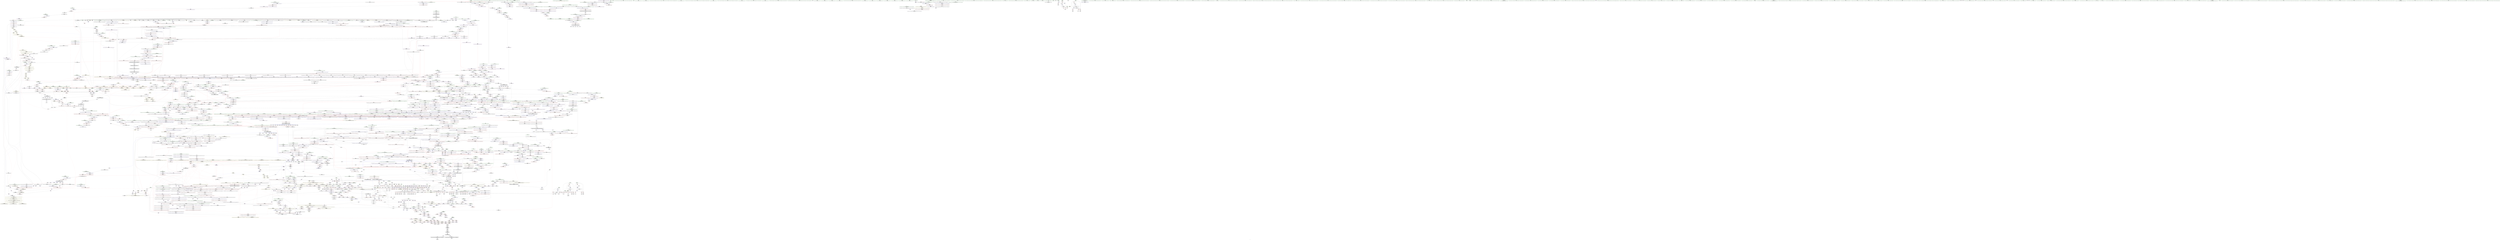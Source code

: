 digraph "SVFG" {
	label="SVFG";

	Node0x558c9d3b7830 [shape=record,color=grey,label="{NodeID: 0\nNullPtr|{|<s44>159}}"];
	Node0x558c9d3b7830 -> Node0x558c9dbe5a40[style=solid];
	Node0x558c9d3b7830 -> Node0x558c9dbf6100[style=solid];
	Node0x558c9d3b7830 -> Node0x558c9dbf61d0[style=solid];
	Node0x558c9d3b7830 -> Node0x558c9dbf62a0[style=solid];
	Node0x558c9d3b7830 -> Node0x558c9dbf6370[style=solid];
	Node0x558c9d3b7830 -> Node0x558c9dbf6440[style=solid];
	Node0x558c9d3b7830 -> Node0x558c9dbf6510[style=solid];
	Node0x558c9d3b7830 -> Node0x558c9dbf65e0[style=solid];
	Node0x558c9d3b7830 -> Node0x558c9dbf66b0[style=solid];
	Node0x558c9d3b7830 -> Node0x558c9dbf6780[style=solid];
	Node0x558c9d3b7830 -> Node0x558c9dbf6850[style=solid];
	Node0x558c9d3b7830 -> Node0x558c9dbf6920[style=solid];
	Node0x558c9d3b7830 -> Node0x558c9dbf69f0[style=solid];
	Node0x558c9d3b7830 -> Node0x558c9dbf6ac0[style=solid];
	Node0x558c9d3b7830 -> Node0x558c9dbf6b90[style=solid];
	Node0x558c9d3b7830 -> Node0x558c9dbf6c60[style=solid];
	Node0x558c9d3b7830 -> Node0x558c9dbf6d30[style=solid];
	Node0x558c9d3b7830 -> Node0x558c9dbf6e00[style=solid];
	Node0x558c9d3b7830 -> Node0x558c9dbf6ed0[style=solid];
	Node0x558c9d3b7830 -> Node0x558c9dbf6fa0[style=solid];
	Node0x558c9d3b7830 -> Node0x558c9dbf7070[style=solid];
	Node0x558c9d3b7830 -> Node0x558c9dbf7140[style=solid];
	Node0x558c9d3b7830 -> Node0x558c9dbf7210[style=solid];
	Node0x558c9d3b7830 -> Node0x558c9dbf72e0[style=solid];
	Node0x558c9d3b7830 -> Node0x558c9dbf73b0[style=solid];
	Node0x558c9d3b7830 -> Node0x558c9dbf7480[style=solid];
	Node0x558c9d3b7830 -> Node0x558c9dbf7550[style=solid];
	Node0x558c9d3b7830 -> Node0x558c9dbf7620[style=solid];
	Node0x558c9d3b7830 -> Node0x558c9dbf76f0[style=solid];
	Node0x558c9d3b7830 -> Node0x558c9dbf77c0[style=solid];
	Node0x558c9d3b7830 -> Node0x558c9dbf7890[style=solid];
	Node0x558c9d3b7830 -> Node0x558c9dbf7960[style=solid];
	Node0x558c9d3b7830 -> Node0x558c9dbf7a30[style=solid];
	Node0x558c9d3b7830 -> Node0x558c9dbf7b00[style=solid];
	Node0x558c9d3b7830 -> Node0x558c9dbf7bd0[style=solid];
	Node0x558c9d3b7830 -> Node0x558c9dbf7ca0[style=solid];
	Node0x558c9d3b7830 -> Node0x558c9dc085d0[style=solid];
	Node0x558c9d3b7830 -> Node0x558c9dc0eed0[style=solid];
	Node0x558c9d3b7830 -> Node0x558c9dc0efa0[style=solid];
	Node0x558c9d3b7830 -> Node0x558c9dc0f070[style=solid];
	Node0x558c9d3b7830 -> Node0x558c9dc10db0[style=solid];
	Node0x558c9d3b7830 -> Node0x558c9dc8c4a0[style=solid];
	Node0x558c9d3b7830 -> Node0x558c9dc92e00[style=solid];
	Node0x558c9d3b7830 -> Node0x558c9dc95800[style=solid];
	Node0x558c9d3b7830:s44 -> Node0x558c9de74a10[style=solid,color=red];
	Node0x558c9dc06760 [shape=record,color=red,label="{NodeID: 1550\n3091\<--3090\ndummyVal\<--offset_0\n_ZSt9push_heapIN9__gnu_cxx17__normal_iteratorIPSt4pairIiS2_IiiEESt6vectorIS4_SaIS4_EEEESt4lessIS4_EEvT_SC_T0_\n}"];
	Node0x558c9dc06760 -> Node0x558c9dc0fd70[style=solid];
	Node0x558c9dbe4c80 [shape=record,color=green,label="{NodeID: 443\n2844\<--2845\nref.tmp25\<--ref.tmp25_field_insensitive\n_ZSt13__adjust_heapIN9__gnu_cxx17__normal_iteratorIPSt4pairIiS2_IiiEESt6vectorIS4_SaIS4_EEEElS4_NS0_5__ops15_Iter_comp_iterISt4lessIS4_EEEEvT_T0_SG_T1_T2_\n|{|<s1>250}}"];
	Node0x558c9dbe4c80 -> Node0x558c9dc1d230[style=solid];
	Node0x558c9dbe4c80:s1 -> Node0x558c9de838e0[style=solid,color=red];
	Node0x558c9dbf4050 [shape=record,color=purple,label="{NodeID: 886\n1371\<--1370\n_M_impl\<--\n_ZNSt6vectorISt4pairIiS0_IiiEESaIS2_EE12emplace_backIJS2_EEEvDpOT_\n}"];
	Node0x558c9de80fd0 [shape=record,color=black,label="{NodeID: 4650\n2637 = PHI(2611, )\n1st arg _ZN9__gnu_cxx17__normal_iteratorIPKSt4pairIiS1_IiiEESt6vectorIS3_SaIS3_EEEC2ERKS5_ }"];
	Node0x558c9de80fd0 -> Node0x558c9dc56fa0[style=solid];
	Node0x558c9dc2a3d0 [shape=record,color=red,label="{NodeID: 1329\n1506\<--1503\n\<--call8\n_ZNSt6vectorISt4pairIiS0_IiiEESaIS2_EE17_M_realloc_insertIJS2_EEEvN9__gnu_cxx17__normal_iteratorIPS2_S4_EEDpOT_\n|{<s0>123}}"];
	Node0x558c9dc2a3d0:s0 -> Node0x558c9de83490[style=solid,color=red];
	Node0x558c9dbdd180 [shape=record,color=green,label="{NodeID: 222\n1323\<--1324\n_ZSt11__push_heapIN9__gnu_cxx17__normal_iteratorIPSt4pairIiS2_IiiEESt6vectorIS4_SaIS4_EEEElS4_NS0_5__ops14_Iter_comp_valISt4lessIS4_EEEEvT_T0_SG_T1_RT2_\<--_ZSt11__push_heapIN9__gnu_cxx17__normal_iteratorIPSt4pairIiS2_IiiEESt6vectorIS4_SaIS4_EEEElS4_NS0_5__ops14_Iter_comp_valISt4lessIS4_EEEEvT_T0_SG_T1_RT2__field_insensitive\n}"];
	Node0x558c9dc90580 [shape=record,color=grey,label="{NodeID: 2879\n412 = Binary(411, 413, )\n}"];
	Node0x558c9dc90580 -> Node0x558c9dc0a0d0[style=solid];
	Node0x558c9dc11c50 [shape=record,color=blue,label="{NodeID: 1772\n1659\<--1655\n__n.addr\<--__n\n_ZNKSt6vectorISt4pairIiS0_IiiEESaIS2_EE12_M_check_lenEmPKc\n|{|<s2>145}}"];
	Node0x558c9dc11c50 -> Node0x558c9dc2ad90[style=dashed];
	Node0x558c9dc11c50 -> Node0x558c9dc2b1a0[style=dashed];
	Node0x558c9dc11c50:s2 -> Node0x558c9dd56dc0[style=dashed,color=red];
	Node0x558c9dc007c0 [shape=record,color=black,label="{NodeID: 665\n2029\<--2018\n\<--agg.tmp\n_ZSt18uninitialized_copyISt13move_iteratorIPSt4pairIiS1_IiiEEES4_ET0_T_S7_S6_\n}"];
	Node0x558c9dc007c0 -> Node0x558c9dc170b0[style=solid];
	Node0x558c9de6dcd0 [shape=record,color=black,label="{NodeID: 4429\n788 = PHI(757, )\n}"];
	Node0x558c9de6dcd0 -> Node0x558c9dc25290[style=solid];
	Node0x558c9dc1f040 [shape=record,color=red,label="{NodeID: 1108\n373\<--60\n\<--H\nmain\n}"];
	Node0x558c9dc1f040 -> Node0x558c9dc8e000[style=solid];
	Node0x558c9db68a70 [shape=record,color=green,label="{NodeID: 1\n7\<--1\n__dso_handle\<--dummyObj\nGlob }"];
	Node0x558c9dc06830 [shape=record,color=red,label="{NodeID: 1551\n3094\<--3093\ndummyVal\<--offset_1\n_ZSt9push_heapIN9__gnu_cxx17__normal_iteratorIPSt4pairIiS2_IiiEESt6vectorIS4_SaIS4_EEEESt4lessIS4_EEvT_SC_T0_\n}"];
	Node0x558c9dc06830 -> Node0x558c9dc0fe40[style=solid];
	Node0x558c9dbe4d50 [shape=record,color=green,label="{NodeID: 444\n2846\<--2847\nref.tmp31\<--ref.tmp31_field_insensitive\n_ZSt13__adjust_heapIN9__gnu_cxx17__normal_iteratorIPSt4pairIiS2_IiiEESt6vectorIS4_SaIS4_EEEElS4_NS0_5__ops15_Iter_comp_iterISt4lessIS4_EEEEvT_T0_SG_T1_T2_\n|{|<s1>253}}"];
	Node0x558c9dbe4d50 -> Node0x558c9dc1d300[style=solid];
	Node0x558c9dbe4d50:s1 -> Node0x558c9de838e0[style=solid,color=red];
	Node0x558c9dbf4120 [shape=record,color=purple,label="{NodeID: 887\n1372\<--1370\n_M_finish\<--\n_ZNSt6vectorISt4pairIiS0_IiiEESaIS2_EE12emplace_backIJS2_EEEvDpOT_\n}"];
	Node0x558c9dbf4120 -> Node0x558c9dc28900[style=solid];
	Node0x558c9de810e0 [shape=record,color=black,label="{NodeID: 4651\n2249 = PHI(1265, )\n0th arg _ZN9__gnu_cxx5__ops14_Iter_comp_valISt4lessISt4pairIiS3_IiiEEEEC2ES6_ }"];
	Node0x558c9de810e0 -> Node0x558c9dc157a0[style=solid];
	Node0x558c9dc2a4a0 [shape=record,color=red,label="{NodeID: 1330\n1518\<--1517\n\<--call12\n_ZNSt6vectorISt4pairIiS0_IiiEESaIS2_EE17_M_realloc_insertIJS2_EEEvN9__gnu_cxx17__normal_iteratorIPS2_S4_EEDpOT_\n|{<s0>126}}"];
	Node0x558c9dc2a4a0:s0 -> Node0x558c9de83340[style=solid,color=red];
	Node0x558c9dbdd280 [shape=record,color=green,label="{NodeID: 223\n1328\<--1329\nretval\<--retval_field_insensitive\n_ZNSt6vectorISt4pairIiS0_IiiEESaIS2_EE5beginEv\n|{|<s1>106}}"];
	Node0x558c9dbdd280 -> Node0x558c9dbf39d0[style=solid];
	Node0x558c9dbdd280:s1 -> Node0x558c9de7f1d0[style=solid,color=red];
	Node0x558c9dc90700 [shape=record,color=grey,label="{NodeID: 2880\n1308 = Binary(1305, 1290, )\n|{<s0>105}}"];
	Node0x558c9dc90700:s0 -> Node0x558c9de7d300[style=solid,color=red];
	Node0x558c9dc11d20 [shape=record,color=blue,label="{NodeID: 1773\n1661\<--1656\n__s.addr\<--__s\n_ZNKSt6vectorISt4pairIiS0_IiiEESaIS2_EE12_M_check_lenEmPKc\n}"];
	Node0x558c9dc11d20 -> Node0x558c9dc2ae60[style=dashed];
	Node0x558c9dc00890 [shape=record,color=black,label="{NodeID: 666\n2032\<--2020\n\<--agg.tmp2\n_ZSt18uninitialized_copyISt13move_iteratorIPSt4pairIiS1_IiiEEES4_ET0_T_S7_S6_\n}"];
	Node0x558c9dc00890 -> Node0x558c9dc17250[style=solid];
	Node0x558c9de6de10 [shape=record,color=black,label="{NodeID: 4430\n793 = PHI(764, )\n}"];
	Node0x558c9de6de10 -> Node0x558c9dbfaf30[style=solid];
	Node0x558c9dc1f110 [shape=record,color=red,label="{NodeID: 1109\n392\<--60\n\<--H\nmain\n}"];
	Node0x558c9dc1f110 -> Node0x558c9dc8d700[style=solid];
	Node0x558c9db8de90 [shape=record,color=green,label="{NodeID: 2\n19\<--1\n_ZSt3cin\<--dummyObj\nGlob }"];
	Node0x558c9dc06900 [shape=record,color=red,label="{NodeID: 1552\n3097\<--3096\ndummyVal\<--offset_0\n_ZN9__gnu_cxx13new_allocatorISt4pairIiS1_IiiEEE9constructIS3_JS3_EEEvPT_DpOT0_\n}"];
	Node0x558c9dc06900 -> Node0x558c9dc11910[style=solid];
	Node0x558c9dbe4e20 [shape=record,color=green,label="{NodeID: 445\n2848\<--2849\n__cmp\<--__cmp_field_insensitive\n_ZSt13__adjust_heapIN9__gnu_cxx17__normal_iteratorIPSt4pairIiS2_IiiEESt6vectorIS4_SaIS4_EEEElS4_NS0_5__ops15_Iter_comp_iterISt4lessIS4_EEEEvT_T0_SG_T1_T2_\n|{<s0>256|<s1>261}}"];
	Node0x558c9dbe4e20:s0 -> Node0x558c9de79b20[style=solid,color=red];
	Node0x558c9dbe4e20:s1 -> Node0x558c9de7d840[style=solid,color=red];
	Node0x558c9dbf41f0 [shape=record,color=purple,label="{NodeID: 888\n1375\<--1374\n_M_impl2\<--\n_ZNSt6vectorISt4pairIiS0_IiiEESaIS2_EE12emplace_backIJS2_EEEvDpOT_\n}"];
	Node0x558c9de811f0 [shape=record,color=black,label="{NodeID: 4652\n825 = PHI(683, 737, 852, )\n0th arg _ZSt7forwardISt4pairIjjEEOT_RNSt16remove_referenceIS2_E4typeE }"];
	Node0x558c9de811f0 -> Node0x558c9dc0c8a0[style=solid];
	Node0x558c9dc2a570 [shape=record,color=red,label="{NodeID: 1331\n1522\<--1521\n\<--_M_finish\n_ZNSt6vectorISt4pairIiS0_IiiEESaIS2_EE17_M_realloc_insertIJS2_EEEvN9__gnu_cxx17__normal_iteratorIPS2_S4_EEDpOT_\n|{<s0>126}}"];
	Node0x558c9dc2a570:s0 -> Node0x558c9de83490[style=solid,color=red];
	Node0x558c9dbdd350 [shape=record,color=green,label="{NodeID: 224\n1330\<--1331\nthis.addr\<--this.addr_field_insensitive\n_ZNSt6vectorISt4pairIiS0_IiiEESaIS2_EE5beginEv\n}"];
	Node0x558c9dbdd350 -> Node0x558c9dc28350[style=solid];
	Node0x558c9dbdd350 -> Node0x558c9dc0ff10[style=solid];
	Node0x558c9dc90880 [shape=record,color=grey,label="{NodeID: 2881\n2334 = Binary(2333, 1290, )\n}"];
	Node0x558c9dc90880 -> Node0x558c9dc90a00[style=solid];
	Node0x558c9dc11df0 [shape=record,color=blue,label="{NodeID: 1774\n1665\<--1685\nref.tmp\<--call4\n_ZNKSt6vectorISt4pairIiS0_IiiEESaIS2_EE12_M_check_lenEmPKc\n|{|<s1>145}}"];
	Node0x558c9dc11df0 -> Node0x558c9dc2b1a0[style=dashed];
	Node0x558c9dc11df0:s1 -> Node0x558c9dd56ed0[style=dashed,color=red];
	Node0x558c9dc00960 [shape=record,color=black,label="{NodeID: 667\n2006\<--2040\n_ZSt18uninitialized_copyISt13move_iteratorIPSt4pairIiS1_IiiEEES4_ET0_T_S7_S6__ret\<--call\n_ZSt18uninitialized_copyISt13move_iteratorIPSt4pairIiS1_IiiEEES4_ET0_T_S7_S6_\n|{<s0>165}}"];
	Node0x558c9dc00960:s0 -> Node0x558c9de6ca10[style=solid,color=blue];
	Node0x558c9de6df50 [shape=record,color=black,label="{NodeID: 4431\n815 = PHI(757, )\n}"];
	Node0x558c9de6df50 -> Node0x558c9dc255d0[style=solid];
	Node0x558c9dc1f1e0 [shape=record,color=red,label="{NodeID: 1110\n138\<--62\n\<--N\nmain\n}"];
	Node0x558c9dc1f1e0 -> Node0x558c9dc96100[style=solid];
	Node0x558c9db8df20 [shape=record,color=green,label="{NodeID: 3\n20\<--1\n.str\<--dummyObj\nGlob }"];
	Node0x558c9dc069d0 [shape=record,color=red,label="{NodeID: 1553\n3100\<--3099\ndummyVal\<--offset_1\n_ZN9__gnu_cxx13new_allocatorISt4pairIiS1_IiiEEE9constructIS3_JS3_EEEvPT_DpOT0_\n}"];
	Node0x558c9dc069d0 -> Node0x558c9dc119e0[style=solid];
	Node0x558c9dbe4ef0 [shape=record,color=green,label="{NodeID: 446\n2850\<--2851\nagg.tmp39\<--agg.tmp39_field_insensitive\n_ZSt13__adjust_heapIN9__gnu_cxx17__normal_iteratorIPSt4pairIiS2_IiiEESt6vectorIS4_SaIS4_EEEElS4_NS0_5__ops15_Iter_comp_iterISt4lessIS4_EEEEvT_T0_SG_T1_T2_\n}"];
	Node0x558c9dbe4ef0 -> Node0x558c9dc033a0[style=solid];
	Node0x558c9dbe4ef0 -> Node0x558c9dc1d3d0[style=solid];
	Node0x558c9dbf42c0 [shape=record,color=purple,label="{NodeID: 889\n1376\<--1374\n_M_end_of_storage\<--\n_ZNSt6vectorISt4pairIiS0_IiiEESaIS2_EE12emplace_backIJS2_EEEvDpOT_\n}"];
	Node0x558c9dbf42c0 -> Node0x558c9dc289d0[style=solid];
	Node0x558c9de81380 [shape=record,color=black,label="{NodeID: 4653\n1993 = PHI(1771, 1777, )\n0th arg _ZSt32__make_move_if_noexcept_iteratorISt4pairIiS0_IiiEESt13move_iteratorIPS2_EET0_PT_ }"];
	Node0x558c9de81380 -> Node0x558c9dc13a60[style=solid];
	Node0x558c9dc2a640 [shape=record,color=red,label="{NodeID: 1332\n1575\<--1574\n\<--_M_start26\n_ZNSt6vectorISt4pairIiS0_IiiEESaIS2_EE17_M_realloc_insertIJS2_EEEvN9__gnu_cxx17__normal_iteratorIPS2_S4_EEDpOT_\n|{<s0>135}}"];
	Node0x558c9dc2a640:s0 -> Node0x558c9de7ec10[style=solid,color=red];
	Node0x558c9dbdd420 [shape=record,color=green,label="{NodeID: 225\n1338\<--1339\n_ZN9__gnu_cxx17__normal_iteratorIPSt4pairIiS1_IiiEESt6vectorIS3_SaIS3_EEEC2ERKS4_\<--_ZN9__gnu_cxx17__normal_iteratorIPSt4pairIiS1_IiiEESt6vectorIS3_SaIS3_EEEC2ERKS4__field_insensitive\n}"];
	Node0x558c9dc90a00 [shape=record,color=grey,label="{NodeID: 2882\n2335 = Binary(2334, 2336, )\n}"];
	Node0x558c9dc90a00 -> Node0x558c9dc55260[style=solid];
	Node0x558c9dc11ec0 [shape=record,color=blue,label="{NodeID: 1775\n1663\<--1691\n__len\<--add\n_ZNKSt6vectorISt4pairIiS0_IiiEESaIS2_EE12_M_check_lenEmPKc\n}"];
	Node0x558c9dc11ec0 -> Node0x558c9dc2af30[style=dashed];
	Node0x558c9dc11ec0 -> Node0x558c9dc2b000[style=dashed];
	Node0x558c9dc11ec0 -> Node0x558c9dc2b0d0[style=dashed];
	Node0x558c9dc00a30 [shape=record,color=black,label="{NodeID: 668\n2044\<--2102\n_ZNSt20__uninitialized_copyILb0EE13__uninit_copyISt13move_iteratorIPSt4pairIiS3_IiiEEES6_EET0_T_S9_S8__ret\<--\n_ZNSt20__uninitialized_copyILb0EE13__uninit_copyISt13move_iteratorIPSt4pairIiS3_IiiEEES6_EET0_T_S9_S8_\n|{<s0>169}}"];
	Node0x558c9dc00a30:s0 -> Node0x558c9de6cb50[style=solid,color=blue];
	Node0x558c9de6e090 [shape=record,color=black,label="{NodeID: 4432\n820 = PHI(757, )\n}"];
	Node0x558c9de6e090 -> Node0x558c9dc256a0[style=solid];
	Node0x558c9dc1f2b0 [shape=record,color=red,label="{NodeID: 1111\n167\<--62\n\<--N\nmain\n}"];
	Node0x558c9dc1f2b0 -> Node0x558c9dc93400[style=solid];
	Node0x558c9db8e5e0 [shape=record,color=green,label="{NodeID: 4\n22\<--1\n.str.1\<--dummyObj\nGlob }"];
	Node0x558c9dc06aa0 [shape=record,color=red,label="{NodeID: 1554\n3103\<--3102\ndummyVal\<--offset_2\n_ZN9__gnu_cxx13new_allocatorISt4pairIiS1_IiiEEE9constructIS3_JS3_EEEvPT_DpOT0_\n}"];
	Node0x558c9dc06aa0 -> Node0x558c9dc11ab0[style=solid];
	Node0x558c9dbe4fc0 [shape=record,color=green,label="{NodeID: 447\n2852\<--2853\nagg.tmp40\<--agg.tmp40_field_insensitive\n_ZSt13__adjust_heapIN9__gnu_cxx17__normal_iteratorIPSt4pairIiS2_IiiEESt6vectorIS4_SaIS4_EEEElS4_NS0_5__ops15_Iter_comp_iterISt4lessIS4_EEEEvT_T0_SG_T1_T2_\n}"];
	Node0x558c9dbe4fc0 -> Node0x558c9dc03470[style=solid];
	Node0x558c9dbe4fc0 -> Node0x558c9dc03540[style=solid];
	Node0x558c9dbf4390 [shape=record,color=purple,label="{NodeID: 890\n1381\<--1380\n_M_impl3\<--\n_ZNSt6vectorISt4pairIiS0_IiiEESaIS2_EE12emplace_backIJS2_EEEvDpOT_\n}"];
	Node0x558c9dbf4390 -> Node0x558c9dbfd3c0[style=solid];
	Node0x558c9de814d0 [shape=record,color=black,label="{NodeID: 4654\n832 = PHI(671, )\n0th arg _ZNSt4pairIiS_IjjEEC2IiS0_Lb1EEEOT_OT0_ }"];
	Node0x558c9de814d0 -> Node0x558c9dc0c970[style=solid];
	Node0x558c9dc2a710 [shape=record,color=red,label="{NodeID: 1333\n1579\<--1578\n\<--_M_finish28\n_ZNSt6vectorISt4pairIiS0_IiiEESaIS2_EE17_M_realloc_insertIJS2_EEEvN9__gnu_cxx17__normal_iteratorIPS2_S4_EEDpOT_\n|{<s0>135}}"];
	Node0x558c9dc2a710:s0 -> Node0x558c9de7eda0[style=solid,color=red];
	Node0x558c9dbdd520 [shape=record,color=green,label="{NodeID: 226\n1345\<--1346\nretval\<--retval_field_insensitive\n_ZNSt6vectorISt4pairIiS0_IiiEESaIS2_EE3endEv\n|{|<s1>107}}"];
	Node0x558c9dbdd520 -> Node0x558c9dbf3c40[style=solid];
	Node0x558c9dbdd520:s1 -> Node0x558c9de7f1d0[style=solid,color=red];
	Node0x558c9dc90b80 [shape=record,color=grey,label="{NodeID: 2883\n2926 = Binary(2925, 2336, )\n}"];
	Node0x558c9dc90b80 -> Node0x558c9dc95200[style=solid];
	Node0x558c9dc11f90 [shape=record,color=blue,label="{NodeID: 1776\n1710\<--1708\n__lhs.addr\<--__lhs\n_ZN9__gnu_cxxmiIPSt4pairIiS1_IiiEESt6vectorIS3_SaIS3_EEEENS_17__normal_iteratorIT_T0_E15difference_typeERKSB_SE_\n}"];
	Node0x558c9dc11f90 -> Node0x558c9dc2b270[style=dashed];
	Node0x558c9dc00b00 [shape=record,color=black,label="{NodeID: 669\n2126\<--2140\n_ZStneIPSt4pairIiS0_IiiEEEbRKSt13move_iteratorIT_ES8__ret\<--lnot\n_ZStneIPSt4pairIiS0_IiiEEEbRKSt13move_iteratorIT_ES8_\n|{<s0>170}}"];
	Node0x558c9dc00b00:s0 -> Node0x558c9de6cdd0[style=solid,color=blue];
	Node0x558c9de6e1d0 [shape=record,color=black,label="{NodeID: 4433\n848 = PHI(757, )\n}"];
	Node0x558c9de6e1d0 -> Node0x558c9dc25ab0[style=solid];
	Node0x558c9dc1f380 [shape=record,color=red,label="{NodeID: 1112\n298\<--62\n\<--N\nmain\n}"];
	Node0x558c9dc1f380 -> Node0x558c9dc94780[style=solid];
	Node0x558c9db8e670 [shape=record,color=green,label="{NodeID: 5\n25\<--1\n\<--dummyObj\nCan only get source location for instruction, argument, global var or function.}"];
	Node0x558c9dc06b70 [shape=record,color=red,label="{NodeID: 1555\n3106\<--3105\ndummyVal\<--offset_0\n_ZSt22__uninitialized_copy_aISt13move_iteratorIPSt4pairIiS1_IiiEEES4_S3_ET0_T_S7_S6_RSaIT1_E\n}"];
	Node0x558c9dc06b70 -> Node0x558c9dc138c0[style=solid];
	Node0x558c9dbe5090 [shape=record,color=green,label="{NodeID: 448\n2854\<--2855\nagg.tmp40.coerce\<--agg.tmp40.coerce_field_insensitive\n_ZSt13__adjust_heapIN9__gnu_cxx17__normal_iteratorIPSt4pairIiS2_IiiEESt6vectorIS4_SaIS4_EEEElS4_NS0_5__ops15_Iter_comp_iterISt4lessIS4_EEEEvT_T0_SG_T1_T2_\n}"];
	Node0x558c9dbe5090 -> Node0x558c9dc03610[style=solid];
	Node0x558c9dbe5090 -> Node0x558c9dc1d4a0[style=solid];
	Node0x558c9dbe5090 -> Node0x558c9dc1d570[style=solid];
	Node0x558c9dc3f510 [shape=record,color=black,label="{NodeID: 3105\nMR_396V_4 = PHI(MR_396V_3, MR_396V_2, )\npts\{23140000 \}\n}"];
	Node0x558c9dc3f510 -> Node0x558c9dc55330[style=dashed];
	Node0x558c9dc3f510 -> Node0x558c9dc3f510[style=dashed];
	Node0x558c9dbf4460 [shape=record,color=purple,label="{NodeID: 891\n1384\<--1383\n_M_impl4\<--\n_ZNSt6vectorISt4pairIiS0_IiiEESaIS2_EE12emplace_backIJS2_EEEvDpOT_\n}"];
	Node0x558c9de815e0 [shape=record,color=black,label="{NodeID: 4655\n833 = PHI(682, )\n1st arg _ZNSt4pairIiS_IjjEEC2IiS0_Lb1EEEOT_OT0_ }"];
	Node0x558c9de815e0 -> Node0x558c9dc0ca40[style=solid];
	Node0x558c9dc2a7e0 [shape=record,color=red,label="{NodeID: 1334\n1587\<--1586\n\<--_M_start31\n_ZNSt6vectorISt4pairIiS0_IiiEESaIS2_EE17_M_realloc_insertIJS2_EEEvN9__gnu_cxx17__normal_iteratorIPS2_S4_EEDpOT_\n|{<s0>136}}"];
	Node0x558c9dc2a7e0:s0 -> Node0x558c9de78800[style=solid,color=red];
	Node0x558c9dbdd5f0 [shape=record,color=green,label="{NodeID: 227\n1347\<--1348\nthis.addr\<--this.addr_field_insensitive\n_ZNSt6vectorISt4pairIiS0_IiiEESaIS2_EE3endEv\n}"];
	Node0x558c9dbdd5f0 -> Node0x558c9dc284f0[style=solid];
	Node0x558c9dbdd5f0 -> Node0x558c9dc0ffe0[style=solid];
	Node0x558c9dc90d00 [shape=record,color=grey,label="{NodeID: 2884\n2925 = Binary(2924, 2336, )\n}"];
	Node0x558c9dc90d00 -> Node0x558c9dc90b80[style=solid];
	Node0x558c9dc12060 [shape=record,color=blue,label="{NodeID: 1777\n1712\<--1709\n__rhs.addr\<--__rhs\n_ZN9__gnu_cxxmiIPSt4pairIiS1_IiiEESt6vectorIS3_SaIS3_EEEENS_17__normal_iteratorIT_T0_E15difference_typeERKSB_SE_\n}"];
	Node0x558c9dc12060 -> Node0x558c9dc2b340[style=dashed];
	Node0x558c9dc00bd0 [shape=record,color=black,label="{NodeID: 670\n2153\<--2152\n\<--\n_ZSt10_ConstructISt4pairIiS0_IiiEEJS2_EEvPT_DpOT0_\n}"];
	Node0x558c9dc00bd0 -> Node0x558c9dc00ca0[style=solid];
	Node0x558c9de6e310 [shape=record,color=black,label="{NodeID: 4434\n853 = PHI(824, )\n}"];
	Node0x558c9de6e310 -> Node0x558c9dbfb340[style=solid];
	Node0x558c9dc1f450 [shape=record,color=red,label="{NodeID: 1113\n462\<--62\n\<--N\nmain\n}"];
	Node0x558c9dc1f450 -> Node0x558c9dc8ea80[style=solid];
	Node0x558c9db8e700 [shape=record,color=green,label="{NodeID: 6\n121\<--1\n\<--dummyObj\nCan only get source location for instruction, argument, global var or function.}"];
	Node0x558c9dc06c40 [shape=record,color=red,label="{NodeID: 1556\n3109\<--3108\ndummyVal\<--offset_0\n_ZSt22__uninitialized_copy_aISt13move_iteratorIPSt4pairIiS1_IiiEEES4_S3_ET0_T_S7_S6_RSaIT1_E\n}"];
	Node0x558c9dc06c40 -> Node0x558c9dc13990[style=solid];
	Node0x558c9dbe5160 [shape=record,color=green,label="{NodeID: 449\n2896\<--2897\n_ZN9__gnu_cxx5__ops15_Iter_comp_iterISt4lessISt4pairIiS3_IiiEEEEclINS_17__normal_iteratorIPS5_St6vectorIS5_SaIS5_EEEESE_EEbT_T0_\<--_ZN9__gnu_cxx5__ops15_Iter_comp_iterISt4lessISt4pairIiS3_IiiEEEEclINS_17__normal_iteratorIPS5_St6vectorIS5_SaIS5_EEEESE_EEbT_T0__field_insensitive\n}"];
	Node0x558c9dc3fa10 [shape=record,color=black,label="{NodeID: 3106\nMR_58V_5 = PHI(MR_58V_4, MR_58V_2, MR_58V_2, )\npts\{1946 \}\n|{|<s3>261}}"];
	Node0x558c9dc3fa10 -> Node0x558c9dc07fc0[style=dashed];
	Node0x558c9dc3fa10 -> Node0x558c9dc08090[style=dashed];
	Node0x558c9dc3fa10 -> Node0x558c9dc08160[style=dashed];
	Node0x558c9dc3fa10:s3 -> Node0x558c9dc42210[style=dashed,color=red];
	Node0x558c9dbf4530 [shape=record,color=purple,label="{NodeID: 892\n1385\<--1383\n_M_finish5\<--\n_ZNSt6vectorISt4pairIiS0_IiiEESaIS2_EE12emplace_backIJS2_EEEvDpOT_\n}"];
	Node0x558c9dbf4530 -> Node0x558c9dc28aa0[style=solid];
	Node0x558c9de816f0 [shape=record,color=black,label="{NodeID: 4656\n834 = PHI(684, )\n2nd arg _ZNSt4pairIiS_IjjEEC2IiS0_Lb1EEEOT_OT0_ }"];
	Node0x558c9de816f0 -> Node0x558c9dc0cb10[style=solid];
	Node0x558c9dc2a8b0 [shape=record,color=red,label="{NodeID: 1335\n1591\<--1590\n\<--_M_end_of_storage\n_ZNSt6vectorISt4pairIiS0_IiiEESaIS2_EE17_M_realloc_insertIJS2_EEEvN9__gnu_cxx17__normal_iteratorIPS2_S4_EEDpOT_\n}"];
	Node0x558c9dc2a8b0 -> Node0x558c9dbfe740[style=solid];
	Node0x558c9dbe5ad0 [shape=record,color=green,label="{NodeID: 228\n1361\<--1362\nthis.addr\<--this.addr_field_insensitive\n_ZNSt6vectorISt4pairIiS0_IiiEESaIS2_EE12emplace_backIJS2_EEEvDpOT_\n}"];
	Node0x558c9dbe5ad0 -> Node0x558c9dc28690[style=solid];
	Node0x558c9dbe5ad0 -> Node0x558c9dc100b0[style=solid];
	Node0x558c9dc90e80 [shape=record,color=grey,label="{NodeID: 2885\n2931 = Binary(2336, 2930, )\n}"];
	Node0x558c9dc90e80 -> Node0x558c9dc591c0[style=solid];
	Node0x558c9dc12130 [shape=record,color=blue,label="{NodeID: 1778\n1730\<--1728\nthis.addr\<--this\n_ZNSt12_Vector_baseISt4pairIiS0_IiiEESaIS2_EE11_M_allocateEm\n}"];
	Node0x558c9dc12130 -> Node0x558c9dc2b5b0[style=dashed];
	Node0x558c9dc00ca0 [shape=record,color=black,label="{NodeID: 671\n2154\<--2153\n\<--\n_ZSt10_ConstructISt4pairIiS0_IiiEEJS2_EEvPT_DpOT0_\n}"];
	Node0x558c9dc00ca0 -> Node0x558c9dc00d70[style=solid];
	Node0x558c9de6e450 [shape=record,color=black,label="{NodeID: 4435\n882 = PHI(858, )\n}"];
	Node0x558c9de6e450 -> Node0x558c9dc25ec0[style=solid];
	Node0x558c9dc1f520 [shape=record,color=red,label="{NodeID: 1114\n144\<--64\n\<--M\nmain\n}"];
	Node0x558c9dc1f520 -> Node0x558c9dc95e00[style=solid];
	Node0x558c9db8e7c0 [shape=record,color=green,label="{NodeID: 7\n126\<--1\n\<--dummyObj\nCan only get source location for instruction, argument, global var or function.}"];
	Node0x558c9dc06d10 [shape=record,color=red,label="{NodeID: 1557\n3112\<--3111\ndummyVal\<--offset_0\n_ZSt18uninitialized_copyISt13move_iteratorIPSt4pairIiS1_IiiEEES4_ET0_T_S7_S6_\n}"];
	Node0x558c9dc06d10 -> Node0x558c9dc13e70[style=solid];
	Node0x558c9dbe5260 [shape=record,color=green,label="{NodeID: 450\n2951\<--2952\n_ZSt4moveIRN9__gnu_cxx5__ops15_Iter_comp_iterISt4lessISt4pairIiS4_IiiEEEEEEONSt16remove_referenceIT_E4typeEOSB_\<--_ZSt4moveIRN9__gnu_cxx5__ops15_Iter_comp_iterISt4lessISt4pairIiS4_IiiEEEEEEONSt16remove_referenceIT_E4typeEOSB__field_insensitive\n}"];
	Node0x558c9dc3ff10 [shape=record,color=black,label="{NodeID: 3107\nMR_607V_6 = PHI(MR_607V_5, MR_607V_3, MR_607V_3, )\npts\{2829 \}\n}"];
	Node0x558c9dc3ff10 -> Node0x558c9dc33200[style=dashed];
	Node0x558c9dbf4600 [shape=record,color=purple,label="{NodeID: 893\n1395\<--1394\n_M_impl6\<--\n_ZNSt6vectorISt4pairIiS0_IiiEESaIS2_EE12emplace_backIJS2_EEEvDpOT_\n}"];
	Node0x558c9de81800 [shape=record,color=black,label="{NodeID: 4657\n1227 = PHI(1221, )\n0th arg _ZN9__gnu_cxx13new_allocatorISt4pairIiS1_IiiEEEC2Ev }"];
	Node0x558c9de81800 -> Node0x558c9dc0f210[style=solid];
	Node0x558c9dc2a980 [shape=record,color=red,label="{NodeID: 1336\n1595\<--1594\n\<--_M_start34\n_ZNSt6vectorISt4pairIiS0_IiiEESaIS2_EE17_M_realloc_insertIJS2_EEEvN9__gnu_cxx17__normal_iteratorIPS2_S4_EEDpOT_\n}"];
	Node0x558c9dc2a980 -> Node0x558c9dbfe810[style=solid];
	Node0x558c9dbe5b60 [shape=record,color=green,label="{NodeID: 229\n1363\<--1364\n__args.addr\<--__args.addr_field_insensitive\n_ZNSt6vectorISt4pairIiS0_IiiEESaIS2_EE12emplace_backIJS2_EEEvDpOT_\n}"];
	Node0x558c9dbe5b60 -> Node0x558c9dc28760[style=solid];
	Node0x558c9dbe5b60 -> Node0x558c9dc28830[style=solid];
	Node0x558c9dbe5b60 -> Node0x558c9dc10180[style=solid];
	Node0x558c9dc91000 [shape=record,color=grey,label="{NodeID: 2886\n2930 = Binary(2929, 1290, )\n}"];
	Node0x558c9dc91000 -> Node0x558c9dc90e80[style=solid];
	Node0x558c9dc12200 [shape=record,color=blue,label="{NodeID: 1779\n1732\<--1729\n__n.addr\<--__n\n_ZNSt12_Vector_baseISt4pairIiS0_IiiEESaIS2_EE11_M_allocateEm\n}"];
	Node0x558c9dc12200 -> Node0x558c9dc2b680[style=dashed];
	Node0x558c9dc12200 -> Node0x558c9dc2b750[style=dashed];
	Node0x558c9dc00d70 [shape=record,color=black,label="{NodeID: 672\n2157\<--2154\n\<--\n_ZSt10_ConstructISt4pairIiS0_IiiEEJS2_EEvPT_DpOT0_\n}"];
	Node0x558c9dc00d70 -> Node0x558c9dc17660[style=solid];
	Node0x558c9dc00d70 -> Node0x558c9dc17730[style=solid];
	Node0x558c9dc00d70 -> Node0x558c9dc17800[style=solid];
	Node0x558c9de6e590 [shape=record,color=black,label="{NodeID: 4436\n887 = PHI(858, )\n}"];
	Node0x558c9de6e590 -> Node0x558c9dc25f90[style=solid];
	Node0x558c9dc1f5f0 [shape=record,color=red,label="{NodeID: 1115\n173\<--64\n\<--M\nmain\n}"];
	Node0x558c9dc1f5f0 -> Node0x558c9dc93100[style=solid];
	Node0x558c9db8e880 [shape=record,color=green,label="{NodeID: 8\n190\<--1\n\<--dummyObj\nCan only get source location for instruction, argument, global var or function.}"];
	Node0x558c9dc06de0 [shape=record,color=red,label="{NodeID: 1558\n3115\<--3114\ndummyVal\<--offset_0\n_ZSt18uninitialized_copyISt13move_iteratorIPSt4pairIiS1_IiiEEES4_ET0_T_S7_S6_\n}"];
	Node0x558c9dc06de0 -> Node0x558c9dc13f40[style=solid];
	Node0x558c9dbe5360 [shape=record,color=green,label="{NodeID: 451\n2954\<--2955\n_ZN9__gnu_cxx5__ops14_Iter_comp_valISt4lessISt4pairIiS3_IiiEEEEC2EONS0_15_Iter_comp_iterIS6_EE\<--_ZN9__gnu_cxx5__ops14_Iter_comp_valISt4lessISt4pairIiS3_IiiEEEEC2EONS0_15_Iter_comp_iterIS6_EE_field_insensitive\n}"];
	Node0x558c9dc40410 [shape=record,color=black,label="{NodeID: 3108\nMR_613V_8 = PHI(MR_613V_7, MR_613V_3, MR_613V_3, )\npts\{2835 \}\n}"];
	Node0x558c9dbf46d0 [shape=record,color=purple,label="{NodeID: 894\n1396\<--1394\n_M_finish7\<--\n_ZNSt6vectorISt4pairIiS0_IiiEESaIS2_EE12emplace_backIJS2_EEEvDpOT_\n}"];
	Node0x558c9dbf46d0 -> Node0x558c9dc28b70[style=solid];
	Node0x558c9dbf46d0 -> Node0x558c9dc10250[style=solid];
	Node0x558c9de81910 [shape=record,color=black,label="{NodeID: 4658\n669 = PHI(112, )\n0th arg _ZSt9make_pairIiSt4pairIjjEES0_INSt17__decay_and_stripIT_E6__typeENS2_IT0_E6__typeEEOS3_OS6_ }"];
	Node0x558c9de81910 -> Node0x558c9dc0b5f0[style=solid];
	Node0x558c9dc2aa50 [shape=record,color=red,label="{NodeID: 1337\n1643\<--1634\nthis1\<--this.addr\n_ZN9__gnu_cxx13new_allocatorISt4pairIiS1_IiiEEE9constructIS3_JS3_EEEvPT_DpOT0_\n}"];
	Node0x558c9dbe5c30 [shape=record,color=green,label="{NodeID: 230\n1365\<--1366\nagg.tmp\<--agg.tmp_field_insensitive\n_ZNSt6vectorISt4pairIiS0_IiiEESaIS2_EE12emplace_backIJS2_EEEvDpOT_\n}"];
	Node0x558c9dbe5c30 -> Node0x558c9dbf3eb0[style=solid];
	Node0x558c9dbe5c30 -> Node0x558c9dbf3f80[style=solid];
	Node0x558c9dc91180 [shape=record,color=grey,label="{NodeID: 2887\n2376 = Binary(2375, 2336, )\n}"];
	Node0x558c9dc91180 -> Node0x558c9dc55670[style=solid];
	Node0x558c9dc122d0 [shape=record,color=blue,label="{NodeID: 1780\n1755\<--1751\n__first.addr\<--__first\n_ZSt34__uninitialized_move_if_noexcept_aIPSt4pairIiS0_IiiEES3_SaIS2_EET0_T_S6_S5_RT1_\n}"];
	Node0x558c9dc122d0 -> Node0x558c9dc2b820[style=dashed];
	Node0x558c9dc00e40 [shape=record,color=black,label="{NodeID: 673\n2158\<--2156\n\<--call\n_ZSt10_ConstructISt4pairIiS0_IiiEEJS2_EEvPT_DpOT0_\n}"];
	Node0x558c9dc00e40 -> Node0x558c9dc178d0[style=solid];
	Node0x558c9dc00e40 -> Node0x558c9dc179a0[style=solid];
	Node0x558c9dc00e40 -> Node0x558c9dc17a70[style=solid];
	Node0x558c9de6e6d0 [shape=record,color=black,label="{NodeID: 4437\n905 = PHI(917, )\n}"];
	Node0x558c9de6e6d0 -> Node0x558c9dc262d0[style=solid];
	Node0x558c9dc1f6c0 [shape=record,color=red,label="{NodeID: 1116\n302\<--64\n\<--M\nmain\n}"];
	Node0x558c9dc1f6c0 -> Node0x558c9dc94600[style=solid];
	Node0x558c9db8e940 [shape=record,color=green,label="{NodeID: 9\n221\<--1\n\<--dummyObj\nCan only get source location for instruction, argument, global var or function.}"];
	Node0x558c9dc06eb0 [shape=record,color=red,label="{NodeID: 1559\n3118\<--3117\ndummyVal\<--offset_0\n_ZSt10_ConstructISt4pairIiS0_IiiEEJS2_EEvPT_DpOT0_\n}"];
	Node0x558c9dc06eb0 -> Node0x558c9dc14aa0[style=solid];
	Node0x558c9dbe5460 [shape=record,color=green,label="{NodeID: 452\n2980\<--2981\n__it1\<--__it1_field_insensitive\n_ZN9__gnu_cxx5__ops15_Iter_comp_iterISt4lessISt4pairIiS3_IiiEEEEclINS_17__normal_iteratorIPS5_St6vectorIS5_SaIS5_EEEESE_EEbT_T0_\n|{|<s1>262}}"];
	Node0x558c9dbe5460 -> Node0x558c9dc1e340[style=solid];
	Node0x558c9dbe5460:s1 -> Node0x558c9de838e0[style=solid,color=red];
	Node0x558c9dc40910 [shape=record,color=black,label="{NodeID: 3109\nMR_633V_3 = PHI(MR_633V_2, MR_633V_1, MR_633V_1, )\npts\{28450000 \}\n}"];
	Node0x558c9dbf47a0 [shape=record,color=purple,label="{NodeID: 895\n1398\<--1397\nincdec.ptr\<--\n_ZNSt6vectorISt4pairIiS0_IiiEESaIS2_EE12emplace_backIJS2_EEEvDpOT_\n}"];
	Node0x558c9dbf47a0 -> Node0x558c9dc10250[style=solid];
	Node0x558c9de81a20 [shape=record,color=black,label="{NodeID: 4659\n670 = PHI(114, )\n1st arg _ZSt9make_pairIiSt4pairIjjEES0_INSt17__decay_and_stripIT_E6__typeENS2_IT0_E6__typeEEOS3_OS6_ }"];
	Node0x558c9de81a20 -> Node0x558c9dc0b6c0[style=solid];
	Node0x558c9dd6a870 [shape=record,color=yellow,style=double,label="{NodeID: 3552\n192V_1 = ENCHI(MR_192V_0)\npts\{103 105 \}\nFun[_ZNSt4pairIjjEC2IRjS2_Lb1EEEOT_OT0_]}"];
	Node0x558c9dd6a870 -> Node0x558c9dc25ec0[style=dashed];
	Node0x558c9dd6a870 -> Node0x558c9dc25f90[style=dashed];
	Node0x558c9dc2ab20 [shape=record,color=red,label="{NodeID: 1338\n1644\<--1636\n\<--__p.addr\n_ZN9__gnu_cxx13new_allocatorISt4pairIiS1_IiiEEE9constructIS3_JS3_EEEvPT_DpOT0_\n}"];
	Node0x558c9dc2ab20 -> Node0x558c9dbfe8e0[style=solid];
	Node0x558c9dbe5d00 [shape=record,color=green,label="{NodeID: 231\n1389\<--1390\n_ZSt7forwardISt4pairIiS0_IiiEEEOT_RNSt16remove_referenceIS3_E4typeE\<--_ZSt7forwardISt4pairIiS0_IiiEEEOT_RNSt16remove_referenceIS3_E4typeE_field_insensitive\n}"];
	Node0x558c9dc91300 [shape=record,color=grey,label="{NodeID: 2888\n2375 = Binary(2374, 1290, )\n}"];
	Node0x558c9dc91300 -> Node0x558c9dc91180[style=solid];
	Node0x558c9dc123a0 [shape=record,color=blue,label="{NodeID: 1781\n1757\<--1752\n__last.addr\<--__last\n_ZSt34__uninitialized_move_if_noexcept_aIPSt4pairIiS0_IiiEES3_SaIS2_EET0_T_S6_S5_RT1_\n}"];
	Node0x558c9dc123a0 -> Node0x558c9dc2b8f0[style=dashed];
	Node0x558c9dc00f10 [shape=record,color=black,label="{NodeID: 674\n2161\<--2166\n_ZSt11__addressofISt4pairIiS0_IiiEEEPT_RS3__ret\<--\n_ZSt11__addressofISt4pairIiS0_IiiEEEPT_RS3_\n|{<s0>171}}"];
	Node0x558c9dc00f10:s0 -> Node0x558c9de6cee0[style=solid,color=blue];
	Node0x558c9de6e810 [shape=record,color=black,label="{NodeID: 4438\n913 = PHI(917, )\n}"];
	Node0x558c9de6e810 -> Node0x558c9dc263a0[style=solid];
	Node0x558c9dc1f790 [shape=record,color=red,label="{NodeID: 1117\n466\<--64\n\<--M\nmain\n}"];
	Node0x558c9dc1f790 -> Node0x558c9dc8ec00[style=solid];
	Node0x558c9db8ea00 [shape=record,color=green,label="{NodeID: 10\n222\<--1\n\<--dummyObj\nCan only get source location for instruction, argument, global var or function.}"];
	Node0x558c9dc06f80 [shape=record,color=red,label="{NodeID: 1560\n3121\<--3120\ndummyVal\<--offset_1\n_ZSt10_ConstructISt4pairIiS0_IiiEEJS2_EEvPT_DpOT0_\n}"];
	Node0x558c9dc06f80 -> Node0x558c9dc14b70[style=solid];
	Node0x558c9dbe5530 [shape=record,color=green,label="{NodeID: 453\n2982\<--2983\n__it2\<--__it2_field_insensitive\n_ZN9__gnu_cxx5__ops15_Iter_comp_iterISt4lessISt4pairIiS3_IiiEEEEclINS_17__normal_iteratorIPS5_St6vectorIS5_SaIS5_EEEESE_EEbT_T0_\n|{|<s1>263}}"];
	Node0x558c9dbe5530 -> Node0x558c9dc1e410[style=solid];
	Node0x558c9dbe5530:s1 -> Node0x558c9de838e0[style=solid,color=red];
	Node0x558c9dc40e10 [shape=record,color=black,label="{NodeID: 3110\nMR_635V_3 = PHI(MR_635V_2, MR_635V_1, MR_635V_1, )\npts\{28470000 \}\n}"];
	Node0x558c9dbf4870 [shape=record,color=purple,label="{NodeID: 896\n1466\<--1446\ncoerce.dive\<--__position\n_ZNSt6vectorISt4pairIiS0_IiiEESaIS2_EE17_M_realloc_insertIJS2_EEEvN9__gnu_cxx17__normal_iteratorIPS2_S4_EEDpOT_\n}"];
	Node0x558c9dbf4870 -> Node0x558c9dc10730[style=solid];
	Node0x558c9de81b30 [shape=record,color=black,label="{NodeID: 4660\n2242 = PHI(1263, 2250, 2657, 2730, 3016, )\n0th arg _ZSt4moveIRSt4lessISt4pairIiS1_IiiEEEEONSt16remove_referenceIT_E4typeEOS7_ }"];
	Node0x558c9de81b30 -> Node0x558c9dc156d0[style=solid];
	Node0x558c9dc2abf0 [shape=record,color=red,label="{NodeID: 1339\n1647\<--1638\n\<--__args.addr\n_ZN9__gnu_cxx13new_allocatorISt4pairIiS1_IiiEEE9constructIS3_JS3_EEEvPT_DpOT0_\n|{<s0>138}}"];
	Node0x558c9dc2abf0:s0 -> Node0x558c9de62880[style=solid,color=red];
	Node0x558c9dbe5dd0 [shape=record,color=green,label="{NodeID: 232\n1392\<--1393\n_ZNSt16allocator_traitsISaISt4pairIiS0_IiiEEEE9constructIS2_JS2_EEEvRS3_PT_DpOT0_\<--_ZNSt16allocator_traitsISaISt4pairIiS0_IiiEEEE9constructIS2_JS2_EEEvRS3_PT_DpOT0__field_insensitive\n}"];
	Node0x558c9dc91480 [shape=record,color=grey,label="{NodeID: 2889\n2920 = Binary(2919, 1290, )\n}"];
	Node0x558c9dc91480 -> Node0x558c9dc95380[style=solid];
	Node0x558c9dc12470 [shape=record,color=blue,label="{NodeID: 1782\n1759\<--1753\n__result.addr\<--__result\n_ZSt34__uninitialized_move_if_noexcept_aIPSt4pairIiS0_IiiEES3_SaIS2_EET0_T_S6_S5_RT1_\n}"];
	Node0x558c9dc12470 -> Node0x558c9dc2b9c0[style=dashed];
	Node0x558c9dc00fe0 [shape=record,color=black,label="{NodeID: 675\n2168\<--2175\n_ZNKSt13move_iteratorIPSt4pairIiS0_IiiEEEdeEv_ret\<--\n_ZNKSt13move_iteratorIPSt4pairIiS0_IiiEEEdeEv\n|{<s0>172}}"];
	Node0x558c9dc00fe0:s0 -> Node0x558c9de6d050[style=solid,color=blue];
	Node0x558c9de6e950 [shape=record,color=black,label="{NodeID: 4439\n943 = PHI(986, )\n|{<s0>70}}"];
	Node0x558c9de6e950:s0 -> Node0x558c9de7ef30[style=solid,color=red];
	Node0x558c9dc1f860 [shape=record,color=red,label="{NodeID: 1118\n137\<--66\n\<--i\nmain\n}"];
	Node0x558c9dc1f860 -> Node0x558c9dc96100[style=solid];
	Node0x558c9db8eb00 [shape=record,color=green,label="{NodeID: 11\n233\<--1\n\<--dummyObj\nCan only get source location for instruction, argument, global var or function.|{<s0>105|<s1>238}}"];
	Node0x558c9db8eb00:s0 -> Node0x558c9de7d450[style=solid,color=red];
	Node0x558c9db8eb00:s1 -> Node0x558c9de7b430[style=solid,color=red];
	Node0x558c9dc07050 [shape=record,color=red,label="{NodeID: 1561\n3124\<--3123\ndummyVal\<--offset_2\n_ZSt10_ConstructISt4pairIiS0_IiiEEJS2_EEvPT_DpOT0_\n}"];
	Node0x558c9dc07050 -> Node0x558c9dc14c40[style=solid];
	Node0x558c9dbe5600 [shape=record,color=green,label="{NodeID: 454\n2984\<--2985\nthis.addr\<--this.addr_field_insensitive\n_ZN9__gnu_cxx5__ops15_Iter_comp_iterISt4lessISt4pairIiS3_IiiEEEEclINS_17__normal_iteratorIPS5_St6vectorIS5_SaIS5_EEEESE_EEbT_T0_\n}"];
	Node0x558c9dbe5600 -> Node0x558c9dc34310[style=solid];
	Node0x558c9dbe5600 -> Node0x558c9dc59b80[style=solid];
	Node0x558c9dbf4940 [shape=record,color=purple,label="{NodeID: 897\n1477\<--1456\ncoerce.dive3\<--ref.tmp\n_ZNSt6vectorISt4pairIiS0_IiiEESaIS2_EE17_M_realloc_insertIJS2_EEEvN9__gnu_cxx17__normal_iteratorIPS2_S4_EEDpOT_\n}"];
	Node0x558c9dbf4940 -> Node0x558c9dc10a70[style=solid];
	Node0x558c9de81dd0 [shape=record,color=black,label="{NodeID: 4661\n859 = PHI(706, 710, 881, 886, )\n0th arg _ZSt7forwardIRjEOT_RNSt16remove_referenceIS1_E4typeE }"];
	Node0x558c9de81dd0 -> Node0x558c9dc0ce50[style=solid];
	Node0x558c9dc2acc0 [shape=record,color=red,label="{NodeID: 1340\n1670\<--1657\nthis1\<--this.addr\n_ZNKSt6vectorISt4pairIiS0_IiiEESaIS2_EE12_M_check_lenEmPKc\n|{<s0>140|<s1>141|<s2>143|<s3>144|<s4>146|<s5>147|<s6>148}}"];
	Node0x558c9dc2acc0:s0 -> Node0x558c9de7c760[style=solid,color=red];
	Node0x558c9dc2acc0:s1 -> Node0x558c9de7cbd0[style=solid,color=red];
	Node0x558c9dc2acc0:s2 -> Node0x558c9de7cbd0[style=solid,color=red];
	Node0x558c9dc2acc0:s3 -> Node0x558c9de7cbd0[style=solid,color=red];
	Node0x558c9dc2acc0:s4 -> Node0x558c9de7cbd0[style=solid,color=red];
	Node0x558c9dc2acc0:s5 -> Node0x558c9de7c760[style=solid,color=red];
	Node0x558c9dc2acc0:s6 -> Node0x558c9de7c760[style=solid,color=red];
	Node0x558c9dbe5ed0 [shape=record,color=green,label="{NodeID: 233\n1409\<--1410\n_ZNSt6vectorISt4pairIiS0_IiiEESaIS2_EE17_M_realloc_insertIJS2_EEEvN9__gnu_cxx17__normal_iteratorIPS2_S4_EEDpOT_\<--_ZNSt6vectorISt4pairIiS0_IiiEESaIS2_EE17_M_realloc_insertIJS2_EEEvN9__gnu_cxx17__normal_iteratorIPS2_S4_EEDpOT__field_insensitive\n}"];
	Node0x558c9dc91600 [shape=record,color=grey,label="{NodeID: 2890\n2887 = Binary(2886, 1290, )\n|{<s0>241}}"];
	Node0x558c9dc91600:s0 -> Node0x558c9de778e0[style=solid,color=red];
	Node0x558c9dc12540 [shape=record,color=blue,label="{NodeID: 1783\n1761\<--1754\n__alloc.addr\<--__alloc\n_ZSt34__uninitialized_move_if_noexcept_aIPSt4pairIiS0_IiiEES3_SaIS2_EET0_T_S6_S5_RT1_\n}"];
	Node0x558c9dc12540 -> Node0x558c9dc2ba90[style=dashed];
	Node0x558c9dc010b0 [shape=record,color=black,label="{NodeID: 676\n2177\<--2182\n_ZNSt13move_iteratorIPSt4pairIiS0_IiiEEEppEv_ret\<--this1\n_ZNSt13move_iteratorIPSt4pairIiS0_IiiEEEppEv\n|{<s0>174}}"];
	Node0x558c9dc010b0:s0 -> Node0x558c9de70d10[style=solid,color=blue];
	Node0x558c9de6ea90 [shape=record,color=black,label="{NodeID: 4440\n1039 = PHI()\n}"];
	Node0x558c9dc1f930 [shape=record,color=red,label="{NodeID: 1119\n147\<--66\n\<--i\nmain\n}"];
	Node0x558c9dc1f930 -> Node0x558c9dbf8420[style=solid];
	Node0x558c9db8ec00 [shape=record,color=green,label="{NodeID: 12\n247\<--1\n\<--dummyObj\nCan only get source location for instruction, argument, global var or function.}"];
	Node0x558c9dc07120 [shape=record,color=red,label="{NodeID: 1562\n3127\<--3126\ndummyVal\<--offset_0\n_ZSt11__push_heapIN9__gnu_cxx17__normal_iteratorIPSt4pairIiS2_IiiEESt6vectorIS4_SaIS4_EEEElS4_NS0_5__ops14_Iter_comp_valISt4lessIS4_EEEEvT_T0_SG_T1_RT2_\n}"];
	Node0x558c9dc07120 -> Node0x558c9dc54e50[style=solid];
	Node0x558c9dbe56d0 [shape=record,color=green,label="{NodeID: 455\n2999\<--3000\n__t.addr\<--__t.addr_field_insensitive\n_ZSt4moveIRN9__gnu_cxx5__ops15_Iter_comp_iterISt4lessISt4pairIiS4_IiiEEEEEEONSt16remove_referenceIT_E4typeEOSB_\n}"];
	Node0x558c9dbe56d0 -> Node0x558c9dc343e0[style=solid];
	Node0x558c9dbe56d0 -> Node0x558c9dc59c50[style=solid];
	Node0x558c9dbf4a10 [shape=record,color=purple,label="{NodeID: 898\n1490\<--1489\n_M_impl\<--\n_ZNSt6vectorISt4pairIiS0_IiiEESaIS2_EE17_M_realloc_insertIJS2_EEEvN9__gnu_cxx17__normal_iteratorIPS2_S4_EEDpOT_\n}"];
	Node0x558c9dbf4a10 -> Node0x558c9dbfe5a0[style=solid];
	Node0x558c9de81fa0 [shape=record,color=black,label="{NodeID: 4662\n584 = PHI(82, )\n0th arg _ZSt9make_pairIiiESt4pairINSt17__decay_and_stripIT_E6__typeENS1_IT0_E6__typeEEOS2_OS5_ }"];
	Node0x558c9de81fa0 -> Node0x558c9dc0b040[style=solid];
	Node0x558c9dc2ad90 [shape=record,color=red,label="{NodeID: 1341\n1676\<--1659\n\<--__n.addr\n_ZNKSt6vectorISt4pairIiS0_IiiEESaIS2_EE12_M_check_lenEmPKc\n}"];
	Node0x558c9dc2ad90 -> Node0x558c9dc93880[style=solid];
	Node0x558c9dbe5fd0 [shape=record,color=green,label="{NodeID: 234\n1417\<--1418\n__a.addr\<--__a.addr_field_insensitive\n_ZNSt16allocator_traitsISaISt4pairIiS0_IiiEEEE9constructIS2_JS2_EEEvRS3_PT_DpOT0_\n}"];
	Node0x558c9dbe5fd0 -> Node0x558c9dc28d10[style=solid];
	Node0x558c9dbe5fd0 -> Node0x558c9dc103f0[style=solid];
	Node0x558c9dc91780 [shape=record,color=grey,label="{NodeID: 2891\n2875 = Binary(2874, 2336, )\n}"];
	Node0x558c9dc91780 -> Node0x558c9dc95500[style=solid];
	Node0x558c9dc12610 [shape=record,color=blue,label="{NodeID: 1784\n1775\<--1772\ncoerce.dive\<--call\n_ZSt34__uninitialized_move_if_noexcept_aIPSt4pairIiS0_IiiEES3_SaIS2_EET0_T_S6_S5_RT1_\n}"];
	Node0x558c9dc12610 -> Node0x558c9dc2bb60[style=dashed];
	Node0x558c9dc01180 [shape=record,color=black,label="{NodeID: 677\n2189\<--2204\n_ZSteqIPSt4pairIiS0_IiiEEEbRKSt13move_iteratorIT_ES8__ret\<--cmp\n_ZSteqIPSt4pairIiS0_IiiEEEbRKSt13move_iteratorIT_ES8_\n|{<s0>181}}"];
	Node0x558c9dc01180:s0 -> Node0x558c9de6cc90[style=solid,color=blue];
	Node0x558c9de6eb60 [shape=record,color=black,label="{NodeID: 4441\n1244 = PHI(1249, )\n|{<s0>93}}"];
	Node0x558c9de6eb60:s0 -> Node0x558c9de79310[style=solid,color=red];
	Node0x558c9dc1fa00 [shape=record,color=red,label="{NodeID: 1120\n160\<--66\n\<--i\nmain\n}"];
	Node0x558c9dc1fa00 -> Node0x558c9dc8de80[style=solid];
	Node0x558c9db8ed00 [shape=record,color=green,label="{NodeID: 13\n281\<--1\n\<--dummyObj\nCan only get source location for instruction, argument, global var or function.}"];
	Node0x558c9dc071f0 [shape=record,color=red,label="{NodeID: 1563\n3130\<--3129\ndummyVal\<--offset_1\n_ZSt11__push_heapIN9__gnu_cxx17__normal_iteratorIPSt4pairIiS2_IiiEESt6vectorIS4_SaIS4_EEEElS4_NS0_5__ops14_Iter_comp_valISt4lessIS4_EEEEvT_T0_SG_T1_RT2_\n}"];
	Node0x558c9dc071f0 -> Node0x558c9dc54f20[style=solid];
	Node0x558c9dbe57a0 [shape=record,color=green,label="{NodeID: 456\n3007\<--3008\nthis.addr\<--this.addr_field_insensitive\n_ZN9__gnu_cxx5__ops14_Iter_comp_valISt4lessISt4pairIiS3_IiiEEEEC2EONS0_15_Iter_comp_iterIS6_EE\n}"];
	Node0x558c9dbe57a0 -> Node0x558c9dc344b0[style=solid];
	Node0x558c9dbe57a0 -> Node0x558c9dc59d20[style=solid];
	Node0x558c9dbf4ae0 [shape=record,color=purple,label="{NodeID: 899\n1500\<--1499\n_M_impl7\<--\n_ZNSt6vectorISt4pairIiS0_IiiEESaIS2_EE17_M_realloc_insertIJS2_EEEvN9__gnu_cxx17__normal_iteratorIPS2_S4_EEDpOT_\n}"];
	Node0x558c9de820b0 [shape=record,color=black,label="{NodeID: 4663\n585 = PHI(84, )\n1st arg _ZSt9make_pairIiiESt4pairINSt17__decay_and_stripIT_E6__typeENS1_IT0_E6__typeEEOS2_OS5_ }"];
	Node0x558c9de820b0 -> Node0x558c9dc0b110[style=solid];
	Node0x558c9dc2ae60 [shape=record,color=red,label="{NodeID: 1342\n1679\<--1661\n\<--__s.addr\n_ZNKSt6vectorISt4pairIiS0_IiiEESaIS2_EE12_M_check_lenEmPKc\n}"];
	Node0x558c9dbe60a0 [shape=record,color=green,label="{NodeID: 235\n1419\<--1420\n__p.addr\<--__p.addr_field_insensitive\n_ZNSt16allocator_traitsISaISt4pairIiS0_IiiEEEE9constructIS2_JS2_EEEvRS3_PT_DpOT0_\n}"];
	Node0x558c9dbe60a0 -> Node0x558c9dc28de0[style=solid];
	Node0x558c9dbe60a0 -> Node0x558c9dc104c0[style=solid];
	Node0x558c9dc91900 [shape=record,color=grey,label="{NodeID: 2892\n2874 = Binary(2873, 1290, )\n}"];
	Node0x558c9dc91900 -> Node0x558c9dc91780[style=solid];
	Node0x558c9dc126e0 [shape=record,color=blue,label="{NodeID: 1785\n1779\<--1778\ncoerce.dive3\<--call2\n_ZSt34__uninitialized_move_if_noexcept_aIPSt4pairIiS0_IiiEES3_SaIS2_EET0_T_S6_S5_RT1_\n}"];
	Node0x558c9dc126e0 -> Node0x558c9dc2bc30[style=dashed];
	Node0x558c9dc01250 [shape=record,color=black,label="{NodeID: 678\n2206\<--2213\n_ZNKSt13move_iteratorIPSt4pairIiS0_IiiEEE4baseEv_ret\<--\n_ZNKSt13move_iteratorIPSt4pairIiS0_IiiEEE4baseEv\n|{<s0>184|<s1>185}}"];
	Node0x558c9dc01250:s0 -> Node0x558c9de71090[style=solid,color=blue];
	Node0x558c9dc01250:s1 -> Node0x558c9de711d0[style=solid,color=blue];
	Node0x558c9de6ecd0 [shape=record,color=black,label="{NodeID: 4442\n1283 = PHI(2241, )\n}"];
	Node0x558c9dc1fad0 [shape=record,color=red,label="{NodeID: 1121\n143\<--68\n\<--j\nmain\n}"];
	Node0x558c9dc1fad0 -> Node0x558c9dc95e00[style=solid];
	Node0x558c9db8ee00 [shape=record,color=green,label="{NodeID: 14\n313\<--1\n\<--dummyObj\nCan only get source location for instruction, argument, global var or function.}"];
	Node0x558c9dc072c0 [shape=record,color=red,label="{NodeID: 1564\n3133\<--3132\ndummyVal\<--offset_0\n_ZSt8pop_heapIN9__gnu_cxx17__normal_iteratorIPSt4pairIiS2_IiiEESt6vectorIS4_SaIS4_EEEESt4lessIS4_EEvT_SC_T0_\n}"];
	Node0x558c9dc072c0 -> Node0x558c9dc572e0[style=solid];
	Node0x558c9dbe5870 [shape=record,color=green,label="{NodeID: 457\n3009\<--3010\n__comp.addr\<--__comp.addr_field_insensitive\n_ZN9__gnu_cxx5__ops14_Iter_comp_valISt4lessISt4pairIiS3_IiiEEEEC2EONS0_15_Iter_comp_iterIS6_EE\n}"];
	Node0x558c9dbe5870 -> Node0x558c9dc34580[style=solid];
	Node0x558c9dbe5870 -> Node0x558c9dc59df0[style=solid];
	Node0x558c9dc42210 [shape=record,color=black,label="{NodeID: 3114\nMR_58V_2 = PHI(MR_58V_3, MR_58V_1, )\npts\{1946 \}\n|{<s0>190|<s1>196|<s2>196|<s3>200|<s4>200}}"];
	Node0x558c9dc42210:s0 -> Node0x558c9dd52f20[style=dashed,color=red];
	Node0x558c9dc42210:s1 -> Node0x558c9dc303b0[style=dashed,color=red];
	Node0x558c9dc42210:s2 -> Node0x558c9dc56100[style=dashed,color=red];
	Node0x558c9dc42210:s3 -> Node0x558c9dc303b0[style=dashed,color=red];
	Node0x558c9dc42210:s4 -> Node0x558c9dc56100[style=dashed,color=red];
	Node0x558c9dbf4bb0 [shape=record,color=purple,label="{NodeID: 900\n1501\<--1499\n_M_start\<--\n_ZNSt6vectorISt4pairIiS0_IiiEESaIS2_EE17_M_realloc_insertIJS2_EEEvN9__gnu_cxx17__normal_iteratorIPS2_S4_EEDpOT_\n}"];
	Node0x558c9dbf4bb0 -> Node0x558c9dc2a300[style=solid];
	Node0x558c9de821c0 [shape=record,color=black,label="{NodeID: 4664\n696 = PHI(102, )\n0th arg _ZSt9make_pairIRjS0_ESt4pairINSt17__decay_and_stripIT_E6__typeENS2_IT0_E6__typeEEOS3_OS6_ }"];
	Node0x558c9de821c0 -> Node0x558c9dc0b930[style=solid];
	Node0x558c9dc2af30 [shape=record,color=red,label="{NodeID: 1343\n1693\<--1663\n\<--__len\n_ZNKSt6vectorISt4pairIiS0_IiiEESaIS2_EE12_M_check_lenEmPKc\n}"];
	Node0x558c9dc2af30 -> Node0x558c9dc93a00[style=solid];
	Node0x558c9dbe6170 [shape=record,color=green,label="{NodeID: 236\n1421\<--1422\n__args.addr\<--__args.addr_field_insensitive\n_ZNSt16allocator_traitsISaISt4pairIiS0_IiiEEEE9constructIS2_JS2_EEEvRS3_PT_DpOT0_\n}"];
	Node0x558c9dbe6170 -> Node0x558c9dc28eb0[style=solid];
	Node0x558c9dbe6170 -> Node0x558c9dc10590[style=solid];
	Node0x558c9dc91a80 [shape=record,color=grey,label="{NodeID: 2893\n2880 = Binary(2336, 2879, )\n}"];
	Node0x558c9dc91a80 -> Node0x558c9dc58c10[style=solid];
	Node0x558c9dc127b0 [shape=record,color=blue,label="{NodeID: 1786\n1793\<--1792\nthis.addr\<--this\n_ZNK9__gnu_cxx17__normal_iteratorIPSt4pairIiS1_IiiEESt6vectorIS3_SaIS3_EEE4baseEv\n}"];
	Node0x558c9dc127b0 -> Node0x558c9dc2bd00[style=dashed];
	Node0x558c9dc01320 [shape=record,color=black,label="{NodeID: 679\n2241\<--2246\n_ZSt4moveIRSt4lessISt4pairIiS1_IiiEEEEONSt16remove_referenceIT_E4typeEOS7__ret\<--\n_ZSt4moveIRSt4lessISt4pairIiS1_IiiEEEEONSt16remove_referenceIT_E4typeEOS7_\n|{<s0>94|<s1>186|<s2>215|<s3>224|<s4>265}}"];
	Node0x558c9dc01320:s0 -> Node0x558c9de6ecd0[style=solid,color=blue];
	Node0x558c9dc01320:s1 -> Node0x558c9de71310[style=solid,color=blue];
	Node0x558c9dc01320:s2 -> Node0x558c9de73250[style=solid,color=blue];
	Node0x558c9dc01320:s3 -> Node0x558c9de73470[style=solid,color=blue];
	Node0x558c9dc01320:s4 -> Node0x558c9de74650[style=solid,color=blue];
	Node0x558c9de6ede0 [shape=record,color=black,label="{NodeID: 4443\n1289 = PHI(2259, )\n}"];
	Node0x558c9de6ede0 -> Node0x558c9dc0f6f0[style=solid];
	Node0x558c9dc1fba0 [shape=record,color=red,label="{NodeID: 1122\n150\<--68\n\<--j\nmain\n}"];
	Node0x558c9dc1fba0 -> Node0x558c9dbf84f0[style=solid];
	Node0x558c9db8ef00 [shape=record,color=green,label="{NodeID: 15\n403\<--1\n\<--dummyObj\nCan only get source location for instruction, argument, global var or function.}"];
	Node0x558c9dc07390 [shape=record,color=red,label="{NodeID: 1565\n3136\<--3135\ndummyVal\<--offset_0\n_ZSt8pop_heapIN9__gnu_cxx17__normal_iteratorIPSt4pairIiS2_IiiEESt6vectorIS4_SaIS4_EEEESt4lessIS4_EEvT_SC_T0_\n}"];
	Node0x558c9dc07390 -> Node0x558c9dc573b0[style=solid];
	Node0x558c9dbe5940 [shape=record,color=green,label="{NodeID: 458\n26\<--3019\n_GLOBAL__sub_I_hansonw_1_1.cpp\<--_GLOBAL__sub_I_hansonw_1_1.cpp_field_insensitive\n}"];
	Node0x558c9dbe5940 -> Node0x558c9dc084d0[style=solid];
	Node0x558c9dc42710 [shape=record,color=black,label="{NodeID: 3115\nMR_376V_3 = PHI(MR_376V_4, MR_376V_2, )\npts\{2306 \}\n}"];
	Node0x558c9dc42710 -> Node0x558c9dc2f1d0[style=dashed];
	Node0x558c9dc42710 -> Node0x558c9dc2f2a0[style=dashed];
	Node0x558c9dc42710 -> Node0x558c9dc2f440[style=dashed];
	Node0x558c9dc42710 -> Node0x558c9dc555a0[style=dashed];
	Node0x558c9dbf4c80 [shape=record,color=purple,label="{NodeID: 901\n1515\<--1514\nincdec.ptr\<--\n_ZNSt6vectorISt4pairIiS0_IiiEESaIS2_EE17_M_realloc_insertIJS2_EEEvN9__gnu_cxx17__normal_iteratorIPS2_S4_EEDpOT_\n}"];
	Node0x558c9dbf4c80 -> Node0x558c9dc10f50[style=solid];
	Node0x558c9de822d0 [shape=record,color=black,label="{NodeID: 4665\n697 = PHI(104, )\n1st arg _ZSt9make_pairIRjS0_ESt4pairINSt17__decay_and_stripIT_E6__typeENS2_IT0_E6__typeEEOS3_OS6_ }"];
	Node0x558c9de822d0 -> Node0x558c9dc0ba00[style=solid];
	Node0x558c9dc2b000 [shape=record,color=red,label="{NodeID: 1344\n1697\<--1663\n\<--__len\n_ZNKSt6vectorISt4pairIiS0_IiiEESaIS2_EE12_M_check_lenEmPKc\n}"];
	Node0x558c9dc2b000 -> Node0x558c9dc94300[style=solid];
	Node0x558c9dbe6240 [shape=record,color=green,label="{NodeID: 237\n1432\<--1433\n_ZN9__gnu_cxx13new_allocatorISt4pairIiS1_IiiEEE9constructIS3_JS3_EEEvPT_DpOT0_\<--_ZN9__gnu_cxx13new_allocatorISt4pairIiS1_IiiEEE9constructIS3_JS3_EEEvPT_DpOT0__field_insensitive\n}"];
	Node0x558c9dc91c00 [shape=record,color=grey,label="{NodeID: 2894\n2879 = Binary(2878, 1290, )\n}"];
	Node0x558c9dc91c00 -> Node0x558c9dc91a80[style=solid];
	Node0x558c9dc12880 [shape=record,color=blue,label="{NodeID: 1787\n1802\<--1800\n__a.addr\<--__a\n_ZNSt16allocator_traitsISaISt4pairIiS0_IiiEEEE7destroyIS2_EEvRS3_PT_\n}"];
	Node0x558c9dc12880 -> Node0x558c9dc2bdd0[style=dashed];
	Node0x558c9dc013f0 [shape=record,color=black,label="{NodeID: 680\n2259\<--2281\n_ZNK9__gnu_cxx17__normal_iteratorIPSt4pairIiS1_IiiEESt6vectorIS3_SaIS3_EEEmiEl_ret\<--\n_ZNK9__gnu_cxx17__normal_iteratorIPSt4pairIiS1_IiiEESt6vectorIS3_SaIS3_EEEmiEl\n|{<s0>96}}"];
	Node0x558c9dc013f0:s0 -> Node0x558c9de6ede0[style=solid,color=blue];
	Node0x558c9de6ef50 [shape=record,color=black,label="{NodeID: 4444\n1295 = PHI(2283, )\n|{<s0>98}}"];
	Node0x558c9de6ef50:s0 -> Node0x558c9de7f8a0[style=solid,color=red];
	Node0x558c9dc1fc70 [shape=record,color=red,label="{NodeID: 1123\n155\<--68\n\<--j\nmain\n}"];
	Node0x558c9dc1fc70 -> Node0x558c9dc92380[style=solid];
	Node0x558c9db8f000 [shape=record,color=green,label="{NodeID: 16\n408\<--1\n\<--dummyObj\nCan only get source location for instruction, argument, global var or function.}"];
	Node0x558c9dc07460 [shape=record,color=red,label="{NodeID: 1566\n3139\<--3138\ndummyVal\<--offset_0\n_ZSt8pop_heapIN9__gnu_cxx17__normal_iteratorIPSt4pairIiS2_IiiEESt6vectorIS4_SaIS4_EEEESt4lessIS4_EEvT_SC_T0_\n}"];
	Node0x558c9dc07460 -> Node0x558c9dc57480[style=solid];
	Node0x558c9dbe5a40 [shape=record,color=black,label="{NodeID: 459\n2\<--3\ndummyVal\<--dummyVal\n}"];
	Node0x558c9dc42c10 [shape=record,color=black,label="{NodeID: 3116\nMR_382V_3 = PHI(MR_382V_4, MR_382V_2, )\npts\{2312 \}\n}"];
	Node0x558c9dc42c10 -> Node0x558c9dc2f6b0[style=dashed];
	Node0x558c9dc42c10 -> Node0x558c9dc2f780[style=dashed];
	Node0x558c9dc42c10 -> Node0x558c9dc2f850[style=dashed];
	Node0x558c9dc42c10 -> Node0x558c9dc55670[style=dashed];
	Node0x558c9dbf4d50 [shape=record,color=purple,label="{NodeID: 902\n1520\<--1519\n_M_impl13\<--\n_ZNSt6vectorISt4pairIiS0_IiiEESaIS2_EE17_M_realloc_insertIJS2_EEEvN9__gnu_cxx17__normal_iteratorIPS2_S4_EEDpOT_\n}"];
	Node0x558c9de823e0 [shape=record,color=black,label="{NodeID: 4666\n1234 = PHI(525, )\n0th arg _ZNSt6vectorISt4pairIiS0_IiiEESaIS2_EE9push_backEOS2_ }"];
	Node0x558c9de823e0 -> Node0x558c9dc0f2e0[style=solid];
	Node0x558c9dd6aec0 [shape=record,color=yellow,style=double,label="{NodeID: 3559\n58V_1 = ENCHI(MR_58V_0)\npts\{1946 \}\nFun[_ZSt34__uninitialized_move_if_noexcept_aIPSt4pairIiS0_IiiEES3_SaIS2_EET0_T_S6_S5_RT1_]|{<s0>154}}"];
	Node0x558c9dd6aec0:s0 -> Node0x558c9dd698a0[style=dashed,color=red];
	Node0x558c9dc2b0d0 [shape=record,color=red,label="{NodeID: 1345\n1703\<--1663\n\<--__len\n_ZNKSt6vectorISt4pairIiS0_IiiEESaIS2_EE12_M_check_lenEmPKc\n}"];
	Node0x558c9dc2b0d0 -> Node0x558c9d052d30[style=solid];
	Node0x558c9dbe6340 [shape=record,color=green,label="{NodeID: 238\n1437\<--1438\n__t.addr\<--__t.addr_field_insensitive\n_ZSt7forwardISt4pairIiS0_IiiEEEOT_RNSt16remove_referenceIS3_E4typeE\n}"];
	Node0x558c9dbe6340 -> Node0x558c9dc28f80[style=solid];
	Node0x558c9dbe6340 -> Node0x558c9dc10660[style=solid];
	Node0x558c9dc91d80 [shape=record,color=grey,label="{NodeID: 2895\n1848 = Binary(1847, 221, )\n}"];
	Node0x558c9dc91d80 -> Node0x558c9dbff850[style=solid];
	Node0x558c9dc12950 [shape=record,color=blue,label="{NodeID: 1788\n1804\<--1801\n__p.addr\<--__p\n_ZNSt16allocator_traitsISaISt4pairIiS0_IiiEEEE7destroyIS2_EEvRS3_PT_\n}"];
	Node0x558c9dc12950 -> Node0x558c9dc2bea0[style=dashed];
	Node0x558c9dc014c0 [shape=record,color=black,label="{NodeID: 681\n2283\<--2290\n_ZNK9__gnu_cxx17__normal_iteratorIPSt4pairIiS1_IiiEESt6vectorIS3_SaIS3_EEEdeEv_ret\<--\n_ZNK9__gnu_cxx17__normal_iteratorIPSt4pairIiS1_IiiEESt6vectorIS3_SaIS3_EEEdeEv\n|{<s0>97|<s1>192|<s2>195|<s3>199|<s4>201|<s5>225|<s6>228|<s7>230|<s8>244|<s9>247|<s10>250|<s11>253|<s12>262|<s13>263}}"];
	Node0x558c9dc014c0:s0 -> Node0x558c9de6ef50[style=solid,color=blue];
	Node0x558c9dc014c0:s1 -> Node0x558c9de71810[style=solid,color=blue];
	Node0x558c9dc014c0:s2 -> Node0x558c9de71bd0[style=solid,color=blue];
	Node0x558c9dc014c0:s3 -> Node0x558c9de720d0[style=solid,color=blue];
	Node0x558c9dc014c0:s4 -> Node0x558c9de72320[style=solid,color=blue];
	Node0x558c9dc014c0:s5 -> Node0x558c9de696d0[style=solid,color=blue];
	Node0x558c9dc014c0:s6 -> Node0x558c9de69950[style=solid,color=blue];
	Node0x558c9dc014c0:s7 -> Node0x558c9de69bd0[style=solid,color=blue];
	Node0x558c9dc014c0:s8 -> Node0x558c9de6a5d0[style=solid,color=blue];
	Node0x558c9dc014c0:s9 -> Node0x558c9de73580[style=solid,color=blue];
	Node0x558c9dc014c0:s10 -> Node0x558c9de739d0[style=solid,color=blue];
	Node0x558c9dc014c0:s11 -> Node0x558c9de73d90[style=solid,color=blue];
	Node0x558c9dc014c0:s12 -> Node0x558c9de74290[style=solid,color=blue];
	Node0x558c9dc014c0:s13 -> Node0x558c9de743d0[style=solid,color=blue];
	Node0x558c9de6f090 [shape=record,color=black,label="{NodeID: 4445\n1298 = PHI(1249, )\n}"];
	Node0x558c9de6f090 -> Node0x558c9dbfcad0[style=solid];
	Node0x558c9dc1fd40 [shape=record,color=red,label="{NodeID: 1124\n166\<--70\n\<--i16\nmain\n}"];
	Node0x558c9dc1fd40 -> Node0x558c9dc93400[style=solid];
	Node0x558c9db8f100 [shape=record,color=green,label="{NodeID: 17\n413\<--1\n\<--dummyObj\nCan only get source location for instruction, argument, global var or function.}"];
	Node0x558c9dc07530 [shape=record,color=red,label="{NodeID: 1567\n3142\<--3141\ndummyVal\<--offset_0\n_ZSt10__pop_heapIN9__gnu_cxx17__normal_iteratorIPSt4pairIiS2_IiiEESt6vectorIS4_SaIS4_EEEENS0_5__ops15_Iter_comp_iterISt4lessIS4_EEEEvT_SF_SF_RT0_\n}"];
	Node0x558c9dc07530 -> Node0x558c9dc57ca0[style=solid];
	Node0x558c9dbf6100 [shape=record,color=black,label="{NodeID: 460\n268\<--3\n\<--dummyVal\nmain\n}"];
	Node0x558c9dbf4e20 [shape=record,color=purple,label="{NodeID: 903\n1521\<--1519\n_M_finish\<--\n_ZNSt6vectorISt4pairIiS0_IiiEESaIS2_EE17_M_realloc_insertIJS2_EEEvN9__gnu_cxx17__normal_iteratorIPS2_S4_EEDpOT_\n}"];
	Node0x558c9dbf4e20 -> Node0x558c9dc2a570[style=solid];
	Node0x558c9de824f0 [shape=record,color=black,label="{NodeID: 4667\n1235 = PHI(527, )\n1st arg _ZNSt6vectorISt4pairIiS0_IiiEESaIS2_EE9push_backEOS2_ }"];
	Node0x558c9de824f0 -> Node0x558c9dc0f3b0[style=solid];
	Node0x558c9dc2b1a0 [shape=record,color=red,label="{NodeID: 1346\n1690\<--1687\n\<--call5\n_ZNKSt6vectorISt4pairIiS0_IiiEESaIS2_EE12_M_check_lenEmPKc\n}"];
	Node0x558c9dc2b1a0 -> Node0x558c9dc8e900[style=solid];
	Node0x558c9dbe6410 [shape=record,color=green,label="{NodeID: 239\n1446\<--1447\n__position\<--__position_field_insensitive\n_ZNSt6vectorISt4pairIiS0_IiiEESaIS2_EE17_M_realloc_insertIJS2_EEEvN9__gnu_cxx17__normal_iteratorIPS2_S4_EEDpOT_\n|{|<s1>117|<s2>121|<s3>124}}"];
	Node0x558c9dbe6410 -> Node0x558c9dbf4870[style=solid];
	Node0x558c9dbe6410:s1 -> Node0x558c9de48bd0[style=solid,color=red];
	Node0x558c9dbe6410:s2 -> Node0x558c9de82b50[style=solid,color=red];
	Node0x558c9dbe6410:s3 -> Node0x558c9de82b50[style=solid,color=red];
	Node0x558c9dc91f00 [shape=record,color=grey,label="{NodeID: 2896\n1847 = Binary(1845, 1846, )\n}"];
	Node0x558c9dc91f00 -> Node0x558c9dc91d80[style=solid];
	Node0x558c9dc12a20 [shape=record,color=blue,label="{NodeID: 1789\n1819\<--1818\nthis.addr\<--this\n_ZNKSt6vectorISt4pairIiS0_IiiEESaIS2_EE8max_sizeEv\n}"];
	Node0x558c9dc12a20 -> Node0x558c9dc2bf70[style=dashed];
	Node0x558c9dc01590 [shape=record,color=black,label="{NodeID: 682\n2327\<--2301\n\<--__value\n_ZSt11__push_heapIN9__gnu_cxx17__normal_iteratorIPSt4pairIiS2_IiiEESt6vectorIS4_SaIS4_EEEElS4_NS0_5__ops14_Iter_comp_valISt4lessIS4_EEEEvT_T0_SG_T1_RT2_\n}"];
	Node0x558c9dc01590 -> Node0x558c9dc18910[style=solid];
	Node0x558c9dc01590 -> Node0x558c9dc189e0[style=solid];
	Node0x558c9de6f1d0 [shape=record,color=black,label="{NodeID: 4446\n1305 = PHI(1707, )\n}"];
	Node0x558c9de6f1d0 -> Node0x558c9dc90700[style=solid];
	Node0x558c9dc1fe10 [shape=record,color=red,label="{NodeID: 1125\n176\<--70\n\<--i16\nmain\n}"];
	Node0x558c9dc1fe10 -> Node0x558c9dbf85c0[style=solid];
	Node0x558c9db8f200 [shape=record,color=green,label="{NodeID: 18\n1290\<--1\n\<--dummyObj\nCan only get source location for instruction, argument, global var or function.|{<s0>96|<s1>115}}"];
	Node0x558c9db8f200:s0 -> Node0x558c9de85120[style=solid,color=red];
	Node0x558c9db8f200:s1 -> Node0x558c9de74c90[style=solid,color=red];
	Node0x558c9dc07600 [shape=record,color=red,label="{NodeID: 1568\n3145\<--3144\ndummyVal\<--offset_1\n_ZSt10__pop_heapIN9__gnu_cxx17__normal_iteratorIPSt4pairIiS2_IiiEESt6vectorIS4_SaIS4_EEEENS0_5__ops15_Iter_comp_iterISt4lessIS4_EEEEvT_SF_SF_RT0_\n}"];
	Node0x558c9dc07600 -> Node0x558c9dc57d70[style=solid];
	Node0x558c9dbf61d0 [shape=record,color=black,label="{NodeID: 461\n269\<--3\n\<--dummyVal\nmain\n}"];
	Node0x558c9dbf61d0 -> Node0x558c9dc09a50[style=solid];
	Node0x558c9dc43610 [shape=record,color=black,label="{NodeID: 3118\nMR_398V_2 = PHI(MR_398V_3, MR_398V_1, )\npts\{23160000 \}\n}"];
	Node0x558c9dc43610 -> Node0x558c9dc55400[style=dashed];
	Node0x558c9dbf4ef0 [shape=record,color=purple,label="{NodeID: 904\n1541\<--1540\n_M_impl17\<--\n_ZNSt6vectorISt4pairIiS0_IiiEESaIS2_EE17_M_realloc_insertIJS2_EEEvN9__gnu_cxx17__normal_iteratorIPS2_S4_EEDpOT_\n}"];
	Node0x558c9dbf4ef0 -> Node0x558c9dbfe670[style=solid];
	Node0x558c9de82600 [shape=record,color=black,label="{NodeID: 4668\n1955 = PHI(1784, )\n0th arg _ZSt22__uninitialized_copy_aISt13move_iteratorIPSt4pairIiS1_IiiEEES4_S3_ET0_T_S7_S6_RSaIT1_E }"];
	Node0x558c9de82600 -> Node0x558c9dc13580[style=solid];
	Node0x558c9dd6b0b0 [shape=record,color=yellow,style=double,label="{NodeID: 3561\n373V_1 = ENCHI(MR_373V_0)\npts\{12720000 23160000 23180000 23200000 24070000 27560000 27600000 28410000 28430000 28450000 28470000 29810000 29830000 \}\nFun[_ZNK9__gnu_cxx17__normal_iteratorIPSt4pairIiS1_IiiEESt6vectorIS3_SaIS3_EEEdeEv]}"];
	Node0x558c9dd6b0b0 -> Node0x558c9dc2f030[style=dashed];
	Node0x558c9dc2b270 [shape=record,color=red,label="{NodeID: 1347\n1716\<--1710\n\<--__lhs.addr\n_ZN9__gnu_cxxmiIPSt4pairIiS1_IiiEESt6vectorIS3_SaIS3_EEEENS_17__normal_iteratorIT_T0_E15difference_typeERKSB_SE_\n|{<s0>149}}"];
	Node0x558c9dc2b270:s0 -> Node0x558c9de82b50[style=solid,color=red];
	Node0x558c9dbe64e0 [shape=record,color=green,label="{NodeID: 240\n1448\<--1449\nthis.addr\<--this.addr_field_insensitive\n_ZNSt6vectorISt4pairIiS0_IiiEESaIS2_EE17_M_realloc_insertIJS2_EEEvN9__gnu_cxx17__normal_iteratorIPS2_S4_EEDpOT_\n}"];
	Node0x558c9dbe64e0 -> Node0x558c9dc29050[style=solid];
	Node0x558c9dbe64e0 -> Node0x558c9dc10800[style=solid];
	Node0x558c9dc92080 [shape=record,color=grey,label="{NodeID: 2897\n1599 = Binary(1598, 221, )\n|{<s0>136}}"];
	Node0x558c9dc92080:s0 -> Node0x558c9de78990[style=solid,color=red];
	Node0x558c9dc12af0 [shape=record,color=blue,label="{NodeID: 1790\n1833\<--1832\nthis.addr\<--this\n_ZNKSt6vectorISt4pairIiS0_IiiEESaIS2_EE4sizeEv\n}"];
	Node0x558c9dc12af0 -> Node0x558c9dc2c040[style=dashed];
	Node0x558c9dc01660 [shape=record,color=black,label="{NodeID: 683\n2328\<--2303\n\<--coerce\n_ZSt11__push_heapIN9__gnu_cxx17__normal_iteratorIPSt4pairIiS2_IiiEESt6vectorIS4_SaIS4_EEEElS4_NS0_5__ops14_Iter_comp_valISt4lessIS4_EEEEvT_T0_SG_T1_RT2_\n}"];
	Node0x558c9dc01660 -> Node0x558c9dc18ab0[style=solid];
	Node0x558c9dc01660 -> Node0x558c9dc18b80[style=solid];
	Node0x558c9de6f310 [shape=record,color=black,label="{NodeID: 4447\n1309 = PHI(1249, )\n}"];
	Node0x558c9de6f310 -> Node0x558c9dbfcba0[style=solid];
	Node0x558c9dc1fee0 [shape=record,color=red,label="{NodeID: 1126\n183\<--70\n\<--i16\nmain\n}"];
	Node0x558c9dc1fee0 -> Node0x558c9dbf8760[style=solid];
	Node0x558c9db8f300 [shape=record,color=green,label="{NodeID: 19\n1904\<--1\n\<--dummyObj\nCan only get source location for instruction, argument, global var or function.}"];
	Node0x558c9dc076d0 [shape=record,color=red,label="{NodeID: 1569\n3148\<--3147\ndummyVal\<--offset_2\n_ZSt10__pop_heapIN9__gnu_cxx17__normal_iteratorIPSt4pairIiS2_IiiEESt6vectorIS4_SaIS4_EEEENS0_5__ops15_Iter_comp_iterISt4lessIS4_EEEEvT_SF_SF_RT0_\n}"];
	Node0x558c9dc076d0 -> Node0x558c9dc57e40[style=solid];
	Node0x558c9dbf62a0 [shape=record,color=black,label="{NodeID: 462\n271\<--3\n\<--dummyVal\nmain\n}"];
	Node0x558c9dbf62a0 -> Node0x558c9dc09b20[style=solid];
	Node0x558c9dc43b10 [shape=record,color=black,label="{NodeID: 3119\nMR_400V_2 = PHI(MR_400V_3, MR_400V_1, )\npts\{23180000 \}\n}"];
	Node0x558c9dc43b10 -> Node0x558c9dc554d0[style=dashed];
	Node0x558c9dbf4fc0 [shape=record,color=purple,label="{NodeID: 905\n1573\<--1572\n_M_impl25\<--\n_ZNSt6vectorISt4pairIiS0_IiiEESaIS2_EE17_M_realloc_insertIJS2_EEEvN9__gnu_cxx17__normal_iteratorIPS2_S4_EEDpOT_\n}"];
	Node0x558c9de82710 [shape=record,color=black,label="{NodeID: 4669\n1956 = PHI(1786, )\n1st arg _ZSt22__uninitialized_copy_aISt13move_iteratorIPSt4pairIiS1_IiiEEES4_S3_ET0_T_S7_S6_RSaIT1_E }"];
	Node0x558c9de82710 -> Node0x558c9dc13650[style=solid];
	Node0x558c9dc2b340 [shape=record,color=red,label="{NodeID: 1348\n1719\<--1712\n\<--__rhs.addr\n_ZN9__gnu_cxxmiIPSt4pairIiS1_IiiEESt6vectorIS3_SaIS3_EEEENS_17__normal_iteratorIT_T0_E15difference_typeERKSB_SE_\n|{<s0>150}}"];
	Node0x558c9dc2b340:s0 -> Node0x558c9de82b50[style=solid,color=red];
	Node0x558c9dbe65b0 [shape=record,color=green,label="{NodeID: 241\n1450\<--1451\n__args.addr\<--__args.addr_field_insensitive\n_ZNSt6vectorISt4pairIiS0_IiiEESaIS2_EE17_M_realloc_insertIJS2_EEEvN9__gnu_cxx17__normal_iteratorIPS2_S4_EEDpOT_\n}"];
	Node0x558c9dbe65b0 -> Node0x558c9dc29120[style=solid];
	Node0x558c9dbe65b0 -> Node0x558c9dc108d0[style=solid];
	Node0x558c9dc92200 [shape=record,color=grey,label="{NodeID: 2898\n1598 = Binary(1596, 1597, )\n}"];
	Node0x558c9dc92200 -> Node0x558c9dc92080[style=solid];
	Node0x558c9dc12bc0 [shape=record,color=blue,label="{NodeID: 1791\n1857\<--1853\n__a.addr\<--__a\n_ZSt3maxImERKT_S2_S2_\n}"];
	Node0x558c9dc12bc0 -> Node0x558c9dc2c380[style=dashed];
	Node0x558c9dc12bc0 -> Node0x558c9dc2c450[style=dashed];
	Node0x558c9dc01730 [shape=record,color=black,label="{NodeID: 684\n2402\<--2420\n_ZN9__gnu_cxx5__ops14_Iter_comp_valISt4lessISt4pairIiS3_IiiEEEEclINS_17__normal_iteratorIPS5_St6vectorIS5_SaIS5_EEEES5_EEbT_RT0__ret\<--call2\n_ZN9__gnu_cxx5__ops14_Iter_comp_valISt4lessISt4pairIiS3_IiiEEEEclINS_17__normal_iteratorIPS5_St6vectorIS5_SaIS5_EEEES5_EEbT_RT0_\n|{<s0>190}}"];
	Node0x558c9dc01730:s0 -> Node0x558c9de71590[style=solid,color=blue];
	Node0x558c9de6f450 [shape=record,color=black,label="{NodeID: 4448\n1388 = PHI(1435, )\n|{<s0>109}}"];
	Node0x558c9de6f450:s0 -> Node0x558c9de7a520[style=solid,color=red];
	Node0x558c9dc1ffb0 [shape=record,color=red,label="{NodeID: 1127\n197\<--70\n\<--i16\nmain\n}"];
	Node0x558c9dc1ffb0 -> Node0x558c9dc8db80[style=solid];
	Node0x558c9db8f400 [shape=record,color=green,label="{NodeID: 20\n2028\<--1\n\<--dummyObj\nCan only get source location for instruction, argument, global var or function.}"];
	Node0x558c9dc077a0 [shape=record,color=red,label="{NodeID: 1570\n3151\<--3150\ndummyVal\<--offset_0\n_ZSt10__pop_heapIN9__gnu_cxx17__normal_iteratorIPSt4pairIiS2_IiiEESt6vectorIS4_SaIS4_EEEENS0_5__ops15_Iter_comp_iterISt4lessIS4_EEEEvT_SF_SF_RT0_\n}"];
	Node0x558c9dc077a0 -> Node0x558c9dc57f10[style=solid];
	Node0x558c9dbf6370 [shape=record,color=black,label="{NodeID: 463\n491\<--3\nlpad.val\<--dummyVal\nmain\n}"];
	Node0x558c9dc44010 [shape=record,color=black,label="{NodeID: 3120\nMR_58V_2 = PHI(MR_58V_3, MR_58V_1, )\npts\{1946 \}\n|{<s0>169|<s1>173|<s2>173}}"];
	Node0x558c9dc44010:s0 -> Node0x558c9dda39d0[style=dashed,color=blue];
	Node0x558c9dc44010:s1 -> Node0x558c9dc06eb0[style=dashed,color=red];
	Node0x558c9dc44010:s2 -> Node0x558c9dc14aa0[style=dashed,color=red];
	Node0x558c9dbf5090 [shape=record,color=purple,label="{NodeID: 906\n1574\<--1572\n_M_start26\<--\n_ZNSt6vectorISt4pairIiS0_IiiEESaIS2_EE17_M_realloc_insertIJS2_EEEvN9__gnu_cxx17__normal_iteratorIPS2_S4_EEDpOT_\n}"];
	Node0x558c9dbf5090 -> Node0x558c9dc2a640[style=solid];
	Node0x558c9de82820 [shape=record,color=black,label="{NodeID: 4670\n1957 = PHI(1781, )\n2nd arg _ZSt22__uninitialized_copy_aISt13move_iteratorIPSt4pairIiS1_IiiEEES4_S3_ET0_T_S7_S6_RSaIT1_E }"];
	Node0x558c9de82820 -> Node0x558c9dc13720[style=solid];
	Node0x558c9dc2b410 [shape=record,color=red,label="{NodeID: 1349\n1718\<--1717\n\<--call\n_ZN9__gnu_cxxmiIPSt4pairIiS1_IiiEESt6vectorIS3_SaIS3_EEEENS_17__normal_iteratorIT_T0_E15difference_typeERKSB_SE_\n}"];
	Node0x558c9dc2b410 -> Node0x558c9dbfecf0[style=solid];
	Node0x558c9dbe6680 [shape=record,color=green,label="{NodeID: 242\n1452\<--1453\n__len\<--__len_field_insensitive\n_ZNSt6vectorISt4pairIiS0_IiiEESaIS2_EE17_M_realloc_insertIJS2_EEEvN9__gnu_cxx17__normal_iteratorIPS2_S4_EEDpOT_\n}"];
	Node0x558c9dbe6680 -> Node0x558c9dc291f0[style=solid];
	Node0x558c9dbe6680 -> Node0x558c9dc292c0[style=solid];
	Node0x558c9dbe6680 -> Node0x558c9dc29390[style=solid];
	Node0x558c9dbe6680 -> Node0x558c9dc109a0[style=solid];
	Node0x558c9dc92380 [shape=record,color=grey,label="{NodeID: 2899\n156 = Binary(155, 126, )\n}"];
	Node0x558c9dc92380 -> Node0x558c9dc08a10[style=solid];
	Node0x558c9dc12c90 [shape=record,color=blue,label="{NodeID: 1792\n1859\<--1854\n__b.addr\<--__b\n_ZSt3maxImERKT_S2_S2_\n}"];
	Node0x558c9dc12c90 -> Node0x558c9dc2c520[style=dashed];
	Node0x558c9dc12c90 -> Node0x558c9dc2c5f0[style=dashed];
	Node0x558c9dc01800 [shape=record,color=black,label="{NodeID: 685\n2424\<--2445\n_ZNK9__gnu_cxx17__normal_iteratorIPSt4pairIiS1_IiiEESt6vectorIS3_SaIS3_EEEplEl_ret\<--\n_ZNK9__gnu_cxx17__normal_iteratorIPSt4pairIiS1_IiiEESt6vectorIS3_SaIS3_EEEplEl\n|{<s0>189|<s1>191|<s2>194|<s3>198|<s4>240|<s5>241|<s6>243|<s7>246|<s8>249|<s9>252}}"];
	Node0x558c9dc01800:s0 -> Node0x558c9de71420[style=solid,color=blue];
	Node0x558c9dc01800:s1 -> Node0x558c9de716d0[style=solid,color=blue];
	Node0x558c9dc01800:s2 -> Node0x558c9de71a90[style=solid,color=blue];
	Node0x558c9dc01800:s3 -> Node0x558c9de71f90[style=solid,color=blue];
	Node0x558c9dc01800:s4 -> Node0x558c9de6a0d0[style=solid,color=blue];
	Node0x558c9dc01800:s5 -> Node0x558c9de6a210[style=solid,color=blue];
	Node0x558c9dc01800:s6 -> Node0x558c9de6a460[style=solid,color=blue];
	Node0x558c9dc01800:s7 -> Node0x558c9de6a850[style=solid,color=blue];
	Node0x558c9dc01800:s8 -> Node0x558c9de73860[style=solid,color=blue];
	Node0x558c9dc01800:s9 -> Node0x558c9de73c50[style=solid,color=blue];
	Node0x558c9de6f590 [shape=record,color=black,label="{NodeID: 4449\n1401 = PHI(1343, )\n}"];
	Node0x558c9de6f590 -> Node0x558c9dc10320[style=solid];
	Node0x558c9dc20080 [shape=record,color=red,label="{NodeID: 1128\n172\<--72\n\<--j20\nmain\n}"];
	Node0x558c9dc20080 -> Node0x558c9dc93100[style=solid];
	Node0x558c9db8f500 [shape=record,color=green,label="{NodeID: 21\n2141\<--1\n\<--dummyObj\nCan only get source location for instruction, argument, global var or function.}"];
	Node0x558c9dc07870 [shape=record,color=red,label="{NodeID: 1571\n3154\<--3153\ndummyVal\<--offset_0\n_ZSt10__pop_heapIN9__gnu_cxx17__normal_iteratorIPSt4pairIiS2_IiiEESt6vectorIS4_SaIS4_EEEENS0_5__ops15_Iter_comp_iterISt4lessIS4_EEEEvT_SF_SF_RT0_\n}"];
	Node0x558c9dc07870 -> Node0x558c9dc57fe0[style=solid];
	Node0x558c9dbf6440 [shape=record,color=black,label="{NodeID: 464\n492\<--3\nlpad.val174\<--dummyVal\nmain\n}"];
	Node0x558c9dc44510 [shape=record,color=black,label="{NodeID: 3121\nMR_800V_3 = PHI(MR_800V_4, MR_800V_2, )\npts\{2055 \}\n}"];
	Node0x558c9dc44510 -> Node0x558c9dc2d700[style=dashed];
	Node0x558c9dc44510 -> Node0x558c9dc2d7d0[style=dashed];
	Node0x558c9dc44510 -> Node0x558c9dc2d8a0[style=dashed];
	Node0x558c9dc44510 -> Node0x558c9dc2d970[style=dashed];
	Node0x558c9dc44510 -> Node0x558c9dc14350[style=dashed];
	Node0x558c9dbf5160 [shape=record,color=purple,label="{NodeID: 907\n1577\<--1576\n_M_impl27\<--\n_ZNSt6vectorISt4pairIiS0_IiiEESaIS2_EE17_M_realloc_insertIJS2_EEEvN9__gnu_cxx17__normal_iteratorIPS2_S4_EEDpOT_\n}"];
	Node0x558c9de82930 [shape=record,color=black,label="{NodeID: 4671\n1958 = PHI(1782, )\n3rd arg _ZSt22__uninitialized_copy_aISt13move_iteratorIPSt4pairIiS1_IiiEEES4_S3_ET0_T_S7_S6_RSaIT1_E }"];
	Node0x558c9de82930 -> Node0x558c9dc137f0[style=solid];
	Node0x558c9dd6b5c0 [shape=record,color=yellow,style=double,label="{NodeID: 3564\n128V_1 = ENCHI(MR_128V_0)\npts\{564 \}\nFun[_ZSt9make_pairIiSt4pairIiiEES0_INSt17__decay_and_stripIT_E6__typeENS2_IT0_E6__typeEEOS3_OS6_]}"];
	Node0x558c9dd6b5c0 -> Node0x558c9dc23e40[style=dashed];
	Node0x558c9dc2b4e0 [shape=record,color=red,label="{NodeID: 1350\n1721\<--1720\n\<--call1\n_ZN9__gnu_cxxmiIPSt4pairIiS1_IiiEESt6vectorIS3_SaIS3_EEEENS_17__normal_iteratorIT_T0_E15difference_typeERKSB_SE_\n}"];
	Node0x558c9dc2b4e0 -> Node0x558c9dbfedc0[style=solid];
	Node0x558c9dbe6750 [shape=record,color=green,label="{NodeID: 243\n1454\<--1455\n__elems_before\<--__elems_before_field_insensitive\n_ZNSt6vectorISt4pairIiS0_IiiEESaIS2_EE17_M_realloc_insertIJS2_EEEvN9__gnu_cxx17__normal_iteratorIPS2_S4_EEDpOT_\n}"];
	Node0x558c9dbe6750 -> Node0x558c9dc29460[style=solid];
	Node0x558c9dbe6750 -> Node0x558c9dc29530[style=solid];
	Node0x558c9dbe6750 -> Node0x558c9dc10b40[style=solid];
	Node0x558c9dc92500 [shape=record,color=grey,label="{NodeID: 2900\n2947 = Binary(2946, 1290, )\n}"];
	Node0x558c9dc92500 -> Node0x558c9dc59430[style=solid];
	Node0x558c9dc12d60 [shape=record,color=blue,label="{NodeID: 1793\n1855\<--1869\nretval\<--\n_ZSt3maxImERKT_S2_S2_\n}"];
	Node0x558c9dc12d60 -> Node0x558c9dd1b0b0[style=dashed];
	Node0x558c9dc018d0 [shape=record,color=black,label="{NodeID: 686\n2447\<--2456\n_ZNSt4pairIiS_IiiEEaSEOS1__ret\<--this1\n_ZNSt4pairIiS_IiiEEaSEOS1_\n|{<s0>196|<s1>200|<s2>231|<s3>248|<s4>254}}"];
	Node0x558c9dc018d0:s0 -> Node0x558c9de71d10[style=solid,color=blue];
	Node0x558c9dc018d0:s1 -> Node0x558c9de72210[style=solid,color=blue];
	Node0x558c9dc018d0:s2 -> Node0x558c9de69d10[style=solid,color=blue];
	Node0x558c9dc018d0:s3 -> Node0x558c9de73750[style=solid,color=blue];
	Node0x558c9dc018d0:s4 -> Node0x558c9de73ed0[style=solid,color=blue];
	Node0x558c9de6f6d0 [shape=record,color=black,label="{NodeID: 4450\n1405 = PHI(1435, )\n|{<s0>112}}"];
	Node0x558c9de6f6d0:s0 -> Node0x558c9de78230[style=solid,color=red];
	Node0x558c9dc20150 [shape=record,color=red,label="{NodeID: 1129\n179\<--72\n\<--j20\nmain\n}"];
	Node0x558c9dc20150 -> Node0x558c9dbf8690[style=solid];
	Node0x558c9db8f600 [shape=record,color=green,label="{NodeID: 22\n2336\<--1\n\<--dummyObj\nCan only get source location for instruction, argument, global var or function.}"];
	Node0x558c9dc07940 [shape=record,color=red,label="{NodeID: 1572\n3157\<--3156\ndummyVal\<--offset_1\n_ZSt10__pop_heapIN9__gnu_cxx17__normal_iteratorIPSt4pairIiS2_IiiEESt6vectorIS4_SaIS4_EEEENS0_5__ops15_Iter_comp_iterISt4lessIS4_EEEEvT_SF_SF_RT0_\n}"];
	Node0x558c9dc07940 -> Node0x558c9dc580b0[style=solid];
	Node0x558c9dbf6510 [shape=record,color=black,label="{NodeID: 465\n954\<--3\n\<--dummyVal\n_ZNSt6vectorISt4pairIiS0_IiiEESaIS2_EED2Ev\n}"];
	Node0x558c9dc44a10 [shape=record,color=black,label="{NodeID: 3122\nMR_456V_3 = PHI(MR_456V_4, MR_456V_2, )\npts\{20490000 \}\n|{<s0>170|<s1>172|<s2>174|<s3>174}}"];
	Node0x558c9dc44a10:s0 -> Node0x558c9dd623a0[style=dashed,color=red];
	Node0x558c9dc44a10:s1 -> Node0x558c9dd4f230[style=dashed,color=red];
	Node0x558c9dc44a10:s2 -> Node0x558c9dc2e330[style=dashed,color=red];
	Node0x558c9dc44a10:s3 -> Node0x558c9dc14f80[style=dashed,color=red];
	Node0x558c9dbf5230 [shape=record,color=purple,label="{NodeID: 908\n1578\<--1576\n_M_finish28\<--\n_ZNSt6vectorISt4pairIiS0_IiiEESaIS2_EE17_M_realloc_insertIJS2_EEEvN9__gnu_cxx17__normal_iteratorIPS2_S4_EEDpOT_\n}"];
	Node0x558c9dbf5230 -> Node0x558c9dc2a710[style=solid];
	Node0x558c9de82a40 [shape=record,color=black,label="{NodeID: 4672\n2178 = PHI(2048, )\n0th arg _ZNSt13move_iteratorIPSt4pairIiS0_IiiEEEppEv }"];
	Node0x558c9de82a40 -> Node0x558c9dc14eb0[style=solid];
	Node0x558c9dd6b6a0 [shape=record,color=yellow,style=double,label="{NodeID: 3565\n130V_1 = ENCHI(MR_130V_0)\npts\{5580000 \}\nFun[_ZSt9make_pairIiSt4pairIiiEES0_INSt17__decay_and_stripIT_E6__typeENS2_IT0_E6__typeEEOS3_OS6_]|{<s0>35}}"];
	Node0x558c9dd6b6a0:s0 -> Node0x558c9dc0c220[style=dashed,color=red];
	Node0x558c9dc2b5b0 [shape=record,color=red,label="{NodeID: 1351\n1736\<--1730\nthis1\<--this.addr\n_ZNSt12_Vector_baseISt4pairIiS0_IiiEESaIS2_EE11_M_allocateEm\n}"];
	Node0x558c9dc2b5b0 -> Node0x558c9dc15d30[style=solid];
	Node0x558c9dbe6820 [shape=record,color=green,label="{NodeID: 244\n1456\<--1457\nref.tmp\<--ref.tmp_field_insensitive\n_ZNSt6vectorISt4pairIiS0_IiiEESaIS2_EE17_M_realloc_insertIJS2_EEEvN9__gnu_cxx17__normal_iteratorIPS2_S4_EEDpOT_\n|{|<s1>117}}"];
	Node0x558c9dbe6820 -> Node0x558c9dbf4940[style=solid];
	Node0x558c9dbe6820:s1 -> Node0x558c9de489f0[style=solid,color=red];
	Node0x558c9dc92680 [shape=record,color=grey,label="{NodeID: 2901\n2934 = Binary(2933, 1290, )\n|{<s0>249}}"];
	Node0x558c9dc92680:s0 -> Node0x558c9de778e0[style=solid,color=red];
	Node0x558c9dc12e30 [shape=record,color=blue,label="{NodeID: 1794\n1855\<--1872\nretval\<--\n_ZSt3maxImERKT_S2_S2_\n}"];
	Node0x558c9dc12e30 -> Node0x558c9dd1b0b0[style=dashed];
	Node0x558c9dc019a0 [shape=record,color=black,label="{NodeID: 687\n2471\<--2487\n_ZNKSt4lessISt4pairIiS0_IiiEEEclERKS2_S5__ret\<--call\n_ZNKSt4lessISt4pairIiS0_IiiEEEclERKS2_S5_\n|{<s0>202|<s1>264}}"];
	Node0x558c9dc019a0:s0 -> Node0x558c9de72490[style=solid,color=blue];
	Node0x558c9dc019a0:s1 -> Node0x558c9de74510[style=solid,color=blue];
	Node0x558c9de6f810 [shape=record,color=black,label="{NodeID: 4451\n1430 = PHI(1435, )\n|{<s0>114}}"];
	Node0x558c9de6f810:s0 -> Node0x558c9de75fd0[style=solid,color=red];
	Node0x558c9dd58b90 [shape=record,color=yellow,style=double,label="{NodeID: 3344\n649V_1 = ENCHI(MR_649V_0)\npts\{770000 1090000 12700000 23020000 27640000 \}\nFun[_ZSt13__adjust_heapIN9__gnu_cxx17__normal_iteratorIPSt4pairIiS2_IiiEESt6vectorIS4_SaIS4_EEEElS4_NS0_5__ops15_Iter_comp_iterISt4lessIS4_EEEEvT_T0_SG_T1_T2_]|{|<s1>248|<s2>254}}"];
	Node0x558c9dd58b90 -> Node0x558c9dc07fc0[style=dashed];
	Node0x558c9dd58b90:s1 -> Node0x558c9dd06a60[style=dashed,color=red];
	Node0x558c9dd58b90:s2 -> Node0x558c9dd06a60[style=dashed,color=red];
	Node0x558c9dc20220 [shape=record,color=red,label="{NodeID: 1130\n186\<--72\n\<--j20\nmain\n}"];
	Node0x558c9dc20220 -> Node0x558c9dbf8830[style=solid];
	Node0x558c9db8f700 [shape=record,color=green,label="{NodeID: 23\n2901\<--1\n\<--dummyObj\nCan only get source location for instruction, argument, global var or function.}"];
	Node0x558c9dc07a10 [shape=record,color=red,label="{NodeID: 1573\n3160\<--3159\ndummyVal\<--offset_2\n_ZSt10__pop_heapIN9__gnu_cxx17__normal_iteratorIPSt4pairIiS2_IiiEESt6vectorIS4_SaIS4_EEEENS0_5__ops15_Iter_comp_iterISt4lessIS4_EEEEvT_SF_SF_RT0_\n}"];
	Node0x558c9dc07a10 -> Node0x558c9dc58180[style=solid];
	Node0x558c9dbf65e0 [shape=record,color=black,label="{NodeID: 466\n955\<--3\n\<--dummyVal\n_ZNSt6vectorISt4pairIiS0_IiiEESaIS2_EED2Ev\n}"];
	Node0x558c9dbf65e0 -> Node0x558c9dc0d810[style=solid];
	Node0x558c9dbf5300 [shape=record,color=purple,label="{NodeID: 909\n1585\<--1584\n_M_impl30\<--\n_ZNSt6vectorISt4pairIiS0_IiiEESaIS2_EE17_M_realloc_insertIJS2_EEEvN9__gnu_cxx17__normal_iteratorIPS2_S4_EEDpOT_\n}"];
	Node0x558c9de82b50 [shape=record,color=black,label="{NodeID: 4673\n1792 = PHI(1446, 1446, 1716, 1719, )\n0th arg _ZNK9__gnu_cxx17__normal_iteratorIPSt4pairIiS1_IiiEESt6vectorIS3_SaIS3_EEE4baseEv }"];
	Node0x558c9de82b50 -> Node0x558c9dc127b0[style=solid];
	Node0x558c9dd6b780 [shape=record,color=yellow,style=double,label="{NodeID: 3566\n132V_1 = ENCHI(MR_132V_0)\npts\{5580001 \}\nFun[_ZSt9make_pairIiSt4pairIiiEES0_INSt17__decay_and_stripIT_E6__typeENS2_IT0_E6__typeEEOS3_OS6_]|{<s0>35}}"];
	Node0x558c9dd6b780:s0 -> Node0x558c9dc0c2f0[style=dashed,color=red];
	Node0x558c9dc2b680 [shape=record,color=red,label="{NodeID: 1352\n1737\<--1732\n\<--__n.addr\n_ZNSt12_Vector_baseISt4pairIiS0_IiiEESaIS2_EE11_M_allocateEm\n}"];
	Node0x558c9dc2b680 -> Node0x558c9dc95080[style=solid];
	Node0x558c9dbe68f0 [shape=record,color=green,label="{NodeID: 245\n1458\<--1459\n__new_start\<--__new_start_field_insensitive\n_ZNSt6vectorISt4pairIiS0_IiiEESaIS2_EE17_M_realloc_insertIJS2_EEEvN9__gnu_cxx17__normal_iteratorIPS2_S4_EEDpOT_\n}"];
	Node0x558c9dbe68f0 -> Node0x558c9dc29600[style=solid];
	Node0x558c9dbe68f0 -> Node0x558c9dc296d0[style=solid];
	Node0x558c9dbe68f0 -> Node0x558c9dc297a0[style=solid];
	Node0x558c9dbe68f0 -> Node0x558c9dc29870[style=solid];
	Node0x558c9dbe68f0 -> Node0x558c9dc29940[style=solid];
	Node0x558c9dbe68f0 -> Node0x558c9dc29a10[style=solid];
	Node0x558c9dbe68f0 -> Node0x558c9dc29ae0[style=solid];
	Node0x558c9dbe68f0 -> Node0x558c9dc29bb0[style=solid];
	Node0x558c9dbe68f0 -> Node0x558c9dc10c10[style=solid];
	Node0x558c9dc92800 [shape=record,color=grey,label="{NodeID: 2902\n1944 = Binary(1943, 221, )\n}"];
	Node0x558c9dc12f00 [shape=record,color=blue,label="{NodeID: 1795\n1879\<--1878\n__a.addr\<--__a\n_ZNSt16allocator_traitsISaISt4pairIiS0_IiiEEEE8max_sizeERKS3_\n}"];
	Node0x558c9dc12f00 -> Node0x558c9dc2c860[style=dashed];
	Node0x558c9dc01a70 [shape=record,color=black,label="{NodeID: 688\n2491\<--2526\n_ZStltIiSt4pairIiiEEbRKS0_IT_T0_ES6__ret\<--\n_ZStltIiSt4pairIiiEEbRKS0_IT_T0_ES6_\n|{<s0>207}}"];
	Node0x558c9dc01a70:s0 -> Node0x558c9de72960[style=solid,color=blue];
	Node0x558c9de6f950 [shape=record,color=black,label="{NodeID: 4452\n1687 = PHI(1852, )\n}"];
	Node0x558c9de6f950 -> Node0x558c9dc2b1a0[style=solid];
	Node0x558c9dd58d30 [shape=record,color=yellow,style=double,label="{NodeID: 3345\n651V_1 = ENCHI(MR_651V_0)\npts\{770001 1090001 12700001 23020001 27640001 \}\nFun[_ZSt13__adjust_heapIN9__gnu_cxx17__normal_iteratorIPSt4pairIiS2_IiiEESt6vectorIS4_SaIS4_EEEElS4_NS0_5__ops15_Iter_comp_iterISt4lessIS4_EEEEvT_T0_SG_T1_T2_]|{|<s1>248|<s2>254}}"];
	Node0x558c9dd58d30 -> Node0x558c9dc08090[style=dashed];
	Node0x558c9dd58d30:s1 -> Node0x558c9dd06a60[style=dashed,color=red];
	Node0x558c9dd58d30:s2 -> Node0x558c9dd06a60[style=dashed,color=red];
	Node0x558c9dc202f0 [shape=record,color=red,label="{NodeID: 1131\n192\<--72\n\<--j20\nmain\n}"];
	Node0x558c9dc202f0 -> Node0x558c9dc8dd00[style=solid];
	Node0x558c9db8f800 [shape=record,color=green,label="{NodeID: 24\n4\<--6\n_ZStL8__ioinit\<--_ZStL8__ioinit_field_insensitive\nGlob }"];
	Node0x558c9db8f800 -> Node0x558c9dc03950[style=solid];
	Node0x558c9dc07ae0 [shape=record,color=red,label="{NodeID: 1574\n3163\<--3162\ndummyVal\<--offset_0\n_ZSt10__pop_heapIN9__gnu_cxx17__normal_iteratorIPSt4pairIiS2_IiiEESt6vectorIS4_SaIS4_EEEENS0_5__ops15_Iter_comp_iterISt4lessIS4_EEEEvT_SF_SF_RT0_\n}"];
	Node0x558c9dc07ae0 -> Node0x558c9dc58250[style=solid];
	Node0x558c9dbf66b0 [shape=record,color=black,label="{NodeID: 467\n957\<--3\n\<--dummyVal\n_ZNSt6vectorISt4pairIiS0_IiiEESaIS2_EED2Ev\n}"];
	Node0x558c9dbf66b0 -> Node0x558c9dc0d8e0[style=solid];
	Node0x558c9dbf53d0 [shape=record,color=purple,label="{NodeID: 910\n1586\<--1584\n_M_start31\<--\n_ZNSt6vectorISt4pairIiS0_IiiEESaIS2_EE17_M_realloc_insertIJS2_EEEvN9__gnu_cxx17__normal_iteratorIPS2_S4_EEDpOT_\n}"];
	Node0x558c9dbf53d0 -> Node0x558c9dc2a7e0[style=solid];
	Node0x558c9de82f00 [shape=record,color=black,label="{NodeID: 4674\n2704 = PHI(663, )\n0th arg _ZNSt6vectorISt4pairIiS0_IiiEESaIS2_EE8pop_backEv }"];
	Node0x558c9de82f00 -> Node0x558c9dc57550[style=solid];
	Node0x558c9dd6b860 [shape=record,color=yellow,style=double,label="{NodeID: 3567\n134V_1 = ENCHI(MR_134V_0)\npts\{5580002 \}\nFun[_ZSt9make_pairIiSt4pairIiiEES0_INSt17__decay_and_stripIT_E6__typeENS2_IT0_E6__typeEEOS3_OS6_]|{<s0>35}}"];
	Node0x558c9dd6b860:s0 -> Node0x558c9dc0c3c0[style=dashed,color=red];
	Node0x558c9dc2b750 [shape=record,color=red,label="{NodeID: 1353\n1742\<--1732\n\<--__n.addr\n_ZNSt12_Vector_baseISt4pairIiS0_IiiEESaIS2_EE11_M_allocateEm\n|{<s0>151}}"];
	Node0x558c9dc2b750:s0 -> Node0x558c9de75880[style=solid,color=red];
	Node0x558c9dbe69c0 [shape=record,color=green,label="{NodeID: 246\n1460\<--1461\n__new_finish\<--__new_finish_field_insensitive\n_ZNSt6vectorISt4pairIiS0_IiiEESaIS2_EE17_M_realloc_insertIJS2_EEEvN9__gnu_cxx17__normal_iteratorIPS2_S4_EEDpOT_\n}"];
	Node0x558c9dbe69c0 -> Node0x558c9dc29c80[style=solid];
	Node0x558c9dbe69c0 -> Node0x558c9dc29d50[style=solid];
	Node0x558c9dbe69c0 -> Node0x558c9dc29e20[style=solid];
	Node0x558c9dbe69c0 -> Node0x558c9dc29ef0[style=solid];
	Node0x558c9dbe69c0 -> Node0x558c9dc29fc0[style=solid];
	Node0x558c9dbe69c0 -> Node0x558c9dc10ce0[style=solid];
	Node0x558c9dbe69c0 -> Node0x558c9dc10db0[style=solid];
	Node0x558c9dbe69c0 -> Node0x558c9dc10e80[style=solid];
	Node0x558c9dbe69c0 -> Node0x558c9dc10f50[style=solid];
	Node0x558c9dbe69c0 -> Node0x558c9dc11020[style=solid];
	Node0x558c9dc92980 [shape=record,color=grey,label="{NodeID: 2903\n1017 = Binary(1016, 221, )\n|{<s0>75}}"];
	Node0x558c9dc92980:s0 -> Node0x558c9de78990[style=solid,color=red];
	Node0x558c9dc12fd0 [shape=record,color=blue,label="{NodeID: 1796\n1890\<--1889\nthis.addr\<--this\n_ZNKSt12_Vector_baseISt4pairIiS0_IiiEESaIS2_EE19_M_get_Tp_allocatorEv\n}"];
	Node0x558c9dc12fd0 -> Node0x558c9dc2c930[style=dashed];
	Node0x558c9dc01b40 [shape=record,color=black,label="{NodeID: 689\n2528\<--2563\n_ZStltIiiEbRKSt4pairIT_T0_ES5__ret\<--\n_ZStltIiiEbRKSt4pairIT_T0_ES5_\n|{<s0>208}}"];
	Node0x558c9dc01b40:s0 -> Node0x558c9de72ad0[style=solid,color=blue];
	Node0x558c9de6fa90 [shape=record,color=black,label="{NodeID: 4453\n1472 = PHI(1653, )\n}"];
	Node0x558c9de6fa90 -> Node0x558c9dc109a0[style=solid];
	Node0x558c9dd064b0 [shape=record,color=yellow,style=double,label="{NodeID: 3346\n345V_1 = ENCHI(MR_345V_0)\npts\{770002 1090002 12700002 23020002 27640002 28230002 \}\nFun[_ZSt13__adjust_heapIN9__gnu_cxx17__normal_iteratorIPSt4pairIiS2_IiiEESt6vectorIS4_SaIS4_EEEElS4_NS0_5__ops15_Iter_comp_iterISt4lessIS4_EEEEvT_T0_SG_T1_T2_]|{|<s1>248|<s2>254}}"];
	Node0x558c9dd064b0 -> Node0x558c9dc08160[style=dashed];
	Node0x558c9dd064b0:s1 -> Node0x558c9dd06a60[style=dashed,color=red];
	Node0x558c9dd064b0:s2 -> Node0x558c9dd06a60[style=dashed,color=red];
	Node0x558c9dc203c0 [shape=record,color=red,label="{NodeID: 1132\n489\<--86\nexn\<--exn.slot\nmain\n}"];
	Node0x558c9db8f900 [shape=record,color=green,label="{NodeID: 25\n8\<--9\nC\<--C_field_insensitive\nGlob }"];
	Node0x558c9db8f900 -> Node0x558c9dc03a20[style=solid];
	Node0x558c9db8f900 -> Node0x558c9dc03af0[style=solid];
	Node0x558c9db8f900 -> Node0x558c9dc03bc0[style=solid];
	Node0x558c9db8f900 -> Node0x558c9dc03c90[style=solid];
	Node0x558c9db8f900 -> Node0x558c9dc03d60[style=solid];
	Node0x558c9db8f900 -> Node0x558c9dc03e30[style=solid];
	Node0x558c9db8f900 -> Node0x558c9dc03f00[style=solid];
	Node0x558c9db8f900 -> Node0x558c9dc03fd0[style=solid];
	Node0x558c9db8f900 -> Node0x558c9dc040a0[style=solid];
	Node0x558c9db8f900 -> Node0x558c9dc04170[style=solid];
	Node0x558c9db8f900 -> Node0x558c9dc04240[style=solid];
	Node0x558c9db8f900 -> Node0x558c9dc04310[style=solid];
	Node0x558c9dc07bb0 [shape=record,color=red,label="{NodeID: 1575\n3166\<--3165\ndummyVal\<--offset_0\n_ZSt10__pop_heapIN9__gnu_cxx17__normal_iteratorIPSt4pairIiS2_IiiEESt6vectorIS4_SaIS4_EEEENS0_5__ops15_Iter_comp_iterISt4lessIS4_EEEEvT_SF_SF_RT0_\n}"];
	Node0x558c9dc07bb0 -> Node0x558c9dc58320[style=solid];
	Node0x558c9dbf6780 [shape=record,color=black,label="{NodeID: 468\n1026\<--3\n\<--dummyVal\n_ZNSt12_Vector_baseISt4pairIiS0_IiiEESaIS2_EED2Ev\n}"];
	Node0x558c9dbf54a0 [shape=record,color=purple,label="{NodeID: 911\n1589\<--1588\n_M_impl32\<--\n_ZNSt6vectorISt4pairIiS0_IiiEESaIS2_EE17_M_realloc_insertIJS2_EEEvN9__gnu_cxx17__normal_iteratorIPS2_S4_EEDpOT_\n}"];
	Node0x558c9de83010 [shape=record,color=black,label="{NodeID: 4675\n866 = PHI(698, )\n0th arg _ZNSt4pairIjjEC2IRjS2_Lb1EEEOT_OT0_ }"];
	Node0x558c9de83010 -> Node0x558c9dc0cf20[style=solid];
	Node0x558c9dc2b820 [shape=record,color=red,label="{NodeID: 1354\n1771\<--1755\n\<--__first.addr\n_ZSt34__uninitialized_move_if_noexcept_aIPSt4pairIiS0_IiiEES3_SaIS2_EET0_T_S6_S5_RT1_\n|{<s0>152}}"];
	Node0x558c9dc2b820:s0 -> Node0x558c9de81380[style=solid,color=red];
	Node0x558c9dbe6a90 [shape=record,color=green,label="{NodeID: 247\n1462\<--1463\nexn.slot\<--exn.slot_field_insensitive\n_ZNSt6vectorISt4pairIiS0_IiiEESaIS2_EE17_M_realloc_insertIJS2_EEEvN9__gnu_cxx17__normal_iteratorIPS2_S4_EEDpOT_\n}"];
	Node0x558c9dbe6a90 -> Node0x558c9dc2a090[style=solid];
	Node0x558c9dbe6a90 -> Node0x558c9dc2a160[style=solid];
	Node0x558c9dbe6a90 -> Node0x558c9dc110f0[style=solid];
	Node0x558c9dbe6a90 -> Node0x558c9dc11290[style=solid];
	Node0x558c9dc92b00 [shape=record,color=grey,label="{NodeID: 2904\n1016 = Binary(1014, 1015, )\n}"];
	Node0x558c9dc92b00 -> Node0x558c9dc92980[style=solid];
	Node0x558c9dc130a0 [shape=record,color=blue,label="{NodeID: 1797\n1899\<--1898\nthis.addr\<--this\n_ZNK9__gnu_cxx13new_allocatorISt4pairIiS1_IiiEEE8max_sizeEv\n}"];
	Node0x558c9dc130a0 -> Node0x558c9dc2ca00[style=dashed];
	Node0x558c9dc01c10 [shape=record,color=black,label="{NodeID: 690\n2565\<--2574\n_ZNSt4pairIiiEaSEOS0__ret\<--this1\n_ZNSt4pairIiiEaSEOS0_\n|{<s0>206}}"];
	Node0x558c9dc01c10:s0 -> Node0x558c9de72850[style=solid,color=blue];
	Node0x558c9de6fbd0 [shape=record,color=black,label="{NodeID: 4454\n1476 = PHI(1326, )\n}"];
	Node0x558c9de6fbd0 -> Node0x558c9dc10a70[style=solid];
	Node0x558c9dc20490 [shape=record,color=red,label="{NodeID: 1133\n490\<--88\nsel\<--ehselector.slot\nmain\n}"];
	Node0x558c9db8fa00 [shape=record,color=green,label="{NodeID: 26\n10\<--11\nF\<--F_field_insensitive\nGlob }"];
	Node0x558c9db8fa00 -> Node0x558c9dc043e0[style=solid];
	Node0x558c9db8fa00 -> Node0x558c9dc044b0[style=solid];
	Node0x558c9db8fa00 -> Node0x558c9dc04580[style=solid];
	Node0x558c9db8fa00 -> Node0x558c9dc04650[style=solid];
	Node0x558c9db8fa00 -> Node0x558c9dc04720[style=solid];
	Node0x558c9db8fa00 -> Node0x558c9dc047f0[style=solid];
	Node0x558c9db8fa00 -> Node0x558c9dc048c0[style=solid];
	Node0x558c9db8fa00 -> Node0x558c9dc04990[style=solid];
	Node0x558c9db8fa00 -> Node0x558c9dc04a60[style=solid];
	Node0x558c9db8fa00 -> Node0x558c9dc04b30[style=solid];
	Node0x558c9dc07c80 [shape=record,color=red,label="{NodeID: 1576\n3169\<--3168\ndummyVal\<--offset_1\n_ZSt10__pop_heapIN9__gnu_cxx17__normal_iteratorIPSt4pairIiS2_IiiEESt6vectorIS4_SaIS4_EEEENS0_5__ops15_Iter_comp_iterISt4lessIS4_EEEEvT_SF_SF_RT0_\n}"];
	Node0x558c9dc07c80 -> Node0x558c9dc583f0[style=solid];
	Node0x558c9dbf6850 [shape=record,color=black,label="{NodeID: 469\n1027\<--3\n\<--dummyVal\n_ZNSt12_Vector_baseISt4pairIiS0_IiiEESaIS2_EED2Ev\n}"];
	Node0x558c9dbf6850 -> Node0x558c9dc0ddc0[style=solid];
	Node0x558c9dd4b4d0 [shape=record,color=yellow,style=double,label="{NodeID: 3126\n713V_1 = ENCHI(MR_713V_0)\npts\{12600000 12620000 14470000 14570000 26540000 26560000 27560000 27580000 \}\nFun[_ZN9__gnu_cxxmiIPSt4pairIiS1_IiiEESt6vectorIS3_SaIS3_EEEENS_17__normal_iteratorIT_T0_E15difference_typeERKSB_SE_]}"];
	Node0x558c9dd4b4d0 -> Node0x558c9dc2b410[style=dashed];
	Node0x558c9dd4b4d0 -> Node0x558c9dc2b4e0[style=dashed];
	Node0x558c9dbf5570 [shape=record,color=purple,label="{NodeID: 912\n1590\<--1588\n_M_end_of_storage\<--\n_ZNSt6vectorISt4pairIiS0_IiiEESaIS2_EE17_M_realloc_insertIJS2_EEEvN9__gnu_cxx17__normal_iteratorIPS2_S4_EEDpOT_\n}"];
	Node0x558c9dbf5570 -> Node0x558c9dc2a8b0[style=solid];
	Node0x558c9de83120 [shape=record,color=black,label="{NodeID: 4676\n867 = PHI(707, )\n1st arg _ZNSt4pairIjjEC2IRjS2_Lb1EEEOT_OT0_ }"];
	Node0x558c9de83120 -> Node0x558c9dc0cff0[style=solid];
	Node0x558c9dc2b8f0 [shape=record,color=red,label="{NodeID: 1355\n1777\<--1757\n\<--__last.addr\n_ZSt34__uninitialized_move_if_noexcept_aIPSt4pairIiS0_IiiEES3_SaIS2_EET0_T_S6_S5_RT1_\n|{<s0>153}}"];
	Node0x558c9dc2b8f0:s0 -> Node0x558c9de81380[style=solid,color=red];
	Node0x558c9dbe6b60 [shape=record,color=green,label="{NodeID: 248\n1464\<--1465\nehselector.slot\<--ehselector.slot_field_insensitive\n_ZNSt6vectorISt4pairIiS0_IiiEESaIS2_EE17_M_realloc_insertIJS2_EEEvN9__gnu_cxx17__normal_iteratorIPS2_S4_EEDpOT_\n}"];
	Node0x558c9dbe6b60 -> Node0x558c9dc2a230[style=solid];
	Node0x558c9dbe6b60 -> Node0x558c9dc111c0[style=solid];
	Node0x558c9dbe6b60 -> Node0x558c9dc11360[style=solid];
	Node0x558c9dc92c80 [shape=record,color=grey,label="{NodeID: 2905\n390 = cmp(389, 121, )\n}"];
	Node0x558c9dc13170 [shape=record,color=blue,label="{NodeID: 1798\n1908\<--1906\n__a.addr\<--__a\n_ZNSt16allocator_traitsISaISt4pairIiS0_IiiEEEE8allocateERS3_m\n}"];
	Node0x558c9dc13170 -> Node0x558c9dc2cad0[style=dashed];
	Node0x558c9dc01ce0 [shape=record,color=black,label="{NodeID: 691\n2588\<--2601\n_ZNKSt6vectorISt4pairIiS0_IiiEESaIS2_EE5frontEv_ret\<--call2\n_ZNKSt6vectorISt4pairIiS0_IiiEESaIS2_EE5frontEv\n|{<s0>41}}"];
	Node0x558c9dc01ce0:s0 -> Node0x558c9de6afd0[style=solid,color=blue];
	Node0x558c9de6fd10 [shape=record,color=black,label="{NodeID: 4455\n1479 = PHI(1707, )\n}"];
	Node0x558c9de6fd10 -> Node0x558c9dc10b40[style=solid];
	Node0x558c9dc20560 [shape=record,color=red,label="{NodeID: 1134\n257\<--92\n\<--t\nmain\n}"];
	Node0x558c9dc20560 -> Node0x558c9dc94900[style=solid];
	Node0x558c9db8fb00 [shape=record,color=green,label="{NodeID: 27\n12\<--14\nbest\<--best_field_insensitive\nGlob }"];
	Node0x558c9db8fb00 -> Node0x558c9dc04c00[style=solid];
	Node0x558c9db8fb00 -> Node0x558c9dc04cd0[style=solid];
	Node0x558c9db8fb00 -> Node0x558c9dc04da0[style=solid];
	Node0x558c9db8fb00 -> Node0x558c9dc04e70[style=solid];
	Node0x558c9db8fb00 -> Node0x558c9dc04f40[style=solid];
	Node0x558c9db8fb00 -> Node0x558c9dc05010[style=solid];
	Node0x558c9db8fb00 -> Node0x558c9dc050e0[style=solid];
	Node0x558c9db8fb00 -> Node0x558c9dc051b0[style=solid];
	Node0x558c9db8fb00 -> Node0x558c9dc05280[style=solid];
	Node0x558c9db8fb00 -> Node0x558c9dc05350[style=solid];
	Node0x558c9db8fb00 -> Node0x558c9dc05420[style=solid];
	Node0x558c9dc07d50 [shape=record,color=red,label="{NodeID: 1577\n3172\<--3171\ndummyVal\<--offset_0\n_ZSt13__adjust_heapIN9__gnu_cxx17__normal_iteratorIPSt4pairIiS2_IiiEESt6vectorIS4_SaIS4_EEEElS4_NS0_5__ops15_Iter_comp_iterISt4lessIS4_EEEEvT_T0_SG_T1_T2_\n}"];
	Node0x558c9dc07d50 -> Node0x558c9dc58730[style=solid];
	Node0x558c9dbf6920 [shape=record,color=black,label="{NodeID: 470\n1029\<--3\n\<--dummyVal\n_ZNSt12_Vector_baseISt4pairIiS0_IiiEESaIS2_EED2Ev\n}"];
	Node0x558c9dbf6920 -> Node0x558c9dc0de90[style=solid];
	Node0x558c9dbf5640 [shape=record,color=purple,label="{NodeID: 913\n1593\<--1592\n_M_impl33\<--\n_ZNSt6vectorISt4pairIiS0_IiiEESaIS2_EE17_M_realloc_insertIJS2_EEEvN9__gnu_cxx17__normal_iteratorIPS2_S4_EEDpOT_\n}"];
	Node0x558c9de83230 [shape=record,color=black,label="{NodeID: 4677\n868 = PHI(711, )\n2nd arg _ZNSt4pairIjjEC2IRjS2_Lb1EEEOT_OT0_ }"];
	Node0x558c9de83230 -> Node0x558c9dc0d0c0[style=solid];
	Node0x558c9dd6bb00 [shape=record,color=yellow,style=double,label="{NodeID: 3570\n140V_1 = ENCHI(MR_140V_0)\npts\{79 83 85 113 1946 770000 770001 770002 810000 810001 1090000 1090001 1090002 1110000 12700000 12700001 12700002 23020000 23020001 23020002 27640000 27640001 27640002 28230000 28230001 28230002 \}\nFun[_ZSt9make_pairIiSt4pairIiiEES0_INSt17__decay_and_stripIT_E6__typeENS2_IT0_E6__typeEEOS3_OS6_]|{<s0>35|<s1>35|<s2>35|<s3>35}}"];
	Node0x558c9dd6bb00:s0 -> Node0x558c9dd4c510[style=dashed,color=red];
	Node0x558c9dd6bb00:s1 -> Node0x558c9dd4c890[style=dashed,color=red];
	Node0x558c9dd6bb00:s2 -> Node0x558c9dd4ca90[style=dashed,color=red];
	Node0x558c9dd6bb00:s3 -> Node0x558c9dd4cc90[style=dashed,color=red];
	Node0x558c9dc2b9c0 [shape=record,color=red,label="{NodeID: 1356\n1781\<--1759\n\<--__result.addr\n_ZSt34__uninitialized_move_if_noexcept_aIPSt4pairIiS0_IiiEES3_SaIS2_EET0_T_S6_S5_RT1_\n|{<s0>154}}"];
	Node0x558c9dc2b9c0:s0 -> Node0x558c9de82820[style=solid,color=red];
	Node0x558c9dbe6c30 [shape=record,color=green,label="{NodeID: 249\n1473\<--1474\n_ZNKSt6vectorISt4pairIiS0_IiiEESaIS2_EE12_M_check_lenEmPKc\<--_ZNKSt6vectorISt4pairIiS0_IiiEESaIS2_EE12_M_check_lenEmPKc_field_insensitive\n}"];
	Node0x558c9dc92e00 [shape=record,color=grey,label="{NodeID: 2906\n1089 = cmp(1088, 3, )\n}"];
	Node0x558c9dc13240 [shape=record,color=blue,label="{NodeID: 1799\n1910\<--1907\n__n.addr\<--__n\n_ZNSt16allocator_traitsISaISt4pairIiS0_IiiEEEE8allocateERS3_m\n}"];
	Node0x558c9dc13240 -> Node0x558c9dc2cba0[style=dashed];
	Node0x558c9dc01db0 [shape=record,color=black,label="{NodeID: 692\n2615\<--2614\n\<--this1\n_ZNKSt6vectorISt4pairIiS0_IiiEESaIS2_EE5beginEv\n}"];
	Node0x558c9dc01db0 -> Node0x558c9dc1a240[style=solid];
	Node0x558c9dc01db0 -> Node0x558c9dc1a310[style=solid];
	Node0x558c9de6fe50 [shape=record,color=black,label="{NodeID: 4456\n1483 = PHI(1727, )\n}"];
	Node0x558c9de6fe50 -> Node0x558c9dc10c10[style=solid];
	Node0x558c9dc20630 [shape=record,color=red,label="{NodeID: 1135\n358\<--92\n\<--t\nmain\n}"];
	Node0x558c9dc20630 -> Node0x558c9dc09e60[style=solid];
	Node0x558c9db8fc00 [shape=record,color=green,label="{NodeID: 28\n15\<--16\ndx\<--dx_field_insensitive\nGlob }"];
	Node0x558c9db8fc00 -> Node0x558c9dc054f0[style=solid];
	Node0x558c9dc07e20 [shape=record,color=red,label="{NodeID: 1578\n3175\<--3174\ndummyVal\<--offset_1\n_ZSt13__adjust_heapIN9__gnu_cxx17__normal_iteratorIPSt4pairIiS2_IiiEESt6vectorIS4_SaIS4_EEEElS4_NS0_5__ops15_Iter_comp_iterISt4lessIS4_EEEEvT_T0_SG_T1_T2_\n}"];
	Node0x558c9dc07e20 -> Node0x558c9dc58800[style=solid];
	Node0x558c9dbf69f0 [shape=record,color=black,label="{NodeID: 471\n1183\<--3\n\<--dummyVal\n_ZNSt6vectorISt4pairIiS0_IiiEESaIS2_EEC2Ev\n}"];
	Node0x558c9dd4b810 [shape=record,color=yellow,style=double,label="{NodeID: 3128\n108V_1 = ENCHI(MR_108V_0)\npts\{750000 750001 750002 \}\nFun[_ZNSt6vectorISt4pairIiS0_IiiEESaIS2_EEC2Ev]|{<s0>87}}"];
	Node0x558c9dd4b810:s0 -> Node0x558c9dd4d1c0[style=dashed,color=red];
	Node0x558c9dbf5710 [shape=record,color=purple,label="{NodeID: 914\n1594\<--1592\n_M_start34\<--\n_ZNSt6vectorISt4pairIiS0_IiiEESaIS2_EE17_M_realloc_insertIJS2_EEEvN9__gnu_cxx17__normal_iteratorIPS2_S4_EEDpOT_\n}"];
	Node0x558c9dbf5710 -> Node0x558c9dc2a980[style=solid];
	Node0x558c9de83340 [shape=record,color=black,label="{NodeID: 4678\n1751 = PHI(1502, 1518, )\n0th arg _ZSt34__uninitialized_move_if_noexcept_aIPSt4pairIiS0_IiiEES3_SaIS2_EET0_T_S6_S5_RT1_ }"];
	Node0x558c9de83340 -> Node0x558c9dc122d0[style=solid];
	Node0x558c9dc2ba90 [shape=record,color=red,label="{NodeID: 1357\n1782\<--1761\n\<--__alloc.addr\n_ZSt34__uninitialized_move_if_noexcept_aIPSt4pairIiS0_IiiEES3_SaIS2_EET0_T_S6_S5_RT1_\n|{<s0>154}}"];
	Node0x558c9dc2ba90:s0 -> Node0x558c9de82930[style=solid,color=red];
	Node0x558c9dbe6d30 [shape=record,color=green,label="{NodeID: 250\n1484\<--1485\n_ZNSt12_Vector_baseISt4pairIiS0_IiiEESaIS2_EE11_M_allocateEm\<--_ZNSt12_Vector_baseISt4pairIiS0_IiiEESaIS2_EE11_M_allocateEm_field_insensitive\n}"];
	Node0x558c9dc92f80 [shape=record,color=grey,label="{NodeID: 2907\n232 = cmp(229, 233, )\n}"];
	Node0x558c9dc13310 [shape=record,color=blue,label="{NodeID: 1800\n1925\<--1922\nthis.addr\<--this\n_ZN9__gnu_cxx13new_allocatorISt4pairIiS1_IiiEEE8allocateEmPKv\n}"];
	Node0x558c9dc13310 -> Node0x558c9dc2cc70[style=dashed];
	Node0x558c9dc01e80 [shape=record,color=black,label="{NodeID: 693\n2605\<--2624\n_ZNKSt6vectorISt4pairIiS0_IiiEESaIS2_EE5beginEv_ret\<--\n_ZNKSt6vectorISt4pairIiS0_IiiEESaIS2_EE5beginEv\n|{<s0>211}}"];
	Node0x558c9dc01e80:s0 -> Node0x558c9de72e90[style=solid,color=blue];
	Node0x558c9de6ff90 [shape=record,color=black,label="{NodeID: 4457\n1496 = PHI(1435, )\n|{<s0>120}}"];
	Node0x558c9de6ff90:s0 -> Node0x558c9de7a520[style=solid,color=red];
	Node0x558c9dd06950 [shape=record,color=yellow,style=double,label="{NodeID: 3350\n437V_1 = ENCHI(MR_437V_0)\npts\{79 83 85 113 1110000 \}\nFun[_ZNSt4pairIiS_IiiEEaSEOS1_]}"];
	Node0x558c9dd06950 -> Node0x558c9dc303b0[style=dashed];
	Node0x558c9dc20700 [shape=record,color=red,label="{NodeID: 1136\n361\<--92\n\<--t\nmain\n}"];
	Node0x558c9dc20700 -> Node0x558c9dc8f500[style=solid];
	Node0x558c9db8fd00 [shape=record,color=green,label="{NodeID: 29\n17\<--18\ndy\<--dy_field_insensitive\nGlob }"];
	Node0x558c9db8fd00 -> Node0x558c9dc055c0[style=solid];
	Node0x558c9dc07ef0 [shape=record,color=red,label="{NodeID: 1579\n3178\<--3177\ndummyVal\<--offset_0\n_ZSt13__adjust_heapIN9__gnu_cxx17__normal_iteratorIPSt4pairIiS2_IiiEESt6vectorIS4_SaIS4_EEEElS4_NS0_5__ops15_Iter_comp_iterISt4lessIS4_EEEEvT_T0_SG_T1_T2_\n}"];
	Node0x558c9dc07ef0 -> Node0x558c9dc59500[style=solid];
	Node0x558c9dbf6ac0 [shape=record,color=black,label="{NodeID: 472\n1184\<--3\n\<--dummyVal\n_ZNSt6vectorISt4pairIiS0_IiiEESaIS2_EEC2Ev\n|{<s0>88}}"];
	Node0x558c9dbf6ac0:s0 -> Node0x558c9de7add0[style=solid,color=red];
	Node0x558c9dbf57e0 [shape=record,color=purple,label="{NodeID: 915\n1603\<--1602\n_M_impl35\<--\n_ZNSt6vectorISt4pairIiS0_IiiEESaIS2_EE17_M_realloc_insertIJS2_EEEvN9__gnu_cxx17__normal_iteratorIPS2_S4_EEDpOT_\n}"];
	Node0x558c9de83490 [shape=record,color=black,label="{NodeID: 4679\n1752 = PHI(1506, 1522, )\n1st arg _ZSt34__uninitialized_move_if_noexcept_aIPSt4pairIiS0_IiiEES3_SaIS2_EET0_T_S6_S5_RT1_ }"];
	Node0x558c9de83490 -> Node0x558c9dc123a0[style=solid];
	Node0x558c9dc2bb60 [shape=record,color=red,label="{NodeID: 1358\n1784\<--1783\n\<--coerce.dive4\n_ZSt34__uninitialized_move_if_noexcept_aIPSt4pairIiS0_IiiEES3_SaIS2_EET0_T_S6_S5_RT1_\n|{<s0>154}}"];
	Node0x558c9dc2bb60:s0 -> Node0x558c9de82600[style=solid,color=red];
	Node0x558c9dbe6e30 [shape=record,color=green,label="{NodeID: 251\n1504\<--1505\n_ZNK9__gnu_cxx17__normal_iteratorIPSt4pairIiS1_IiiEESt6vectorIS3_SaIS3_EEE4baseEv\<--_ZNK9__gnu_cxx17__normal_iteratorIPSt4pairIiS1_IiiEESt6vectorIS3_SaIS3_EEE4baseEv_field_insensitive\n}"];
	Node0x558c9dc93100 [shape=record,color=grey,label="{NodeID: 2908\n174 = cmp(172, 173, )\n}"];
	Node0x558c9dc133e0 [shape=record,color=blue,label="{NodeID: 1801\n1927\<--1923\n__n.addr\<--__n\n_ZN9__gnu_cxx13new_allocatorISt4pairIiS1_IiiEEE8allocateEmPKv\n}"];
	Node0x558c9dc133e0 -> Node0x558c9dc2cd40[style=dashed];
	Node0x558c9dc133e0 -> Node0x558c9dc2ce10[style=dashed];
	Node0x558c9dc01f50 [shape=record,color=black,label="{NodeID: 694\n2626\<--2633\n_ZNK9__gnu_cxx17__normal_iteratorIPKSt4pairIiS1_IiiEESt6vectorIS3_SaIS3_EEEdeEv_ret\<--\n_ZNK9__gnu_cxx17__normal_iteratorIPKSt4pairIiS1_IiiEESt6vectorIS3_SaIS3_EEEdeEv\n|{<s0>212}}"];
	Node0x558c9dc01f50:s0 -> Node0x558c9de72fd0[style=solid,color=blue];
	Node0x558c9de700d0 [shape=record,color=black,label="{NodeID: 4458\n1503 = PHI(1791, )\n}"];
	Node0x558c9de700d0 -> Node0x558c9dc2a3d0[style=solid];
	Node0x558c9dd06a60 [shape=record,color=yellow,style=double,label="{NodeID: 3351\n439V_1 = ENCHI(MR_439V_0)\npts\{770000 770001 770002 810000 810001 1090000 1090001 1090002 12700000 12700001 12700002 23020000 23020001 23020002 27640000 27640001 27640002 28230000 28230001 28230002 \}\nFun[_ZNSt4pairIiS_IiiEEaSEOS1_]|{|<s1>206}}"];
	Node0x558c9dd06a60 -> Node0x558c9dc303b0[style=dashed];
	Node0x558c9dd06a60:s1 -> Node0x558c9dd06f30[style=dashed,color=red];
	Node0x558c9dc207d0 [shape=record,color=red,label="{NodeID: 1137\n374\<--92\n\<--t\nmain\n}"];
	Node0x558c9dc207d0 -> Node0x558c9dc8e000[style=solid];
	Node0x558c9db8fe00 [shape=record,color=green,label="{NodeID: 30\n24\<--28\nllvm.global_ctors\<--llvm.global_ctors_field_insensitive\nGlob }"];
	Node0x558c9db8fe00 -> Node0x558c9dc05830[style=solid];
	Node0x558c9db8fe00 -> Node0x558c9dc05930[style=solid];
	Node0x558c9db8fe00 -> Node0x558c9dc05a30[style=solid];
	Node0x558c9dc07fc0 [shape=record,color=red,label="{NodeID: 1580\n3181\<--3180\ndummyVal\<--offset_0\n_ZSt13__adjust_heapIN9__gnu_cxx17__normal_iteratorIPSt4pairIiS2_IiiEESt6vectorIS4_SaIS4_EEEElS4_NS0_5__ops15_Iter_comp_iterISt4lessIS4_EEEEvT_T0_SG_T1_T2_\n}"];
	Node0x558c9dc07fc0 -> Node0x558c9dc595d0[style=solid];
	Node0x558c9dbf6b90 [shape=record,color=black,label="{NodeID: 473\n1529\<--3\n\<--dummyVal\n_ZNSt6vectorISt4pairIiS0_IiiEESaIS2_EE17_M_realloc_insertIJS2_EEEvN9__gnu_cxx17__normal_iteratorIPS2_S4_EEDpOT_\n}"];
	Node0x558c9dbf58b0 [shape=record,color=purple,label="{NodeID: 916\n1604\<--1602\n_M_start36\<--\n_ZNSt6vectorISt4pairIiS0_IiiEESaIS2_EE17_M_realloc_insertIJS2_EEEvN9__gnu_cxx17__normal_iteratorIPS2_S4_EEDpOT_\n}"];
	Node0x558c9dbf58b0 -> Node0x558c9dc11430[style=solid];
	Node0x558c9de835e0 [shape=record,color=black,label="{NodeID: 4680\n1753 = PHI(1507, 1523, )\n2nd arg _ZSt34__uninitialized_move_if_noexcept_aIPSt4pairIiS0_IiiEES3_SaIS2_EET0_T_S6_S5_RT1_ }"];
	Node0x558c9de835e0 -> Node0x558c9dc12470[style=solid];
	Node0x558c9dc2bc30 [shape=record,color=red,label="{NodeID: 1359\n1786\<--1785\n\<--coerce.dive5\n_ZSt34__uninitialized_move_if_noexcept_aIPSt4pairIiS0_IiiEES3_SaIS2_EET0_T_S6_S5_RT1_\n|{<s0>154}}"];
	Node0x558c9dc2bc30:s0 -> Node0x558c9de82710[style=solid,color=red];
	Node0x558c9dbe6f30 [shape=record,color=green,label="{NodeID: 252\n1511\<--1512\n_ZSt34__uninitialized_move_if_noexcept_aIPSt4pairIiS0_IiiEES3_SaIS2_EET0_T_S6_S5_RT1_\<--_ZSt34__uninitialized_move_if_noexcept_aIPSt4pairIiS0_IiiEES3_SaIS2_EET0_T_S6_S5_RT1__field_insensitive\n}"];
	Node0x558c9dc93280 [shape=record,color=grey,label="{NodeID: 2909\n2543 = cmp(2539, 2542, )\n}"];
	Node0x558c9dc134b0 [shape=record,color=blue,label="{NodeID: 1802\n1929\<--1924\n.addr\<--\n_ZN9__gnu_cxx13new_allocatorISt4pairIiS1_IiiEEE8allocateEmPKv\n}"];
	Node0x558c9dc02020 [shape=record,color=black,label="{NodeID: 695\n2684\<--2653\n\<--__first\n_ZSt8pop_heapIN9__gnu_cxx17__normal_iteratorIPSt4pairIiS2_IiiEESt6vectorIS4_SaIS4_EEEESt4lessIS4_EEvT_SC_T0_\n}"];
	Node0x558c9dc02020 -> Node0x558c9dc1aa60[style=solid];
	Node0x558c9de70210 [shape=record,color=black,label="{NodeID: 4459\n1509 = PHI(986, )\n|{<s0>123}}"];
	Node0x558c9de70210:s0 -> Node0x558c9de83760[style=solid,color=red];
	Node0x558c9dc208a0 [shape=record,color=red,label="{NodeID: 1138\n258\<--96\n\<--x\nmain\n}"];
	Node0x558c9dc208a0 -> Node0x558c9dbf89d0[style=solid];
	Node0x558c9db8ff00 [shape=record,color=green,label="{NodeID: 31\n29\<--30\n__cxx_global_var_init\<--__cxx_global_var_init_field_insensitive\n}"];
	Node0x558c9dc08090 [shape=record,color=red,label="{NodeID: 1581\n3184\<--3183\ndummyVal\<--offset_1\n_ZSt13__adjust_heapIN9__gnu_cxx17__normal_iteratorIPSt4pairIiS2_IiiEESt6vectorIS4_SaIS4_EEEElS4_NS0_5__ops15_Iter_comp_iterISt4lessIS4_EEEEvT_T0_SG_T1_T2_\n}"];
	Node0x558c9dc08090 -> Node0x558c9dc596a0[style=solid];
	Node0x558c9dbf6c60 [shape=record,color=black,label="{NodeID: 474\n1530\<--3\n\<--dummyVal\n_ZNSt6vectorISt4pairIiS0_IiiEESaIS2_EE17_M_realloc_insertIJS2_EEEvN9__gnu_cxx17__normal_iteratorIPS2_S4_EEDpOT_\n}"];
	Node0x558c9dbf6c60 -> Node0x558c9dc110f0[style=solid];
	Node0x558c9dbf5980 [shape=record,color=purple,label="{NodeID: 917\n1608\<--1607\n_M_impl37\<--\n_ZNSt6vectorISt4pairIiS0_IiiEESaIS2_EE17_M_realloc_insertIJS2_EEEvN9__gnu_cxx17__normal_iteratorIPS2_S4_EEDpOT_\n}"];
	Node0x558c9de83760 [shape=record,color=black,label="{NodeID: 4681\n1754 = PHI(1509, 1525, )\n3rd arg _ZSt34__uninitialized_move_if_noexcept_aIPSt4pairIiS0_IiiEES3_SaIS2_EET0_T_S6_S5_RT1_ }"];
	Node0x558c9de83760 -> Node0x558c9dc12540[style=solid];
	Node0x558c9dc2bd00 [shape=record,color=red,label="{NodeID: 1360\n1796\<--1793\nthis1\<--this.addr\n_ZNK9__gnu_cxx17__normal_iteratorIPSt4pairIiS1_IiiEESt6vectorIS3_SaIS3_EEE4baseEv\n}"];
	Node0x558c9dc2bd00 -> Node0x558c9dc16140[style=solid];
	Node0x558c9dbe7030 [shape=record,color=green,label="{NodeID: 253\n1547\<--1548\n_ZNSt16allocator_traitsISaISt4pairIiS0_IiiEEEE7destroyIS2_EEvRS3_PT_\<--_ZNSt16allocator_traitsISaISt4pairIiS0_IiiEEEE7destroyIS2_EEvRS3_PT__field_insensitive\n}"];
	Node0x558c9dc93400 [shape=record,color=grey,label="{NodeID: 2910\n168 = cmp(166, 167, )\n}"];
	Node0x558c9dc13580 [shape=record,color=blue,label="{NodeID: 1803\n1971\<--1955\ncoerce.dive\<--__first.coerce\n_ZSt22__uninitialized_copy_aISt13move_iteratorIPSt4pairIiS1_IiiEEES4_S3_ET0_T_S7_S6_RSaIT1_E\n}"];
	Node0x558c9dc13580 -> Node0x558c9dc06b70[style=dashed];
	Node0x558c9dc020f0 [shape=record,color=black,label="{NodeID: 696\n2687\<--2655\n\<--__last\n_ZSt8pop_heapIN9__gnu_cxx17__normal_iteratorIPSt4pairIiS2_IiiEESt6vectorIS4_SaIS4_EEEESt4lessIS4_EEvT_SC_T0_\n}"];
	Node0x558c9dc020f0 -> Node0x558c9dc1ac00[style=solid];
	Node0x558c9de70350 [shape=record,color=black,label="{NodeID: 4460\n1510 = PHI(1750, )\n}"];
	Node0x558c9de70350 -> Node0x558c9dc10e80[style=solid];
	Node0x558c9dc20970 [shape=record,color=red,label="{NodeID: 1139\n283\<--96\n\<--x\nmain\n}"];
	Node0x558c9dc20970 -> Node0x558c9dc8fb00[style=solid];
	Node0x558c9db90000 [shape=record,color=green,label="{NodeID: 32\n33\<--34\n_ZNSt8ios_base4InitC1Ev\<--_ZNSt8ios_base4InitC1Ev_field_insensitive\n}"];
	Node0x558c9dc08160 [shape=record,color=red,label="{NodeID: 1582\n3187\<--3186\ndummyVal\<--offset_2\n_ZSt13__adjust_heapIN9__gnu_cxx17__normal_iteratorIPSt4pairIiS2_IiiEESt6vectorIS4_SaIS4_EEEElS4_NS0_5__ops15_Iter_comp_iterISt4lessIS4_EEEEvT_T0_SG_T1_T2_\n}"];
	Node0x558c9dc08160 -> Node0x558c9dc59770[style=solid];
	Node0x558c9dbf6d30 [shape=record,color=black,label="{NodeID: 475\n1532\<--3\n\<--dummyVal\n_ZNSt6vectorISt4pairIiS0_IiiEESaIS2_EE17_M_realloc_insertIJS2_EEEvN9__gnu_cxx17__normal_iteratorIPS2_S4_EEDpOT_\n}"];
	Node0x558c9dbf6d30 -> Node0x558c9dc111c0[style=solid];
	Node0x558c9dbf5a50 [shape=record,color=purple,label="{NodeID: 918\n1609\<--1607\n_M_finish38\<--\n_ZNSt6vectorISt4pairIiS0_IiiEESaIS2_EE17_M_realloc_insertIJS2_EEEvN9__gnu_cxx17__normal_iteratorIPS2_S4_EEDpOT_\n}"];
	Node0x558c9dbf5a50 -> Node0x558c9dc11500[style=solid];
	Node0x558c9de838e0 [shape=record,color=black,label="{NodeID: 4682\n2284 = PHI(1271, 2315, 2317, 2319, 2406, 2759, 2755, 2759, 2840, 2842, 2844, 2846, 2980, 2982, )\n0th arg _ZNK9__gnu_cxx17__normal_iteratorIPSt4pairIiS1_IiiEESt6vectorIS3_SaIS3_EEEdeEv }"];
	Node0x558c9de838e0 -> Node0x558c9dc15ae0[style=solid];
	Node0x558c9dc2bdd0 [shape=record,color=red,label="{NodeID: 1361\n1808\<--1802\n\<--__a.addr\n_ZNSt16allocator_traitsISaISt4pairIiS0_IiiEEEE7destroyIS2_EEvRS3_PT_\n}"];
	Node0x558c9dc2bdd0 -> Node0x558c9dbff2a0[style=solid];
	Node0x558c9dbe7130 [shape=record,color=green,label="{NodeID: 254\n1556\<--1557\n__cxa_end_catch\<--__cxa_end_catch_field_insensitive\n}"];
	Node0x558c9dc93580 [shape=record,color=grey,label="{NodeID: 2911\n2551 = cmp(2547, 2550, )\n}"];
	Node0x558c9dc13650 [shape=record,color=blue,label="{NodeID: 1804\n1973\<--1956\ncoerce.dive1\<--__last.coerce\n_ZSt22__uninitialized_copy_aISt13move_iteratorIPSt4pairIiS1_IiiEEES4_S3_ET0_T_S7_S6_RSaIT1_E\n}"];
	Node0x558c9dc13650 -> Node0x558c9dc06c40[style=dashed];
	Node0x558c9dc021c0 [shape=record,color=black,label="{NodeID: 697\n2690\<--2655\n\<--__last\n_ZSt8pop_heapIN9__gnu_cxx17__normal_iteratorIPSt4pairIiS2_IiiEESt6vectorIS4_SaIS4_EEEESt4lessIS4_EEvT_SC_T0_\n}"];
	Node0x558c9dc021c0 -> Node0x558c9dc1ada0[style=solid];
	Node0x558c9de70490 [shape=record,color=black,label="{NodeID: 4461\n1517 = PHI(1791, )\n}"];
	Node0x558c9de70490 -> Node0x558c9dc2a4a0[style=solid];
	Node0x558c9dc20a40 [shape=record,color=red,label="{NodeID: 1140\n305\<--96\n\<--x\nmain\n}"];
	Node0x558c9dc20a40 -> Node0x558c9dbf8d10[style=solid];
	Node0x558c9db90100 [shape=record,color=green,label="{NodeID: 33\n39\<--40\n__cxa_atexit\<--__cxa_atexit_field_insensitive\n}"];
	Node0x558c9dc08230 [shape=record,color=red,label="{NodeID: 1583\n3190\<--3189\ndummyVal\<--offset_0\n_ZSt13__adjust_heapIN9__gnu_cxx17__normal_iteratorIPSt4pairIiS2_IiiEESt6vectorIS4_SaIS4_EEEElS4_NS0_5__ops15_Iter_comp_iterISt4lessIS4_EEEEvT_T0_SG_T1_T2_\n}"];
	Node0x558c9dc08230 -> Node0x558c9dc59840[style=solid];
	Node0x558c9dbf6e00 [shape=record,color=black,label="{NodeID: 476\n1550\<--3\n\<--dummyVal\n_ZNSt6vectorISt4pairIiS0_IiiEESaIS2_EE17_M_realloc_insertIJS2_EEEvN9__gnu_cxx17__normal_iteratorIPS2_S4_EEDpOT_\n}"];
	Node0x558c9dbf5b20 [shape=record,color=purple,label="{NodeID: 919\n1615\<--1614\n_M_impl40\<--\n_ZNSt6vectorISt4pairIiS0_IiiEESaIS2_EE17_M_realloc_insertIJS2_EEEvN9__gnu_cxx17__normal_iteratorIPS2_S4_EEDpOT_\n}"];
	Node0x558c9de84420 [shape=record,color=black,label="{NodeID: 4683\n555 = PHI(78, )\n0th arg _ZSt9make_pairIiSt4pairIiiEES0_INSt17__decay_and_stripIT_E6__typeENS2_IT0_E6__typeEEOS3_OS6_ }"];
	Node0x558c9de84420 -> Node0x558c9dc0ad00[style=solid];
	Node0x558c9dd60ee0 [shape=record,color=yellow,style=double,label="{NodeID: 3576\n470V_1 = ENCHI(MR_470V_0)\npts\{20490000 20510000 \}\nFun[_ZNKSt13move_iteratorIPSt4pairIiS0_IiiEEE4baseEv]}"];
	Node0x558c9dd60ee0 -> Node0x558c9dc2e670[style=dashed];
	Node0x558c9dc2bea0 [shape=record,color=red,label="{NodeID: 1362\n1810\<--1804\n\<--__p.addr\n_ZNSt16allocator_traitsISaISt4pairIiS0_IiiEEEE7destroyIS2_EEvRS3_PT_\n|{<s0>155}}"];
	Node0x558c9dc2bea0:s0 -> Node0x558c9de76250[style=solid,color=red];
	Node0x558c9dbe7230 [shape=record,color=green,label="{NodeID: 255\n1569\<--1570\n__cxa_rethrow\<--__cxa_rethrow_field_insensitive\n}"];
	Node0x558c9dc93700 [shape=record,color=grey,label="{NodeID: 2912\n371 = cmp(363, 370, )\n}"];
	Node0x558c9dc13720 [shape=record,color=blue,label="{NodeID: 1805\n1963\<--1957\n__result.addr\<--__result\n_ZSt22__uninitialized_copy_aISt13move_iteratorIPSt4pairIiS1_IiiEEES4_S3_ET0_T_S7_S6_RSaIT1_E\n}"];
	Node0x558c9dc13720 -> Node0x558c9dc2cee0[style=dashed];
	Node0x558c9dc02290 [shape=record,color=black,label="{NodeID: 698\n2683\<--2663\n\<--agg.tmp4\n_ZSt8pop_heapIN9__gnu_cxx17__normal_iteratorIPSt4pairIiS2_IiiEESt6vectorIS4_SaIS4_EEEESt4lessIS4_EEvT_SC_T0_\n}"];
	Node0x558c9dc02290 -> Node0x558c9dc1a990[style=solid];
	Node0x558c9de705d0 [shape=record,color=black,label="{NodeID: 4462\n1525 = PHI(986, )\n|{<s0>126}}"];
	Node0x558c9de705d0:s0 -> Node0x558c9de83760[style=solid,color=red];
	Node0x558c9dd06f30 [shape=record,color=yellow,style=double,label="{NodeID: 3355\n833V_1 = ENCHI(MR_833V_0)\npts\{79 83 85 113 770000 770001 770002 810000 810001 1090000 1090001 1090002 1110000 12700000 12700001 12700002 23020000 23020001 23020002 27640000 27640001 27640002 28230000 28230001 28230002 \}\nFun[_ZNSt4pairIiiEaSEOS0_]}"];
	Node0x558c9dd06f30 -> Node0x558c9dc31b40[style=dashed];
	Node0x558c9dd06f30 -> Node0x558c9dc31c10[style=dashed];
	Node0x558c9dc20b10 [shape=record,color=red,label="{NodeID: 1141\n348\<--96\n\<--x\nmain\n}"];
	Node0x558c9dc20b10 -> Node0x558c9dbf9530[style=solid];
	Node0x558c9db90200 [shape=record,color=green,label="{NodeID: 34\n38\<--44\n_ZNSt8ios_base4InitD1Ev\<--_ZNSt8ios_base4InitD1Ev_field_insensitive\n}"];
	Node0x558c9db90200 -> Node0x558c9dbf7d70[style=solid];
	Node0x558c9dc08300 [shape=record,color=red,label="{NodeID: 1584\n3193\<--3192\ndummyVal\<--offset_1\n_ZSt13__adjust_heapIN9__gnu_cxx17__normal_iteratorIPSt4pairIiS2_IiiEESt6vectorIS4_SaIS4_EEEElS4_NS0_5__ops15_Iter_comp_iterISt4lessIS4_EEEEvT_T0_SG_T1_T2_\n}"];
	Node0x558c9dc08300 -> Node0x558c9dc59910[style=solid];
	Node0x558c9dbf6ed0 [shape=record,color=black,label="{NodeID: 477\n1551\<--3\n\<--dummyVal\n_ZNSt6vectorISt4pairIiS0_IiiEESaIS2_EE17_M_realloc_insertIJS2_EEEvN9__gnu_cxx17__normal_iteratorIPS2_S4_EEDpOT_\n}"];
	Node0x558c9dbf6ed0 -> Node0x558c9dc11290[style=solid];
	Node0x558c9dbf5bf0 [shape=record,color=purple,label="{NodeID: 920\n1616\<--1614\n_M_end_of_storage41\<--\n_ZNSt6vectorISt4pairIiS0_IiiEESaIS2_EE17_M_realloc_insertIJS2_EEEvN9__gnu_cxx17__normal_iteratorIPS2_S4_EEDpOT_\n}"];
	Node0x558c9dbf5bf0 -> Node0x558c9dc115d0[style=solid];
	Node0x558c9de84530 [shape=record,color=black,label="{NodeID: 4684\n556 = PHI(80, )\n1st arg _ZSt9make_pairIiSt4pairIiiEES0_INSt17__decay_and_stripIT_E6__typeENS2_IT0_E6__typeEEOS3_OS6_ }"];
	Node0x558c9de84530 -> Node0x558c9dc0add0[style=solid];
	Node0x558c9dd60fc0 [shape=record,color=yellow,style=double,label="{NodeID: 3577\n202V_1 = ENCHI(MR_202V_0)\npts\{1090001 1090002 \}\nFun[_ZNSt4pairIiS_IiiEEC2IiS_IjjELb1EEEOS_IT_T0_E]|{|<s1>55|<s2>55}}"];
	Node0x558c9dd60fc0 -> Node0x558c9dc24ce0[style=dashed];
	Node0x558c9dd60fc0:s1 -> Node0x558c9dc0d4d0[style=dashed,color=red];
	Node0x558c9dd60fc0:s2 -> Node0x558c9dc0d5a0[style=dashed,color=red];
	Node0x558c9dc2bf70 [shape=record,color=red,label="{NodeID: 1363\n1822\<--1819\nthis1\<--this.addr\n_ZNKSt6vectorISt4pairIiS0_IiiEESaIS2_EE8max_sizeEv\n}"];
	Node0x558c9dc2bf70 -> Node0x558c9dbff370[style=solid];
	Node0x558c9dbe7330 [shape=record,color=green,label="{NodeID: 256\n1634\<--1635\nthis.addr\<--this.addr_field_insensitive\n_ZN9__gnu_cxx13new_allocatorISt4pairIiS1_IiiEEE9constructIS3_JS3_EEEvPT_DpOT0_\n}"];
	Node0x558c9dbe7330 -> Node0x558c9dc2aa50[style=solid];
	Node0x558c9dbe7330 -> Node0x558c9dc116a0[style=solid];
	Node0x558c9dc93880 [shape=record,color=grey,label="{NodeID: 2913\n1677 = cmp(1675, 1676, )\n}"];
	Node0x558c9dc137f0 [shape=record,color=blue,label="{NodeID: 1806\n1965\<--1958\n.addr\<--\n_ZSt22__uninitialized_copy_aISt13move_iteratorIPSt4pairIiS1_IiiEEES4_S3_ET0_T_S7_S6_RSaIT1_E\n}"];
	Node0x558c9dc02360 [shape=record,color=black,label="{NodeID: 699\n2686\<--2665\n\<--agg.tmp5\n_ZSt8pop_heapIN9__gnu_cxx17__normal_iteratorIPSt4pairIiS2_IiiEESt6vectorIS4_SaIS4_EEEESt4lessIS4_EEvT_SC_T0_\n}"];
	Node0x558c9dc02360 -> Node0x558c9dc1ab30[style=solid];
	Node0x558c9de70710 [shape=record,color=black,label="{NodeID: 4463\n1526 = PHI(1750, )\n}"];
	Node0x558c9de70710 -> Node0x558c9dc11020[style=solid];
	Node0x558c9dc20be0 [shape=record,color=red,label="{NodeID: 1142\n395\<--96\n\<--x\nmain\n}"];
	Node0x558c9dc20be0 -> Node0x558c9dbf9a10[style=solid];
	Node0x558c9db90300 [shape=record,color=green,label="{NodeID: 35\n51\<--52\nmain\<--main_field_insensitive\n}"];
	Node0x558c9dc083d0 [shape=record,color=blue,label="{NodeID: 1585\n3023\<--25\nllvm.global_ctors_0\<--\nGlob }"];
	Node0x558c9dbf6fa0 [shape=record,color=black,label="{NodeID: 478\n1553\<--3\n\<--dummyVal\n_ZNSt6vectorISt4pairIiS0_IiiEESaIS2_EE17_M_realloc_insertIJS2_EEEvN9__gnu_cxx17__normal_iteratorIPS2_S4_EEDpOT_\n}"];
	Node0x558c9dbf6fa0 -> Node0x558c9dc11360[style=solid];
	Node0x558c9dbf5cc0 [shape=record,color=purple,label="{NodeID: 921\n3095\<--1649\noffset_0\<--\n}"];
	Node0x558c9dbf5cc0 -> Node0x558c9dc11910[style=solid];
	Node0x558c9de84640 [shape=record,color=black,label="{NodeID: 4685\n1199 = PHI(1193, )\n0th arg _ZNSt12_Vector_baseISt4pairIiS0_IiiEESaIS2_EE12_Vector_implC2Ev }"];
	Node0x558c9de84640 -> Node0x558c9dc0ee00[style=solid];
	Node0x558c9dd610d0 [shape=record,color=yellow,style=double,label="{NodeID: 3578\n204V_1 = ENCHI(MR_204V_0)\npts\{1110001 1110002 1150000 1150001 \}\nFun[_ZNSt4pairIiS_IiiEEC2IiS_IjjELb1EEEOS_IT_T0_E]|{<s0>55}}"];
	Node0x558c9dd610d0:s0 -> Node0x558c9dd61ac0[style=dashed,color=red];
	Node0x558c9dc2c040 [shape=record,color=red,label="{NodeID: 1364\n1836\<--1833\nthis1\<--this.addr\n_ZNKSt6vectorISt4pairIiS0_IiiEESaIS2_EE4sizeEv\n}"];
	Node0x558c9dc2c040 -> Node0x558c9dbff510[style=solid];
	Node0x558c9dc2c040 -> Node0x558c9dbff5e0[style=solid];
	Node0x558c9dbe7400 [shape=record,color=green,label="{NodeID: 257\n1636\<--1637\n__p.addr\<--__p.addr_field_insensitive\n_ZN9__gnu_cxx13new_allocatorISt4pairIiS1_IiiEEE9constructIS3_JS3_EEEvPT_DpOT0_\n}"];
	Node0x558c9dbe7400 -> Node0x558c9dc2ab20[style=solid];
	Node0x558c9dbe7400 -> Node0x558c9dc11770[style=solid];
	Node0x558c9dc93a00 [shape=record,color=grey,label="{NodeID: 2914\n1695 = cmp(1693, 1694, )\n}"];
	Node0x558c9dc138c0 [shape=record,color=blue, style = dotted,label="{NodeID: 1807\n3104\<--3106\noffset_0\<--dummyVal\n_ZSt22__uninitialized_copy_aISt13move_iteratorIPSt4pairIiS1_IiiEEES4_S3_ET0_T_S7_S6_RSaIT1_E\n}"];
	Node0x558c9dc138c0 -> Node0x558c9dc2cfb0[style=dashed];
	Node0x558c9dc02430 [shape=record,color=black,label="{NodeID: 700\n2689\<--2667\n\<--agg.tmp6\n_ZSt8pop_heapIN9__gnu_cxx17__normal_iteratorIPSt4pairIiS2_IiiEESt6vectorIS4_SaIS4_EEEESt4lessIS4_EEvT_SC_T0_\n}"];
	Node0x558c9dc02430 -> Node0x558c9dc1acd0[style=solid];
	Node0x558c9de70850 [shape=record,color=black,label="{NodeID: 4464\n1536 = PHI()\n}"];
	Node0x558c9dd072a0 [shape=record,color=yellow,style=double,label="{NodeID: 3357\n70V_1 = ENCHI(MR_70V_0)\npts\{750000 \}\nFun[_ZNKSt6vectorISt4pairIiS0_IiiEESaIS2_EE5frontEv]|{<s0>211}}"];
	Node0x558c9dd072a0:s0 -> Node0x558c9dd63c10[style=dashed,color=red];
	Node0x558c9dc20cb0 [shape=record,color=red,label="{NodeID: 1143\n261\<--98\n\<--y\nmain\n}"];
	Node0x558c9dc20cb0 -> Node0x558c9dbf8aa0[style=solid];
	Node0x558c9db90400 [shape=record,color=green,label="{NodeID: 36\n54\<--55\nretval\<--retval_field_insensitive\nmain\n}"];
	Node0x558c9db90400 -> Node0x558c9dc1eb60[style=solid];
	Node0x558c9db90400 -> Node0x558c9dc086d0[style=solid];
	Node0x558c9dc084d0 [shape=record,color=blue,label="{NodeID: 1586\n3024\<--26\nllvm.global_ctors_1\<--_GLOBAL__sub_I_hansonw_1_1.cpp\nGlob }"];
	Node0x558c9dbf7070 [shape=record,color=black,label="{NodeID: 479\n1621\<--3\nlpad.val\<--dummyVal\n_ZNSt6vectorISt4pairIiS0_IiiEESaIS2_EE17_M_realloc_insertIJS2_EEEvN9__gnu_cxx17__normal_iteratorIPS2_S4_EEDpOT_\n}"];
	Node0x558c9dbf5d90 [shape=record,color=purple,label="{NodeID: 922\n3098\<--1649\noffset_1\<--\n}"];
	Node0x558c9dbf5d90 -> Node0x558c9dc119e0[style=solid];
	Node0x558c9de84750 [shape=record,color=black,label="{NodeID: 4686\n2207 = PHI(2198, 2202, )\n0th arg _ZNKSt13move_iteratorIPSt4pairIiS0_IiiEEE4baseEv }"];
	Node0x558c9de84750 -> Node0x558c9dc151f0[style=solid];
	Node0x558c9dd611e0 [shape=record,color=yellow,style=double,label="{NodeID: 3579\n206V_1 = ENCHI(MR_206V_0)\npts\{79 83 85 113 1946 770000 770001 770002 810000 810001 1110000 12700000 12700001 12700002 23020000 23020001 23020002 27640000 27640001 27640002 28230000 28230001 28230002 \}\nFun[_ZNSt4pairIiS_IiiEEC2IiS_IjjELb1EEEOS_IT_T0_E]}"];
	Node0x558c9dd611e0 -> Node0x558c9dc24ce0[style=dashed];
	Node0x558c9dc2c110 [shape=record,color=red,label="{NodeID: 1365\n1840\<--1839\n\<--_M_finish\n_ZNKSt6vectorISt4pairIiS0_IiiEESaIS2_EE4sizeEv\n}"];
	Node0x558c9dc2c110 -> Node0x558c9dbff6b0[style=solid];
	Node0x558c9dbe74d0 [shape=record,color=green,label="{NodeID: 258\n1638\<--1639\n__args.addr\<--__args.addr_field_insensitive\n_ZN9__gnu_cxx13new_allocatorISt4pairIiS1_IiiEEE9constructIS3_JS3_EEEvPT_DpOT0_\n}"];
	Node0x558c9dbe74d0 -> Node0x558c9dc2abf0[style=solid];
	Node0x558c9dbe74d0 -> Node0x558c9dc11840[style=solid];
	Node0x558c9dc93b80 [shape=record,color=grey,label="{NodeID: 2915\n321 = cmp(312, 320, )\n}"];
	Node0x558c9dc13990 [shape=record,color=blue, style = dotted,label="{NodeID: 1808\n3107\<--3109\noffset_0\<--dummyVal\n_ZSt22__uninitialized_copy_aISt13move_iteratorIPSt4pairIiS1_IiiEEES4_S3_ET0_T_S7_S6_RSaIT1_E\n}"];
	Node0x558c9dc13990 -> Node0x558c9dc2d080[style=dashed];
	Node0x558c9dc02500 [shape=record,color=black,label="{NodeID: 701\n2709\<--2708\n\<--this1\n_ZNSt6vectorISt4pairIiS0_IiiEESaIS2_EE8pop_backEv\n}"];
	Node0x558c9dc02500 -> Node0x558c9dc1ae70[style=solid];
	Node0x558c9dc02500 -> Node0x558c9dc1af40[style=solid];
	Node0x558c9de70920 [shape=record,color=black,label="{NodeID: 4465\n1561 = PHI(986, )\n|{<s0>131}}"];
	Node0x558c9de70920:s0 -> Node0x558c9de7ef30[style=solid,color=red];
	Node0x558c9dc20d80 [shape=record,color=red,label="{NodeID: 1144\n290\<--98\n\<--y\nmain\n}"];
	Node0x558c9dc20d80 -> Node0x558c9dc8fc80[style=solid];
	Node0x558c9db904d0 [shape=record,color=green,label="{NodeID: 37\n56\<--57\nT\<--T_field_insensitive\nmain\n}"];
	Node0x558c9db904d0 -> Node0x558c9dc1ec30[style=solid];
	Node0x558c9dc085d0 [shape=record,color=blue, style = dotted,label="{NodeID: 1587\n3025\<--3\nllvm.global_ctors_2\<--dummyVal\nGlob }"];
	Node0x558c9dbf7140 [shape=record,color=black,label="{NodeID: 480\n1622\<--3\nlpad.val43\<--dummyVal\n_ZNSt6vectorISt4pairIiS0_IiiEESaIS2_EE17_M_realloc_insertIJS2_EEEvN9__gnu_cxx17__normal_iteratorIPS2_S4_EEDpOT_\n}"];
	Node0x558c9dbf5e60 [shape=record,color=purple,label="{NodeID: 923\n3101\<--1649\noffset_2\<--\n}"];
	Node0x558c9dbf5e60 -> Node0x558c9dc11ab0[style=solid];
	Node0x558c9de848a0 [shape=record,color=black,label="{NodeID: 4687\n719 = PHI(108, )\n0th arg _ZNSt4pairIiS_IiiEEC2IiS_IjjELb1EEEOS_IT_T0_E }"];
	Node0x558c9de848a0 -> Node0x558c9dc0bad0[style=solid];
	Node0x558c9dc2c1e0 [shape=record,color=red,label="{NodeID: 1366\n1844\<--1843\n\<--_M_start\n_ZNKSt6vectorISt4pairIiS0_IiiEESaIS2_EE4sizeEv\n}"];
	Node0x558c9dc2c1e0 -> Node0x558c9dbff780[style=solid];
	Node0x558c9dbe75a0 [shape=record,color=green,label="{NodeID: 259\n1657\<--1658\nthis.addr\<--this.addr_field_insensitive\n_ZNKSt6vectorISt4pairIiS0_IiiEESaIS2_EE12_M_check_lenEmPKc\n}"];
	Node0x558c9dbe75a0 -> Node0x558c9dc2acc0[style=solid];
	Node0x558c9dbe75a0 -> Node0x558c9dc11b80[style=solid];
	Node0x558c9dc93d00 [shape=record,color=grey,label="{NodeID: 2916\n2559 = cmp(2555, 2558, )\n}"];
	Node0x558c9dc93d00 -> Node0x558c9d0625e0[style=solid];
	Node0x558c9dc13a60 [shape=record,color=blue,label="{NodeID: 1809\n1996\<--1993\n__i.addr\<--__i\n_ZSt32__make_move_if_noexcept_iteratorISt4pairIiS0_IiiEESt13move_iteratorIPS2_EET0_PT_\n}"];
	Node0x558c9dc13a60 -> Node0x558c9dc2d150[style=dashed];
	Node0x558c9dc025d0 [shape=record,color=black,label="{NodeID: 702\n2715\<--2708\n\<--this1\n_ZNSt6vectorISt4pairIiS0_IiiEESaIS2_EE8pop_backEv\n}"];
	Node0x558c9dc025d0 -> Node0x558c9dc1b0e0[style=solid];
	Node0x558c9de70a90 [shape=record,color=black,label="{NodeID: 4466\n1581 = PHI(986, )\n|{<s0>135}}"];
	Node0x558c9de70a90:s0 -> Node0x558c9de7ef30[style=solid,color=red];
	Node0x558c9dc20e50 [shape=record,color=red,label="{NodeID: 1145\n308\<--98\n\<--y\nmain\n}"];
	Node0x558c9dc20e50 -> Node0x558c9dbf8de0[style=solid];
	Node0x558c9db905a0 [shape=record,color=green,label="{NodeID: 38\n58\<--59\nti\<--ti_field_insensitive\nmain\n}"];
	Node0x558c9db905a0 -> Node0x558c9dc1ed00[style=solid];
	Node0x558c9db905a0 -> Node0x558c9dc1edd0[style=solid];
	Node0x558c9db905a0 -> Node0x558c9dc1eea0[style=solid];
	Node0x558c9db905a0 -> Node0x558c9dc087a0[style=solid];
	Node0x558c9db905a0 -> Node0x558c9dc0a820[style=solid];
	Node0x558c9dc086d0 [shape=record,color=blue,label="{NodeID: 1588\n54\<--121\nretval\<--\nmain\n}"];
	Node0x558c9dc086d0 -> Node0x558c9dc1eb60[style=dashed];
	Node0x558c9dbf7210 [shape=record,color=black,label="{NodeID: 481\n1624\<--3\n\<--dummyVal\n_ZNSt6vectorISt4pairIiS0_IiiEESaIS2_EE17_M_realloc_insertIJS2_EEEvN9__gnu_cxx17__normal_iteratorIPS2_S4_EEDpOT_\n}"];
	Node0x558c9dd4c160 [shape=record,color=yellow,style=double,label="{NodeID: 3138\n120V_1 = ENCHI(MR_120V_0)\npts\{750000 750001 \}\nFun[_ZNKSt6vectorISt4pairIiS0_IiiEESaIS2_EE12_M_check_lenEmPKc]|{<s0>141|<s1>141|<s2>143|<s3>143|<s4>144|<s5>144|<s6>146|<s7>146}}"];
	Node0x558c9dd4c160:s0 -> Node0x558c9dd0a250[style=dashed,color=red];
	Node0x558c9dd4c160:s1 -> Node0x558c9dd0a300[style=dashed,color=red];
	Node0x558c9dd4c160:s2 -> Node0x558c9dd0a250[style=dashed,color=red];
	Node0x558c9dd4c160:s3 -> Node0x558c9dd0a300[style=dashed,color=red];
	Node0x558c9dd4c160:s4 -> Node0x558c9dd0a250[style=dashed,color=red];
	Node0x558c9dd4c160:s5 -> Node0x558c9dd0a300[style=dashed,color=red];
	Node0x558c9dd4c160:s6 -> Node0x558c9dd0a250[style=dashed,color=red];
	Node0x558c9dd4c160:s7 -> Node0x558c9dd0a300[style=dashed,color=red];
	Node0x558c9dbf5f30 [shape=record,color=purple,label="{NodeID: 924\n3096\<--1650\noffset_0\<--\n}"];
	Node0x558c9dbf5f30 -> Node0x558c9dc06900[style=solid];
	Node0x558c9de849b0 [shape=record,color=black,label="{NodeID: 4688\n720 = PHI(110, )\n1st arg _ZNSt4pairIiS_IiiEEC2IiS_IjjELb1EEEOS_IT_T0_E }"];
	Node0x558c9de849b0 -> Node0x558c9dc0bba0[style=solid];
	Node0x558c9dc2c2b0 [shape=record,color=red,label="{NodeID: 1367\n1875\<--1855\n\<--retval\n_ZSt3maxImERKT_S2_S2_\n}"];
	Node0x558c9dc2c2b0 -> Node0x558c9dbff920[style=solid];
	Node0x558c9dbe7670 [shape=record,color=green,label="{NodeID: 260\n1659\<--1660\n__n.addr\<--__n.addr_field_insensitive\n_ZNKSt6vectorISt4pairIiS0_IiiEESaIS2_EE12_M_check_lenEmPKc\n|{|<s2>145}}"];
	Node0x558c9dbe7670 -> Node0x558c9dc2ad90[style=solid];
	Node0x558c9dbe7670 -> Node0x558c9dc11c50[style=solid];
	Node0x558c9dbe7670:s2 -> Node0x558c9de7a7b0[style=solid,color=red];
	Node0x558c9dc93e80 [shape=record,color=grey,label="{NodeID: 2917\n338 = cmp(330, 337, )\n}"];
	Node0x558c9dc13b30 [shape=record,color=blue,label="{NodeID: 1810\n2022\<--2007\ncoerce.dive\<--__first.coerce\n_ZSt18uninitialized_copyISt13move_iteratorIPSt4pairIiS1_IiiEEES4_ET0_T_S7_S6_\n}"];
	Node0x558c9dc13b30 -> Node0x558c9dc06d10[style=dashed];
	Node0x558c9dc026a0 [shape=record,color=black,label="{NodeID: 703\n2718\<--2708\n\<--this1\n_ZNSt6vectorISt4pairIiS0_IiiEESaIS2_EE8pop_backEv\n}"];
	Node0x558c9dc026a0 -> Node0x558c9dc1b1b0[style=solid];
	Node0x558c9dc026a0 -> Node0x558c9dc1b280[style=solid];
	Node0x558c9de70bd0 [shape=record,color=black,label="{NodeID: 4467\n1743 = PHI(1905, )\n}"];
	Node0x558c9de70bd0 -> Node0x558c9dc8c4a0[style=solid];
	Node0x558c9dc20f20 [shape=record,color=red,label="{NodeID: 1146\n351\<--98\n\<--y\nmain\n}"];
	Node0x558c9dc20f20 -> Node0x558c9dbf9600[style=solid];
	Node0x558c9db90670 [shape=record,color=green,label="{NodeID: 39\n60\<--61\nH\<--H_field_insensitive\nmain\n}"];
	Node0x558c9db90670 -> Node0x558c9dc1ef70[style=solid];
	Node0x558c9db90670 -> Node0x558c9dc1f040[style=solid];
	Node0x558c9db90670 -> Node0x558c9dc1f110[style=solid];
	Node0x558c9dc087a0 [shape=record,color=blue,label="{NodeID: 1589\n58\<--126\nti\<--\nmain\n}"];
	Node0x558c9dc087a0 -> Node0x558c9dd0ace0[style=dashed];
	Node0x558c9dbf72e0 [shape=record,color=black,label="{NodeID: 482\n1625\<--3\n\<--dummyVal\n_ZNSt6vectorISt4pairIiS0_IiiEESaIS2_EE17_M_realloc_insertIJS2_EEEvN9__gnu_cxx17__normal_iteratorIPS2_S4_EEDpOT_\n|{<s0>137}}"];
	Node0x558c9dbf72e0:s0 -> Node0x558c9de7add0[style=solid,color=red];
	Node0x558c9dbf6000 [shape=record,color=purple,label="{NodeID: 925\n3099\<--1650\noffset_1\<--\n}"];
	Node0x558c9dbf6000 -> Node0x558c9dc069d0[style=solid];
	Node0x558c9de84ac0 [shape=record,color=black,label="{NodeID: 4689\n892 = PHI(735, )\n0th arg _ZNSt4pairIiiEC2IjjLb1EEEOS_IT_T0_E }"];
	Node0x558c9de84ac0 -> Node0x558c9dc0d330[style=solid];
	Node0x558c9dc2c380 [shape=record,color=red,label="{NodeID: 1368\n1863\<--1857\n\<--__a.addr\n_ZSt3maxImERKT_S2_S2_\n}"];
	Node0x558c9dc2c380 -> Node0x558c9dc2c6c0[style=solid];
	Node0x558c9dbe7740 [shape=record,color=green,label="{NodeID: 261\n1661\<--1662\n__s.addr\<--__s.addr_field_insensitive\n_ZNKSt6vectorISt4pairIiS0_IiiEESaIS2_EE12_M_check_lenEmPKc\n}"];
	Node0x558c9dbe7740 -> Node0x558c9dc2ae60[style=solid];
	Node0x558c9dbe7740 -> Node0x558c9dc11d20[style=solid];
	Node0x558c9dc94000 [shape=record,color=grey,label="{NodeID: 2918\n2204 = cmp(2199, 2203, )\n}"];
	Node0x558c9dc94000 -> Node0x558c9dc01180[style=solid];
	Node0x558c9dc13c00 [shape=record,color=blue,label="{NodeID: 1811\n2024\<--2008\ncoerce.dive1\<--__last.coerce\n_ZSt18uninitialized_copyISt13move_iteratorIPSt4pairIiS1_IiiEEES4_ET0_T_S7_S6_\n}"];
	Node0x558c9dc13c00 -> Node0x558c9dc06de0[style=dashed];
	Node0x558c9dc02770 [shape=record,color=black,label="{NodeID: 704\n2717\<--2716\n\<--_M_impl2\n_ZNSt6vectorISt4pairIiS0_IiiEESaIS2_EE8pop_backEv\n|{<s0>222}}"];
	Node0x558c9dc02770:s0 -> Node0x558c9de80500[style=solid,color=red];
	Node0x558c9de70d10 [shape=record,color=black,label="{NodeID: 4468\n2083 = PHI(2177, )\n}"];
	Node0x558c9dd07650 [shape=record,color=yellow,style=double,label="{NodeID: 3361\n58V_1 = ENCHI(MR_58V_0)\npts\{1946 \}\nFun[_ZNSt14priority_queueISt4pairIiS0_IiiEESt6vectorIS2_SaIS2_EESt4lessIS2_EE4pushEOS2_]|{<s0>29}}"];
	Node0x558c9dd07650:s0 -> Node0x558c9dd695c0[style=dashed,color=red];
	Node0x558c9dc20ff0 [shape=record,color=red,label="{NodeID: 1147\n398\<--98\n\<--y\nmain\n}"];
	Node0x558c9dc20ff0 -> Node0x558c9dbf9ae0[style=solid];
	Node0x558c9db90740 [shape=record,color=green,label="{NodeID: 40\n62\<--63\nN\<--N_field_insensitive\nmain\n}"];
	Node0x558c9db90740 -> Node0x558c9dc1f1e0[style=solid];
	Node0x558c9db90740 -> Node0x558c9dc1f2b0[style=solid];
	Node0x558c9db90740 -> Node0x558c9dc1f380[style=solid];
	Node0x558c9db90740 -> Node0x558c9dc1f450[style=solid];
	Node0x558c9dc08870 [shape=record,color=blue,label="{NodeID: 1590\n66\<--121\ni\<--\nmain\n}"];
	Node0x558c9dc08870 -> Node0x558c9dc1f860[style=dashed];
	Node0x558c9dc08870 -> Node0x558c9dc1f930[style=dashed];
	Node0x558c9dc08870 -> Node0x558c9dc1fa00[style=dashed];
	Node0x558c9dc08870 -> Node0x558c9dc08ae0[style=dashed];
	Node0x558c9dc08870 -> Node0x558c9dd0b1b0[style=dashed];
	Node0x558c9dbf73b0 [shape=record,color=black,label="{NodeID: 483\n2090\<--3\n\<--dummyVal\n_ZNSt20__uninitialized_copyILb0EE13__uninit_copyISt13move_iteratorIPSt4pairIiS3_IiiEEES6_EET0_T_S9_S8_\n}"];
	Node0x558c9dc15c60 [shape=record,color=purple,label="{NodeID: 926\n3102\<--1650\noffset_2\<--\n}"];
	Node0x558c9dc15c60 -> Node0x558c9dc06aa0[style=solid];
	Node0x558c9de84bd0 [shape=record,color=black,label="{NodeID: 4690\n893 = PHI(738, )\n1st arg _ZNSt4pairIiiEC2IjjLb1EEEOS_IT_T0_E }"];
	Node0x558c9de84bd0 -> Node0x558c9dc0d400[style=solid];
	Node0x558c9dc2c450 [shape=record,color=red,label="{NodeID: 1369\n1872\<--1857\n\<--__a.addr\n_ZSt3maxImERKT_S2_S2_\n}"];
	Node0x558c9dc2c450 -> Node0x558c9dc12e30[style=solid];
	Node0x558c9dbe7810 [shape=record,color=green,label="{NodeID: 262\n1663\<--1664\n__len\<--__len_field_insensitive\n_ZNKSt6vectorISt4pairIiS0_IiiEESaIS2_EE12_M_check_lenEmPKc\n}"];
	Node0x558c9dbe7810 -> Node0x558c9dc2af30[style=solid];
	Node0x558c9dbe7810 -> Node0x558c9dc2b000[style=solid];
	Node0x558c9dbe7810 -> Node0x558c9dc2b0d0[style=solid];
	Node0x558c9dbe7810 -> Node0x558c9dc11ec0[style=solid];
	Node0x558c9dc94180 [shape=record,color=grey,label="{NodeID: 2919\n425 = cmp(417, 424, )\n}"];
	Node0x558c9dc13cd0 [shape=record,color=blue,label="{NodeID: 1812\n2014\<--2009\n__result.addr\<--__result\n_ZSt18uninitialized_copyISt13move_iteratorIPSt4pairIiS1_IiiEEES4_ET0_T_S7_S6_\n}"];
	Node0x558c9dc13cd0 -> Node0x558c9dc2d2f0[style=dashed];
	Node0x558c9dc02840 [shape=record,color=black,label="{NodeID: 705\n2739\<--2744\n_ZN9__gnu_cxx17__normal_iteratorIPSt4pairIiS1_IiiEESt6vectorIS3_SaIS3_EEEmmEv_ret\<--this1\n_ZN9__gnu_cxx17__normal_iteratorIPSt4pairIiS1_IiiEESt6vectorIS3_SaIS3_EEEmmEv\n|{<s0>217}}"];
	Node0x558c9dc02840:s0 -> Node0x558c9de73360[style=solid,color=blue];
	Node0x558c9de70e20 [shape=record,color=black,label="{NodeID: 4469\n2097 = PHI()\n}"];
	Node0x558c9dd07730 [shape=record,color=yellow,style=double,label="{NodeID: 3362\n122V_1 = ENCHI(MR_122V_0)\npts\{770000 770001 770002 1090000 1090001 1090002 12700000 12700001 12700002 23020000 23020001 23020002 27640000 27640001 27640002 28230000 28230001 28230002 \}\nFun[_ZNSt14priority_queueISt4pairIiS0_IiiEESt6vectorIS2_SaIS2_EESt4lessIS2_EE4pushEOS2_]|{<s0>29}}"];
	Node0x558c9dd07730:s0 -> Node0x558c9dd696d0[style=dashed,color=red];
	Node0x558c9dc210c0 [shape=record,color=red,label="{NodeID: 1148\n279\<--100\n\<--d\nmain\n}"];
	Node0x558c9dc210c0 -> Node0x558c9dc95680[style=solid];
	Node0x558c9db90810 [shape=record,color=green,label="{NodeID: 41\n64\<--65\nM\<--M_field_insensitive\nmain\n}"];
	Node0x558c9db90810 -> Node0x558c9dc1f520[style=solid];
	Node0x558c9db90810 -> Node0x558c9dc1f5f0[style=solid];
	Node0x558c9db90810 -> Node0x558c9dc1f6c0[style=solid];
	Node0x558c9db90810 -> Node0x558c9dc1f790[style=solid];
	Node0x558c9dc08940 [shape=record,color=blue,label="{NodeID: 1591\n68\<--121\nj\<--\nmain\n}"];
	Node0x558c9dc08940 -> Node0x558c9dc1fad0[style=dashed];
	Node0x558c9dc08940 -> Node0x558c9dc1fba0[style=dashed];
	Node0x558c9dc08940 -> Node0x558c9dc1fc70[style=dashed];
	Node0x558c9dc08940 -> Node0x558c9dc08940[style=dashed];
	Node0x558c9dc08940 -> Node0x558c9dc08a10[style=dashed];
	Node0x558c9dc08940 -> Node0x558c9dd0b6b0[style=dashed];
	Node0x558c9dbf7480 [shape=record,color=black,label="{NodeID: 484\n2091\<--3\n\<--dummyVal\n_ZNSt20__uninitialized_copyILb0EE13__uninit_copyISt13move_iteratorIPSt4pairIiS3_IiiEEES6_EET0_T_S9_S8_\n}"];
	Node0x558c9dbf7480 -> Node0x558c9dc14420[style=solid];
	Node0x558c9dc15d30 [shape=record,color=purple,label="{NodeID: 927\n1740\<--1736\n_M_impl\<--this1\n_ZNSt12_Vector_baseISt4pairIiS0_IiiEESaIS2_EE11_M_allocateEm\n}"];
	Node0x558c9dc15d30 -> Node0x558c9dbfef60[style=solid];
	Node0x558c9de84ce0 [shape=record,color=black,label="{NodeID: 4691\n1216 = PHI(1204, )\n0th arg _ZNSaISt4pairIiS_IiiEEEC2Ev }"];
	Node0x558c9de84ce0 -> Node0x558c9dc0f140[style=solid];
	Node0x558c9dc2c520 [shape=record,color=red,label="{NodeID: 1370\n1865\<--1859\n\<--__b.addr\n_ZSt3maxImERKT_S2_S2_\n}"];
	Node0x558c9dc2c520 -> Node0x558c9dc2c790[style=solid];
	Node0x558c9dbe78e0 [shape=record,color=green,label="{NodeID: 263\n1665\<--1666\nref.tmp\<--ref.tmp_field_insensitive\n_ZNKSt6vectorISt4pairIiS0_IiiEESaIS2_EE12_M_check_lenEmPKc\n|{|<s1>145}}"];
	Node0x558c9dbe78e0 -> Node0x558c9dc11df0[style=solid];
	Node0x558c9dbe78e0:s1 -> Node0x558c9de7a6a0[style=solid,color=red];
	Node0x558c9dc94300 [shape=record,color=grey,label="{NodeID: 2920\n1699 = cmp(1697, 1698, )\n}"];
	Node0x558c9dc13da0 [shape=record,color=blue,label="{NodeID: 1813\n2016\<--2028\n__assignable\<--\n_ZSt18uninitialized_copyISt13move_iteratorIPSt4pairIiS1_IiiEEES4_ET0_T_S7_S6_\n}"];
	Node0x558c9dc02910 [shape=record,color=black,label="{NodeID: 706\n2790\<--2755\n\<--__first\n_ZSt10__pop_heapIN9__gnu_cxx17__normal_iteratorIPSt4pairIiS2_IiiEESt6vectorIS4_SaIS4_EEEENS0_5__ops15_Iter_comp_iterISt4lessIS4_EEEEvT_SF_SF_RT0_\n}"];
	Node0x558c9dc02910 -> Node0x558c9dc1c050[style=solid];
	Node0x558c9de70ef0 [shape=record,color=black,label="{NodeID: 4470\n2156 = PHI(1435, )\n}"];
	Node0x558c9de70ef0 -> Node0x558c9dc00e40[style=solid];
	Node0x558c9dd07900 [shape=record,color=yellow,style=double,label="{NodeID: 3363\n74V_1 = ENCHI(MR_74V_0)\npts\{750002 \}\nFun[_ZNSt14priority_queueISt4pairIiS0_IiiEESt6vectorIS2_SaIS2_EESt4lessIS2_EE4pushEOS2_]|{<s0>29}}"];
	Node0x558c9dd07900:s0 -> Node0x558c9dd695c0[style=dashed,color=red];
	Node0x558c9dc21190 [shape=record,color=red,label="{NodeID: 1149\n284\<--100\n\<--d\nmain\n}"];
	Node0x558c9dc21190 -> Node0x558c9dbf8b70[style=solid];
	Node0x558c9db908e0 [shape=record,color=green,label="{NodeID: 42\n66\<--67\ni\<--i_field_insensitive\nmain\n}"];
	Node0x558c9db908e0 -> Node0x558c9dc1f860[style=solid];
	Node0x558c9db908e0 -> Node0x558c9dc1f930[style=solid];
	Node0x558c9db908e0 -> Node0x558c9dc1fa00[style=solid];
	Node0x558c9db908e0 -> Node0x558c9dc08870[style=solid];
	Node0x558c9db908e0 -> Node0x558c9dc08ae0[style=solid];
	Node0x558c9dc08a10 [shape=record,color=blue,label="{NodeID: 1592\n68\<--156\nj\<--inc\nmain\n}"];
	Node0x558c9dc08a10 -> Node0x558c9dc1fad0[style=dashed];
	Node0x558c9dc08a10 -> Node0x558c9dc1fba0[style=dashed];
	Node0x558c9dc08a10 -> Node0x558c9dc1fc70[style=dashed];
	Node0x558c9dc08a10 -> Node0x558c9dc08940[style=dashed];
	Node0x558c9dc08a10 -> Node0x558c9dc08a10[style=dashed];
	Node0x558c9dc08a10 -> Node0x558c9dd0b6b0[style=dashed];
	Node0x558c9dbf7550 [shape=record,color=black,label="{NodeID: 485\n2093\<--3\n\<--dummyVal\n_ZNSt20__uninitialized_copyILb0EE13__uninit_copyISt13move_iteratorIPSt4pairIiS3_IiiEEES6_EET0_T_S9_S8_\n}"];
	Node0x558c9dbf7550 -> Node0x558c9dc144f0[style=solid];
	Node0x558c9dd4c510 [shape=record,color=yellow,style=double,label="{NodeID: 3142\n58V_1 = ENCHI(MR_58V_0)\npts\{1946 \}\nFun[_ZNSt4pairIiS_IiiEEC2IiS0_Lb1EEEOT_OT0_]}"];
	Node0x558c9dd4c510 -> Node0x558c9dc25290[style=dashed];
	Node0x558c9dd4c510 -> Node0x558c9dc05e70[style=dashed];
	Node0x558c9dd4c510 -> Node0x558c9dc05f40[style=dashed];
	Node0x558c9dc15e00 [shape=record,color=purple,label="{NodeID: 928\n1775\<--1763\ncoerce.dive\<--agg.tmp\n_ZSt34__uninitialized_move_if_noexcept_aIPSt4pairIiS0_IiiEES3_SaIS2_EET0_T_S6_S5_RT1_\n}"];
	Node0x558c9dc15e00 -> Node0x558c9dc12610[style=solid];
	Node0x558c9de84df0 [shape=record,color=black,label="{NodeID: 4692\n2190 = PHI(2135, )\n0th arg _ZSteqIPSt4pairIiS0_IiiEEEbRKSt13move_iteratorIT_ES8_ }"];
	Node0x558c9de84df0 -> Node0x558c9dc15050[style=solid];
	Node0x558c9dc2c5f0 [shape=record,color=red,label="{NodeID: 1371\n1869\<--1859\n\<--__b.addr\n_ZSt3maxImERKT_S2_S2_\n}"];
	Node0x558c9dc2c5f0 -> Node0x558c9dc12d60[style=solid];
	Node0x558c9dbe79b0 [shape=record,color=green,label="{NodeID: 264\n1672\<--1673\n_ZNKSt6vectorISt4pairIiS0_IiiEESaIS2_EE8max_sizeEv\<--_ZNKSt6vectorISt4pairIiS0_IiiEESaIS2_EE8max_sizeEv_field_insensitive\n}"];
	Node0x558c9dc94480 [shape=record,color=grey,label="{NodeID: 2921\n355 = cmp(347, 354, )\n}"];
	Node0x558c9dc13e70 [shape=record,color=blue, style = dotted,label="{NodeID: 1814\n3110\<--3112\noffset_0\<--dummyVal\n_ZSt18uninitialized_copyISt13move_iteratorIPSt4pairIiS1_IiiEEES4_ET0_T_S7_S6_\n}"];
	Node0x558c9dc13e70 -> Node0x558c9dc2d3c0[style=dashed];
	Node0x558c9dc029e0 [shape=record,color=black,label="{NodeID: 707\n2782\<--2763\n\<--__value\n_ZSt10__pop_heapIN9__gnu_cxx17__normal_iteratorIPSt4pairIiS2_IiiEESt6vectorIS4_SaIS4_EEEENS0_5__ops15_Iter_comp_iterISt4lessIS4_EEEEvT_SF_SF_RT0_\n}"];
	Node0x558c9dc029e0 -> Node0x558c9dc1baa0[style=solid];
	Node0x558c9dc029e0 -> Node0x558c9dc1bb70[style=solid];
	Node0x558c9dc029e0 -> Node0x558c9dc1bc40[style=solid];
	Node0x558c9de71090 [shape=record,color=black,label="{NodeID: 4471\n2199 = PHI(2206, )\n}"];
	Node0x558c9de71090 -> Node0x558c9dc94000[style=solid];
	Node0x558c9dc21260 [shape=record,color=red,label="{NodeID: 1150\n291\<--100\n\<--d\nmain\n}"];
	Node0x558c9dc21260 -> Node0x558c9dbf8c40[style=solid];
	Node0x558c9db909b0 [shape=record,color=green,label="{NodeID: 43\n68\<--69\nj\<--j_field_insensitive\nmain\n}"];
	Node0x558c9db909b0 -> Node0x558c9dc1fad0[style=solid];
	Node0x558c9db909b0 -> Node0x558c9dc1fba0[style=solid];
	Node0x558c9db909b0 -> Node0x558c9dc1fc70[style=solid];
	Node0x558c9db909b0 -> Node0x558c9dc08940[style=solid];
	Node0x558c9db909b0 -> Node0x558c9dc08a10[style=solid];
	Node0x558c9dc08ae0 [shape=record,color=blue,label="{NodeID: 1593\n66\<--161\ni\<--inc14\nmain\n}"];
	Node0x558c9dc08ae0 -> Node0x558c9dc1f860[style=dashed];
	Node0x558c9dc08ae0 -> Node0x558c9dc1f930[style=dashed];
	Node0x558c9dc08ae0 -> Node0x558c9dc1fa00[style=dashed];
	Node0x558c9dc08ae0 -> Node0x558c9dc08ae0[style=dashed];
	Node0x558c9dc08ae0 -> Node0x558c9dd0b1b0[style=dashed];
	Node0x558c9dbf7620 [shape=record,color=black,label="{NodeID: 486\n2104\<--3\n\<--dummyVal\n_ZNSt20__uninitialized_copyILb0EE13__uninit_copyISt13move_iteratorIPSt4pairIiS3_IiiEEES6_EET0_T_S9_S8_\n}"];
	Node0x558c9dc15ed0 [shape=record,color=purple,label="{NodeID: 929\n1783\<--1763\ncoerce.dive4\<--agg.tmp\n_ZSt34__uninitialized_move_if_noexcept_aIPSt4pairIiS0_IiiEES3_SaIS2_EET0_T_S6_S5_RT1_\n}"];
	Node0x558c9dc15ed0 -> Node0x558c9dc2bb60[style=solid];
	Node0x558c9de84f00 [shape=record,color=black,label="{NodeID: 4693\n2191 = PHI(2136, )\n1st arg _ZSteqIPSt4pairIiS0_IiiEEEbRKSt13move_iteratorIT_ES8_ }"];
	Node0x558c9de84f00 -> Node0x558c9dc15120[style=solid];
	Node0x558c9dc2c6c0 [shape=record,color=red,label="{NodeID: 1372\n1864\<--1863\n\<--\n_ZSt3maxImERKT_S2_S2_\n}"];
	Node0x558c9dc2c6c0 -> Node0x558c9dc95b00[style=solid];
	Node0x558c9dbe7ab0 [shape=record,color=green,label="{NodeID: 265\n1681\<--1682\n_ZSt20__throw_length_errorPKc\<--_ZSt20__throw_length_errorPKc_field_insensitive\n}"];
	Node0x558c9dc94600 [shape=record,color=grey,label="{NodeID: 2922\n303 = cmp(301, 302, )\n}"];
	Node0x558c9dc13f40 [shape=record,color=blue, style = dotted,label="{NodeID: 1815\n3113\<--3115\noffset_0\<--dummyVal\n_ZSt18uninitialized_copyISt13move_iteratorIPSt4pairIiS1_IiiEEES4_ET0_T_S7_S6_\n}"];
	Node0x558c9dc13f40 -> Node0x558c9dc2d490[style=dashed];
	Node0x558c9dc02ab0 [shape=record,color=black,label="{NodeID: 708\n2789\<--2765\n\<--agg.tmp\n_ZSt10__pop_heapIN9__gnu_cxx17__normal_iteratorIPSt4pairIiS2_IiiEESt6vectorIS4_SaIS4_EEEENS0_5__ops15_Iter_comp_iterISt4lessIS4_EEEEvT_SF_SF_RT0_\n}"];
	Node0x558c9dc02ab0 -> Node0x558c9dc1bf80[style=solid];
	Node0x558c9de711d0 [shape=record,color=black,label="{NodeID: 4472\n2203 = PHI(2206, )\n}"];
	Node0x558c9de711d0 -> Node0x558c9dc94000[style=solid];
	Node0x558c9dc21330 [shape=record,color=red,label="{NodeID: 1151\n457\<--100\n\<--d\nmain\n}"];
	Node0x558c9dc21330 -> Node0x558c9dc8ed80[style=solid];
	Node0x558c9db90a80 [shape=record,color=green,label="{NodeID: 44\n70\<--71\ni16\<--i16_field_insensitive\nmain\n}"];
	Node0x558c9db90a80 -> Node0x558c9dc1fd40[style=solid];
	Node0x558c9db90a80 -> Node0x558c9dc1fe10[style=solid];
	Node0x558c9db90a80 -> Node0x558c9dc1fee0[style=solid];
	Node0x558c9db90a80 -> Node0x558c9dc1ffb0[style=solid];
	Node0x558c9db90a80 -> Node0x558c9dc08bb0[style=solid];
	Node0x558c9db90a80 -> Node0x558c9dc08ef0[style=solid];
	Node0x558c9dc08bb0 [shape=record,color=blue,label="{NodeID: 1594\n70\<--121\ni16\<--\nmain\n}"];
	Node0x558c9dc08bb0 -> Node0x558c9dc1fd40[style=dashed];
	Node0x558c9dc08bb0 -> Node0x558c9dc1fe10[style=dashed];
	Node0x558c9dc08bb0 -> Node0x558c9dc1fee0[style=dashed];
	Node0x558c9dc08bb0 -> Node0x558c9dc1ffb0[style=dashed];
	Node0x558c9dc08bb0 -> Node0x558c9dc08ef0[style=dashed];
	Node0x558c9dc08bb0 -> Node0x558c9dd0bbb0[style=dashed];
	Node0x558c9dbf76f0 [shape=record,color=black,label="{NodeID: 487\n2105\<--3\n\<--dummyVal\n_ZNSt20__uninitialized_copyILb0EE13__uninit_copyISt13move_iteratorIPSt4pairIiS3_IiiEEES6_EET0_T_S9_S8_\n}"];
	Node0x558c9dbf76f0 -> Node0x558c9dc145c0[style=solid];
	Node0x558c9dc15fa0 [shape=record,color=purple,label="{NodeID: 930\n1779\<--1765\ncoerce.dive3\<--agg.tmp1\n_ZSt34__uninitialized_move_if_noexcept_aIPSt4pairIiS0_IiiEES3_SaIS2_EET0_T_S6_S5_RT1_\n}"];
	Node0x558c9dc15fa0 -> Node0x558c9dc126e0[style=solid];
	Node0x558c9de85010 [shape=record,color=black,label="{NodeID: 4694\n2260 = PHI(1261, )\n0th arg _ZNK9__gnu_cxx17__normal_iteratorIPSt4pairIiS1_IiiEESt6vectorIS3_SaIS3_EEEmiEl }"];
	Node0x558c9de85010 -> Node0x558c9dc15870[style=solid];
	Node0x558c9dd61ac0 [shape=record,color=yellow,style=double,label="{NodeID: 3587\n204V_1 = ENCHI(MR_204V_0)\npts\{1110001 1110002 1150000 1150001 \}\nFun[_ZNSt4pairIiiEC2IjjLb1EEEOS_IT_T0_E]}"];
	Node0x558c9dd61ac0 -> Node0x558c9dc262d0[style=dashed];
	Node0x558c9dd61ac0 -> Node0x558c9dc263a0[style=dashed];
	Node0x558c9dc2c790 [shape=record,color=red,label="{NodeID: 1373\n1866\<--1865\n\<--\n_ZSt3maxImERKT_S2_S2_\n}"];
	Node0x558c9dc2c790 -> Node0x558c9dc95b00[style=solid];
	Node0x558c9dbe7bb0 [shape=record,color=green,label="{NodeID: 266\n1688\<--1689\n_ZSt3maxImERKT_S2_S2_\<--_ZSt3maxImERKT_S2_S2__field_insensitive\n}"];
	Node0x558c9dc94780 [shape=record,color=grey,label="{NodeID: 2923\n299 = cmp(297, 298, )\n}"];
	Node0x558c9dc14010 [shape=record,color=blue,label="{NodeID: 1816\n2060\<--2045\ncoerce.dive\<--__first.coerce\n_ZNSt20__uninitialized_copyILb0EE13__uninit_copyISt13move_iteratorIPSt4pairIiS3_IiiEEES6_EET0_T_S9_S8_\n}"];
	Node0x558c9dc14010 -> Node0x558c9dc44a10[style=dashed];
	Node0x558c9dc02b80 [shape=record,color=black,label="{NodeID: 709\n2794\<--2767\n\<--agg.tmp9\n_ZSt10__pop_heapIN9__gnu_cxx17__normal_iteratorIPSt4pairIiS2_IiiEESt6vectorIS4_SaIS4_EEEENS0_5__ops15_Iter_comp_iterISt4lessIS4_EEEEvT_SF_SF_RT0_\n}"];
	Node0x558c9dc02b80 -> Node0x558c9dc1c120[style=solid];
	Node0x558c9dc02b80 -> Node0x558c9dc1c1f0[style=solid];
	Node0x558c9dc02b80 -> Node0x558c9dc1c2c0[style=solid];
	Node0x558c9de71310 [shape=record,color=black,label="{NodeID: 4473\n2257 = PHI(2241, )\n}"];
	Node0x558c9dd07ba0 [shape=record,color=yellow,style=double,label="{NodeID: 3366\n120V_1 = ENCHI(MR_120V_0)\npts\{750000 750001 \}\nFun[_ZNSt14priority_queueISt4pairIiS0_IiiEESt6vectorIS2_SaIS2_EESt4lessIS2_EE4pushEOS2_]|{<s0>29}}"];
	Node0x558c9dd07ba0:s0 -> Node0x558c9dd695c0[style=dashed,color=red];
	Node0x558c9dc21400 [shape=record,color=red,label="{NodeID: 1152\n297\<--102\n\<--nx\nmain\n}"];
	Node0x558c9dc21400 -> Node0x558c9dc94780[style=solid];
	Node0x558c9db90b50 [shape=record,color=green,label="{NodeID: 45\n72\<--73\nj20\<--j20_field_insensitive\nmain\n}"];
	Node0x558c9db90b50 -> Node0x558c9dc20080[style=solid];
	Node0x558c9db90b50 -> Node0x558c9dc20150[style=solid];
	Node0x558c9db90b50 -> Node0x558c9dc20220[style=solid];
	Node0x558c9db90b50 -> Node0x558c9dc202f0[style=solid];
	Node0x558c9db90b50 -> Node0x558c9dc08c80[style=solid];
	Node0x558c9db90b50 -> Node0x558c9dc08e20[style=solid];
	Node0x558c9dc08c80 [shape=record,color=blue,label="{NodeID: 1595\n72\<--121\nj20\<--\nmain\n}"];
	Node0x558c9dc08c80 -> Node0x558c9dc20080[style=dashed];
	Node0x558c9dc08c80 -> Node0x558c9dc20150[style=dashed];
	Node0x558c9dc08c80 -> Node0x558c9dc20220[style=dashed];
	Node0x558c9dc08c80 -> Node0x558c9dc202f0[style=dashed];
	Node0x558c9dc08c80 -> Node0x558c9dc08c80[style=dashed];
	Node0x558c9dc08c80 -> Node0x558c9dc08e20[style=dashed];
	Node0x558c9dc08c80 -> Node0x558c9dd0c0b0[style=dashed];
	Node0x558c9dbf77c0 [shape=record,color=black,label="{NodeID: 488\n2107\<--3\n\<--dummyVal\n_ZNSt20__uninitialized_copyILb0EE13__uninit_copyISt13move_iteratorIPSt4pairIiS3_IiiEEES6_EET0_T_S9_S8_\n}"];
	Node0x558c9dbf77c0 -> Node0x558c9dc14690[style=solid];
	Node0x558c9dc16070 [shape=record,color=purple,label="{NodeID: 931\n1785\<--1765\ncoerce.dive5\<--agg.tmp1\n_ZSt34__uninitialized_move_if_noexcept_aIPSt4pairIiS0_IiiEES3_SaIS2_EET0_T_S6_S5_RT1_\n}"];
	Node0x558c9dc16070 -> Node0x558c9dc2bc30[style=solid];
	Node0x558c9de85120 [shape=record,color=black,label="{NodeID: 4695\n2261 = PHI(1290, )\n1st arg _ZNK9__gnu_cxx17__normal_iteratorIPSt4pairIiS1_IiiEESt6vectorIS3_SaIS3_EEEmiEl }"];
	Node0x558c9de85120 -> Node0x558c9dc15940[style=solid];
	Node0x558c9dc2c860 [shape=record,color=red,label="{NodeID: 1374\n1882\<--1879\n\<--__a.addr\n_ZNSt16allocator_traitsISaISt4pairIiS0_IiiEEEE8max_sizeERKS3_\n}"];
	Node0x558c9dc2c860 -> Node0x558c9dbff9f0[style=solid];
	Node0x558c9dbe7cb0 [shape=record,color=green,label="{NodeID: 267\n1710\<--1711\n__lhs.addr\<--__lhs.addr_field_insensitive\n_ZN9__gnu_cxxmiIPSt4pairIiS1_IiiEESt6vectorIS3_SaIS3_EEEENS_17__normal_iteratorIT_T0_E15difference_typeERKSB_SE_\n}"];
	Node0x558c9dbe7cb0 -> Node0x558c9dc2b270[style=solid];
	Node0x558c9dbe7cb0 -> Node0x558c9dc11f90[style=solid];
	Node0x558c9dc94900 [shape=record,color=grey,label="{NodeID: 2924\n265 = cmp(257, 264, )\n}"];
	Node0x558c9dc140e0 [shape=record,color=blue,label="{NodeID: 1817\n2062\<--2046\ncoerce.dive1\<--__last.coerce\n_ZNSt20__uninitialized_copyILb0EE13__uninit_copyISt13move_iteratorIPSt4pairIiS3_IiiEEES6_EET0_T_S9_S8_\n|{<s0>170}}"];
	Node0x558c9dc140e0:s0 -> Node0x558c9dd623a0[style=dashed,color=red];
	Node0x558c9dc02c50 [shape=record,color=black,label="{NodeID: 710\n2804\<--2767\n\<--agg.tmp9\n_ZSt10__pop_heapIN9__gnu_cxx17__normal_iteratorIPSt4pairIiS2_IiiEESt6vectorIS4_SaIS4_EEEENS0_5__ops15_Iter_comp_iterISt4lessIS4_EEEEvT_SF_SF_RT0_\n}"];
	Node0x558c9dc02c50 -> Node0x558c9dc1c940[style=solid];
	Node0x558c9dc02c50 -> Node0x558c9dc1ca10[style=solid];
	Node0x558c9de71420 [shape=record,color=black,label="{NodeID: 4474\n2345 = PHI(2424, )\n}"];
	Node0x558c9de71420 -> Node0x558c9dc55330[style=solid];
	Node0x558c9dd07c80 [shape=record,color=yellow,style=double,label="{NodeID: 3367\n58V_1 = ENCHI(MR_58V_0)\npts\{1946 \}\nFun[_ZSt10__pop_heapIN9__gnu_cxx17__normal_iteratorIPSt4pairIiS2_IiiEESt6vectorIS4_SaIS4_EEEENS0_5__ops15_Iter_comp_iterISt4lessIS4_EEEEvT_SF_SF_RT0_]|{|<s3>231|<s4>231}}"];
	Node0x558c9dd07c80 -> Node0x558c9dc07530[style=dashed];
	Node0x558c9dd07c80 -> Node0x558c9dc07600[style=dashed];
	Node0x558c9dd07c80 -> Node0x558c9dc076d0[style=dashed];
	Node0x558c9dd07c80:s3 -> Node0x558c9dc303b0[style=dashed,color=red];
	Node0x558c9dd07c80:s4 -> Node0x558c9dc56100[style=dashed,color=red];
	Node0x558c9dc214d0 [shape=record,color=red,label="{NodeID: 1153\n314\<--102\n\<--nx\nmain\n}"];
	Node0x558c9dc214d0 -> Node0x558c9dbf8eb0[style=solid];
	Node0x558c9db90c20 [shape=record,color=green,label="{NodeID: 46\n74\<--75\npq\<--pq_field_insensitive\nmain\n|{<s0>9|<s1>13|<s2>14|<s3>15|<s4>16|<s5>18|<s6>19|<s7>24|<s8>26}}"];
	Node0x558c9db90c20:s0 -> Node0x558c9de7d1f0[style=solid,color=red];
	Node0x558c9db90c20:s1 -> Node0x558c9de7c080[style=solid,color=red];
	Node0x558c9db90c20:s2 -> Node0x558c9de79420[style=solid,color=red];
	Node0x558c9db90c20:s3 -> Node0x558c9de7a8c0[style=solid,color=red];
	Node0x558c9db90c20:s4 -> Node0x558c9de7a8c0[style=solid,color=red];
	Node0x558c9db90c20:s5 -> Node0x558c9de76a40[style=solid,color=red];
	Node0x558c9db90c20:s6 -> Node0x558c9de78b20[style=solid,color=red];
	Node0x558c9db90c20:s7 -> Node0x558c9de7c080[style=solid,color=red];
	Node0x558c9db90c20:s8 -> Node0x558c9de78b20[style=solid,color=red];
	Node0x558c9dc08d50 [shape=record,color=blue,label="{NodeID: 1596\n188\<--190\narrayidx32\<--\nmain\n}"];
	Node0x558c9dc08d50 -> Node0x558c9dc3af10[style=dashed];
	Node0x558c9dbf7890 [shape=record,color=black,label="{NodeID: 489\n2117\<--3\nlpad.val\<--dummyVal\n_ZNSt20__uninitialized_copyILb0EE13__uninit_copyISt13move_iteratorIPSt4pairIiS3_IiiEEES6_EET0_T_S9_S8_\n}"];
	Node0x558c9dd4c890 [shape=record,color=yellow,style=double,label="{NodeID: 3146\n256V_1 = ENCHI(MR_256V_0)\npts\{770001 810000 1090001 12700001 23020001 27640001 28230001 \}\nFun[_ZNSt4pairIiS_IiiEEC2IiS0_Lb1EEEOT_OT0_]}"];
	Node0x558c9dd4c890 -> Node0x558c9dc25290[style=dashed];
	Node0x558c9dd4c890 -> Node0x558c9dc05e70[style=dashed];
	Node0x558c9dc16140 [shape=record,color=purple,label="{NodeID: 932\n1797\<--1796\n_M_current\<--this1\n_ZNK9__gnu_cxx17__normal_iteratorIPSt4pairIiS1_IiiEESt6vectorIS3_SaIS3_EEE4baseEv\n}"];
	Node0x558c9dc16140 -> Node0x558c9dbff1d0[style=solid];
	Node0x558c9de85230 [shape=record,color=black,label="{NodeID: 4696\n1728 = PHI(1481, )\n0th arg _ZNSt12_Vector_baseISt4pairIiS0_IiiEESaIS2_EE11_M_allocateEm }"];
	Node0x558c9de85230 -> Node0x558c9dc12130[style=solid];
	Node0x558c9dc2c930 [shape=record,color=red,label="{NodeID: 1375\n1893\<--1890\nthis1\<--this.addr\n_ZNKSt12_Vector_baseISt4pairIiS0_IiiEESaIS2_EE19_M_get_Tp_allocatorEv\n}"];
	Node0x558c9dc2c930 -> Node0x558c9dc16550[style=solid];
	Node0x558c9dbe7d80 [shape=record,color=green,label="{NodeID: 268\n1712\<--1713\n__rhs.addr\<--__rhs.addr_field_insensitive\n_ZN9__gnu_cxxmiIPSt4pairIiS1_IiiEESt6vectorIS3_SaIS3_EEEENS_17__normal_iteratorIT_T0_E15difference_typeERKSB_SE_\n}"];
	Node0x558c9dbe7d80 -> Node0x558c9dc2b340[style=solid];
	Node0x558c9dbe7d80 -> Node0x558c9dc12060[style=solid];
	Node0x558c9dc94a80 [shape=record,color=grey,label="{NodeID: 2925\n404 = cmp(394, 402, )\n}"];
	Node0x558c9dc141b0 [shape=record,color=blue,label="{NodeID: 1818\n2052\<--2047\n__result.addr\<--__result\n_ZNSt20__uninitialized_copyILb0EE13__uninit_copyISt13move_iteratorIPSt4pairIiS3_IiiEEES6_EET0_T_S9_S8_\n}"];
	Node0x558c9dc141b0 -> Node0x558c9dc2d560[style=dashed];
	Node0x558c9dc141b0 -> Node0x558c9dc2d630[style=dashed];
	Node0x558c9dc02d20 [shape=record,color=black,label="{NodeID: 711\n2798\<--2769\n\<--agg.tmp11\n_ZSt10__pop_heapIN9__gnu_cxx17__normal_iteratorIPSt4pairIiS2_IiiEESt6vectorIS4_SaIS4_EEEENS0_5__ops15_Iter_comp_iterISt4lessIS4_EEEEvT_SF_SF_RT0_\n}"];
	Node0x558c9dc02d20 -> Node0x558c9dc1c600[style=solid];
	Node0x558c9de71590 [shape=record,color=black,label="{NodeID: 4475\n2352 = PHI(2402, )\n}"];
	Node0x558c9de71590 -> Node0x558c9d0534d0[style=solid];
	Node0x558c9dc215a0 [shape=record,color=red,label="{NodeID: 1154\n323\<--102\n\<--nx\nmain\n}"];
	Node0x558c9dc215a0 -> Node0x558c9dbf9050[style=solid];
	Node0x558c9db90cf0 [shape=record,color=green,label="{NodeID: 47\n76\<--77\nref.tmp\<--ref.tmp_field_insensitive\nmain\n|{|<s1>13}}"];
	Node0x558c9db90cf0 -> Node0x558c9dbf7e70[style=solid];
	Node0x558c9db90cf0:s1 -> Node0x558c9de7c1d0[style=solid,color=red];
	Node0x558c9dc08e20 [shape=record,color=blue,label="{NodeID: 1597\n72\<--193\nj20\<--inc34\nmain\n}"];
	Node0x558c9dc08e20 -> Node0x558c9dc20080[style=dashed];
	Node0x558c9dc08e20 -> Node0x558c9dc20150[style=dashed];
	Node0x558c9dc08e20 -> Node0x558c9dc20220[style=dashed];
	Node0x558c9dc08e20 -> Node0x558c9dc202f0[style=dashed];
	Node0x558c9dc08e20 -> Node0x558c9dc08c80[style=dashed];
	Node0x558c9dc08e20 -> Node0x558c9dc08e20[style=dashed];
	Node0x558c9dc08e20 -> Node0x558c9dd0c0b0[style=dashed];
	Node0x558c9dbf7960 [shape=record,color=black,label="{NodeID: 490\n2118\<--3\nlpad.val12\<--dummyVal\n_ZNSt20__uninitialized_copyILb0EE13__uninit_copyISt13move_iteratorIPSt4pairIiS3_IiiEEES6_EET0_T_S9_S8_\n}"];
	Node0x558c9dd4ca90 [shape=record,color=yellow,style=double,label="{NodeID: 3147\n258V_1 = ENCHI(MR_258V_0)\npts\{770002 810001 1090002 12700002 23020002 27640002 28230002 \}\nFun[_ZNSt4pairIiS_IiiEEC2IiS0_Lb1EEEOT_OT0_]}"];
	Node0x558c9dd4ca90 -> Node0x558c9dc25290[style=dashed];
	Node0x558c9dd4ca90 -> Node0x558c9dc05f40[style=dashed];
	Node0x558c9dc16210 [shape=record,color=purple,label="{NodeID: 933\n1838\<--1837\n_M_impl\<--\n_ZNKSt6vectorISt4pairIiS0_IiiEESaIS2_EE4sizeEv\n}"];
	Node0x558c9de85340 [shape=record,color=black,label="{NodeID: 4697\n1729 = PHI(1482, )\n1st arg _ZNSt12_Vector_baseISt4pairIiS0_IiiEESaIS2_EE11_M_allocateEm }"];
	Node0x558c9de85340 -> Node0x558c9dc12200[style=solid];
	Node0x558c9dc2ca00 [shape=record,color=red,label="{NodeID: 1376\n1902\<--1899\nthis1\<--this.addr\n_ZNK9__gnu_cxx13new_allocatorISt4pairIiS1_IiiEEE8max_sizeEv\n}"];
	Node0x558c9dbe7e50 [shape=record,color=green,label="{NodeID: 269\n1730\<--1731\nthis.addr\<--this.addr_field_insensitive\n_ZNSt12_Vector_baseISt4pairIiS0_IiiEESaIS2_EE11_M_allocateEm\n}"];
	Node0x558c9dbe7e50 -> Node0x558c9dc2b5b0[style=solid];
	Node0x558c9dbe7e50 -> Node0x558c9dc12130[style=solid];
	Node0x558c9dc94c00 [shape=record,color=grey,label="{NodeID: 2926\n2674 = cmp(2673, 1290, )\n}"];
	Node0x558c9dc14280 [shape=record,color=blue,label="{NodeID: 1819\n2054\<--2065\n__cur\<--\n_ZNSt20__uninitialized_copyILb0EE13__uninit_copyISt13move_iteratorIPSt4pairIiS3_IiiEEES6_EET0_T_S9_S8_\n}"];
	Node0x558c9dc14280 -> Node0x558c9dc44510[style=dashed];
	Node0x558c9dc02df0 [shape=record,color=black,label="{NodeID: 712\n2803\<--2771\n\<--agg.tmp9.coerce\n_ZSt10__pop_heapIN9__gnu_cxx17__normal_iteratorIPSt4pairIiS2_IiiEESt6vectorIS4_SaIS4_EEEENS0_5__ops15_Iter_comp_iterISt4lessIS4_EEEEvT_SF_SF_RT0_\n}"];
	Node0x558c9dc02df0 -> Node0x558c9dc1c7a0[style=solid];
	Node0x558c9dc02df0 -> Node0x558c9dc1c870[style=solid];
	Node0x558c9de716d0 [shape=record,color=black,label="{NodeID: 4476\n2359 = PHI(2424, )\n}"];
	Node0x558c9de716d0 -> Node0x558c9dc55400[style=solid];
	Node0x558c9dd07e70 [shape=record,color=yellow,style=double,label="{NodeID: 3369\n572V_1 = ENCHI(MR_572V_0)\npts\{26600000 \}\nFun[_ZSt10__pop_heapIN9__gnu_cxx17__normal_iteratorIPSt4pairIiS2_IiiEESt6vectorIS4_SaIS4_EEEENS0_5__ops15_Iter_comp_iterISt4lessIS4_EEEEvT_SF_SF_RT0_]}"];
	Node0x558c9dd07e70 -> Node0x558c9dc07ae0[style=dashed];
	Node0x558c9dc21670 [shape=record,color=red,label="{NodeID: 1155\n331\<--102\n\<--nx\nmain\n}"];
	Node0x558c9dc21670 -> Node0x558c9dbf91f0[style=solid];
	Node0x558c9db91de0 [shape=record,color=green,label="{NodeID: 48\n78\<--79\nref.tmp39\<--ref.tmp39_field_insensitive\nmain\n|{|<s1>11}}"];
	Node0x558c9db91de0 -> Node0x558c9dc09090[style=solid];
	Node0x558c9db91de0:s1 -> Node0x558c9de84420[style=solid,color=red];
	Node0x558c9dc08ef0 [shape=record,color=blue,label="{NodeID: 1598\n70\<--198\ni16\<--inc37\nmain\n}"];
	Node0x558c9dc08ef0 -> Node0x558c9dc1fd40[style=dashed];
	Node0x558c9dc08ef0 -> Node0x558c9dc1fe10[style=dashed];
	Node0x558c9dc08ef0 -> Node0x558c9dc1fee0[style=dashed];
	Node0x558c9dc08ef0 -> Node0x558c9dc1ffb0[style=dashed];
	Node0x558c9dc08ef0 -> Node0x558c9dc08ef0[style=dashed];
	Node0x558c9dc08ef0 -> Node0x558c9dd0bbb0[style=dashed];
	Node0x558c9dbf7a30 [shape=record,color=black,label="{NodeID: 491\n2120\<--3\n\<--dummyVal\n_ZNSt20__uninitialized_copyILb0EE13__uninit_copyISt13move_iteratorIPSt4pairIiS3_IiiEEES6_EET0_T_S9_S8_\n}"];
	Node0x558c9dd4cc90 [shape=record,color=yellow,style=double,label="{NodeID: 3148\n260V_1 = ENCHI(MR_260V_0)\npts\{79 83 85 113 770000 1090000 1110000 12700000 23020000 27640000 28230000 \}\nFun[_ZNSt4pairIiS_IiiEEC2IiS0_Lb1EEEOT_OT0_]}"];
	Node0x558c9dd4cc90 -> Node0x558c9dc25290[style=dashed];
	Node0x558c9dc162e0 [shape=record,color=purple,label="{NodeID: 934\n1839\<--1837\n_M_finish\<--\n_ZNKSt6vectorISt4pairIiS0_IiiEESaIS2_EE4sizeEv\n}"];
	Node0x558c9dc162e0 -> Node0x558c9dc2c110[style=solid];
	Node0x558c9dd61ed0 [shape=record,color=yellow,style=double,label="{NodeID: 3591\n456V_1 = ENCHI(MR_456V_0)\npts\{20490000 \}\nFun[_ZSteqIPSt4pairIiS0_IiiEEEbRKSt13move_iteratorIT_ES8_]|{<s0>184}}"];
	Node0x558c9dd61ed0:s0 -> Node0x558c9dd60ee0[style=dashed,color=red];
	Node0x558c9dc2cad0 [shape=record,color=red,label="{NodeID: 1377\n1914\<--1908\n\<--__a.addr\n_ZNSt16allocator_traitsISaISt4pairIiS0_IiiEEEE8allocateERS3_m\n}"];
	Node0x558c9dc2cad0 -> Node0x558c9dbffe00[style=solid];
	Node0x558c9dbe7f20 [shape=record,color=green,label="{NodeID: 270\n1732\<--1733\n__n.addr\<--__n.addr_field_insensitive\n_ZNSt12_Vector_baseISt4pairIiS0_IiiEESaIS2_EE11_M_allocateEm\n}"];
	Node0x558c9dbe7f20 -> Node0x558c9dc2b680[style=solid];
	Node0x558c9dbe7f20 -> Node0x558c9dc2b750[style=solid];
	Node0x558c9dbe7f20 -> Node0x558c9dc12200[style=solid];
	Node0x558c9dc94d80 [shape=record,color=grey,label="{NodeID: 2927\n1378 = cmp(1373, 1377, )\n}"];
	Node0x558c9dc14350 [shape=record,color=blue,label="{NodeID: 1820\n2054\<--2087\n__cur\<--incdec.ptr\n_ZNSt20__uninitialized_copyILb0EE13__uninit_copyISt13move_iteratorIPSt4pairIiS3_IiiEEES6_EET0_T_S9_S8_\n}"];
	Node0x558c9dc14350 -> Node0x558c9dc44510[style=dashed];
	Node0x558c9dc02ec0 [shape=record,color=black,label="{NodeID: 713\n2783\<--2781\n\<--call3\n_ZSt10__pop_heapIN9__gnu_cxx17__normal_iteratorIPSt4pairIiS2_IiiEESt6vectorIS4_SaIS4_EEEENS0_5__ops15_Iter_comp_iterISt4lessIS4_EEEEvT_SF_SF_RT0_\n}"];
	Node0x558c9dc02ec0 -> Node0x558c9dc1bd10[style=solid];
	Node0x558c9dc02ec0 -> Node0x558c9dc1bde0[style=solid];
	Node0x558c9dc02ec0 -> Node0x558c9dc1beb0[style=solid];
	Node0x558c9de71810 [shape=record,color=black,label="{NodeID: 4477\n2362 = PHI(2283, )\n|{<s0>193}}"];
	Node0x558c9de71810:s0 -> Node0x558c9de7f8a0[style=solid,color=red];
	Node0x558c9dc21740 [shape=record,color=red,label="{NodeID: 1156\n340\<--102\n\<--nx\nmain\n}"];
	Node0x558c9dc21740 -> Node0x558c9dbf9390[style=solid];
	Node0x558c9db91eb0 [shape=record,color=green,label="{NodeID: 49\n80\<--81\nref.tmp40\<--ref.tmp40_field_insensitive\nmain\n|{|<s1>11}}"];
	Node0x558c9db91eb0 -> Node0x558c9dbf7f40[style=solid];
	Node0x558c9db91eb0:s1 -> Node0x558c9de84530[style=solid,color=red];
	Node0x558c9dc08fc0 [shape=record,color=blue,label="{NodeID: 1599\n201\<--121\n\<--\nmain\n}"];
	Node0x558c9dc08fc0 -> Node0x558c9dd29bb0[style=dashed];
	Node0x558c9dbf7b00 [shape=record,color=black,label="{NodeID: 492\n2121\<--3\n\<--dummyVal\n_ZNSt20__uninitialized_copyILb0EE13__uninit_copyISt13move_iteratorIPSt4pairIiS3_IiiEEES6_EET0_T_S9_S8_\n|{<s0>180}}"];
	Node0x558c9dbf7b00:s0 -> Node0x558c9de7add0[style=solid,color=red];
	Node0x558c9dc163b0 [shape=record,color=purple,label="{NodeID: 935\n1842\<--1841\n_M_impl2\<--\n_ZNKSt6vectorISt4pairIiS0_IiiEESaIS2_EE4sizeEv\n}"];
	Node0x558c9dd61fb0 [shape=record,color=yellow,style=double,label="{NodeID: 3592\n466V_1 = ENCHI(MR_466V_0)\npts\{20510000 \}\nFun[_ZSteqIPSt4pairIiS0_IiiEEEbRKSt13move_iteratorIT_ES8_]|{<s0>185}}"];
	Node0x558c9dd61fb0:s0 -> Node0x558c9dd60ee0[style=dashed,color=red];
	Node0x558c9dc2cba0 [shape=record,color=red,label="{NodeID: 1378\n1916\<--1910\n\<--__n.addr\n_ZNSt16allocator_traitsISaISt4pairIiS0_IiiEEEE8allocateERS3_m\n|{<s0>159}}"];
	Node0x558c9dc2cba0:s0 -> Node0x558c9de748d0[style=solid,color=red];
	Node0x558c9dbe7ff0 [shape=record,color=green,label="{NodeID: 271\n1744\<--1745\n_ZNSt16allocator_traitsISaISt4pairIiS0_IiiEEEE8allocateERS3_m\<--_ZNSt16allocator_traitsISaISt4pairIiS0_IiiEEEE8allocateERS3_m_field_insensitive\n}"];
	Node0x558c9dc94f00 [shape=record,color=grey,label="{NodeID: 2928\n2341 = cmp(2339, 2340, )\n}"];
	Node0x558c9dc14420 [shape=record,color=blue,label="{NodeID: 1821\n2056\<--2091\nexn.slot\<--\n_ZNSt20__uninitialized_copyILb0EE13__uninit_copyISt13move_iteratorIPSt4pairIiS3_IiiEEES6_EET0_T_S9_S8_\n}"];
	Node0x558c9dc14420 -> Node0x558c9dc2da40[style=dashed];
	Node0x558c9dc14420 -> Node0x558c9dc145c0[style=dashed];
	Node0x558c9dc02f90 [shape=record,color=black,label="{NodeID: 714\n2795\<--2793\n\<--call10\n_ZSt10__pop_heapIN9__gnu_cxx17__normal_iteratorIPSt4pairIiS2_IiiEESt6vectorIS4_SaIS4_EEEENS0_5__ops15_Iter_comp_iterISt4lessIS4_EEEEvT_SF_SF_RT0_\n}"];
	Node0x558c9dc02f90 -> Node0x558c9dc1c390[style=solid];
	Node0x558c9dc02f90 -> Node0x558c9dc1c460[style=solid];
	Node0x558c9dc02f90 -> Node0x558c9dc1c530[style=solid];
	Node0x558c9de71950 [shape=record,color=black,label="{NodeID: 4478\n2363 = PHI(1249, )\n|{<s0>196}}"];
	Node0x558c9de71950:s0 -> Node0x558c9de7bb10[style=solid,color=red];
	Node0x558c9dc21810 [shape=record,color=red,label="{NodeID: 1157\n364\<--102\n\<--nx\nmain\n}"];
	Node0x558c9dc21810 -> Node0x558c9dbf96d0[style=solid];
	Node0x558c9db91f80 [shape=record,color=green,label="{NodeID: 50\n82\<--83\nref.tmp41\<--ref.tmp41_field_insensitive\nmain\n|{|<s1>10}}"];
	Node0x558c9db91f80 -> Node0x558c9dc09160[style=solid];
	Node0x558c9db91f80:s1 -> Node0x558c9de81fa0[style=solid,color=red];
	Node0x558c9dc09090 [shape=record,color=blue,label="{NodeID: 1600\n78\<--121\nref.tmp39\<--\nmain\n|{|<s1>11}}"];
	Node0x558c9dc09090 -> Node0x558c9dd0c5b0[style=dashed];
	Node0x558c9dc09090:s1 -> Node0x558c9dd6bb00[style=dashed,color=red];
	Node0x558c9dbf7bd0 [shape=record,color=black,label="{NodeID: 493\n2724\<--3\n\<--dummyVal\n_ZNSt6vectorISt4pairIiS0_IiiEESaIS2_EE8pop_backEv\n}"];
	Node0x558c9dc16480 [shape=record,color=purple,label="{NodeID: 936\n1843\<--1841\n_M_start\<--\n_ZNKSt6vectorISt4pairIiS0_IiiEESaIS2_EE4sizeEv\n}"];
	Node0x558c9dc16480 -> Node0x558c9dc2c1e0[style=solid];
	Node0x558c9dc2cc70 [shape=record,color=red,label="{NodeID: 1379\n1934\<--1925\nthis1\<--this.addr\n_ZN9__gnu_cxx13new_allocatorISt4pairIiS1_IiiEEE8allocateEmPKv\n|{<s0>160}}"];
	Node0x558c9dc2cc70:s0 -> Node0x558c9de76610[style=solid,color=red];
	Node0x558c9dbe80f0 [shape=record,color=green,label="{NodeID: 272\n1755\<--1756\n__first.addr\<--__first.addr_field_insensitive\n_ZSt34__uninitialized_move_if_noexcept_aIPSt4pairIiS0_IiiEES3_SaIS2_EET0_T_S6_S5_RT1_\n}"];
	Node0x558c9dbe80f0 -> Node0x558c9dc2b820[style=solid];
	Node0x558c9dbe80f0 -> Node0x558c9dc122d0[style=solid];
	Node0x558c9dc95080 [shape=record,color=grey,label="{NodeID: 2929\n1738 = cmp(1737, 233, )\n}"];
	Node0x558c9dc144f0 [shape=record,color=blue,label="{NodeID: 1822\n2058\<--2093\nehselector.slot\<--\n_ZNSt20__uninitialized_copyILb0EE13__uninit_copyISt13move_iteratorIPSt4pairIiS3_IiiEEES6_EET0_T_S9_S8_\n}"];
	Node0x558c9dc144f0 -> Node0x558c9dc14690[style=dashed];
	Node0x558c9dc03060 [shape=record,color=black,label="{NodeID: 715\n2799\<--2797\n\<--\n_ZSt10__pop_heapIN9__gnu_cxx17__normal_iteratorIPSt4pairIiS2_IiiEESt6vectorIS4_SaIS4_EEEENS0_5__ops15_Iter_comp_iterISt4lessIS4_EEEEvT_SF_SF_RT0_\n}"];
	Node0x558c9dc03060 -> Node0x558c9dc1c6d0[style=solid];
	Node0x558c9de71a90 [shape=record,color=black,label="{NodeID: 4479\n2365 = PHI(2424, )\n}"];
	Node0x558c9de71a90 -> Node0x558c9dc554d0[style=solid];
	Node0x558c9dc218e0 [shape=record,color=red,label="{NodeID: 1158\n377\<--102\n\<--nx\nmain\n}"];
	Node0x558c9dc218e0 -> Node0x558c9dbf9870[style=solid];
	Node0x558c9db92050 [shape=record,color=green,label="{NodeID: 51\n84\<--85\nref.tmp42\<--ref.tmp42_field_insensitive\nmain\n|{|<s1>10}}"];
	Node0x558c9db92050 -> Node0x558c9dc09230[style=solid];
	Node0x558c9db92050:s1 -> Node0x558c9de820b0[style=solid,color=red];
	Node0x558c9dc09160 [shape=record,color=blue,label="{NodeID: 1601\n82\<--121\nref.tmp41\<--\nmain\n|{|<s1>10}}"];
	Node0x558c9dc09160 -> Node0x558c9dd0cfb0[style=dashed];
	Node0x558c9dc09160:s1 -> Node0x558c9dd68cb0[style=dashed,color=red];
	Node0x558c9dbf7ca0 [shape=record,color=black,label="{NodeID: 494\n2725\<--3\n\<--dummyVal\n_ZNSt6vectorISt4pairIiS0_IiiEESaIS2_EE8pop_backEv\n|{<s0>223}}"];
	Node0x558c9dbf7ca0:s0 -> Node0x558c9de7add0[style=solid,color=red];
	Node0x558c9dc16550 [shape=record,color=purple,label="{NodeID: 937\n1894\<--1893\n_M_impl\<--this1\n_ZNKSt12_Vector_baseISt4pairIiS0_IiiEESaIS2_EE19_M_get_Tp_allocatorEv\n}"];
	Node0x558c9dc16550 -> Node0x558c9dbffb90[style=solid];
	Node0x558c9dc2cd40 [shape=record,color=red,label="{NodeID: 1380\n1935\<--1927\n\<--__n.addr\n_ZN9__gnu_cxx13new_allocatorISt4pairIiS1_IiiEEE8allocateEmPKv\n}"];
	Node0x558c9dc2cd40 -> Node0x558c9dc96280[style=solid];
	Node0x558c9dbe81c0 [shape=record,color=green,label="{NodeID: 273\n1757\<--1758\n__last.addr\<--__last.addr_field_insensitive\n_ZSt34__uninitialized_move_if_noexcept_aIPSt4pairIiS0_IiiEES3_SaIS2_EET0_T_S6_S5_RT1_\n}"];
	Node0x558c9dbe81c0 -> Node0x558c9dc2b8f0[style=solid];
	Node0x558c9dbe81c0 -> Node0x558c9dc123a0[style=solid];
	Node0x558c9dc95200 [shape=record,color=grey,label="{NodeID: 2930\n2927 = cmp(2923, 2926, )\n}"];
	Node0x558c9dc145c0 [shape=record,color=blue,label="{NodeID: 1823\n2056\<--2105\nexn.slot\<--\n_ZNSt20__uninitialized_copyILb0EE13__uninit_copyISt13move_iteratorIPSt4pairIiS3_IiiEEES6_EET0_T_S9_S8_\n}"];
	Node0x558c9dc145c0 -> Node0x558c9dc2db10[style=dashed];
	Node0x558c9dc03130 [shape=record,color=black,label="{NodeID: 716\n2957\<--2820\n\<--__first\n_ZSt13__adjust_heapIN9__gnu_cxx17__normal_iteratorIPSt4pairIiS2_IiiEESt6vectorIS4_SaIS4_EEEElS4_NS0_5__ops15_Iter_comp_iterISt4lessIS4_EEEEvT_T0_SG_T1_T2_\n}"];
	Node0x558c9dc03130 -> Node0x558c9dc1da50[style=solid];
	Node0x558c9de71bd0 [shape=record,color=black,label="{NodeID: 4480\n2368 = PHI(2283, )\n|{<s0>196}}"];
	Node0x558c9de71bd0:s0 -> Node0x558c9de7b870[style=solid,color=red];
	Node0x558c9dc219b0 [shape=record,color=red,label="{NodeID: 1159\n418\<--102\n\<--nx\nmain\n}"];
	Node0x558c9dc219b0 -> Node0x558c9dbf9bb0[style=solid];
	Node0x558c9db92120 [shape=record,color=green,label="{NodeID: 52\n86\<--87\nexn.slot\<--exn.slot_field_insensitive\nmain\n}"];
	Node0x558c9db92120 -> Node0x558c9dc203c0[style=solid];
	Node0x558c9db92120 -> Node0x558c9dc09a50[style=solid];
	Node0x558c9dc09230 [shape=record,color=blue,label="{NodeID: 1602\n84\<--121\nref.tmp42\<--\nmain\n|{|<s1>10}}"];
	Node0x558c9dc09230 -> Node0x558c9dd0d4b0[style=dashed];
	Node0x558c9dc09230:s1 -> Node0x558c9dd68cb0[style=dashed,color=red];
	Node0x558c9dbf7d70 [shape=record,color=black,label="{NodeID: 495\n37\<--38\n\<--_ZNSt8ios_base4InitD1Ev\nCan only get source location for instruction, argument, global var or function.}"];
	Node0x558c9dd4d1c0 [shape=record,color=yellow,style=double,label="{NodeID: 3152\n108V_1 = ENCHI(MR_108V_0)\npts\{750000 750001 750002 \}\nFun[_ZNSt12_Vector_baseISt4pairIiS0_IiiEESaIS2_EEC2Ev]|{<s0>89|<s1>89|<s2>89}}"];
	Node0x558c9dd4d1c0:s0 -> Node0x558c9dc0eed0[style=dashed,color=red];
	Node0x558c9dd4d1c0:s1 -> Node0x558c9dc0efa0[style=dashed,color=red];
	Node0x558c9dd4d1c0:s2 -> Node0x558c9dc0f070[style=dashed,color=red];
	Node0x558c9dc16620 [shape=record,color=purple,label="{NodeID: 938\n1971\<--1959\ncoerce.dive\<--__first\n_ZSt22__uninitialized_copy_aISt13move_iteratorIPSt4pairIiS1_IiiEEES4_S3_ET0_T_S7_S6_RSaIT1_E\n}"];
	Node0x558c9dc16620 -> Node0x558c9dc13580[style=solid];
	Node0x558c9dc2ce10 [shape=record,color=red,label="{NodeID: 1381\n1943\<--1927\n\<--__n.addr\n_ZN9__gnu_cxx13new_allocatorISt4pairIiS1_IiiEEE8allocateEmPKv\n}"];
	Node0x558c9dc2ce10 -> Node0x558c9dc92800[style=solid];
	Node0x558c9dbe8290 [shape=record,color=green,label="{NodeID: 274\n1759\<--1760\n__result.addr\<--__result.addr_field_insensitive\n_ZSt34__uninitialized_move_if_noexcept_aIPSt4pairIiS0_IiiEES3_SaIS2_EET0_T_S6_S5_RT1_\n}"];
	Node0x558c9dbe8290 -> Node0x558c9dc2b9c0[style=solid];
	Node0x558c9dbe8290 -> Node0x558c9dc12470[style=solid];
	Node0x558c9dc95380 [shape=record,color=grey,label="{NodeID: 2931\n2921 = cmp(2920, 233, )\n}"];
	Node0x558c9dc14690 [shape=record,color=blue,label="{NodeID: 1824\n2058\<--2107\nehselector.slot\<--\n_ZNSt20__uninitialized_copyILb0EE13__uninit_copyISt13move_iteratorIPSt4pairIiS3_IiiEEES6_EET0_T_S9_S8_\n}"];
	Node0x558c9dc14690 -> Node0x558c9dc2dbe0[style=dashed];
	Node0x558c9dc03200 [shape=record,color=black,label="{NodeID: 717\n2862\<--2822\n\<--__value\n_ZSt13__adjust_heapIN9__gnu_cxx17__normal_iteratorIPSt4pairIiS2_IiiEESt6vectorIS4_SaIS4_EEEElS4_NS0_5__ops15_Iter_comp_iterISt4lessIS4_EEEEvT_T0_SG_T1_T2_\n}"];
	Node0x558c9dc03200 -> Node0x558c9dc1d640[style=solid];
	Node0x558c9dc03200 -> Node0x558c9dc1d710[style=solid];
	Node0x558c9de71d10 [shape=record,color=black,label="{NodeID: 4481\n2369 = PHI(2447, )\n}"];
	Node0x558c9dc21a80 [shape=record,color=red,label="{NodeID: 1160\n428\<--102\n\<--nx\nmain\n}"];
	Node0x558c9dc21a80 -> Node0x558c9dbf9d50[style=solid];
	Node0x558c9db921f0 [shape=record,color=green,label="{NodeID: 53\n88\<--89\nehselector.slot\<--ehselector.slot_field_insensitive\nmain\n}"];
	Node0x558c9db921f0 -> Node0x558c9dc20490[style=solid];
	Node0x558c9db921f0 -> Node0x558c9dc09b20[style=solid];
	Node0x558c9dc09300 [shape=record,color=blue,label="{NodeID: 1603\n212\<--209\n\<--call43\nmain\n}"];
	Node0x558c9dc09300 -> Node0x558c9dd0cab0[style=dashed];
	Node0x558c9dbf7e70 [shape=record,color=black,label="{NodeID: 496\n219\<--76\n\<--ref.tmp\nmain\n}"];
	Node0x558c9dbf7e70 -> Node0x558c9dbee2e0[style=solid];
	Node0x558c9dbf7e70 -> Node0x558c9dbee3b0[style=solid];
	Node0x558c9dc166f0 [shape=record,color=purple,label="{NodeID: 939\n1973\<--1961\ncoerce.dive1\<--__last\n_ZSt22__uninitialized_copy_aISt13move_iteratorIPSt4pairIiS1_IiiEEES4_S3_ET0_T_S7_S6_RSaIT1_E\n}"];
	Node0x558c9dc166f0 -> Node0x558c9dc13650[style=solid];
	Node0x558c9dd6eb40 [shape=record,color=yellow,style=double,label="{NodeID: 3596\n367V_1 = ENCHI(MR_367V_0)\npts\{12620000 \}\nFun[_ZNK9__gnu_cxx17__normal_iteratorIPSt4pairIiS1_IiiEESt6vectorIS3_SaIS3_EEEmiEl]}"];
	Node0x558c9dd6eb40 -> Node0x558c9dc2edc0[style=dashed];
	Node0x558c9dc2cee0 [shape=record,color=red,label="{NodeID: 1382\n1983\<--1963\n\<--__result.addr\n_ZSt22__uninitialized_copy_aISt13move_iteratorIPSt4pairIiS1_IiiEEES4_S3_ET0_T_S7_S6_RSaIT1_E\n|{<s0>165}}"];
	Node0x558c9dc2cee0:s0 -> Node0x558c9de809c0[style=solid,color=red];
	Node0x558c9dbe8360 [shape=record,color=green,label="{NodeID: 275\n1761\<--1762\n__alloc.addr\<--__alloc.addr_field_insensitive\n_ZSt34__uninitialized_move_if_noexcept_aIPSt4pairIiS0_IiiEES3_SaIS2_EET0_T_S6_S5_RT1_\n}"];
	Node0x558c9dbe8360 -> Node0x558c9dc2ba90[style=solid];
	Node0x558c9dbe8360 -> Node0x558c9dc12540[style=solid];
	Node0x558c9dc95500 [shape=record,color=grey,label="{NodeID: 2932\n2876 = cmp(2872, 2875, )\n}"];
	Node0x558c9dc14760 [shape=record,color=blue,label="{NodeID: 1825\n2129\<--2127\n__x.addr\<--__x\n_ZStneIPSt4pairIiS0_IiiEEEbRKSt13move_iteratorIT_ES8_\n}"];
	Node0x558c9dc14760 -> Node0x558c9dc2dcb0[style=dashed];
	Node0x558c9dc032d0 [shape=record,color=black,label="{NodeID: 718\n2863\<--2824\n\<--coerce\n_ZSt13__adjust_heapIN9__gnu_cxx17__normal_iteratorIPSt4pairIiS2_IiiEESt6vectorIS4_SaIS4_EEEElS4_NS0_5__ops15_Iter_comp_iterISt4lessIS4_EEEEvT_T0_SG_T1_T2_\n}"];
	Node0x558c9dc032d0 -> Node0x558c9dc1d7e0[style=solid];
	Node0x558c9dc032d0 -> Node0x558c9dc1d8b0[style=solid];
	Node0x558c9de71e20 [shape=record,color=black,label="{NodeID: 4482\n2379 = PHI(1249, )\n|{<s0>200}}"];
	Node0x558c9de71e20:s0 -> Node0x558c9de7bb10[style=solid,color=red];
	Node0x558c9dc21b50 [shape=record,color=red,label="{NodeID: 1161\n301\<--104\n\<--ny\nmain\n}"];
	Node0x558c9dc21b50 -> Node0x558c9dc94600[style=solid];
	Node0x558c9db922c0 [shape=record,color=green,label="{NodeID: 54\n90\<--91\ntmp\<--tmp_field_insensitive\nmain\n}"];
	Node0x558c9db922c0 -> Node0x558c9dbf8010[style=solid];
	Node0x558c9db922c0 -> Node0x558c9dc093d0[style=solid];
	Node0x558c9dc093d0 [shape=record,color=blue,label="{NodeID: 1604\n90\<--214\ntmp\<--call45\nmain\n}"];
	Node0x558c9dc093d0 -> Node0x558c9dd0d9b0[style=dashed];
	Node0x558c9dbf7f40 [shape=record,color=black,label="{NodeID: 497\n212\<--80\n\<--ref.tmp40\nmain\n}"];
	Node0x558c9dbf7f40 -> Node0x558c9dc09300[style=solid];
	Node0x558c9dc167c0 [shape=record,color=purple,label="{NodeID: 940\n1984\<--1967\ncoerce.dive3\<--agg.tmp\n_ZSt22__uninitialized_copy_aISt13move_iteratorIPSt4pairIiS1_IiiEEES4_S3_ET0_T_S7_S6_RSaIT1_E\n}"];
	Node0x558c9dc167c0 -> Node0x558c9dc2cfb0[style=solid];
	Node0x558c9dd6ebf0 [shape=record,color=yellow,style=double,label="{NodeID: 3597\n369V_1 = ENCHI(MR_369V_0)\npts\{22630000 \}\nFun[_ZNK9__gnu_cxx17__normal_iteratorIPSt4pairIiS1_IiiEESt6vectorIS3_SaIS3_EEEmiEl]|{<s0>187}}"];
	Node0x558c9dd6ebf0:s0 -> Node0x558c9dc559b0[style=dashed,color=red];
	Node0x558c9dc2cfb0 [shape=record,color=red,label="{NodeID: 1383\n1985\<--1984\n\<--coerce.dive3\n_ZSt22__uninitialized_copy_aISt13move_iteratorIPSt4pairIiS1_IiiEEES4_S3_ET0_T_S7_S6_RSaIT1_E\n|{<s0>165}}"];
	Node0x558c9dc2cfb0:s0 -> Node0x558c9de807a0[style=solid,color=red];
	Node0x558c9dbe8430 [shape=record,color=green,label="{NodeID: 276\n1763\<--1764\nagg.tmp\<--agg.tmp_field_insensitive\n_ZSt34__uninitialized_move_if_noexcept_aIPSt4pairIiS0_IiiEES3_SaIS2_EET0_T_S6_S5_RT1_\n}"];
	Node0x558c9dbe8430 -> Node0x558c9dc15e00[style=solid];
	Node0x558c9dbe8430 -> Node0x558c9dc15ed0[style=solid];
	Node0x558c9dc95680 [shape=record,color=grey,label="{NodeID: 2933\n280 = cmp(279, 281, )\n}"];
	Node0x558c9dc14830 [shape=record,color=blue,label="{NodeID: 1826\n2131\<--2128\n__y.addr\<--__y\n_ZStneIPSt4pairIiS0_IiiEEEbRKSt13move_iteratorIT_ES8_\n}"];
	Node0x558c9dc14830 -> Node0x558c9dc2dd80[style=dashed];
	Node0x558c9dc033a0 [shape=record,color=black,label="{NodeID: 719\n2956\<--2850\n\<--agg.tmp39\n_ZSt13__adjust_heapIN9__gnu_cxx17__normal_iteratorIPSt4pairIiS2_IiiEESt6vectorIS4_SaIS4_EEEElS4_NS0_5__ops15_Iter_comp_iterISt4lessIS4_EEEEvT_T0_SG_T1_T2_\n}"];
	Node0x558c9dc033a0 -> Node0x558c9dc1d980[style=solid];
	Node0x558c9de71f90 [shape=record,color=black,label="{NodeID: 4483\n2381 = PHI(2424, )\n}"];
	Node0x558c9de71f90 -> Node0x558c9dc55740[style=solid];
	Node0x558c9dc21c20 [shape=record,color=red,label="{NodeID: 1162\n317\<--104\n\<--ny\nmain\n}"];
	Node0x558c9dc21c20 -> Node0x558c9dbf8f80[style=solid];
	Node0x558c9db92390 [shape=record,color=green,label="{NodeID: 55\n92\<--93\nt\<--t_field_insensitive\nmain\n}"];
	Node0x558c9db92390 -> Node0x558c9dc20560[style=solid];
	Node0x558c9db92390 -> Node0x558c9dc20630[style=solid];
	Node0x558c9db92390 -> Node0x558c9dc20700[style=solid];
	Node0x558c9db92390 -> Node0x558c9dc207d0[style=solid];
	Node0x558c9db92390 -> Node0x558c9dc09640[style=solid];
	Node0x558c9dc094a0 [shape=record,color=blue, style = dotted,label="{NodeID: 1605\n3026\<--3028\noffset_0\<--dummyVal\nmain\n|{|<s1>13}}"];
	Node0x558c9dc094a0 -> Node0x558c9dd12eb0[style=dashed];
	Node0x558c9dc094a0:s1 -> Node0x558c9dd07730[style=dashed,color=red];
	Node0x558c9dbf8010 [shape=record,color=black,label="{NodeID: 498\n218\<--90\n\<--tmp\nmain\n}"];
	Node0x558c9dbf8010 -> Node0x558c9dbee140[style=solid];
	Node0x558c9dbf8010 -> Node0x558c9dbee210[style=solid];
	Node0x558c9dc16890 [shape=record,color=purple,label="{NodeID: 941\n1986\<--1969\ncoerce.dive4\<--agg.tmp2\n_ZSt22__uninitialized_copy_aISt13move_iteratorIPSt4pairIiS1_IiiEEES4_S3_ET0_T_S7_S6_RSaIT1_E\n}"];
	Node0x558c9dc16890 -> Node0x558c9dc2d080[style=solid];
	Node0x558c9dc2d080 [shape=record,color=red,label="{NodeID: 1384\n1987\<--1986\n\<--coerce.dive4\n_ZSt22__uninitialized_copy_aISt13move_iteratorIPSt4pairIiS1_IiiEEES4_S3_ET0_T_S7_S6_RSaIT1_E\n|{<s0>165}}"];
	Node0x558c9dc2d080:s0 -> Node0x558c9de808b0[style=solid,color=red];
	Node0x558c9dbe8500 [shape=record,color=green,label="{NodeID: 277\n1765\<--1766\nagg.tmp1\<--agg.tmp1_field_insensitive\n_ZSt34__uninitialized_move_if_noexcept_aIPSt4pairIiS0_IiiEES3_SaIS2_EET0_T_S6_S5_RT1_\n}"];
	Node0x558c9dbe8500 -> Node0x558c9dc15fa0[style=solid];
	Node0x558c9dbe8500 -> Node0x558c9dc16070[style=solid];
	Node0x558c9dc95800 [shape=record,color=grey,label="{NodeID: 2934\n1538 = cmp(1537, 3, )\n}"];
	Node0x558c9dc14900 [shape=record,color=blue,label="{NodeID: 1827\n2146\<--2144\n__p.addr\<--__p\n_ZSt10_ConstructISt4pairIiS0_IiiEEJS2_EEvPT_DpOT0_\n}"];
	Node0x558c9dc14900 -> Node0x558c9dc2de50[style=dashed];
	Node0x558c9dc03470 [shape=record,color=black,label="{NodeID: 720\n2962\<--2852\n\<--agg.tmp40\n_ZSt13__adjust_heapIN9__gnu_cxx17__normal_iteratorIPSt4pairIiS2_IiiEESt6vectorIS4_SaIS4_EEEElS4_NS0_5__ops15_Iter_comp_iterISt4lessIS4_EEEEvT_T0_SG_T1_T2_\n}"];
	Node0x558c9dc03470 -> Node0x558c9dc1db20[style=solid];
	Node0x558c9dc03470 -> Node0x558c9dc1dbf0[style=solid];
	Node0x558c9dc03470 -> Node0x558c9dc1dcc0[style=solid];
	Node0x558c9de720d0 [shape=record,color=black,label="{NodeID: 4484\n2384 = PHI(2283, )\n|{<s0>200}}"];
	Node0x558c9de720d0:s0 -> Node0x558c9de7b870[style=solid,color=red];
	Node0x558c9dc21cf0 [shape=record,color=red,label="{NodeID: 1163\n326\<--104\n\<--ny\nmain\n}"];
	Node0x558c9dc21cf0 -> Node0x558c9dbf9120[style=solid];
	Node0x558c9db92460 [shape=record,color=green,label="{NodeID: 56\n94\<--95\npp\<--pp_field_insensitive\nmain\n}"];
	Node0x558c9db92460 -> Node0x558c9dbf80e0[style=solid];
	Node0x558c9db92460 -> Node0x558c9dc05b30[style=solid];
	Node0x558c9db92460 -> Node0x558c9dbee070[style=solid];
	Node0x558c9dc09570 [shape=record,color=blue, style = dotted,label="{NodeID: 1606\n3029\<--3031\noffset_1\<--dummyVal\nmain\n|{|<s1>13}}"];
	Node0x558c9dc09570 -> Node0x558c9dd133b0[style=dashed];
	Node0x558c9dc09570:s1 -> Node0x558c9dd07730[style=dashed,color=red];
	Node0x558c9dbf80e0 [shape=record,color=black,label="{NodeID: 499\n244\<--94\n\<--pp\nmain\n}"];
	Node0x558c9dbf80e0 -> Node0x558c9dbee620[style=solid];
	Node0x558c9dbf80e0 -> Node0x558c9dbee6f0[style=solid];
	Node0x558c9dc16960 [shape=record,color=purple,label="{NodeID: 942\n3104\<--1977\noffset_0\<--\n}"];
	Node0x558c9dc16960 -> Node0x558c9dc138c0[style=solid];
	Node0x558c9dc2d150 [shape=record,color=red,label="{NodeID: 1385\n1999\<--1996\n\<--__i.addr\n_ZSt32__make_move_if_noexcept_iteratorISt4pairIiS0_IiiEESt13move_iteratorIPS2_EET0_PT_\n|{<s0>166}}"];
	Node0x558c9dc2d150:s0 -> Node0x558c9de76c90[style=solid,color=red];
	Node0x558c9dbe85d0 [shape=record,color=green,label="{NodeID: 278\n1773\<--1774\n_ZSt32__make_move_if_noexcept_iteratorISt4pairIiS0_IiiEESt13move_iteratorIPS2_EET0_PT_\<--_ZSt32__make_move_if_noexcept_iteratorISt4pairIiS0_IiiEESt13move_iteratorIPS2_EET0_PT__field_insensitive\n}"];
	Node0x558c9dc95980 [shape=record,color=grey,label="{NodeID: 2935\n2506 = cmp(2502, 2505, )\n}"];
	Node0x558c9dc149d0 [shape=record,color=blue,label="{NodeID: 1828\n2148\<--2145\n__args.addr\<--__args\n_ZSt10_ConstructISt4pairIiS0_IiiEEJS2_EEvPT_DpOT0_\n}"];
	Node0x558c9dc149d0 -> Node0x558c9dc2df20[style=dashed];
	Node0x558c9dc03540 [shape=record,color=black,label="{NodeID: 721\n2968\<--2852\n\<--agg.tmp40\n_ZSt13__adjust_heapIN9__gnu_cxx17__normal_iteratorIPSt4pairIiS2_IiiEESt6vectorIS4_SaIS4_EEEElS4_NS0_5__ops15_Iter_comp_iterISt4lessIS4_EEEEvT_T0_SG_T1_T2_\n}"];
	Node0x558c9dc03540 -> Node0x558c9dc1e1a0[style=solid];
	Node0x558c9dc03540 -> Node0x558c9dc1e270[style=solid];
	Node0x558c9de72210 [shape=record,color=black,label="{NodeID: 4485\n2385 = PHI(2447, )\n}"];
	Node0x558c9dc21dc0 [shape=record,color=red,label="{NodeID: 1164\n334\<--104\n\<--ny\nmain\n}"];
	Node0x558c9dc21dc0 -> Node0x558c9dbf92c0[style=solid];
	Node0x558c9db92530 [shape=record,color=green,label="{NodeID: 57\n96\<--97\nx\<--x_field_insensitive\nmain\n}"];
	Node0x558c9db92530 -> Node0x558c9dc208a0[style=solid];
	Node0x558c9db92530 -> Node0x558c9dc20970[style=solid];
	Node0x558c9db92530 -> Node0x558c9dc20a40[style=solid];
	Node0x558c9db92530 -> Node0x558c9dc20b10[style=solid];
	Node0x558c9db92530 -> Node0x558c9dc20be0[style=solid];
	Node0x558c9db92530 -> Node0x558c9dc098b0[style=solid];
	Node0x558c9dc09640 [shape=record,color=blue,label="{NodeID: 1607\n92\<--240\nt\<--sub\nmain\n}"];
	Node0x558c9dc09640 -> Node0x558c9dc20560[style=dashed];
	Node0x558c9dc09640 -> Node0x558c9dc20630[style=dashed];
	Node0x558c9dc09640 -> Node0x558c9dc20700[style=dashed];
	Node0x558c9dc09640 -> Node0x558c9dc207d0[style=dashed];
	Node0x558c9dc09640 -> Node0x558c9dc09640[style=dashed];
	Node0x558c9dc09640 -> Node0x558c9dd0deb0[style=dashed];
	Node0x558c9dbf81b0 [shape=record,color=black,label="{NodeID: 500\n448\<--110\n\<--ref.tmp147\nmain\n}"];
	Node0x558c9dbf81b0 -> Node0x558c9dbeeb00[style=solid];
	Node0x558c9dbf81b0 -> Node0x558c9dbeebd0[style=solid];
	Node0x558c9dc16a30 [shape=record,color=purple,label="{NodeID: 943\n3105\<--1978\noffset_0\<--\n}"];
	Node0x558c9dc16a30 -> Node0x558c9dc06b70[style=solid];
	Node0x558c9dc2d220 [shape=record,color=red,label="{NodeID: 1386\n2004\<--2003\n\<--coerce.dive\n_ZSt32__make_move_if_noexcept_iteratorISt4pairIiS0_IiiEESt13move_iteratorIPS2_EET0_PT_\n}"];
	Node0x558c9dc2d220 -> Node0x558c9dc00550[style=solid];
	Node0x558c9dbe86d0 [shape=record,color=green,label="{NodeID: 279\n1788\<--1789\n_ZSt22__uninitialized_copy_aISt13move_iteratorIPSt4pairIiS1_IiiEEES4_S3_ET0_T_S7_S6_RSaIT1_E\<--_ZSt22__uninitialized_copy_aISt13move_iteratorIPSt4pairIiS1_IiiEEES4_S3_ET0_T_S7_S6_RSaIT1_E_field_insensitive\n}"];
	Node0x558c9dc95b00 [shape=record,color=grey,label="{NodeID: 2936\n1867 = cmp(1864, 1866, )\n}"];
	Node0x558c9dc14aa0 [shape=record,color=blue, style = dotted,label="{NodeID: 1829\n3116\<--3118\noffset_0\<--dummyVal\n_ZSt10_ConstructISt4pairIiS0_IiiEEJS2_EEvPT_DpOT0_\n}"];
	Node0x558c9dc14aa0 -> Node0x558c9dc06f80[style=dashed];
	Node0x558c9dc14aa0 -> Node0x558c9dc14b70[style=dashed];
	Node0x558c9dc03610 [shape=record,color=black,label="{NodeID: 722\n2967\<--2854\n\<--agg.tmp40.coerce\n_ZSt13__adjust_heapIN9__gnu_cxx17__normal_iteratorIPSt4pairIiS2_IiiEESt6vectorIS4_SaIS4_EEEElS4_NS0_5__ops15_Iter_comp_iterISt4lessIS4_EEEEvT_T0_SG_T1_T2_\n}"];
	Node0x558c9dc03610 -> Node0x558c9dc1e000[style=solid];
	Node0x558c9dc03610 -> Node0x558c9dc1e0d0[style=solid];
	Node0x558c9de72320 [shape=record,color=black,label="{NodeID: 4486\n2418 = PHI(2283, )\n|{<s0>202}}"];
	Node0x558c9de72320:s0 -> Node0x558c9de79f20[style=solid,color=red];
	Node0x558c9dc21e90 [shape=record,color=red,label="{NodeID: 1165\n343\<--104\n\<--ny\nmain\n}"];
	Node0x558c9dc21e90 -> Node0x558c9dbf9460[style=solid];
	Node0x558c9db92600 [shape=record,color=green,label="{NodeID: 58\n98\<--99\ny\<--y_field_insensitive\nmain\n}"];
	Node0x558c9db92600 -> Node0x558c9dc20cb0[style=solid];
	Node0x558c9db92600 -> Node0x558c9dc20d80[style=solid];
	Node0x558c9db92600 -> Node0x558c9dc20e50[style=solid];
	Node0x558c9db92600 -> Node0x558c9dc20f20[style=solid];
	Node0x558c9db92600 -> Node0x558c9dc20ff0[style=solid];
	Node0x558c9db92600 -> Node0x558c9dc09980[style=solid];
	Node0x558c9dc09710 [shape=record,color=blue, style = dotted,label="{NodeID: 1608\n3032\<--3034\noffset_0\<--dummyVal\nmain\n}"];
	Node0x558c9dc09710 -> Node0x558c9dc22b90[style=dashed];
	Node0x558c9dc09710 -> Node0x558c9dc09710[style=dashed];
	Node0x558c9dc09710 -> Node0x558c9dd138b0[style=dashed];
	Node0x558c9dbf8280 [shape=record,color=black,label="{NodeID: 501\n441\<--114\n\<--ref.tmp150\nmain\n}"];
	Node0x558c9dbf8280 -> Node0x558c9dc0a340[style=solid];
	Node0x558c9dc16b00 [shape=record,color=purple,label="{NodeID: 944\n3107\<--1980\noffset_0\<--\n}"];
	Node0x558c9dc16b00 -> Node0x558c9dc13990[style=solid];
	Node0x558c9dc2d2f0 [shape=record,color=red,label="{NodeID: 1387\n2035\<--2014\n\<--__result.addr\n_ZSt18uninitialized_copyISt13move_iteratorIPSt4pairIiS1_IiiEEES4_ET0_T_S7_S6_\n|{<s0>169}}"];
	Node0x558c9dc2d2f0:s0 -> Node0x558c9de7eb00[style=solid,color=red];
	Node0x558c9dbe87d0 [shape=record,color=green,label="{NodeID: 280\n1793\<--1794\nthis.addr\<--this.addr_field_insensitive\n_ZNK9__gnu_cxx17__normal_iteratorIPSt4pairIiS1_IiiEESt6vectorIS3_SaIS3_EEE4baseEv\n}"];
	Node0x558c9dbe87d0 -> Node0x558c9dc2bd00[style=solid];
	Node0x558c9dbe87d0 -> Node0x558c9dc127b0[style=solid];
	Node0x558c9dc95c80 [shape=record,color=grey,label="{NodeID: 2937\n2514 = cmp(2510, 2513, )\n}"];
	Node0x558c9dc14b70 [shape=record,color=blue, style = dotted,label="{NodeID: 1830\n3119\<--3121\noffset_1\<--dummyVal\n_ZSt10_ConstructISt4pairIiS0_IiiEEJS2_EEvPT_DpOT0_\n}"];
	Node0x558c9dc14b70 -> Node0x558c9dc07050[style=dashed];
	Node0x558c9dc14b70 -> Node0x558c9dc14c40[style=dashed];
	Node0x558c9dc036e0 [shape=record,color=black,label="{NodeID: 723\n2963\<--2961\n\<--call41\n_ZSt13__adjust_heapIN9__gnu_cxx17__normal_iteratorIPSt4pairIiS2_IiiEESt6vectorIS4_SaIS4_EEEElS4_NS0_5__ops15_Iter_comp_iterISt4lessIS4_EEEEvT_T0_SG_T1_T2_\n}"];
	Node0x558c9dc036e0 -> Node0x558c9dc1dd90[style=solid];
	Node0x558c9dc036e0 -> Node0x558c9dc1de60[style=solid];
	Node0x558c9dc036e0 -> Node0x558c9dc1df30[style=solid];
	Node0x558c9de72490 [shape=record,color=black,label="{NodeID: 4487\n2420 = PHI(2471, )\n}"];
	Node0x558c9de72490 -> Node0x558c9dc01730[style=solid];
	Node0x558c9dc21f60 [shape=record,color=red,label="{NodeID: 1166\n367\<--104\n\<--ny\nmain\n}"];
	Node0x558c9dc21f60 -> Node0x558c9dbf97a0[style=solid];
	Node0x558c9db926d0 [shape=record,color=green,label="{NodeID: 59\n100\<--101\nd\<--d_field_insensitive\nmain\n}"];
	Node0x558c9db926d0 -> Node0x558c9dc210c0[style=solid];
	Node0x558c9db926d0 -> Node0x558c9dc21190[style=solid];
	Node0x558c9db926d0 -> Node0x558c9dc21260[style=solid];
	Node0x558c9db926d0 -> Node0x558c9dc21330[style=solid];
	Node0x558c9db926d0 -> Node0x558c9dc09bf0[style=solid];
	Node0x558c9db926d0 -> Node0x558c9dc0a680[style=solid];
	Node0x558c9dc097e0 [shape=record,color=blue, style = dotted,label="{NodeID: 1609\n3035\<--3037\noffset_1\<--dummyVal\nmain\n}"];
	Node0x558c9dc097e0 -> Node0x558c9dc22c60[style=dashed];
	Node0x558c9dc097e0 -> Node0x558c9dc097e0[style=dashed];
	Node0x558c9dc097e0 -> Node0x558c9dd13db0[style=dashed];
	Node0x558c9dbf8350 [shape=record,color=black,label="{NodeID: 502\n447\<--116\n\<--tmp155\nmain\n}"];
	Node0x558c9dbf8350 -> Node0x558c9dbee960[style=solid];
	Node0x558c9dbf8350 -> Node0x558c9dbeea30[style=solid];
	Node0x558c9dc16bd0 [shape=record,color=purple,label="{NodeID: 945\n3108\<--1981\noffset_0\<--\n}"];
	Node0x558c9dc16bd0 -> Node0x558c9dc06c40[style=solid];
	Node0x558c9dc2d3c0 [shape=record,color=red,label="{NodeID: 1388\n2037\<--2036\n\<--coerce.dive3\n_ZSt18uninitialized_copyISt13move_iteratorIPSt4pairIiS1_IiiEEES4_ET0_T_S7_S6_\n|{<s0>169}}"];
	Node0x558c9dc2d3c0:s0 -> Node0x558c9de7e8e0[style=solid,color=red];
	Node0x558c9dbe88a0 [shape=record,color=green,label="{NodeID: 281\n1802\<--1803\n__a.addr\<--__a.addr_field_insensitive\n_ZNSt16allocator_traitsISaISt4pairIiS0_IiiEEEE7destroyIS2_EEvRS3_PT_\n}"];
	Node0x558c9dbe88a0 -> Node0x558c9dc2bdd0[style=solid];
	Node0x558c9dbe88a0 -> Node0x558c9dc12880[style=solid];
	Node0x558c9dc95e00 [shape=record,color=grey,label="{NodeID: 2938\n145 = cmp(143, 144, )\n}"];
	Node0x558c9dc14c40 [shape=record,color=blue, style = dotted,label="{NodeID: 1831\n3122\<--3124\noffset_2\<--dummyVal\n_ZSt10_ConstructISt4pairIiS0_IiiEEJS2_EEvPT_DpOT0_\n|{<s0>173}}"];
	Node0x558c9dc14c40:s0 -> Node0x558c9dc44010[style=dashed,color=blue];
	Node0x558c9dc037b0 [shape=record,color=black,label="{NodeID: 724\n2976\<--2995\n_ZN9__gnu_cxx5__ops15_Iter_comp_iterISt4lessISt4pairIiS3_IiiEEEEclINS_17__normal_iteratorIPS5_St6vectorIS5_SaIS5_EEEESE_EEbT_T0__ret\<--call4\n_ZN9__gnu_cxx5__ops15_Iter_comp_iterISt4lessISt4pairIiS3_IiiEEEEclINS_17__normal_iteratorIPS5_St6vectorIS5_SaIS5_EEEESE_EEbT_T0_\n|{<s0>242}}"];
	Node0x558c9dc037b0:s0 -> Node0x558c9de6a350[style=solid,color=blue];
	Node0x558c9de725d0 [shape=record,color=black,label="{NodeID: 4488\n2459 = PHI(757, )\n}"];
	Node0x558c9de725d0 -> Node0x558c9dc303b0[style=solid];
	Node0x558c9dc22030 [shape=record,color=red,label="{NodeID: 1167\n380\<--104\n\<--ny\nmain\n}"];
	Node0x558c9dc22030 -> Node0x558c9dbf9940[style=solid];
	Node0x558c9db927a0 [shape=record,color=green,label="{NodeID: 60\n102\<--103\nnx\<--nx_field_insensitive\nmain\n|{|<s10>20}}"];
	Node0x558c9db927a0 -> Node0x558c9dc21400[style=solid];
	Node0x558c9db927a0 -> Node0x558c9dc214d0[style=solid];
	Node0x558c9db927a0 -> Node0x558c9dc215a0[style=solid];
	Node0x558c9db927a0 -> Node0x558c9dc21670[style=solid];
	Node0x558c9db927a0 -> Node0x558c9dc21740[style=solid];
	Node0x558c9db927a0 -> Node0x558c9dc21810[style=solid];
	Node0x558c9db927a0 -> Node0x558c9dc218e0[style=solid];
	Node0x558c9db927a0 -> Node0x558c9dc219b0[style=solid];
	Node0x558c9db927a0 -> Node0x558c9dc21a80[style=solid];
	Node0x558c9db927a0 -> Node0x558c9dc09cc0[style=solid];
	Node0x558c9db927a0:s10 -> Node0x558c9de821c0[style=solid,color=red];
	Node0x558c9dc098b0 [shape=record,color=blue,label="{NodeID: 1610\n96\<--249\nx\<--\nmain\n}"];
	Node0x558c9dc098b0 -> Node0x558c9dc208a0[style=dashed];
	Node0x558c9dc098b0 -> Node0x558c9dc20970[style=dashed];
	Node0x558c9dc098b0 -> Node0x558c9dc20a40[style=dashed];
	Node0x558c9dc098b0 -> Node0x558c9dc20b10[style=dashed];
	Node0x558c9dc098b0 -> Node0x558c9dc20be0[style=dashed];
	Node0x558c9dc098b0 -> Node0x558c9dc098b0[style=dashed];
	Node0x558c9dc098b0 -> Node0x558c9dd0e3b0[style=dashed];
	Node0x558c9dbf8420 [shape=record,color=black,label="{NodeID: 503\n148\<--147\nidxprom\<--\nmain\n}"];
	Node0x558c9dd4d920 [shape=record,color=yellow,style=double,label="{NodeID: 3160\n140V_1 = ENCHI(MR_140V_0)\npts\{79 83 85 113 1946 770000 770001 770002 810000 810001 1090000 1090001 1090002 1110000 12700000 12700001 12700002 23020000 23020001 23020002 27640000 27640001 27640002 28230000 28230001 28230002 \}\nFun[_ZNSt4pairIiiEC2IiiLb1EEEOT_OT0_]}"];
	Node0x558c9dd4d920 -> Node0x558c9dc255d0[style=dashed];
	Node0x558c9dd4d920 -> Node0x558c9dc256a0[style=dashed];
	Node0x558c9dc16ca0 [shape=record,color=purple,label="{NodeID: 946\n2003\<--1994\ncoerce.dive\<--retval\n_ZSt32__make_move_if_noexcept_iteratorISt4pairIiS0_IiiEESt13move_iteratorIPS2_EET0_PT_\n}"];
	Node0x558c9dc16ca0 -> Node0x558c9dc2d220[style=solid];
	Node0x558c9dc2d490 [shape=record,color=red,label="{NodeID: 1389\n2039\<--2038\n\<--coerce.dive4\n_ZSt18uninitialized_copyISt13move_iteratorIPSt4pairIiS1_IiiEEES4_ET0_T_S7_S6_\n|{<s0>169}}"];
	Node0x558c9dc2d490:s0 -> Node0x558c9de7e9f0[style=solid,color=red];
	Node0x558c9dbe8970 [shape=record,color=green,label="{NodeID: 282\n1804\<--1805\n__p.addr\<--__p.addr_field_insensitive\n_ZNSt16allocator_traitsISaISt4pairIiS0_IiiEEEE7destroyIS2_EEvRS3_PT_\n}"];
	Node0x558c9dbe8970 -> Node0x558c9dc2bea0[style=solid];
	Node0x558c9dbe8970 -> Node0x558c9dc12950[style=solid];
	Node0x558c9dc95f80 [shape=record,color=grey,label="{NodeID: 2939\n130 = cmp(128, 129, )\n}"];
	Node0x558c9dc14d10 [shape=record,color=blue,label="{NodeID: 1832\n2163\<--2162\n__r.addr\<--__r\n_ZSt11__addressofISt4pairIiS0_IiiEEEPT_RS3_\n}"];
	Node0x558c9dc14d10 -> Node0x558c9dc2dff0[style=dashed];
	Node0x558c9dc03880 [shape=record,color=black,label="{NodeID: 725\n2997\<--3002\n_ZSt4moveIRN9__gnu_cxx5__ops15_Iter_comp_iterISt4lessISt4pairIiS4_IiiEEEEEEONSt16remove_referenceIT_E4typeEOSB__ret\<--\n_ZSt4moveIRN9__gnu_cxx5__ops15_Iter_comp_iterISt4lessISt4pairIiS4_IiiEEEEEEONSt16remove_referenceIT_E4typeEOSB_\n|{<s0>255}}"];
	Node0x558c9dc03880:s0 -> Node0x558c9de73fe0[style=solid,color=blue];
	Node0x558c9de72710 [shape=record,color=black,label="{NodeID: 4489\n2465 = PHI(764, )\n|{<s0>206}}"];
	Node0x558c9de72710:s0 -> Node0x558c9de7be60[style=solid,color=red];
	Node0x558c9dc22100 [shape=record,color=red,label="{NodeID: 1168\n421\<--104\n\<--ny\nmain\n}"];
	Node0x558c9dc22100 -> Node0x558c9dbf9c80[style=solid];
	Node0x558c9db92870 [shape=record,color=green,label="{NodeID: 61\n104\<--105\nny\<--ny_field_insensitive\nmain\n|{|<s10>20}}"];
	Node0x558c9db92870 -> Node0x558c9dc21b50[style=solid];
	Node0x558c9db92870 -> Node0x558c9dc21c20[style=solid];
	Node0x558c9db92870 -> Node0x558c9dc21cf0[style=solid];
	Node0x558c9db92870 -> Node0x558c9dc21dc0[style=solid];
	Node0x558c9db92870 -> Node0x558c9dc21e90[style=solid];
	Node0x558c9db92870 -> Node0x558c9dc21f60[style=solid];
	Node0x558c9db92870 -> Node0x558c9dc22030[style=solid];
	Node0x558c9db92870 -> Node0x558c9dc22100[style=solid];
	Node0x558c9db92870 -> Node0x558c9dc221d0[style=solid];
	Node0x558c9db92870 -> Node0x558c9dc09d90[style=solid];
	Node0x558c9db92870:s10 -> Node0x558c9de822d0[style=solid,color=red];
	Node0x558c9dc09980 [shape=record,color=blue,label="{NodeID: 1611\n98\<--252\ny\<--\nmain\n}"];
	Node0x558c9dc09980 -> Node0x558c9dc20cb0[style=dashed];
	Node0x558c9dc09980 -> Node0x558c9dc20d80[style=dashed];
	Node0x558c9dc09980 -> Node0x558c9dc20e50[style=dashed];
	Node0x558c9dc09980 -> Node0x558c9dc20f20[style=dashed];
	Node0x558c9dc09980 -> Node0x558c9dc20ff0[style=dashed];
	Node0x558c9dc09980 -> Node0x558c9dc09980[style=dashed];
	Node0x558c9dc09980 -> Node0x558c9dd0e8b0[style=dashed];
	Node0x558c9dbf84f0 [shape=record,color=black,label="{NodeID: 504\n151\<--150\nidxprom10\<--\nmain\n}"];
	Node0x558c9dd4dbb0 [shape=record,color=yellow,style=double,label="{NodeID: 3161\n341V_1 = ENCHI(MR_341V_0)\npts\{770000 1090000 12700000 23020000 27640000 28230000 \}\nFun[_ZN9__gnu_cxx13new_allocatorISt4pairIiS1_IiiEEE9constructIS3_JS3_EEEvPT_DpOT0_]}"];
	Node0x558c9dd4dbb0 -> Node0x558c9dc06900[style=dashed];
	Node0x558c9dc16d70 [shape=record,color=purple,label="{NodeID: 947\n2022\<--2010\ncoerce.dive\<--__first\n_ZSt18uninitialized_copyISt13move_iteratorIPSt4pairIiS1_IiiEEES4_ET0_T_S7_S6_\n}"];
	Node0x558c9dc16d70 -> Node0x558c9dc13b30[style=solid];
	Node0x558c9dc2d560 [shape=record,color=red,label="{NodeID: 1390\n2065\<--2052\n\<--__result.addr\n_ZNSt20__uninitialized_copyILb0EE13__uninit_copyISt13move_iteratorIPSt4pairIiS3_IiiEEES6_EET0_T_S9_S8_\n}"];
	Node0x558c9dc2d560 -> Node0x558c9dc14280[style=solid];
	Node0x558c9dbe8a40 [shape=record,color=green,label="{NodeID: 283\n1812\<--1813\n_ZN9__gnu_cxx13new_allocatorISt4pairIiS1_IiiEEE7destroyIS3_EEvPT_\<--_ZN9__gnu_cxx13new_allocatorISt4pairIiS1_IiiEEE7destroyIS3_EEvPT__field_insensitive\n}"];
	Node0x558c9dc96100 [shape=record,color=grey,label="{NodeID: 2940\n139 = cmp(137, 138, )\n}"];
	Node0x558c9dc14de0 [shape=record,color=blue,label="{NodeID: 1833\n2170\<--2169\nthis.addr\<--this\n_ZNKSt13move_iteratorIPSt4pairIiS0_IiiEEEdeEv\n}"];
	Node0x558c9dc14de0 -> Node0x558c9dc2e0c0[style=dashed];
	Node0x558c9dc03950 [shape=record,color=purple,label="{NodeID: 726\n35\<--4\n\<--_ZStL8__ioinit\n__cxx_global_var_init\n}"];
	Node0x558c9de72850 [shape=record,color=black,label="{NodeID: 4490\n2467 = PHI(2565, )\n}"];
	Node0x558c9dd08ab0 [shape=record,color=yellow,style=double,label="{NodeID: 3383\n600V_1 = ENCHI(MR_600V_0)\npts\{770000 1090000 12700000 23020000 28230000 \}\nFun[_ZSt10__pop_heapIN9__gnu_cxx17__normal_iteratorIPSt4pairIiS2_IiiEESt6vectorIS4_SaIS4_EEEENS0_5__ops15_Iter_comp_iterISt4lessIS4_EEEEvT_SF_SF_RT0_]|{|<s2>231}}"];
	Node0x558c9dd08ab0 -> Node0x558c9dc07530[style=dashed];
	Node0x558c9dd08ab0 -> Node0x558c9dc07870[style=dashed];
	Node0x558c9dd08ab0:s2 -> Node0x558c9dd06a60[style=dashed,color=red];
	Node0x558c9dc221d0 [shape=record,color=red,label="{NodeID: 1169\n431\<--104\n\<--ny\nmain\n}"];
	Node0x558c9dc221d0 -> Node0x558c9dbf9e20[style=solid];
	Node0x558c9db92940 [shape=record,color=green,label="{NodeID: 62\n106\<--107\nnt\<--nt_field_insensitive\nmain\n}"];
	Node0x558c9db92940 -> Node0x558c9dc222a0[style=solid];
	Node0x558c9db92940 -> Node0x558c9dc22370[style=solid];
	Node0x558c9db92940 -> Node0x558c9dc22440[style=solid];
	Node0x558c9db92940 -> Node0x558c9dc22510[style=solid];
	Node0x558c9db92940 -> Node0x558c9dc225e0[style=solid];
	Node0x558c9db92940 -> Node0x558c9dc226b0[style=solid];
	Node0x558c9db92940 -> Node0x558c9dc22780[style=solid];
	Node0x558c9db92940 -> Node0x558c9dc22850[style=solid];
	Node0x558c9db92940 -> Node0x558c9dc09e60[style=solid];
	Node0x558c9db92940 -> Node0x558c9dc09f30[style=solid];
	Node0x558c9db92940 -> Node0x558c9dc0a000[style=solid];
	Node0x558c9db92940 -> Node0x558c9dc0a0d0[style=solid];
	Node0x558c9dc09a50 [shape=record,color=blue,label="{NodeID: 1612\n86\<--269\nexn.slot\<--\nmain\n}"];
	Node0x558c9dc09a50 -> Node0x558c9dc203c0[style=dashed];
	Node0x558c9dbf85c0 [shape=record,color=black,label="{NodeID: 505\n177\<--176\nidxprom24\<--\nmain\n}"];
	Node0x558c9dd4ddb0 [shape=record,color=yellow,style=double,label="{NodeID: 3162\n343V_1 = ENCHI(MR_343V_0)\npts\{770001 1090001 12700001 23020001 27640001 28230001 \}\nFun[_ZN9__gnu_cxx13new_allocatorISt4pairIiS1_IiiEEE9constructIS3_JS3_EEEvPT_DpOT0_]}"];
	Node0x558c9dd4ddb0 -> Node0x558c9dc069d0[style=dashed];
	Node0x558c9dc16e40 [shape=record,color=purple,label="{NodeID: 948\n2024\<--2012\ncoerce.dive1\<--__last\n_ZSt18uninitialized_copyISt13move_iteratorIPSt4pairIiS1_IiiEEES4_ET0_T_S7_S6_\n}"];
	Node0x558c9dc16e40 -> Node0x558c9dc13c00[style=solid];
	Node0x558c9dc2d630 [shape=record,color=red,label="{NodeID: 1391\n2098\<--2052\n\<--__result.addr\n_ZNSt20__uninitialized_copyILb0EE13__uninit_copyISt13move_iteratorIPSt4pairIiS3_IiiEEES6_EET0_T_S9_S8_\n|{<s0>176}}"];
	Node0x558c9dc2d630:s0 -> Node0x558c9de752d0[style=solid,color=red];
	Node0x558c9dbe8b40 [shape=record,color=green,label="{NodeID: 284\n1819\<--1820\nthis.addr\<--this.addr_field_insensitive\n_ZNKSt6vectorISt4pairIiS0_IiiEESaIS2_EE8max_sizeEv\n}"];
	Node0x558c9dbe8b40 -> Node0x558c9dc2bf70[style=solid];
	Node0x558c9dbe8b40 -> Node0x558c9dc12a20[style=solid];
	Node0x558c9dc96280 [shape=record,color=grey,label="{NodeID: 2941\n1937 = cmp(1935, 1936, )\n}"];
	Node0x558c9dc14eb0 [shape=record,color=blue,label="{NodeID: 1834\n2179\<--2178\nthis.addr\<--this\n_ZNSt13move_iteratorIPSt4pairIiS0_IiiEEEppEv\n}"];
	Node0x558c9dc14eb0 -> Node0x558c9dc2e260[style=dashed];
	Node0x558c9dc03a20 [shape=record,color=purple,label="{NodeID: 727\n149\<--8\narrayidx\<--C\nmain\n}"];
	Node0x558c9de72960 [shape=record,color=black,label="{NodeID: 4491\n2487 = PHI(2491, )\n}"];
	Node0x558c9de72960 -> Node0x558c9dc019a0[style=solid];
	Node0x558c9dd08c50 [shape=record,color=yellow,style=double,label="{NodeID: 3384\n602V_1 = ENCHI(MR_602V_0)\npts\{770001 1090001 12700001 23020001 28230001 \}\nFun[_ZSt10__pop_heapIN9__gnu_cxx17__normal_iteratorIPSt4pairIiS2_IiiEESt6vectorIS4_SaIS4_EEEENS0_5__ops15_Iter_comp_iterISt4lessIS4_EEEEvT_SF_SF_RT0_]|{|<s2>231}}"];
	Node0x558c9dd08c50 -> Node0x558c9dc07600[style=dashed];
	Node0x558c9dd08c50 -> Node0x558c9dc07940[style=dashed];
	Node0x558c9dd08c50:s2 -> Node0x558c9dd06a60[style=dashed,color=red];
	Node0x558c9dc222a0 [shape=record,color=red,label="{NodeID: 1170\n385\<--106\n\<--nt\nmain\n}"];
	Node0x558c9dc222a0 -> Node0x558c9dc8d880[style=solid];
	Node0x558c9db92a10 [shape=record,color=green,label="{NodeID: 63\n108\<--109\nref.tmp146\<--ref.tmp146_field_insensitive\nmain\n|{<s0>23|<s1>24}}"];
	Node0x558c9db92a10:s0 -> Node0x558c9de848a0[style=solid,color=red];
	Node0x558c9db92a10:s1 -> Node0x558c9de7c1d0[style=solid,color=red];
	Node0x558c9dc09b20 [shape=record,color=blue,label="{NodeID: 1613\n88\<--271\nehselector.slot\<--\nmain\n}"];
	Node0x558c9dc09b20 -> Node0x558c9dc20490[style=dashed];
	Node0x558c9dbf8690 [shape=record,color=black,label="{NodeID: 506\n180\<--179\nidxprom26\<--\nmain\n}"];
	Node0x558c9dc16f10 [shape=record,color=purple,label="{NodeID: 949\n2036\<--2018\ncoerce.dive3\<--agg.tmp\n_ZSt18uninitialized_copyISt13move_iteratorIPSt4pairIiS1_IiiEEES4_ET0_T_S7_S6_\n}"];
	Node0x558c9dc16f10 -> Node0x558c9dc2d3c0[style=solid];
	Node0x558c9dc2d700 [shape=record,color=red,label="{NodeID: 1392\n2072\<--2054\n\<--__cur\n_ZNSt20__uninitialized_copyILb0EE13__uninit_copyISt13move_iteratorIPSt4pairIiS3_IiiEEES6_EET0_T_S9_S8_\n|{<s0>171}}"];
	Node0x558c9dc2d700:s0 -> Node0x558c9de62c50[style=solid,color=red];
	Node0x558c9dbe8c10 [shape=record,color=green,label="{NodeID: 285\n1825\<--1826\n_ZNKSt12_Vector_baseISt4pairIiS0_IiiEESaIS2_EE19_M_get_Tp_allocatorEv\<--_ZNKSt12_Vector_baseISt4pairIiS0_IiiEESaIS2_EE19_M_get_Tp_allocatorEv_field_insensitive\n}"];
	Node0x558c9dc14f80 [shape=record,color=blue,label="{NodeID: 1835\n2183\<--2185\n_M_current\<--incdec.ptr\n_ZNSt13move_iteratorIPSt4pairIiS0_IiiEEEppEv\n|{<s0>174}}"];
	Node0x558c9dc14f80:s0 -> Node0x558c9dc44a10[style=dashed,color=blue];
	Node0x558c9dc03af0 [shape=record,color=purple,label="{NodeID: 728\n152\<--8\narrayidx11\<--C\nmain\n}"];
	Node0x558c9de72ad0 [shape=record,color=black,label="{NodeID: 4492\n2520 = PHI(2528, )\n}"];
	Node0x558c9de72ad0 -> Node0x558c9dc8ca40[style=solid];
	Node0x558c9dd08df0 [shape=record,color=yellow,style=double,label="{NodeID: 3385\n604V_1 = ENCHI(MR_604V_0)\npts\{770002 1090002 12700002 23020002 28230002 \}\nFun[_ZSt10__pop_heapIN9__gnu_cxx17__normal_iteratorIPSt4pairIiS2_IiiEESt6vectorIS4_SaIS4_EEEENS0_5__ops15_Iter_comp_iterISt4lessIS4_EEEEvT_SF_SF_RT0_]|{|<s2>231}}"];
	Node0x558c9dd08df0 -> Node0x558c9dc076d0[style=dashed];
	Node0x558c9dd08df0 -> Node0x558c9dc07a10[style=dashed];
	Node0x558c9dd08df0:s2 -> Node0x558c9dd06a60[style=dashed,color=red];
	Node0x558c9dc22370 [shape=record,color=red,label="{NodeID: 1171\n389\<--106\n\<--nt\nmain\n}"];
	Node0x558c9dc22370 -> Node0x558c9dc92c80[style=solid];
	Node0x558c9db92ae0 [shape=record,color=green,label="{NodeID: 64\n110\<--111\nref.tmp147\<--ref.tmp147_field_insensitive\nmain\n|{|<s1>23}}"];
	Node0x558c9db92ae0 -> Node0x558c9dbf81b0[style=solid];
	Node0x558c9db92ae0:s1 -> Node0x558c9de849b0[style=solid,color=red];
	Node0x558c9dc09bf0 [shape=record,color=blue,label="{NodeID: 1614\n100\<--121\nd\<--\nmain\n}"];
	Node0x558c9dc09bf0 -> Node0x558c9dc210c0[style=dashed];
	Node0x558c9dc09bf0 -> Node0x558c9dc21190[style=dashed];
	Node0x558c9dc09bf0 -> Node0x558c9dc21260[style=dashed];
	Node0x558c9dc09bf0 -> Node0x558c9dc21330[style=dashed];
	Node0x558c9dc09bf0 -> Node0x558c9dc0a680[style=dashed];
	Node0x558c9dc09bf0 -> Node0x558c9dd273b0[style=dashed];
	Node0x558c9dbf8760 [shape=record,color=black,label="{NodeID: 507\n184\<--183\nidxprom29\<--\nmain\n}"];
	Node0x558c9dc16fe0 [shape=record,color=purple,label="{NodeID: 950\n2038\<--2020\ncoerce.dive4\<--agg.tmp2\n_ZSt18uninitialized_copyISt13move_iteratorIPSt4pairIiS1_IiiEEES4_ET0_T_S7_S6_\n}"];
	Node0x558c9dc16fe0 -> Node0x558c9dc2d490[style=solid];
	Node0x558c9dc2d7d0 [shape=record,color=red,label="{NodeID: 1393\n2086\<--2054\n\<--__cur\n_ZNSt20__uninitialized_copyILb0EE13__uninit_copyISt13move_iteratorIPSt4pairIiS3_IiiEEES6_EET0_T_S9_S8_\n}"];
	Node0x558c9dc2d7d0 -> Node0x558c9dc17590[style=solid];
	Node0x558c9dbe8d10 [shape=record,color=green,label="{NodeID: 286\n1828\<--1829\n_ZNSt16allocator_traitsISaISt4pairIiS0_IiiEEEE8max_sizeERKS3_\<--_ZNSt16allocator_traitsISaISt4pairIiS0_IiiEEEE8max_sizeERKS3__field_insensitive\n}"];
	Node0x558c9dc15050 [shape=record,color=blue,label="{NodeID: 1836\n2192\<--2190\n__x.addr\<--__x\n_ZSteqIPSt4pairIiS0_IiiEEEbRKSt13move_iteratorIT_ES8_\n}"];
	Node0x558c9dc15050 -> Node0x558c9dc2e400[style=dashed];
	Node0x558c9dc03bc0 [shape=record,color=purple,label="{NodeID: 729\n316\<--8\narrayidx78\<--C\nmain\n}"];
	Node0x558c9de72c10 [shape=record,color=black,label="{NodeID: 4493\n2577 = PHI(757, )\n}"];
	Node0x558c9de72c10 -> Node0x558c9dc31b40[style=solid];
	Node0x558c9dc22440 [shape=record,color=red,label="{NodeID: 1172\n393\<--106\n\<--nt\nmain\n}"];
	Node0x558c9dc22440 -> Node0x558c9dc8d700[style=solid];
	Node0x558c9db92bb0 [shape=record,color=green,label="{NodeID: 65\n112\<--113\nref.tmp148\<--ref.tmp148_field_insensitive\nmain\n|{|<s1>21}}"];
	Node0x558c9db92bb0 -> Node0x558c9dc0a270[style=solid];
	Node0x558c9db92bb0:s1 -> Node0x558c9de81910[style=solid,color=red];
	Node0x558c9dc09cc0 [shape=record,color=blue,label="{NodeID: 1615\n102\<--288\nnx\<--add\nmain\n|{|<s11>20}}"];
	Node0x558c9dc09cc0 -> Node0x558c9dc21400[style=dashed];
	Node0x558c9dc09cc0 -> Node0x558c9dc214d0[style=dashed];
	Node0x558c9dc09cc0 -> Node0x558c9dc215a0[style=dashed];
	Node0x558c9dc09cc0 -> Node0x558c9dc21670[style=dashed];
	Node0x558c9dc09cc0 -> Node0x558c9dc21740[style=dashed];
	Node0x558c9dc09cc0 -> Node0x558c9dc21810[style=dashed];
	Node0x558c9dc09cc0 -> Node0x558c9dc218e0[style=dashed];
	Node0x558c9dc09cc0 -> Node0x558c9dc219b0[style=dashed];
	Node0x558c9dc09cc0 -> Node0x558c9dc21a80[style=dashed];
	Node0x558c9dc09cc0 -> Node0x558c9dc09cc0[style=dashed];
	Node0x558c9dc09cc0 -> Node0x558c9dd278b0[style=dashed];
	Node0x558c9dc09cc0:s11 -> Node0x558c9dd69210[style=dashed,color=red];
	Node0x558c9dbf8830 [shape=record,color=black,label="{NodeID: 508\n187\<--186\nidxprom31\<--\nmain\n}"];
	Node0x558c9dd4e140 [shape=record,color=yellow,style=double,label="{NodeID: 3165\n345V_1 = ENCHI(MR_345V_0)\npts\{770002 1090002 12700002 23020002 27640002 28230002 \}\nFun[_ZN9__gnu_cxx13new_allocatorISt4pairIiS1_IiiEEE9constructIS3_JS3_EEEvPT_DpOT0_]}"];
	Node0x558c9dd4e140 -> Node0x558c9dc06aa0[style=dashed];
	Node0x558c9dc170b0 [shape=record,color=purple,label="{NodeID: 951\n3110\<--2029\noffset_0\<--\n}"];
	Node0x558c9dc170b0 -> Node0x558c9dc13e70[style=solid];
	Node0x558c9dc2d8a0 [shape=record,color=red,label="{NodeID: 1394\n2099\<--2054\n\<--__cur\n_ZNSt20__uninitialized_copyILb0EE13__uninit_copyISt13move_iteratorIPSt4pairIiS3_IiiEEES6_EET0_T_S9_S8_\n|{<s0>176}}"];
	Node0x558c9dc2d8a0:s0 -> Node0x558c9de754e0[style=solid,color=red];
	Node0x558c9dbe8e10 [shape=record,color=green,label="{NodeID: 287\n1833\<--1834\nthis.addr\<--this.addr_field_insensitive\n_ZNKSt6vectorISt4pairIiS0_IiiEESaIS2_EE4sizeEv\n}"];
	Node0x558c9dbe8e10 -> Node0x558c9dc2c040[style=solid];
	Node0x558c9dbe8e10 -> Node0x558c9dc12af0[style=solid];
	Node0x558c9dc15120 [shape=record,color=blue,label="{NodeID: 1837\n2194\<--2191\n__y.addr\<--__y\n_ZSteqIPSt4pairIiS0_IiiEEEbRKSt13move_iteratorIT_ES8_\n}"];
	Node0x558c9dc15120 -> Node0x558c9dc2e4d0[style=dashed];
	Node0x558c9dc03c90 [shape=record,color=purple,label="{NodeID: 730\n319\<--8\narrayidx80\<--C\nmain\n}"];
	Node0x558c9dc03c90 -> Node0x558c9dc23070[style=solid];
	Node0x558c9de72d50 [shape=record,color=black,label="{NodeID: 4494\n2583 = PHI(757, )\n}"];
	Node0x558c9de72d50 -> Node0x558c9dc31c10[style=solid];
	Node0x558c9dd090a0 [shape=record,color=yellow,style=double,label="{NodeID: 3387\n58V_1 = ENCHI(MR_58V_0)\npts\{1946 \}\nFun[_ZSt9push_heapIN9__gnu_cxx17__normal_iteratorIPSt4pairIiS2_IiiEESt6vectorIS4_SaIS4_EEEESt4lessIS4_EEvT_SC_T0_]|{|<s6>105}}"];
	Node0x558c9dd090a0 -> Node0x558c9dc061b0[style=dashed];
	Node0x558c9dd090a0 -> Node0x558c9dc06280[style=dashed];
	Node0x558c9dd090a0 -> Node0x558c9dc06350[style=dashed];
	Node0x558c9dd090a0 -> Node0x558c9dc064f0[style=dashed];
	Node0x558c9dd090a0 -> Node0x558c9dc065c0[style=dashed];
	Node0x558c9dd090a0 -> Node0x558c9dc06690[style=dashed];
	Node0x558c9dd090a0:s6 -> Node0x558c9dc42210[style=dashed,color=red];
	Node0x558c9dc22510 [shape=record,color=red,label="{NodeID: 1173\n406\<--106\n\<--nt\nmain\n}"];
	Node0x558c9dc22510 -> Node0x558c9dc90100[style=solid];
	Node0x558c9db92c80 [shape=record,color=green,label="{NodeID: 66\n114\<--115\nref.tmp150\<--ref.tmp150_field_insensitive\nmain\n|{|<s1>21}}"];
	Node0x558c9db92c80 -> Node0x558c9dbf8280[style=solid];
	Node0x558c9db92c80:s1 -> Node0x558c9de81a20[style=solid,color=red];
	Node0x558c9dc09d90 [shape=record,color=blue,label="{NodeID: 1616\n104\<--295\nny\<--add68\nmain\n|{|<s11>20}}"];
	Node0x558c9dc09d90 -> Node0x558c9dc21b50[style=dashed];
	Node0x558c9dc09d90 -> Node0x558c9dc21c20[style=dashed];
	Node0x558c9dc09d90 -> Node0x558c9dc21cf0[style=dashed];
	Node0x558c9dc09d90 -> Node0x558c9dc21dc0[style=dashed];
	Node0x558c9dc09d90 -> Node0x558c9dc21e90[style=dashed];
	Node0x558c9dc09d90 -> Node0x558c9dc21f60[style=dashed];
	Node0x558c9dc09d90 -> Node0x558c9dc22030[style=dashed];
	Node0x558c9dc09d90 -> Node0x558c9dc22100[style=dashed];
	Node0x558c9dc09d90 -> Node0x558c9dc221d0[style=dashed];
	Node0x558c9dc09d90 -> Node0x558c9dc09d90[style=dashed];
	Node0x558c9dc09d90 -> Node0x558c9dd27db0[style=dashed];
	Node0x558c9dc09d90:s11 -> Node0x558c9dd69210[style=dashed,color=red];
	Node0x558c9dbf8900 [shape=record,color=black,label="{NodeID: 509\n245\<--243\n\<--second\nmain\n}"];
	Node0x558c9dbf8900 -> Node0x558c9dbee7c0[style=solid];
	Node0x558c9dbf8900 -> Node0x558c9dbee890[style=solid];
	Node0x558c9dc17180 [shape=record,color=purple,label="{NodeID: 952\n3111\<--2030\noffset_0\<--\n}"];
	Node0x558c9dc17180 -> Node0x558c9dc06d10[style=solid];
	Node0x558c9dc2d970 [shape=record,color=red,label="{NodeID: 1395\n2102\<--2054\n\<--__cur\n_ZNSt20__uninitialized_copyILb0EE13__uninit_copyISt13move_iteratorIPSt4pairIiS3_IiiEEES6_EET0_T_S9_S8_\n}"];
	Node0x558c9dc2d970 -> Node0x558c9dc00a30[style=solid];
	Node0x558c9dbe8ee0 [shape=record,color=green,label="{NodeID: 288\n1855\<--1856\nretval\<--retval_field_insensitive\n_ZSt3maxImERKT_S2_S2_\n}"];
	Node0x558c9dbe8ee0 -> Node0x558c9dc2c2b0[style=solid];
	Node0x558c9dbe8ee0 -> Node0x558c9dc12d60[style=solid];
	Node0x558c9dbe8ee0 -> Node0x558c9dc12e30[style=solid];
	Node0x558c9dc151f0 [shape=record,color=blue,label="{NodeID: 1838\n2208\<--2207\nthis.addr\<--this\n_ZNKSt13move_iteratorIPSt4pairIiS0_IiiEEE4baseEv\n}"];
	Node0x558c9dc151f0 -> Node0x558c9dc2e5a0[style=dashed];
	Node0x558c9dc03d60 [shape=record,color=purple,label="{NodeID: 731\n333\<--8\narrayidx88\<--C\nmain\n}"];
	Node0x558c9de72e90 [shape=record,color=black,label="{NodeID: 4495\n2596 = PHI(2605, )\n}"];
	Node0x558c9de72e90 -> Node0x558c9dc56b90[style=solid];
	Node0x558c9dc225e0 [shape=record,color=red,label="{NodeID: 1174\n411\<--106\n\<--nt\nmain\n}"];
	Node0x558c9dc225e0 -> Node0x558c9dc90580[style=solid];
	Node0x558c9db92d50 [shape=record,color=green,label="{NodeID: 67\n116\<--117\ntmp155\<--tmp155_field_insensitive\nmain\n}"];
	Node0x558c9db92d50 -> Node0x558c9dbf8350[style=solid];
	Node0x558c9db92d50 -> Node0x558c9dc0a410[style=solid];
	Node0x558c9dc09e60 [shape=record,color=blue,label="{NodeID: 1617\n106\<--358\nnt\<--\nmain\n}"];
	Node0x558c9dc09e60 -> Node0x558c9dc222a0[style=dashed];
	Node0x558c9dc09e60 -> Node0x558c9dc22370[style=dashed];
	Node0x558c9dc09e60 -> Node0x558c9dc22440[style=dashed];
	Node0x558c9dc09e60 -> Node0x558c9dc22510[style=dashed];
	Node0x558c9dc09e60 -> Node0x558c9dc225e0[style=dashed];
	Node0x558c9dc09e60 -> Node0x558c9dc226b0[style=dashed];
	Node0x558c9dc09e60 -> Node0x558c9dc22780[style=dashed];
	Node0x558c9dc09e60 -> Node0x558c9dc22850[style=dashed];
	Node0x558c9dc09e60 -> Node0x558c9dc09f30[style=dashed];
	Node0x558c9dc09e60 -> Node0x558c9dc0a000[style=dashed];
	Node0x558c9dc09e60 -> Node0x558c9dc0a0d0[style=dashed];
	Node0x558c9dc09e60 -> Node0x558c9dd219b0[style=dashed];
	Node0x558c9dbf89d0 [shape=record,color=black,label="{NodeID: 510\n259\<--258\nidxprom56\<--\nmain\n}"];
	Node0x558c9dc17250 [shape=record,color=purple,label="{NodeID: 953\n3113\<--2032\noffset_0\<--\n}"];
	Node0x558c9dc17250 -> Node0x558c9dc13f40[style=solid];
	Node0x558c9dc2da40 [shape=record,color=red,label="{NodeID: 1396\n2096\<--2056\nexn\<--exn.slot\n_ZNSt20__uninitialized_copyILb0EE13__uninit_copyISt13move_iteratorIPSt4pairIiS3_IiiEEES6_EET0_T_S9_S8_\n}"];
	Node0x558c9dbe8fb0 [shape=record,color=green,label="{NodeID: 289\n1857\<--1858\n__a.addr\<--__a.addr_field_insensitive\n_ZSt3maxImERKT_S2_S2_\n}"];
	Node0x558c9dbe8fb0 -> Node0x558c9dc2c380[style=solid];
	Node0x558c9dbe8fb0 -> Node0x558c9dc2c450[style=solid];
	Node0x558c9dbe8fb0 -> Node0x558c9dc12bc0[style=solid];
	Node0x558c9dc152c0 [shape=record,color=blue,label="{NodeID: 1839\n2218\<--2216\nthis.addr\<--this\n_ZNSt13move_iteratorIPSt4pairIiS0_IiiEEEC2ES3_\n}"];
	Node0x558c9dc152c0 -> Node0x558c9dc2e740[style=dashed];
	Node0x558c9dc03e30 [shape=record,color=purple,label="{NodeID: 732\n336\<--8\narrayidx90\<--C\nmain\n}"];
	Node0x558c9dc03e30 -> Node0x558c9dc23210[style=solid];
	Node0x558c9de72fd0 [shape=record,color=black,label="{NodeID: 4496\n2601 = PHI(2626, )\n}"];
	Node0x558c9de72fd0 -> Node0x558c9dc01ce0[style=solid];
	Node0x558c9dc226b0 [shape=record,color=red,label="{NodeID: 1175\n417\<--106\n\<--nt\nmain\n}"];
	Node0x558c9dc226b0 -> Node0x558c9dc94180[style=solid];
	Node0x558c9db92e20 [shape=record,color=green,label="{NodeID: 68\n118\<--119\nans\<--ans_field_insensitive\nmain\n}"];
	Node0x558c9db92e20 -> Node0x558c9dc22920[style=solid];
	Node0x558c9db92e20 -> Node0x558c9dc229f0[style=solid];
	Node0x558c9db92e20 -> Node0x558c9dc0a750[style=solid];
	Node0x558c9dc09f30 [shape=record,color=blue,label="{NodeID: 1618\n106\<--386\nnt\<--add120\nmain\n}"];
	Node0x558c9dc09f30 -> Node0x558c9dc22370[style=dashed];
	Node0x558c9dc09f30 -> Node0x558c9dc22440[style=dashed];
	Node0x558c9dc09f30 -> Node0x558c9dc22510[style=dashed];
	Node0x558c9dc09f30 -> Node0x558c9dc225e0[style=dashed];
	Node0x558c9dc09f30 -> Node0x558c9dc226b0[style=dashed];
	Node0x558c9dc09f30 -> Node0x558c9dc22780[style=dashed];
	Node0x558c9dc09f30 -> Node0x558c9dc22850[style=dashed];
	Node0x558c9dc09f30 -> Node0x558c9dc0a000[style=dashed];
	Node0x558c9dc09f30 -> Node0x558c9dc0a0d0[style=dashed];
	Node0x558c9dc09f30 -> Node0x558c9dd219b0[style=dashed];
	Node0x558c9dbf8aa0 [shape=record,color=black,label="{NodeID: 511\n262\<--261\nidxprom58\<--\nmain\n}"];
	Node0x558c9dc17320 [shape=record,color=purple,label="{NodeID: 954\n3114\<--2033\noffset_0\<--\n}"];
	Node0x558c9dc17320 -> Node0x558c9dc06de0[style=solid];
	Node0x558c9dc2db10 [shape=record,color=red,label="{NodeID: 1397\n2115\<--2056\nexn11\<--exn.slot\n_ZNSt20__uninitialized_copyILb0EE13__uninit_copyISt13move_iteratorIPSt4pairIiS3_IiiEEES6_EET0_T_S9_S8_\n}"];
	Node0x558c9dbe9080 [shape=record,color=green,label="{NodeID: 290\n1859\<--1860\n__b.addr\<--__b.addr_field_insensitive\n_ZSt3maxImERKT_S2_S2_\n}"];
	Node0x558c9dbe9080 -> Node0x558c9dc2c520[style=solid];
	Node0x558c9dbe9080 -> Node0x558c9dc2c5f0[style=solid];
	Node0x558c9dbe9080 -> Node0x558c9dc12c90[style=solid];
	Node0x558c9dc15390 [shape=record,color=blue,label="{NodeID: 1840\n2220\<--2217\n__i.addr\<--__i\n_ZNSt13move_iteratorIPSt4pairIiS0_IiiEEEC2ES3_\n}"];
	Node0x558c9dc15390 -> Node0x558c9dc2e810[style=dashed];
	Node0x558c9dc03f00 [shape=record,color=purple,label="{NodeID: 733\n350\<--8\narrayidx99\<--C\nmain\n}"];
	Node0x558c9de73110 [shape=record,color=black,label="{NodeID: 4497\n2673 = PHI(1707, )\n}"];
	Node0x558c9de73110 -> Node0x558c9dc94c00[style=solid];
	Node0x558c9dc22780 [shape=record,color=red,label="{NodeID: 1176\n427\<--106\n\<--nt\nmain\n}"];
	Node0x558c9dc22780 -> Node0x558c9dc0a1a0[style=solid];
	Node0x558c9db92ef0 [shape=record,color=green,label="{NodeID: 69\n123\<--124\n_ZNSirsERi\<--_ZNSirsERi_field_insensitive\n}"];
	Node0x558c9dc0a000 [shape=record,color=blue,label="{NodeID: 1619\n106\<--407\nnt\<--add132\nmain\n}"];
	Node0x558c9dc0a000 -> Node0x558c9dc226b0[style=dashed];
	Node0x558c9dc0a000 -> Node0x558c9dc22780[style=dashed];
	Node0x558c9dc0a000 -> Node0x558c9dc22850[style=dashed];
	Node0x558c9dc0a000 -> Node0x558c9dd219b0[style=dashed];
	Node0x558c9dbf8b70 [shape=record,color=black,label="{NodeID: 512\n285\<--284\nidxprom64\<--\nmain\n}"];
	Node0x558c9dc173f0 [shape=record,color=purple,label="{NodeID: 955\n2060\<--2048\ncoerce.dive\<--__first\n_ZNSt20__uninitialized_copyILb0EE13__uninit_copyISt13move_iteratorIPSt4pairIiS3_IiiEEES6_EET0_T_S9_S8_\n}"];
	Node0x558c9dc173f0 -> Node0x558c9dc14010[style=solid];
	Node0x558c9dc2dbe0 [shape=record,color=red,label="{NodeID: 1398\n2116\<--2058\nsel\<--ehselector.slot\n_ZNSt20__uninitialized_copyILb0EE13__uninit_copyISt13move_iteratorIPSt4pairIiS3_IiiEEES6_EET0_T_S9_S8_\n}"];
	Node0x558c9dbe9150 [shape=record,color=green,label="{NodeID: 291\n1879\<--1880\n__a.addr\<--__a.addr_field_insensitive\n_ZNSt16allocator_traitsISaISt4pairIiS0_IiiEEEE8max_sizeERKS3_\n}"];
	Node0x558c9dbe9150 -> Node0x558c9dc2c860[style=solid];
	Node0x558c9dbe9150 -> Node0x558c9dc12f00[style=solid];
	Node0x558c9dc15460 [shape=record,color=blue,label="{NodeID: 1841\n2225\<--2226\n_M_current\<--\n_ZNSt13move_iteratorIPSt4pairIiS0_IiiEEEC2ES3_\n|{<s0>166}}"];
	Node0x558c9dc15460:s0 -> Node0x558c9dda3870[style=dashed,color=blue];
	Node0x558c9dc03fd0 [shape=record,color=purple,label="{NodeID: 734\n353\<--8\narrayidx101\<--C\nmain\n}"];
	Node0x558c9dc03fd0 -> Node0x558c9dc233b0[style=solid];
	Node0x558c9de73250 [shape=record,color=black,label="{NodeID: 4498\n2676 = PHI(2241, )\n}"];
	Node0x558c9dc22850 [shape=record,color=red,label="{NodeID: 1177\n435\<--106\n\<--nt\nmain\n}"];
	Node0x558c9dc22850 -> Node0x558c9dc8f200[style=solid];
	Node0x558c9db92ff0 [shape=record,color=green,label="{NodeID: 70\n204\<--205\n_ZNSt14priority_queueISt4pairIiS0_IiiEESt6vectorIS2_SaIS2_EESt4lessIS2_EEC2IS5_vEEv\<--_ZNSt14priority_queueISt4pairIiS0_IiiEESt6vectorIS2_SaIS2_EESt4lessIS2_EEC2IS5_vEEv_field_insensitive\n}"];
	Node0x558c9dc0a0d0 [shape=record,color=blue,label="{NodeID: 1620\n106\<--412\nnt\<--add133\nmain\n}"];
	Node0x558c9dc0a0d0 -> Node0x558c9dc226b0[style=dashed];
	Node0x558c9dc0a0d0 -> Node0x558c9dc22780[style=dashed];
	Node0x558c9dc0a0d0 -> Node0x558c9dc22850[style=dashed];
	Node0x558c9dc0a0d0 -> Node0x558c9dd219b0[style=dashed];
	Node0x558c9dbf8c40 [shape=record,color=black,label="{NodeID: 513\n292\<--291\nidxprom66\<--\nmain\n}"];
	Node0x558c9dc174c0 [shape=record,color=purple,label="{NodeID: 956\n2062\<--2050\ncoerce.dive1\<--__last\n_ZNSt20__uninitialized_copyILb0EE13__uninit_copyISt13move_iteratorIPSt4pairIiS3_IiiEEES6_EET0_T_S9_S8_\n}"];
	Node0x558c9dc174c0 -> Node0x558c9dc140e0[style=solid];
	Node0x558c9dc2dcb0 [shape=record,color=red,label="{NodeID: 1399\n2135\<--2129\n\<--__x.addr\n_ZStneIPSt4pairIiS0_IiiEEEbRKSt13move_iteratorIT_ES8_\n|{<s0>181}}"];
	Node0x558c9dc2dcb0:s0 -> Node0x558c9de84df0[style=solid,color=red];
	Node0x558c9dbe9220 [shape=record,color=green,label="{NodeID: 292\n1885\<--1886\n_ZNK9__gnu_cxx13new_allocatorISt4pairIiS1_IiiEEE8max_sizeEv\<--_ZNK9__gnu_cxx13new_allocatorISt4pairIiS1_IiiEEE8max_sizeEv_field_insensitive\n}"];
	Node0x558c9dc15530 [shape=record,color=blue,label="{NodeID: 1842\n2232\<--2230\nthis.addr\<--this\n_ZN9__gnu_cxx13new_allocatorISt4pairIiS1_IiiEEE7destroyIS3_EEvPT_\n}"];
	Node0x558c9dc15530 -> Node0x558c9dc2e8e0[style=dashed];
	Node0x558c9dc040a0 [shape=record,color=purple,label="{NodeID: 735\n366\<--8\narrayidx108\<--C\nmain\n}"];
	Node0x558c9de73360 [shape=record,color=black,label="{NodeID: 4499\n2680 = PHI(2739, )\n}"];
	Node0x558c9dc22920 [shape=record,color=red,label="{NodeID: 1178\n473\<--118\n\<--ans\nmain\n}"];
	Node0x558c9dc22920 -> Node0x558c9dc8e480[style=solid];
	Node0x558c9db930f0 [shape=record,color=green,label="{NodeID: 71\n210\<--211\n_ZSt9make_pairIiiESt4pairINSt17__decay_and_stripIT_E6__typeENS1_IT0_E6__typeEEOS2_OS5_\<--_ZSt9make_pairIiiESt4pairINSt17__decay_and_stripIT_E6__typeENS1_IT0_E6__typeEEOS2_OS5__field_insensitive\n}"];
	Node0x558c9dc0a1a0 [shape=record,color=blue,label="{NodeID: 1621\n433\<--427\narrayidx145\<--\nmain\n}"];
	Node0x558c9dc0a1a0 -> Node0x558c9dd232b0[style=dashed];
	Node0x558c9dbf8d10 [shape=record,color=black,label="{NodeID: 514\n306\<--305\nidxprom72\<--\nmain\n}"];
	Node0x558c9dc17590 [shape=record,color=purple,label="{NodeID: 957\n2087\<--2086\nincdec.ptr\<--\n_ZNSt20__uninitialized_copyILb0EE13__uninit_copyISt13move_iteratorIPSt4pairIiS3_IiiEEES6_EET0_T_S9_S8_\n}"];
	Node0x558c9dc17590 -> Node0x558c9dc14350[style=solid];
	Node0x558c9dc2dd80 [shape=record,color=red,label="{NodeID: 1400\n2136\<--2131\n\<--__y.addr\n_ZStneIPSt4pairIiS0_IiiEEEbRKSt13move_iteratorIT_ES8_\n|{<s0>181}}"];
	Node0x558c9dc2dd80:s0 -> Node0x558c9de84f00[style=solid,color=red];
	Node0x558c9dbe9320 [shape=record,color=green,label="{NodeID: 293\n1890\<--1891\nthis.addr\<--this.addr_field_insensitive\n_ZNKSt12_Vector_baseISt4pairIiS0_IiiEESaIS2_EE19_M_get_Tp_allocatorEv\n}"];
	Node0x558c9dbe9320 -> Node0x558c9dc2c930[style=solid];
	Node0x558c9dbe9320 -> Node0x558c9dc12fd0[style=solid];
	Node0x558c9dc15600 [shape=record,color=blue,label="{NodeID: 1843\n2234\<--2231\n__p.addr\<--__p\n_ZN9__gnu_cxx13new_allocatorISt4pairIiS1_IiiEEE7destroyIS3_EEvPT_\n}"];
	Node0x558c9dc15600 -> Node0x558c9dc2e9b0[style=dashed];
	Node0x558c9dc04170 [shape=record,color=purple,label="{NodeID: 736\n369\<--8\narrayidx110\<--C\nmain\n}"];
	Node0x558c9dc04170 -> Node0x558c9dc23480[style=solid];
	Node0x558c9de73470 [shape=record,color=black,label="{NodeID: 4500\n2737 = PHI(2241, )\n}"];
	Node0x558c9dc229f0 [shape=record,color=red,label="{NodeID: 1179\n475\<--118\n\<--ans\nmain\n}"];
	Node0x558c9dc229f0 -> Node0x558c9dc8e600[style=solid];
	Node0x558c9db931f0 [shape=record,color=green,label="{NodeID: 72\n215\<--216\n_ZSt9make_pairIiSt4pairIiiEES0_INSt17__decay_and_stripIT_E6__typeENS2_IT0_E6__typeEEOS3_OS6_\<--_ZSt9make_pairIiSt4pairIiiEES0_INSt17__decay_and_stripIT_E6__typeENS2_IT0_E6__typeEEOS3_OS6__field_insensitive\n}"];
	Node0x558c9dc0a270 [shape=record,color=blue,label="{NodeID: 1622\n112\<--436\nref.tmp148\<--sub149\nmain\n|{|<s1>21}}"];
	Node0x558c9dc0a270 -> Node0x558c9dd21eb0[style=dashed];
	Node0x558c9dc0a270:s1 -> Node0x558c9dd68420[style=dashed,color=red];
	Node0x558c9dbf8de0 [shape=record,color=black,label="{NodeID: 515\n309\<--308\nidxprom74\<--\nmain\n}"];
	Node0x558c9dc17660 [shape=record,color=purple,label="{NodeID: 958\n3116\<--2157\noffset_0\<--\n}"];
	Node0x558c9dc17660 -> Node0x558c9dc14aa0[style=solid];
	Node0x558c9dc2de50 [shape=record,color=red,label="{NodeID: 1401\n2152\<--2146\n\<--__p.addr\n_ZSt10_ConstructISt4pairIiS0_IiiEEJS2_EEvPT_DpOT0_\n}"];
	Node0x558c9dc2de50 -> Node0x558c9dc00bd0[style=solid];
	Node0x558c9dbe93f0 [shape=record,color=green,label="{NodeID: 294\n1899\<--1900\nthis.addr\<--this.addr_field_insensitive\n_ZNK9__gnu_cxx13new_allocatorISt4pairIiS1_IiiEEE8max_sizeEv\n}"];
	Node0x558c9dbe93f0 -> Node0x558c9dc2ca00[style=solid];
	Node0x558c9dbe93f0 -> Node0x558c9dc130a0[style=solid];
	Node0x558c9dc156d0 [shape=record,color=blue,label="{NodeID: 1844\n2243\<--2242\n__t.addr\<--__t\n_ZSt4moveIRSt4lessISt4pairIiS1_IiiEEEEONSt16remove_referenceIT_E4typeEOS7_\n}"];
	Node0x558c9dc156d0 -> Node0x558c9dc2ea80[style=dashed];
	Node0x558c9dc04240 [shape=record,color=purple,label="{NodeID: 737\n379\<--8\narrayidx116\<--C\nmain\n}"];
	Node0x558c9de73580 [shape=record,color=black,label="{NodeID: 4501\n2914 = PHI(2283, )\n|{<s0>248}}"];
	Node0x558c9de73580:s0 -> Node0x558c9de7b870[style=solid,color=red];
	Node0x558c9dc22ac0 [shape=record,color=red,label="{NodeID: 1180\n239\<--238\n\<--first\nmain\n}"];
	Node0x558c9dc22ac0 -> Node0x558c9dc8d580[style=solid];
	Node0x558c9db932f0 [shape=record,color=green,label="{NodeID: 73\n223\<--224\nllvm.memcpy.p0i8.p0i8.i64\<--llvm.memcpy.p0i8.p0i8.i64_field_insensitive\n}"];
	Node0x558c9dc0a340 [shape=record,color=blue,label="{NodeID: 1623\n441\<--438\n\<--call152\nmain\n}"];
	Node0x558c9dc0a340 -> Node0x558c9dd223b0[style=dashed];
	Node0x558c9dbf8eb0 [shape=record,color=black,label="{NodeID: 516\n315\<--314\nidxprom77\<--\nmain\n}"];
	Node0x558c9dd4e990 [shape=record,color=yellow,style=double,label="{NodeID: 3173\n341V_1 = ENCHI(MR_341V_0)\npts\{770000 1090000 12700000 23020000 27640000 28230000 \}\nFun[_ZSt10_ConstructISt4pairIiS0_IiiEEJS2_EEvPT_DpOT0_]}"];
	Node0x558c9dd4e990 -> Node0x558c9dc06eb0[style=dashed];
	Node0x558c9dc17730 [shape=record,color=purple,label="{NodeID: 959\n3119\<--2157\noffset_1\<--\n}"];
	Node0x558c9dc17730 -> Node0x558c9dc14b70[style=solid];
	Node0x558c9dc2df20 [shape=record,color=red,label="{NodeID: 1402\n2155\<--2148\n\<--__args.addr\n_ZSt10_ConstructISt4pairIiS0_IiiEEJS2_EEvPT_DpOT0_\n|{<s0>182}}"];
	Node0x558c9dc2df20:s0 -> Node0x558c9de62880[style=solid,color=red];
	Node0x558c9dbe94c0 [shape=record,color=green,label="{NodeID: 295\n1908\<--1909\n__a.addr\<--__a.addr_field_insensitive\n_ZNSt16allocator_traitsISaISt4pairIiS0_IiiEEEE8allocateERS3_m\n}"];
	Node0x558c9dbe94c0 -> Node0x558c9dc2cad0[style=solid];
	Node0x558c9dbe94c0 -> Node0x558c9dc13170[style=solid];
	Node0x558c9dc157a0 [shape=record,color=blue,label="{NodeID: 1845\n2252\<--2249\nthis.addr\<--this\n_ZN9__gnu_cxx5__ops14_Iter_comp_valISt4lessISt4pairIiS3_IiiEEEEC2ES6_\n}"];
	Node0x558c9dc157a0 -> Node0x558c9dc2eb50[style=dashed];
	Node0x558c9dc04310 [shape=record,color=purple,label="{NodeID: 738\n382\<--8\narrayidx118\<--C\nmain\n}"];
	Node0x558c9dc04310 -> Node0x558c9dc23550[style=solid];
	Node0x558c9de73750 [shape=record,color=black,label="{NodeID: 4502\n2915 = PHI(2447, )\n}"];
	Node0x558c9dc22b90 [shape=record,color=red,label="{NodeID: 1181\n249\<--248\n\<--first53\nmain\n}"];
	Node0x558c9dc22b90 -> Node0x558c9dc098b0[style=solid];
	Node0x558c9db933f0 [shape=record,color=green,label="{NodeID: 74\n226\<--227\n_ZNSt14priority_queueISt4pairIiS0_IiiEESt6vectorIS2_SaIS2_EESt4lessIS2_EE4pushEOS2_\<--_ZNSt14priority_queueISt4pairIiS0_IiiEESt6vectorIS2_SaIS2_EESt4lessIS2_EE4pushEOS2__field_insensitive\n}"];
	Node0x558c9dc0a410 [shape=record,color=blue,label="{NodeID: 1624\n116\<--443\ntmp155\<--call154\nmain\n}"];
	Node0x558c9dc0a410 -> Node0x558c9dd228b0[style=dashed];
	Node0x558c9dbf8f80 [shape=record,color=black,label="{NodeID: 517\n318\<--317\nidxprom79\<--\nmain\n}"];
	Node0x558c9dd4eb60 [shape=record,color=yellow,style=double,label="{NodeID: 3174\n343V_1 = ENCHI(MR_343V_0)\npts\{770001 1090001 12700001 23020001 27640001 28230001 \}\nFun[_ZSt10_ConstructISt4pairIiS0_IiiEEJS2_EEvPT_DpOT0_]}"];
	Node0x558c9dd4eb60 -> Node0x558c9dc06f80[style=dashed];
	Node0x558c9dc17800 [shape=record,color=purple,label="{NodeID: 960\n3122\<--2157\noffset_2\<--\n}"];
	Node0x558c9dc17800 -> Node0x558c9dc14c40[style=solid];
	Node0x558c9dc2dff0 [shape=record,color=red,label="{NodeID: 1403\n2166\<--2163\n\<--__r.addr\n_ZSt11__addressofISt4pairIiS0_IiiEEEPT_RS3_\n}"];
	Node0x558c9dc2dff0 -> Node0x558c9dc00f10[style=solid];
	Node0x558c9dbe9590 [shape=record,color=green,label="{NodeID: 296\n1910\<--1911\n__n.addr\<--__n.addr_field_insensitive\n_ZNSt16allocator_traitsISaISt4pairIiS0_IiiEEEE8allocateERS3_m\n}"];
	Node0x558c9dbe9590 -> Node0x558c9dc2cba0[style=solid];
	Node0x558c9dbe9590 -> Node0x558c9dc13240[style=solid];
	Node0x558c9dc15870 [shape=record,color=blue,label="{NodeID: 1846\n2264\<--2260\nthis.addr\<--this\n_ZNK9__gnu_cxx17__normal_iteratorIPSt4pairIiS1_IiiEESt6vectorIS3_SaIS3_EEEmiEl\n}"];
	Node0x558c9dc15870 -> Node0x558c9dc2ec20[style=dashed];
	Node0x558c9dc043e0 [shape=record,color=purple,label="{NodeID: 739\n178\<--10\narrayidx25\<--F\nmain\n}"];
	Node0x558c9de73860 [shape=record,color=black,label="{NodeID: 4503\n2935 = PHI(2424, )\n}"];
	Node0x558c9de73860 -> Node0x558c9dc59290[style=solid];
	Node0x558c9dc22c60 [shape=record,color=red,label="{NodeID: 1182\n252\<--251\n\<--second54\nmain\n}"];
	Node0x558c9dc22c60 -> Node0x558c9dc09980[style=solid];
	Node0x558c9db934f0 [shape=record,color=green,label="{NodeID: 75\n230\<--231\n_ZNKSt14priority_queueISt4pairIiS0_IiiEESt6vectorIS2_SaIS2_EESt4lessIS2_EE4sizeEv\<--_ZNKSt14priority_queueISt4pairIiS0_IiiEESt6vectorIS2_SaIS2_EESt4lessIS2_EE4sizeEv_field_insensitive\n}"];
	Node0x558c9dc0a4e0 [shape=record,color=blue, style = dotted,label="{NodeID: 1625\n3038\<--3040\noffset_0\<--dummyVal\nmain\n|{|<s1>23}}"];
	Node0x558c9dc0a4e0 -> Node0x558c9dd246b0[style=dashed];
	Node0x558c9dc0a4e0:s1 -> Node0x558c9dd611e0[style=dashed,color=red];
	Node0x558c9dbf9050 [shape=record,color=black,label="{NodeID: 518\n324\<--323\nidxprom82\<--\nmain\n}"];
	Node0x558c9dd4ed30 [shape=record,color=yellow,style=double,label="{NodeID: 3175\n345V_1 = ENCHI(MR_345V_0)\npts\{770002 1090002 12700002 23020002 27640002 28230002 \}\nFun[_ZSt10_ConstructISt4pairIiS0_IiiEEJS2_EEvPT_DpOT0_]}"];
	Node0x558c9dd4ed30 -> Node0x558c9dc07050[style=dashed];
	Node0x558c9dc178d0 [shape=record,color=purple,label="{NodeID: 961\n3117\<--2158\noffset_0\<--\n}"];
	Node0x558c9dc178d0 -> Node0x558c9dc06eb0[style=solid];
	Node0x558c9dc2e0c0 [shape=record,color=red,label="{NodeID: 1404\n2173\<--2170\nthis1\<--this.addr\n_ZNKSt13move_iteratorIPSt4pairIiS0_IiiEEEdeEv\n}"];
	Node0x558c9dc2e0c0 -> Node0x558c9dc17b40[style=solid];
	Node0x558c9dbe9660 [shape=record,color=green,label="{NodeID: 297\n1918\<--1919\n_ZN9__gnu_cxx13new_allocatorISt4pairIiS1_IiiEEE8allocateEmPKv\<--_ZN9__gnu_cxx13new_allocatorISt4pairIiS1_IiiEEE8allocateEmPKv_field_insensitive\n}"];
	Node0x558c9dc15940 [shape=record,color=blue,label="{NodeID: 1847\n2266\<--2261\n__n.addr\<--__n\n_ZNK9__gnu_cxx17__normal_iteratorIPSt4pairIiS1_IiiEESt6vectorIS3_SaIS3_EEEmiEl\n}"];
	Node0x558c9dc15940 -> Node0x558c9dc2ecf0[style=dashed];
	Node0x558c9dc044b0 [shape=record,color=purple,label="{NodeID: 740\n181\<--10\narrayidx27\<--F\nmain\n}"];
	Node0x558c9de739d0 [shape=record,color=black,label="{NodeID: 4504\n2938 = PHI(2283, )\n|{<s0>251}}"];
	Node0x558c9de739d0:s0 -> Node0x558c9de7f8a0[style=solid,color=red];
	Node0x558c9dc22d30 [shape=record,color=red,label="{NodeID: 1183\n264\<--263\n\<--arrayidx59\nmain\n}"];
	Node0x558c9dc22d30 -> Node0x558c9dc94900[style=solid];
	Node0x558c9db935f0 [shape=record,color=green,label="{NodeID: 76\n236\<--237\n_ZNKSt14priority_queueISt4pairIiS0_IiiEESt6vectorIS2_SaIS2_EESt4lessIS2_EE3topEv\<--_ZNKSt14priority_queueISt4pairIiS0_IiiEESt6vectorIS2_SaIS2_EESt4lessIS2_EE3topEv_field_insensitive\n}"];
	Node0x558c9dc0a5b0 [shape=record,color=blue, style = dotted,label="{NodeID: 1626\n3041\<--3043\noffset_1\<--dummyVal\nmain\n|{|<s1>23}}"];
	Node0x558c9dc0a5b0 -> Node0x558c9dd24bb0[style=dashed];
	Node0x558c9dc0a5b0:s1 -> Node0x558c9dd610d0[style=dashed,color=red];
	Node0x558c9dbf9120 [shape=record,color=black,label="{NodeID: 519\n327\<--326\nidxprom84\<--\nmain\n}"];
	Node0x558c9dc179a0 [shape=record,color=purple,label="{NodeID: 962\n3120\<--2158\noffset_1\<--\n}"];
	Node0x558c9dc179a0 -> Node0x558c9dc06f80[style=solid];
	Node0x558c9dc2e190 [shape=record,color=red,label="{NodeID: 1405\n2175\<--2174\n\<--_M_current\n_ZNKSt13move_iteratorIPSt4pairIiS0_IiiEEEdeEv\n}"];
	Node0x558c9dc2e190 -> Node0x558c9dc00fe0[style=solid];
	Node0x558c9dbe9760 [shape=record,color=green,label="{NodeID: 298\n1925\<--1926\nthis.addr\<--this.addr_field_insensitive\n_ZN9__gnu_cxx13new_allocatorISt4pairIiS1_IiiEEE8allocateEmPKv\n}"];
	Node0x558c9dbe9760 -> Node0x558c9dc2cc70[style=solid];
	Node0x558c9dbe9760 -> Node0x558c9dc13310[style=solid];
	Node0x558c9dc15a10 [shape=record,color=blue,label="{NodeID: 1848\n2268\<--2277\nref.tmp\<--add.ptr\n_ZNK9__gnu_cxx17__normal_iteratorIPSt4pairIiS1_IiiEESt6vectorIS3_SaIS3_EEEmiEl\n|{<s0>187}}"];
	Node0x558c9dc15a10:s0 -> Node0x558c9dd64cf0[style=dashed,color=red];
	Node0x558c9dc04580 [shape=record,color=purple,label="{NodeID: 741\n307\<--10\narrayidx73\<--F\nmain\n}"];
	Node0x558c9de73b10 [shape=record,color=black,label="{NodeID: 4505\n2939 = PHI(1249, )\n|{<s0>254}}"];
	Node0x558c9de73b10:s0 -> Node0x558c9de7bb10[style=solid,color=red];
	Node0x558c9dc22e00 [shape=record,color=red,label="{NodeID: 1184\n287\<--286\n\<--arrayidx65\nmain\n}"];
	Node0x558c9dc22e00 -> Node0x558c9dc8fb00[style=solid];
	Node0x558c9db936f0 [shape=record,color=green,label="{NodeID: 77\n255\<--256\n_ZNSt14priority_queueISt4pairIiS0_IiiEESt6vectorIS2_SaIS2_EESt4lessIS2_EE3popEv\<--_ZNSt14priority_queueISt4pairIiS0_IiiEESt6vectorIS2_SaIS2_EESt4lessIS2_EE3popEv_field_insensitive\n}"];
	Node0x558c9dc0a680 [shape=record,color=blue,label="{NodeID: 1627\n100\<--458\nd\<--inc161\nmain\n}"];
	Node0x558c9dc0a680 -> Node0x558c9dc210c0[style=dashed];
	Node0x558c9dc0a680 -> Node0x558c9dc21190[style=dashed];
	Node0x558c9dc0a680 -> Node0x558c9dc21260[style=dashed];
	Node0x558c9dc0a680 -> Node0x558c9dc21330[style=dashed];
	Node0x558c9dc0a680 -> Node0x558c9dc0a680[style=dashed];
	Node0x558c9dc0a680 -> Node0x558c9dd273b0[style=dashed];
	Node0x558c9dbf91f0 [shape=record,color=black,label="{NodeID: 520\n332\<--331\nidxprom87\<--\nmain\n}"];
	Node0x558c9dc17a70 [shape=record,color=purple,label="{NodeID: 963\n3123\<--2158\noffset_2\<--\n}"];
	Node0x558c9dc17a70 -> Node0x558c9dc07050[style=solid];
	Node0x558c9dc2e260 [shape=record,color=red,label="{NodeID: 1406\n2182\<--2179\nthis1\<--this.addr\n_ZNSt13move_iteratorIPSt4pairIiS0_IiiEEEppEv\n}"];
	Node0x558c9dc2e260 -> Node0x558c9dc010b0[style=solid];
	Node0x558c9dc2e260 -> Node0x558c9dc17c10[style=solid];
	Node0x558c9dbe9830 [shape=record,color=green,label="{NodeID: 299\n1927\<--1928\n__n.addr\<--__n.addr_field_insensitive\n_ZN9__gnu_cxx13new_allocatorISt4pairIiS1_IiiEEE8allocateEmPKv\n}"];
	Node0x558c9dbe9830 -> Node0x558c9dc2cd40[style=solid];
	Node0x558c9dbe9830 -> Node0x558c9dc2ce10[style=solid];
	Node0x558c9dbe9830 -> Node0x558c9dc133e0[style=solid];
	Node0x558c9dc15ae0 [shape=record,color=blue,label="{NodeID: 1849\n2285\<--2284\nthis.addr\<--this\n_ZNK9__gnu_cxx17__normal_iteratorIPSt4pairIiS1_IiiEESt6vectorIS3_SaIS3_EEEdeEv\n}"];
	Node0x558c9dc15ae0 -> Node0x558c9dc2ef60[style=dashed];
	Node0x558c9dc04650 [shape=record,color=purple,label="{NodeID: 742\n310\<--10\narrayidx75\<--F\nmain\n}"];
	Node0x558c9dc04650 -> Node0x558c9dc22fa0[style=solid];
	Node0x558c9de73c50 [shape=record,color=black,label="{NodeID: 4506\n2941 = PHI(2424, )\n}"];
	Node0x558c9de73c50 -> Node0x558c9dc59360[style=solid];
	Node0x558c9dc22ed0 [shape=record,color=red,label="{NodeID: 1185\n294\<--293\n\<--arrayidx67\nmain\n}"];
	Node0x558c9dc22ed0 -> Node0x558c9dc8fc80[style=solid];
	Node0x558c9db937f0 [shape=record,color=green,label="{NodeID: 78\n274\<--275\n_ZNSt14priority_queueISt4pairIiS0_IiiEESt6vectorIS2_SaIS2_EESt4lessIS2_EED2Ev\<--_ZNSt14priority_queueISt4pairIiS0_IiiEESt6vectorIS2_SaIS2_EESt4lessIS2_EED2Ev_field_insensitive\n}"];
	Node0x558c9dc0a750 [shape=record,color=blue,label="{NodeID: 1628\n118\<--470\nans\<--\nmain\n}"];
	Node0x558c9dc0a750 -> Node0x558c9dc22920[style=dashed];
	Node0x558c9dc0a750 -> Node0x558c9dc229f0[style=dashed];
	Node0x558c9dc0a750 -> Node0x558c9dd110b0[style=dashed];
	Node0x558c9dbf92c0 [shape=record,color=black,label="{NodeID: 521\n335\<--334\nidxprom89\<--\nmain\n}"];
	Node0x558c9dc17b40 [shape=record,color=purple,label="{NodeID: 964\n2174\<--2173\n_M_current\<--this1\n_ZNKSt13move_iteratorIPSt4pairIiS0_IiiEEEdeEv\n}"];
	Node0x558c9dc17b40 -> Node0x558c9dc2e190[style=solid];
	Node0x558c9dc2e330 [shape=record,color=red,label="{NodeID: 1407\n2184\<--2183\n\<--_M_current\n_ZNSt13move_iteratorIPSt4pairIiS0_IiiEEEppEv\n}"];
	Node0x558c9dc2e330 -> Node0x558c9dc17ce0[style=solid];
	Node0x558c9dbe9900 [shape=record,color=green,label="{NodeID: 300\n1929\<--1930\n.addr\<--.addr_field_insensitive\n_ZN9__gnu_cxx13new_allocatorISt4pairIiS1_IiiEEE8allocateEmPKv\n}"];
	Node0x558c9dbe9900 -> Node0x558c9dc134b0[style=solid];
	Node0x558c9dc54c20 [shape=record,color=blue,label="{NodeID: 1850\n2321\<--2293\ncoerce.dive\<--__first.coerce\n_ZSt11__push_heapIN9__gnu_cxx17__normal_iteratorIPSt4pairIiS2_IiiEESt6vectorIS4_SaIS4_EEEElS4_NS0_5__ops14_Iter_comp_valISt4lessIS4_EEEEvT_T0_SG_T1_RT2_\n|{<s0>189|<s1>191|<s2>194|<s3>198}}"];
	Node0x558c9dc54c20:s0 -> Node0x558c9dd50120[style=dashed,color=red];
	Node0x558c9dc54c20:s1 -> Node0x558c9dd50120[style=dashed,color=red];
	Node0x558c9dc54c20:s2 -> Node0x558c9dd50120[style=dashed,color=red];
	Node0x558c9dc54c20:s3 -> Node0x558c9dd50120[style=dashed,color=red];
	Node0x558c9dc04720 [shape=record,color=purple,label="{NodeID: 743\n325\<--10\narrayidx83\<--F\nmain\n}"];
	Node0x558c9de73d90 [shape=record,color=black,label="{NodeID: 4507\n2944 = PHI(2283, )\n|{<s0>254}}"];
	Node0x558c9de73d90:s0 -> Node0x558c9de7b870[style=solid,color=red];
	Node0x558c9dd09c30 [shape=record,color=yellow,style=double,label="{NodeID: 3400\n548V_1 = ENCHI(MR_548V_0)\npts\{770000 1090000 23020000 27640000 28230000 \}\nFun[_ZSt9push_heapIN9__gnu_cxx17__normal_iteratorIPSt4pairIiS2_IiiEESt6vectorIS4_SaIS4_EEEESt4lessIS4_EEvT_SC_T0_]}"];
	Node0x558c9dd09c30 -> Node0x558c9dc061b0[style=dashed];
	Node0x558c9dd09c30 -> Node0x558c9dc064f0[style=dashed];
	Node0x558c9dc22fa0 [shape=record,color=red,label="{NodeID: 1186\n311\<--310\n\<--arrayidx75\nmain\n}"];
	Node0x558c9dc22fa0 -> Node0x558c9dc8e780[style=solid];
	Node0x558c9db938f0 [shape=record,color=green,label="{NodeID: 79\n439\<--440\n_ZSt9make_pairIRjS0_ESt4pairINSt17__decay_and_stripIT_E6__typeENS2_IT0_E6__typeEEOS3_OS6_\<--_ZSt9make_pairIRjS0_ESt4pairINSt17__decay_and_stripIT_E6__typeENS2_IT0_E6__typeEEOS3_OS6__field_insensitive\n}"];
	Node0x558c9dc0a820 [shape=record,color=blue,label="{NodeID: 1629\n58\<--484\nti\<--inc172\nmain\n}"];
	Node0x558c9dc0a820 -> Node0x558c9dd0ace0[style=dashed];
	Node0x558c9dbf9390 [shape=record,color=black,label="{NodeID: 522\n341\<--340\nidxprom93\<--\nmain\n}"];
	Node0x558c9dd4f230 [shape=record,color=yellow,style=double,label="{NodeID: 3179\n456V_1 = ENCHI(MR_456V_0)\npts\{20490000 \}\nFun[_ZNKSt13move_iteratorIPSt4pairIiS0_IiiEEEdeEv]}"];
	Node0x558c9dd4f230 -> Node0x558c9dc2e190[style=dashed];
	Node0x558c9dc17c10 [shape=record,color=purple,label="{NodeID: 965\n2183\<--2182\n_M_current\<--this1\n_ZNSt13move_iteratorIPSt4pairIiS0_IiiEEEppEv\n}"];
	Node0x558c9dc17c10 -> Node0x558c9dc2e330[style=solid];
	Node0x558c9dc17c10 -> Node0x558c9dc14f80[style=solid];
	Node0x558c9dc2e400 [shape=record,color=red,label="{NodeID: 1408\n2198\<--2192\n\<--__x.addr\n_ZSteqIPSt4pairIiS0_IiiEEEbRKSt13move_iteratorIT_ES8_\n|{<s0>184}}"];
	Node0x558c9dc2e400:s0 -> Node0x558c9de84750[style=solid,color=red];
	Node0x558c9dbe99d0 [shape=record,color=green,label="{NodeID: 301\n1940\<--1941\n_ZSt17__throw_bad_allocv\<--_ZSt17__throw_bad_allocv_field_insensitive\n}"];
	Node0x558c9dd050b0 [shape=record,color=black,label="{NodeID: 2958\nMR_70V_11 = PHI(MR_70V_5, MR_70V_5, MR_70V_6, MR_70V_4, MR_70V_6, MR_70V_3, MR_70V_5, MR_70V_7, MR_70V_5, MR_70V_6, MR_70V_3, MR_70V_5, )\npts\{750000 \}\n|{<s0>19}}"];
	Node0x558c9dd050b0:s0 -> Node0x558c9dd4b2b0[style=dashed,color=red];
	Node0x558c9dc54cb0 [shape=record,color=blue,label="{NodeID: 1851\n2323\<--2296\n\<--__value.coerce0\n_ZSt11__push_heapIN9__gnu_cxx17__normal_iteratorIPSt4pairIiS2_IiiEESt6vectorIS4_SaIS4_EEEElS4_NS0_5__ops14_Iter_comp_valISt4lessIS4_EEEEvT_T0_SG_T1_RT2_\n}"];
	Node0x558c9dc54cb0 -> Node0x558c9dc07120[style=dashed];
	Node0x558c9dc047f0 [shape=record,color=purple,label="{NodeID: 744\n328\<--10\narrayidx85\<--F\nmain\n}"];
	Node0x558c9dc047f0 -> Node0x558c9dc23140[style=solid];
	Node0x558c9de73ed0 [shape=record,color=black,label="{NodeID: 4508\n2945 = PHI(2447, )\n}"];
	Node0x558c9dd09dd0 [shape=record,color=yellow,style=double,label="{NodeID: 3401\n550V_1 = ENCHI(MR_550V_0)\npts\{770001 1090001 23020001 27640001 28230001 \}\nFun[_ZSt9push_heapIN9__gnu_cxx17__normal_iteratorIPSt4pairIiS2_IiiEESt6vectorIS4_SaIS4_EEEESt4lessIS4_EEvT_SC_T0_]}"];
	Node0x558c9dd09dd0 -> Node0x558c9dc06280[style=dashed];
	Node0x558c9dd09dd0 -> Node0x558c9dc065c0[style=dashed];
	Node0x558c9dc23070 [shape=record,color=red,label="{NodeID: 1187\n320\<--319\n\<--arrayidx80\nmain\n}"];
	Node0x558c9dc23070 -> Node0x558c9dc93b80[style=solid];
	Node0x558c9dbda910 [shape=record,color=green,label="{NodeID: 80\n444\<--445\n_ZSt9make_pairIiSt4pairIjjEES0_INSt17__decay_and_stripIT_E6__typeENS2_IT0_E6__typeEEOS3_OS6_\<--_ZSt9make_pairIiSt4pairIjjEES0_INSt17__decay_and_stripIT_E6__typeENS2_IT0_E6__typeEEOS3_OS6__field_insensitive\n}"];
	Node0x558c9dc0a8f0 [shape=record,color=blue,label="{NodeID: 1630\n499\<--498\nthis.addr\<--this\n_ZNSt14priority_queueISt4pairIiS0_IiiEESt6vectorIS2_SaIS2_EESt4lessIS2_EEC2IS5_vEEv\n}"];
	Node0x558c9dc0a8f0 -> Node0x558c9dc23890[style=dashed];
	Node0x558c9dbf9460 [shape=record,color=black,label="{NodeID: 523\n344\<--343\nidxprom95\<--\nmain\n}"];
	Node0x558c9dc17ce0 [shape=record,color=purple,label="{NodeID: 966\n2185\<--2184\nincdec.ptr\<--\n_ZNSt13move_iteratorIPSt4pairIiS0_IiiEEEppEv\n}"];
	Node0x558c9dc17ce0 -> Node0x558c9dc14f80[style=solid];
	Node0x558c9dc2e4d0 [shape=record,color=red,label="{NodeID: 1409\n2202\<--2194\n\<--__y.addr\n_ZSteqIPSt4pairIiS0_IiiEEEbRKSt13move_iteratorIT_ES8_\n|{<s0>185}}"];
	Node0x558c9dc2e4d0:s0 -> Node0x558c9de84750[style=solid,color=red];
	Node0x558c9dbe9ad0 [shape=record,color=green,label="{NodeID: 302\n1945\<--1946\ncall2\<--call2_field_insensitive\n_ZN9__gnu_cxx13new_allocatorISt4pairIiS1_IiiEEE8allocateEmPKv\n}"];
	Node0x558c9dbe9ad0 -> Node0x558c9dbfffa0[style=solid];
	Node0x558c9dd055b0 [shape=record,color=black,label="{NodeID: 2959\nMR_72V_12 = PHI(MR_72V_5, MR_72V_5, MR_72V_7, MR_72V_4, MR_72V_7, MR_72V_3, MR_72V_5, MR_72V_8, MR_72V_5, MR_72V_7, MR_72V_3, MR_72V_6, )\npts\{750001 \}\n|{<s0>19}}"];
	Node0x558c9dd055b0:s0 -> Node0x558c9dd4b2b0[style=dashed,color=red];
	Node0x558c9dc54d80 [shape=record,color=blue,label="{NodeID: 1852\n2325\<--2297\n\<--__value.coerce1\n_ZSt11__push_heapIN9__gnu_cxx17__normal_iteratorIPSt4pairIiS2_IiiEESt6vectorIS4_SaIS4_EEEElS4_NS0_5__ops14_Iter_comp_valISt4lessIS4_EEEEvT_T0_SG_T1_RT2_\n}"];
	Node0x558c9dc54d80 -> Node0x558c9dc071f0[style=dashed];
	Node0x558c9dc048c0 [shape=record,color=purple,label="{NodeID: 745\n342\<--10\narrayidx94\<--F\nmain\n}"];
	Node0x558c9de73fe0 [shape=record,color=black,label="{NodeID: 4509\n2950 = PHI(2997, )\n|{<s0>256}}"];
	Node0x558c9de73fe0:s0 -> Node0x558c9de79c30[style=solid,color=red];
	Node0x558c9dd09f70 [shape=record,color=yellow,style=double,label="{NodeID: 3402\n552V_1 = ENCHI(MR_552V_0)\npts\{770002 1090002 23020002 27640002 28230002 \}\nFun[_ZSt9push_heapIN9__gnu_cxx17__normal_iteratorIPSt4pairIiS2_IiiEESt6vectorIS4_SaIS4_EEEESt4lessIS4_EEvT_SC_T0_]}"];
	Node0x558c9dd09f70 -> Node0x558c9dc06350[style=dashed];
	Node0x558c9dd09f70 -> Node0x558c9dc06690[style=dashed];
	Node0x558c9dc23140 [shape=record,color=red,label="{NodeID: 1188\n329\<--328\n\<--arrayidx85\nmain\n}"];
	Node0x558c9dc23140 -> Node0x558c9dc8ef00[style=solid];
	Node0x558c9dbda9a0 [shape=record,color=green,label="{NodeID: 81\n451\<--452\n_ZNSt4pairIiS_IiiEEC2IiS_IjjELb1EEEOS_IT_T0_E\<--_ZNSt4pairIiS_IiiEEC2IiS_IjjELb1EEEOS_IT_T0_E_field_insensitive\n}"];
	Node0x558c9dc0a9c0 [shape=record,color=blue,label="{NodeID: 1631\n512\<--510\nthis.addr\<--this\n_ZNSt14priority_queueISt4pairIiS0_IiiEESt6vectorIS2_SaIS2_EESt4lessIS2_EE4pushEOS2_\n}"];
	Node0x558c9dc0a9c0 -> Node0x558c9dc23960[style=dashed];
	Node0x558c9dbf9530 [shape=record,color=black,label="{NodeID: 524\n349\<--348\nidxprom98\<--\nmain\n}"];
	Node0x558c9dd4f420 [shape=record,color=yellow,style=double,label="{NodeID: 3181\n58V_1 = ENCHI(MR_58V_0)\npts\{1946 \}\nFun[_ZNSt14priority_queueISt4pairIiS0_IiiEESt6vectorIS2_SaIS2_EESt4lessIS2_EE3popEv]|{<s0>44}}"];
	Node0x558c9dd4f420:s0 -> Node0x558c9dd65380[style=dashed,color=red];
	Node0x558c9dc17db0 [shape=record,color=purple,label="{NodeID: 967\n2212\<--2211\n_M_current\<--this1\n_ZNKSt13move_iteratorIPSt4pairIiS0_IiiEEE4baseEv\n}"];
	Node0x558c9dc17db0 -> Node0x558c9dc2e670[style=solid];
	Node0x558c9dc2e5a0 [shape=record,color=red,label="{NodeID: 1410\n2211\<--2208\nthis1\<--this.addr\n_ZNKSt13move_iteratorIPSt4pairIiS0_IiiEEE4baseEv\n}"];
	Node0x558c9dc2e5a0 -> Node0x558c9dc17db0[style=solid];
	Node0x558c9dbe9ba0 [shape=record,color=green,label="{NodeID: 303\n1947\<--1948\n_Znwm\<--_Znwm_field_insensitive\n}"];
	Node0x558c9dd05ab0 [shape=record,color=black,label="{NodeID: 2960\nMR_74V_11 = PHI(MR_74V_5, MR_74V_5, MR_74V_6, MR_74V_4, MR_74V_6, MR_74V_3, MR_74V_5, MR_74V_7, MR_74V_5, MR_74V_6, MR_74V_3, MR_74V_5, )\npts\{750002 \}\n|{<s0>19}}"];
	Node0x558c9dd05ab0:s0 -> Node0x558c9dd4b2b0[style=dashed,color=red];
	Node0x558c9dc54e50 [shape=record,color=blue, style = dotted,label="{NodeID: 1853\n3125\<--3127\noffset_0\<--dummyVal\n_ZSt11__push_heapIN9__gnu_cxx17__normal_iteratorIPSt4pairIiS2_IiiEESt6vectorIS4_SaIS4_EEEElS4_NS0_5__ops14_Iter_comp_valISt4lessIS4_EEEEvT_T0_SG_T1_RT2_\n|{<s0>190|<s1>196|<s2>200}}"];
	Node0x558c9dc54e50:s0 -> Node0x558c9dd52f20[style=dashed,color=red];
	Node0x558c9dc54e50:s1 -> Node0x558c9dd06a60[style=dashed,color=red];
	Node0x558c9dc54e50:s2 -> Node0x558c9dd06a60[style=dashed,color=red];
	Node0x558c9dc04990 [shape=record,color=purple,label="{NodeID: 746\n345\<--10\narrayidx96\<--F\nmain\n}"];
	Node0x558c9dc04990 -> Node0x558c9dc232e0[style=solid];
	Node0x558c9de74150 [shape=record,color=black,label="{NodeID: 4510\n2961 = PHI(1249, )\n}"];
	Node0x558c9de74150 -> Node0x558c9dc036e0[style=solid];
	Node0x558c9dc23210 [shape=record,color=red,label="{NodeID: 1189\n337\<--336\n\<--arrayidx90\nmain\n}"];
	Node0x558c9dc23210 -> Node0x558c9dc93e80[style=solid];
	Node0x558c9dbdaa60 [shape=record,color=green,label="{NodeID: 82\n479\<--480\nprintf\<--printf_field_insensitive\n}"];
	Node0x558c9dc0aa90 [shape=record,color=blue,label="{NodeID: 1632\n514\<--511\n__x.addr\<--__x\n_ZNSt14priority_queueISt4pairIiS0_IiiEESt6vectorIS2_SaIS2_EESt4lessIS2_EE4pushEOS2_\n}"];
	Node0x558c9dc0aa90 -> Node0x558c9dc23a30[style=dashed];
	Node0x558c9dbf9600 [shape=record,color=black,label="{NodeID: 525\n352\<--351\nidxprom100\<--\nmain\n}"];
	Node0x558c9dd4f500 [shape=record,color=yellow,style=double,label="{NodeID: 3182\n70V_1 = ENCHI(MR_70V_0)\npts\{750000 \}\nFun[_ZNSt14priority_queueISt4pairIiS0_IiiEESt6vectorIS2_SaIS2_EESt4lessIS2_EE3popEv]|{<s0>42|<s1>43}}"];
	Node0x558c9dd4f500:s0 -> Node0x558c9dd66920[style=dashed,color=red];
	Node0x558c9dd4f500:s1 -> Node0x558c9dd50420[style=dashed,color=red];
	Node0x558c9dc17e80 [shape=record,color=purple,label="{NodeID: 968\n2225\<--2224\n_M_current\<--this1\n_ZNSt13move_iteratorIPSt4pairIiS0_IiiEEEC2ES3_\n}"];
	Node0x558c9dc17e80 -> Node0x558c9dc15460[style=solid];
	Node0x558c9dc2e670 [shape=record,color=red,label="{NodeID: 1411\n2213\<--2212\n\<--_M_current\n_ZNKSt13move_iteratorIPSt4pairIiS0_IiiEEE4baseEv\n}"];
	Node0x558c9dc2e670 -> Node0x558c9dc01250[style=solid];
	Node0x558c9dbe9ca0 [shape=record,color=green,label="{NodeID: 304\n1959\<--1960\n__first\<--__first_field_insensitive\n_ZSt22__uninitialized_copy_aISt13move_iteratorIPSt4pairIiS1_IiiEEES4_S3_ET0_T_S7_S6_RSaIT1_E\n}"];
	Node0x558c9dbe9ca0 -> Node0x558c9dc00140[style=solid];
	Node0x558c9dbe9ca0 -> Node0x558c9dc16620[style=solid];
	Node0x558c9dc54f20 [shape=record,color=blue, style = dotted,label="{NodeID: 1854\n3128\<--3130\noffset_1\<--dummyVal\n_ZSt11__push_heapIN9__gnu_cxx17__normal_iteratorIPSt4pairIiS2_IiiEESt6vectorIS4_SaIS4_EEEElS4_NS0_5__ops14_Iter_comp_valISt4lessIS4_EEEEvT_T0_SG_T1_RT2_\n|{<s0>190|<s1>196|<s2>200}}"];
	Node0x558c9dc54f20:s0 -> Node0x558c9dd52f20[style=dashed,color=red];
	Node0x558c9dc54f20:s1 -> Node0x558c9dd06a60[style=dashed,color=red];
	Node0x558c9dc54f20:s2 -> Node0x558c9dd06a60[style=dashed,color=red];
	Node0x558c9dc04a60 [shape=record,color=purple,label="{NodeID: 747\n397\<--10\narrayidx126\<--F\nmain\n}"];
	Node0x558c9de74290 [shape=record,color=black,label="{NodeID: 4511\n2993 = PHI(2283, )\n|{<s0>264}}"];
	Node0x558c9de74290:s0 -> Node0x558c9de79f20[style=solid,color=red];
	Node0x558c9dd0a250 [shape=record,color=yellow,style=double,label="{NodeID: 3404\n70V_1 = ENCHI(MR_70V_0)\npts\{750000 \}\nFun[_ZNKSt6vectorISt4pairIiS0_IiiEESaIS2_EE4sizeEv]}"];
	Node0x558c9dd0a250 -> Node0x558c9dc2c1e0[style=dashed];
	Node0x558c9dc232e0 [shape=record,color=red,label="{NodeID: 1190\n346\<--345\n\<--arrayidx96\nmain\n}"];
	Node0x558c9dc232e0 -> Node0x558c9dc8f380[style=solid];
	Node0x558c9dbdab60 [shape=record,color=green,label="{NodeID: 83\n499\<--500\nthis.addr\<--this.addr_field_insensitive\n_ZNSt14priority_queueISt4pairIiS0_IiiEESt6vectorIS2_SaIS2_EESt4lessIS2_EEC2IS5_vEEv\n}"];
	Node0x558c9dbdab60 -> Node0x558c9dc23890[style=solid];
	Node0x558c9dbdab60 -> Node0x558c9dc0a8f0[style=solid];
	Node0x558c9dc0ab60 [shape=record,color=blue,label="{NodeID: 1633\n537\<--534\ncoerce.dive\<--call3\n_ZNSt14priority_queueISt4pairIiS0_IiiEESt6vectorIS2_SaIS2_EESt4lessIS2_EE4pushEOS2_\n}"];
	Node0x558c9dc0ab60 -> Node0x558c9dc23b00[style=dashed];
	Node0x558c9dbf96d0 [shape=record,color=black,label="{NodeID: 526\n365\<--364\nidxprom107\<--\nmain\n}"];
	Node0x558c9dd4f5e0 [shape=record,color=yellow,style=double,label="{NodeID: 3183\n72V_1 = ENCHI(MR_72V_0)\npts\{750001 \}\nFun[_ZNSt14priority_queueISt4pairIiS0_IiiEESt6vectorIS2_SaIS2_EESt4lessIS2_EE3popEv]|{<s0>42|<s1>43|<s2>45|<s3>45}}"];
	Node0x558c9dd4f5e0:s0 -> Node0x558c9dd66920[style=dashed,color=red];
	Node0x558c9dd4f5e0:s1 -> Node0x558c9dd50420[style=dashed,color=red];
	Node0x558c9dd4f5e0:s2 -> Node0x558c9dc32770[style=dashed,color=red];
	Node0x558c9dd4f5e0:s3 -> Node0x558c9dc57620[style=dashed,color=red];
	Node0x558c9dc17f50 [shape=record,color=purple,label="{NodeID: 969\n2256\<--2255\n_M_comp\<--this1\n_ZN9__gnu_cxx5__ops14_Iter_comp_valISt4lessISt4pairIiS3_IiiEEEEC2ES6_\n}"];
	Node0x558c9dc2e740 [shape=record,color=red,label="{NodeID: 1412\n2224\<--2218\nthis1\<--this.addr\n_ZNSt13move_iteratorIPSt4pairIiS0_IiiEEEC2ES3_\n}"];
	Node0x558c9dc2e740 -> Node0x558c9dc17e80[style=solid];
	Node0x558c9dbe9d70 [shape=record,color=green,label="{NodeID: 305\n1961\<--1962\n__last\<--__last_field_insensitive\n_ZSt22__uninitialized_copy_aISt13move_iteratorIPSt4pairIiS1_IiiEEES4_S3_ET0_T_S7_S6_RSaIT1_E\n}"];
	Node0x558c9dbe9d70 -> Node0x558c9dc00210[style=solid];
	Node0x558c9dbe9d70 -> Node0x558c9dc166f0[style=solid];
	Node0x558c9dc54ff0 [shape=record,color=blue,label="{NodeID: 1855\n2305\<--2294\n__holeIndex.addr\<--__holeIndex\n_ZSt11__push_heapIN9__gnu_cxx17__normal_iteratorIPSt4pairIiS2_IiiEESt6vectorIS4_SaIS4_EEEElS4_NS0_5__ops14_Iter_comp_valISt4lessIS4_EEEEvT_T0_SG_T1_RT2_\n}"];
	Node0x558c9dc54ff0 -> Node0x558c9dc2f100[style=dashed];
	Node0x558c9dc54ff0 -> Node0x558c9dc42710[style=dashed];
	Node0x558c9dc04b30 [shape=record,color=purple,label="{NodeID: 748\n400\<--10\narrayidx128\<--F\nmain\n}"];
	Node0x558c9dc04b30 -> Node0x558c9dc23620[style=solid];
	Node0x558c9de743d0 [shape=record,color=black,label="{NodeID: 4512\n2994 = PHI(2283, )\n|{<s0>264}}"];
	Node0x558c9de743d0:s0 -> Node0x558c9de7a0a0[style=solid,color=red];
	Node0x558c9dd0a300 [shape=record,color=yellow,style=double,label="{NodeID: 3405\n72V_1 = ENCHI(MR_72V_0)\npts\{750001 \}\nFun[_ZNKSt6vectorISt4pairIiS0_IiiEESaIS2_EE4sizeEv]}"];
	Node0x558c9dd0a300 -> Node0x558c9dc2c110[style=dashed];
	Node0x558c9dc233b0 [shape=record,color=red,label="{NodeID: 1191\n354\<--353\n\<--arrayidx101\nmain\n}"];
	Node0x558c9dc233b0 -> Node0x558c9dc94480[style=solid];
	Node0x558c9dbdac30 [shape=record,color=green,label="{NodeID: 84\n505\<--506\n_ZNSt6vectorISt4pairIiS0_IiiEESaIS2_EEC2Ev\<--_ZNSt6vectorISt4pairIiS0_IiiEESaIS2_EEC2Ev_field_insensitive\n}"];
	Node0x558c9dc0ac30 [shape=record,color=blue,label="{NodeID: 1634\n543\<--540\ncoerce.dive7\<--call6\n_ZNSt14priority_queueISt4pairIiS0_IiiEESt6vectorIS2_SaIS2_EESt4lessIS2_EE4pushEOS2_\n}"];
	Node0x558c9dc0ac30 -> Node0x558c9dc23bd0[style=dashed];
	Node0x558c9dbf97a0 [shape=record,color=black,label="{NodeID: 527\n368\<--367\nidxprom109\<--\nmain\n}"];
	Node0x558c9dda0020 [shape=record,color=yellow,style=double,label="{NodeID: 4291\n104V_5 = CSCHI(MR_104V_4)\npts\{1090000 1090001 1090002 \}\nCS[]|{|<s1>24}}"];
	Node0x558c9dda0020 -> Node0x558c9dd205b0[style=dashed];
	Node0x558c9dda0020:s1 -> Node0x558c9dd07730[style=dashed,color=red];
	Node0x558c9dc18020 [shape=record,color=purple,label="{NodeID: 970\n2280\<--2262\ncoerce.dive\<--retval\n_ZNK9__gnu_cxx17__normal_iteratorIPSt4pairIiS1_IiiEESt6vectorIS3_SaIS3_EEEmiEl\n}"];
	Node0x558c9dc18020 -> Node0x558c9dc2ee90[style=solid];
	Node0x558c9dc2e810 [shape=record,color=red,label="{NodeID: 1413\n2226\<--2220\n\<--__i.addr\n_ZNSt13move_iteratorIPSt4pairIiS0_IiiEEEC2ES3_\n}"];
	Node0x558c9dc2e810 -> Node0x558c9dc15460[style=solid];
	Node0x558c9dbe9e40 [shape=record,color=green,label="{NodeID: 306\n1963\<--1964\n__result.addr\<--__result.addr_field_insensitive\n_ZSt22__uninitialized_copy_aISt13move_iteratorIPSt4pairIiS1_IiiEEES4_S3_ET0_T_S7_S6_RSaIT1_E\n}"];
	Node0x558c9dbe9e40 -> Node0x558c9dc2cee0[style=solid];
	Node0x558c9dbe9e40 -> Node0x558c9dc13720[style=solid];
	Node0x558c9dc550c0 [shape=record,color=blue,label="{NodeID: 1856\n2307\<--2295\n__topIndex.addr\<--__topIndex\n_ZSt11__push_heapIN9__gnu_cxx17__normal_iteratorIPSt4pairIiS2_IiiEESt6vectorIS4_SaIS4_EEEElS4_NS0_5__ops14_Iter_comp_valISt4lessIS4_EEEEvT_T0_SG_T1_RT2_\n}"];
	Node0x558c9dc550c0 -> Node0x558c9dc2f510[style=dashed];
	Node0x558c9dc04c00 [shape=record,color=purple,label="{NodeID: 749\n185\<--12\narrayidx30\<--best\nmain\n}"];
	Node0x558c9de74510 [shape=record,color=black,label="{NodeID: 4513\n2995 = PHI(2471, )\n}"];
	Node0x558c9de74510 -> Node0x558c9dc037b0[style=solid];
	Node0x558c9dc23480 [shape=record,color=red,label="{NodeID: 1192\n370\<--369\n\<--arrayidx110\nmain\n}"];
	Node0x558c9dc23480 -> Node0x558c9dc93700[style=solid];
	Node0x558c9dbdad30 [shape=record,color=green,label="{NodeID: 85\n512\<--513\nthis.addr\<--this.addr_field_insensitive\n_ZNSt14priority_queueISt4pairIiS0_IiiEESt6vectorIS2_SaIS2_EESt4lessIS2_EE4pushEOS2_\n}"];
	Node0x558c9dbdad30 -> Node0x558c9dc23960[style=solid];
	Node0x558c9dbdad30 -> Node0x558c9dc0a9c0[style=solid];
	Node0x558c9dc0ad00 [shape=record,color=blue,label="{NodeID: 1635\n559\<--555\n__x.addr\<--__x\n_ZSt9make_pairIiSt4pairIiiEES0_INSt17__decay_and_stripIT_E6__typeENS2_IT0_E6__typeEEOS3_OS6_\n}"];
	Node0x558c9dc0ad00 -> Node0x558c9dc23ca0[style=dashed];
	Node0x558c9dbf9870 [shape=record,color=black,label="{NodeID: 528\n378\<--377\nidxprom115\<--\nmain\n}"];
	Node0x558c9dc180f0 [shape=record,color=purple,label="{NodeID: 971\n2273\<--2272\n_M_current\<--this1\n_ZNK9__gnu_cxx17__normal_iteratorIPSt4pairIiS1_IiiEESt6vectorIS3_SaIS3_EEEmiEl\n}"];
	Node0x558c9dc180f0 -> Node0x558c9dc2edc0[style=solid];
	Node0x558c9dc2e8e0 [shape=record,color=red,label="{NodeID: 1414\n2238\<--2232\nthis1\<--this.addr\n_ZN9__gnu_cxx13new_allocatorISt4pairIiS1_IiiEEE7destroyIS3_EEvPT_\n}"];
	Node0x558c9dbe9f10 [shape=record,color=green,label="{NodeID: 307\n1965\<--1966\n.addr\<--.addr_field_insensitive\n_ZSt22__uninitialized_copy_aISt13move_iteratorIPSt4pairIiS1_IiiEEES4_S3_ET0_T_S7_S6_RSaIT1_E\n}"];
	Node0x558c9dbe9f10 -> Node0x558c9dc137f0[style=solid];
	Node0x558c9dc55190 [shape=record,color=blue,label="{NodeID: 1857\n2309\<--2298\n__comp.addr\<--__comp\n_ZSt11__push_heapIN9__gnu_cxx17__normal_iteratorIPSt4pairIiS2_IiiEESt6vectorIS4_SaIS4_EEEElS4_NS0_5__ops14_Iter_comp_valISt4lessIS4_EEEEvT_T0_SG_T1_RT2_\n}"];
	Node0x558c9dc55190 -> Node0x558c9dc2f5e0[style=dashed];
	Node0x558c9dc04cd0 [shape=record,color=purple,label="{NodeID: 750\n188\<--12\narrayidx32\<--best\nmain\n}"];
	Node0x558c9dc04cd0 -> Node0x558c9dc08d50[style=solid];
	Node0x558c9de74650 [shape=record,color=black,label="{NodeID: 4514\n3017 = PHI(2241, )\n}"];
	Node0x558c9dd4aaf0 [shape=record,color=yellow,style=double,label="{NodeID: 3407\n838V_1 = ENCHI(MR_838V_0)\npts\{25930000 \}\nFun[_ZNK9__gnu_cxx17__normal_iteratorIPKSt4pairIiS1_IiiEESt6vectorIS3_SaIS3_EEEdeEv]}"];
	Node0x558c9dd4aaf0 -> Node0x558c9dc320f0[style=dashed];
	Node0x558c9dc23550 [shape=record,color=red,label="{NodeID: 1193\n383\<--382\n\<--arrayidx118\nmain\n}"];
	Node0x558c9dc23550 -> Node0x558c9dc8da00[style=solid];
	Node0x558c9dbdae00 [shape=record,color=green,label="{NodeID: 86\n514\<--515\n__x.addr\<--__x.addr_field_insensitive\n_ZNSt14priority_queueISt4pairIiS0_IiiEESt6vectorIS2_SaIS2_EESt4lessIS2_EE4pushEOS2_\n}"];
	Node0x558c9dbdae00 -> Node0x558c9dc23a30[style=solid];
	Node0x558c9dbdae00 -> Node0x558c9dc0aa90[style=solid];
	Node0x558c9dc0add0 [shape=record,color=blue,label="{NodeID: 1636\n561\<--556\n__y.addr\<--__y\n_ZSt9make_pairIiSt4pairIiiEES0_INSt17__decay_and_stripIT_E6__typeENS2_IT0_E6__typeEEOS3_OS6_\n}"];
	Node0x558c9dc0add0 -> Node0x558c9dc23d70[style=dashed];
	Node0x558c9dbf9940 [shape=record,color=black,label="{NodeID: 529\n381\<--380\nidxprom117\<--\nmain\n}"];
	Node0x558c9dc181c0 [shape=record,color=purple,label="{NodeID: 972\n2289\<--2288\n_M_current\<--this1\n_ZNK9__gnu_cxx17__normal_iteratorIPSt4pairIiS1_IiiEESt6vectorIS3_SaIS3_EEEdeEv\n}"];
	Node0x558c9dc181c0 -> Node0x558c9dc2f030[style=solid];
	Node0x558c9dc2e9b0 [shape=record,color=red,label="{NodeID: 1415\n2239\<--2234\n\<--__p.addr\n_ZN9__gnu_cxx13new_allocatorISt4pairIiS1_IiiEEE7destroyIS3_EEvPT_\n}"];
	Node0x558c9dbe9fe0 [shape=record,color=green,label="{NodeID: 308\n1967\<--1968\nagg.tmp\<--agg.tmp_field_insensitive\n_ZSt22__uninitialized_copy_aISt13move_iteratorIPSt4pairIiS1_IiiEEES4_S3_ET0_T_S7_S6_RSaIT1_E\n}"];
	Node0x558c9dbe9fe0 -> Node0x558c9dc002e0[style=solid];
	Node0x558c9dbe9fe0 -> Node0x558c9dc167c0[style=solid];
	Node0x558c9dc55260 [shape=record,color=blue,label="{NodeID: 1858\n2311\<--2335\n__parent\<--div\n_ZSt11__push_heapIN9__gnu_cxx17__normal_iteratorIPSt4pairIiS2_IiiEESt6vectorIS4_SaIS4_EEEElS4_NS0_5__ops14_Iter_comp_valISt4lessIS4_EEEEvT_T0_SG_T1_RT2_\n}"];
	Node0x558c9dc55260 -> Node0x558c9dc42c10[style=dashed];
	Node0x558c9dc04da0 [shape=record,color=purple,label="{NodeID: 751\n201\<--12\n\<--best\nmain\n}"];
	Node0x558c9dc04da0 -> Node0x558c9dc08fc0[style=solid];
	Node0x558c9de74760 [shape=record,color=black,label="{NodeID: 4515\n1922 = PHI(1915, )\n0th arg _ZN9__gnu_cxx13new_allocatorISt4pairIiS1_IiiEEE8allocateEmPKv }"];
	Node0x558c9de74760 -> Node0x558c9dc13310[style=solid];
	Node0x558c9dc23620 [shape=record,color=red,label="{NodeID: 1194\n401\<--400\n\<--arrayidx128\nmain\n}"];
	Node0x558c9dc23620 -> Node0x558c9dc90280[style=solid];
	Node0x558c9dbdaed0 [shape=record,color=green,label="{NodeID: 87\n516\<--517\nagg.tmp\<--agg.tmp_field_insensitive\n_ZNSt14priority_queueISt4pairIiS0_IiiEESt6vectorIS2_SaIS2_EESt4lessIS2_EE4pushEOS2_\n}"];
	Node0x558c9dbdaed0 -> Node0x558c9dbeee40[style=solid];
	Node0x558c9dbdaed0 -> Node0x558c9dbeef10[style=solid];
	Node0x558c9dc0aea0 [shape=record,color=blue, style = dotted,label="{NodeID: 1637\n3044\<--3046\noffset_0\<--dummyVal\n_ZSt9make_pairIiSt4pairIiiEES0_INSt17__decay_and_stripIT_E6__typeENS2_IT0_E6__typeEEOS3_OS6_\n}"];
	Node0x558c9dbf9a10 [shape=record,color=black,label="{NodeID: 530\n396\<--395\nidxprom125\<--\nmain\n}"];
	Node0x558c9dc18290 [shape=record,color=purple,label="{NodeID: 973\n2321\<--2299\ncoerce.dive\<--__first\n_ZSt11__push_heapIN9__gnu_cxx17__normal_iteratorIPSt4pairIiS2_IiiEESt6vectorIS4_SaIS4_EEEElS4_NS0_5__ops14_Iter_comp_valISt4lessIS4_EEEEvT_T0_SG_T1_RT2_\n}"];
	Node0x558c9dc18290 -> Node0x558c9dc54c20[style=solid];
	Node0x558c9dc2ea80 [shape=record,color=red,label="{NodeID: 1416\n2246\<--2243\n\<--__t.addr\n_ZSt4moveIRSt4lessISt4pairIiS1_IiiEEEEONSt16remove_referenceIT_E4typeEOS7_\n}"];
	Node0x558c9dc2ea80 -> Node0x558c9dc01320[style=solid];
	Node0x558c9dbea0b0 [shape=record,color=green,label="{NodeID: 309\n1969\<--1970\nagg.tmp2\<--agg.tmp2_field_insensitive\n_ZSt22__uninitialized_copy_aISt13move_iteratorIPSt4pairIiS1_IiiEEES4_S3_ET0_T_S7_S6_RSaIT1_E\n}"];
	Node0x558c9dbea0b0 -> Node0x558c9dc003b0[style=solid];
	Node0x558c9dbea0b0 -> Node0x558c9dc16890[style=solid];
	Node0x558c9dc55330 [shape=record,color=blue,label="{NodeID: 1859\n2348\<--2345\ncoerce.dive1\<--call\n_ZSt11__push_heapIN9__gnu_cxx17__normal_iteratorIPSt4pairIiS2_IiiEESt6vectorIS4_SaIS4_EEEElS4_NS0_5__ops14_Iter_comp_valISt4lessIS4_EEEEvT_T0_SG_T1_RT2_\n}"];
	Node0x558c9dc55330 -> Node0x558c9dc2f920[style=dashed];
	Node0x558c9dc55330 -> Node0x558c9dc3f510[style=dashed];
	Node0x558c9dc04e70 [shape=record,color=purple,label="{NodeID: 752\n260\<--12\narrayidx57\<--best\nmain\n}"];
	Node0x558c9de748d0 [shape=record,color=black,label="{NodeID: 4516\n1923 = PHI(1916, )\n1st arg _ZN9__gnu_cxx13new_allocatorISt4pairIiS1_IiiEEE8allocateEmPKv }"];
	Node0x558c9de748d0 -> Node0x558c9dc133e0[style=solid];
	Node0x558c9dc236f0 [shape=record,color=red,label="{NodeID: 1195\n424\<--423\n\<--arrayidx139\nmain\n}"];
	Node0x558c9dc236f0 -> Node0x558c9dc94180[style=solid];
	Node0x558c9dbdafa0 [shape=record,color=green,label="{NodeID: 88\n518\<--519\nagg.tmp4\<--agg.tmp4_field_insensitive\n_ZNSt14priority_queueISt4pairIiS0_IiiEESt6vectorIS2_SaIS2_EESt4lessIS2_EE4pushEOS2_\n}"];
	Node0x558c9dbdafa0 -> Node0x558c9dbeefe0[style=solid];
	Node0x558c9dbdafa0 -> Node0x558c9dbef0b0[style=solid];
	Node0x558c9dc0af70 [shape=record,color=blue, style = dotted,label="{NodeID: 1638\n3047\<--3049\noffset_1\<--dummyVal\n_ZSt9make_pairIiSt4pairIiiEES0_INSt17__decay_and_stripIT_E6__typeENS2_IT0_E6__typeEEOS3_OS6_\n}"];
	Node0x558c9dbf9ae0 [shape=record,color=black,label="{NodeID: 531\n399\<--398\nidxprom127\<--\nmain\n}"];
	Node0x558c9dc18360 [shape=record,color=purple,label="{NodeID: 974\n2323\<--2303\n\<--coerce\n_ZSt11__push_heapIN9__gnu_cxx17__normal_iteratorIPSt4pairIiS2_IiiEESt6vectorIS4_SaIS4_EEEElS4_NS0_5__ops14_Iter_comp_valISt4lessIS4_EEEEvT_T0_SG_T1_RT2_\n}"];
	Node0x558c9dc18360 -> Node0x558c9dc54cb0[style=solid];
	Node0x558c9dc2eb50 [shape=record,color=red,label="{NodeID: 1417\n2255\<--2252\nthis1\<--this.addr\n_ZN9__gnu_cxx5__ops14_Iter_comp_valISt4lessISt4pairIiS3_IiiEEEEC2ES6_\n}"];
	Node0x558c9dc2eb50 -> Node0x558c9dc17f50[style=solid];
	Node0x558c9dbea180 [shape=record,color=green,label="{NodeID: 310\n1989\<--1990\n_ZSt18uninitialized_copyISt13move_iteratorIPSt4pairIiS1_IiiEEES4_ET0_T_S7_S6_\<--_ZSt18uninitialized_copyISt13move_iteratorIPSt4pairIiS1_IiiEEES4_ET0_T_S7_S6__field_insensitive\n}"];
	Node0x558c9dc55400 [shape=record,color=blue,label="{NodeID: 1860\n2360\<--2359\ncoerce.dive5\<--call4\n_ZSt11__push_heapIN9__gnu_cxx17__normal_iteratorIPSt4pairIiS2_IiiEESt6vectorIS4_SaIS4_EEEElS4_NS0_5__ops14_Iter_comp_valISt4lessIS4_EEEEvT_T0_SG_T1_RT2_\n|{|<s1>192}}"];
	Node0x558c9dc55400 -> Node0x558c9dc43610[style=dashed];
	Node0x558c9dc55400:s1 -> Node0x558c9dd6b0b0[style=dashed,color=red];
	Node0x558c9dc04f40 [shape=record,color=purple,label="{NodeID: 753\n263\<--12\narrayidx59\<--best\nmain\n}"];
	Node0x558c9dc04f40 -> Node0x558c9dc22d30[style=solid];
	Node0x558c9de74a10 [shape=record,color=black,label="{NodeID: 4517\n1924 = PHI(3, )\n2nd arg _ZN9__gnu_cxx13new_allocatorISt4pairIiS1_IiiEEE8allocateEmPKv }"];
	Node0x558c9de74a10 -> Node0x558c9dc134b0[style=solid];
	Node0x558c9dd4adf0 [shape=record,color=yellow,style=double,label="{NodeID: 3410\n108V_1 = ENCHI(MR_108V_0)\npts\{750000 750001 750002 \}\nFun[_ZNSt14priority_queueISt4pairIiS0_IiiEESt6vectorIS2_SaIS2_EESt4lessIS2_EEC2IS5_vEEv]|{<s0>27}}"];
	Node0x558c9dd4adf0:s0 -> Node0x558c9dd4b810[style=dashed,color=red];
	Node0x558c9dc237c0 [shape=record,color=red,label="{NodeID: 1196\n470\<--469\n\<--arrayidx168\nmain\n}"];
	Node0x558c9dc237c0 -> Node0x558c9dc0a750[style=solid];
	Node0x558c9dbdb070 [shape=record,color=green,label="{NodeID: 89\n520\<--521\nagg.tmp8\<--agg.tmp8_field_insensitive\n_ZNSt14priority_queueISt4pairIiS0_IiiEESt6vectorIS2_SaIS2_EESt4lessIS2_EE4pushEOS2_\n}"];
	Node0x558c9dc0b040 [shape=record,color=blue,label="{NodeID: 1639\n588\<--584\n__x.addr\<--__x\n_ZSt9make_pairIiiESt4pairINSt17__decay_and_stripIT_E6__typeENS1_IT0_E6__typeEEOS2_OS5_\n}"];
	Node0x558c9dc0b040 -> Node0x558c9dc23f10[style=dashed];
	Node0x558c9dbf9bb0 [shape=record,color=black,label="{NodeID: 532\n419\<--418\nidxprom136\<--\nmain\n}"];
	Node0x558c9dda0580 [shape=record,color=yellow,style=double,label="{NodeID: 4296\n70V_3 = CSCHI(MR_70V_2)\npts\{750000 \}\nCS[]|{|<s1>13}}"];
	Node0x558c9dda0580 -> Node0x558c9dd050b0[style=dashed];
	Node0x558c9dda0580:s1 -> Node0x558c9dd07ba0[style=dashed,color=red];
	Node0x558c9dc18430 [shape=record,color=purple,label="{NodeID: 975\n2325\<--2303\n\<--coerce\n_ZSt11__push_heapIN9__gnu_cxx17__normal_iteratorIPSt4pairIiS2_IiiEESt6vectorIS4_SaIS4_EEEElS4_NS0_5__ops14_Iter_comp_valISt4lessIS4_EEEEvT_T0_SG_T1_RT2_\n}"];
	Node0x558c9dc18430 -> Node0x558c9dc54d80[style=solid];
	Node0x558c9dc2ec20 [shape=record,color=red,label="{NodeID: 1418\n2272\<--2264\nthis1\<--this.addr\n_ZNK9__gnu_cxx17__normal_iteratorIPSt4pairIiS1_IiiEESt6vectorIS3_SaIS3_EEEmiEl\n}"];
	Node0x558c9dc2ec20 -> Node0x558c9dc180f0[style=solid];
	Node0x558c9dbea280 [shape=record,color=green,label="{NodeID: 311\n1994\<--1995\nretval\<--retval_field_insensitive\n_ZSt32__make_move_if_noexcept_iteratorISt4pairIiS0_IiiEESt13move_iteratorIPS2_EET0_PT_\n|{|<s1>166}}"];
	Node0x558c9dbea280 -> Node0x558c9dc16ca0[style=solid];
	Node0x558c9dbea280:s1 -> Node0x558c9de76b50[style=solid,color=red];
	Node0x558c9dc554d0 [shape=record,color=blue,label="{NodeID: 1861\n2366\<--2365\ncoerce.dive10\<--call9\n_ZSt11__push_heapIN9__gnu_cxx17__normal_iteratorIPSt4pairIiS2_IiiEESt6vectorIS4_SaIS4_EEEElS4_NS0_5__ops14_Iter_comp_valISt4lessIS4_EEEEvT_T0_SG_T1_RT2_\n|{|<s1>195}}"];
	Node0x558c9dc554d0 -> Node0x558c9dc43b10[style=dashed];
	Node0x558c9dc554d0:s1 -> Node0x558c9dd6b0b0[style=dashed,color=red];
	Node0x558c9dc05010 [shape=record,color=purple,label="{NodeID: 754\n420\<--12\narrayidx137\<--best\nmain\n}"];
	Node0x558c9de74b50 [shape=record,color=black,label="{NodeID: 4518\n1654 = PHI(1470, )\n0th arg _ZNKSt6vectorISt4pairIiS0_IiiEESaIS2_EE12_M_check_lenEmPKc }"];
	Node0x558c9de74b50 -> Node0x558c9dc11b80[style=solid];
	Node0x558c9dc23890 [shape=record,color=red,label="{NodeID: 1197\n502\<--499\nthis1\<--this.addr\n_ZNSt14priority_queueISt4pairIiS0_IiiEESt6vectorIS2_SaIS2_EESt4lessIS2_EEC2IS5_vEEv\n}"];
	Node0x558c9dc23890 -> Node0x558c9dbeeca0[style=solid];
	Node0x558c9dc23890 -> Node0x558c9dbeed70[style=solid];
	Node0x558c9dbdb140 [shape=record,color=green,label="{NodeID: 90\n528\<--529\n_ZSt4moveIRSt4pairIiS0_IiiEEEONSt16remove_referenceIT_E4typeEOS5_\<--_ZSt4moveIRSt4pairIiS0_IiiEEEONSt16remove_referenceIT_E4typeEOS5__field_insensitive\n}"];
	Node0x558c9dc0b110 [shape=record,color=blue,label="{NodeID: 1640\n590\<--585\n__y.addr\<--__y\n_ZSt9make_pairIiiESt4pairINSt17__decay_and_stripIT_E6__typeENS1_IT0_E6__typeEEOS2_OS5_\n}"];
	Node0x558c9dc0b110 -> Node0x558c9dc23fe0[style=dashed];
	Node0x558c9dbf9c80 [shape=record,color=black,label="{NodeID: 533\n422\<--421\nidxprom138\<--\nmain\n}"];
	Node0x558c9dda06e0 [shape=record,color=yellow,style=double,label="{NodeID: 4297\n72V_3 = CSCHI(MR_72V_2)\npts\{750001 \}\nCS[]|{|<s1>13}}"];
	Node0x558c9dda06e0 -> Node0x558c9dd055b0[style=dashed];
	Node0x558c9dda06e0:s1 -> Node0x558c9dd07ba0[style=dashed,color=red];
	Node0x558c9dc18500 [shape=record,color=purple,label="{NodeID: 976\n2348\<--2313\ncoerce.dive1\<--agg.tmp\n_ZSt11__push_heapIN9__gnu_cxx17__normal_iteratorIPSt4pairIiS2_IiiEESt6vectorIS4_SaIS4_EEEElS4_NS0_5__ops14_Iter_comp_valISt4lessIS4_EEEEvT_T0_SG_T1_RT2_\n}"];
	Node0x558c9dc18500 -> Node0x558c9dc55330[style=solid];
	Node0x558c9dc2ecf0 [shape=record,color=red,label="{NodeID: 1419\n2275\<--2266\n\<--__n.addr\n_ZNK9__gnu_cxx17__normal_iteratorIPSt4pairIiS1_IiiEESt6vectorIS3_SaIS3_EEEmiEl\n}"];
	Node0x558c9dc2ecf0 -> Node0x558c9dc8f800[style=solid];
	Node0x558c9dbea350 [shape=record,color=green,label="{NodeID: 312\n1996\<--1997\n__i.addr\<--__i.addr_field_insensitive\n_ZSt32__make_move_if_noexcept_iteratorISt4pairIiS0_IiiEESt13move_iteratorIPS2_EET0_PT_\n}"];
	Node0x558c9dbea350 -> Node0x558c9dc2d150[style=solid];
	Node0x558c9dbea350 -> Node0x558c9dc13a60[style=solid];
	Node0x558c9dd01bc0 [shape=record,color=black,label="{NodeID: 2969\nMR_104V_2 = PHI(MR_104V_3, MR_104V_1, )\npts\{1090000 1090001 1090002 \}\n}"];
	Node0x558c9dd01bc0 -> Node0x558c9dd25fb0[style=dashed];
	Node0x558c9dc555a0 [shape=record,color=blue,label="{NodeID: 1862\n2305\<--2372\n__holeIndex.addr\<--\n_ZSt11__push_heapIN9__gnu_cxx17__normal_iteratorIPSt4pairIiS2_IiiEESt6vectorIS4_SaIS4_EEEElS4_NS0_5__ops14_Iter_comp_valISt4lessIS4_EEEEvT_T0_SG_T1_RT2_\n}"];
	Node0x558c9dc555a0 -> Node0x558c9dc2f370[style=dashed];
	Node0x558c9dc555a0 -> Node0x558c9dc42710[style=dashed];
	Node0x558c9dc050e0 [shape=record,color=purple,label="{NodeID: 755\n423\<--12\narrayidx139\<--best\nmain\n}"];
	Node0x558c9dc050e0 -> Node0x558c9dc236f0[style=solid];
	Node0x558c9de74c90 [shape=record,color=black,label="{NodeID: 4519\n1655 = PHI(1290, )\n1st arg _ZNKSt6vectorISt4pairIiS0_IiiEESaIS2_EE12_M_check_lenEmPKc }"];
	Node0x558c9de74c90 -> Node0x558c9dc11c50[style=solid];
	Node0x558c9dc23960 [shape=record,color=red,label="{NodeID: 1198\n524\<--512\nthis1\<--this.addr\n_ZNSt14priority_queueISt4pairIiS0_IiiEESt6vectorIS2_SaIS2_EESt4lessIS2_EE4pushEOS2_\n}"];
	Node0x558c9dc23960 -> Node0x558c9dbef180[style=solid];
	Node0x558c9dc23960 -> Node0x558c9dbef250[style=solid];
	Node0x558c9dc23960 -> Node0x558c9dbef320[style=solid];
	Node0x558c9dc23960 -> Node0x558c9dbef3f0[style=solid];
	Node0x558c9dbdb240 [shape=record,color=green,label="{NodeID: 91\n531\<--532\n_ZNSt6vectorISt4pairIiS0_IiiEESaIS2_EE9push_backEOS2_\<--_ZNSt6vectorISt4pairIiS0_IiiEESaIS2_EE9push_backEOS2__field_insensitive\n}"];
	Node0x558c9dc0b1e0 [shape=record,color=blue,label="{NodeID: 1641\n615\<--614\nthis.addr\<--this\n_ZNKSt14priority_queueISt4pairIiS0_IiiEESt6vectorIS2_SaIS2_EESt4lessIS2_EE4sizeEv\n}"];
	Node0x558c9dc0b1e0 -> Node0x558c9dc24180[style=dashed];
	Node0x558c9dbf9d50 [shape=record,color=black,label="{NodeID: 534\n429\<--428\nidxprom142\<--\nmain\n}"];
	Node0x558c9dda07c0 [shape=record,color=yellow,style=double,label="{NodeID: 4298\n74V_3 = CSCHI(MR_74V_2)\npts\{750002 \}\nCS[]|{|<s1>13}}"];
	Node0x558c9dda07c0 -> Node0x558c9dd05ab0[style=dashed];
	Node0x558c9dda07c0:s1 -> Node0x558c9dd07900[style=dashed,color=red];
	Node0x558c9dc185d0 [shape=record,color=purple,label="{NodeID: 977\n2350\<--2313\ncoerce.dive2\<--agg.tmp\n_ZSt11__push_heapIN9__gnu_cxx17__normal_iteratorIPSt4pairIiS2_IiiEESt6vectorIS4_SaIS4_EEEElS4_NS0_5__ops14_Iter_comp_valISt4lessIS4_EEEEvT_T0_SG_T1_RT2_\n}"];
	Node0x558c9dc185d0 -> Node0x558c9dc2f920[style=solid];
	Node0x558c9dc2edc0 [shape=record,color=red,label="{NodeID: 1420\n2274\<--2273\n\<--_M_current\n_ZNK9__gnu_cxx17__normal_iteratorIPSt4pairIiS1_IiiEESt6vectorIS3_SaIS3_EEEmiEl\n}"];
	Node0x558c9dc2edc0 -> Node0x558c9dc1e9c0[style=solid];
	Node0x558c9dbea420 [shape=record,color=green,label="{NodeID: 313\n2001\<--2002\n_ZNSt13move_iteratorIPSt4pairIiS0_IiiEEEC2ES3_\<--_ZNSt13move_iteratorIPSt4pairIiS0_IiiEEEC2ES3__field_insensitive\n}"];
	Node0x558c9dd0ace0 [shape=record,color=black,label="{NodeID: 2970\nMR_6V_3 = PHI(MR_6V_4, MR_6V_2, )\npts\{59 \}\n}"];
	Node0x558c9dd0ace0 -> Node0x558c9dc1ed00[style=dashed];
	Node0x558c9dd0ace0 -> Node0x558c9dc1edd0[style=dashed];
	Node0x558c9dd0ace0 -> Node0x558c9dc1eea0[style=dashed];
	Node0x558c9dd0ace0 -> Node0x558c9dc0a820[style=dashed];
	Node0x558c9dc55670 [shape=record,color=blue,label="{NodeID: 1863\n2311\<--2376\n__parent\<--div14\n_ZSt11__push_heapIN9__gnu_cxx17__normal_iteratorIPSt4pairIiS2_IiiEESt6vectorIS4_SaIS4_EEEElS4_NS0_5__ops14_Iter_comp_valISt4lessIS4_EEEEvT_T0_SG_T1_RT2_\n}"];
	Node0x558c9dc55670 -> Node0x558c9dc42c10[style=dashed];
	Node0x558c9dc051b0 [shape=record,color=purple,label="{NodeID: 756\n430\<--12\narrayidx143\<--best\nmain\n}"];
	Node0x558c9de74dd0 [shape=record,color=black,label="{NodeID: 4520\n1656 = PHI(1471, )\n2nd arg _ZNKSt6vectorISt4pairIiS0_IiiEESaIS2_EE12_M_check_lenEmPKc }"];
	Node0x558c9de74dd0 -> Node0x558c9dc11d20[style=solid];
	Node0x558c9dc23a30 [shape=record,color=red,label="{NodeID: 1199\n526\<--514\n\<--__x.addr\n_ZNSt14priority_queueISt4pairIiS0_IiiEESt6vectorIS2_SaIS2_EESt4lessIS2_EE4pushEOS2_\n|{<s0>28}}"];
	Node0x558c9dc23a30:s0 -> Node0x558c9de7f8a0[style=solid,color=red];
	Node0x558c9dbdb340 [shape=record,color=green,label="{NodeID: 92\n535\<--536\n_ZNSt6vectorISt4pairIiS0_IiiEESaIS2_EE5beginEv\<--_ZNSt6vectorISt4pairIiS0_IiiEESaIS2_EE5beginEv_field_insensitive\n}"];
	Node0x558c9dc0b2b0 [shape=record,color=blue,label="{NodeID: 1642\n626\<--625\nthis.addr\<--this\n_ZNKSt14priority_queueISt4pairIiS0_IiiEESt6vectorIS2_SaIS2_EESt4lessIS2_EE3topEv\n}"];
	Node0x558c9dc0b2b0 -> Node0x558c9dc24250[style=dashed];
	Node0x558c9dbf9e20 [shape=record,color=black,label="{NodeID: 535\n432\<--431\nidxprom144\<--\nmain\n}"];
	Node0x558c9dc186a0 [shape=record,color=purple,label="{NodeID: 978\n2360\<--2315\ncoerce.dive5\<--ref.tmp\n_ZSt11__push_heapIN9__gnu_cxx17__normal_iteratorIPSt4pairIiS2_IiiEESt6vectorIS4_SaIS4_EEEElS4_NS0_5__ops14_Iter_comp_valISt4lessIS4_EEEEvT_T0_SG_T1_RT2_\n}"];
	Node0x558c9dc186a0 -> Node0x558c9dc55400[style=solid];
	Node0x558c9dc2ee90 [shape=record,color=red,label="{NodeID: 1421\n2281\<--2280\n\<--coerce.dive\n_ZNK9__gnu_cxx17__normal_iteratorIPSt4pairIiS1_IiiEESt6vectorIS3_SaIS3_EEEmiEl\n}"];
	Node0x558c9dc2ee90 -> Node0x558c9dc013f0[style=solid];
	Node0x558c9dbea520 [shape=record,color=green,label="{NodeID: 314\n2010\<--2011\n__first\<--__first_field_insensitive\n_ZSt18uninitialized_copyISt13move_iteratorIPSt4pairIiS1_IiiEEES4_ET0_T_S7_S6_\n}"];
	Node0x558c9dbea520 -> Node0x558c9dc00620[style=solid];
	Node0x558c9dbea520 -> Node0x558c9dc16d70[style=solid];
	Node0x558c9dd0b1b0 [shape=record,color=black,label="{NodeID: 2971\nMR_14V_2 = PHI(MR_14V_4, MR_14V_1, )\npts\{67 \}\n}"];
	Node0x558c9dd0b1b0 -> Node0x558c9dc08870[style=dashed];
	Node0x558c9dc55740 [shape=record,color=blue,label="{NodeID: 1864\n2382\<--2381\ncoerce.dive18\<--call17\n_ZSt11__push_heapIN9__gnu_cxx17__normal_iteratorIPSt4pairIiS2_IiiEESt6vectorIS4_SaIS4_EEEElS4_NS0_5__ops14_Iter_comp_valISt4lessIS4_EEEEvT_T0_SG_T1_RT2_\n|{<s0>199}}"];
	Node0x558c9dc55740:s0 -> Node0x558c9dd6b0b0[style=dashed,color=red];
	Node0x558c9dc05280 [shape=record,color=purple,label="{NodeID: 757\n433\<--12\narrayidx145\<--best\nmain\n}"];
	Node0x558c9dc05280 -> Node0x558c9dc0a1a0[style=solid];
	Node0x558c9de74f10 [shape=record,color=black,label="{NodeID: 4521\n772 = PHI(557, )\n0th arg _ZNSt4pairIiS_IiiEEC2IiS0_Lb1EEEOT_OT0_ }"];
	Node0x558c9de74f10 -> Node0x558c9dc0bfb0[style=solid];
	Node0x558c9dc23b00 [shape=record,color=red,label="{NodeID: 1200\n547\<--546\n\<--coerce.dive9\n_ZNSt14priority_queueISt4pairIiS0_IiiEESt6vectorIS2_SaIS2_EESt4lessIS2_EE4pushEOS2_\n|{<s0>32}}"];
	Node0x558c9dc23b00:s0 -> Node0x558c9de7c9b0[style=solid,color=red];
	Node0x558c9dbdb440 [shape=record,color=green,label="{NodeID: 93\n541\<--542\n_ZNSt6vectorISt4pairIiS0_IiiEESaIS2_EE3endEv\<--_ZNSt6vectorISt4pairIiS0_IiiEESaIS2_EE3endEv_field_insensitive\n}"];
	Node0x558c9dc0b380 [shape=record,color=blue,label="{NodeID: 1643\n637\<--636\nthis.addr\<--this\n_ZNSt14priority_queueISt4pairIiS0_IiiEESt6vectorIS2_SaIS2_EESt4lessIS2_EE3popEv\n}"];
	Node0x558c9dc0b380 -> Node0x558c9dc24320[style=dashed];
	Node0x558c9dbf9ef0 [shape=record,color=black,label="{NodeID: 536\n464\<--463\nidxprom164\<--sub163\nmain\n}"];
	Node0x558c9dc18770 [shape=record,color=purple,label="{NodeID: 979\n2366\<--2317\ncoerce.dive10\<--ref.tmp8\n_ZSt11__push_heapIN9__gnu_cxx17__normal_iteratorIPSt4pairIiS2_IiiEESt6vectorIS4_SaIS4_EEEElS4_NS0_5__ops14_Iter_comp_valISt4lessIS4_EEEEvT_T0_SG_T1_RT2_\n}"];
	Node0x558c9dc18770 -> Node0x558c9dc554d0[style=solid];
	Node0x558c9dc2ef60 [shape=record,color=red,label="{NodeID: 1422\n2288\<--2285\nthis1\<--this.addr\n_ZNK9__gnu_cxx17__normal_iteratorIPSt4pairIiS1_IiiEESt6vectorIS3_SaIS3_EEEdeEv\n}"];
	Node0x558c9dc2ef60 -> Node0x558c9dc181c0[style=solid];
	Node0x558c9dbea5f0 [shape=record,color=green,label="{NodeID: 315\n2012\<--2013\n__last\<--__last_field_insensitive\n_ZSt18uninitialized_copyISt13move_iteratorIPSt4pairIiS1_IiiEEES4_ET0_T_S7_S6_\n}"];
	Node0x558c9dbea5f0 -> Node0x558c9dc006f0[style=solid];
	Node0x558c9dbea5f0 -> Node0x558c9dc16e40[style=solid];
	Node0x558c9dd0b6b0 [shape=record,color=black,label="{NodeID: 2972\nMR_16V_2 = PHI(MR_16V_3, MR_16V_1, )\npts\{69 \}\n}"];
	Node0x558c9dd0b6b0 -> Node0x558c9dc08940[style=dashed];
	Node0x558c9dd0b6b0 -> Node0x558c9dd0b6b0[style=dashed];
	Node0x558c9dc55810 [shape=record,color=blue,label="{NodeID: 1865\n2390\<--2388\nthis.addr\<--this\n_ZN9__gnu_cxx17__normal_iteratorIPSt4pairIiS1_IiiEESt6vectorIS3_SaIS3_EEEC2ERKS4_\n}"];
	Node0x558c9dc55810 -> Node0x558c9dc2f9f0[style=dashed];
	Node0x558c9dc05350 [shape=record,color=purple,label="{NodeID: 758\n465\<--12\narrayidx165\<--best\nmain\n}"];
	Node0x558c9de75050 [shape=record,color=black,label="{NodeID: 4522\n773 = PHI(568, )\n1st arg _ZNSt4pairIiS_IiiEEC2IiS0_Lb1EEEOT_OT0_ }"];
	Node0x558c9de75050 -> Node0x558c9dc0c080[style=solid];
	Node0x558c9dd4b2b0 [shape=record,color=yellow,style=double,label="{NodeID: 3415\n108V_1 = ENCHI(MR_108V_0)\npts\{750000 750001 750002 \}\nFun[_ZNSt14priority_queueISt4pairIiS0_IiiEESt6vectorIS2_SaIS2_EESt4lessIS2_EED2Ev]|{<s0>56|<s1>56|<s2>56}}"];
	Node0x558c9dd4b2b0:s0 -> Node0x558c9dd63780[style=dashed,color=red];
	Node0x558c9dd4b2b0:s1 -> Node0x558c9dd63860[style=dashed,color=red];
	Node0x558c9dd4b2b0:s2 -> Node0x558c9dd63940[style=dashed,color=red];
	Node0x558c9dc23bd0 [shape=record,color=red,label="{NodeID: 1201\n549\<--548\n\<--coerce.dive10\n_ZNSt14priority_queueISt4pairIiS0_IiiEESt6vectorIS2_SaIS2_EESt4lessIS2_EE4pushEOS2_\n|{<s0>32}}"];
	Node0x558c9dc23bd0:s0 -> Node0x558c9de7cac0[style=solid,color=red];
	Node0x558c9dbdb540 [shape=record,color=green,label="{NodeID: 94\n551\<--552\n_ZSt9push_heapIN9__gnu_cxx17__normal_iteratorIPSt4pairIiS2_IiiEESt6vectorIS4_SaIS4_EEEESt4lessIS4_EEvT_SC_T0_\<--_ZSt9push_heapIN9__gnu_cxx17__normal_iteratorIPSt4pairIiS2_IiiEESt6vectorIS4_SaIS4_EEEESt4lessIS4_EEvT_SC_T0__field_insensitive\n}"];
	Node0x558c9dc0b450 [shape=record,color=blue,label="{NodeID: 1644\n649\<--648\ncoerce.dive\<--call\n_ZNSt14priority_queueISt4pairIiS0_IiiEESt6vectorIS2_SaIS2_EESt4lessIS2_EE3popEv\n}"];
	Node0x558c9dc0b450 -> Node0x558c9dc243f0[style=dashed];
	Node0x558c9dbf9fc0 [shape=record,color=black,label="{NodeID: 537\n468\<--467\nidxprom167\<--sub166\nmain\n}"];
	Node0x558c9dd50040 [shape=record,color=yellow,style=double,label="{NodeID: 3194\n428V_1 = ENCHI(MR_428V_0)\npts\{24280000 \}\nFun[_ZNK9__gnu_cxx17__normal_iteratorIPSt4pairIiS1_IiiEESt6vectorIS3_SaIS3_EEEplEl]|{<s0>203}}"];
	Node0x558c9dd50040:s0 -> Node0x558c9dc559b0[style=dashed,color=red];
	Node0x558c9dc18840 [shape=record,color=purple,label="{NodeID: 980\n2382\<--2319\ncoerce.dive18\<--ref.tmp16\n_ZSt11__push_heapIN9__gnu_cxx17__normal_iteratorIPSt4pairIiS2_IiiEESt6vectorIS4_SaIS4_EEEElS4_NS0_5__ops14_Iter_comp_valISt4lessIS4_EEEEvT_T0_SG_T1_RT2_\n}"];
	Node0x558c9dc18840 -> Node0x558c9dc55740[style=solid];
	Node0x558c9dc2f030 [shape=record,color=red,label="{NodeID: 1423\n2290\<--2289\n\<--_M_current\n_ZNK9__gnu_cxx17__normal_iteratorIPSt4pairIiS1_IiiEESt6vectorIS3_SaIS3_EEEdeEv\n}"];
	Node0x558c9dc2f030 -> Node0x558c9dc014c0[style=solid];
	Node0x558c9dbea6c0 [shape=record,color=green,label="{NodeID: 316\n2014\<--2015\n__result.addr\<--__result.addr_field_insensitive\n_ZSt18uninitialized_copyISt13move_iteratorIPSt4pairIiS1_IiiEEES4_ET0_T_S7_S6_\n}"];
	Node0x558c9dbea6c0 -> Node0x558c9dc2d2f0[style=solid];
	Node0x558c9dbea6c0 -> Node0x558c9dc13cd0[style=solid];
	Node0x558c9dd0bbb0 [shape=record,color=black,label="{NodeID: 2973\nMR_18V_2 = PHI(MR_18V_4, MR_18V_1, )\npts\{71 \}\n}"];
	Node0x558c9dd0bbb0 -> Node0x558c9dc08bb0[style=dashed];
	Node0x558c9dc558e0 [shape=record,color=blue,label="{NodeID: 1866\n2392\<--2389\n__i.addr\<--__i\n_ZN9__gnu_cxx17__normal_iteratorIPSt4pairIiS1_IiiEESt6vectorIS3_SaIS3_EEEC2ERKS4_\n}"];
	Node0x558c9dc558e0 -> Node0x558c9dc2fac0[style=dashed];
	Node0x558c9dc05420 [shape=record,color=purple,label="{NodeID: 759\n469\<--12\narrayidx168\<--best\nmain\n}"];
	Node0x558c9dc05420 -> Node0x558c9dc237c0[style=solid];
	Node0x558c9de75190 [shape=record,color=black,label="{NodeID: 4523\n774 = PHI(572, )\n2nd arg _ZNSt4pairIiS_IiiEEC2IiS0_Lb1EEEOT_OT0_ }"];
	Node0x558c9de75190 -> Node0x558c9dc0c150[style=solid];
	Node0x558c9dc23ca0 [shape=record,color=red,label="{NodeID: 1202\n567\<--559\n\<--__x.addr\n_ZSt9make_pairIiSt4pairIiiEES0_INSt17__decay_and_stripIT_E6__typeENS2_IT0_E6__typeEEOS3_OS6_\n|{<s0>33}}"];
	Node0x558c9dc23ca0:s0 -> Node0x558c9de7dcc0[style=solid,color=red];
	Node0x558c9dbdb640 [shape=record,color=green,label="{NodeID: 95\n557\<--558\nretval\<--retval_field_insensitive\n_ZSt9make_pairIiSt4pairIiiEES0_INSt17__decay_and_stripIT_E6__typeENS2_IT0_E6__typeEEOS3_OS6_\n|{|<s1>35}}"];
	Node0x558c9dbdb640 -> Node0x558c9dbfa160[style=solid];
	Node0x558c9dbdb640:s1 -> Node0x558c9de74f10[style=solid,color=red];
	Node0x558c9dc0b520 [shape=record,color=blue,label="{NodeID: 1645\n653\<--652\ncoerce.dive5\<--call4\n_ZNSt14priority_queueISt4pairIiS0_IiiEESt6vectorIS2_SaIS2_EESt4lessIS2_EE3popEv\n}"];
	Node0x558c9dc0b520 -> Node0x558c9dc244c0[style=dashed];
	Node0x558c9dbfa090 [shape=record,color=black,label="{NodeID: 538\n53\<--487\nmain_ret\<--\nmain\n}"];
	Node0x558c9dd50120 [shape=record,color=yellow,style=double,label="{NodeID: 3195\n430V_1 = ENCHI(MR_430V_0)\npts\{23000000 28210000 \}\nFun[_ZNK9__gnu_cxx17__normal_iteratorIPSt4pairIiS1_IiiEESt6vectorIS3_SaIS3_EEEplEl]}"];
	Node0x558c9dd50120 -> Node0x558c9dc2ffa0[style=dashed];
	Node0x558c9dc18910 [shape=record,color=purple,label="{NodeID: 981\n3125\<--2327\noffset_0\<--\n}"];
	Node0x558c9dc18910 -> Node0x558c9dc54e50[style=solid];
	Node0x558c9dc2f100 [shape=record,color=red,label="{NodeID: 1424\n2333\<--2305\n\<--__holeIndex.addr\n_ZSt11__push_heapIN9__gnu_cxx17__normal_iteratorIPSt4pairIiS2_IiiEESt6vectorIS4_SaIS4_EEEElS4_NS0_5__ops14_Iter_comp_valISt4lessIS4_EEEEvT_T0_SG_T1_RT2_\n}"];
	Node0x558c9dc2f100 -> Node0x558c9dc90880[style=solid];
	Node0x558c9dbea790 [shape=record,color=green,label="{NodeID: 317\n2016\<--2017\n__assignable\<--__assignable_field_insensitive\n_ZSt18uninitialized_copyISt13move_iteratorIPSt4pairIiS1_IiiEEES4_ET0_T_S7_S6_\n}"];
	Node0x558c9dbea790 -> Node0x558c9dc13da0[style=solid];
	Node0x558c9dd0c0b0 [shape=record,color=black,label="{NodeID: 2974\nMR_20V_2 = PHI(MR_20V_3, MR_20V_1, )\npts\{73 \}\n}"];
	Node0x558c9dd0c0b0 -> Node0x558c9dc08c80[style=dashed];
	Node0x558c9dd0c0b0 -> Node0x558c9dd0c0b0[style=dashed];
	Node0x558c9dc559b0 [shape=record,color=blue,label="{NodeID: 1867\n2397\<--2399\n_M_current\<--\n_ZN9__gnu_cxx17__normal_iteratorIPSt4pairIiS1_IiiEESt6vectorIS3_SaIS3_EEEC2ERKS4_\n|{<s0>106|<s1>107|<s2>187|<s3>203}}"];
	Node0x558c9dc559b0:s0 -> Node0x558c9dda2810[style=dashed,color=blue];
	Node0x558c9dc559b0:s1 -> Node0x558c9dda2970[style=dashed,color=blue];
	Node0x558c9dc559b0:s2 -> Node0x558c9dda3df0[style=dashed,color=blue];
	Node0x558c9dc559b0:s3 -> Node0x558c9dda4210[style=dashed,color=blue];
	Node0x558c9dc054f0 [shape=record,color=purple,label="{NodeID: 760\n286\<--15\narrayidx65\<--dx\nmain\n}"];
	Node0x558c9dc054f0 -> Node0x558c9dc22e00[style=solid];
	Node0x558c9de752d0 [shape=record,color=black,label="{NodeID: 4524\n1050 = PHI(980, 2098, )\n0th arg _ZSt8_DestroyIPSt4pairIiS0_IiiEEEvT_S4_ }"];
	Node0x558c9de752d0 -> Node0x558c9dc0df60[style=solid];
	Node0x558c9dc23d70 [shape=record,color=red,label="{NodeID: 1203\n571\<--561\n\<--__y.addr\n_ZSt9make_pairIiSt4pairIiiEES0_INSt17__decay_and_stripIT_E6__typeENS2_IT0_E6__typeEEOS3_OS6_\n|{<s0>34}}"];
	Node0x558c9dc23d70:s0 -> Node0x558c9de80160[style=solid,color=red];
	Node0x558c9db90dc0 [shape=record,color=green,label="{NodeID: 96\n559\<--560\n__x.addr\<--__x.addr_field_insensitive\n_ZSt9make_pairIiSt4pairIiiEES0_INSt17__decay_and_stripIT_E6__typeENS2_IT0_E6__typeEEOS3_OS6_\n}"];
	Node0x558c9db90dc0 -> Node0x558c9dc23ca0[style=solid];
	Node0x558c9db90dc0 -> Node0x558c9dc0ad00[style=solid];
	Node0x558c9dc0b5f0 [shape=record,color=blue,label="{NodeID: 1646\n673\<--669\n__x.addr\<--__x\n_ZSt9make_pairIiSt4pairIjjEES0_INSt17__decay_and_stripIT_E6__typeENS2_IT0_E6__typeEEOS3_OS6_\n}"];
	Node0x558c9dc0b5f0 -> Node0x558c9dc24590[style=dashed];
	Node0x558c9dbfa160 [shape=record,color=black,label="{NodeID: 539\n579\<--557\n\<--retval\n_ZSt9make_pairIiSt4pairIiiEES0_INSt17__decay_and_stripIT_E6__typeENS2_IT0_E6__typeEEOS3_OS6_\n}"];
	Node0x558c9dbfa160 -> Node0x558c9dbef660[style=solid];
	Node0x558c9dbfa160 -> Node0x558c9dbef730[style=solid];
	Node0x558c9dda0ca0 [shape=record,color=yellow,style=double,label="{NodeID: 4303\n58V_2 = CSCHI(MR_58V_1)\npts\{1946 \}\nCS[]|{|<s3>238}}"];
	Node0x558c9dda0ca0 -> Node0x558c9dc07870[style=dashed];
	Node0x558c9dda0ca0 -> Node0x558c9dc07940[style=dashed];
	Node0x558c9dda0ca0 -> Node0x558c9dc07a10[style=dashed];
	Node0x558c9dda0ca0:s3 -> Node0x558c9dd151b0[style=dashed,color=red];
	Node0x558c9dc189e0 [shape=record,color=purple,label="{NodeID: 982\n3128\<--2327\noffset_1\<--\n}"];
	Node0x558c9dc189e0 -> Node0x558c9dc54f20[style=solid];
	Node0x558c9dc2f1d0 [shape=record,color=red,label="{NodeID: 1425\n2339\<--2305\n\<--__holeIndex.addr\n_ZSt11__push_heapIN9__gnu_cxx17__normal_iteratorIPSt4pairIiS2_IiiEESt6vectorIS4_SaIS4_EEEElS4_NS0_5__ops14_Iter_comp_valISt4lessIS4_EEEEvT_T0_SG_T1_RT2_\n}"];
	Node0x558c9dc2f1d0 -> Node0x558c9dc94f00[style=solid];
	Node0x558c9dbea860 [shape=record,color=green,label="{NodeID: 318\n2018\<--2019\nagg.tmp\<--agg.tmp_field_insensitive\n_ZSt18uninitialized_copyISt13move_iteratorIPSt4pairIiS1_IiiEEES4_ET0_T_S7_S6_\n}"];
	Node0x558c9dbea860 -> Node0x558c9dc007c0[style=solid];
	Node0x558c9dbea860 -> Node0x558c9dc16f10[style=solid];
	Node0x558c9dd0c5b0 [shape=record,color=black,label="{NodeID: 2975\nMR_22V_2 = PHI(MR_22V_3, MR_22V_1, )\npts\{79 \}\n}"];
	Node0x558c9dd0c5b0 -> Node0x558c9dc09090[style=dashed];
	Node0x558c9dc55a80 [shape=record,color=blue,label="{NodeID: 1868\n2412\<--2404\ncoerce.dive\<--__it.coerce\n_ZN9__gnu_cxx5__ops14_Iter_comp_valISt4lessISt4pairIiS3_IiiEEEEclINS_17__normal_iteratorIPS5_St6vectorIS5_SaIS5_EEEES5_EEbT_RT0_\n|{<s0>201}}"];
	Node0x558c9dc55a80:s0 -> Node0x558c9dd6b0b0[style=dashed,color=red];
	Node0x558c9dc055c0 [shape=record,color=purple,label="{NodeID: 761\n293\<--17\narrayidx67\<--dy\nmain\n}"];
	Node0x558c9dc055c0 -> Node0x558c9dc22ed0[style=solid];
	Node0x558c9de754e0 [shape=record,color=black,label="{NodeID: 4525\n1051 = PHI(981, 2099, )\n1st arg _ZSt8_DestroyIPSt4pairIiS0_IiiEEEvT_S4_ }"];
	Node0x558c9de754e0 -> Node0x558c9dc0e030[style=solid];
	Node0x558c9dd623a0 [shape=record,color=yellow,style=double,label="{NodeID: 3418\n470V_1 = ENCHI(MR_470V_0)\npts\{20490000 20510000 \}\nFun[_ZStneIPSt4pairIiS0_IiiEEEbRKSt13move_iteratorIT_ES8_]|{<s0>181|<s1>181}}"];
	Node0x558c9dd623a0:s0 -> Node0x558c9dd61ed0[style=dashed,color=red];
	Node0x558c9dd623a0:s1 -> Node0x558c9dd61fb0[style=dashed,color=red];
	Node0x558c9dc23e40 [shape=record,color=red,label="{NodeID: 1204\n581\<--563\n\<--tmp\n_ZSt9make_pairIiSt4pairIiiEES0_INSt17__decay_and_stripIT_E6__typeENS2_IT0_E6__typeEEOS3_OS6_\n}"];
	Node0x558c9dc23e40 -> Node0x558c9dbfa300[style=solid];
	Node0x558c9db90e90 [shape=record,color=green,label="{NodeID: 97\n561\<--562\n__y.addr\<--__y.addr_field_insensitive\n_ZSt9make_pairIiSt4pairIiiEES0_INSt17__decay_and_stripIT_E6__typeENS2_IT0_E6__typeEEOS3_OS6_\n}"];
	Node0x558c9db90e90 -> Node0x558c9dc23d70[style=solid];
	Node0x558c9db90e90 -> Node0x558c9dc0add0[style=solid];
	Node0x558c9dc0b6c0 [shape=record,color=blue,label="{NodeID: 1647\n675\<--670\n__y.addr\<--__y\n_ZSt9make_pairIiSt4pairIjjEES0_INSt17__decay_and_stripIT_E6__typeENS2_IT0_E6__typeEEOS3_OS6_\n}"];
	Node0x558c9dc0b6c0 -> Node0x558c9dc24660[style=dashed];
	Node0x558c9dbfa230 [shape=record,color=black,label="{NodeID: 540\n578\<--563\n\<--tmp\n_ZSt9make_pairIiSt4pairIiiEES0_INSt17__decay_and_stripIT_E6__typeENS2_IT0_E6__typeEEOS3_OS6_\n}"];
	Node0x558c9dbfa230 -> Node0x558c9dbef4c0[style=solid];
	Node0x558c9dbfa230 -> Node0x558c9dbef590[style=solid];
	Node0x558c9dda0e00 [shape=record,color=yellow,style=double,label="{NodeID: 4304\n130V_2 = CSCHI(MR_130V_1)\npts\{5580000 \}\nCS[]}"];
	Node0x558c9dda0e00 -> Node0x558c9dc34b30[style=dashed];
	Node0x558c9dd50340 [shape=record,color=yellow,style=double,label="{NodeID: 3197\n222V_1 = ENCHI(MR_222V_0)\npts\{13460000 \}\nFun[_ZNSt6vectorISt4pairIiS0_IiiEESaIS2_EE3endEv]|{<s0>107}}"];
	Node0x558c9dd50340:s0 -> Node0x558c9dc559b0[style=dashed,color=red];
	Node0x558c9dc18ab0 [shape=record,color=purple,label="{NodeID: 983\n3126\<--2328\noffset_0\<--\n}"];
	Node0x558c9dc18ab0 -> Node0x558c9dc07120[style=solid];
	Node0x558c9dc2f2a0 [shape=record,color=red,label="{NodeID: 1426\n2364\<--2305\n\<--__holeIndex.addr\n_ZSt11__push_heapIN9__gnu_cxx17__normal_iteratorIPSt4pairIiS2_IiiEESt6vectorIS4_SaIS4_EEEElS4_NS0_5__ops14_Iter_comp_valISt4lessIS4_EEEEvT_T0_SG_T1_RT2_\n|{<s0>194}}"];
	Node0x558c9dc2f2a0:s0 -> Node0x558c9de778e0[style=solid,color=red];
	Node0x558c9dbea930 [shape=record,color=green,label="{NodeID: 319\n2020\<--2021\nagg.tmp2\<--agg.tmp2_field_insensitive\n_ZSt18uninitialized_copyISt13move_iteratorIPSt4pairIiS1_IiiEEES4_ET0_T_S7_S6_\n}"];
	Node0x558c9dbea930 -> Node0x558c9dc00890[style=solid];
	Node0x558c9dbea930 -> Node0x558c9dc16fe0[style=solid];
	Node0x558c9dd0cab0 [shape=record,color=black,label="{NodeID: 2976\nMR_24V_2 = PHI(MR_24V_3, MR_24V_1, )\npts\{81 \}\n}"];
	Node0x558c9dd0cab0 -> Node0x558c9dc09300[style=dashed];
	Node0x558c9dc55b50 [shape=record,color=blue,label="{NodeID: 1869\n2408\<--2403\nthis.addr\<--this\n_ZN9__gnu_cxx5__ops14_Iter_comp_valISt4lessISt4pairIiS3_IiiEEEEclINS_17__normal_iteratorIPS5_St6vectorIS5_SaIS5_EEEES5_EEbT_RT0_\n}"];
	Node0x558c9dc55b50 -> Node0x558c9dc2fc60[style=dashed];
	Node0x558c9dc05690 [shape=record,color=purple,label="{NodeID: 762\n477\<--20\n\<--.str\nmain\n}"];
	Node0x558c9de75660 [shape=record,color=black,label="{NodeID: 4526\n1188 = PHI(1178, )\n0th arg _ZNSt12_Vector_baseISt4pairIiS0_IiiEESaIS2_EEC2Ev }"];
	Node0x558c9de75660 -> Node0x558c9dc0ed30[style=solid];
	Node0x558c9dc23f10 [shape=record,color=red,label="{NodeID: 1205\n594\<--588\n\<--__x.addr\n_ZSt9make_pairIiiESt4pairINSt17__decay_and_stripIT_E6__typeENS1_IT0_E6__typeEEOS2_OS5_\n|{<s0>37}}"];
	Node0x558c9dc23f10:s0 -> Node0x558c9de7dcc0[style=solid,color=red];
	Node0x558c9db90f60 [shape=record,color=green,label="{NodeID: 98\n563\<--564\ntmp\<--tmp_field_insensitive\n_ZSt9make_pairIiSt4pairIiiEES0_INSt17__decay_and_stripIT_E6__typeENS2_IT0_E6__typeEEOS3_OS6_\n}"];
	Node0x558c9db90f60 -> Node0x558c9dbfa230[style=solid];
	Node0x558c9db90f60 -> Node0x558c9dc23e40[style=solid];
	Node0x558c9dc0b790 [shape=record,color=blue, style = dotted,label="{NodeID: 1648\n3050\<--3052\noffset_0\<--dummyVal\n_ZSt9make_pairIiSt4pairIjjEES0_INSt17__decay_and_stripIT_E6__typeENS2_IT0_E6__typeEEOS3_OS6_\n}"];
	Node0x558c9dbfa300 [shape=record,color=black,label="{NodeID: 541\n554\<--581\n_ZSt9make_pairIiSt4pairIiiEES0_INSt17__decay_and_stripIT_E6__typeENS2_IT0_E6__typeEEOS3_OS6__ret\<--\n_ZSt9make_pairIiSt4pairIiiEES0_INSt17__decay_and_stripIT_E6__typeENS2_IT0_E6__typeEEOS3_OS6_\n|{<s0>11}}"];
	Node0x558c9dbfa300:s0 -> Node0x558c9de69170[style=solid,color=blue];
	Node0x558c9dda0f60 [shape=record,color=yellow,style=double,label="{NodeID: 4305\n132V_2 = CSCHI(MR_132V_1)\npts\{5580001 \}\nCS[]}"];
	Node0x558c9dda0f60 -> Node0x558c9dc05c00[style=dashed];
	Node0x558c9dd50420 [shape=record,color=yellow,style=double,label="{NodeID: 3198\n120V_1 = ENCHI(MR_120V_0)\npts\{750000 750001 \}\nFun[_ZNSt6vectorISt4pairIiS0_IiiEESaIS2_EE3endEv]|{<s0>107}}"];
	Node0x558c9dd50420:s0 -> Node0x558c9dd64cf0[style=dashed,color=red];
	Node0x558c9dc18b80 [shape=record,color=purple,label="{NodeID: 984\n3129\<--2328\noffset_1\<--\n}"];
	Node0x558c9dc18b80 -> Node0x558c9dc071f0[style=solid];
	Node0x558c9dc2f370 [shape=record,color=red,label="{NodeID: 1427\n2374\<--2305\n\<--__holeIndex.addr\n_ZSt11__push_heapIN9__gnu_cxx17__normal_iteratorIPSt4pairIiS2_IiiEESt6vectorIS4_SaIS4_EEEElS4_NS0_5__ops14_Iter_comp_valISt4lessIS4_EEEEvT_T0_SG_T1_RT2_\n}"];
	Node0x558c9dc2f370 -> Node0x558c9dc91300[style=solid];
	Node0x558c9dbeaa00 [shape=record,color=green,label="{NodeID: 320\n2041\<--2042\n_ZNSt20__uninitialized_copyILb0EE13__uninit_copyISt13move_iteratorIPSt4pairIiS3_IiiEEES6_EET0_T_S9_S8_\<--_ZNSt20__uninitialized_copyILb0EE13__uninit_copyISt13move_iteratorIPSt4pairIiS3_IiiEEES6_EET0_T_S9_S8__field_insensitive\n}"];
	Node0x558c9dd0cfb0 [shape=record,color=black,label="{NodeID: 2977\nMR_26V_2 = PHI(MR_26V_3, MR_26V_1, )\npts\{83 \}\n}"];
	Node0x558c9dd0cfb0 -> Node0x558c9dc09160[style=dashed];
	Node0x558c9dc55c20 [shape=record,color=blue,label="{NodeID: 1870\n2410\<--2405\n__val.addr\<--__val\n_ZN9__gnu_cxx5__ops14_Iter_comp_valISt4lessISt4pairIiS3_IiiEEEEclINS_17__normal_iteratorIPS5_St6vectorIS5_SaIS5_EEEES5_EEbT_RT0_\n}"];
	Node0x558c9dc55c20 -> Node0x558c9dc2fd30[style=dashed];
	Node0x558c9dc05760 [shape=record,color=purple,label="{NodeID: 763\n1471\<--22\n\<--.str.1\n_ZNSt6vectorISt4pairIiS0_IiiEESaIS2_EE17_M_realloc_insertIJS2_EEEvN9__gnu_cxx17__normal_iteratorIPS2_S4_EEDpOT_\n|{<s0>115}}"];
	Node0x558c9dc05760:s0 -> Node0x558c9de74dd0[style=solid,color=red];
	Node0x558c9de75770 [shape=record,color=black,label="{NodeID: 4527\n1906 = PHI(1741, )\n0th arg _ZNSt16allocator_traitsISaISt4pairIiS0_IiiEEEE8allocateERS3_m }"];
	Node0x558c9de75770 -> Node0x558c9dc13170[style=solid];
	Node0x558c9dc23fe0 [shape=record,color=red,label="{NodeID: 1206\n596\<--590\n\<--__y.addr\n_ZSt9make_pairIiiESt4pairINSt17__decay_and_stripIT_E6__typeENS1_IT0_E6__typeEEOS2_OS5_\n|{<s0>38}}"];
	Node0x558c9dc23fe0:s0 -> Node0x558c9de7dcc0[style=solid,color=red];
	Node0x558c9db91030 [shape=record,color=green,label="{NodeID: 99\n569\<--570\n_ZSt7forwardIiEOT_RNSt16remove_referenceIS0_E4typeE\<--_ZSt7forwardIiEOT_RNSt16remove_referenceIS0_E4typeE_field_insensitive\n}"];
	Node0x558c9dc0b860 [shape=record,color=blue, style = dotted,label="{NodeID: 1649\n3053\<--3055\noffset_1\<--dummyVal\n_ZSt9make_pairIiSt4pairIjjEES0_INSt17__decay_and_stripIT_E6__typeENS2_IT0_E6__typeEEOS3_OS6_\n}"];
	Node0x558c9dbfa3d0 [shape=record,color=black,label="{NodeID: 542\n601\<--586\n\<--retval\n_ZSt9make_pairIiiESt4pairINSt17__decay_and_stripIT_E6__typeENS1_IT0_E6__typeEEOS2_OS5_\n}"];
	Node0x558c9dbfa3d0 -> Node0x558c9dc240b0[style=solid];
	Node0x558c9dda1040 [shape=record,color=yellow,style=double,label="{NodeID: 4306\n134V_2 = CSCHI(MR_134V_1)\npts\{5580002 \}\nCS[]}"];
	Node0x558c9dd50500 [shape=record,color=yellow,style=double,label="{NodeID: 3199\n58V_1 = ENCHI(MR_58V_0)\npts\{1946 \}\nFun[_ZStltIiiEbRKSt4pairIT_T0_ES5_]}"];
	Node0x558c9dd50500 -> Node0x558c9dc313f0[style=dashed];
	Node0x558c9dd50500 -> Node0x558c9dc314c0[style=dashed];
	Node0x558c9dd50500 -> Node0x558c9dc31590[style=dashed];
	Node0x558c9dd50500 -> Node0x558c9dc31660[style=dashed];
	Node0x558c9dd50500 -> Node0x558c9dc31730[style=dashed];
	Node0x558c9dd50500 -> Node0x558c9dc31800[style=dashed];
	Node0x558c9dc18c50 [shape=record,color=purple,label="{NodeID: 985\n2397\<--2396\n_M_current\<--this1\n_ZN9__gnu_cxx17__normal_iteratorIPSt4pairIiS1_IiiEESt6vectorIS3_SaIS3_EEEC2ERKS4_\n}"];
	Node0x558c9dc18c50 -> Node0x558c9dc559b0[style=solid];
	Node0x558c9dc2f440 [shape=record,color=red,label="{NodeID: 1428\n2380\<--2305\n\<--__holeIndex.addr\n_ZSt11__push_heapIN9__gnu_cxx17__normal_iteratorIPSt4pairIiS2_IiiEESt6vectorIS4_SaIS4_EEEElS4_NS0_5__ops14_Iter_comp_valISt4lessIS4_EEEEvT_T0_SG_T1_RT2_\n|{<s0>198}}"];
	Node0x558c9dc2f440:s0 -> Node0x558c9de778e0[style=solid,color=red];
	Node0x558c9dbeab00 [shape=record,color=green,label="{NodeID: 321\n2048\<--2049\n__first\<--__first_field_insensitive\n_ZNSt20__uninitialized_copyILb0EE13__uninit_copyISt13move_iteratorIPSt4pairIiS3_IiiEEES6_EET0_T_S9_S8_\n|{|<s1>170|<s2>172|<s3>174}}"];
	Node0x558c9dbeab00 -> Node0x558c9dc173f0[style=solid];
	Node0x558c9dbeab00:s1 -> Node0x558c9de78c70[style=solid,color=red];
	Node0x558c9dbeab00:s2 -> Node0x558c9de76930[style=solid,color=red];
	Node0x558c9dbeab00:s3 -> Node0x558c9de82a40[style=solid,color=red];
	Node0x558c9dd0d4b0 [shape=record,color=black,label="{NodeID: 2978\nMR_28V_2 = PHI(MR_28V_3, MR_28V_1, )\npts\{85 \}\n}"];
	Node0x558c9dd0d4b0 -> Node0x558c9dc09230[style=dashed];
	Node0x558c9dc55cf0 [shape=record,color=blue,label="{NodeID: 1871\n2429\<--2425\nthis.addr\<--this\n_ZNK9__gnu_cxx17__normal_iteratorIPSt4pairIiS1_IiiEESt6vectorIS3_SaIS3_EEEplEl\n}"];
	Node0x558c9dc55cf0 -> Node0x558c9dc2fe00[style=dashed];
	Node0x558c9dc05830 [shape=record,color=purple,label="{NodeID: 764\n3023\<--24\nllvm.global_ctors_0\<--llvm.global_ctors\nGlob }"];
	Node0x558c9dc05830 -> Node0x558c9dc083d0[style=solid];
	Node0x558c9de75880 [shape=record,color=black,label="{NodeID: 4528\n1907 = PHI(1742, )\n1st arg _ZNSt16allocator_traitsISaISt4pairIiS0_IiiEEEE8allocateERS3_m }"];
	Node0x558c9de75880 -> Node0x558c9dc13240[style=solid];
	Node0x558c9dc240b0 [shape=record,color=red,label="{NodeID: 1207\n602\<--601\n\<--\n_ZSt9make_pairIiiESt4pairINSt17__decay_and_stripIT_E6__typeENS1_IT0_E6__typeEEOS2_OS5_\n}"];
	Node0x558c9dc240b0 -> Node0x558c9dbfa4a0[style=solid];
	Node0x558c9db91130 [shape=record,color=green,label="{NodeID: 100\n573\<--574\n_ZSt7forwardISt4pairIiiEEOT_RNSt16remove_referenceIS2_E4typeE\<--_ZSt7forwardISt4pairIiiEEOT_RNSt16remove_referenceIS2_E4typeE_field_insensitive\n}"];
	Node0x558c9dc0b930 [shape=record,color=blue,label="{NodeID: 1650\n700\<--696\n__x.addr\<--__x\n_ZSt9make_pairIRjS0_ESt4pairINSt17__decay_and_stripIT_E6__typeENS2_IT0_E6__typeEEOS3_OS6_\n}"];
	Node0x558c9dc0b930 -> Node0x558c9dc24800[style=dashed];
	Node0x558c9dbfa4a0 [shape=record,color=black,label="{NodeID: 543\n583\<--602\n_ZSt9make_pairIiiESt4pairINSt17__decay_and_stripIT_E6__typeENS1_IT0_E6__typeEEOS2_OS5__ret\<--\n_ZSt9make_pairIiiESt4pairINSt17__decay_and_stripIT_E6__typeENS1_IT0_E6__typeEEOS2_OS5_\n|{<s0>10}}"];
	Node0x558c9dbfa4a0:s0 -> Node0x558c9de68520[style=solid,color=blue];
	Node0x558c9dda1120 [shape=record,color=yellow,style=double,label="{NodeID: 4307\n148V_2 = CSCHI(MR_148V_1)\npts\{5870000 5870001 \}\nCS[]}"];
	Node0x558c9dc18d20 [shape=record,color=purple,label="{NodeID: 986\n2412\<--2406\ncoerce.dive\<--__it\n_ZN9__gnu_cxx5__ops14_Iter_comp_valISt4lessISt4pairIiS3_IiiEEEEclINS_17__normal_iteratorIPS5_St6vectorIS5_SaIS5_EEEES5_EEbT_RT0_\n}"];
	Node0x558c9dc18d20 -> Node0x558c9dc55a80[style=solid];
	Node0x558c9dc2f510 [shape=record,color=red,label="{NodeID: 1429\n2340\<--2307\n\<--__topIndex.addr\n_ZSt11__push_heapIN9__gnu_cxx17__normal_iteratorIPSt4pairIiS2_IiiEESt6vectorIS4_SaIS4_EEEElS4_NS0_5__ops14_Iter_comp_valISt4lessIS4_EEEEvT_T0_SG_T1_RT2_\n}"];
	Node0x558c9dc2f510 -> Node0x558c9dc94f00[style=solid];
	Node0x558c9dbeabd0 [shape=record,color=green,label="{NodeID: 322\n2050\<--2051\n__last\<--__last_field_insensitive\n_ZNSt20__uninitialized_copyILb0EE13__uninit_copyISt13move_iteratorIPSt4pairIiS3_IiiEEES6_EET0_T_S9_S8_\n|{|<s1>170}}"];
	Node0x558c9dbeabd0 -> Node0x558c9dc174c0[style=solid];
	Node0x558c9dbeabd0:s1 -> Node0x558c9de78d80[style=solid,color=red];
	Node0x558c9dd0d9b0 [shape=record,color=black,label="{NodeID: 2979\nMR_34V_2 = PHI(MR_34V_3, MR_34V_1, )\npts\{91 \}\n}"];
	Node0x558c9dd0d9b0 -> Node0x558c9dc093d0[style=dashed];
	Node0x558c9dc55dc0 [shape=record,color=blue,label="{NodeID: 1872\n2431\<--2426\n__n.addr\<--__n\n_ZNK9__gnu_cxx17__normal_iteratorIPSt4pairIiS1_IiiEESt6vectorIS3_SaIS3_EEEplEl\n}"];
	Node0x558c9dc55dc0 -> Node0x558c9dc2fed0[style=dashed];
	Node0x558c9dc05930 [shape=record,color=purple,label="{NodeID: 765\n3024\<--24\nllvm.global_ctors_1\<--llvm.global_ctors\nGlob }"];
	Node0x558c9dc05930 -> Node0x558c9dc084d0[style=solid];
	Node0x558c9de75990 [shape=record,color=black,label="{NodeID: 4529\n799 = PHI(586, )\n0th arg _ZNSt4pairIiiEC2IiiLb1EEEOT_OT0_ }"];
	Node0x558c9de75990 -> Node0x558c9dc0c490[style=solid];
	Node0x558c9dc24180 [shape=record,color=red,label="{NodeID: 1208\n618\<--615\nthis1\<--this.addr\n_ZNKSt14priority_queueISt4pairIiS0_IiiEESt6vectorIS2_SaIS2_EESt4lessIS2_EE4sizeEv\n}"];
	Node0x558c9dc24180 -> Node0x558c9dbef800[style=solid];
	Node0x558c9db91230 [shape=record,color=green,label="{NodeID: 101\n576\<--577\n_ZNSt4pairIiS_IiiEEC2IiS0_Lb1EEEOT_OT0_\<--_ZNSt4pairIiS_IiiEEC2IiS0_Lb1EEEOT_OT0__field_insensitive\n}"];
	Node0x558c9dc0ba00 [shape=record,color=blue,label="{NodeID: 1651\n702\<--697\n__y.addr\<--__y\n_ZSt9make_pairIRjS0_ESt4pairINSt17__decay_and_stripIT_E6__typeENS2_IT0_E6__typeEEOS3_OS6_\n}"];
	Node0x558c9dc0ba00 -> Node0x558c9dc248d0[style=dashed];
	Node0x558c9dbfa570 [shape=record,color=black,label="{NodeID: 544\n613\<--620\n_ZNKSt14priority_queueISt4pairIiS0_IiiEESt6vectorIS2_SaIS2_EESt4lessIS2_EE4sizeEv_ret\<--call\n_ZNKSt14priority_queueISt4pairIiS0_IiiEESt6vectorIS2_SaIS2_EESt4lessIS2_EE4sizeEv\n|{<s0>14}}"];
	Node0x558c9dbfa570:s0 -> Node0x558c9de69310[style=solid,color=blue];
	Node0x558c9dda1280 [shape=record,color=yellow,style=double,label="{NodeID: 4308\n108V_2 = CSCHI(MR_108V_1)\npts\{750000 750001 750002 \}\nCS[]|{<s0>9|<s1>9|<s2>9}}"];
	Node0x558c9dda1280:s0 -> Node0x558c9dda0580[style=dashed,color=blue];
	Node0x558c9dda1280:s1 -> Node0x558c9dda06e0[style=dashed,color=blue];
	Node0x558c9dda1280:s2 -> Node0x558c9dda07c0[style=dashed,color=blue];
	Node0x558c9dc18df0 [shape=record,color=purple,label="{NodeID: 987\n2417\<--2416\n_M_comp\<--this1\n_ZN9__gnu_cxx5__ops14_Iter_comp_valISt4lessISt4pairIiS3_IiiEEEEclINS_17__normal_iteratorIPS5_St6vectorIS5_SaIS5_EEEES5_EEbT_RT0_\n|{<s0>202}}"];
	Node0x558c9dc18df0:s0 -> Node0x558c9de79d40[style=solid,color=red];
	Node0x558c9dc2f5e0 [shape=record,color=red,label="{NodeID: 1430\n2343\<--2309\n\<--__comp.addr\n_ZSt11__push_heapIN9__gnu_cxx17__normal_iteratorIPSt4pairIiS2_IiiEESt6vectorIS4_SaIS4_EEEElS4_NS0_5__ops14_Iter_comp_valISt4lessIS4_EEEEvT_T0_SG_T1_RT2_\n|{<s0>190}}"];
	Node0x558c9dc2f5e0:s0 -> Node0x558c9de79640[style=solid,color=red];
	Node0x558c9dbeaca0 [shape=record,color=green,label="{NodeID: 323\n2052\<--2053\n__result.addr\<--__result.addr_field_insensitive\n_ZNSt20__uninitialized_copyILb0EE13__uninit_copyISt13move_iteratorIPSt4pairIiS3_IiiEEES6_EET0_T_S9_S8_\n}"];
	Node0x558c9dbeaca0 -> Node0x558c9dc2d560[style=solid];
	Node0x558c9dbeaca0 -> Node0x558c9dc2d630[style=solid];
	Node0x558c9dbeaca0 -> Node0x558c9dc141b0[style=solid];
	Node0x558c9dd0deb0 [shape=record,color=black,label="{NodeID: 2980\nMR_36V_2 = PHI(MR_36V_3, MR_36V_1, )\npts\{93 \}\n}"];
	Node0x558c9dd0deb0 -> Node0x558c9dc09640[style=dashed];
	Node0x558c9dd0deb0 -> Node0x558c9dd0deb0[style=dashed];
	Node0x558c9dc55e90 [shape=record,color=blue,label="{NodeID: 1873\n2433\<--2441\nref.tmp\<--add.ptr\n_ZNK9__gnu_cxx17__normal_iteratorIPSt4pairIiS1_IiiEESt6vectorIS3_SaIS3_EEEplEl\n|{<s0>203}}"];
	Node0x558c9dc55e90:s0 -> Node0x558c9dd64cf0[style=dashed,color=red];
	Node0x558c9dc05a30 [shape=record,color=purple,label="{NodeID: 766\n3025\<--24\nllvm.global_ctors_2\<--llvm.global_ctors\nGlob }"];
	Node0x558c9dc05a30 -> Node0x558c9dc085d0[style=solid];
	Node0x558c9de75ad0 [shape=record,color=black,label="{NodeID: 4530\n800 = PHI(595, )\n1st arg _ZNSt4pairIiiEC2IiiLb1EEEOT_OT0_ }"];
	Node0x558c9de75ad0 -> Node0x558c9dc0c560[style=solid];
	Node0x558c9dc24250 [shape=record,color=red,label="{NodeID: 1209\n629\<--626\nthis1\<--this.addr\n_ZNKSt14priority_queueISt4pairIiS0_IiiEESt6vectorIS2_SaIS2_EESt4lessIS2_EE3topEv\n}"];
	Node0x558c9dc24250 -> Node0x558c9dbef8d0[style=solid];
	Node0x558c9db91330 [shape=record,color=green,label="{NodeID: 102\n586\<--587\nretval\<--retval_field_insensitive\n_ZSt9make_pairIiiESt4pairINSt17__decay_and_stripIT_E6__typeENS1_IT0_E6__typeEEOS2_OS5_\n|{|<s1>39}}"];
	Node0x558c9db91330 -> Node0x558c9dbfa3d0[style=solid];
	Node0x558c9db91330:s1 -> Node0x558c9de75990[style=solid,color=red];
	Node0x558c9dc0bad0 [shape=record,color=blue,label="{NodeID: 1652\n721\<--719\nthis.addr\<--this\n_ZNSt4pairIiS_IiiEEC2IiS_IjjELb1EEEOS_IT_T0_E\n}"];
	Node0x558c9dc0bad0 -> Node0x558c9dc24a70[style=dashed];
	Node0x558c9dbfa640 [shape=record,color=black,label="{NodeID: 545\n624\<--631\n_ZNKSt14priority_queueISt4pairIiS0_IiiEESt6vectorIS2_SaIS2_EESt4lessIS2_EE3topEv_ret\<--call\n_ZNKSt14priority_queueISt4pairIiS0_IiiEESt6vectorIS2_SaIS2_EESt4lessIS2_EE3topEv\n|{<s0>15|<s1>16}}"];
	Node0x558c9dbfa640:s0 -> Node0x558c9de69450[style=solid,color=blue];
	Node0x558c9dbfa640:s1 -> Node0x558c9de69590[style=solid,color=blue];
	Node0x558c9dda13e0 [shape=record,color=yellow,style=double,label="{NodeID: 4309\n120V_2 = CSCHI(MR_120V_1)\npts\{750000 750001 \}\nCS[]|{<s0>13|<s1>13|<s2>13|<s3>13|<s4>24|<s5>24|<s6>24|<s7>24|<s8>30|<s9>31}}"];
	Node0x558c9dda13e0:s0 -> Node0x558c9dd050b0[style=dashed,color=blue];
	Node0x558c9dda13e0:s1 -> Node0x558c9dd055b0[style=dashed,color=blue];
	Node0x558c9dda13e0:s2 -> Node0x558c9dd2a0b0[style=dashed,color=blue];
	Node0x558c9dda13e0:s3 -> Node0x558c9dd2a5b0[style=dashed,color=blue];
	Node0x558c9dda13e0:s4 -> Node0x558c9dd050b0[style=dashed,color=blue];
	Node0x558c9dda13e0:s5 -> Node0x558c9dd055b0[style=dashed,color=blue];
	Node0x558c9dda13e0:s6 -> Node0x558c9dd237b0[style=dashed,color=blue];
	Node0x558c9dda13e0:s7 -> Node0x558c9dd23cb0[style=dashed,color=blue];
	Node0x558c9dda13e0:s8 -> Node0x558c9dd66920[style=dashed,color=red];
	Node0x558c9dda13e0:s9 -> Node0x558c9dd50420[style=dashed,color=red];
	Node0x558c9dd50800 [shape=record,color=yellow,style=double,label="{NodeID: 3202\n388V_1 = ENCHI(MR_388V_0)\npts\{23020001 \}\nFun[_ZStltIiiEbRKSt4pairIT_T0_ES5_]}"];
	Node0x558c9dd50800 -> Node0x558c9dc314c0[style=dashed];
	Node0x558c9dd50800 -> Node0x558c9dc31590[style=dashed];
	Node0x558c9dc18ec0 [shape=record,color=purple,label="{NodeID: 988\n2444\<--2427\ncoerce.dive\<--retval\n_ZNK9__gnu_cxx17__normal_iteratorIPSt4pairIiS1_IiiEESt6vectorIS3_SaIS3_EEEplEl\n}"];
	Node0x558c9dc18ec0 -> Node0x558c9dc30070[style=solid];
	Node0x558c9dc2f6b0 [shape=record,color=red,label="{NodeID: 1431\n2344\<--2311\n\<--__parent\n_ZSt11__push_heapIN9__gnu_cxx17__normal_iteratorIPSt4pairIiS2_IiiEESt6vectorIS4_SaIS4_EEEElS4_NS0_5__ops14_Iter_comp_valISt4lessIS4_EEEEvT_T0_SG_T1_RT2_\n|{<s0>189}}"];
	Node0x558c9dc2f6b0:s0 -> Node0x558c9de778e0[style=solid,color=red];
	Node0x558c9dbead70 [shape=record,color=green,label="{NodeID: 324\n2054\<--2055\n__cur\<--__cur_field_insensitive\n_ZNSt20__uninitialized_copyILb0EE13__uninit_copyISt13move_iteratorIPSt4pairIiS3_IiiEEES6_EET0_T_S9_S8_\n}"];
	Node0x558c9dbead70 -> Node0x558c9dc2d700[style=solid];
	Node0x558c9dbead70 -> Node0x558c9dc2d7d0[style=solid];
	Node0x558c9dbead70 -> Node0x558c9dc2d8a0[style=solid];
	Node0x558c9dbead70 -> Node0x558c9dc2d970[style=solid];
	Node0x558c9dbead70 -> Node0x558c9dc14280[style=solid];
	Node0x558c9dbead70 -> Node0x558c9dc14350[style=solid];
	Node0x558c9dd0e3b0 [shape=record,color=black,label="{NodeID: 2981\nMR_38V_2 = PHI(MR_38V_3, MR_38V_1, )\npts\{97 \}\n}"];
	Node0x558c9dd0e3b0 -> Node0x558c9dc098b0[style=dashed];
	Node0x558c9dd0e3b0 -> Node0x558c9dd0e3b0[style=dashed];
	Node0x558c9dc55f60 [shape=record,color=blue,label="{NodeID: 1874\n2450\<--2448\nthis.addr\<--this\n_ZNSt4pairIiS_IiiEEaSEOS1_\n}"];
	Node0x558c9dc55f60 -> Node0x558c9dc30140[style=dashed];
	Node0x558c9dc05b30 [shape=record,color=purple,label="{NodeID: 767\n248\<--94\nfirst53\<--pp\nmain\n}"];
	Node0x558c9dc05b30 -> Node0x558c9dc22b90[style=solid];
	Node0x558c9de75c10 [shape=record,color=black,label="{NodeID: 4531\n801 = PHI(597, )\n2nd arg _ZNSt4pairIiiEC2IiiLb1EEEOT_OT0_ }"];
	Node0x558c9de75c10 -> Node0x558c9dc0c630[style=solid];
	Node0x558c9dc24320 [shape=record,color=red,label="{NodeID: 1210\n646\<--637\nthis1\<--this.addr\n_ZNSt14priority_queueISt4pairIiS0_IiiEESt6vectorIS2_SaIS2_EESt4lessIS2_EE3popEv\n}"];
	Node0x558c9dc24320 -> Node0x558c9dbefce0[style=solid];
	Node0x558c9dc24320 -> Node0x558c9dbefdb0[style=solid];
	Node0x558c9dc24320 -> Node0x558c9dbefe80[style=solid];
	Node0x558c9dc24320 -> Node0x558c9dbeff50[style=solid];
	Node0x558c9db91400 [shape=record,color=green,label="{NodeID: 103\n588\<--589\n__x.addr\<--__x.addr_field_insensitive\n_ZSt9make_pairIiiESt4pairINSt17__decay_and_stripIT_E6__typeENS1_IT0_E6__typeEEOS2_OS5_\n}"];
	Node0x558c9db91400 -> Node0x558c9dc23f10[style=solid];
	Node0x558c9db91400 -> Node0x558c9dc0b040[style=solid];
	Node0x558c9dc0bba0 [shape=record,color=blue,label="{NodeID: 1653\n723\<--720\n__p.addr\<--__p\n_ZNSt4pairIiS_IiiEEC2IiS_IjjELb1EEEOS_IT_T0_E\n}"];
	Node0x558c9dc0bba0 -> Node0x558c9dc24b40[style=dashed];
	Node0x558c9dc0bba0 -> Node0x558c9dc24c10[style=dashed];
	Node0x558c9dbfa710 [shape=record,color=black,label="{NodeID: 546\n691\<--671\n\<--retval\n_ZSt9make_pairIiSt4pairIjjEES0_INSt17__decay_and_stripIT_E6__typeENS2_IT0_E6__typeEEOS3_OS6_\n}"];
	Node0x558c9dbfa710 -> Node0x558c9dbf01c0[style=solid];
	Node0x558c9dbfa710 -> Node0x558c9dbf0290[style=solid];
	Node0x558c9dda1540 [shape=record,color=yellow,style=double,label="{NodeID: 4310\n58V_2 = CSCHI(MR_58V_1)\npts\{1946 \}\nCS[]|{<s0>32}}"];
	Node0x558c9dda1540:s0 -> Node0x558c9dd090a0[style=dashed,color=red];
	Node0x558c9dd508e0 [shape=record,color=yellow,style=double,label="{NodeID: 3203\n390V_1 = ENCHI(MR_390V_0)\npts\{23020002 \}\nFun[_ZStltIiiEbRKSt4pairIT_T0_ES5_]}"];
	Node0x558c9dd508e0 -> Node0x558c9dc31800[style=dashed];
	Node0x558c9dc18f90 [shape=record,color=purple,label="{NodeID: 989\n2438\<--2437\n_M_current\<--this1\n_ZNK9__gnu_cxx17__normal_iteratorIPSt4pairIiS1_IiiEESt6vectorIS3_SaIS3_EEEplEl\n}"];
	Node0x558c9dc18f90 -> Node0x558c9dc2ffa0[style=solid];
	Node0x558c9dc2f780 [shape=record,color=red,label="{NodeID: 1432\n2358\<--2311\n\<--__parent\n_ZSt11__push_heapIN9__gnu_cxx17__normal_iteratorIPSt4pairIiS2_IiiEESt6vectorIS4_SaIS4_EEEElS4_NS0_5__ops14_Iter_comp_valISt4lessIS4_EEEEvT_T0_SG_T1_RT2_\n|{<s0>191}}"];
	Node0x558c9dc2f780:s0 -> Node0x558c9de778e0[style=solid,color=red];
	Node0x558c9dbeae40 [shape=record,color=green,label="{NodeID: 325\n2056\<--2057\nexn.slot\<--exn.slot_field_insensitive\n_ZNSt20__uninitialized_copyILb0EE13__uninit_copyISt13move_iteratorIPSt4pairIiS3_IiiEEES6_EET0_T_S9_S8_\n}"];
	Node0x558c9dbeae40 -> Node0x558c9dc2da40[style=solid];
	Node0x558c9dbeae40 -> Node0x558c9dc2db10[style=solid];
	Node0x558c9dbeae40 -> Node0x558c9dc14420[style=solid];
	Node0x558c9dbeae40 -> Node0x558c9dc145c0[style=solid];
	Node0x558c9dd0e8b0 [shape=record,color=black,label="{NodeID: 2982\nMR_40V_2 = PHI(MR_40V_3, MR_40V_1, )\npts\{99 \}\n}"];
	Node0x558c9dd0e8b0 -> Node0x558c9dc09980[style=dashed];
	Node0x558c9dd0e8b0 -> Node0x558c9dd0e8b0[style=dashed];
	Node0x558c9dc56030 [shape=record,color=blue,label="{NodeID: 1875\n2452\<--2449\n__p.addr\<--__p\n_ZNSt4pairIiS_IiiEEaSEOS1_\n}"];
	Node0x558c9dc56030 -> Node0x558c9dc30210[style=dashed];
	Node0x558c9dc56030 -> Node0x558c9dc302e0[style=dashed];
	Node0x558c9dbee070 [shape=record,color=purple,label="{NodeID: 768\n251\<--94\nsecond54\<--pp\nmain\n}"];
	Node0x558c9dbee070 -> Node0x558c9dc22c60[style=solid];
	Node0x558c9de75d50 [shape=record,color=black,label="{NodeID: 4532\n1631 = PHI(1427, )\n0th arg _ZN9__gnu_cxx13new_allocatorISt4pairIiS1_IiiEEE9constructIS3_JS3_EEEvPT_DpOT0_ }"];
	Node0x558c9de75d50 -> Node0x558c9dc116a0[style=solid];
	Node0x558c9dc243f0 [shape=record,color=red,label="{NodeID: 1211\n657\<--656\n\<--coerce.dive7\n_ZNSt14priority_queueISt4pairIiS0_IiiEESt6vectorIS2_SaIS2_EESt4lessIS2_EE3popEv\n|{<s0>44}}"];
	Node0x558c9dc243f0:s0 -> Node0x558c9de7ff40[style=solid,color=red];
	Node0x558c9db914d0 [shape=record,color=green,label="{NodeID: 104\n590\<--591\n__y.addr\<--__y.addr_field_insensitive\n_ZSt9make_pairIiiESt4pairINSt17__decay_and_stripIT_E6__typeENS1_IT0_E6__typeEEOS2_OS5_\n}"];
	Node0x558c9db914d0 -> Node0x558c9dc23fe0[style=solid];
	Node0x558c9db914d0 -> Node0x558c9dc0b110[style=solid];
	Node0x558c9dc0bc70 [shape=record,color=blue,label="{NodeID: 1654\n729\<--733\nfirst\<--\n_ZNSt4pairIiS_IiiEEC2IiS_IjjELb1EEEOS_IT_T0_E\n|{<s0>23}}"];
	Node0x558c9dc0bc70:s0 -> Node0x558c9dda0020[style=dashed,color=blue];
	Node0x558c9dbfa7e0 [shape=record,color=black,label="{NodeID: 547\n690\<--677\n\<--tmp\n_ZSt9make_pairIiSt4pairIjjEES0_INSt17__decay_and_stripIT_E6__typeENS2_IT0_E6__typeEEOS3_OS6_\n}"];
	Node0x558c9dbfa7e0 -> Node0x558c9dbf0020[style=solid];
	Node0x558c9dbfa7e0 -> Node0x558c9dbf00f0[style=solid];
	Node0x558c9dda1620 [shape=record,color=yellow,style=double,label="{NodeID: 4311\n74V_2 = CSCHI(MR_74V_1)\npts\{750002 \}\nCS[]|{<s0>13|<s1>13|<s2>24|<s3>24}}"];
	Node0x558c9dda1620:s0 -> Node0x558c9dd05ab0[style=dashed,color=blue];
	Node0x558c9dda1620:s1 -> Node0x558c9dc35010[style=dashed,color=blue];
	Node0x558c9dda1620:s2 -> Node0x558c9dd05ab0[style=dashed,color=blue];
	Node0x558c9dda1620:s3 -> Node0x558c9dd241b0[style=dashed,color=blue];
	Node0x558c9dc19060 [shape=record,color=purple,label="{NodeID: 990\n2461\<--2456\nfirst2\<--this1\n_ZNSt4pairIiS_IiiEEaSEOS1_\n}"];
	Node0x558c9dc19060 -> Node0x558c9dc56100[style=solid];
	Node0x558c9dc2f850 [shape=record,color=red,label="{NodeID: 1433\n2372\<--2311\n\<--__parent\n_ZSt11__push_heapIN9__gnu_cxx17__normal_iteratorIPSt4pairIiS2_IiiEESt6vectorIS4_SaIS4_EEEElS4_NS0_5__ops14_Iter_comp_valISt4lessIS4_EEEEvT_T0_SG_T1_RT2_\n}"];
	Node0x558c9dc2f850 -> Node0x558c9dc555a0[style=solid];
	Node0x558c9dbeaf10 [shape=record,color=green,label="{NodeID: 326\n2058\<--2059\nehselector.slot\<--ehselector.slot_field_insensitive\n_ZNSt20__uninitialized_copyILb0EE13__uninit_copyISt13move_iteratorIPSt4pairIiS3_IiiEEES6_EET0_T_S9_S8_\n}"];
	Node0x558c9dbeaf10 -> Node0x558c9dc2dbe0[style=solid];
	Node0x558c9dbeaf10 -> Node0x558c9dc144f0[style=solid];
	Node0x558c9dbeaf10 -> Node0x558c9dc14690[style=solid];
	Node0x558c9dd0edb0 [shape=record,color=black,label="{NodeID: 2983\nMR_42V_2 = PHI(MR_42V_3, MR_42V_1, )\npts\{101 \}\n}"];
	Node0x558c9dd0edb0 -> Node0x558c9dd273b0[style=dashed];
	Node0x558c9dc56100 [shape=record,color=blue,label="{NodeID: 1876\n2461\<--2460\nfirst2\<--\n_ZNSt4pairIiS_IiiEEaSEOS1_\n|{<s0>206|<s1>206}}"];
	Node0x558c9dc56100:s0 -> Node0x558c9dc31b40[style=dashed,color=red];
	Node0x558c9dc56100:s1 -> Node0x558c9dc56920[style=dashed,color=red];
	Node0x558c9dbee140 [shape=record,color=purple,label="{NodeID: 769\n3027\<--218\noffset_0\<--\n}"];
	Node0x558c9dbee140 -> Node0x558c9dc34650[style=solid];
	Node0x558c9de75e90 [shape=record,color=black,label="{NodeID: 4533\n1632 = PHI(1428, )\n1st arg _ZN9__gnu_cxx13new_allocatorISt4pairIiS1_IiiEEE9constructIS3_JS3_EEEvPT_DpOT0_ }"];
	Node0x558c9de75e90 -> Node0x558c9dc11770[style=solid];
	Node0x558c9dc244c0 [shape=record,color=red,label="{NodeID: 1212\n659\<--658\n\<--coerce.dive8\n_ZNSt14priority_queueISt4pairIiS0_IiiEESt6vectorIS2_SaIS2_EESt4lessIS2_EE3popEv\n|{<s0>44}}"];
	Node0x558c9dc244c0:s0 -> Node0x558c9de80050[style=solid,color=red];
	Node0x558c9db915a0 [shape=record,color=green,label="{NodeID: 105\n599\<--600\n_ZNSt4pairIiiEC2IiiLb1EEEOT_OT0_\<--_ZNSt4pairIiiEC2IiiLb1EEEOT_OT0__field_insensitive\n}"];
	Node0x558c9dc0bd40 [shape=record,color=blue,label="{NodeID: 1655\n748\<--747\nthis.addr\<--this\n_ZNSt14priority_queueISt4pairIiS0_IiiEESt6vectorIS2_SaIS2_EESt4lessIS2_EED2Ev\n}"];
	Node0x558c9dc0bd40 -> Node0x558c9dc24db0[style=dashed];
	Node0x558c9dbfa8b0 [shape=record,color=black,label="{NodeID: 548\n668\<--693\n_ZSt9make_pairIiSt4pairIjjEES0_INSt17__decay_and_stripIT_E6__typeENS2_IT0_E6__typeEEOS3_OS6__ret\<--\n_ZSt9make_pairIiSt4pairIjjEES0_INSt17__decay_and_stripIT_E6__typeENS2_IT0_E6__typeEEOS3_OS6_\n|{<s0>21}}"];
	Node0x558c9dbfa8b0:s0 -> Node0x558c9de68e90[style=solid,color=blue];
	Node0x558c9dda1700 [shape=record,color=yellow,style=double,label="{NodeID: 4312\n58V_3 = CSCHI(MR_58V_2)\npts\{1946 \}\nCS[]|{<s0>13|<s1>24}}"];
	Node0x558c9dda1700:s0 -> Node0x558c9dd296b0[style=dashed,color=blue];
	Node0x558c9dda1700:s1 -> Node0x558c9dd22db0[style=dashed,color=blue];
	Node0x558c9dc19130 [shape=record,color=purple,label="{NodeID: 991\n2466\<--2456\nsecond4\<--this1\n_ZNSt4pairIiS_IiiEEaSEOS1_\n|{<s0>206}}"];
	Node0x558c9dc19130:s0 -> Node0x558c9de7bd50[style=solid,color=red];
	Node0x558c9dc2f920 [shape=record,color=red,label="{NodeID: 1434\n2351\<--2350\n\<--coerce.dive2\n_ZSt11__push_heapIN9__gnu_cxx17__normal_iteratorIPSt4pairIiS2_IiiEESt6vectorIS4_SaIS4_EEEElS4_NS0_5__ops14_Iter_comp_valISt4lessIS4_EEEEvT_T0_SG_T1_RT2_\n|{<s0>190}}"];
	Node0x558c9dc2f920:s0 -> Node0x558c9de79750[style=solid,color=red];
	Node0x558c9dbeafe0 [shape=record,color=green,label="{NodeID: 327\n2069\<--2070\n_ZStneIPSt4pairIiS0_IiiEEEbRKSt13move_iteratorIT_ES8_\<--_ZStneIPSt4pairIiS0_IiiEEEbRKSt13move_iteratorIT_ES8__field_insensitive\n}"];
	Node0x558c9dd0f2b0 [shape=record,color=black,label="{NodeID: 2984\nMR_44V_2 = PHI(MR_44V_3, MR_44V_1, )\npts\{103 \}\n}"];
	Node0x558c9dd0f2b0 -> Node0x558c9dd278b0[style=dashed];
	Node0x558c9dc561d0 [shape=record,color=blue,label="{NodeID: 1877\n2475\<--2472\nthis.addr\<--this\n_ZNKSt4lessISt4pairIiS0_IiiEEEclERKS2_S5_\n}"];
	Node0x558c9dc561d0 -> Node0x558c9dc30480[style=dashed];
	Node0x558c9dbee210 [shape=record,color=purple,label="{NodeID: 770\n3030\<--218\noffset_1\<--\n}"];
	Node0x558c9dbee210 -> Node0x558c9dc34720[style=solid];
	Node0x558c9de75fd0 [shape=record,color=black,label="{NodeID: 4534\n1633 = PHI(1430, )\n2nd arg _ZN9__gnu_cxx13new_allocatorISt4pairIiS1_IiiEEE9constructIS3_JS3_EEEvPT_DpOT0_ }"];
	Node0x558c9de75fd0 -> Node0x558c9dc11840[style=solid];
	Node0x558c9dd62be0 [shape=record,color=yellow,style=double,label="{NodeID: 3427\n390V_1 = ENCHI(MR_390V_0)\npts\{23020002 \}\nFun[_ZSt11__push_heapIN9__gnu_cxx17__normal_iteratorIPSt4pairIiS2_IiiEESt6vectorIS4_SaIS4_EEEElS4_NS0_5__ops14_Iter_comp_valISt4lessIS4_EEEEvT_T0_SG_T1_RT2_]|{<s0>190|<s1>196|<s2>200}}"];
	Node0x558c9dd62be0:s0 -> Node0x558c9dd52f20[style=dashed,color=red];
	Node0x558c9dd62be0:s1 -> Node0x558c9dd06a60[style=dashed,color=red];
	Node0x558c9dd62be0:s2 -> Node0x558c9dd06a60[style=dashed,color=red];
	Node0x558c9dc24590 [shape=record,color=red,label="{NodeID: 1213\n681\<--673\n\<--__x.addr\n_ZSt9make_pairIiSt4pairIjjEES0_INSt17__decay_and_stripIT_E6__typeENS2_IT0_E6__typeEEOS3_OS6_\n|{<s0>46}}"];
	Node0x558c9dc24590:s0 -> Node0x558c9de7dcc0[style=solid,color=red];
	Node0x558c9db916a0 [shape=record,color=green,label="{NodeID: 106\n604\<--605\n__gxx_personality_v0\<--__gxx_personality_v0_field_insensitive\n}"];
	Node0x558c9dc0be10 [shape=record,color=blue,label="{NodeID: 1656\n759\<--758\n__t.addr\<--__t\n_ZSt7forwardIiEOT_RNSt16remove_referenceIS0_E4typeE\n}"];
	Node0x558c9dc0be10 -> Node0x558c9dc24e80[style=dashed];
	Node0x558c9dbfa980 [shape=record,color=black,label="{NodeID: 549\n715\<--698\n\<--retval\n_ZSt9make_pairIRjS0_ESt4pairINSt17__decay_and_stripIT_E6__typeENS2_IT0_E6__typeEEOS3_OS6_\n}"];
	Node0x558c9dbfa980 -> Node0x558c9dc249a0[style=solid];
	Node0x558c9dda1860 [shape=record,color=yellow,style=double,label="{NodeID: 4313\n58V_2 = CSCHI(MR_58V_1)\npts\{1946 \}\nCS[]|{<s0>18|<s1>18}}"];
	Node0x558c9dda1860:s0 -> Node0x558c9dd22db0[style=dashed,color=blue];
	Node0x558c9dda1860:s1 -> Node0x558c9dd296b0[style=dashed,color=blue];
	Node0x558c9dc19200 [shape=record,color=purple,label="{NodeID: 992\n2458\<--2457\nfirst\<--\n_ZNSt4pairIiS_IiiEEaSEOS1_\n|{<s0>204}}"];
	Node0x558c9dc19200:s0 -> Node0x558c9de7dcc0[style=solid,color=red];
	Node0x558c9dc2f9f0 [shape=record,color=red,label="{NodeID: 1435\n2396\<--2390\nthis1\<--this.addr\n_ZN9__gnu_cxx17__normal_iteratorIPSt4pairIiS1_IiiEESt6vectorIS3_SaIS3_EEEC2ERKS4_\n}"];
	Node0x558c9dc2f9f0 -> Node0x558c9dc18c50[style=solid];
	Node0x558c9dbeb0e0 [shape=record,color=green,label="{NodeID: 328\n2074\<--2075\n_ZSt11__addressofISt4pairIiS0_IiiEEEPT_RS3_\<--_ZSt11__addressofISt4pairIiS0_IiiEEEPT_RS3__field_insensitive\n}"];
	Node0x558c9dd0f7b0 [shape=record,color=black,label="{NodeID: 2985\nMR_46V_2 = PHI(MR_46V_3, MR_46V_1, )\npts\{105 \}\n}"];
	Node0x558c9dd0f7b0 -> Node0x558c9dd27db0[style=dashed];
	Node0x558c9dc562a0 [shape=record,color=blue,label="{NodeID: 1878\n2477\<--2473\n__x.addr\<--__x\n_ZNKSt4lessISt4pairIiS0_IiiEEEclERKS2_S5_\n}"];
	Node0x558c9dc562a0 -> Node0x558c9dc30550[style=dashed];
	Node0x558c9dbee2e0 [shape=record,color=purple,label="{NodeID: 771\n3026\<--219\noffset_0\<--\n}"];
	Node0x558c9dbee2e0 -> Node0x558c9dc094a0[style=solid];
	Node0x558c9de76110 [shape=record,color=black,label="{NodeID: 4535\n2230 = PHI(1809, )\n0th arg _ZN9__gnu_cxx13new_allocatorISt4pairIiS1_IiiEEE7destroyIS3_EEvPT_ }"];
	Node0x558c9de76110 -> Node0x558c9dc15530[style=solid];
	Node0x558c9dc24660 [shape=record,color=red,label="{NodeID: 1214\n683\<--675\n\<--__y.addr\n_ZSt9make_pairIiSt4pairIjjEES0_INSt17__decay_and_stripIT_E6__typeENS2_IT0_E6__typeEEOS3_OS6_\n|{<s0>47}}"];
	Node0x558c9dc24660:s0 -> Node0x558c9de811f0[style=solid,color=red];
	Node0x558c9db917a0 [shape=record,color=green,label="{NodeID: 107\n615\<--616\nthis.addr\<--this.addr_field_insensitive\n_ZNKSt14priority_queueISt4pairIiS0_IiiEESt6vectorIS2_SaIS2_EESt4lessIS2_EE4sizeEv\n}"];
	Node0x558c9db917a0 -> Node0x558c9dc24180[style=solid];
	Node0x558c9db917a0 -> Node0x558c9dc0b1e0[style=solid];
	Node0x558c9dc0bee0 [shape=record,color=blue,label="{NodeID: 1657\n766\<--765\n__t.addr\<--__t\n_ZSt7forwardISt4pairIiiEEOT_RNSt16remove_referenceIS2_E4typeE\n}"];
	Node0x558c9dc0bee0 -> Node0x558c9dc24f50[style=dashed];
	Node0x558c9dbfaa50 [shape=record,color=black,label="{NodeID: 550\n695\<--716\n_ZSt9make_pairIRjS0_ESt4pairINSt17__decay_and_stripIT_E6__typeENS2_IT0_E6__typeEEOS3_OS6__ret\<--\n_ZSt9make_pairIRjS0_ESt4pairINSt17__decay_and_stripIT_E6__typeENS2_IT0_E6__typeEEOS3_OS6_\n|{<s0>20}}"];
	Node0x558c9dbfaa50:s0 -> Node0x558c9de68c60[style=solid,color=blue];
	Node0x558c9dda19c0 [shape=record,color=yellow,style=double,label="{NodeID: 4314\n72V_2 = CSCHI(MR_72V_1)\npts\{750001 \}\nCS[]|{<s0>18|<s1>18|<s2>18}}"];
	Node0x558c9dda19c0:s0 -> Node0x558c9dd055b0[style=dashed,color=blue];
	Node0x558c9dda19c0:s1 -> Node0x558c9dd23cb0[style=dashed,color=blue];
	Node0x558c9dda19c0:s2 -> Node0x558c9dd2a5b0[style=dashed,color=blue];
	Node0x558c9dc192d0 [shape=record,color=purple,label="{NodeID: 993\n2464\<--2463\nsecond\<--\n_ZNSt4pairIiS_IiiEEaSEOS1_\n|{<s0>205}}"];
	Node0x558c9dc192d0:s0 -> Node0x558c9de80160[style=solid,color=red];
	Node0x558c9dc2fac0 [shape=record,color=red,label="{NodeID: 1436\n2398\<--2392\n\<--__i.addr\n_ZN9__gnu_cxx17__normal_iteratorIPSt4pairIiS1_IiiEESt6vectorIS3_SaIS3_EEEC2ERKS4_\n}"];
	Node0x558c9dc2fac0 -> Node0x558c9dc2fb90[style=solid];
	Node0x558c9dbeb1e0 [shape=record,color=green,label="{NodeID: 329\n2077\<--2078\n_ZNKSt13move_iteratorIPSt4pairIiS0_IiiEEEdeEv\<--_ZNKSt13move_iteratorIPSt4pairIiS0_IiiEEEdeEv_field_insensitive\n}"];
	Node0x558c9dd0fcb0 [shape=record,color=black,label="{NodeID: 2986\nMR_48V_2 = PHI(MR_48V_3, MR_48V_1, )\npts\{107 \}\n}"];
	Node0x558c9dd0fcb0 -> Node0x558c9dd282b0[style=dashed];
	Node0x558c9dc56370 [shape=record,color=blue,label="{NodeID: 1879\n2479\<--2474\n__y.addr\<--__y\n_ZNKSt4lessISt4pairIiS0_IiiEEEclERKS2_S5_\n}"];
	Node0x558c9dc56370 -> Node0x558c9dc30620[style=dashed];
	Node0x558c9dbee3b0 [shape=record,color=purple,label="{NodeID: 772\n3029\<--219\noffset_1\<--\n}"];
	Node0x558c9dbee3b0 -> Node0x558c9dc09570[style=solid];
	Node0x558c9de76250 [shape=record,color=black,label="{NodeID: 4536\n2231 = PHI(1810, )\n1st arg _ZN9__gnu_cxx13new_allocatorISt4pairIiS1_IiiEEE7destroyIS3_EEvPT_ }"];
	Node0x558c9de76250 -> Node0x558c9dc15600[style=solid];
	Node0x558c9dc24730 [shape=record,color=red,label="{NodeID: 1215\n693\<--677\n\<--tmp\n_ZSt9make_pairIiSt4pairIjjEES0_INSt17__decay_and_stripIT_E6__typeENS2_IT0_E6__typeEEOS3_OS6_\n}"];
	Node0x558c9dc24730 -> Node0x558c9dbfa8b0[style=solid];
	Node0x558c9db91870 [shape=record,color=green,label="{NodeID: 108\n621\<--622\n_ZNKSt6vectorISt4pairIiS0_IiiEESaIS2_EE4sizeEv\<--_ZNKSt6vectorISt4pairIiS0_IiiEESaIS2_EE4sizeEv_field_insensitive\n}"];
	Node0x558c9dc0bfb0 [shape=record,color=blue,label="{NodeID: 1658\n775\<--772\nthis.addr\<--this\n_ZNSt4pairIiS_IiiEEC2IiS0_Lb1EEEOT_OT0_\n}"];
	Node0x558c9dc0bfb0 -> Node0x558c9dc25020[style=dashed];
	Node0x558c9dbfab20 [shape=record,color=black,label="{NodeID: 551\n728\<--727\n\<--this1\n_ZNSt4pairIiS_IiiEEC2IiS_IjjELb1EEEOS_IT_T0_E\n}"];
	Node0x558c9dda1b20 [shape=record,color=yellow,style=double,label="{NodeID: 4315\n174V_2 = CSCHI(MR_174V_1)\npts\{6720000 \}\nCS[]}"];
	Node0x558c9dda1b20 -> Node0x558c9dc05cd0[style=dashed];
	Node0x558c9dc193a0 [shape=record,color=purple,label="{NodeID: 994\n2501\<--2500\nfirst\<--\n_ZStltIiSt4pairIiiEEbRKS0_IT_T0_ES6_\n}"];
	Node0x558c9dc193a0 -> Node0x558c9dc30bd0[style=solid];
	Node0x558c9dc2fb90 [shape=record,color=red,label="{NodeID: 1437\n2399\<--2398\n\<--\n_ZN9__gnu_cxx17__normal_iteratorIPSt4pairIiS1_IiiEESt6vectorIS3_SaIS3_EEEC2ERKS4_\n}"];
	Node0x558c9dc2fb90 -> Node0x558c9dc559b0[style=solid];
	Node0x558c9dbeb2e0 [shape=record,color=green,label="{NodeID: 330\n2080\<--2081\n_ZSt10_ConstructISt4pairIiS0_IiiEEJS2_EEvPT_DpOT0_\<--_ZSt10_ConstructISt4pairIiS0_IiiEEJS2_EEvPT_DpOT0__field_insensitive\n}"];
	Node0x558c9dd101b0 [shape=record,color=black,label="{NodeID: 2987\nMR_50V_2 = PHI(MR_50V_3, MR_50V_1, )\npts\{113 \}\n}"];
	Node0x558c9dd101b0 -> Node0x558c9dd287b0[style=dashed];
	Node0x558c9dc56440 [shape=record,color=blue,label="{NodeID: 1880\n2494\<--2492\n__x.addr\<--__x\n_ZStltIiSt4pairIiiEEbRKS0_IT_T0_ES6_\n}"];
	Node0x558c9dc56440 -> Node0x558c9dc306f0[style=dashed];
	Node0x558c9dc56440 -> Node0x558c9dc307c0[style=dashed];
	Node0x558c9dc56440 -> Node0x558c9dc30890[style=dashed];
	Node0x558c9dbee480 [shape=record,color=purple,label="{NodeID: 773\n238\<--235\nfirst\<--call50\nmain\n}"];
	Node0x558c9dbee480 -> Node0x558c9dc22ac0[style=solid];
	Node0x558c9de76390 [shape=record,color=black,label="{NodeID: 4537\n2144 = PHI(2073, )\n0th arg _ZSt10_ConstructISt4pairIiS0_IiiEEJS2_EEvPT_DpOT0_ }"];
	Node0x558c9de76390 -> Node0x558c9dc14900[style=solid];
	Node0x558c9dc24800 [shape=record,color=red,label="{NodeID: 1216\n706\<--700\n\<--__x.addr\n_ZSt9make_pairIRjS0_ESt4pairINSt17__decay_and_stripIT_E6__typeENS2_IT0_E6__typeEEOS3_OS6_\n|{<s0>50}}"];
	Node0x558c9dc24800:s0 -> Node0x558c9de81dd0[style=solid,color=red];
	Node0x558c9db91970 [shape=record,color=green,label="{NodeID: 109\n626\<--627\nthis.addr\<--this.addr_field_insensitive\n_ZNKSt14priority_queueISt4pairIiS0_IiiEESt6vectorIS2_SaIS2_EESt4lessIS2_EE3topEv\n}"];
	Node0x558c9db91970 -> Node0x558c9dc24250[style=solid];
	Node0x558c9db91970 -> Node0x558c9dc0b2b0[style=solid];
	Node0x558c9dc0c080 [shape=record,color=blue,label="{NodeID: 1659\n777\<--773\n__x.addr\<--__x\n_ZNSt4pairIiS_IiiEEC2IiS0_Lb1EEEOT_OT0_\n}"];
	Node0x558c9dc0c080 -> Node0x558c9dc250f0[style=dashed];
	Node0x558c9dbfabf0 [shape=record,color=black,label="{NodeID: 552\n757\<--762\n_ZSt7forwardIiEOT_RNSt16remove_referenceIS0_E4typeE_ret\<--\n_ZSt7forwardIiEOT_RNSt16remove_referenceIS0_E4typeE\n|{<s0>33|<s1>37|<s2>38|<s3>46|<s4>53|<s5>57|<s6>60|<s7>61|<s8>62|<s9>204|<s10>209|<s11>210}}"];
	Node0x558c9dbfabf0:s0 -> Node0x558c9de6a990[style=solid,color=blue];
	Node0x558c9dbfabf0:s1 -> Node0x558c9de6ac10[style=solid,color=blue];
	Node0x558c9dbfabf0:s2 -> Node0x558c9de6ad50[style=solid,color=blue];
	Node0x558c9dbfabf0:s3 -> Node0x558c9de6d550[style=solid,color=blue];
	Node0x558c9dbfabf0:s4 -> Node0x558c9de6da50[style=solid,color=blue];
	Node0x558c9dbfabf0:s5 -> Node0x558c9de6dcd0[style=solid,color=blue];
	Node0x558c9dbfabf0:s6 -> Node0x558c9de6df50[style=solid,color=blue];
	Node0x558c9dbfabf0:s7 -> Node0x558c9de6e090[style=solid,color=blue];
	Node0x558c9dbfabf0:s8 -> Node0x558c9de6e1d0[style=solid,color=blue];
	Node0x558c9dbfabf0:s9 -> Node0x558c9de725d0[style=solid,color=blue];
	Node0x558c9dbfabf0:s10 -> Node0x558c9de72c10[style=solid,color=blue];
	Node0x558c9dbfabf0:s11 -> Node0x558c9de72d50[style=solid,color=blue];
	Node0x558c9dda1c80 [shape=record,color=yellow,style=double,label="{NodeID: 4316\n176V_2 = CSCHI(MR_176V_1)\npts\{6720001 \}\nCS[]}"];
	Node0x558c9dda1c80 -> Node0x558c9dc05da0[style=dashed];
	Node0x558c9dd50e50 [shape=record,color=yellow,style=double,label="{NodeID: 3209\n673V_1 = ENCHI(MR_673V_0)\npts\{1463 \}\nFun[_ZNSt6vectorISt4pairIiS0_IiiEESaIS2_EE17_M_realloc_insertIJS2_EEEvN9__gnu_cxx17__normal_iteratorIPS2_S4_EEDpOT_]}"];
	Node0x558c9dd50e50 -> Node0x558c9dc110f0[style=dashed];
	Node0x558c9dc19470 [shape=record,color=purple,label="{NodeID: 995\n2504\<--2503\nfirst1\<--\n_ZStltIiSt4pairIiiEEbRKS0_IT_T0_ES6_\n}"];
	Node0x558c9dc19470 -> Node0x558c9dc30ca0[style=solid];
	Node0x558c9dc2fc60 [shape=record,color=red,label="{NodeID: 1438\n2416\<--2408\nthis1\<--this.addr\n_ZN9__gnu_cxx5__ops14_Iter_comp_valISt4lessISt4pairIiS3_IiiEEEEclINS_17__normal_iteratorIPS5_St6vectorIS5_SaIS5_EEEES5_EEbT_RT0_\n}"];
	Node0x558c9dc2fc60 -> Node0x558c9dc18df0[style=solid];
	Node0x558c9dbeb3e0 [shape=record,color=green,label="{NodeID: 331\n2084\<--2085\n_ZNSt13move_iteratorIPSt4pairIiS0_IiiEEEppEv\<--_ZNSt13move_iteratorIPSt4pairIiS0_IiiEEEppEv_field_insensitive\n}"];
	Node0x558c9dd106b0 [shape=record,color=black,label="{NodeID: 2988\nMR_52V_2 = PHI(MR_52V_3, MR_52V_1, )\npts\{115 \}\n}"];
	Node0x558c9dd106b0 -> Node0x558c9dd28cb0[style=dashed];
	Node0x558c9dc56510 [shape=record,color=blue,label="{NodeID: 1881\n2496\<--2493\n__y.addr\<--__y\n_ZStltIiSt4pairIiiEEbRKS0_IT_T0_ES6_\n}"];
	Node0x558c9dc56510 -> Node0x558c9dc30960[style=dashed];
	Node0x558c9dc56510 -> Node0x558c9dc30a30[style=dashed];
	Node0x558c9dc56510 -> Node0x558c9dc30b00[style=dashed];
	Node0x558c9dbee550 [shape=record,color=purple,label="{NodeID: 774\n243\<--242\nsecond\<--call52\nmain\n}"];
	Node0x558c9dbee550 -> Node0x558c9dbf8900[style=solid];
	Node0x558c9de764d0 [shape=record,color=black,label="{NodeID: 4538\n2145 = PHI(2076, )\n1st arg _ZSt10_ConstructISt4pairIiS0_IiiEEJS2_EEvPT_DpOT0_ }"];
	Node0x558c9de764d0 -> Node0x558c9dc149d0[style=solid];
	Node0x558c9dc248d0 [shape=record,color=red,label="{NodeID: 1217\n710\<--702\n\<--__y.addr\n_ZSt9make_pairIRjS0_ESt4pairINSt17__decay_and_stripIT_E6__typeENS2_IT0_E6__typeEEOS3_OS6_\n|{<s0>51}}"];
	Node0x558c9dc248d0:s0 -> Node0x558c9de81dd0[style=solid,color=red];
	Node0x558c9db91a40 [shape=record,color=green,label="{NodeID: 110\n632\<--633\n_ZNKSt6vectorISt4pairIiS0_IiiEESaIS2_EE5frontEv\<--_ZNKSt6vectorISt4pairIiS0_IiiEESaIS2_EE5frontEv_field_insensitive\n}"];
	Node0x558c9dc0c150 [shape=record,color=blue,label="{NodeID: 1660\n779\<--774\n__y.addr\<--__y\n_ZNSt4pairIiS_IiiEEC2IiS0_Lb1EEEOT_OT0_\n}"];
	Node0x558c9dc0c150 -> Node0x558c9dc251c0[style=dashed];
	Node0x558c9dbfacc0 [shape=record,color=black,label="{NodeID: 553\n764\<--769\n_ZSt7forwardISt4pairIiiEEOT_RNSt16remove_referenceIS2_E4typeE_ret\<--\n_ZSt7forwardISt4pairIiiEEOT_RNSt16remove_referenceIS2_E4typeE\n|{<s0>34|<s1>58|<s2>205}}"];
	Node0x558c9dbfacc0:s0 -> Node0x558c9de6aad0[style=solid,color=blue];
	Node0x558c9dbfacc0:s1 -> Node0x558c9de6de10[style=solid,color=blue];
	Node0x558c9dbfacc0:s2 -> Node0x558c9de72710[style=solid,color=blue];
	Node0x558c9dda1d60 [shape=record,color=yellow,style=double,label="{NodeID: 4317\n178V_2 = CSCHI(MR_178V_1)\npts\{6720002 \}\nCS[]}"];
	Node0x558c9dd50f30 [shape=record,color=yellow,style=double,label="{NodeID: 3210\n675V_1 = ENCHI(MR_675V_0)\npts\{1465 \}\nFun[_ZNSt6vectorISt4pairIiS0_IiiEESaIS2_EE17_M_realloc_insertIJS2_EEEvN9__gnu_cxx17__normal_iteratorIPS2_S4_EEDpOT_]}"];
	Node0x558c9dd50f30 -> Node0x558c9dc111c0[style=dashed];
	Node0x558c9dc19540 [shape=record,color=purple,label="{NodeID: 996\n2509\<--2508\nfirst2\<--\n_ZStltIiSt4pairIiiEEbRKS0_IT_T0_ES6_\n}"];
	Node0x558c9dc19540 -> Node0x558c9dc30d70[style=solid];
	Node0x558c9dc2fd30 [shape=record,color=red,label="{NodeID: 1439\n2419\<--2410\n\<--__val.addr\n_ZN9__gnu_cxx5__ops14_Iter_comp_valISt4lessISt4pairIiS3_IiiEEEEclINS_17__normal_iteratorIPS5_St6vectorIS5_SaIS5_EEEES5_EEbT_RT0_\n|{<s0>202}}"];
	Node0x558c9dc2fd30:s0 -> Node0x558c9de7a0a0[style=solid,color=red];
	Node0x558c9dbeb4e0 [shape=record,color=green,label="{NodeID: 332\n2112\<--2113\nllvm.trap\<--llvm.trap_field_insensitive\n}"];
	Node0x558c9dd10bb0 [shape=record,color=black,label="{NodeID: 2989\nMR_54V_2 = PHI(MR_54V_3, MR_54V_1, )\npts\{117 \}\n}"];
	Node0x558c9dd10bb0 -> Node0x558c9dd291b0[style=dashed];
	Node0x558c9dc565e0 [shape=record,color=blue,label="{NodeID: 1882\n2531\<--2529\n__x.addr\<--__x\n_ZStltIiiEbRKSt4pairIT_T0_ES5_\n}"];
	Node0x558c9dc565e0 -> Node0x558c9dc30f10[style=dashed];
	Node0x558c9dc565e0 -> Node0x558c9dc30fe0[style=dashed];
	Node0x558c9dc565e0 -> Node0x558c9dc310b0[style=dashed];
	Node0x558c9dbee620 [shape=record,color=purple,label="{NodeID: 775\n3032\<--244\noffset_0\<--\n}"];
	Node0x558c9dbee620 -> Node0x558c9dc09710[style=solid];
	Node0x558c9de76610 [shape=record,color=black,label="{NodeID: 4539\n1898 = PHI(1883, 1934, )\n0th arg _ZNK9__gnu_cxx13new_allocatorISt4pairIiS1_IiiEEE8max_sizeEv }"];
	Node0x558c9de76610 -> Node0x558c9dc130a0[style=solid];
	Node0x558c9dc249a0 [shape=record,color=red,label="{NodeID: 1218\n716\<--715\n\<--\n_ZSt9make_pairIRjS0_ESt4pairINSt17__decay_and_stripIT_E6__typeENS2_IT0_E6__typeEEOS3_OS6_\n}"];
	Node0x558c9dc249a0 -> Node0x558c9dbfaa50[style=solid];
	Node0x558c9db91b40 [shape=record,color=green,label="{NodeID: 111\n637\<--638\nthis.addr\<--this.addr_field_insensitive\n_ZNSt14priority_queueISt4pairIiS0_IiiEESt6vectorIS2_SaIS2_EESt4lessIS2_EE3popEv\n}"];
	Node0x558c9db91b40 -> Node0x558c9dc24320[style=solid];
	Node0x558c9db91b40 -> Node0x558c9dc0b380[style=solid];
	Node0x558c9dc0c220 [shape=record,color=blue,label="{NodeID: 1661\n786\<--789\nfirst\<--\n_ZNSt4pairIiS_IiiEEC2IiS0_Lb1EEEOT_OT0_\n|{<s0>35}}"];
	Node0x558c9dc0c220:s0 -> Node0x558c9dda0e00[style=dashed,color=blue];
	Node0x558c9dbfad90 [shape=record,color=black,label="{NodeID: 554\n785\<--784\n\<--this1\n_ZNSt4pairIiS_IiiEEC2IiS0_Lb1EEEOT_OT0_\n}"];
	Node0x558c9dda1e40 [shape=record,color=yellow,style=double,label="{NodeID: 4318\n194V_2 = CSCHI(MR_194V_1)\npts\{6990000 6990001 \}\nCS[]}"];
	Node0x558c9dd51010 [shape=record,color=yellow,style=double,label="{NodeID: 3211\n58V_1 = ENCHI(MR_58V_0)\npts\{1946 \}\nFun[_ZNSt6vectorISt4pairIiS0_IiiEESaIS2_EE17_M_realloc_insertIJS2_EEEvN9__gnu_cxx17__normal_iteratorIPS2_S4_EEDpOT_]|{<s0>120}}"];
	Node0x558c9dd51010:s0 -> Node0x558c9dd56b10[style=dashed,color=red];
	Node0x558c9dc19610 [shape=record,color=purple,label="{NodeID: 997\n2512\<--2511\nfirst3\<--\n_ZStltIiSt4pairIiiEEbRKS0_IT_T0_ES6_\n}"];
	Node0x558c9dc19610 -> Node0x558c9dc30e40[style=solid];
	Node0x558c9dc2fe00 [shape=record,color=red,label="{NodeID: 1440\n2437\<--2429\nthis1\<--this.addr\n_ZNK9__gnu_cxx17__normal_iteratorIPSt4pairIiS1_IiiEESt6vectorIS3_SaIS3_EEEplEl\n}"];
	Node0x558c9dc2fe00 -> Node0x558c9dc18f90[style=solid];
	Node0x558c9dbeb5e0 [shape=record,color=green,label="{NodeID: 333\n2129\<--2130\n__x.addr\<--__x.addr_field_insensitive\n_ZStneIPSt4pairIiS0_IiiEEEbRKSt13move_iteratorIT_ES8_\n}"];
	Node0x558c9dbeb5e0 -> Node0x558c9dc2dcb0[style=solid];
	Node0x558c9dbeb5e0 -> Node0x558c9dc14760[style=solid];
	Node0x558c9dd110b0 [shape=record,color=black,label="{NodeID: 2990\nMR_56V_2 = PHI(MR_56V_3, MR_56V_1, )\npts\{119 \}\n}"];
	Node0x558c9dd110b0 -> Node0x558c9dc0a750[style=dashed];
	Node0x558c9dc566b0 [shape=record,color=blue,label="{NodeID: 1883\n2533\<--2530\n__y.addr\<--__y\n_ZStltIiiEbRKSt4pairIT_T0_ES5_\n}"];
	Node0x558c9dc566b0 -> Node0x558c9dc31180[style=dashed];
	Node0x558c9dc566b0 -> Node0x558c9dc31250[style=dashed];
	Node0x558c9dc566b0 -> Node0x558c9dc31320[style=dashed];
	Node0x558c9dbee6f0 [shape=record,color=purple,label="{NodeID: 776\n3035\<--244\noffset_1\<--\n}"];
	Node0x558c9dbee6f0 -> Node0x558c9dc097e0[style=solid];
	Node0x558c9de76820 [shape=record,color=black,label="{NodeID: 4540\n1155 = PHI(1106, )\n0th arg _ZNSaISt4pairIiS_IiiEEED2Ev }"];
	Node0x558c9de76820 -> Node0x558c9dc0eac0[style=solid];
	Node0x558c9dc24a70 [shape=record,color=red,label="{NodeID: 1219\n727\<--721\nthis1\<--this.addr\n_ZNSt4pairIiS_IiiEEC2IiS_IjjELb1EEEOS_IT_T0_E\n}"];
	Node0x558c9dc24a70 -> Node0x558c9dbfab20[style=solid];
	Node0x558c9dc24a70 -> Node0x558c9dbf0360[style=solid];
	Node0x558c9dc24a70 -> Node0x558c9dbf0430[style=solid];
	Node0x558c9db91c10 [shape=record,color=green,label="{NodeID: 112\n639\<--640\nagg.tmp\<--agg.tmp_field_insensitive\n_ZNSt14priority_queueISt4pairIiS0_IiiEESt6vectorIS2_SaIS2_EESt4lessIS2_EE3popEv\n}"];
	Node0x558c9db91c10 -> Node0x558c9dbef9a0[style=solid];
	Node0x558c9db91c10 -> Node0x558c9dbefa70[style=solid];
	Node0x558c9dc0c2f0 [shape=record,color=blue, style = dotted,label="{NodeID: 1662\n3056\<--3058\noffset_0\<--dummyVal\n_ZNSt4pairIiS_IiiEEC2IiS0_Lb1EEEOT_OT0_\n|{<s0>35}}"];
	Node0x558c9dc0c2f0:s0 -> Node0x558c9dda0f60[style=dashed,color=blue];
	Node0x558c9dbfae60 [shape=record,color=black,label="{NodeID: 555\n794\<--791\n\<--second\n_ZNSt4pairIiS_IiiEEC2IiS0_Lb1EEEOT_OT0_\n}"];
	Node0x558c9dbfae60 -> Node0x558c9dbf0910[style=solid];
	Node0x558c9dbfae60 -> Node0x558c9dbf09e0[style=solid];
	Node0x558c9dda1fa0 [shape=record,color=yellow,style=double,label="{NodeID: 4319\n202V_2 = CSCHI(MR_202V_1)\npts\{1090001 1090002 \}\nCS[]|{<s0>23}}"];
	Node0x558c9dda1fa0:s0 -> Node0x558c9dda0020[style=dashed,color=blue];
	Node0x558c9dd510f0 [shape=record,color=yellow,style=double,label="{NodeID: 3212\n70V_1 = ENCHI(MR_70V_0)\npts\{750000 \}\nFun[_ZNSt6vectorISt4pairIiS0_IiiEESaIS2_EE17_M_realloc_insertIJS2_EEEvN9__gnu_cxx17__normal_iteratorIPS2_S4_EEDpOT_]|{|<s5>115|<s6>116}}"];
	Node0x558c9dd510f0 -> Node0x558c9dc2a300[style=dashed];
	Node0x558c9dd510f0 -> Node0x558c9dc2a640[style=dashed];
	Node0x558c9dd510f0 -> Node0x558c9dc2a7e0[style=dashed];
	Node0x558c9dd510f0 -> Node0x558c9dc2a980[style=dashed];
	Node0x558c9dd510f0 -> Node0x558c9dc11430[style=dashed];
	Node0x558c9dd510f0:s5 -> Node0x558c9dd4c160[style=dashed,color=red];
	Node0x558c9dd510f0:s6 -> Node0x558c9dd66920[style=dashed,color=red];
	Node0x558c9dc196e0 [shape=record,color=purple,label="{NodeID: 998\n2517\<--2516\nsecond\<--\n_ZStltIiSt4pairIiiEEbRKS0_IT_T0_ES6_\n|{<s0>208}}"];
	Node0x558c9dc196e0:s0 -> Node0x558c9de77df0[style=solid,color=red];
	Node0x558c9dc2fed0 [shape=record,color=red,label="{NodeID: 1441\n2440\<--2431\n\<--__n.addr\n_ZNK9__gnu_cxx17__normal_iteratorIPSt4pairIiS1_IiiEESt6vectorIS3_SaIS3_EEEplEl\n}"];
	Node0x558c9dbeb6b0 [shape=record,color=green,label="{NodeID: 334\n2131\<--2132\n__y.addr\<--__y.addr_field_insensitive\n_ZStneIPSt4pairIiS0_IiiEEEbRKSt13move_iteratorIT_ES8_\n}"];
	Node0x558c9dbeb6b0 -> Node0x558c9dc2dd80[style=solid];
	Node0x558c9dbeb6b0 -> Node0x558c9dc14830[style=solid];
	Node0x558c9dd115b0 [shape=record,color=black,label="{NodeID: 2991\nMR_58V_2 = PHI(MR_58V_4, MR_58V_1, )\npts\{1946 \}\n|{<s0>10|<s1>11|<s2>13}}"];
	Node0x558c9dd115b0:s0 -> Node0x558c9dd68cb0[style=dashed,color=red];
	Node0x558c9dd115b0:s1 -> Node0x558c9dd6bb00[style=dashed,color=red];
	Node0x558c9dd115b0:s2 -> Node0x558c9dd07650[style=dashed,color=red];
	Node0x558c9dc56780 [shape=record,color=blue,label="{NodeID: 1884\n2568\<--2566\nthis.addr\<--this\n_ZNSt4pairIiiEaSEOS0_\n}"];
	Node0x558c9dc56780 -> Node0x558c9dc318d0[style=dashed];
	Node0x558c9dbee7c0 [shape=record,color=purple,label="{NodeID: 777\n3033\<--245\noffset_0\<--\n}"];
	Node0x558c9dbee7c0 -> Node0x558c9dc347f0[style=solid];
	Node0x558c9de76930 [shape=record,color=black,label="{NodeID: 4541\n2169 = PHI(2048, )\n0th arg _ZNKSt13move_iteratorIPSt4pairIiS0_IiiEEEdeEv }"];
	Node0x558c9de76930 -> Node0x558c9dc14de0[style=solid];
	Node0x558c9dd63200 [shape=record,color=yellow,style=double,label="{NodeID: 3434\n404V_1 = ENCHI(MR_404V_0)\npts\{770000 770001 770002 1090000 1090001 1090002 12700000 12700001 12700002 27640000 27640001 27640002 28230000 28230001 28230002 \}\nFun[_ZSt11__push_heapIN9__gnu_cxx17__normal_iteratorIPSt4pairIiS2_IiiEESt6vectorIS4_SaIS4_EEEElS4_NS0_5__ops14_Iter_comp_valISt4lessIS4_EEEEvT_T0_SG_T1_RT2_]|{<s0>196|<s1>200}}"];
	Node0x558c9dd63200:s0 -> Node0x558c9dd06a60[style=dashed,color=red];
	Node0x558c9dd63200:s1 -> Node0x558c9dd06a60[style=dashed,color=red];
	Node0x558c9dc24b40 [shape=record,color=red,label="{NodeID: 1220\n730\<--723\n\<--__p.addr\n_ZNSt4pairIiS_IiiEEC2IiS_IjjELb1EEEOS_IT_T0_E\n}"];
	Node0x558c9dc24b40 -> Node0x558c9dbf0500[style=solid];
	Node0x558c9db91ce0 [shape=record,color=green,label="{NodeID: 113\n641\<--642\nagg.tmp2\<--agg.tmp2_field_insensitive\n_ZNSt14priority_queueISt4pairIiS0_IiiEESt6vectorIS2_SaIS2_EESt4lessIS2_EE3popEv\n}"];
	Node0x558c9db91ce0 -> Node0x558c9dbefb40[style=solid];
	Node0x558c9db91ce0 -> Node0x558c9dbefc10[style=solid];
	Node0x558c9dc0c3c0 [shape=record,color=blue, style = dotted,label="{NodeID: 1663\n3059\<--3061\noffset_1\<--dummyVal\n_ZNSt4pairIiS_IiiEEC2IiS0_Lb1EEEOT_OT0_\n|{<s0>35}}"];
	Node0x558c9dc0c3c0:s0 -> Node0x558c9dda1040[style=dashed,color=blue];
	Node0x558c9dbfaf30 [shape=record,color=black,label="{NodeID: 556\n795\<--793\n\<--call2\n_ZNSt4pairIiS_IiiEEC2IiS0_Lb1EEEOT_OT0_\n}"];
	Node0x558c9dbfaf30 -> Node0x558c9dbf0ab0[style=solid];
	Node0x558c9dbfaf30 -> Node0x558c9dbf0b80[style=solid];
	Node0x558c9dda2100 [shape=record,color=yellow,style=double,label="{NodeID: 4320\n58V_2 = CSCHI(MR_58V_1)\npts\{1946 \}\nCS[]|{<s0>123}}"];
	Node0x558c9dda2100:s0 -> Node0x558c9dd6aec0[style=dashed,color=red];
	Node0x558c9dd511d0 [shape=record,color=yellow,style=double,label="{NodeID: 3213\n72V_1 = ENCHI(MR_72V_0)\npts\{750001 \}\nFun[_ZNSt6vectorISt4pairIiS0_IiiEESaIS2_EE17_M_realloc_insertIJS2_EEEvN9__gnu_cxx17__normal_iteratorIPS2_S4_EEDpOT_]|{|<s3>115|<s4>116}}"];
	Node0x558c9dd511d0 -> Node0x558c9dc2a570[style=dashed];
	Node0x558c9dd511d0 -> Node0x558c9dc2a710[style=dashed];
	Node0x558c9dd511d0 -> Node0x558c9dc11500[style=dashed];
	Node0x558c9dd511d0:s3 -> Node0x558c9dd4c160[style=dashed,color=red];
	Node0x558c9dd511d0:s4 -> Node0x558c9dd66920[style=dashed,color=red];
	Node0x558c9dc197b0 [shape=record,color=purple,label="{NodeID: 999\n2519\<--2518\nsecond5\<--\n_ZStltIiSt4pairIiiEEbRKS0_IT_T0_ES6_\n|{<s0>208}}"];
	Node0x558c9dc197b0:s0 -> Node0x558c9de77f00[style=solid,color=red];
	Node0x558c9dc2ffa0 [shape=record,color=red,label="{NodeID: 1442\n2439\<--2438\n\<--_M_current\n_ZNK9__gnu_cxx17__normal_iteratorIPSt4pairIiS1_IiiEESt6vectorIS3_SaIS3_EEEplEl\n}"];
	Node0x558c9dc2ffa0 -> Node0x558c9dc1ea90[style=solid];
	Node0x558c9dbeb780 [shape=record,color=green,label="{NodeID: 335\n2138\<--2139\n_ZSteqIPSt4pairIiS0_IiiEEEbRKSt13move_iteratorIT_ES8_\<--_ZSteqIPSt4pairIiS0_IiiEEEbRKSt13move_iteratorIT_ES8__field_insensitive\n}"];
	Node0x558c9dd11ab0 [shape=record,color=black,label="{NodeID: 2992\nMR_64V_2 = PHI(MR_64V_7, MR_64V_1, )\npts\{140000 \}\n}"];
	Node0x558c9dd11ab0 -> Node0x558c9dc08fc0[style=dashed];
	Node0x558c9dd11ab0 -> Node0x558c9dc3af10[style=dashed];
	Node0x558c9dc56850 [shape=record,color=blue,label="{NodeID: 1885\n2570\<--2567\n__p.addr\<--__p\n_ZNSt4pairIiiEaSEOS0_\n}"];
	Node0x558c9dc56850 -> Node0x558c9dc319a0[style=dashed];
	Node0x558c9dc56850 -> Node0x558c9dc31a70[style=dashed];
	Node0x558c9dbee890 [shape=record,color=purple,label="{NodeID: 778\n3036\<--245\noffset_1\<--\n}"];
	Node0x558c9dbee890 -> Node0x558c9dc348c0[style=solid];
	Node0x558c9de76a40 [shape=record,color=black,label="{NodeID: 4542\n636 = PHI(74, )\n0th arg _ZNSt14priority_queueISt4pairIiS0_IiiEESt6vectorIS2_SaIS2_EESt4lessIS2_EE3popEv }"];
	Node0x558c9de76a40 -> Node0x558c9dc0b380[style=solid];
	Node0x558c9dc24c10 [shape=record,color=red,label="{NodeID: 1221\n736\<--723\n\<--__p.addr\n_ZNSt4pairIiS_IiiEEC2IiS_IjjELb1EEEOS_IT_T0_E\n}"];
	Node0x558c9dc24c10 -> Node0x558c9dbf05d0[style=solid];
	Node0x558c9dbdd730 [shape=record,color=green,label="{NodeID: 114\n643\<--644\nagg.tmp6\<--agg.tmp6_field_insensitive\n_ZNSt14priority_queueISt4pairIiS0_IiiEESt6vectorIS2_SaIS2_EESt4lessIS2_EE3popEv\n}"];
	Node0x558c9dc0c490 [shape=record,color=blue,label="{NodeID: 1664\n802\<--799\nthis.addr\<--this\n_ZNSt4pairIiiEC2IiiLb1EEEOT_OT0_\n}"];
	Node0x558c9dc0c490 -> Node0x558c9dc25360[style=dashed];
	Node0x558c9dbfb000 [shape=record,color=black,label="{NodeID: 557\n812\<--811\n\<--this1\n_ZNSt4pairIiiEC2IiiLb1EEEOT_OT0_\n}"];
	Node0x558c9dda2260 [shape=record,color=yellow,style=double,label="{NodeID: 4321\n108V_2 = CSCHI(MR_108V_1)\npts\{750000 750001 750002 \}\nCS[]|{<s0>27}}"];
	Node0x558c9dda2260:s0 -> Node0x558c9dda1280[style=dashed,color=blue];
	Node0x558c9dc19880 [shape=record,color=purple,label="{NodeID: 1000\n2538\<--2537\nfirst\<--\n_ZStltIiiEbRKSt4pairIT_T0_ES5_\n}"];
	Node0x558c9dc19880 -> Node0x558c9dc313f0[style=solid];
	Node0x558c9dc30070 [shape=record,color=red,label="{NodeID: 1443\n2445\<--2444\n\<--coerce.dive\n_ZNK9__gnu_cxx17__normal_iteratorIPSt4pairIiS1_IiiEESt6vectorIS3_SaIS3_EEEplEl\n}"];
	Node0x558c9dc30070 -> Node0x558c9dc01800[style=solid];
	Node0x558c9dbeb880 [shape=record,color=green,label="{NodeID: 336\n2146\<--2147\n__p.addr\<--__p.addr_field_insensitive\n_ZSt10_ConstructISt4pairIiS0_IiiEEJS2_EEvPT_DpOT0_\n}"];
	Node0x558c9dbeb880 -> Node0x558c9dc2de50[style=solid];
	Node0x558c9dbeb880 -> Node0x558c9dc14900[style=solid];
	Node0x558c9dd11fb0 [shape=record,color=black,label="{NodeID: 2993\nMR_70V_2 = PHI(MR_70V_5, MR_70V_1, )\npts\{750000 \}\n|{<s0>9}}"];
	Node0x558c9dd11fb0:s0 -> Node0x558c9dd4adf0[style=dashed,color=red];
	Node0x558c9dc56920 [shape=record,color=blue,label="{NodeID: 1886\n2579\<--2578\nfirst2\<--\n_ZNSt4pairIiiEaSEOS0_\n}"];
	Node0x558c9dc56920 -> Node0x558c9dc31c10[style=dashed];
	Node0x558c9dc56920 -> Node0x558c9dc569f0[style=dashed];
	Node0x558c9dbee960 [shape=record,color=purple,label="{NodeID: 779\n3039\<--447\noffset_0\<--\n}"];
	Node0x558c9dbee960 -> Node0x558c9dc34990[style=solid];
	Node0x558c9de76b50 [shape=record,color=black,label="{NodeID: 4543\n2216 = PHI(1994, )\n0th arg _ZNSt13move_iteratorIPSt4pairIiS0_IiiEEEC2ES3_ }"];
	Node0x558c9de76b50 -> Node0x558c9dc152c0[style=solid];
	Node0x558c9dc24ce0 [shape=record,color=red,label="{NodeID: 1222\n733\<--732\n\<--call\n_ZNSt4pairIiS_IiiEEC2IiS_IjjELb1EEEOS_IT_T0_E\n}"];
	Node0x558c9dc24ce0 -> Node0x558c9dc0bc70[style=solid];
	Node0x558c9dbdd800 [shape=record,color=green,label="{NodeID: 115\n661\<--662\n_ZSt8pop_heapIN9__gnu_cxx17__normal_iteratorIPSt4pairIiS2_IiiEESt6vectorIS4_SaIS4_EEEESt4lessIS4_EEvT_SC_T0_\<--_ZSt8pop_heapIN9__gnu_cxx17__normal_iteratorIPSt4pairIiS2_IiiEESt6vectorIS4_SaIS4_EEEESt4lessIS4_EEvT_SC_T0__field_insensitive\n}"];
	Node0x558c9dc0c560 [shape=record,color=blue,label="{NodeID: 1665\n804\<--800\n__x.addr\<--__x\n_ZNSt4pairIiiEC2IiiLb1EEEOT_OT0_\n}"];
	Node0x558c9dc0c560 -> Node0x558c9dc25430[style=dashed];
	Node0x558c9dbfb0d0 [shape=record,color=black,label="{NodeID: 558\n824\<--829\n_ZSt7forwardISt4pairIjjEEOT_RNSt16remove_referenceIS2_E4typeE_ret\<--\n_ZSt7forwardISt4pairIjjEEOT_RNSt16remove_referenceIS2_E4typeE\n|{<s0>47|<s1>54|<s2>63}}"];
	Node0x558c9dbfb0d0:s0 -> Node0x558c9de6d690[style=solid,color=blue];
	Node0x558c9dbfb0d0:s1 -> Node0x558c9de6db90[style=solid,color=blue];
	Node0x558c9dbfb0d0:s2 -> Node0x558c9de6e310[style=solid,color=blue];
	Node0x558c9dda23c0 [shape=record,color=yellow,style=double,label="{NodeID: 4322\n108V_2 = CSCHI(MR_108V_1)\npts\{750000 750001 750002 \}\nCS[]|{<s0>87}}"];
	Node0x558c9dda23c0:s0 -> Node0x558c9dda2260[style=dashed,color=blue];
	Node0x558c9dc19950 [shape=record,color=purple,label="{NodeID: 1001\n2541\<--2540\nfirst1\<--\n_ZStltIiiEbRKSt4pairIT_T0_ES5_\n}"];
	Node0x558c9dc19950 -> Node0x558c9dc314c0[style=solid];
	Node0x558c9dc30140 [shape=record,color=red,label="{NodeID: 1444\n2456\<--2450\nthis1\<--this.addr\n_ZNSt4pairIiS_IiiEEaSEOS1_\n}"];
	Node0x558c9dc30140 -> Node0x558c9dc018d0[style=solid];
	Node0x558c9dc30140 -> Node0x558c9dc19060[style=solid];
	Node0x558c9dc30140 -> Node0x558c9dc19130[style=solid];
	Node0x558c9dbeb950 [shape=record,color=green,label="{NodeID: 337\n2148\<--2149\n__args.addr\<--__args.addr_field_insensitive\n_ZSt10_ConstructISt4pairIiS0_IiiEEJS2_EEvPT_DpOT0_\n}"];
	Node0x558c9dbeb950 -> Node0x558c9dc2df20[style=solid];
	Node0x558c9dbeb950 -> Node0x558c9dc149d0[style=solid];
	Node0x558c9dd124b0 [shape=record,color=black,label="{NodeID: 2994\nMR_72V_2 = PHI(MR_72V_5, MR_72V_1, )\npts\{750001 \}\n|{<s0>9}}"];
	Node0x558c9dd124b0:s0 -> Node0x558c9dd4adf0[style=dashed,color=red];
	Node0x558c9dc569f0 [shape=record,color=blue,label="{NodeID: 1887\n2585\<--2584\nsecond4\<--\n_ZNSt4pairIiiEaSEOS0_\n|{<s0>206}}"];
	Node0x558c9dc569f0:s0 -> Node0x558c9dda4370[style=dashed,color=blue];
	Node0x558c9dbeea30 [shape=record,color=purple,label="{NodeID: 780\n3042\<--447\noffset_1\<--\n}"];
	Node0x558c9dbeea30 -> Node0x558c9dc34a60[style=solid];
	Node0x558c9de76c90 [shape=record,color=black,label="{NodeID: 4544\n2217 = PHI(1999, )\n1st arg _ZNSt13move_iteratorIPSt4pairIiS0_IiiEEEC2ES3_ }"];
	Node0x558c9de76c90 -> Node0x558c9dc15390[style=solid];
	Node0x558c9dd635c0 [shape=record,color=yellow,style=double,label="{NodeID: 3437\n313V_1 = ENCHI(MR_313V_0)\npts\{929 \}\nFun[_ZNSt6vectorISt4pairIiS0_IiiEESaIS2_EED2Ev]}"];
	Node0x558c9dd635c0 -> Node0x558c9dc0d810[style=dashed];
	Node0x558c9dc24db0 [shape=record,color=red,label="{NodeID: 1223\n751\<--748\nthis1\<--this.addr\n_ZNSt14priority_queueISt4pairIiS0_IiiEESt6vectorIS2_SaIS2_EESt4lessIS2_EED2Ev\n}"];
	Node0x558c9dc24db0 -> Node0x558c9dbf06a0[style=solid];
	Node0x558c9dbdd8d0 [shape=record,color=green,label="{NodeID: 116\n665\<--666\n_ZNSt6vectorISt4pairIiS0_IiiEESaIS2_EE8pop_backEv\<--_ZNSt6vectorISt4pairIiS0_IiiEESaIS2_EE8pop_backEv_field_insensitive\n}"];
	Node0x558c9dc0c630 [shape=record,color=blue,label="{NodeID: 1666\n806\<--801\n__y.addr\<--__y\n_ZNSt4pairIiiEC2IiiLb1EEEOT_OT0_\n}"];
	Node0x558c9dc0c630 -> Node0x558c9dc25500[style=dashed];
	Node0x558c9dbfb1a0 [shape=record,color=black,label="{NodeID: 559\n845\<--844\n\<--this1\n_ZNSt4pairIiS_IjjEEC2IiS0_Lb1EEEOT_OT0_\n}"];
	Node0x558c9dda2520 [shape=record,color=yellow,style=double,label="{NodeID: 4323\n519V_2 = CSCHI(MR_519V_1)\npts\{1946 750000 750001 750002 \}\nCS[]|{<s0>29|<s1>29|<s2>29}}"];
	Node0x558c9dda2520:s0 -> Node0x558c9dda13e0[style=dashed,color=blue];
	Node0x558c9dda2520:s1 -> Node0x558c9dda1540[style=dashed,color=blue];
	Node0x558c9dda2520:s2 -> Node0x558c9dda1620[style=dashed,color=blue];
	Node0x558c9dc19a20 [shape=record,color=purple,label="{NodeID: 1002\n2546\<--2545\nfirst2\<--\n_ZStltIiiEbRKSt4pairIT_T0_ES5_\n}"];
	Node0x558c9dc19a20 -> Node0x558c9dc31590[style=solid];
	Node0x558c9dc30210 [shape=record,color=red,label="{NodeID: 1445\n2457\<--2452\n\<--__p.addr\n_ZNSt4pairIiS_IiiEEaSEOS1_\n}"];
	Node0x558c9dc30210 -> Node0x558c9dc19200[style=solid];
	Node0x558c9dbeba20 [shape=record,color=green,label="{NodeID: 338\n2163\<--2164\n__r.addr\<--__r.addr_field_insensitive\n_ZSt11__addressofISt4pairIiS0_IiiEEEPT_RS3_\n}"];
	Node0x558c9dbeba20 -> Node0x558c9dc2dff0[style=solid];
	Node0x558c9dbeba20 -> Node0x558c9dc14d10[style=solid];
	Node0x558c9dd129b0 [shape=record,color=black,label="{NodeID: 2995\nMR_74V_2 = PHI(MR_74V_5, MR_74V_1, )\npts\{750002 \}\n|{<s0>9}}"];
	Node0x558c9dd129b0:s0 -> Node0x558c9dd4adf0[style=dashed,color=red];
	Node0x558c9dc56ac0 [shape=record,color=blue,label="{NodeID: 1888\n2590\<--2589\nthis.addr\<--this\n_ZNKSt6vectorISt4pairIiS0_IiiEESaIS2_EE5frontEv\n}"];
	Node0x558c9dc56ac0 -> Node0x558c9dc31ce0[style=dashed];
	Node0x558c9dbeeb00 [shape=record,color=purple,label="{NodeID: 781\n3038\<--448\noffset_0\<--\n}"];
	Node0x558c9dbeeb00 -> Node0x558c9dc0a4e0[style=solid];
	Node0x558c9de76dd0 [shape=record,color=black,label="{NodeID: 4545\n1166 = PHI(1160, )\n0th arg _ZN9__gnu_cxx13new_allocatorISt4pairIiS1_IiiEEED2Ev }"];
	Node0x558c9de76dd0 -> Node0x558c9dc0eb90[style=solid];
	Node0x558c9dd636a0 [shape=record,color=yellow,style=double,label="{NodeID: 3438\n315V_1 = ENCHI(MR_315V_0)\npts\{931 \}\nFun[_ZNSt6vectorISt4pairIiS0_IiiEESaIS2_EED2Ev]}"];
	Node0x558c9dd636a0 -> Node0x558c9dc0d8e0[style=dashed];
	Node0x558c9dc24e80 [shape=record,color=red,label="{NodeID: 1224\n762\<--759\n\<--__t.addr\n_ZSt7forwardIiEOT_RNSt16remove_referenceIS0_E4typeE\n}"];
	Node0x558c9dc24e80 -> Node0x558c9dbfabf0[style=solid];
	Node0x558c9dbdd9d0 [shape=record,color=green,label="{NodeID: 117\n671\<--672\nretval\<--retval_field_insensitive\n_ZSt9make_pairIiSt4pairIjjEES0_INSt17__decay_and_stripIT_E6__typeENS2_IT0_E6__typeEEOS3_OS6_\n|{|<s1>48}}"];
	Node0x558c9dbdd9d0 -> Node0x558c9dbfa710[style=solid];
	Node0x558c9dbdd9d0:s1 -> Node0x558c9de814d0[style=solid,color=red];
	Node0x558c9dc0c700 [shape=record,color=blue,label="{NodeID: 1667\n813\<--816\nfirst\<--\n_ZNSt4pairIiiEC2IiiLb1EEEOT_OT0_\n|{<s0>39}}"];
	Node0x558c9dc0c700:s0 -> Node0x558c9dda1120[style=dashed,color=blue];
	Node0x558c9dbfb270 [shape=record,color=black,label="{NodeID: 560\n854\<--851\n\<--second\n_ZNSt4pairIiS_IjjEEC2IiS0_Lb1EEEOT_OT0_\n}"];
	Node0x558c9dbfb270 -> Node0x558c9dbf0f90[style=solid];
	Node0x558c9dbfb270 -> Node0x558c9dbf1060[style=solid];
	Node0x558c9dda26b0 [shape=record,color=yellow,style=double,label="{NodeID: 4324\n58V_2 = CSCHI(MR_58V_1)\npts\{1946 \}\nCS[]|{<s0>32}}"];
	Node0x558c9dda26b0:s0 -> Node0x558c9dda1700[style=dashed,color=blue];
	Node0x558c9dd51550 [shape=record,color=yellow,style=double,label="{NodeID: 3217\n685V_1 = ENCHI(MR_685V_0)\npts\{12600000 12620000 26540000 26560000 27560000 27580000 \}\nFun[_ZNSt6vectorISt4pairIiS0_IiiEESaIS2_EE17_M_realloc_insertIJS2_EEEvN9__gnu_cxx17__normal_iteratorIPS2_S4_EEDpOT_]}"];
	Node0x558c9dd51550 -> Node0x558c9dc2a3d0[style=dashed];
	Node0x558c9dd51550 -> Node0x558c9dc2a4a0[style=dashed];
	Node0x558c9dc19af0 [shape=record,color=purple,label="{NodeID: 1003\n2549\<--2548\nfirst3\<--\n_ZStltIiiEbRKSt4pairIT_T0_ES5_\n}"];
	Node0x558c9dc19af0 -> Node0x558c9dc31660[style=solid];
	Node0x558c9dc302e0 [shape=record,color=red,label="{NodeID: 1446\n2463\<--2452\n\<--__p.addr\n_ZNSt4pairIiS_IiiEEaSEOS1_\n}"];
	Node0x558c9dc302e0 -> Node0x558c9dc192d0[style=solid];
	Node0x558c9dbebaf0 [shape=record,color=green,label="{NodeID: 339\n2170\<--2171\nthis.addr\<--this.addr_field_insensitive\n_ZNKSt13move_iteratorIPSt4pairIiS0_IiiEEEdeEv\n}"];
	Node0x558c9dbebaf0 -> Node0x558c9dc2e0c0[style=solid];
	Node0x558c9dbebaf0 -> Node0x558c9dc14de0[style=solid];
	Node0x558c9dd12eb0 [shape=record,color=black,label="{NodeID: 2996\nMR_76V_2 = PHI(MR_76V_3, MR_76V_1, )\npts\{770000 \}\n}"];
	Node0x558c9dd12eb0 -> Node0x558c9dc094a0[style=dashed];
	Node0x558c9dc56b90 [shape=record,color=blue,label="{NodeID: 1889\n2599\<--2596\ncoerce.dive\<--call\n_ZNKSt6vectorISt4pairIiS0_IiiEESaIS2_EE5frontEv\n|{<s0>212}}"];
	Node0x558c9dc56b90:s0 -> Node0x558c9dd4aaf0[style=dashed,color=red];
	Node0x558c9dbeebd0 [shape=record,color=purple,label="{NodeID: 782\n3041\<--448\noffset_1\<--\n}"];
	Node0x558c9dbeebd0 -> Node0x558c9dc0a5b0[style=solid];
	Node0x558c9de76f10 [shape=record,color=black,label="{NodeID: 4546\n1889 = PHI(1823, )\n0th arg _ZNKSt12_Vector_baseISt4pairIiS0_IiiEESaIS2_EE19_M_get_Tp_allocatorEv }"];
	Node0x558c9de76f10 -> Node0x558c9dc12fd0[style=solid];
	Node0x558c9dd63780 [shape=record,color=yellow,style=double,label="{NodeID: 3439\n70V_1 = ENCHI(MR_70V_0)\npts\{750000 \}\nFun[_ZNSt6vectorISt4pairIiS0_IiiEESaIS2_EED2Ev]|{|<s1>71|<s2>72}}"];
	Node0x558c9dd63780 -> Node0x558c9dc266e0[style=dashed];
	Node0x558c9dd63780:s1 -> Node0x558c9dd53300[style=dashed,color=red];
	Node0x558c9dd63780:s2 -> Node0x558c9dd53300[style=dashed,color=red];
	Node0x558c9dc24f50 [shape=record,color=red,label="{NodeID: 1225\n769\<--766\n\<--__t.addr\n_ZSt7forwardISt4pairIiiEEOT_RNSt16remove_referenceIS2_E4typeE\n}"];
	Node0x558c9dc24f50 -> Node0x558c9dbfacc0[style=solid];
	Node0x558c9dbddaa0 [shape=record,color=green,label="{NodeID: 118\n673\<--674\n__x.addr\<--__x.addr_field_insensitive\n_ZSt9make_pairIiSt4pairIjjEES0_INSt17__decay_and_stripIT_E6__typeENS2_IT0_E6__typeEEOS3_OS6_\n}"];
	Node0x558c9dbddaa0 -> Node0x558c9dc24590[style=solid];
	Node0x558c9dbddaa0 -> Node0x558c9dc0b5f0[style=solid];
	Node0x558c9dc0c7d0 [shape=record,color=blue,label="{NodeID: 1668\n818\<--821\nsecond\<--\n_ZNSt4pairIiiEC2IiiLb1EEEOT_OT0_\n|{<s0>39}}"];
	Node0x558c9dc0c7d0:s0 -> Node0x558c9dda1120[style=dashed,color=blue];
	Node0x558c9dbfb340 [shape=record,color=black,label="{NodeID: 561\n855\<--853\n\<--call2\n_ZNSt4pairIiS_IjjEEC2IiS0_Lb1EEEOT_OT0_\n}"];
	Node0x558c9dbfb340 -> Node0x558c9dbf1130[style=solid];
	Node0x558c9dbfb340 -> Node0x558c9dbf1200[style=solid];
	Node0x558c9dda2810 [shape=record,color=yellow,style=double,label="{NodeID: 4325\n217V_2 = CSCHI(MR_217V_1)\npts\{13290000 \}\nCS[]}"];
	Node0x558c9dda2810 -> Node0x558c9dc28420[style=dashed];
	Node0x558c9dd51720 [shape=record,color=yellow,style=double,label="{NodeID: 3218\n122V_1 = ENCHI(MR_122V_0)\npts\{770000 770001 770002 1090000 1090001 1090002 12700000 12700001 12700002 23020000 23020001 23020002 27640000 27640001 27640002 28230000 28230001 28230002 \}\nFun[_ZNSt6vectorISt4pairIiS0_IiiEESaIS2_EE17_M_realloc_insertIJS2_EEEvN9__gnu_cxx17__normal_iteratorIPS2_S4_EEDpOT_]|{<s0>120}}"];
	Node0x558c9dd51720:s0 -> Node0x558c9dd56bf0[style=dashed,color=red];
	Node0x558c9dc19bc0 [shape=record,color=purple,label="{NodeID: 1004\n2554\<--2553\nsecond\<--\n_ZStltIiiEbRKSt4pairIT_T0_ES5_\n}"];
	Node0x558c9dc19bc0 -> Node0x558c9dc31730[style=solid];
	Node0x558c9dc303b0 [shape=record,color=red,label="{NodeID: 1447\n2460\<--2459\n\<--call\n_ZNSt4pairIiS_IiiEEaSEOS1_\n}"];
	Node0x558c9dc303b0 -> Node0x558c9dc56100[style=solid];
	Node0x558c9dbebbc0 [shape=record,color=green,label="{NodeID: 340\n2179\<--2180\nthis.addr\<--this.addr_field_insensitive\n_ZNSt13move_iteratorIPSt4pairIiS0_IiiEEEppEv\n}"];
	Node0x558c9dbebbc0 -> Node0x558c9dc2e260[style=solid];
	Node0x558c9dbebbc0 -> Node0x558c9dc14eb0[style=solid];
	Node0x558c9dd133b0 [shape=record,color=black,label="{NodeID: 2997\nMR_78V_2 = PHI(MR_78V_3, MR_78V_1, )\npts\{770001 \}\n}"];
	Node0x558c9dd133b0 -> Node0x558c9dc09570[style=dashed];
	Node0x558c9dc56c60 [shape=record,color=blue,label="{NodeID: 1890\n2609\<--2606\nthis.addr\<--this\n_ZNKSt6vectorISt4pairIiS0_IiiEESaIS2_EE5beginEv\n}"];
	Node0x558c9dc56c60 -> Node0x558c9dc31db0[style=dashed];
	Node0x558c9dbeeca0 [shape=record,color=purple,label="{NodeID: 783\n503\<--502\nc\<--this1\n_ZNSt14priority_queueISt4pairIiS0_IiiEESt6vectorIS2_SaIS2_EESt4lessIS2_EEC2IS5_vEEv\n|{<s0>27}}"];
	Node0x558c9dbeeca0:s0 -> Node0x558c9de62770[style=solid,color=red];
	Node0x558c9de77050 [shape=record,color=black,label="{NodeID: 4547\n2425 = PHI(2299, 2299, 2299, 2299, 2820, 2820, 2820, 2820, 2820, 2820, )\n0th arg _ZNK9__gnu_cxx17__normal_iteratorIPSt4pairIiS1_IiiEESt6vectorIS3_SaIS3_EEEplEl }"];
	Node0x558c9de77050 -> Node0x558c9dc55cf0[style=solid];
	Node0x558c9dd63860 [shape=record,color=yellow,style=double,label="{NodeID: 3440\n72V_1 = ENCHI(MR_72V_0)\npts\{750001 \}\nFun[_ZNSt6vectorISt4pairIiS0_IiiEESaIS2_EED2Ev]}"];
	Node0x558c9dd63860 -> Node0x558c9dc267b0[style=dashed];
	Node0x558c9dc25020 [shape=record,color=red,label="{NodeID: 1226\n784\<--775\nthis1\<--this.addr\n_ZNSt4pairIiS_IiiEEC2IiS0_Lb1EEEOT_OT0_\n}"];
	Node0x558c9dc25020 -> Node0x558c9dbfad90[style=solid];
	Node0x558c9dc25020 -> Node0x558c9dbf0770[style=solid];
	Node0x558c9dc25020 -> Node0x558c9dbf0840[style=solid];
	Node0x558c9dbddb70 [shape=record,color=green,label="{NodeID: 119\n675\<--676\n__y.addr\<--__y.addr_field_insensitive\n_ZSt9make_pairIiSt4pairIjjEES0_INSt17__decay_and_stripIT_E6__typeENS2_IT0_E6__typeEEOS3_OS6_\n}"];
	Node0x558c9dbddb70 -> Node0x558c9dc24660[style=solid];
	Node0x558c9dbddb70 -> Node0x558c9dc0b6c0[style=solid];
	Node0x558c9dc0c8a0 [shape=record,color=blue,label="{NodeID: 1669\n826\<--825\n__t.addr\<--__t\n_ZSt7forwardISt4pairIjjEEOT_RNSt16remove_referenceIS2_E4typeE\n}"];
	Node0x558c9dc0c8a0 -> Node0x558c9dc25770[style=dashed];
	Node0x558c9dbfb410 [shape=record,color=black,label="{NodeID: 562\n858\<--863\n_ZSt7forwardIRjEOT_RNSt16remove_referenceIS1_E4typeE_ret\<--\n_ZSt7forwardIRjEOT_RNSt16remove_referenceIS1_E4typeE\n|{<s0>50|<s1>51|<s2>65|<s3>66}}"];
	Node0x558c9dbfb410:s0 -> Node0x558c9de6d7d0[style=solid,color=blue];
	Node0x558c9dbfb410:s1 -> Node0x558c9de6d910[style=solid,color=blue];
	Node0x558c9dbfb410:s2 -> Node0x558c9de6e450[style=solid,color=blue];
	Node0x558c9dbfb410:s3 -> Node0x558c9de6e590[style=solid,color=blue];
	Node0x558c9dda2970 [shape=record,color=yellow,style=double,label="{NodeID: 4326\n222V_2 = CSCHI(MR_222V_1)\npts\{13460000 \}\nCS[]}"];
	Node0x558c9dda2970 -> Node0x558c9dc285c0[style=dashed];
	Node0x558c9dc19c90 [shape=record,color=purple,label="{NodeID: 1005\n2557\<--2556\nsecond5\<--\n_ZStltIiiEbRKSt4pairIT_T0_ES5_\n}"];
	Node0x558c9dc19c90 -> Node0x558c9dc31800[style=solid];
	Node0x558c9dc30480 [shape=record,color=red,label="{NodeID: 1448\n2484\<--2475\nthis1\<--this.addr\n_ZNKSt4lessISt4pairIiS0_IiiEEEclERKS2_S5_\n}"];
	Node0x558c9dbebc90 [shape=record,color=green,label="{NodeID: 341\n2192\<--2193\n__x.addr\<--__x.addr_field_insensitive\n_ZSteqIPSt4pairIiS0_IiiEEEbRKSt13move_iteratorIT_ES8_\n}"];
	Node0x558c9dbebc90 -> Node0x558c9dc2e400[style=solid];
	Node0x558c9dbebc90 -> Node0x558c9dc15050[style=solid];
	Node0x558c9dd138b0 [shape=record,color=black,label="{NodeID: 2998\nMR_86V_2 = PHI(MR_86V_3, MR_86V_1, )\npts\{950000 \}\n}"];
	Node0x558c9dd138b0 -> Node0x558c9dc09710[style=dashed];
	Node0x558c9dd138b0 -> Node0x558c9dd138b0[style=dashed];
	Node0x558c9dc56d30 [shape=record,color=blue,label="{NodeID: 1891\n2611\<--2618\nref.tmp\<--\n_ZNKSt6vectorISt4pairIiS0_IiiEESaIS2_EE5beginEv\n|{<s0>213}}"];
	Node0x558c9dc56d30:s0 -> Node0x558c9dd66a00[style=dashed,color=red];
	Node0x558c9dbeed70 [shape=record,color=purple,label="{NodeID: 784\n507\<--502\ncomp\<--this1\n_ZNSt14priority_queueISt4pairIiS0_IiiEESt6vectorIS2_SaIS2_EESt4lessIS2_EEC2IS5_vEEv\n}"];
	Node0x558c9de778e0 [shape=record,color=black,label="{NodeID: 4548\n2426 = PHI(2344, 2358, 2364, 2380, 2882, 2887, 2904, 2910, 2934, 2940, )\n1st arg _ZNK9__gnu_cxx17__normal_iteratorIPSt4pairIiS1_IiiEESt6vectorIS3_SaIS3_EEEplEl }"];
	Node0x558c9de778e0 -> Node0x558c9dc55dc0[style=solid];
	Node0x558c9dd63940 [shape=record,color=yellow,style=double,label="{NodeID: 3441\n74V_1 = ENCHI(MR_74V_0)\npts\{750002 \}\nFun[_ZNSt6vectorISt4pairIiS0_IiiEESaIS2_EED2Ev]|{<s0>71|<s1>72}}"];
	Node0x558c9dd63940:s0 -> Node0x558c9dd533e0[style=dashed,color=red];
	Node0x558c9dd63940:s1 -> Node0x558c9dd533e0[style=dashed,color=red];
	Node0x558c9dc250f0 [shape=record,color=red,label="{NodeID: 1227\n787\<--777\n\<--__x.addr\n_ZNSt4pairIiS_IiiEEC2IiS0_Lb1EEEOT_OT0_\n|{<s0>57}}"];
	Node0x558c9dc250f0:s0 -> Node0x558c9de7dcc0[style=solid,color=red];
	Node0x558c9dbddc40 [shape=record,color=green,label="{NodeID: 120\n677\<--678\ntmp\<--tmp_field_insensitive\n_ZSt9make_pairIiSt4pairIjjEES0_INSt17__decay_and_stripIT_E6__typeENS2_IT0_E6__typeEEOS3_OS6_\n}"];
	Node0x558c9dbddc40 -> Node0x558c9dbfa7e0[style=solid];
	Node0x558c9dbddc40 -> Node0x558c9dc24730[style=solid];
	Node0x558c9dc0c970 [shape=record,color=blue,label="{NodeID: 1670\n835\<--832\nthis.addr\<--this\n_ZNSt4pairIiS_IjjEEC2IiS0_Lb1EEEOT_OT0_\n}"];
	Node0x558c9dc0c970 -> Node0x558c9dc25840[style=dashed];
	Node0x558c9dbfb4e0 [shape=record,color=black,label="{NodeID: 563\n879\<--878\n\<--this1\n_ZNSt4pairIjjEC2IRjS2_Lb1EEEOT_OT0_\n}"];
	Node0x558c9dc19d60 [shape=record,color=purple,label="{NodeID: 1006\n2579\<--2574\nfirst2\<--this1\n_ZNSt4pairIiiEaSEOS0_\n}"];
	Node0x558c9dc19d60 -> Node0x558c9dc56920[style=solid];
	Node0x558c9dc30550 [shape=record,color=red,label="{NodeID: 1449\n2485\<--2477\n\<--__x.addr\n_ZNKSt4lessISt4pairIiS0_IiiEEEclERKS2_S5_\n|{<s0>207}}"];
	Node0x558c9dc30550:s0 -> Node0x558c9de78fe0[style=solid,color=red];
	Node0x558c9dbebd60 [shape=record,color=green,label="{NodeID: 342\n2194\<--2195\n__y.addr\<--__y.addr_field_insensitive\n_ZSteqIPSt4pairIiS0_IiiEEEbRKSt13move_iteratorIT_ES8_\n}"];
	Node0x558c9dbebd60 -> Node0x558c9dc2e4d0[style=solid];
	Node0x558c9dbebd60 -> Node0x558c9dc15120[style=solid];
	Node0x558c9dd13db0 [shape=record,color=black,label="{NodeID: 2999\nMR_88V_2 = PHI(MR_88V_3, MR_88V_1, )\npts\{950001 \}\n}"];
	Node0x558c9dd13db0 -> Node0x558c9dc097e0[style=dashed];
	Node0x558c9dd13db0 -> Node0x558c9dd13db0[style=dashed];
	Node0x558c9dc56e00 [shape=record,color=blue,label="{NodeID: 1892\n2628\<--2627\nthis.addr\<--this\n_ZNK9__gnu_cxx17__normal_iteratorIPKSt4pairIiS1_IiiEESt6vectorIS3_SaIS3_EEEdeEv\n}"];
	Node0x558c9dc56e00 -> Node0x558c9dc32020[style=dashed];
	Node0x558c9dbeee40 [shape=record,color=purple,label="{NodeID: 785\n537\<--516\ncoerce.dive\<--agg.tmp\n_ZNSt14priority_queueISt4pairIiS0_IiiEESt6vectorIS2_SaIS2_EESt4lessIS2_EE4pushEOS2_\n}"];
	Node0x558c9dbeee40 -> Node0x558c9dc0ab60[style=solid];
	Node0x558c9de77c60 [shape=record,color=black,label="{NodeID: 4549\n1344 = PHI(539, 651, 1369, )\n0th arg _ZNSt6vectorISt4pairIiS0_IiiEESaIS2_EE3endEv }"];
	Node0x558c9de77c60 -> Node0x558c9dc0ffe0[style=solid];
	Node0x558c9dc251c0 [shape=record,color=red,label="{NodeID: 1228\n792\<--779\n\<--__y.addr\n_ZNSt4pairIiS_IiiEEC2IiS0_Lb1EEEOT_OT0_\n|{<s0>58}}"];
	Node0x558c9dc251c0:s0 -> Node0x558c9de80160[style=solid,color=red];
	Node0x558c9dbddd10 [shape=record,color=green,label="{NodeID: 121\n685\<--686\n_ZSt7forwardISt4pairIjjEEOT_RNSt16remove_referenceIS2_E4typeE\<--_ZSt7forwardISt4pairIjjEEOT_RNSt16remove_referenceIS2_E4typeE_field_insensitive\n}"];
	Node0x558c9dc0ca40 [shape=record,color=blue,label="{NodeID: 1671\n837\<--833\n__x.addr\<--__x\n_ZNSt4pairIiS_IjjEEC2IiS0_Lb1EEEOT_OT0_\n}"];
	Node0x558c9dc0ca40 -> Node0x558c9dc25910[style=dashed];
	Node0x558c9dbfb5b0 [shape=record,color=black,label="{NodeID: 564\n901\<--900\n\<--this1\n_ZNSt4pairIiiEC2IjjLb1EEEOS_IT_T0_E\n}"];
	Node0x558c9dc19e30 [shape=record,color=purple,label="{NodeID: 1007\n2585\<--2574\nsecond4\<--this1\n_ZNSt4pairIiiEaSEOS0_\n}"];
	Node0x558c9dc19e30 -> Node0x558c9dc569f0[style=solid];
	Node0x558c9dc30620 [shape=record,color=red,label="{NodeID: 1450\n2486\<--2479\n\<--__y.addr\n_ZNKSt4lessISt4pairIiS0_IiiEEEclERKS2_S5_\n|{<s0>207}}"];
	Node0x558c9dc30620:s0 -> Node0x558c9de790f0[style=solid,color=red];
	Node0x558c9dbebe30 [shape=record,color=green,label="{NodeID: 343\n2200\<--2201\n_ZNKSt13move_iteratorIPSt4pairIiS0_IiiEEE4baseEv\<--_ZNKSt13move_iteratorIPSt4pairIiS0_IiiEEE4baseEv_field_insensitive\n}"];
	Node0x558c9dd142b0 [shape=record,color=black,label="{NodeID: 3000\nMR_90V_2 = PHI(MR_90V_3, MR_90V_1, )\npts\{1110000 \}\n}"];
	Node0x558c9dd142b0 -> Node0x558c9dc35f10[style=dashed];
	Node0x558c9dc56ed0 [shape=record,color=blue,label="{NodeID: 1893\n2638\<--2636\nthis.addr\<--this\n_ZN9__gnu_cxx17__normal_iteratorIPKSt4pairIiS1_IiiEESt6vectorIS3_SaIS3_EEEC2ERKS5_\n}"];
	Node0x558c9dc56ed0 -> Node0x558c9dc321c0[style=dashed];
	Node0x558c9dbeef10 [shape=record,color=purple,label="{NodeID: 786\n546\<--516\ncoerce.dive9\<--agg.tmp\n_ZNSt14priority_queueISt4pairIiS0_IiiEESt6vectorIS2_SaIS2_EESt4lessIS2_EE4pushEOS2_\n}"];
	Node0x558c9dbeef10 -> Node0x558c9dc23b00[style=solid];
	Node0x558c9de77df0 [shape=record,color=black,label="{NodeID: 4550\n2529 = PHI(2517, )\n0th arg _ZStltIiiEbRKSt4pairIT_T0_ES5_ }"];
	Node0x558c9de77df0 -> Node0x558c9dc565e0[style=solid];
	Node0x558c9dc25290 [shape=record,color=red,label="{NodeID: 1229\n789\<--788\n\<--call\n_ZNSt4pairIiS_IiiEEC2IiS0_Lb1EEEOT_OT0_\n}"];
	Node0x558c9dc25290 -> Node0x558c9dc0c220[style=solid];
	Node0x558c9dbdde10 [shape=record,color=green,label="{NodeID: 122\n688\<--689\n_ZNSt4pairIiS_IjjEEC2IiS0_Lb1EEEOT_OT0_\<--_ZNSt4pairIiS_IjjEEC2IiS0_Lb1EEEOT_OT0__field_insensitive\n}"];
	Node0x558c9dc0cb10 [shape=record,color=blue,label="{NodeID: 1672\n839\<--834\n__y.addr\<--__y\n_ZNSt4pairIiS_IjjEEC2IiS0_Lb1EEEOT_OT0_\n}"];
	Node0x558c9dc0cb10 -> Node0x558c9dc259e0[style=dashed];
	Node0x558c9dbfb680 [shape=record,color=black,label="{NodeID: 565\n917\<--922\n_ZSt7forwardIjEOT_RNSt16remove_referenceIS0_E4typeE_ret\<--\n_ZSt7forwardIjEOT_RNSt16remove_referenceIS0_E4typeE\n|{<s0>67|<s1>68}}"];
	Node0x558c9dbfb680:s0 -> Node0x558c9de6e6d0[style=solid,color=blue];
	Node0x558c9dbfb680:s1 -> Node0x558c9de6e810[style=solid,color=blue];
	Node0x558c9dc19f00 [shape=record,color=purple,label="{NodeID: 1008\n2576\<--2575\nfirst\<--\n_ZNSt4pairIiiEaSEOS0_\n|{<s0>209}}"];
	Node0x558c9dc19f00:s0 -> Node0x558c9de7dcc0[style=solid,color=red];
	Node0x558c9dc306f0 [shape=record,color=red,label="{NodeID: 1451\n2500\<--2494\n\<--__x.addr\n_ZStltIiSt4pairIiiEEbRKS0_IT_T0_ES6_\n}"];
	Node0x558c9dc306f0 -> Node0x558c9dc193a0[style=solid];
	Node0x558c9dbebf30 [shape=record,color=green,label="{NodeID: 344\n2208\<--2209\nthis.addr\<--this.addr_field_insensitive\n_ZNKSt13move_iteratorIPSt4pairIiS0_IiiEEE4baseEv\n}"];
	Node0x558c9dbebf30 -> Node0x558c9dc2e5a0[style=solid];
	Node0x558c9dbebf30 -> Node0x558c9dc151f0[style=solid];
	Node0x558c9dd147b0 [shape=record,color=black,label="{NodeID: 3001\nMR_92V_2 = PHI(MR_92V_3, MR_92V_1, )\npts\{1110001 \}\n}"];
	Node0x558c9dd147b0 -> Node0x558c9dc36410[style=dashed];
	Node0x558c9dc56fa0 [shape=record,color=blue,label="{NodeID: 1894\n2640\<--2637\n__i.addr\<--__i\n_ZN9__gnu_cxx17__normal_iteratorIPKSt4pairIiS1_IiiEESt6vectorIS3_SaIS3_EEEC2ERKS5_\n}"];
	Node0x558c9dc56fa0 -> Node0x558c9dc32290[style=dashed];
	Node0x558c9dbeefe0 [shape=record,color=purple,label="{NodeID: 787\n543\<--518\ncoerce.dive7\<--agg.tmp4\n_ZNSt14priority_queueISt4pairIiS0_IiiEESt6vectorIS2_SaIS2_EESt4lessIS2_EE4pushEOS2_\n}"];
	Node0x558c9dbeefe0 -> Node0x558c9dc0ac30[style=solid];
	Node0x558c9de77f00 [shape=record,color=black,label="{NodeID: 4551\n2530 = PHI(2519, )\n1st arg _ZStltIiiEbRKSt4pairIT_T0_ES5_ }"];
	Node0x558c9de77f00 -> Node0x558c9dc566b0[style=solid];
	Node0x558c9dd63c10 [shape=record,color=yellow,style=double,label="{NodeID: 3444\n70V_1 = ENCHI(MR_70V_0)\npts\{750000 \}\nFun[_ZNKSt6vectorISt4pairIiS0_IiiEESaIS2_EE5beginEv]}"];
	Node0x558c9dd63c10 -> Node0x558c9dc31e80[style=dashed];
	Node0x558c9dc25360 [shape=record,color=red,label="{NodeID: 1230\n811\<--802\nthis1\<--this.addr\n_ZNSt4pairIiiEC2IiiLb1EEEOT_OT0_\n}"];
	Node0x558c9dc25360 -> Node0x558c9dbfb000[style=solid];
	Node0x558c9dc25360 -> Node0x558c9dbf0c50[style=solid];
	Node0x558c9dc25360 -> Node0x558c9dbf0d20[style=solid];
	Node0x558c9dbddf10 [shape=record,color=green,label="{NodeID: 123\n698\<--699\nretval\<--retval_field_insensitive\n_ZSt9make_pairIRjS0_ESt4pairINSt17__decay_and_stripIT_E6__typeENS2_IT0_E6__typeEEOS3_OS6_\n|{|<s1>52}}"];
	Node0x558c9dbddf10 -> Node0x558c9dbfa980[style=solid];
	Node0x558c9dbddf10:s1 -> Node0x558c9de83010[style=solid,color=red];
	Node0x558c9dc0cbe0 [shape=record,color=blue,label="{NodeID: 1673\n846\<--849\nfirst\<--\n_ZNSt4pairIiS_IjjEEC2IiS0_Lb1EEEOT_OT0_\n|{<s0>48}}"];
	Node0x558c9dc0cbe0:s0 -> Node0x558c9dda1b20[style=dashed,color=blue];
	Node0x558c9dbfb750 [shape=record,color=black,label="{NodeID: 566\n934\<--933\n\<--this1\n_ZNSt6vectorISt4pairIiS0_IiiEESaIS2_EED2Ev\n}"];
	Node0x558c9dbfb750 -> Node0x558c9dbf17b0[style=solid];
	Node0x558c9dbfb750 -> Node0x558c9dbf1880[style=solid];
	Node0x558c9dd51ca0 [shape=record,color=yellow,style=double,label="{NodeID: 3223\n58V_1 = ENCHI(MR_58V_0)\npts\{1946 \}\nFun[_ZStltIiSt4pairIiiEEbRKS0_IT_T0_ES6_]|{|<s4>208}}"];
	Node0x558c9dd51ca0 -> Node0x558c9dc30bd0[style=dashed];
	Node0x558c9dd51ca0 -> Node0x558c9dc30ca0[style=dashed];
	Node0x558c9dd51ca0 -> Node0x558c9dc30d70[style=dashed];
	Node0x558c9dd51ca0 -> Node0x558c9dc30e40[style=dashed];
	Node0x558c9dd51ca0:s4 -> Node0x558c9dd50500[style=dashed,color=red];
	Node0x558c9dc19fd0 [shape=record,color=purple,label="{NodeID: 1009\n2582\<--2581\nsecond\<--\n_ZNSt4pairIiiEaSEOS0_\n|{<s0>210}}"];
	Node0x558c9dc19fd0:s0 -> Node0x558c9de7dcc0[style=solid,color=red];
	Node0x558c9dc307c0 [shape=record,color=red,label="{NodeID: 1452\n2511\<--2494\n\<--__x.addr\n_ZStltIiSt4pairIiiEEbRKS0_IT_T0_ES6_\n}"];
	Node0x558c9dc307c0 -> Node0x558c9dc19610[style=solid];
	Node0x558c9dbec000 [shape=record,color=green,label="{NodeID: 345\n2218\<--2219\nthis.addr\<--this.addr_field_insensitive\n_ZNSt13move_iteratorIPSt4pairIiS0_IiiEEEC2ES3_\n}"];
	Node0x558c9dbec000 -> Node0x558c9dc2e740[style=solid];
	Node0x558c9dbec000 -> Node0x558c9dc152c0[style=solid];
	Node0x558c9dc57070 [shape=record,color=blue,label="{NodeID: 1895\n2645\<--2647\n_M_current\<--\n_ZN9__gnu_cxx17__normal_iteratorIPKSt4pairIiS1_IiiEESt6vectorIS3_SaIS3_EEEC2ERKS5_\n|{<s0>213}}"];
	Node0x558c9dc57070:s0 -> Node0x558c9dda44d0[style=dashed,color=blue];
	Node0x558c9dbef0b0 [shape=record,color=purple,label="{NodeID: 788\n548\<--518\ncoerce.dive10\<--agg.tmp4\n_ZNSt14priority_queueISt4pairIiS0_IiiEESt6vectorIS2_SaIS2_EESt4lessIS2_EE4pushEOS2_\n}"];
	Node0x558c9dbef0b0 -> Node0x558c9dc23bd0[style=solid];
	Node0x558c9de78010 [shape=record,color=black,label="{NodeID: 4552\n1443 = PHI(1369, )\n0th arg _ZNSt6vectorISt4pairIiS0_IiiEESaIS2_EE17_M_realloc_insertIJS2_EEEvN9__gnu_cxx17__normal_iteratorIPS2_S4_EEDpOT_ }"];
	Node0x558c9de78010 -> Node0x558c9dc10800[style=solid];
	Node0x558c9dd63cf0 [shape=record,color=yellow,style=double,label="{NodeID: 3445\n845V_1 = ENCHI(MR_845V_0)\npts\{26080000 \}\nFun[_ZNKSt6vectorISt4pairIiS0_IiiEESaIS2_EE5beginEv]|{<s0>213}}"];
	Node0x558c9dd63cf0:s0 -> Node0x558c9dc57070[style=dashed,color=red];
	Node0x558c9dc25430 [shape=record,color=red,label="{NodeID: 1231\n814\<--804\n\<--__x.addr\n_ZNSt4pairIiiEC2IiiLb1EEEOT_OT0_\n|{<s0>60}}"];
	Node0x558c9dc25430:s0 -> Node0x558c9de7dcc0[style=solid,color=red];
	Node0x558c9dbddfe0 [shape=record,color=green,label="{NodeID: 124\n700\<--701\n__x.addr\<--__x.addr_field_insensitive\n_ZSt9make_pairIRjS0_ESt4pairINSt17__decay_and_stripIT_E6__typeENS2_IT0_E6__typeEEOS3_OS6_\n}"];
	Node0x558c9dbddfe0 -> Node0x558c9dc24800[style=solid];
	Node0x558c9dbddfe0 -> Node0x558c9dc0b930[style=solid];
	Node0x558c9dc0ccb0 [shape=record,color=blue, style = dotted,label="{NodeID: 1674\n3062\<--3064\noffset_0\<--dummyVal\n_ZNSt4pairIiS_IjjEEC2IiS0_Lb1EEEOT_OT0_\n|{<s0>48}}"];
	Node0x558c9dc0ccb0:s0 -> Node0x558c9dda1c80[style=dashed,color=blue];
	Node0x558c9dbfb820 [shape=record,color=black,label="{NodeID: 567\n938\<--933\n\<--this1\n_ZNSt6vectorISt4pairIiS0_IiiEESaIS2_EED2Ev\n}"];
	Node0x558c9dbfb820 -> Node0x558c9dbf1950[style=solid];
	Node0x558c9dbfb820 -> Node0x558c9dbf1a20[style=solid];
	Node0x558c9dc1a0a0 [shape=record,color=purple,label="{NodeID: 1010\n2599\<--2592\ncoerce.dive\<--ref.tmp\n_ZNKSt6vectorISt4pairIiS0_IiiEESaIS2_EE5frontEv\n}"];
	Node0x558c9dc1a0a0 -> Node0x558c9dc56b90[style=solid];
	Node0x558c9dc30890 [shape=record,color=red,label="{NodeID: 1453\n2516\<--2494\n\<--__x.addr\n_ZStltIiSt4pairIiiEEbRKS0_IT_T0_ES6_\n}"];
	Node0x558c9dc30890 -> Node0x558c9dc196e0[style=solid];
	Node0x558c9dbec0d0 [shape=record,color=green,label="{NodeID: 346\n2220\<--2221\n__i.addr\<--__i.addr_field_insensitive\n_ZNSt13move_iteratorIPSt4pairIiS0_IiiEEEC2ES3_\n}"];
	Node0x558c9dbec0d0 -> Node0x558c9dc2e810[style=solid];
	Node0x558c9dbec0d0 -> Node0x558c9dc15390[style=solid];
	Node0x558c9dd151b0 [shape=record,color=black,label="{NodeID: 3003\nMR_58V_2 = PHI(MR_58V_3, MR_58V_1, )\npts\{1946 \}\n|{|<s1>242|<s2>248|<s3>248|<s4>254|<s5>254}}"];
	Node0x558c9dd151b0 -> Node0x558c9dc3fa10[style=dashed];
	Node0x558c9dd151b0:s1 -> Node0x558c9dd57630[style=dashed,color=red];
	Node0x558c9dd151b0:s2 -> Node0x558c9dc303b0[style=dashed,color=red];
	Node0x558c9dd151b0:s3 -> Node0x558c9dc56100[style=dashed,color=red];
	Node0x558c9dd151b0:s4 -> Node0x558c9dc303b0[style=dashed,color=red];
	Node0x558c9dd151b0:s5 -> Node0x558c9dc56100[style=dashed,color=red];
	Node0x558c9dc57140 [shape=record,color=blue,label="{NodeID: 1896\n2669\<--2651\ncoerce.dive\<--__first.coerce\n_ZSt8pop_heapIN9__gnu_cxx17__normal_iteratorIPSt4pairIiS2_IiiEESt6vectorIS4_SaIS4_EEEESt4lessIS4_EEvT_SC_T0_\n|{|<s1>214}}"];
	Node0x558c9dc57140 -> Node0x558c9dc072c0[style=dashed];
	Node0x558c9dc57140:s1 -> Node0x558c9dd4b4d0[style=dashed,color=red];
	Node0x558c9dbef180 [shape=record,color=purple,label="{NodeID: 789\n525\<--524\nc\<--this1\n_ZNSt14priority_queueISt4pairIiS0_IiiEESt6vectorIS2_SaIS2_EESt4lessIS2_EE4pushEOS2_\n|{<s0>29}}"];
	Node0x558c9dbef180:s0 -> Node0x558c9de823e0[style=solid,color=red];
	Node0x558c9de78120 [shape=record,color=black,label="{NodeID: 4553\n1444 = PHI(1407, )\n1st arg _ZNSt6vectorISt4pairIiS0_IiiEESaIS2_EE17_M_realloc_insertIJS2_EEEvN9__gnu_cxx17__normal_iteratorIPS2_S4_EEDpOT_ }"];
	Node0x558c9de78120 -> Node0x558c9dc10730[style=solid];
	Node0x558c9dc25500 [shape=record,color=red,label="{NodeID: 1232\n819\<--806\n\<--__y.addr\n_ZNSt4pairIiiEC2IiiLb1EEEOT_OT0_\n|{<s0>61}}"];
	Node0x558c9dc25500:s0 -> Node0x558c9de7dcc0[style=solid,color=red];
	Node0x558c9dbde0b0 [shape=record,color=green,label="{NodeID: 125\n702\<--703\n__y.addr\<--__y.addr_field_insensitive\n_ZSt9make_pairIRjS0_ESt4pairINSt17__decay_and_stripIT_E6__typeENS2_IT0_E6__typeEEOS3_OS6_\n}"];
	Node0x558c9dbde0b0 -> Node0x558c9dc248d0[style=solid];
	Node0x558c9dbde0b0 -> Node0x558c9dc0ba00[style=solid];
	Node0x558c9dc0cd80 [shape=record,color=blue, style = dotted,label="{NodeID: 1675\n3065\<--3067\noffset_1\<--dummyVal\n_ZNSt4pairIiS_IjjEEC2IiS0_Lb1EEEOT_OT0_\n|{<s0>48}}"];
	Node0x558c9dc0cd80:s0 -> Node0x558c9dda1d60[style=dashed,color=blue];
	Node0x558c9dbfb8f0 [shape=record,color=black,label="{NodeID: 568\n942\<--933\n\<--this1\n_ZNSt6vectorISt4pairIiS0_IiiEESaIS2_EED2Ev\n|{<s0>69}}"];
	Node0x558c9dbfb8f0:s0 -> Node0x558c9de802f0[style=solid,color=red];
	Node0x558c9dda3030 [shape=record,color=yellow,style=double,label="{NodeID: 4332\n58V_2 = CSCHI(MR_58V_1)\npts\{1946 \}\nCS[]|{<s0>109|<s1>120}}"];
	Node0x558c9dda3030:s0 -> Node0x558c9dc39110[style=dashed,color=blue];
	Node0x558c9dda3030:s1 -> Node0x558c9dda2100[style=dashed,color=blue];
	Node0x558c9dc1a170 [shape=record,color=purple,label="{NodeID: 1011\n2623\<--2607\ncoerce.dive\<--retval\n_ZNKSt6vectorISt4pairIiS0_IiiEESaIS2_EE5beginEv\n}"];
	Node0x558c9dc1a170 -> Node0x558c9dc31f50[style=solid];
	Node0x558c9dc30960 [shape=record,color=red,label="{NodeID: 1454\n2503\<--2496\n\<--__y.addr\n_ZStltIiSt4pairIiiEEbRKS0_IT_T0_ES6_\n}"];
	Node0x558c9dc30960 -> Node0x558c9dc19470[style=solid];
	Node0x558c9dbec1a0 [shape=record,color=green,label="{NodeID: 347\n2232\<--2233\nthis.addr\<--this.addr_field_insensitive\n_ZN9__gnu_cxx13new_allocatorISt4pairIiS1_IiiEEE7destroyIS3_EEvPT_\n}"];
	Node0x558c9dbec1a0 -> Node0x558c9dc2e8e0[style=solid];
	Node0x558c9dbec1a0 -> Node0x558c9dc15530[style=solid];
	Node0x558c9dc57210 [shape=record,color=blue,label="{NodeID: 1897\n2671\<--2652\ncoerce.dive1\<--__last.coerce\n_ZSt8pop_heapIN9__gnu_cxx17__normal_iteratorIPSt4pairIiS2_IiiEESt6vectorIS4_SaIS4_EEEESt4lessIS4_EEvT_SC_T0_\n|{|<s1>214|<s2>217|<s3>217}}"];
	Node0x558c9dc57210 -> Node0x558c9dc37d10[style=dashed];
	Node0x558c9dc57210:s1 -> Node0x558c9dd4b4d0[style=dashed,color=red];
	Node0x558c9dc57210:s2 -> Node0x558c9dc32ab0[style=dashed,color=red];
	Node0x558c9dc57210:s3 -> Node0x558c9dc57890[style=dashed,color=red];
	Node0x558c9dbef250 [shape=record,color=purple,label="{NodeID: 790\n533\<--524\nc2\<--this1\n_ZNSt14priority_queueISt4pairIiS0_IiiEESt6vectorIS2_SaIS2_EESt4lessIS2_EE4pushEOS2_\n|{<s0>30}}"];
	Node0x558c9dbef250:s0 -> Node0x558c9de80d30[style=solid,color=red];
	Node0x558c9de78230 [shape=record,color=black,label="{NodeID: 4554\n1445 = PHI(1405, )\n2nd arg _ZNSt6vectorISt4pairIiS0_IiiEESaIS2_EE17_M_realloc_insertIJS2_EEEvN9__gnu_cxx17__normal_iteratorIPS2_S4_EEDpOT_ }"];
	Node0x558c9de78230 -> Node0x558c9dc108d0[style=solid];
	Node0x558c9dc255d0 [shape=record,color=red,label="{NodeID: 1233\n816\<--815\n\<--call\n_ZNSt4pairIiiEC2IiiLb1EEEOT_OT0_\n}"];
	Node0x558c9dc255d0 -> Node0x558c9dc0c700[style=solid];
	Node0x558c9dbde180 [shape=record,color=green,label="{NodeID: 126\n708\<--709\n_ZSt7forwardIRjEOT_RNSt16remove_referenceIS1_E4typeE\<--_ZSt7forwardIRjEOT_RNSt16remove_referenceIS1_E4typeE_field_insensitive\n}"];
	Node0x558c9dc0ce50 [shape=record,color=blue,label="{NodeID: 1676\n860\<--859\n__t.addr\<--__t\n_ZSt7forwardIRjEOT_RNSt16remove_referenceIS1_E4typeE\n}"];
	Node0x558c9dc0ce50 -> Node0x558c9dc25b80[style=dashed];
	Node0x558c9dbfb9c0 [shape=record,color=black,label="{NodeID: 569\n949\<--933\n\<--this1\n_ZNSt6vectorISt4pairIiS0_IiiEESaIS2_EED2Ev\n|{<s0>71}}"];
	Node0x558c9dbfb9c0:s0 -> Node0x558c9de79970[style=solid,color=red];
	Node0x558c9dda3190 [shape=record,color=yellow,style=double,label="{NodeID: 4333\n58V_3 = CSCHI(MR_58V_2)\npts\{1946 \}\nCS[]|{<s0>126}}"];
	Node0x558c9dda3190:s0 -> Node0x558c9dd6aec0[style=dashed,color=red];
	Node0x558c9dd51f70 [shape=record,color=yellow,style=double,label="{NodeID: 3226\n386V_1 = ENCHI(MR_386V_0)\npts\{23020000 \}\nFun[_ZStltIiSt4pairIiiEEbRKS0_IT_T0_ES6_]}"];
	Node0x558c9dd51f70 -> Node0x558c9dc30ca0[style=dashed];
	Node0x558c9dd51f70 -> Node0x558c9dc30d70[style=dashed];
	Node0x558c9dc1a240 [shape=record,color=purple,label="{NodeID: 1012\n2616\<--2615\n_M_impl\<--\n_ZNKSt6vectorISt4pairIiS0_IiiEESaIS2_EE5beginEv\n}"];
	Node0x558c9dc30a30 [shape=record,color=red,label="{NodeID: 1455\n2508\<--2496\n\<--__y.addr\n_ZStltIiSt4pairIiiEEbRKS0_IT_T0_ES6_\n}"];
	Node0x558c9dc30a30 -> Node0x558c9dc19540[style=solid];
	Node0x558c9dbec270 [shape=record,color=green,label="{NodeID: 348\n2234\<--2235\n__p.addr\<--__p.addr_field_insensitive\n_ZN9__gnu_cxx13new_allocatorISt4pairIiS1_IiiEEE7destroyIS3_EEvPT_\n}"];
	Node0x558c9dbec270 -> Node0x558c9dc2e9b0[style=solid];
	Node0x558c9dbec270 -> Node0x558c9dc15600[style=solid];
	Node0x558c9dc572e0 [shape=record,color=blue, style = dotted,label="{NodeID: 1898\n3131\<--3133\noffset_0\<--dummyVal\n_ZSt8pop_heapIN9__gnu_cxx17__normal_iteratorIPSt4pairIiS2_IiiEESt6vectorIS4_SaIS4_EEEESt4lessIS4_EEvT_SC_T0_\n}"];
	Node0x558c9dc572e0 -> Node0x558c9dc32430[style=dashed];
	Node0x558c9dc572e0 -> Node0x558c9dc38210[style=dashed];
	Node0x558c9dbef320 [shape=record,color=purple,label="{NodeID: 791\n539\<--524\nc5\<--this1\n_ZNSt14priority_queueISt4pairIiS0_IiiEESt6vectorIS2_SaIS2_EESt4lessIS2_EE4pushEOS2_\n|{<s0>31}}"];
	Node0x558c9dbef320:s0 -> Node0x558c9de77c60[style=solid,color=red];
	Node0x558c9de78340 [shape=record,color=black,label="{NodeID: 4555\n1133 = PHI(1125, )\n0th arg _ZN9__gnu_cxx13new_allocatorISt4pairIiS1_IiiEEE10deallocateEPS3_m }"];
	Node0x558c9de78340 -> Node0x558c9dc0e850[style=solid];
	Node0x558c9dc256a0 [shape=record,color=red,label="{NodeID: 1234\n821\<--820\n\<--call2\n_ZNSt4pairIiiEC2IiiLb1EEEOT_OT0_\n}"];
	Node0x558c9dc256a0 -> Node0x558c9dc0c7d0[style=solid];
	Node0x558c9dbde280 [shape=record,color=green,label="{NodeID: 127\n713\<--714\n_ZNSt4pairIjjEC2IRjS2_Lb1EEEOT_OT0_\<--_ZNSt4pairIjjEC2IRjS2_Lb1EEEOT_OT0__field_insensitive\n}"];
	Node0x558c9dc0cf20 [shape=record,color=blue,label="{NodeID: 1677\n869\<--866\nthis.addr\<--this\n_ZNSt4pairIjjEC2IRjS2_Lb1EEEOT_OT0_\n}"];
	Node0x558c9dc0cf20 -> Node0x558c9dc25c50[style=dashed];
	Node0x558c9dbfba90 [shape=record,color=black,label="{NodeID: 570\n959\<--933\n\<--this1\n_ZNSt6vectorISt4pairIiS0_IiiEESaIS2_EED2Ev\n|{<s0>72}}"];
	Node0x558c9dbfba90:s0 -> Node0x558c9de79970[style=solid,color=red];
	Node0x558c9dda32f0 [shape=record,color=yellow,style=double,label="{NodeID: 4334\n58V_4 = CSCHI(MR_58V_3)\npts\{1946 \}\nCS[]|{<s0>112}}"];
	Node0x558c9dda32f0:s0 -> Node0x558c9dc39110[style=dashed,color=blue];
	Node0x558c9dd52050 [shape=record,color=yellow,style=double,label="{NodeID: 3227\n819V_1 = ENCHI(MR_819V_0)\npts\{23020001 23020002 \}\nFun[_ZStltIiSt4pairIiiEEbRKS0_IT_T0_ES6_]|{<s0>208|<s1>208}}"];
	Node0x558c9dd52050:s0 -> Node0x558c9dd50800[style=dashed,color=red];
	Node0x558c9dd52050:s1 -> Node0x558c9dd508e0[style=dashed,color=red];
	Node0x558c9dc1a310 [shape=record,color=purple,label="{NodeID: 1013\n2617\<--2615\n_M_start\<--\n_ZNKSt6vectorISt4pairIiS0_IiiEESaIS2_EE5beginEv\n}"];
	Node0x558c9dc1a310 -> Node0x558c9dc31e80[style=solid];
	Node0x558c9dc30b00 [shape=record,color=red,label="{NodeID: 1456\n2518\<--2496\n\<--__y.addr\n_ZStltIiSt4pairIiiEEbRKS0_IT_T0_ES6_\n}"];
	Node0x558c9dc30b00 -> Node0x558c9dc197b0[style=solid];
	Node0x558c9dbec340 [shape=record,color=green,label="{NodeID: 349\n2243\<--2244\n__t.addr\<--__t.addr_field_insensitive\n_ZSt4moveIRSt4lessISt4pairIiS1_IiiEEEEONSt16remove_referenceIT_E4typeEOS7_\n}"];
	Node0x558c9dbec340 -> Node0x558c9dc2ea80[style=solid];
	Node0x558c9dbec340 -> Node0x558c9dc156d0[style=solid];
	Node0x558c9dd160b0 [shape=record,color=black,label="{NodeID: 3006\nMR_625V_2 = PHI(MR_625V_3, MR_625V_1, )\npts\{28370000 \}\n}"];
	Node0x558c9dd160b0 -> Node0x558c9dc58ce0[style=dashed];
	Node0x558c9dc573b0 [shape=record,color=blue, style = dotted,label="{NodeID: 1899\n3134\<--3136\noffset_0\<--dummyVal\n_ZSt8pop_heapIN9__gnu_cxx17__normal_iteratorIPSt4pairIiS2_IiiEESt6vectorIS4_SaIS4_EEEESt4lessIS4_EEvT_SC_T0_\n}"];
	Node0x558c9dc573b0 -> Node0x558c9dc32500[style=dashed];
	Node0x558c9dc573b0 -> Node0x558c9dc38710[style=dashed];
	Node0x558c9dbef3f0 [shape=record,color=purple,label="{NodeID: 792\n545\<--524\ncomp\<--this1\n_ZNSt14priority_queueISt4pairIiS0_IiiEESt6vectorIS2_SaIS2_EESt4lessIS2_EE4pushEOS2_\n}"];
	Node0x558c9de78450 [shape=record,color=black,label="{NodeID: 4556\n1134 = PHI(1126, )\n1st arg _ZN9__gnu_cxx13new_allocatorISt4pairIiS1_IiiEEE10deallocateEPS3_m }"];
	Node0x558c9de78450 -> Node0x558c9dc0e920[style=solid];
	Node0x558c9dc25770 [shape=record,color=red,label="{NodeID: 1235\n829\<--826\n\<--__t.addr\n_ZSt7forwardISt4pairIjjEEOT_RNSt16remove_referenceIS2_E4typeE\n}"];
	Node0x558c9dc25770 -> Node0x558c9dbfb0d0[style=solid];
	Node0x558c9dbde380 [shape=record,color=green,label="{NodeID: 128\n721\<--722\nthis.addr\<--this.addr_field_insensitive\n_ZNSt4pairIiS_IiiEEC2IiS_IjjELb1EEEOS_IT_T0_E\n}"];
	Node0x558c9dbde380 -> Node0x558c9dc24a70[style=solid];
	Node0x558c9dbde380 -> Node0x558c9dc0bad0[style=solid];
	Node0x558c9dc0cff0 [shape=record,color=blue,label="{NodeID: 1678\n871\<--867\n__x.addr\<--__x\n_ZNSt4pairIjjEC2IRjS2_Lb1EEEOT_OT0_\n}"];
	Node0x558c9dc0cff0 -> Node0x558c9dc25d20[style=dashed];
	Node0x558c9dbfbb60 [shape=record,color=black,label="{NodeID: 571\n993\<--992\n\<--_M_impl\n_ZNSt12_Vector_baseISt4pairIiS0_IiiEESaIS2_EE19_M_get_Tp_allocatorEv\n}"];
	Node0x558c9dbfbb60 -> Node0x558c9dbfbc30[style=solid];
	Node0x558c9dda3450 [shape=record,color=yellow,style=double,label="{NodeID: 4335\n58V_3 = CSCHI(MR_58V_2)\npts\{1946 \}\nCS[]|{<s0>221}}"];
	Node0x558c9dda3450:s0 -> Node0x558c9dc37810[style=dashed,color=blue];
	Node0x558c9dc1a3e0 [shape=record,color=purple,label="{NodeID: 1014\n2632\<--2631\n_M_current\<--this1\n_ZNK9__gnu_cxx17__normal_iteratorIPKSt4pairIiS1_IiiEESt6vectorIS3_SaIS3_EEEdeEv\n}"];
	Node0x558c9dc1a3e0 -> Node0x558c9dc320f0[style=solid];
	Node0x558c9dc30bd0 [shape=record,color=red,label="{NodeID: 1457\n2502\<--2501\n\<--first\n_ZStltIiSt4pairIiiEEbRKS0_IT_T0_ES6_\n}"];
	Node0x558c9dc30bd0 -> Node0x558c9dc95980[style=solid];
	Node0x558c9dbec410 [shape=record,color=green,label="{NodeID: 350\n2250\<--2251\n__comp\<--__comp_field_insensitive\n_ZN9__gnu_cxx5__ops14_Iter_comp_valISt4lessISt4pairIiS3_IiiEEEEC2ES6_\n|{<s0>186}}"];
	Node0x558c9dbec410:s0 -> Node0x558c9de81b30[style=solid,color=red];
	Node0x558c9dd165b0 [shape=record,color=black,label="{NodeID: 3007\nMR_627V_2 = PHI(MR_627V_3, MR_627V_1, )\npts\{28390000 \}\n}"];
	Node0x558c9dd165b0 -> Node0x558c9dc58db0[style=dashed];
	Node0x558c9dc57480 [shape=record,color=blue, style = dotted,label="{NodeID: 1900\n3137\<--3139\noffset_0\<--dummyVal\n_ZSt8pop_heapIN9__gnu_cxx17__normal_iteratorIPSt4pairIiS2_IiiEESt6vectorIS4_SaIS4_EEEESt4lessIS4_EEvT_SC_T0_\n}"];
	Node0x558c9dc57480 -> Node0x558c9dc325d0[style=dashed];
	Node0x558c9dc57480 -> Node0x558c9dc38c10[style=dashed];
	Node0x558c9dbef4c0 [shape=record,color=purple,label="{NodeID: 793\n3044\<--578\noffset_0\<--\n}"];
	Node0x558c9dbef4c0 -> Node0x558c9dc0aea0[style=solid];
	Node0x558c9de78560 [shape=record,color=black,label="{NodeID: 4557\n1135 = PHI(1127, )\n2nd arg _ZN9__gnu_cxx13new_allocatorISt4pairIiS1_IiiEEE10deallocateEPS3_m }"];
	Node0x558c9de78560 -> Node0x558c9dc0e9f0[style=solid];
	Node0x558c9dc25840 [shape=record,color=red,label="{NodeID: 1236\n844\<--835\nthis1\<--this.addr\n_ZNSt4pairIiS_IjjEEC2IiS0_Lb1EEEOT_OT0_\n}"];
	Node0x558c9dc25840 -> Node0x558c9dbfb1a0[style=solid];
	Node0x558c9dc25840 -> Node0x558c9dbf0df0[style=solid];
	Node0x558c9dc25840 -> Node0x558c9dbf0ec0[style=solid];
	Node0x558c9dbde450 [shape=record,color=green,label="{NodeID: 129\n723\<--724\n__p.addr\<--__p.addr_field_insensitive\n_ZNSt4pairIiS_IiiEEC2IiS_IjjELb1EEEOS_IT_T0_E\n}"];
	Node0x558c9dbde450 -> Node0x558c9dc24b40[style=solid];
	Node0x558c9dbde450 -> Node0x558c9dc24c10[style=solid];
	Node0x558c9dbde450 -> Node0x558c9dc0bba0[style=solid];
	Node0x558c9dc0d0c0 [shape=record,color=blue,label="{NodeID: 1679\n873\<--868\n__y.addr\<--__y\n_ZNSt4pairIjjEC2IRjS2_Lb1EEEOT_OT0_\n}"];
	Node0x558c9dc0d0c0 -> Node0x558c9dc25df0[style=dashed];
	Node0x558c9dbfbc30 [shape=record,color=black,label="{NodeID: 572\n986\<--993\n_ZNSt12_Vector_baseISt4pairIiS0_IiiEESaIS2_EE19_M_get_Tp_allocatorEv_ret\<--\n_ZNSt12_Vector_baseISt4pairIiS0_IiiEESaIS2_EE19_M_get_Tp_allocatorEv\n|{<s0>69|<s1>122|<s2>125|<s3>130|<s4>134}}"];
	Node0x558c9dbfbc30:s0 -> Node0x558c9de6e950[style=solid,color=blue];
	Node0x558c9dbfbc30:s1 -> Node0x558c9de70210[style=solid,color=blue];
	Node0x558c9dbfbc30:s2 -> Node0x558c9de705d0[style=solid,color=blue];
	Node0x558c9dbfbc30:s3 -> Node0x558c9de70920[style=solid,color=blue];
	Node0x558c9dbfbc30:s4 -> Node0x558c9de70a90[style=solid,color=blue];
	Node0x558c9dda35b0 [shape=record,color=yellow,style=double,label="{NodeID: 4336\n58V_2 = CSCHI(MR_58V_1)\npts\{1946 \}\nCS[]|{<s0>123|<s1>126}}"];
	Node0x558c9dda35b0:s0 -> Node0x558c9dda3190[style=dashed,color=blue];
	Node0x558c9dda35b0:s1 -> Node0x558c9dda32f0[style=dashed,color=blue];
	Node0x558c9dc1a4b0 [shape=record,color=purple,label="{NodeID: 1015\n2645\<--2644\n_M_current\<--this1\n_ZN9__gnu_cxx17__normal_iteratorIPKSt4pairIiS1_IiiEESt6vectorIS3_SaIS3_EEEC2ERKS5_\n}"];
	Node0x558c9dc1a4b0 -> Node0x558c9dc57070[style=solid];
	Node0x558c9dc30ca0 [shape=record,color=red,label="{NodeID: 1458\n2505\<--2504\n\<--first1\n_ZStltIiSt4pairIiiEEbRKS0_IT_T0_ES6_\n}"];
	Node0x558c9dc30ca0 -> Node0x558c9dc95980[style=solid];
	Node0x558c9dbec4e0 [shape=record,color=green,label="{NodeID: 351\n2252\<--2253\nthis.addr\<--this.addr_field_insensitive\n_ZN9__gnu_cxx5__ops14_Iter_comp_valISt4lessISt4pairIiS3_IiiEEEEC2ES6_\n}"];
	Node0x558c9dbec4e0 -> Node0x558c9dc2eb50[style=solid];
	Node0x558c9dbec4e0 -> Node0x558c9dc157a0[style=solid];
	Node0x558c9dd16ab0 [shape=record,color=black,label="{NodeID: 3008\nMR_629V_2 = PHI(MR_629V_3, MR_629V_1, )\npts\{28410000 \}\n}"];
	Node0x558c9dd16ab0 -> Node0x558c9dc58f50[style=dashed];
	Node0x558c9dc57550 [shape=record,color=blue,label="{NodeID: 1901\n2705\<--2704\nthis.addr\<--this\n_ZNSt6vectorISt4pairIiS0_IiiEESaIS2_EE8pop_backEv\n}"];
	Node0x558c9dc57550 -> Node0x558c9dc326a0[style=dashed];
	Node0x558c9dbef590 [shape=record,color=purple,label="{NodeID: 794\n3047\<--578\noffset_1\<--\n}"];
	Node0x558c9dbef590 -> Node0x558c9dc0af70[style=solid];
	Node0x558c9de78670 [shape=record,color=black,label="{NodeID: 4558\n1075 = PHI(1004, 1564, 1583, )\n0th arg _ZNSt12_Vector_baseISt4pairIiS0_IiiEESaIS2_EE13_M_deallocateEPS2_m }"];
	Node0x558c9de78670 -> Node0x558c9dc0e2a0[style=solid];
	Node0x558c9dc25910 [shape=record,color=red,label="{NodeID: 1237\n847\<--837\n\<--__x.addr\n_ZNSt4pairIiS_IjjEEC2IiS0_Lb1EEEOT_OT0_\n|{<s0>62}}"];
	Node0x558c9dc25910:s0 -> Node0x558c9de7dcc0[style=solid,color=red];
	Node0x558c9dbde520 [shape=record,color=green,label="{NodeID: 130\n740\<--741\n_ZNSt4pairIiiEC2IjjLb1EEEOS_IT_T0_E\<--_ZNSt4pairIiiEC2IjjLb1EEEOS_IT_T0_E_field_insensitive\n}"];
	Node0x558c9dc0d190 [shape=record,color=blue,label="{NodeID: 1680\n880\<--883\nfirst\<--\n_ZNSt4pairIjjEC2IRjS2_Lb1EEEOT_OT0_\n|{<s0>52}}"];
	Node0x558c9dc0d190:s0 -> Node0x558c9dda1e40[style=dashed,color=blue];
	Node0x558c9dbfbd00 [shape=record,color=black,label="{NodeID: 573\n1014\<--1010\nsub.ptr.lhs.cast\<--\n_ZNSt12_Vector_baseISt4pairIiS0_IiiEESaIS2_EED2Ev\n}"];
	Node0x558c9dbfbd00 -> Node0x558c9dc92b00[style=solid];
	Node0x558c9dda3710 [shape=record,color=yellow,style=double,label="{NodeID: 4337\n58V_2 = CSCHI(MR_58V_1)\npts\{1946 \}\nCS[]|{<s0>154}}"];
	Node0x558c9dda3710:s0 -> Node0x558c9dda35b0[style=dashed,color=blue];
	Node0x558c9dd52320 [shape=record,color=yellow,style=double,label="{NodeID: 3230\n58V_1 = ENCHI(MR_58V_0)\npts\{1946 \}\nFun[_ZNSt6vectorISt4pairIiS0_IiiEESaIS2_EE12emplace_backIJS2_EEEvDpOT_]|{<s0>109|<s1>112}}"];
	Node0x558c9dd52320:s0 -> Node0x558c9dd56b10[style=dashed,color=red];
	Node0x558c9dd52320:s1 -> Node0x558c9dd51010[style=dashed,color=red];
	Node0x558c9dc1a580 [shape=record,color=purple,label="{NodeID: 1016\n2669\<--2653\ncoerce.dive\<--__first\n_ZSt8pop_heapIN9__gnu_cxx17__normal_iteratorIPSt4pairIiS2_IiiEESt6vectorIS4_SaIS4_EEEESt4lessIS4_EEvT_SC_T0_\n}"];
	Node0x558c9dc1a580 -> Node0x558c9dc57140[style=solid];
	Node0x558c9dc30d70 [shape=record,color=red,label="{NodeID: 1459\n2510\<--2509\n\<--first2\n_ZStltIiSt4pairIiiEEbRKS0_IT_T0_ES6_\n}"];
	Node0x558c9dc30d70 -> Node0x558c9dc95c80[style=solid];
	Node0x558c9dbec5b0 [shape=record,color=green,label="{NodeID: 352\n2262\<--2263\nretval\<--retval_field_insensitive\n_ZNK9__gnu_cxx17__normal_iteratorIPSt4pairIiS1_IiiEESt6vectorIS3_SaIS3_EEEmiEl\n|{|<s1>187}}"];
	Node0x558c9dbec5b0 -> Node0x558c9dc18020[style=solid];
	Node0x558c9dbec5b0:s1 -> Node0x558c9de7f1d0[style=solid,color=red];
	Node0x558c9dd16fb0 [shape=record,color=black,label="{NodeID: 3009\nMR_631V_2 = PHI(MR_631V_3, MR_631V_1, )\npts\{28430000 \}\n}"];
	Node0x558c9dd16fb0 -> Node0x558c9dc59020[style=dashed];
	Node0x558c9dc57620 [shape=record,color=blue,label="{NodeID: 1902\n2711\<--2713\n_M_finish\<--incdec.ptr\n_ZNSt6vectorISt4pairIiS0_IiiEESaIS2_EE8pop_backEv\n|{|<s1>45}}"];
	Node0x558c9dc57620 -> Node0x558c9dc32840[style=dashed];
	Node0x558c9dc57620:s1 -> Node0x558c9dda19c0[style=dashed,color=blue];
	Node0x558c9dbef660 [shape=record,color=purple,label="{NodeID: 795\n3045\<--579\noffset_0\<--\n}"];
	Node0x558c9dbef660 -> Node0x558c9dc34b30[style=solid];
	Node0x558c9de78800 [shape=record,color=black,label="{NodeID: 4559\n1076 = PHI(1007, 1565, 1587, )\n1st arg _ZNSt12_Vector_baseISt4pairIiS0_IiiEESaIS2_EE13_M_deallocateEPS2_m }"];
	Node0x558c9de78800 -> Node0x558c9dc0e370[style=solid];
	Node0x558c9dd643a0 [shape=record,color=yellow,style=double,label="{NodeID: 3452\n802V_1 = ENCHI(MR_802V_0)\npts\{2057 \}\nFun[_ZNSt20__uninitialized_copyILb0EE13__uninit_copyISt13move_iteratorIPSt4pairIiS3_IiiEEES6_EET0_T_S9_S8_]}"];
	Node0x558c9dd643a0 -> Node0x558c9dc14420[style=dashed];
	Node0x558c9dc259e0 [shape=record,color=red,label="{NodeID: 1238\n852\<--839\n\<--__y.addr\n_ZNSt4pairIiS_IjjEEC2IiS0_Lb1EEEOT_OT0_\n|{<s0>63}}"];
	Node0x558c9dc259e0:s0 -> Node0x558c9de811f0[style=solid,color=red];
	Node0x558c9dbde620 [shape=record,color=green,label="{NodeID: 131\n748\<--749\nthis.addr\<--this.addr_field_insensitive\n_ZNSt14priority_queueISt4pairIiS0_IiiEESt6vectorIS2_SaIS2_EESt4lessIS2_EED2Ev\n}"];
	Node0x558c9dbde620 -> Node0x558c9dc24db0[style=solid];
	Node0x558c9dbde620 -> Node0x558c9dc0bd40[style=solid];
	Node0x558c9dc0d260 [shape=record,color=blue,label="{NodeID: 1681\n885\<--888\nsecond\<--\n_ZNSt4pairIjjEC2IRjS2_Lb1EEEOT_OT0_\n|{<s0>52}}"];
	Node0x558c9dc0d260:s0 -> Node0x558c9dda1e40[style=dashed,color=blue];
	Node0x558c9dbfbdd0 [shape=record,color=black,label="{NodeID: 574\n1015\<--1013\nsub.ptr.rhs.cast\<--\n_ZNSt12_Vector_baseISt4pairIiS0_IiiEESaIS2_EED2Ev\n}"];
	Node0x558c9dbfbdd0 -> Node0x558c9dc92b00[style=solid];
	Node0x558c9dda3870 [shape=record,color=yellow,style=double,label="{NodeID: 4338\n351V_2 = CSCHI(MR_351V_1)\npts\{19950000 \}\nCS[]}"];
	Node0x558c9dda3870 -> Node0x558c9dc2d220[style=dashed];
	Node0x558c9dd52400 [shape=record,color=yellow,style=double,label="{NodeID: 3231\n70V_1 = ENCHI(MR_70V_0)\npts\{750000 \}\nFun[_ZNSt6vectorISt4pairIiS0_IiiEESaIS2_EE12emplace_backIJS2_EEEvDpOT_]|{|<s1>110|<s2>112}}"];
	Node0x558c9dd52400 -> Node0x558c9dc39610[style=dashed];
	Node0x558c9dd52400:s1 -> Node0x558c9dd50420[style=dashed,color=red];
	Node0x558c9dd52400:s2 -> Node0x558c9dd510f0[style=dashed,color=red];
	Node0x558c9dc1a650 [shape=record,color=purple,label="{NodeID: 1017\n2671\<--2655\ncoerce.dive1\<--__last\n_ZSt8pop_heapIN9__gnu_cxx17__normal_iteratorIPSt4pairIiS2_IiiEESt6vectorIS4_SaIS4_EEEESt4lessIS4_EEvT_SC_T0_\n}"];
	Node0x558c9dc1a650 -> Node0x558c9dc57210[style=solid];
	Node0x558c9dc30e40 [shape=record,color=red,label="{NodeID: 1460\n2513\<--2512\n\<--first3\n_ZStltIiSt4pairIiiEEbRKS0_IT_T0_ES6_\n}"];
	Node0x558c9dc30e40 -> Node0x558c9dc95c80[style=solid];
	Node0x558c9dbec680 [shape=record,color=green,label="{NodeID: 353\n2264\<--2265\nthis.addr\<--this.addr_field_insensitive\n_ZNK9__gnu_cxx17__normal_iteratorIPSt4pairIiS1_IiiEESt6vectorIS3_SaIS3_EEEmiEl\n}"];
	Node0x558c9dbec680 -> Node0x558c9dc2ec20[style=solid];
	Node0x558c9dbec680 -> Node0x558c9dc15870[style=solid];
	Node0x558c9dc576f0 [shape=record,color=blue,label="{NodeID: 1903\n2732\<--2729\nthis.addr\<--this\n_ZN9__gnu_cxx5__ops15_Iter_comp_iterISt4lessISt4pairIiS3_IiiEEEEC2ES6_\n}"];
	Node0x558c9dc576f0 -> Node0x558c9dc32910[style=dashed];
	Node0x558c9dbef730 [shape=record,color=purple,label="{NodeID: 796\n3048\<--579\noffset_1\<--\n}"];
	Node0x558c9dbef730 -> Node0x558c9dc05c00[style=solid];
	Node0x558c9de78990 [shape=record,color=black,label="{NodeID: 4560\n1077 = PHI(1017, 1566, 1599, )\n2nd arg _ZNSt12_Vector_baseISt4pairIiS0_IiiEESaIS2_EE13_M_deallocateEPS2_m }"];
	Node0x558c9de78990 -> Node0x558c9dc0e440[style=solid];
	Node0x558c9dd64480 [shape=record,color=yellow,style=double,label="{NodeID: 3453\n804V_1 = ENCHI(MR_804V_0)\npts\{2059 \}\nFun[_ZNSt20__uninitialized_copyILb0EE13__uninit_copyISt13move_iteratorIPSt4pairIiS3_IiiEEES6_EET0_T_S9_S8_]}"];
	Node0x558c9dd64480 -> Node0x558c9dc144f0[style=dashed];
	Node0x558c9dc25ab0 [shape=record,color=red,label="{NodeID: 1239\n849\<--848\n\<--call\n_ZNSt4pairIiS_IjjEEC2IiS0_Lb1EEEOT_OT0_\n}"];
	Node0x558c9dc25ab0 -> Node0x558c9dc0cbe0[style=solid];
	Node0x558c9dbde6f0 [shape=record,color=green,label="{NodeID: 132\n754\<--755\n_ZNSt6vectorISt4pairIiS0_IiiEESaIS2_EED2Ev\<--_ZNSt6vectorISt4pairIiS0_IiiEESaIS2_EED2Ev_field_insensitive\n}"];
	Node0x558c9dc0d330 [shape=record,color=blue,label="{NodeID: 1682\n894\<--892\nthis.addr\<--this\n_ZNSt4pairIiiEC2IjjLb1EEEOS_IT_T0_E\n}"];
	Node0x558c9dc0d330 -> Node0x558c9dc26060[style=dashed];
	Node0x558c9dbfbea0 [shape=record,color=black,label="{NodeID: 575\n1092\<--1091\n\<--_M_impl\n_ZNSt12_Vector_baseISt4pairIiS0_IiiEESaIS2_EE13_M_deallocateEPS2_m\n|{<s0>82}}"];
	Node0x558c9dbfbea0:s0 -> Node0x558c9de7f570[style=solid,color=red];
	Node0x558c9dda39d0 [shape=record,color=yellow,style=double,label="{NodeID: 4339\n58V_2 = CSCHI(MR_58V_1)\npts\{1946 \}\nCS[]|{<s0>165}}"];
	Node0x558c9dda39d0:s0 -> Node0x558c9dda3710[style=dashed,color=blue];
	Node0x558c9dd524e0 [shape=record,color=yellow,style=double,label="{NodeID: 3232\n72V_1 = ENCHI(MR_72V_0)\npts\{750001 \}\nFun[_ZNSt6vectorISt4pairIiS0_IiiEESaIS2_EE12emplace_backIJS2_EEEvDpOT_]|{|<s4>110|<s5>112}}"];
	Node0x558c9dd524e0 -> Node0x558c9dc28900[style=dashed];
	Node0x558c9dd524e0 -> Node0x558c9dc28aa0[style=dashed];
	Node0x558c9dd524e0 -> Node0x558c9dc28b70[style=dashed];
	Node0x558c9dd524e0 -> Node0x558c9dc10250[style=dashed];
	Node0x558c9dd524e0:s4 -> Node0x558c9dd50420[style=dashed,color=red];
	Node0x558c9dd524e0:s5 -> Node0x558c9dd511d0[style=dashed,color=red];
	Node0x558c9dc1a720 [shape=record,color=purple,label="{NodeID: 1018\n2692\<--2663\ncoerce.dive7\<--agg.tmp4\n_ZSt8pop_heapIN9__gnu_cxx17__normal_iteratorIPSt4pairIiS2_IiiEESt6vectorIS4_SaIS4_EEEESt4lessIS4_EEvT_SC_T0_\n}"];
	Node0x558c9dc1a720 -> Node0x558c9dc32430[style=solid];
	Node0x558c9dc30f10 [shape=record,color=red,label="{NodeID: 1461\n2537\<--2531\n\<--__x.addr\n_ZStltIiiEbRKSt4pairIT_T0_ES5_\n}"];
	Node0x558c9dc30f10 -> Node0x558c9dc19880[style=solid];
	Node0x558c9dbec750 [shape=record,color=green,label="{NodeID: 354\n2266\<--2267\n__n.addr\<--__n.addr_field_insensitive\n_ZNK9__gnu_cxx17__normal_iteratorIPSt4pairIiS1_IiiEESt6vectorIS3_SaIS3_EEEmiEl\n}"];
	Node0x558c9dbec750 -> Node0x558c9dc2ecf0[style=solid];
	Node0x558c9dbec750 -> Node0x558c9dc15940[style=solid];
	Node0x558c9dc577c0 [shape=record,color=blue,label="{NodeID: 1904\n2741\<--2740\nthis.addr\<--this\n_ZN9__gnu_cxx17__normal_iteratorIPSt4pairIiS1_IiiEESt6vectorIS3_SaIS3_EEEmmEv\n}"];
	Node0x558c9dc577c0 -> Node0x558c9dc329e0[style=dashed];
	Node0x558c9dbef800 [shape=record,color=purple,label="{NodeID: 797\n619\<--618\nc\<--this1\n_ZNKSt14priority_queueISt4pairIiS0_IiiEESt6vectorIS2_SaIS2_EESt4lessIS2_EE4sizeEv\n|{<s0>40}}"];
	Node0x558c9dbef800:s0 -> Node0x558c9de7cbd0[style=solid,color=red];
	Node0x558c9de78b20 [shape=record,color=black,label="{NodeID: 4561\n747 = PHI(74, 74, )\n0th arg _ZNSt14priority_queueISt4pairIiS0_IiiEESt6vectorIS2_SaIS2_EESt4lessIS2_EED2Ev }"];
	Node0x558c9de78b20 -> Node0x558c9dc0bd40[style=solid];
	Node0x558c9dc25b80 [shape=record,color=red,label="{NodeID: 1240\n863\<--860\n\<--__t.addr\n_ZSt7forwardIRjEOT_RNSt16remove_referenceIS1_E4typeE\n}"];
	Node0x558c9dc25b80 -> Node0x558c9dbfb410[style=solid];
	Node0x558c9dbde7f0 [shape=record,color=green,label="{NodeID: 133\n759\<--760\n__t.addr\<--__t.addr_field_insensitive\n_ZSt7forwardIiEOT_RNSt16remove_referenceIS0_E4typeE\n}"];
	Node0x558c9dbde7f0 -> Node0x558c9dc24e80[style=solid];
	Node0x558c9dbde7f0 -> Node0x558c9dc0be10[style=solid];
	Node0x558c9dc0d400 [shape=record,color=blue,label="{NodeID: 1683\n896\<--893\n__p.addr\<--__p\n_ZNSt4pairIiiEC2IjjLb1EEEOS_IT_T0_E\n}"];
	Node0x558c9dc0d400 -> Node0x558c9dc26130[style=dashed];
	Node0x558c9dc0d400 -> Node0x558c9dc26200[style=dashed];
	Node0x558c9dbfbf70 [shape=record,color=black,label="{NodeID: 576\n1106\<--1105\n\<--this1\n_ZNSt12_Vector_baseISt4pairIiS0_IiiEESaIS2_EE12_Vector_implD2Ev\n|{<s0>83}}"];
	Node0x558c9dbfbf70:s0 -> Node0x558c9de76820[style=solid,color=red];
	Node0x558c9dd525c0 [shape=record,color=yellow,style=double,label="{NodeID: 3233\n74V_1 = ENCHI(MR_74V_0)\npts\{750002 \}\nFun[_ZNSt6vectorISt4pairIiS0_IiiEESaIS2_EE12emplace_backIJS2_EEEvDpOT_]|{|<s2>112|<s3>112}}"];
	Node0x558c9dd525c0 -> Node0x558c9dc289d0[style=dashed];
	Node0x558c9dd525c0 -> Node0x558c9dc3a010[style=dashed];
	Node0x558c9dd525c0:s2 -> Node0x558c9dc2a8b0[style=dashed,color=red];
	Node0x558c9dd525c0:s3 -> Node0x558c9dc115d0[style=dashed,color=red];
	Node0x558c9dc1a7f0 [shape=record,color=purple,label="{NodeID: 1019\n2694\<--2665\ncoerce.dive8\<--agg.tmp5\n_ZSt8pop_heapIN9__gnu_cxx17__normal_iteratorIPSt4pairIiS2_IiiEESt6vectorIS4_SaIS4_EEEESt4lessIS4_EEvT_SC_T0_\n}"];
	Node0x558c9dc1a7f0 -> Node0x558c9dc32500[style=solid];
	Node0x558c9dc30fe0 [shape=record,color=red,label="{NodeID: 1462\n2548\<--2531\n\<--__x.addr\n_ZStltIiiEbRKSt4pairIT_T0_ES5_\n}"];
	Node0x558c9dc30fe0 -> Node0x558c9dc19af0[style=solid];
	Node0x558c9dbec820 [shape=record,color=green,label="{NodeID: 355\n2268\<--2269\nref.tmp\<--ref.tmp_field_insensitive\n_ZNK9__gnu_cxx17__normal_iteratorIPSt4pairIiS1_IiiEESt6vectorIS3_SaIS3_EEEmiEl\n|{|<s1>187}}"];
	Node0x558c9dbec820 -> Node0x558c9dc15a10[style=solid];
	Node0x558c9dbec820:s1 -> Node0x558c9de7f3a0[style=solid,color=red];
	Node0x558c9dc57890 [shape=record,color=blue,label="{NodeID: 1905\n2745\<--2747\n_M_current\<--incdec.ptr\n_ZN9__gnu_cxx17__normal_iteratorIPSt4pairIiS1_IiiEESt6vectorIS3_SaIS3_EEEmmEv\n|{<s0>217|<s1>217|<s2>217}}"];
	Node0x558c9dc57890:s0 -> Node0x558c9dc07390[style=dashed,color=blue];
	Node0x558c9dc57890:s1 -> Node0x558c9dc07460[style=dashed,color=blue];
	Node0x558c9dc57890:s2 -> Node0x558c9dc37d10[style=dashed,color=blue];
	Node0x558c9dbef8d0 [shape=record,color=purple,label="{NodeID: 798\n630\<--629\nc\<--this1\n_ZNKSt14priority_queueISt4pairIiS0_IiiEESt6vectorIS2_SaIS2_EESt4lessIS2_EE3topEv\n|{<s0>41}}"];
	Node0x558c9dbef8d0:s0 -> Node0x558c9de7bf70[style=solid,color=red];
	Node0x558c9de78c70 [shape=record,color=black,label="{NodeID: 4562\n2127 = PHI(2048, )\n0th arg _ZStneIPSt4pairIiS0_IiiEEEbRKSt13move_iteratorIT_ES8_ }"];
	Node0x558c9de78c70 -> Node0x558c9dc14760[style=solid];
	Node0x558c9dc25c50 [shape=record,color=red,label="{NodeID: 1241\n878\<--869\nthis1\<--this.addr\n_ZNSt4pairIjjEC2IRjS2_Lb1EEEOT_OT0_\n}"];
	Node0x558c9dc25c50 -> Node0x558c9dbfb4e0[style=solid];
	Node0x558c9dc25c50 -> Node0x558c9dbf12d0[style=solid];
	Node0x558c9dc25c50 -> Node0x558c9dbf13a0[style=solid];
	Node0x558c9dbde8c0 [shape=record,color=green,label="{NodeID: 134\n766\<--767\n__t.addr\<--__t.addr_field_insensitive\n_ZSt7forwardISt4pairIiiEEOT_RNSt16remove_referenceIS2_E4typeE\n}"];
	Node0x558c9dbde8c0 -> Node0x558c9dc24f50[style=solid];
	Node0x558c9dbde8c0 -> Node0x558c9dc0bee0[style=solid];
	Node0x558c9dc0d4d0 [shape=record,color=blue,label="{NodeID: 1684\n902\<--908\nfirst\<--\n_ZNSt4pairIiiEC2IjjLb1EEEOS_IT_T0_E\n|{<s0>55}}"];
	Node0x558c9dc0d4d0:s0 -> Node0x558c9dda1fa0[style=dashed,color=blue];
	Node0x558c9dbfc040 [shape=record,color=black,label="{NodeID: 577\n1125\<--1124\n\<--\n_ZNSt16allocator_traitsISaISt4pairIiS0_IiiEEEE10deallocateERS3_PS2_m\n|{<s0>84}}"];
	Node0x558c9dbfc040:s0 -> Node0x558c9de78340[style=solid,color=red];
	Node0x558c9dc1a8c0 [shape=record,color=purple,label="{NodeID: 1020\n2696\<--2667\ncoerce.dive9\<--agg.tmp6\n_ZSt8pop_heapIN9__gnu_cxx17__normal_iteratorIPSt4pairIiS2_IiiEESt6vectorIS4_SaIS4_EEEESt4lessIS4_EEvT_SC_T0_\n}"];
	Node0x558c9dc1a8c0 -> Node0x558c9dc325d0[style=solid];
	Node0x558c9dc310b0 [shape=record,color=red,label="{NodeID: 1463\n2553\<--2531\n\<--__x.addr\n_ZStltIiiEbRKSt4pairIT_T0_ES5_\n}"];
	Node0x558c9dc310b0 -> Node0x558c9dc19bc0[style=solid];
	Node0x558c9dbec8f0 [shape=record,color=green,label="{NodeID: 356\n2285\<--2286\nthis.addr\<--this.addr_field_insensitive\n_ZNK9__gnu_cxx17__normal_iteratorIPSt4pairIiS1_IiiEESt6vectorIS3_SaIS3_EEEdeEv\n}"];
	Node0x558c9dbec8f0 -> Node0x558c9dc2ef60[style=solid];
	Node0x558c9dbec8f0 -> Node0x558c9dc15ae0[style=solid];
	Node0x558c9dc57960 [shape=record,color=blue,label="{NodeID: 1906\n2773\<--2751\ncoerce.dive\<--__first.coerce\n_ZSt10__pop_heapIN9__gnu_cxx17__normal_iteratorIPSt4pairIiS2_IiiEESt6vectorIS4_SaIS4_EEEENS0_5__ops15_Iter_comp_iterISt4lessIS4_EEEEvT_SF_SF_RT0_\n|{|<s1>228|<s2>233}}"];
	Node0x558c9dc57960 -> Node0x558c9dc077a0[style=dashed];
	Node0x558c9dc57960:s1 -> Node0x558c9dd6b0b0[style=dashed,color=red];
	Node0x558c9dc57960:s2 -> Node0x558c9dd4b4d0[style=dashed,color=red];
	Node0x558c9dbef9a0 [shape=record,color=purple,label="{NodeID: 799\n649\<--639\ncoerce.dive\<--agg.tmp\n_ZNSt14priority_queueISt4pairIiS0_IiiEESt6vectorIS2_SaIS2_EESt4lessIS2_EE3popEv\n}"];
	Node0x558c9dbef9a0 -> Node0x558c9dc0b450[style=solid];
	Node0x558c9de78d80 [shape=record,color=black,label="{NodeID: 4563\n2128 = PHI(2050, )\n1st arg _ZStneIPSt4pairIiS0_IiiEEEbRKSt13move_iteratorIT_ES8_ }"];
	Node0x558c9de78d80 -> Node0x558c9dc14830[style=solid];
	Node0x558c9dc25d20 [shape=record,color=red,label="{NodeID: 1242\n881\<--871\n\<--__x.addr\n_ZNSt4pairIjjEC2IRjS2_Lb1EEEOT_OT0_\n|{<s0>65}}"];
	Node0x558c9dc25d20:s0 -> Node0x558c9de81dd0[style=solid,color=red];
	Node0x558c9dbde990 [shape=record,color=green,label="{NodeID: 135\n775\<--776\nthis.addr\<--this.addr_field_insensitive\n_ZNSt4pairIiS_IiiEEC2IiS0_Lb1EEEOT_OT0_\n}"];
	Node0x558c9dbde990 -> Node0x558c9dc25020[style=solid];
	Node0x558c9dbde990 -> Node0x558c9dc0bfb0[style=solid];
	Node0x558c9dc0d5a0 [shape=record,color=blue,label="{NodeID: 1685\n910\<--914\nsecond\<--\n_ZNSt4pairIiiEC2IjjLb1EEEOS_IT_T0_E\n|{<s0>55}}"];
	Node0x558c9dc0d5a0:s0 -> Node0x558c9dda1fa0[style=dashed,color=blue];
	Node0x558c9dbfc110 [shape=record,color=black,label="{NodeID: 578\n1147\<--1146\n\<--\n_ZN9__gnu_cxx13new_allocatorISt4pairIiS1_IiiEEE10deallocateEPS3_m\n}"];
	Node0x558c9dda3df0 [shape=record,color=yellow,style=double,label="{NodeID: 4342\n369V_2 = CSCHI(MR_369V_1)\npts\{22630000 \}\nCS[]}"];
	Node0x558c9dda3df0 -> Node0x558c9dc2ee90[style=dashed];
	Node0x558c9dd52780 [shape=record,color=yellow,style=double,label="{NodeID: 3235\n122V_1 = ENCHI(MR_122V_0)\npts\{770000 770001 770002 1090000 1090001 1090002 12700000 12700001 12700002 23020000 23020001 23020002 27640000 27640001 27640002 28230000 28230001 28230002 \}\nFun[_ZNSt6vectorISt4pairIiS0_IiiEESaIS2_EE12emplace_backIJS2_EEEvDpOT_]|{<s0>109|<s1>112}}"];
	Node0x558c9dd52780:s0 -> Node0x558c9dd56bf0[style=dashed,color=red];
	Node0x558c9dd52780:s1 -> Node0x558c9dd51720[style=dashed,color=red];
	Node0x558c9dc1a990 [shape=record,color=purple,label="{NodeID: 1021\n3131\<--2683\noffset_0\<--\n}"];
	Node0x558c9dc1a990 -> Node0x558c9dc572e0[style=solid];
	Node0x558c9dc31180 [shape=record,color=red,label="{NodeID: 1464\n2540\<--2533\n\<--__y.addr\n_ZStltIiiEbRKSt4pairIT_T0_ES5_\n}"];
	Node0x558c9dc31180 -> Node0x558c9dc19950[style=solid];
	Node0x558c9dbec9c0 [shape=record,color=green,label="{NodeID: 357\n2299\<--2300\n__first\<--__first_field_insensitive\n_ZSt11__push_heapIN9__gnu_cxx17__normal_iteratorIPSt4pairIiS2_IiiEESt6vectorIS4_SaIS4_EEEElS4_NS0_5__ops14_Iter_comp_valISt4lessIS4_EEEEvT_T0_SG_T1_RT2_\n|{|<s1>189|<s2>191|<s3>194|<s4>198}}"];
	Node0x558c9dbec9c0 -> Node0x558c9dc18290[style=solid];
	Node0x558c9dbec9c0:s1 -> Node0x558c9de77050[style=solid,color=red];
	Node0x558c9dbec9c0:s2 -> Node0x558c9de77050[style=solid,color=red];
	Node0x558c9dbec9c0:s3 -> Node0x558c9de77050[style=solid,color=red];
	Node0x558c9dbec9c0:s4 -> Node0x558c9de77050[style=solid,color=red];
	Node0x558c9dc57a30 [shape=record,color=blue,label="{NodeID: 1907\n2775\<--2752\ncoerce.dive1\<--__last.coerce\n_ZSt10__pop_heapIN9__gnu_cxx17__normal_iteratorIPSt4pairIiS2_IiiEESt6vectorIS4_SaIS4_EEEENS0_5__ops15_Iter_comp_iterISt4lessIS4_EEEEvT_SF_SF_RT0_\n|{<s0>233}}"];
	Node0x558c9dc57a30:s0 -> Node0x558c9dd4b4d0[style=dashed,color=red];
	Node0x558c9dbefa70 [shape=record,color=purple,label="{NodeID: 800\n656\<--639\ncoerce.dive7\<--agg.tmp\n_ZNSt14priority_queueISt4pairIiS0_IiiEESt6vectorIS2_SaIS2_EESt4lessIS2_EE3popEv\n}"];
	Node0x558c9dbefa70 -> Node0x558c9dc243f0[style=solid];
	Node0x558c9de78e90 [shape=record,color=black,label="{NodeID: 4564\n2293 = PHI(1314, 2966, )\n0th arg _ZSt11__push_heapIN9__gnu_cxx17__normal_iteratorIPSt4pairIiS2_IiiEESt6vectorIS4_SaIS4_EEEElS4_NS0_5__ops14_Iter_comp_valISt4lessIS4_EEEEvT_T0_SG_T1_RT2_ }"];
	Node0x558c9de78e90 -> Node0x558c9dc54c20[style=solid];
	Node0x558c9dc25df0 [shape=record,color=red,label="{NodeID: 1243\n886\<--873\n\<--__y.addr\n_ZNSt4pairIjjEC2IRjS2_Lb1EEEOT_OT0_\n|{<s0>66}}"];
	Node0x558c9dc25df0:s0 -> Node0x558c9de81dd0[style=solid,color=red];
	Node0x558c9dbdea60 [shape=record,color=green,label="{NodeID: 136\n777\<--778\n__x.addr\<--__x.addr_field_insensitive\n_ZNSt4pairIiS_IiiEEC2IiS0_Lb1EEEOT_OT0_\n}"];
	Node0x558c9dbdea60 -> Node0x558c9dc250f0[style=solid];
	Node0x558c9dbdea60 -> Node0x558c9dc0c080[style=solid];
	Node0x558c9dc0d670 [shape=record,color=blue,label="{NodeID: 1686\n919\<--918\n__t.addr\<--__t\n_ZSt7forwardIjEOT_RNSt16remove_referenceIS0_E4typeE\n}"];
	Node0x558c9dc0d670 -> Node0x558c9dc26470[style=dashed];
	Node0x558c9dbfc1e0 [shape=record,color=black,label="{NodeID: 579\n1160\<--1159\n\<--this1\n_ZNSaISt4pairIiS_IiiEEED2Ev\n|{<s0>86}}"];
	Node0x558c9dbfc1e0:s0 -> Node0x558c9de76dd0[style=solid,color=red];
	Node0x558c9dc1aa60 [shape=record,color=purple,label="{NodeID: 1022\n3132\<--2684\noffset_0\<--\n}"];
	Node0x558c9dc1aa60 -> Node0x558c9dc072c0[style=solid];
	Node0x558c9dc31250 [shape=record,color=red,label="{NodeID: 1465\n2545\<--2533\n\<--__y.addr\n_ZStltIiiEbRKSt4pairIT_T0_ES5_\n}"];
	Node0x558c9dc31250 -> Node0x558c9dc19a20[style=solid];
	Node0x558c9dbeca90 [shape=record,color=green,label="{NodeID: 358\n2301\<--2302\n__value\<--__value_field_insensitive\n_ZSt11__push_heapIN9__gnu_cxx17__normal_iteratorIPSt4pairIiS2_IiiEESt6vectorIS4_SaIS4_EEEElS4_NS0_5__ops14_Iter_comp_valISt4lessIS4_EEEEvT_T0_SG_T1_RT2_\n|{|<s1>190|<s2>197}}"];
	Node0x558c9dbeca90 -> Node0x558c9dc01590[style=solid];
	Node0x558c9dbeca90:s1 -> Node0x558c9de79860[style=solid,color=red];
	Node0x558c9dbeca90:s2 -> Node0x558c9de7f8a0[style=solid,color=red];
	Node0x558c9dc57b00 [shape=record,color=blue,label="{NodeID: 1908\n2777\<--2753\ncoerce.dive2\<--__result.coerce\n_ZSt10__pop_heapIN9__gnu_cxx17__normal_iteratorIPSt4pairIiS2_IiiEESt6vectorIS4_SaIS4_EEEENS0_5__ops15_Iter_comp_iterISt4lessIS4_EEEEvT_SF_SF_RT0_\n|{<s0>225|<s1>230}}"];
	Node0x558c9dc57b00:s0 -> Node0x558c9dd6b0b0[style=dashed,color=red];
	Node0x558c9dc57b00:s1 -> Node0x558c9dd6b0b0[style=dashed,color=red];
	Node0x558c9dbefb40 [shape=record,color=purple,label="{NodeID: 801\n653\<--641\ncoerce.dive5\<--agg.tmp2\n_ZNSt14priority_queueISt4pairIiS0_IiiEESt6vectorIS2_SaIS2_EESt4lessIS2_EE3popEv\n}"];
	Node0x558c9dbefb40 -> Node0x558c9dc0b520[style=solid];
	Node0x558c9de78fe0 [shape=record,color=black,label="{NodeID: 4565\n2492 = PHI(2485, )\n0th arg _ZStltIiSt4pairIiiEEbRKS0_IT_T0_ES6_ }"];
	Node0x558c9de78fe0 -> Node0x558c9dc56440[style=solid];
	Node0x558c9dc25ec0 [shape=record,color=red,label="{NodeID: 1244\n883\<--882\n\<--call\n_ZNSt4pairIjjEC2IRjS2_Lb1EEEOT_OT0_\n}"];
	Node0x558c9dc25ec0 -> Node0x558c9dc0d190[style=solid];
	Node0x558c9dbdeb30 [shape=record,color=green,label="{NodeID: 137\n779\<--780\n__y.addr\<--__y.addr_field_insensitive\n_ZNSt4pairIiS_IiiEEC2IiS0_Lb1EEEOT_OT0_\n}"];
	Node0x558c9dbdeb30 -> Node0x558c9dc251c0[style=solid];
	Node0x558c9dbdeb30 -> Node0x558c9dc0c150[style=solid];
	Node0x558c9dc0d740 [shape=record,color=blue,label="{NodeID: 1687\n926\<--925\nthis.addr\<--this\n_ZNSt6vectorISt4pairIiS0_IiiEESaIS2_EED2Ev\n}"];
	Node0x558c9dc0d740 -> Node0x558c9dc26540[style=dashed];
	Node0x558c9dbfc2b0 [shape=record,color=black,label="{NodeID: 580\n1178\<--1177\n\<--this1\n_ZNSt6vectorISt4pairIiS0_IiiEESaIS2_EEC2Ev\n|{<s0>87}}"];
	Node0x558c9dbfc2b0:s0 -> Node0x558c9de75660[style=solid,color=red];
	Node0x558c9dda40b0 [shape=record,color=yellow,style=double,label="{NodeID: 4344\n58V_4 = CSCHI(MR_58V_2)\npts\{1946 \}\nCS[]|{<s0>105|<s1>261}}"];
	Node0x558c9dda40b0:s0 -> Node0x558c9dda26b0[style=dashed,color=blue];
	Node0x558c9dda40b0:s1 -> Node0x558c9dda4bb0[style=dashed,color=blue];
	Node0x558c9dd52a60 [shape=record,color=yellow,style=double,label="{NodeID: 3237\n120V_1 = ENCHI(MR_120V_0)\npts\{750000 750001 \}\nFun[_ZNKSt14priority_queueISt4pairIiS0_IiiEESt6vectorIS2_SaIS2_EESt4lessIS2_EE4sizeEv]|{<s0>40|<s1>40}}"];
	Node0x558c9dd52a60:s0 -> Node0x558c9dd0a250[style=dashed,color=red];
	Node0x558c9dd52a60:s1 -> Node0x558c9dd0a300[style=dashed,color=red];
	Node0x558c9dc1ab30 [shape=record,color=purple,label="{NodeID: 1023\n3134\<--2686\noffset_0\<--\n}"];
	Node0x558c9dc1ab30 -> Node0x558c9dc573b0[style=solid];
	Node0x558c9dc31320 [shape=record,color=red,label="{NodeID: 1466\n2556\<--2533\n\<--__y.addr\n_ZStltIiiEbRKSt4pairIT_T0_ES5_\n}"];
	Node0x558c9dc31320 -> Node0x558c9dc19c90[style=solid];
	Node0x558c9dbecb60 [shape=record,color=green,label="{NodeID: 359\n2303\<--2304\ncoerce\<--coerce_field_insensitive\n_ZSt11__push_heapIN9__gnu_cxx17__normal_iteratorIPSt4pairIiS2_IiiEESt6vectorIS4_SaIS4_EEEElS4_NS0_5__ops14_Iter_comp_valISt4lessIS4_EEEEvT_T0_SG_T1_RT2_\n}"];
	Node0x558c9dbecb60 -> Node0x558c9dc01660[style=solid];
	Node0x558c9dbecb60 -> Node0x558c9dc18360[style=solid];
	Node0x558c9dbecb60 -> Node0x558c9dc18430[style=solid];
	Node0x558c9dc57bd0 [shape=record,color=blue,label="{NodeID: 1909\n2761\<--2754\n__comp.addr\<--__comp\n_ZSt10__pop_heapIN9__gnu_cxx17__normal_iteratorIPSt4pairIiS2_IiiEESt6vectorIS4_SaIS4_EEEENS0_5__ops15_Iter_comp_iterISt4lessIS4_EEEEvT_SF_SF_RT0_\n}"];
	Node0x558c9dc57bd0 -> Node0x558c9dc32b80[style=dashed];
	Node0x558c9dbefc10 [shape=record,color=purple,label="{NodeID: 802\n658\<--641\ncoerce.dive8\<--agg.tmp2\n_ZNSt14priority_queueISt4pairIiS0_IiiEESt6vectorIS2_SaIS2_EESt4lessIS2_EE3popEv\n}"];
	Node0x558c9dbefc10 -> Node0x558c9dc244c0[style=solid];
	Node0x558c9de790f0 [shape=record,color=black,label="{NodeID: 4566\n2493 = PHI(2486, )\n1st arg _ZStltIiSt4pairIiiEEbRKS0_IT_T0_ES6_ }"];
	Node0x558c9de790f0 -> Node0x558c9dc56510[style=solid];
	Node0x558c9dc25f90 [shape=record,color=red,label="{NodeID: 1245\n888\<--887\n\<--call2\n_ZNSt4pairIjjEC2IRjS2_Lb1EEEOT_OT0_\n}"];
	Node0x558c9dc25f90 -> Node0x558c9dc0d260[style=solid];
	Node0x558c9dbdec00 [shape=record,color=green,label="{NodeID: 138\n802\<--803\nthis.addr\<--this.addr_field_insensitive\n_ZNSt4pairIiiEC2IiiLb1EEEOT_OT0_\n}"];
	Node0x558c9dbdec00 -> Node0x558c9dc25360[style=solid];
	Node0x558c9dbdec00 -> Node0x558c9dc0c490[style=solid];
	Node0x558c9dc0d810 [shape=record,color=blue,label="{NodeID: 1688\n928\<--955\nexn.slot\<--\n_ZNSt6vectorISt4pairIiS0_IiiEESaIS2_EED2Ev\n}"];
	Node0x558c9dc0d810 -> Node0x558c9dc26610[style=dashed];
	Node0x558c9dbfc380 [shape=record,color=black,label="{NodeID: 581\n1204\<--1203\n\<--this1\n_ZNSt12_Vector_baseISt4pairIiS0_IiiEESaIS2_EE12_Vector_implC2Ev\n|{<s0>90}}"];
	Node0x558c9dbfc380:s0 -> Node0x558c9de84ce0[style=solid,color=red];
	Node0x558c9dda4210 [shape=record,color=yellow,style=double,label="{NodeID: 4345\n428V_2 = CSCHI(MR_428V_1)\npts\{24280000 \}\nCS[]}"];
	Node0x558c9dda4210 -> Node0x558c9dc30070[style=dashed];
	Node0x558c9dc1ac00 [shape=record,color=purple,label="{NodeID: 1024\n3135\<--2687\noffset_0\<--\n}"];
	Node0x558c9dc1ac00 -> Node0x558c9dc07390[style=solid];
	Node0x558c9dc313f0 [shape=record,color=red,label="{NodeID: 1467\n2539\<--2538\n\<--first\n_ZStltIiiEbRKSt4pairIT_T0_ES5_\n}"];
	Node0x558c9dc313f0 -> Node0x558c9dc93280[style=solid];
	Node0x558c9dbecc30 [shape=record,color=green,label="{NodeID: 360\n2305\<--2306\n__holeIndex.addr\<--__holeIndex.addr_field_insensitive\n_ZSt11__push_heapIN9__gnu_cxx17__normal_iteratorIPSt4pairIiS2_IiiEESt6vectorIS4_SaIS4_EEEElS4_NS0_5__ops14_Iter_comp_valISt4lessIS4_EEEEvT_T0_SG_T1_RT2_\n}"];
	Node0x558c9dbecc30 -> Node0x558c9dc2f100[style=solid];
	Node0x558c9dbecc30 -> Node0x558c9dc2f1d0[style=solid];
	Node0x558c9dbecc30 -> Node0x558c9dc2f2a0[style=solid];
	Node0x558c9dbecc30 -> Node0x558c9dc2f370[style=solid];
	Node0x558c9dbecc30 -> Node0x558c9dc2f440[style=solid];
	Node0x558c9dbecc30 -> Node0x558c9dc54ff0[style=solid];
	Node0x558c9dbecc30 -> Node0x558c9dc555a0[style=solid];
	Node0x558c9dc57ca0 [shape=record,color=blue, style = dotted,label="{NodeID: 1910\n3140\<--3142\noffset_0\<--dummyVal\n_ZSt10__pop_heapIN9__gnu_cxx17__normal_iteratorIPSt4pairIiS2_IiiEESt6vectorIS4_SaIS4_EEEENS0_5__ops15_Iter_comp_iterISt4lessIS4_EEEEvT_SF_SF_RT0_\n|{|<s1>231}}"];
	Node0x558c9dc57ca0 -> Node0x558c9dc07870[style=dashed];
	Node0x558c9dc57ca0:s1 -> Node0x558c9dd06a60[style=dashed,color=red];
	Node0x558c9dbefce0 [shape=record,color=purple,label="{NodeID: 803\n647\<--646\nc\<--this1\n_ZNSt14priority_queueISt4pairIiS0_IiiEESt6vectorIS2_SaIS2_EESt4lessIS2_EE3popEv\n|{<s0>42}}"];
	Node0x558c9dbefce0:s0 -> Node0x558c9de80d30[style=solid,color=red];
	Node0x558c9de79200 [shape=record,color=black,label="{NodeID: 4567\n1359 = PHI(1242, )\n0th arg _ZNSt6vectorISt4pairIiS0_IiiEESaIS2_EE12emplace_backIJS2_EEEvDpOT_ }"];
	Node0x558c9de79200 -> Node0x558c9dc100b0[style=solid];
	Node0x558c9dc26060 [shape=record,color=red,label="{NodeID: 1246\n900\<--894\nthis1\<--this.addr\n_ZNSt4pairIiiEC2IjjLb1EEEOS_IT_T0_E\n}"];
	Node0x558c9dc26060 -> Node0x558c9dbfb5b0[style=solid];
	Node0x558c9dc26060 -> Node0x558c9dbf1470[style=solid];
	Node0x558c9dc26060 -> Node0x558c9dbf1540[style=solid];
	Node0x558c9dbdecd0 [shape=record,color=green,label="{NodeID: 139\n804\<--805\n__x.addr\<--__x.addr_field_insensitive\n_ZNSt4pairIiiEC2IiiLb1EEEOT_OT0_\n}"];
	Node0x558c9dbdecd0 -> Node0x558c9dc25430[style=solid];
	Node0x558c9dbdecd0 -> Node0x558c9dc0c560[style=solid];
	Node0x558c9dc0d8e0 [shape=record,color=blue,label="{NodeID: 1689\n930\<--957\nehselector.slot\<--\n_ZNSt6vectorISt4pairIiS0_IiiEESaIS2_EED2Ev\n}"];
	Node0x558c9dbfc450 [shape=record,color=black,label="{NodeID: 582\n1221\<--1220\n\<--this1\n_ZNSaISt4pairIiS_IiiEEEC2Ev\n|{<s0>91}}"];
	Node0x558c9dbfc450:s0 -> Node0x558c9de81800[style=solid,color=red];
	Node0x558c9dda4370 [shape=record,color=yellow,style=double,label="{NodeID: 4346\n58V_3 = CSCHI(MR_58V_2)\npts\{1946 \}\nCS[]|{<s0>196|<s1>200|<s2>231|<s3>248|<s4>254}}"];
	Node0x558c9dda4370:s0 -> Node0x558c9dc42210[style=dashed,color=blue];
	Node0x558c9dda4370:s1 -> Node0x558c9dda40b0[style=dashed,color=blue];
	Node0x558c9dda4370:s2 -> Node0x558c9dda0ca0[style=dashed,color=blue];
	Node0x558c9dda4370:s3 -> Node0x558c9dd151b0[style=dashed,color=blue];
	Node0x558c9dda4370:s4 -> Node0x558c9dc3fa10[style=dashed,color=blue];
	Node0x558c9dc1acd0 [shape=record,color=purple,label="{NodeID: 1025\n3137\<--2689\noffset_0\<--\n}"];
	Node0x558c9dc1acd0 -> Node0x558c9dc57480[style=solid];
	Node0x558c9dc314c0 [shape=record,color=red,label="{NodeID: 1468\n2542\<--2541\n\<--first1\n_ZStltIiiEbRKSt4pairIT_T0_ES5_\n}"];
	Node0x558c9dc314c0 -> Node0x558c9dc93280[style=solid];
	Node0x558c9dbecd00 [shape=record,color=green,label="{NodeID: 361\n2307\<--2308\n__topIndex.addr\<--__topIndex.addr_field_insensitive\n_ZSt11__push_heapIN9__gnu_cxx17__normal_iteratorIPSt4pairIiS2_IiiEESt6vectorIS4_SaIS4_EEEElS4_NS0_5__ops14_Iter_comp_valISt4lessIS4_EEEEvT_T0_SG_T1_RT2_\n}"];
	Node0x558c9dbecd00 -> Node0x558c9dc2f510[style=solid];
	Node0x558c9dbecd00 -> Node0x558c9dc550c0[style=solid];
	Node0x558c9dc57d70 [shape=record,color=blue, style = dotted,label="{NodeID: 1911\n3143\<--3145\noffset_1\<--dummyVal\n_ZSt10__pop_heapIN9__gnu_cxx17__normal_iteratorIPSt4pairIiS2_IiiEESt6vectorIS4_SaIS4_EEEENS0_5__ops15_Iter_comp_iterISt4lessIS4_EEEEvT_SF_SF_RT0_\n|{|<s1>231}}"];
	Node0x558c9dc57d70 -> Node0x558c9dc07940[style=dashed];
	Node0x558c9dc57d70:s1 -> Node0x558c9dd06a60[style=dashed,color=red];
	Node0x558c9dbefdb0 [shape=record,color=purple,label="{NodeID: 804\n651\<--646\nc3\<--this1\n_ZNSt14priority_queueISt4pairIiS0_IiiEESt6vectorIS2_SaIS2_EESt4lessIS2_EE3popEv\n|{<s0>43}}"];
	Node0x558c9dbefdb0:s0 -> Node0x558c9de77c60[style=solid,color=red];
	Node0x558c9de79310 [shape=record,color=black,label="{NodeID: 4568\n1360 = PHI(1244, )\n1st arg _ZNSt6vectorISt4pairIiS0_IiiEESaIS2_EE12emplace_backIJS2_EEEvDpOT_ }"];
	Node0x558c9de79310 -> Node0x558c9dc10180[style=solid];
	Node0x558c9dc26130 [shape=record,color=red,label="{NodeID: 1247\n903\<--896\n\<--__p.addr\n_ZNSt4pairIiiEC2IjjLb1EEEOS_IT_T0_E\n}"];
	Node0x558c9dc26130 -> Node0x558c9dbf1610[style=solid];
	Node0x558c9dbdeda0 [shape=record,color=green,label="{NodeID: 140\n806\<--807\n__y.addr\<--__y.addr_field_insensitive\n_ZNSt4pairIiiEC2IiiLb1EEEOT_OT0_\n}"];
	Node0x558c9dbdeda0 -> Node0x558c9dc25500[style=solid];
	Node0x558c9dbdeda0 -> Node0x558c9dc0c630[style=solid];
	Node0x558c9dc0d9b0 [shape=record,color=blue,label="{NodeID: 1690\n971\<--968\n__first.addr\<--__first\n_ZSt8_DestroyIPSt4pairIiS0_IiiEES2_EvT_S4_RSaIT0_E\n}"];
	Node0x558c9dc0d9b0 -> Node0x558c9dc26880[style=dashed];
	Node0x558c9dbfc520 [shape=record,color=black,label="{NodeID: 583\n1249\<--1254\n_ZSt4moveIRSt4pairIiS0_IiiEEEONSt16remove_referenceIT_E4typeEOS5__ret\<--\n_ZSt4moveIRSt4pairIiS0_IiiEEEONSt16remove_referenceIT_E4typeEOS5_\n|{<s0>28|<s1>92|<s2>98|<s3>102|<s4>193|<s5>197|<s6>226|<s7>229|<s8>234|<s9>245|<s10>251|<s11>258}}"];
	Node0x558c9dbfc520:s0 -> Node0x558c9de6b110[style=solid,color=blue];
	Node0x558c9dbfc520:s1 -> Node0x558c9de6eb60[style=solid,color=blue];
	Node0x558c9dbfc520:s2 -> Node0x558c9de6f090[style=solid,color=blue];
	Node0x558c9dbfc520:s3 -> Node0x558c9de6f310[style=solid,color=blue];
	Node0x558c9dbfc520:s4 -> Node0x558c9de71950[style=solid,color=blue];
	Node0x558c9dbfc520:s5 -> Node0x558c9de71e20[style=solid,color=blue];
	Node0x558c9dbfc520:s6 -> Node0x558c9de69810[style=solid,color=blue];
	Node0x558c9dbfc520:s7 -> Node0x558c9de69a90[style=solid,color=blue];
	Node0x558c9dbfc520:s8 -> Node0x558c9de69f90[style=solid,color=blue];
	Node0x558c9dbfc520:s9 -> Node0x558c9de6a710[style=solid,color=blue];
	Node0x558c9dbfc520:s10 -> Node0x558c9de73b10[style=solid,color=blue];
	Node0x558c9dbfc520:s11 -> Node0x558c9de74150[style=solid,color=blue];
	Node0x558c9dda44d0 [shape=record,color=yellow,style=double,label="{NodeID: 4347\n845V_2 = CSCHI(MR_845V_1)\npts\{26080000 \}\nCS[]}"];
	Node0x558c9dda44d0 -> Node0x558c9dc31f50[style=dashed];
	Node0x558c9dc1ada0 [shape=record,color=purple,label="{NodeID: 1026\n3138\<--2690\noffset_0\<--\n}"];
	Node0x558c9dc1ada0 -> Node0x558c9dc07460[style=solid];
	Node0x558c9dc31590 [shape=record,color=red,label="{NodeID: 1469\n2547\<--2546\n\<--first2\n_ZStltIiiEbRKSt4pairIT_T0_ES5_\n}"];
	Node0x558c9dc31590 -> Node0x558c9dc93580[style=solid];
	Node0x558c9dbecdd0 [shape=record,color=green,label="{NodeID: 362\n2309\<--2310\n__comp.addr\<--__comp.addr_field_insensitive\n_ZSt11__push_heapIN9__gnu_cxx17__normal_iteratorIPSt4pairIiS2_IiiEESt6vectorIS4_SaIS4_EEEElS4_NS0_5__ops14_Iter_comp_valISt4lessIS4_EEEEvT_T0_SG_T1_RT2_\n}"];
	Node0x558c9dbecdd0 -> Node0x558c9dc2f5e0[style=solid];
	Node0x558c9dbecdd0 -> Node0x558c9dc55190[style=solid];
	Node0x558c9dc57e40 [shape=record,color=blue, style = dotted,label="{NodeID: 1912\n3146\<--3148\noffset_2\<--dummyVal\n_ZSt10__pop_heapIN9__gnu_cxx17__normal_iteratorIPSt4pairIiS2_IiiEESt6vectorIS4_SaIS4_EEEENS0_5__ops15_Iter_comp_iterISt4lessIS4_EEEEvT_SF_SF_RT0_\n|{|<s1>231}}"];
	Node0x558c9dc57e40 -> Node0x558c9dc07a10[style=dashed];
	Node0x558c9dc57e40:s1 -> Node0x558c9dd06a60[style=dashed,color=red];
	Node0x558c9dbefe80 [shape=record,color=purple,label="{NodeID: 805\n655\<--646\ncomp\<--this1\n_ZNSt14priority_queueISt4pairIiS0_IiiEESt6vectorIS2_SaIS2_EESt4lessIS2_EE3popEv\n}"];
	Node0x558c9de79420 [shape=record,color=black,label="{NodeID: 4569\n614 = PHI(74, )\n0th arg _ZNKSt14priority_queueISt4pairIiS0_IiiEESt6vectorIS2_SaIS2_EESt4lessIS2_EE4sizeEv }"];
	Node0x558c9de79420 -> Node0x558c9dc0b1e0[style=solid];
	Node0x558c9dd64cf0 [shape=record,color=yellow,style=double,label="{NodeID: 3462\n410V_1 = ENCHI(MR_410V_0)\npts\{2269 2434 750000 750001 \}\nFun[_ZN9__gnu_cxx17__normal_iteratorIPSt4pairIiS1_IiiEESt6vectorIS3_SaIS3_EEEC2ERKS4_]}"];
	Node0x558c9dd64cf0 -> Node0x558c9dc2fb90[style=dashed];
	Node0x558c9dc26200 [shape=record,color=red,label="{NodeID: 1248\n911\<--896\n\<--__p.addr\n_ZNSt4pairIiiEC2IjjLb1EEEOS_IT_T0_E\n}"];
	Node0x558c9dc26200 -> Node0x558c9dbf16e0[style=solid];
	Node0x558c9dbdee70 [shape=record,color=green,label="{NodeID: 141\n826\<--827\n__t.addr\<--__t.addr_field_insensitive\n_ZSt7forwardISt4pairIjjEEOT_RNSt16remove_referenceIS2_E4typeE\n}"];
	Node0x558c9dbdee70 -> Node0x558c9dc25770[style=solid];
	Node0x558c9dbdee70 -> Node0x558c9dc0c8a0[style=solid];
	Node0x558c9dc0da80 [shape=record,color=blue,label="{NodeID: 1691\n973\<--969\n__last.addr\<--__last\n_ZSt8_DestroyIPSt4pairIiS0_IiiEES2_EvT_S4_RSaIT0_E\n}"];
	Node0x558c9dc0da80 -> Node0x558c9dc26950[style=dashed];
	Node0x558c9dbfc5f0 [shape=record,color=black,label="{NodeID: 584\n1303\<--1259\n\<--__first\n_ZSt9push_heapIN9__gnu_cxx17__normal_iteratorIPSt4pairIiS2_IiiEESt6vectorIS4_SaIS4_EEEESt4lessIS4_EEvT_SC_T0_\n}"];
	Node0x558c9dbfc5f0 -> Node0x558c9dbf30e0[style=solid];
	Node0x558c9dc1ae70 [shape=record,color=purple,label="{NodeID: 1027\n2710\<--2709\n_M_impl\<--\n_ZNSt6vectorISt4pairIiS0_IiiEESaIS2_EE8pop_backEv\n}"];
	Node0x558c9dc31660 [shape=record,color=red,label="{NodeID: 1470\n2550\<--2549\n\<--first3\n_ZStltIiiEbRKSt4pairIT_T0_ES5_\n}"];
	Node0x558c9dc31660 -> Node0x558c9dc93580[style=solid];
	Node0x558c9dbecea0 [shape=record,color=green,label="{NodeID: 363\n2311\<--2312\n__parent\<--__parent_field_insensitive\n_ZSt11__push_heapIN9__gnu_cxx17__normal_iteratorIPSt4pairIiS2_IiiEESt6vectorIS4_SaIS4_EEEElS4_NS0_5__ops14_Iter_comp_valISt4lessIS4_EEEEvT_T0_SG_T1_RT2_\n}"];
	Node0x558c9dbecea0 -> Node0x558c9dc2f6b0[style=solid];
	Node0x558c9dbecea0 -> Node0x558c9dc2f780[style=solid];
	Node0x558c9dbecea0 -> Node0x558c9dc2f850[style=solid];
	Node0x558c9dbecea0 -> Node0x558c9dc55260[style=solid];
	Node0x558c9dbecea0 -> Node0x558c9dc55670[style=solid];
	Node0x558c9dc57f10 [shape=record,color=blue, style = dotted,label="{NodeID: 1913\n3149\<--3151\noffset_0\<--dummyVal\n_ZSt10__pop_heapIN9__gnu_cxx17__normal_iteratorIPSt4pairIiS2_IiiEESt6vectorIS4_SaIS4_EEEENS0_5__ops15_Iter_comp_iterISt4lessIS4_EEEEvT_SF_SF_RT0_\n}"];
	Node0x558c9dc57f10 -> Node0x558c9dc32c50[style=dashed];
	Node0x558c9dbeff50 [shape=record,color=purple,label="{NodeID: 806\n663\<--646\nc9\<--this1\n_ZNSt14priority_queueISt4pairIiS0_IiiEESt6vectorIS2_SaIS2_EESt4lessIS2_EE3popEv\n|{<s0>45}}"];
	Node0x558c9dbeff50:s0 -> Node0x558c9de82f00[style=solid,color=red];
	Node0x558c9de79530 [shape=record,color=black,label="{NodeID: 4570\n1878 = PHI(1824, )\n0th arg _ZNSt16allocator_traitsISaISt4pairIiS0_IiiEEEE8max_sizeERKS3_ }"];
	Node0x558c9de79530 -> Node0x558c9dc12f00[style=solid];
	Node0x558c9dc262d0 [shape=record,color=red,label="{NodeID: 1249\n908\<--905\n\<--call\n_ZNSt4pairIiiEC2IjjLb1EEEOS_IT_T0_E\n}"];
	Node0x558c9dc262d0 -> Node0x558c9dc0d4d0[style=solid];
	Node0x558c9dbdef40 [shape=record,color=green,label="{NodeID: 142\n835\<--836\nthis.addr\<--this.addr_field_insensitive\n_ZNSt4pairIiS_IjjEEC2IiS0_Lb1EEEOT_OT0_\n}"];
	Node0x558c9dbdef40 -> Node0x558c9dc25840[style=solid];
	Node0x558c9dbdef40 -> Node0x558c9dc0c970[style=solid];
	Node0x558c9dc0db50 [shape=record,color=blue,label="{NodeID: 1692\n975\<--970\n.addr\<--\n_ZSt8_DestroyIPSt4pairIiS0_IiiEES2_EvT_S4_RSaIT0_E\n}"];
	Node0x558c9dbfc6c0 [shape=record,color=black,label="{NodeID: 585\n1299\<--1269\n\<--__value\n_ZSt9push_heapIN9__gnu_cxx17__normal_iteratorIPSt4pairIiS2_IiiEESt6vectorIS4_SaIS4_EEEESt4lessIS4_EEvT_SC_T0_\n}"];
	Node0x558c9dbfc6c0 -> Node0x558c9dbf2b30[style=solid];
	Node0x558c9dbfc6c0 -> Node0x558c9dbf2c00[style=solid];
	Node0x558c9dbfc6c0 -> Node0x558c9dbf2cd0[style=solid];
	Node0x558c9dd52f20 [shape=record,color=yellow,style=double,label="{NodeID: 3242\n420V_1 = ENCHI(MR_420V_0)\npts\{1946 23020000 23020001 23020002 \}\nFun[_ZN9__gnu_cxx5__ops14_Iter_comp_valISt4lessISt4pairIiS3_IiiEEEEclINS_17__normal_iteratorIPS5_St6vectorIS5_SaIS5_EEEES5_EEbT_RT0_]|{<s0>202}}"];
	Node0x558c9dd52f20:s0 -> Node0x558c9dd56730[style=dashed,color=red];
	Node0x558c9dc1af40 [shape=record,color=purple,label="{NodeID: 1028\n2711\<--2709\n_M_finish\<--\n_ZNSt6vectorISt4pairIiS0_IiiEESaIS2_EE8pop_backEv\n}"];
	Node0x558c9dc1af40 -> Node0x558c9dc32770[style=solid];
	Node0x558c9dc1af40 -> Node0x558c9dc57620[style=solid];
	Node0x558c9dc31730 [shape=record,color=red,label="{NodeID: 1471\n2555\<--2554\n\<--second\n_ZStltIiiEbRKSt4pairIT_T0_ES5_\n}"];
	Node0x558c9dc31730 -> Node0x558c9dc93d00[style=solid];
	Node0x558c9dbecf70 [shape=record,color=green,label="{NodeID: 364\n2313\<--2314\nagg.tmp\<--agg.tmp_field_insensitive\n_ZSt11__push_heapIN9__gnu_cxx17__normal_iteratorIPSt4pairIiS2_IiiEESt6vectorIS4_SaIS4_EEEElS4_NS0_5__ops14_Iter_comp_valISt4lessIS4_EEEEvT_T0_SG_T1_RT2_\n}"];
	Node0x558c9dbecf70 -> Node0x558c9dc18500[style=solid];
	Node0x558c9dbecf70 -> Node0x558c9dc185d0[style=solid];
	Node0x558c9dc57fe0 [shape=record,color=blue, style = dotted,label="{NodeID: 1914\n3152\<--3154\noffset_0\<--dummyVal\n_ZSt10__pop_heapIN9__gnu_cxx17__normal_iteratorIPSt4pairIiS2_IiiEESt6vectorIS4_SaIS4_EEEENS0_5__ops15_Iter_comp_iterISt4lessIS4_EEEEvT_SF_SF_RT0_\n}"];
	Node0x558c9dc57fe0 -> Node0x558c9dc07bb0[style=dashed];
	Node0x558c9dbf0020 [shape=record,color=purple,label="{NodeID: 807\n3050\<--690\noffset_0\<--\n}"];
	Node0x558c9dbf0020 -> Node0x558c9dc0b790[style=solid];
	Node0x558c9de79640 [shape=record,color=black,label="{NodeID: 4571\n2403 = PHI(2343, )\n0th arg _ZN9__gnu_cxx5__ops14_Iter_comp_valISt4lessISt4pairIiS3_IiiEEEEclINS_17__normal_iteratorIPS5_St6vectorIS5_SaIS5_EEEES5_EEbT_RT0_ }"];
	Node0x558c9de79640 -> Node0x558c9dc55b50[style=solid];
	Node0x558c9dc263a0 [shape=record,color=red,label="{NodeID: 1250\n914\<--913\n\<--call4\n_ZNSt4pairIiiEC2IjjLb1EEEOS_IT_T0_E\n}"];
	Node0x558c9dc263a0 -> Node0x558c9dc0d5a0[style=solid];
	Node0x558c9dbdf010 [shape=record,color=green,label="{NodeID: 143\n837\<--838\n__x.addr\<--__x.addr_field_insensitive\n_ZNSt4pairIiS_IjjEEC2IiS0_Lb1EEEOT_OT0_\n}"];
	Node0x558c9dbdf010 -> Node0x558c9dc25910[style=solid];
	Node0x558c9dbdf010 -> Node0x558c9dc0ca40[style=solid];
	Node0x558c9dc0dc20 [shape=record,color=blue,label="{NodeID: 1693\n988\<--987\nthis.addr\<--this\n_ZNSt12_Vector_baseISt4pairIiS0_IiiEESaIS2_EE19_M_get_Tp_allocatorEv\n}"];
	Node0x558c9dc0dc20 -> Node0x558c9dc26a20[style=dashed];
	Node0x558c9dbfc790 [shape=record,color=black,label="{NodeID: 586\n1302\<--1273\n\<--agg.tmp6\n_ZSt9push_heapIN9__gnu_cxx17__normal_iteratorIPSt4pairIiS2_IiiEESt6vectorIS4_SaIS4_EEEESt4lessIS4_EEvT_SC_T0_\n}"];
	Node0x558c9dbfc790 -> Node0x558c9dbf3010[style=solid];
	Node0x558c9dc1b010 [shape=record,color=purple,label="{NodeID: 1029\n2713\<--2712\nincdec.ptr\<--\n_ZNSt6vectorISt4pairIiS0_IiiEESaIS2_EE8pop_backEv\n}"];
	Node0x558c9dc1b010 -> Node0x558c9dc57620[style=solid];
	Node0x558c9dc31800 [shape=record,color=red,label="{NodeID: 1472\n2558\<--2557\n\<--second5\n_ZStltIiiEbRKSt4pairIT_T0_ES5_\n}"];
	Node0x558c9dc31800 -> Node0x558c9dc93d00[style=solid];
	Node0x558c9dbed040 [shape=record,color=green,label="{NodeID: 365\n2315\<--2316\nref.tmp\<--ref.tmp_field_insensitive\n_ZSt11__push_heapIN9__gnu_cxx17__normal_iteratorIPSt4pairIiS2_IiiEESt6vectorIS4_SaIS4_EEEElS4_NS0_5__ops14_Iter_comp_valISt4lessIS4_EEEEvT_T0_SG_T1_RT2_\n|{|<s1>192}}"];
	Node0x558c9dbed040 -> Node0x558c9dc186a0[style=solid];
	Node0x558c9dbed040:s1 -> Node0x558c9de838e0[style=solid,color=red];
	Node0x558c9dd1b0b0 [shape=record,color=black,label="{NodeID: 3022\nMR_746V_3 = PHI(MR_746V_4, MR_746V_2, )\npts\{1856 \}\n}"];
	Node0x558c9dd1b0b0 -> Node0x558c9dc2c2b0[style=dashed];
	Node0x558c9dc580b0 [shape=record,color=blue, style = dotted,label="{NodeID: 1915\n3155\<--3157\noffset_1\<--dummyVal\n_ZSt10__pop_heapIN9__gnu_cxx17__normal_iteratorIPSt4pairIiS2_IiiEESt6vectorIS4_SaIS4_EEEENS0_5__ops15_Iter_comp_iterISt4lessIS4_EEEEvT_SF_SF_RT0_\n}"];
	Node0x558c9dc580b0 -> Node0x558c9dc07c80[style=dashed];
	Node0x558c9dbf00f0 [shape=record,color=purple,label="{NodeID: 808\n3053\<--690\noffset_1\<--\n}"];
	Node0x558c9dbf00f0 -> Node0x558c9dc0b860[style=solid];
	Node0x558c9de79750 [shape=record,color=black,label="{NodeID: 4572\n2404 = PHI(2351, )\n1st arg _ZN9__gnu_cxx5__ops14_Iter_comp_valISt4lessISt4pairIiS3_IiiEEEEclINS_17__normal_iteratorIPS5_St6vectorIS5_SaIS5_EEEES5_EEbT_RT0_ }"];
	Node0x558c9de79750 -> Node0x558c9dc55a80[style=solid];
	Node0x558c9dc26470 [shape=record,color=red,label="{NodeID: 1251\n922\<--919\n\<--__t.addr\n_ZSt7forwardIjEOT_RNSt16remove_referenceIS0_E4typeE\n}"];
	Node0x558c9dc26470 -> Node0x558c9dbfb680[style=solid];
	Node0x558c9dbdf0e0 [shape=record,color=green,label="{NodeID: 144\n839\<--840\n__y.addr\<--__y.addr_field_insensitive\n_ZNSt4pairIiS_IjjEEC2IiS0_Lb1EEEOT_OT0_\n}"];
	Node0x558c9dbdf0e0 -> Node0x558c9dc259e0[style=solid];
	Node0x558c9dbdf0e0 -> Node0x558c9dc0cb10[style=solid];
	Node0x558c9dc0dcf0 [shape=record,color=blue,label="{NodeID: 1694\n997\<--996\nthis.addr\<--this\n_ZNSt12_Vector_baseISt4pairIiS0_IiiEESaIS2_EED2Ev\n}"];
	Node0x558c9dc0dcf0 -> Node0x558c9dc26af0[style=dashed];
	Node0x558c9dbfc860 [shape=record,color=black,label="{NodeID: 587\n1310\<--1275\n\<--agg.tmp8\n_ZSt9push_heapIN9__gnu_cxx17__normal_iteratorIPSt4pairIiS2_IiiEESt6vectorIS4_SaIS4_EEEESt4lessIS4_EEvT_SC_T0_\n}"];
	Node0x558c9dbfc860 -> Node0x558c9dbf31b0[style=solid];
	Node0x558c9dbfc860 -> Node0x558c9dbf3280[style=solid];
	Node0x558c9dbfc860 -> Node0x558c9dbf3350[style=solid];
	Node0x558c9dd53140 [shape=record,color=yellow,style=double,label="{NodeID: 3244\n330V_1 = ENCHI(MR_330V_0)\npts\{1000 \}\nFun[_ZNSt12_Vector_baseISt4pairIiS0_IiiEESaIS2_EED2Ev]}"];
	Node0x558c9dd53140 -> Node0x558c9dc0ddc0[style=dashed];
	Node0x558c9dc1b0e0 [shape=record,color=purple,label="{NodeID: 1030\n2716\<--2715\n_M_impl2\<--\n_ZNSt6vectorISt4pairIiS0_IiiEESaIS2_EE8pop_backEv\n}"];
	Node0x558c9dc1b0e0 -> Node0x558c9dc02770[style=solid];
	Node0x558c9dc318d0 [shape=record,color=red,label="{NodeID: 1473\n2574\<--2568\nthis1\<--this.addr\n_ZNSt4pairIiiEaSEOS0_\n}"];
	Node0x558c9dc318d0 -> Node0x558c9dc01c10[style=solid];
	Node0x558c9dc318d0 -> Node0x558c9dc19d60[style=solid];
	Node0x558c9dc318d0 -> Node0x558c9dc19e30[style=solid];
	Node0x558c9dbed110 [shape=record,color=green,label="{NodeID: 366\n2317\<--2318\nref.tmp8\<--ref.tmp8_field_insensitive\n_ZSt11__push_heapIN9__gnu_cxx17__normal_iteratorIPSt4pairIiS2_IiiEESt6vectorIS4_SaIS4_EEEElS4_NS0_5__ops14_Iter_comp_valISt4lessIS4_EEEEvT_T0_SG_T1_RT2_\n|{|<s1>195}}"];
	Node0x558c9dbed110 -> Node0x558c9dc18770[style=solid];
	Node0x558c9dbed110:s1 -> Node0x558c9de838e0[style=solid,color=red];
	Node0x558c9dc58180 [shape=record,color=blue, style = dotted,label="{NodeID: 1916\n3158\<--3160\noffset_2\<--dummyVal\n_ZSt10__pop_heapIN9__gnu_cxx17__normal_iteratorIPSt4pairIiS2_IiiEESt6vectorIS4_SaIS4_EEEENS0_5__ops15_Iter_comp_iterISt4lessIS4_EEEEvT_SF_SF_RT0_\n}"];
	Node0x558c9dbf01c0 [shape=record,color=purple,label="{NodeID: 809\n3051\<--691\noffset_0\<--\n}"];
	Node0x558c9dbf01c0 -> Node0x558c9dc05cd0[style=solid];
	Node0x558c9de79860 [shape=record,color=black,label="{NodeID: 4573\n2405 = PHI(2301, )\n2nd arg _ZN9__gnu_cxx5__ops14_Iter_comp_valISt4lessISt4pairIiS3_IiiEEEEclINS_17__normal_iteratorIPS5_St6vectorIS5_SaIS5_EEEES5_EEbT_RT0_ }"];
	Node0x558c9de79860 -> Node0x558c9dc55c20[style=solid];
	Node0x558c9dc26540 [shape=record,color=red,label="{NodeID: 1252\n933\<--926\nthis1\<--this.addr\n_ZNSt6vectorISt4pairIiS0_IiiEESaIS2_EED2Ev\n}"];
	Node0x558c9dc26540 -> Node0x558c9dbfb750[style=solid];
	Node0x558c9dc26540 -> Node0x558c9dbfb820[style=solid];
	Node0x558c9dc26540 -> Node0x558c9dbfb8f0[style=solid];
	Node0x558c9dc26540 -> Node0x558c9dbfb9c0[style=solid];
	Node0x558c9dc26540 -> Node0x558c9dbfba90[style=solid];
	Node0x558c9dbdf1b0 [shape=record,color=green,label="{NodeID: 145\n860\<--861\n__t.addr\<--__t.addr_field_insensitive\n_ZSt7forwardIRjEOT_RNSt16remove_referenceIS1_E4typeE\n}"];
	Node0x558c9dbdf1b0 -> Node0x558c9dc25b80[style=solid];
	Node0x558c9dbdf1b0 -> Node0x558c9dc0ce50[style=solid];
	Node0x558c9dc0ddc0 [shape=record,color=blue,label="{NodeID: 1695\n999\<--1027\nexn.slot\<--\n_ZNSt12_Vector_baseISt4pairIiS0_IiiEESaIS2_EED2Ev\n}"];
	Node0x558c9dc0ddc0 -> Node0x558c9dc26bc0[style=dashed];
	Node0x558c9dbfc930 [shape=record,color=black,label="{NodeID: 588\n1316\<--1275\n\<--agg.tmp8\n_ZSt9push_heapIN9__gnu_cxx17__normal_iteratorIPSt4pairIiS2_IiiEESt6vectorIS4_SaIS4_EEEESt4lessIS4_EEvT_SC_T0_\n}"];
	Node0x558c9dbfc930 -> Node0x558c9dbf3830[style=solid];
	Node0x558c9dbfc930 -> Node0x558c9dbf3900[style=solid];
	Node0x558c9dda4bb0 [shape=record,color=yellow,style=double,label="{NodeID: 4352\n58V_6 = CSCHI(MR_58V_5)\npts\{1946 \}\nCS[]|{<s0>238}}"];
	Node0x558c9dda4bb0:s0 -> Node0x558c9dda3450[style=dashed,color=blue];
	Node0x558c9dd53220 [shape=record,color=yellow,style=double,label="{NodeID: 3245\n332V_1 = ENCHI(MR_332V_0)\npts\{1002 \}\nFun[_ZNSt12_Vector_baseISt4pairIiS0_IiiEESaIS2_EED2Ev]}"];
	Node0x558c9dd53220 -> Node0x558c9dc0de90[style=dashed];
	Node0x558c9dc1b1b0 [shape=record,color=purple,label="{NodeID: 1031\n2719\<--2718\n_M_impl3\<--\n_ZNSt6vectorISt4pairIiS0_IiiEESaIS2_EE8pop_backEv\n}"];
	Node0x558c9dc319a0 [shape=record,color=red,label="{NodeID: 1474\n2575\<--2570\n\<--__p.addr\n_ZNSt4pairIiiEaSEOS0_\n}"];
	Node0x558c9dc319a0 -> Node0x558c9dc19f00[style=solid];
	Node0x558c9dbed1e0 [shape=record,color=green,label="{NodeID: 367\n2319\<--2320\nref.tmp16\<--ref.tmp16_field_insensitive\n_ZSt11__push_heapIN9__gnu_cxx17__normal_iteratorIPSt4pairIiS2_IiiEESt6vectorIS4_SaIS4_EEEElS4_NS0_5__ops14_Iter_comp_valISt4lessIS4_EEEEvT_T0_SG_T1_RT2_\n|{|<s1>199}}"];
	Node0x558c9dbed1e0 -> Node0x558c9dc18840[style=solid];
	Node0x558c9dbed1e0:s1 -> Node0x558c9de838e0[style=solid,color=red];
	Node0x558c9dc58250 [shape=record,color=blue, style = dotted,label="{NodeID: 1917\n3161\<--3163\noffset_0\<--dummyVal\n_ZSt10__pop_heapIN9__gnu_cxx17__normal_iteratorIPSt4pairIiS2_IiiEESt6vectorIS4_SaIS4_EEEENS0_5__ops15_Iter_comp_iterISt4lessIS4_EEEEvT_SF_SF_RT0_\n}"];
	Node0x558c9dbf0290 [shape=record,color=purple,label="{NodeID: 810\n3054\<--691\noffset_1\<--\n}"];
	Node0x558c9dbf0290 -> Node0x558c9dc05da0[style=solid];
	Node0x558c9de79970 [shape=record,color=black,label="{NodeID: 4574\n996 = PHI(949, 959, )\n0th arg _ZNSt12_Vector_baseISt4pairIiS0_IiiEESaIS2_EED2Ev }"];
	Node0x558c9de79970 -> Node0x558c9dc0dcf0[style=solid];
	Node0x558c9dc26610 [shape=record,color=red,label="{NodeID: 1253\n962\<--928\nexn\<--exn.slot\n_ZNSt6vectorISt4pairIiS0_IiiEESaIS2_EED2Ev\n|{<s0>73}}"];
	Node0x558c9dc26610:s0 -> Node0x558c9de7add0[style=solid,color=red];
	Node0x558c9dbdf280 [shape=record,color=green,label="{NodeID: 146\n869\<--870\nthis.addr\<--this.addr_field_insensitive\n_ZNSt4pairIjjEC2IRjS2_Lb1EEEOT_OT0_\n}"];
	Node0x558c9dbdf280 -> Node0x558c9dc25c50[style=solid];
	Node0x558c9dbdf280 -> Node0x558c9dc0cf20[style=solid];
	Node0x558c9dc0de90 [shape=record,color=blue,label="{NodeID: 1696\n1001\<--1029\nehselector.slot\<--\n_ZNSt12_Vector_baseISt4pairIiS0_IiiEESaIS2_EED2Ev\n}"];
	Node0x558c9dbfca00 [shape=record,color=black,label="{NodeID: 589\n1315\<--1277\n\<--agg.tmp8.coerce\n_ZSt9push_heapIN9__gnu_cxx17__normal_iteratorIPSt4pairIiS2_IiiEESt6vectorIS4_SaIS4_EEEESt4lessIS4_EEvT_SC_T0_\n}"];
	Node0x558c9dbfca00 -> Node0x558c9dbf3690[style=solid];
	Node0x558c9dbfca00 -> Node0x558c9dbf3760[style=solid];
	Node0x558c9de489f0 [shape=record,color=black,label="{NodeID: 4353\n1709 = PHI(1259, 1456, 2653, 2755, )\n1st arg _ZN9__gnu_cxxmiIPSt4pairIiS1_IiiEESt6vectorIS3_SaIS3_EEEENS_17__normal_iteratorIT_T0_E15difference_typeERKSB_SE_ }"];
	Node0x558c9de489f0 -> Node0x558c9dc12060[style=solid];
	Node0x558c9dd53300 [shape=record,color=yellow,style=double,label="{NodeID: 3246\n70V_1 = ENCHI(MR_70V_0)\npts\{750000 \}\nFun[_ZNSt12_Vector_baseISt4pairIiS0_IiiEESaIS2_EED2Ev]}"];
	Node0x558c9dd53300 -> Node0x558c9dc26c90[style=dashed];
	Node0x558c9dd53300 -> Node0x558c9dc26e30[style=dashed];
	Node0x558c9dc1b280 [shape=record,color=purple,label="{NodeID: 1032\n2720\<--2718\n_M_finish4\<--\n_ZNSt6vectorISt4pairIiS0_IiiEESaIS2_EE8pop_backEv\n}"];
	Node0x558c9dc1b280 -> Node0x558c9dc32840[style=solid];
	Node0x558c9dc31a70 [shape=record,color=red,label="{NodeID: 1475\n2581\<--2570\n\<--__p.addr\n_ZNSt4pairIiiEaSEOS0_\n}"];
	Node0x558c9dc31a70 -> Node0x558c9dc19fd0[style=solid];
	Node0x558c9dbed2b0 [shape=record,color=green,label="{NodeID: 368\n2346\<--2347\n_ZNK9__gnu_cxx17__normal_iteratorIPSt4pairIiS1_IiiEESt6vectorIS3_SaIS3_EEEplEl\<--_ZNK9__gnu_cxx17__normal_iteratorIPSt4pairIiS1_IiiEESt6vectorIS3_SaIS3_EEEplEl_field_insensitive\n}"];
	Node0x558c9dc58320 [shape=record,color=blue, style = dotted,label="{NodeID: 1918\n3164\<--3166\noffset_0\<--dummyVal\n_ZSt10__pop_heapIN9__gnu_cxx17__normal_iteratorIPSt4pairIiS2_IiiEESt6vectorIS4_SaIS4_EEEENS0_5__ops15_Iter_comp_iterISt4lessIS4_EEEEvT_SF_SF_RT0_\n}"];
	Node0x558c9dc58320 -> Node0x558c9dc32d20[style=dashed];
	Node0x558c9dbf0360 [shape=record,color=purple,label="{NodeID: 811\n729\<--727\nfirst\<--this1\n_ZNSt4pairIiS_IiiEEC2IiS_IjjELb1EEEOS_IT_T0_E\n}"];
	Node0x558c9dbf0360 -> Node0x558c9dc0bc70[style=solid];
	Node0x558c9de79b20 [shape=record,color=black,label="{NodeID: 4575\n3005 = PHI(2848, )\n0th arg _ZN9__gnu_cxx5__ops14_Iter_comp_valISt4lessISt4pairIiS3_IiiEEEEC2EONS0_15_Iter_comp_iterIS6_EE }"];
	Node0x558c9de79b20 -> Node0x558c9dc59d20[style=solid];
	Node0x558c9dd65380 [shape=record,color=yellow,style=double,label="{NodeID: 3468\n58V_1 = ENCHI(MR_58V_0)\npts\{1946 \}\nFun[_ZSt8pop_heapIN9__gnu_cxx17__normal_iteratorIPSt4pairIiS2_IiiEESt6vectorIS4_SaIS4_EEEESt4lessIS4_EEvT_SC_T0_]|{|<s1>221}}"];
	Node0x558c9dd65380 -> Node0x558c9dc37810[style=dashed];
	Node0x558c9dd65380:s1 -> Node0x558c9dd07c80[style=dashed,color=red];
	Node0x558c9dc266e0 [shape=record,color=red,label="{NodeID: 1254\n937\<--936\n\<--_M_start\n_ZNSt6vectorISt4pairIiS0_IiiEESaIS2_EED2Ev\n|{<s0>70}}"];
	Node0x558c9dc266e0:s0 -> Node0x558c9de7ec10[style=solid,color=red];
	Node0x558c9dbdf350 [shape=record,color=green,label="{NodeID: 147\n871\<--872\n__x.addr\<--__x.addr_field_insensitive\n_ZNSt4pairIjjEC2IRjS2_Lb1EEEOT_OT0_\n}"];
	Node0x558c9dbdf350 -> Node0x558c9dc25d20[style=solid];
	Node0x558c9dbdf350 -> Node0x558c9dc0cff0[style=solid];
	Node0x558c9dc0df60 [shape=record,color=blue,label="{NodeID: 1697\n1052\<--1050\n__first.addr\<--__first\n_ZSt8_DestroyIPSt4pairIiS0_IiiEEEvT_S4_\n}"];
	Node0x558c9dc0df60 -> Node0x558c9dc26f00[style=dashed];
	Node0x558c9dbfcad0 [shape=record,color=black,label="{NodeID: 590\n1300\<--1298\n\<--call5\n_ZSt9push_heapIN9__gnu_cxx17__normal_iteratorIPSt4pairIiS2_IiiEESt6vectorIS4_SaIS4_EEEESt4lessIS4_EEvT_SC_T0_\n}"];
	Node0x558c9dbfcad0 -> Node0x558c9dbf2da0[style=solid];
	Node0x558c9dbfcad0 -> Node0x558c9dbf2e70[style=solid];
	Node0x558c9dbfcad0 -> Node0x558c9dbf2f40[style=solid];
	Node0x558c9de48bd0 [shape=record,color=black,label="{NodeID: 4354\n1708 = PHI(1261, 1446, 2655, 2757, )\n0th arg _ZN9__gnu_cxxmiIPSt4pairIiS1_IiiEESt6vectorIS3_SaIS3_EEEENS_17__normal_iteratorIT_T0_E15difference_typeERKSB_SE_ }"];
	Node0x558c9de48bd0 -> Node0x558c9dc11f90[style=solid];
	Node0x558c9dd533e0 [shape=record,color=yellow,style=double,label="{NodeID: 3247\n74V_1 = ENCHI(MR_74V_0)\npts\{750002 \}\nFun[_ZNSt12_Vector_baseISt4pairIiS0_IiiEESaIS2_EED2Ev]}"];
	Node0x558c9dd533e0 -> Node0x558c9dc26d60[style=dashed];
	Node0x558c9dc1b350 [shape=record,color=purple,label="{NodeID: 1033\n2736\<--2735\n_M_comp\<--this1\n_ZN9__gnu_cxx5__ops15_Iter_comp_iterISt4lessISt4pairIiS3_IiiEEEEC2ES6_\n}"];
	Node0x558c9dc31b40 [shape=record,color=red,label="{NodeID: 1476\n2578\<--2577\n\<--call\n_ZNSt4pairIiiEaSEOS0_\n}"];
	Node0x558c9dc31b40 -> Node0x558c9dc56920[style=solid];
	Node0x558c9dbed3b0 [shape=record,color=green,label="{NodeID: 369\n2353\<--2354\n_ZN9__gnu_cxx5__ops14_Iter_comp_valISt4lessISt4pairIiS3_IiiEEEEclINS_17__normal_iteratorIPS5_St6vectorIS5_SaIS5_EEEES5_EEbT_RT0_\<--_ZN9__gnu_cxx5__ops14_Iter_comp_valISt4lessISt4pairIiS3_IiiEEEEclINS_17__normal_iteratorIPS5_St6vectorIS5_SaIS5_EEEES5_EEbT_RT0__field_insensitive\n}"];
	Node0x558c9dc583f0 [shape=record,color=blue, style = dotted,label="{NodeID: 1919\n3167\<--3169\noffset_1\<--dummyVal\n_ZSt10__pop_heapIN9__gnu_cxx17__normal_iteratorIPSt4pairIiS2_IiiEESt6vectorIS4_SaIS4_EEEENS0_5__ops15_Iter_comp_iterISt4lessIS4_EEEEvT_SF_SF_RT0_\n}"];
	Node0x558c9dc583f0 -> Node0x558c9dc32df0[style=dashed];
	Node0x558c9dbf0430 [shape=record,color=purple,label="{NodeID: 812\n735\<--727\nsecond\<--this1\n_ZNSt4pairIiS_IiiEEC2IiS_IjjELb1EEEOS_IT_T0_E\n|{<s0>55}}"];
	Node0x558c9dbf0430:s0 -> Node0x558c9de84ac0[style=solid,color=red];
	Node0x558c9de79c30 [shape=record,color=black,label="{NodeID: 4576\n3006 = PHI(2950, )\n1st arg _ZN9__gnu_cxx5__ops14_Iter_comp_valISt4lessISt4pairIiS3_IiiEEEEC2EONS0_15_Iter_comp_iterIS6_EE }"];
	Node0x558c9de79c30 -> Node0x558c9dc59df0[style=solid];
	Node0x558c9dc267b0 [shape=record,color=red,label="{NodeID: 1255\n941\<--940\n\<--_M_finish\n_ZNSt6vectorISt4pairIiS0_IiiEESaIS2_EED2Ev\n|{<s0>70}}"];
	Node0x558c9dc267b0:s0 -> Node0x558c9de7eda0[style=solid,color=red];
	Node0x558c9dbdf420 [shape=record,color=green,label="{NodeID: 148\n873\<--874\n__y.addr\<--__y.addr_field_insensitive\n_ZNSt4pairIjjEC2IRjS2_Lb1EEEOT_OT0_\n}"];
	Node0x558c9dbdf420 -> Node0x558c9dc25df0[style=solid];
	Node0x558c9dbdf420 -> Node0x558c9dc0d0c0[style=solid];
	Node0x558c9dc0e030 [shape=record,color=blue,label="{NodeID: 1698\n1054\<--1051\n__last.addr\<--__last\n_ZSt8_DestroyIPSt4pairIiS0_IiiEEEvT_S4_\n}"];
	Node0x558c9dc0e030 -> Node0x558c9dc26fd0[style=dashed];
	Node0x558c9dbfcba0 [shape=record,color=black,label="{NodeID: 591\n1311\<--1309\n\<--call9\n_ZSt9push_heapIN9__gnu_cxx17__normal_iteratorIPSt4pairIiS2_IiiEESt6vectorIS4_SaIS4_EEEESt4lessIS4_EEvT_SC_T0_\n}"];
	Node0x558c9dbfcba0 -> Node0x558c9dbf3420[style=solid];
	Node0x558c9dbfcba0 -> Node0x558c9dbf34f0[style=solid];
	Node0x558c9dbfcba0 -> Node0x558c9dbf35c0[style=solid];
	Node0x558c9de62770 [shape=record,color=black,label="{NodeID: 4355\n1173 = PHI(503, )\n0th arg _ZNSt6vectorISt4pairIiS0_IiiEESaIS2_EEC2Ev }"];
	Node0x558c9de62770 -> Node0x558c9dc0ec60[style=solid];
	Node0x558c9dd534c0 [shape=record,color=yellow,style=double,label="{NodeID: 3248\n96V_1 = ENCHI(MR_96V_0)\npts\{1170000 \}\nFun[main]}"];
	Node0x558c9dd534c0 -> Node0x558c9dc34990[style=dashed];
	Node0x558c9dc1b420 [shape=record,color=purple,label="{NodeID: 1034\n2745\<--2744\n_M_current\<--this1\n_ZN9__gnu_cxx17__normal_iteratorIPSt4pairIiS1_IiiEESt6vectorIS3_SaIS3_EEEmmEv\n}"];
	Node0x558c9dc1b420 -> Node0x558c9dc32ab0[style=solid];
	Node0x558c9dc1b420 -> Node0x558c9dc57890[style=solid];
	Node0x558c9dc31c10 [shape=record,color=red,label="{NodeID: 1477\n2584\<--2583\n\<--call3\n_ZNSt4pairIiiEaSEOS0_\n}"];
	Node0x558c9dc31c10 -> Node0x558c9dc569f0[style=solid];
	Node0x558c9dbed4b0 [shape=record,color=green,label="{NodeID: 370\n2370\<--2371\n_ZNSt4pairIiS_IiiEEaSEOS1_\<--_ZNSt4pairIiS_IiiEEaSEOS1__field_insensitive\n}"];
	Node0x558c9dc584c0 [shape=record,color=blue,label="{NodeID: 1920\n2856\<--2815\ncoerce.dive\<--__first.coerce\n_ZSt13__adjust_heapIN9__gnu_cxx17__normal_iteratorIPSt4pairIiS2_IiiEESt6vectorIS4_SaIS4_EEEElS4_NS0_5__ops15_Iter_comp_iterISt4lessIS4_EEEEvT_T0_SG_T1_T2_\n|{|<s1>240|<s2>241|<s3>243|<s4>246|<s5>249|<s6>252}}"];
	Node0x558c9dc584c0 -> Node0x558c9dc07ef0[style=dashed];
	Node0x558c9dc584c0:s1 -> Node0x558c9dd50120[style=dashed,color=red];
	Node0x558c9dc584c0:s2 -> Node0x558c9dd50120[style=dashed,color=red];
	Node0x558c9dc584c0:s3 -> Node0x558c9dd50120[style=dashed,color=red];
	Node0x558c9dc584c0:s4 -> Node0x558c9dd50120[style=dashed,color=red];
	Node0x558c9dc584c0:s5 -> Node0x558c9dd50120[style=dashed,color=red];
	Node0x558c9dc584c0:s6 -> Node0x558c9dd50120[style=dashed,color=red];
	Node0x558c9dbf0500 [shape=record,color=purple,label="{NodeID: 813\n731\<--730\nfirst2\<--\n_ZNSt4pairIiS_IiiEEC2IiS_IjjELb1EEEOS_IT_T0_E\n|{<s0>53}}"];
	Node0x558c9dbf0500:s0 -> Node0x558c9de7dcc0[style=solid,color=red];
	Node0x558c9de79d40 [shape=record,color=black,label="{NodeID: 4577\n2472 = PHI(2417, 2992, )\n0th arg _ZNKSt4lessISt4pairIiS0_IiiEEEclERKS2_S5_ }"];
	Node0x558c9de79d40 -> Node0x558c9dc561d0[style=solid];
	Node0x558c9dc26880 [shape=record,color=red,label="{NodeID: 1256\n980\<--971\n\<--__first.addr\n_ZSt8_DestroyIPSt4pairIiS0_IiiEES2_EvT_S4_RSaIT0_E\n|{<s0>74}}"];
	Node0x558c9dc26880:s0 -> Node0x558c9de752d0[style=solid,color=red];
	Node0x558c9dbdf4f0 [shape=record,color=green,label="{NodeID: 149\n894\<--895\nthis.addr\<--this.addr_field_insensitive\n_ZNSt4pairIiiEC2IjjLb1EEEOS_IT_T0_E\n}"];
	Node0x558c9dbdf4f0 -> Node0x558c9dc26060[style=solid];
	Node0x558c9dbdf4f0 -> Node0x558c9dc0d330[style=solid];
	Node0x558c9dc0e100 [shape=record,color=blue,label="{NodeID: 1699\n1067\<--1065\n.addr\<--\n_ZNSt12_Destroy_auxILb1EE9__destroyIPSt4pairIiS2_IiiEEEEvT_S6_\n}"];
	Node0x558c9dbfcc70 [shape=record,color=black,label="{NodeID: 592\n1334\<--1333\n\<--this1\n_ZNSt6vectorISt4pairIiS0_IiiEESaIS2_EE5beginEv\n}"];
	Node0x558c9dbfcc70 -> Node0x558c9dbf3aa0[style=solid];
	Node0x558c9dbfcc70 -> Node0x558c9dbf3b70[style=solid];
	Node0x558c9de62880 [shape=record,color=black,label="{NodeID: 4356\n1436 = PHI(1387, 1404, 1429, 1495, 1647, 2155, )\n0th arg _ZSt7forwardISt4pairIiS0_IiiEEEOT_RNSt16remove_referenceIS3_E4typeE }"];
	Node0x558c9de62880 -> Node0x558c9dc10660[style=solid];
	Node0x558c9dd535d0 [shape=record,color=yellow,style=double,label="{NodeID: 3249\n98V_1 = ENCHI(MR_98V_0)\npts\{1170001 \}\nFun[main]}"];
	Node0x558c9dd535d0 -> Node0x558c9dc34a60[style=dashed];
	Node0x558c9dc1b4f0 [shape=record,color=purple,label="{NodeID: 1035\n2747\<--2746\nincdec.ptr\<--\n_ZN9__gnu_cxx17__normal_iteratorIPSt4pairIiS1_IiiEESt6vectorIS3_SaIS3_EEEmmEv\n}"];
	Node0x558c9dc1b4f0 -> Node0x558c9dc57890[style=solid];
	Node0x558c9dc31ce0 [shape=record,color=red,label="{NodeID: 1478\n2595\<--2590\nthis1\<--this.addr\n_ZNKSt6vectorISt4pairIiS0_IiiEESaIS2_EE5frontEv\n|{<s0>211}}"];
	Node0x558c9dc31ce0:s0 -> Node0x558c9de7dbb0[style=solid,color=red];
	Node0x558c9dbed5b0 [shape=record,color=green,label="{NodeID: 371\n2390\<--2391\nthis.addr\<--this.addr_field_insensitive\n_ZN9__gnu_cxx17__normal_iteratorIPSt4pairIiS1_IiiEESt6vectorIS3_SaIS3_EEEC2ERKS4_\n}"];
	Node0x558c9dbed5b0 -> Node0x558c9dc2f9f0[style=solid];
	Node0x558c9dbed5b0 -> Node0x558c9dc55810[style=solid];
	Node0x558c9dc58590 [shape=record,color=blue,label="{NodeID: 1921\n2858\<--2818\n\<--__value.coerce0\n_ZSt13__adjust_heapIN9__gnu_cxx17__normal_iteratorIPSt4pairIiS2_IiiEESt6vectorIS4_SaIS4_EEEElS4_NS0_5__ops15_Iter_comp_iterISt4lessIS4_EEEEvT_T0_SG_T1_T2_\n}"];
	Node0x558c9dc58590 -> Node0x558c9dc07d50[style=dashed];
	Node0x558c9dbf05d0 [shape=record,color=purple,label="{NodeID: 814\n737\<--736\nsecond3\<--\n_ZNSt4pairIiS_IiiEEC2IiS_IjjELb1EEEOS_IT_T0_E\n|{<s0>54}}"];
	Node0x558c9dbf05d0:s0 -> Node0x558c9de811f0[style=solid,color=red];
	Node0x558c9de79f20 [shape=record,color=black,label="{NodeID: 4578\n2473 = PHI(2418, 2993, )\n1st arg _ZNKSt4lessISt4pairIiS0_IiiEEEclERKS2_S5_ }"];
	Node0x558c9de79f20 -> Node0x558c9dc562a0[style=solid];
	Node0x558c9dd65650 [shape=record,color=yellow,style=double,label="{NodeID: 3471\n572V_1 = ENCHI(MR_572V_0)\npts\{26600000 \}\nFun[_ZSt8pop_heapIN9__gnu_cxx17__normal_iteratorIPSt4pairIiS2_IiiEESt6vectorIS4_SaIS4_EEEESt4lessIS4_EEvT_SC_T0_]|{<s0>221}}"];
	Node0x558c9dd65650:s0 -> Node0x558c9dd07e70[style=dashed,color=red];
	Node0x558c9dc26950 [shape=record,color=red,label="{NodeID: 1257\n981\<--973\n\<--__last.addr\n_ZSt8_DestroyIPSt4pairIiS0_IiiEES2_EvT_S4_RSaIT0_E\n|{<s0>74}}"];
	Node0x558c9dc26950:s0 -> Node0x558c9de754e0[style=solid,color=red];
	Node0x558c9dbdf5c0 [shape=record,color=green,label="{NodeID: 150\n896\<--897\n__p.addr\<--__p.addr_field_insensitive\n_ZNSt4pairIiiEC2IjjLb1EEEOS_IT_T0_E\n}"];
	Node0x558c9dbdf5c0 -> Node0x558c9dc26130[style=solid];
	Node0x558c9dbdf5c0 -> Node0x558c9dc26200[style=solid];
	Node0x558c9dbdf5c0 -> Node0x558c9dc0d400[style=solid];
	Node0x558c9dc0e1d0 [shape=record,color=blue,label="{NodeID: 1700\n1069\<--1066\n.addr1\<--\n_ZNSt12_Destroy_auxILb1EE9__destroyIPSt4pairIiS2_IiiEEEEvT_S6_\n}"];
	Node0x558c9dbfcd40 [shape=record,color=black,label="{NodeID: 593\n1326\<--1341\n_ZNSt6vectorISt4pairIiS0_IiiEESaIS2_EE5beginEv_ret\<--\n_ZNSt6vectorISt4pairIiS0_IiiEESaIS2_EE5beginEv\n|{<s0>30|<s1>42|<s2>116}}"];
	Node0x558c9dbfcd40:s0 -> Node0x558c9de6b250[style=solid,color=blue];
	Node0x558c9dbfcd40:s1 -> Node0x558c9de6d2d0[style=solid,color=blue];
	Node0x558c9dbfcd40:s2 -> Node0x558c9de6fbd0[style=solid,color=blue];
	Node0x558c9de62c50 [shape=record,color=black,label="{NodeID: 4357\n2162 = PHI(2072, )\n0th arg _ZSt11__addressofISt4pairIiS0_IiiEEEPT_RS3_ }"];
	Node0x558c9de62c50 -> Node0x558c9dc14d10[style=solid];
	Node0x558c9dd536b0 [shape=record,color=yellow,style=double,label="{NodeID: 3250\n100V_1 = ENCHI(MR_100V_0)\npts\{810000 810001 \}\nFun[main]|{<s0>11}}"];
	Node0x558c9dd536b0:s0 -> Node0x558c9dd6bb00[style=dashed,color=red];
	Node0x558c9dc1b5c0 [shape=record,color=purple,label="{NodeID: 1036\n2773\<--2755\ncoerce.dive\<--__first\n_ZSt10__pop_heapIN9__gnu_cxx17__normal_iteratorIPSt4pairIiS2_IiiEESt6vectorIS4_SaIS4_EEEENS0_5__ops15_Iter_comp_iterISt4lessIS4_EEEEvT_SF_SF_RT0_\n}"];
	Node0x558c9dc1b5c0 -> Node0x558c9dc57960[style=solid];
	Node0x558c9dc31db0 [shape=record,color=red,label="{NodeID: 1479\n2614\<--2609\nthis1\<--this.addr\n_ZNKSt6vectorISt4pairIiS0_IiiEESaIS2_EE5beginEv\n}"];
	Node0x558c9dc31db0 -> Node0x558c9dc01db0[style=solid];
	Node0x558c9dbed680 [shape=record,color=green,label="{NodeID: 372\n2392\<--2393\n__i.addr\<--__i.addr_field_insensitive\n_ZN9__gnu_cxx17__normal_iteratorIPSt4pairIiS1_IiiEESt6vectorIS3_SaIS3_EEEC2ERKS4_\n}"];
	Node0x558c9dbed680 -> Node0x558c9dc2fac0[style=solid];
	Node0x558c9dbed680 -> Node0x558c9dc558e0[style=solid];
	Node0x558c9dc58660 [shape=record,color=blue,label="{NodeID: 1922\n2860\<--2819\n\<--__value.coerce1\n_ZSt13__adjust_heapIN9__gnu_cxx17__normal_iteratorIPSt4pairIiS2_IiiEESt6vectorIS4_SaIS4_EEEElS4_NS0_5__ops15_Iter_comp_iterISt4lessIS4_EEEEvT_T0_SG_T1_T2_\n}"];
	Node0x558c9dc58660 -> Node0x558c9dc07e20[style=dashed];
	Node0x558c9dbf06a0 [shape=record,color=purple,label="{NodeID: 815\n752\<--751\nc\<--this1\n_ZNSt14priority_queueISt4pairIiS0_IiiEESt6vectorIS2_SaIS2_EESt4lessIS2_EED2Ev\n|{<s0>56}}"];
	Node0x558c9dbf06a0:s0 -> Node0x558c9de7daa0[style=solid,color=red];
	Node0x558c9de7a0a0 [shape=record,color=black,label="{NodeID: 4579\n2474 = PHI(2419, 2994, )\n2nd arg _ZNKSt4lessISt4pairIiS0_IiiEEEclERKS2_S5_ }"];
	Node0x558c9de7a0a0 -> Node0x558c9dc56370[style=solid];
	Node0x558c9dc26a20 [shape=record,color=red,label="{NodeID: 1258\n991\<--988\nthis1\<--this.addr\n_ZNSt12_Vector_baseISt4pairIiS0_IiiEESaIS2_EE19_M_get_Tp_allocatorEv\n}"];
	Node0x558c9dc26a20 -> Node0x558c9dbf1af0[style=solid];
	Node0x558c9dbdf690 [shape=record,color=green,label="{NodeID: 151\n906\<--907\n_ZSt7forwardIjEOT_RNSt16remove_referenceIS0_E4typeE\<--_ZSt7forwardIjEOT_RNSt16remove_referenceIS0_E4typeE_field_insensitive\n}"];
	Node0x558c9dc0e2a0 [shape=record,color=blue,label="{NodeID: 1701\n1078\<--1075\nthis.addr\<--this\n_ZNSt12_Vector_baseISt4pairIiS0_IiiEESaIS2_EE13_M_deallocateEPS2_m\n}"];
	Node0x558c9dc0e2a0 -> Node0x558c9dc270a0[style=dashed];
	Node0x558c9dbfce10 [shape=record,color=black,label="{NodeID: 594\n1351\<--1350\n\<--this1\n_ZNSt6vectorISt4pairIiS0_IiiEESaIS2_EE3endEv\n}"];
	Node0x558c9dbfce10 -> Node0x558c9dbf3d10[style=solid];
	Node0x558c9dbfce10 -> Node0x558c9dbf3de0[style=solid];
	Node0x558c9de68520 [shape=record,color=black,label="{NodeID: 4358\n209 = PHI(583, )\n}"];
	Node0x558c9de68520 -> Node0x558c9dc09300[style=solid];
	Node0x558c9dd53790 [shape=record,color=yellow,style=double,label="{NodeID: 3251\n102V_1 = ENCHI(MR_102V_0)\npts\{1150000 1150001 \}\nFun[main]|{<s0>21}}"];
	Node0x558c9dd53790:s0 -> Node0x558c9dd68420[style=dashed,color=red];
	Node0x558c9dc1b690 [shape=record,color=purple,label="{NodeID: 1037\n2775\<--2757\ncoerce.dive1\<--__last\n_ZSt10__pop_heapIN9__gnu_cxx17__normal_iteratorIPSt4pairIiS2_IiiEESt6vectorIS4_SaIS4_EEEENS0_5__ops15_Iter_comp_iterISt4lessIS4_EEEEvT_SF_SF_RT0_\n}"];
	Node0x558c9dc1b690 -> Node0x558c9dc57a30[style=solid];
	Node0x558c9dc31e80 [shape=record,color=red,label="{NodeID: 1480\n2618\<--2617\n\<--_M_start\n_ZNKSt6vectorISt4pairIiS0_IiiEESaIS2_EE5beginEv\n}"];
	Node0x558c9dc31e80 -> Node0x558c9dc56d30[style=solid];
	Node0x558c9dbed750 [shape=record,color=green,label="{NodeID: 373\n2406\<--2407\n__it\<--__it_field_insensitive\n_ZN9__gnu_cxx5__ops14_Iter_comp_valISt4lessISt4pairIiS3_IiiEEEEclINS_17__normal_iteratorIPS5_St6vectorIS5_SaIS5_EEEES5_EEbT_RT0_\n|{|<s1>201}}"];
	Node0x558c9dbed750 -> Node0x558c9dc18d20[style=solid];
	Node0x558c9dbed750:s1 -> Node0x558c9de838e0[style=solid,color=red];
	Node0x558c9dc58730 [shape=record,color=blue, style = dotted,label="{NodeID: 1923\n3170\<--3172\noffset_0\<--dummyVal\n_ZSt13__adjust_heapIN9__gnu_cxx17__normal_iteratorIPSt4pairIiS2_IiiEESt6vectorIS4_SaIS4_EEEElS4_NS0_5__ops15_Iter_comp_iterISt4lessIS4_EEEEvT_T0_SG_T1_T2_\n|{|<s1>248|<s2>254}}"];
	Node0x558c9dc58730 -> Node0x558c9dc07fc0[style=dashed];
	Node0x558c9dc58730:s1 -> Node0x558c9dd06a60[style=dashed,color=red];
	Node0x558c9dc58730:s2 -> Node0x558c9dd06a60[style=dashed,color=red];
	Node0x558c9dbf0770 [shape=record,color=purple,label="{NodeID: 816\n786\<--784\nfirst\<--this1\n_ZNSt4pairIiS_IiiEEC2IiS0_Lb1EEEOT_OT0_\n}"];
	Node0x558c9dbf0770 -> Node0x558c9dc0c220[style=solid];
	Node0x558c9de7a220 [shape=record,color=black,label="{NodeID: 4580\n1414 = PHI(1382, 1491, )\n0th arg _ZNSt16allocator_traitsISaISt4pairIiS0_IiiEEEE9constructIS2_JS2_EEEvRS3_PT_DpOT0_ }"];
	Node0x558c9de7a220 -> Node0x558c9dc103f0[style=solid];
	Node0x558c9dc26af0 [shape=record,color=red,label="{NodeID: 1259\n1004\<--997\nthis1\<--this.addr\n_ZNSt12_Vector_baseISt4pairIiS0_IiiEESaIS2_EED2Ev\n|{|<s8>75}}"];
	Node0x558c9dc26af0 -> Node0x558c9dbf1bc0[style=solid];
	Node0x558c9dc26af0 -> Node0x558c9dbf1c90[style=solid];
	Node0x558c9dc26af0 -> Node0x558c9dbf1d60[style=solid];
	Node0x558c9dc26af0 -> Node0x558c9dbf1e30[style=solid];
	Node0x558c9dc26af0 -> Node0x558c9dbf1f00[style=solid];
	Node0x558c9dc26af0 -> Node0x558c9dbf1fd0[style=solid];
	Node0x558c9dc26af0 -> Node0x558c9dbf20a0[style=solid];
	Node0x558c9dc26af0 -> Node0x558c9dbf2170[style=solid];
	Node0x558c9dc26af0:s8 -> Node0x558c9de78670[style=solid,color=red];
	Node0x558c9dbdf790 [shape=record,color=green,label="{NodeID: 152\n919\<--920\n__t.addr\<--__t.addr_field_insensitive\n_ZSt7forwardIjEOT_RNSt16remove_referenceIS0_E4typeE\n}"];
	Node0x558c9dbdf790 -> Node0x558c9dc26470[style=solid];
	Node0x558c9dbdf790 -> Node0x558c9dc0d670[style=solid];
	Node0x558c9dc0e370 [shape=record,color=blue,label="{NodeID: 1702\n1080\<--1076\n__p.addr\<--__p\n_ZNSt12_Vector_baseISt4pairIiS0_IiiEESaIS2_EE13_M_deallocateEPS2_m\n}"];
	Node0x558c9dc0e370 -> Node0x558c9dc27170[style=dashed];
	Node0x558c9dc0e370 -> Node0x558c9dc27240[style=dashed];
	Node0x558c9dbfcee0 [shape=record,color=black,label="{NodeID: 595\n1343\<--1356\n_ZNSt6vectorISt4pairIiS0_IiiEESaIS2_EE3endEv_ret\<--\n_ZNSt6vectorISt4pairIiS0_IiiEESaIS2_EE3endEv\n|{<s0>31|<s1>43|<s2>110}}"];
	Node0x558c9dbfcee0:s0 -> Node0x558c9de6b390[style=solid,color=blue];
	Node0x558c9dbfcee0:s1 -> Node0x558c9de6d410[style=solid,color=blue];
	Node0x558c9dbfcee0:s2 -> Node0x558c9de6f590[style=solid,color=blue];
	Node0x558c9de68750 [shape=record,color=black,label="{NodeID: 4359\n122 = PHI()\n}"];
	Node0x558c9dc1b760 [shape=record,color=purple,label="{NodeID: 1038\n2777\<--2759\ncoerce.dive2\<--__result\n_ZSt10__pop_heapIN9__gnu_cxx17__normal_iteratorIPSt4pairIiS2_IiiEESt6vectorIS4_SaIS4_EEEENS0_5__ops15_Iter_comp_iterISt4lessIS4_EEEEvT_SF_SF_RT0_\n}"];
	Node0x558c9dc1b760 -> Node0x558c9dc57b00[style=solid];
	Node0x558c9dc31f50 [shape=record,color=red,label="{NodeID: 1481\n2624\<--2623\n\<--coerce.dive\n_ZNKSt6vectorISt4pairIiS0_IiiEESaIS2_EE5beginEv\n}"];
	Node0x558c9dc31f50 -> Node0x558c9dc01e80[style=solid];
	Node0x558c9dbed820 [shape=record,color=green,label="{NodeID: 374\n2408\<--2409\nthis.addr\<--this.addr_field_insensitive\n_ZN9__gnu_cxx5__ops14_Iter_comp_valISt4lessISt4pairIiS3_IiiEEEEclINS_17__normal_iteratorIPS5_St6vectorIS5_SaIS5_EEEES5_EEbT_RT0_\n}"];
	Node0x558c9dbed820 -> Node0x558c9dc2fc60[style=solid];
	Node0x558c9dbed820 -> Node0x558c9dc55b50[style=solid];
	Node0x558c9dc58800 [shape=record,color=blue, style = dotted,label="{NodeID: 1924\n3173\<--3175\noffset_1\<--dummyVal\n_ZSt13__adjust_heapIN9__gnu_cxx17__normal_iteratorIPSt4pairIiS2_IiiEESt6vectorIS4_SaIS4_EEEElS4_NS0_5__ops15_Iter_comp_iterISt4lessIS4_EEEEvT_T0_SG_T1_T2_\n|{|<s1>248|<s2>254}}"];
	Node0x558c9dc58800 -> Node0x558c9dc08090[style=dashed];
	Node0x558c9dc58800:s1 -> Node0x558c9dd06a60[style=dashed,color=red];
	Node0x558c9dc58800:s2 -> Node0x558c9dd06a60[style=dashed,color=red];
	Node0x558c9dbf0840 [shape=record,color=purple,label="{NodeID: 817\n791\<--784\nsecond\<--this1\n_ZNSt4pairIiS_IiiEEC2IiS0_Lb1EEEOT_OT0_\n}"];
	Node0x558c9dbf0840 -> Node0x558c9dbfae60[style=solid];
	Node0x558c9de7a3a0 [shape=record,color=black,label="{NodeID: 4581\n1415 = PHI(1386, 1494, )\n1st arg _ZNSt16allocator_traitsISaISt4pairIiS0_IiiEEEE9constructIS2_JS2_EEEvRS3_PT_DpOT0_ }"];
	Node0x558c9de7a3a0 -> Node0x558c9dc104c0[style=solid];
	Node0x558c9dc26bc0 [shape=record,color=red,label="{NodeID: 1260\n1034\<--999\nexn\<--exn.slot\n_ZNSt12_Vector_baseISt4pairIiS0_IiiEESaIS2_EED2Ev\n|{<s0>78}}"];
	Node0x558c9dc26bc0:s0 -> Node0x558c9de7add0[style=solid,color=red];
	Node0x558c9dbdf860 [shape=record,color=green,label="{NodeID: 153\n926\<--927\nthis.addr\<--this.addr_field_insensitive\n_ZNSt6vectorISt4pairIiS0_IiiEESaIS2_EED2Ev\n}"];
	Node0x558c9dbdf860 -> Node0x558c9dc26540[style=solid];
	Node0x558c9dbdf860 -> Node0x558c9dc0d740[style=solid];
	Node0x558c9dc0e440 [shape=record,color=blue,label="{NodeID: 1703\n1082\<--1077\n__n.addr\<--__n\n_ZNSt12_Vector_baseISt4pairIiS0_IiiEESaIS2_EE13_M_deallocateEPS2_m\n}"];
	Node0x558c9dc0e440 -> Node0x558c9dc27310[style=dashed];
	Node0x558c9dbfcfb0 [shape=record,color=black,label="{NodeID: 596\n1370\<--1369\n\<--this1\n_ZNSt6vectorISt4pairIiS0_IiiEESaIS2_EE12emplace_backIJS2_EEEvDpOT_\n}"];
	Node0x558c9dbfcfb0 -> Node0x558c9dbf4050[style=solid];
	Node0x558c9dbfcfb0 -> Node0x558c9dbf4120[style=solid];
	Node0x558c9de68820 [shape=record,color=black,label="{NodeID: 4360\n132 = PHI()\n}"];
	Node0x558c9dc1b830 [shape=record,color=purple,label="{NodeID: 1039\n2801\<--2765\ncoerce.dive12\<--agg.tmp\n_ZSt10__pop_heapIN9__gnu_cxx17__normal_iteratorIPSt4pairIiS2_IiiEESt6vectorIS4_SaIS4_EEEENS0_5__ops15_Iter_comp_iterISt4lessIS4_EEEEvT_SF_SF_RT0_\n}"];
	Node0x558c9dc1b830 -> Node0x558c9dc32c50[style=solid];
	Node0x558c9dc32020 [shape=record,color=red,label="{NodeID: 1482\n2631\<--2628\nthis1\<--this.addr\n_ZNK9__gnu_cxx17__normal_iteratorIPKSt4pairIiS1_IiiEESt6vectorIS3_SaIS3_EEEdeEv\n}"];
	Node0x558c9dc32020 -> Node0x558c9dc1a3e0[style=solid];
	Node0x558c9dbed8f0 [shape=record,color=green,label="{NodeID: 375\n2410\<--2411\n__val.addr\<--__val.addr_field_insensitive\n_ZN9__gnu_cxx5__ops14_Iter_comp_valISt4lessISt4pairIiS3_IiiEEEEclINS_17__normal_iteratorIPS5_St6vectorIS5_SaIS5_EEEES5_EEbT_RT0_\n}"];
	Node0x558c9dbed8f0 -> Node0x558c9dc2fd30[style=solid];
	Node0x558c9dbed8f0 -> Node0x558c9dc55c20[style=solid];
	Node0x558c9dc588d0 [shape=record,color=blue,label="{NodeID: 1925\n2828\<--2816\n__holeIndex.addr\<--__holeIndex\n_ZSt13__adjust_heapIN9__gnu_cxx17__normal_iteratorIPSt4pairIiS2_IiiEESt6vectorIS4_SaIS4_EEEElS4_NS0_5__ops15_Iter_comp_iterISt4lessIS4_EEEEvT_T0_SG_T1_T2_\n}"];
	Node0x558c9dc588d0 -> Node0x558c9dc32ec0[style=dashed];
	Node0x558c9dc588d0 -> Node0x558c9dc32f90[style=dashed];
	Node0x558c9dc588d0 -> Node0x558c9dc33060[style=dashed];
	Node0x558c9dc588d0 -> Node0x558c9dc33130[style=dashed];
	Node0x558c9dc588d0 -> Node0x558c9dc590f0[style=dashed];
	Node0x558c9dc588d0 -> Node0x558c9dc59430[style=dashed];
	Node0x558c9dc588d0 -> Node0x558c9dc3ff10[style=dashed];
	Node0x558c9dbf0910 [shape=record,color=purple,label="{NodeID: 818\n3056\<--794\noffset_0\<--\n}"];
	Node0x558c9dbf0910 -> Node0x558c9dc0c2f0[style=solid];
	Node0x558c9de7a520 [shape=record,color=black,label="{NodeID: 4582\n1416 = PHI(1388, 1496, )\n2nd arg _ZNSt16allocator_traitsISaISt4pairIiS0_IiiEEEE9constructIS2_JS2_EEEvRS3_PT_DpOT0_ }"];
	Node0x558c9de7a520 -> Node0x558c9dc10590[style=solid];
	Node0x558c9dc26c90 [shape=record,color=red,label="{NodeID: 1261\n1007\<--1006\n\<--_M_start\n_ZNSt12_Vector_baseISt4pairIiS0_IiiEESaIS2_EED2Ev\n|{<s0>75}}"];
	Node0x558c9dc26c90:s0 -> Node0x558c9de78800[style=solid,color=red];
	Node0x558c9dbdf930 [shape=record,color=green,label="{NodeID: 154\n928\<--929\nexn.slot\<--exn.slot_field_insensitive\n_ZNSt6vectorISt4pairIiS0_IiiEESaIS2_EED2Ev\n}"];
	Node0x558c9dbdf930 -> Node0x558c9dc26610[style=solid];
	Node0x558c9dbdf930 -> Node0x558c9dc0d810[style=solid];
	Node0x558c9dc0e510 [shape=record,color=blue,label="{NodeID: 1704\n1102\<--1101\nthis.addr\<--this\n_ZNSt12_Vector_baseISt4pairIiS0_IiiEESaIS2_EE12_Vector_implD2Ev\n}"];
	Node0x558c9dc0e510 -> Node0x558c9dc273e0[style=dashed];
	Node0x558c9dbfd080 [shape=record,color=black,label="{NodeID: 597\n1374\<--1369\n\<--this1\n_ZNSt6vectorISt4pairIiS0_IiiEESaIS2_EE12emplace_backIJS2_EEEvDpOT_\n}"];
	Node0x558c9dbfd080 -> Node0x558c9dbf41f0[style=solid];
	Node0x558c9dbfd080 -> Node0x558c9dbf42c0[style=solid];
	Node0x558c9de688f0 [shape=record,color=black,label="{NodeID: 4361\n133 = PHI()\n}"];
	Node0x558c9dd53a30 [shape=record,color=yellow,style=double,label="{NodeID: 3254\n4V_1 = ENCHI(MR_4V_0)\npts\{57 \}\nFun[main]}"];
	Node0x558c9dd53a30 -> Node0x558c9dc1ec30[style=dashed];
	Node0x558c9dc1b900 [shape=record,color=purple,label="{NodeID: 1040\n2806\<--2771\n\<--agg.tmp9.coerce\n_ZSt10__pop_heapIN9__gnu_cxx17__normal_iteratorIPSt4pairIiS2_IiiEESt6vectorIS4_SaIS4_EEEENS0_5__ops15_Iter_comp_iterISt4lessIS4_EEEEvT_SF_SF_RT0_\n}"];
	Node0x558c9dc1b900 -> Node0x558c9dc32d20[style=solid];
	Node0x558c9dc320f0 [shape=record,color=red,label="{NodeID: 1483\n2633\<--2632\n\<--_M_current\n_ZNK9__gnu_cxx17__normal_iteratorIPKSt4pairIiS1_IiiEESt6vectorIS3_SaIS3_EEEdeEv\n}"];
	Node0x558c9dc320f0 -> Node0x558c9dc01f50[style=solid];
	Node0x558c9dbed9c0 [shape=record,color=green,label="{NodeID: 376\n2421\<--2422\n_ZNKSt4lessISt4pairIiS0_IiiEEEclERKS2_S5_\<--_ZNKSt4lessISt4pairIiS0_IiiEEEclERKS2_S5__field_insensitive\n}"];
	Node0x558c9dc589a0 [shape=record,color=blue,label="{NodeID: 1926\n2830\<--2817\n__len.addr\<--__len\n_ZSt13__adjust_heapIN9__gnu_cxx17__normal_iteratorIPSt4pairIiS2_IiiEESt6vectorIS4_SaIS4_EEEElS4_NS0_5__ops15_Iter_comp_iterISt4lessIS4_EEEEvT_T0_SG_T1_T2_\n}"];
	Node0x558c9dc589a0 -> Node0x558c9dc332d0[style=dashed];
	Node0x558c9dc589a0 -> Node0x558c9dc333a0[style=dashed];
	Node0x558c9dc589a0 -> Node0x558c9dc33470[style=dashed];
	Node0x558c9dbf09e0 [shape=record,color=purple,label="{NodeID: 819\n3059\<--794\noffset_1\<--\n}"];
	Node0x558c9dbf09e0 -> Node0x558c9dc0c3c0[style=solid];
	Node0x558c9de7a6a0 [shape=record,color=black,label="{NodeID: 4583\n1853 = PHI(1665, )\n0th arg _ZSt3maxImERKT_S2_S2_ }"];
	Node0x558c9de7a6a0 -> Node0x558c9dc12bc0[style=solid];
	Node0x558c9dc26d60 [shape=record,color=red,label="{NodeID: 1262\n1010\<--1009\n\<--_M_end_of_storage\n_ZNSt12_Vector_baseISt4pairIiS0_IiiEESaIS2_EED2Ev\n}"];
	Node0x558c9dc26d60 -> Node0x558c9dbfbd00[style=solid];
	Node0x558c9dbdfa00 [shape=record,color=green,label="{NodeID: 155\n930\<--931\nehselector.slot\<--ehselector.slot_field_insensitive\n_ZNSt6vectorISt4pairIiS0_IiiEESaIS2_EED2Ev\n}"];
	Node0x558c9dbdfa00 -> Node0x558c9dc0d8e0[style=solid];
	Node0x558c9dc0e5e0 [shape=record,color=blue,label="{NodeID: 1705\n1115\<--1112\n__a.addr\<--__a\n_ZNSt16allocator_traitsISaISt4pairIiS0_IiiEEEE10deallocateERS3_PS2_m\n}"];
	Node0x558c9dc0e5e0 -> Node0x558c9dc274b0[style=dashed];
	Node0x558c9dbfd150 [shape=record,color=black,label="{NodeID: 598\n1380\<--1369\n\<--this1\n_ZNSt6vectorISt4pairIiS0_IiiEESaIS2_EE12emplace_backIJS2_EEEvDpOT_\n}"];
	Node0x558c9dbfd150 -> Node0x558c9dbf4390[style=solid];
	Node0x558c9de689c0 [shape=record,color=black,label="{NodeID: 4362\n134 = PHI()\n}"];
	Node0x558c9dc1b9d0 [shape=record,color=purple,label="{NodeID: 1041\n2808\<--2771\n\<--agg.tmp9.coerce\n_ZSt10__pop_heapIN9__gnu_cxx17__normal_iteratorIPSt4pairIiS2_IiiEESt6vectorIS4_SaIS4_EEEENS0_5__ops15_Iter_comp_iterISt4lessIS4_EEEEvT_SF_SF_RT0_\n}"];
	Node0x558c9dc1b9d0 -> Node0x558c9dc32df0[style=solid];
	Node0x558c9dc321c0 [shape=record,color=red,label="{NodeID: 1484\n2644\<--2638\nthis1\<--this.addr\n_ZN9__gnu_cxx17__normal_iteratorIPKSt4pairIiS1_IiiEESt6vectorIS3_SaIS3_EEEC2ERKS5_\n}"];
	Node0x558c9dc321c0 -> Node0x558c9dc1a4b0[style=solid];
	Node0x558c9dbedac0 [shape=record,color=green,label="{NodeID: 377\n2427\<--2428\nretval\<--retval_field_insensitive\n_ZNK9__gnu_cxx17__normal_iteratorIPSt4pairIiS1_IiiEESt6vectorIS3_SaIS3_EEEplEl\n|{|<s1>203}}"];
	Node0x558c9dbedac0 -> Node0x558c9dc18ec0[style=solid];
	Node0x558c9dbedac0:s1 -> Node0x558c9de7f1d0[style=solid,color=red];
	Node0x558c9dc58a70 [shape=record,color=blue,label="{NodeID: 1927\n2832\<--2867\n__topIndex\<--\n_ZSt13__adjust_heapIN9__gnu_cxx17__normal_iteratorIPSt4pairIiS2_IiiEESt6vectorIS4_SaIS4_EEEElS4_NS0_5__ops15_Iter_comp_iterISt4lessIS4_EEEEvT_T0_SG_T1_T2_\n}"];
	Node0x558c9dc58a70 -> Node0x558c9dc33540[style=dashed];
	Node0x558c9dbf0ab0 [shape=record,color=purple,label="{NodeID: 820\n3057\<--795\noffset_0\<--\n}"];
	Node0x558c9dbf0ab0 -> Node0x558c9dc05e70[style=solid];
	Node0x558c9de7a7b0 [shape=record,color=black,label="{NodeID: 4584\n1854 = PHI(1659, )\n1st arg _ZSt3maxImERKT_S2_S2_ }"];
	Node0x558c9de7a7b0 -> Node0x558c9dc12c90[style=solid];
	Node0x558c9dc26e30 [shape=record,color=red,label="{NodeID: 1263\n1013\<--1012\n\<--_M_start4\n_ZNSt12_Vector_baseISt4pairIiS0_IiiEESaIS2_EED2Ev\n}"];
	Node0x558c9dc26e30 -> Node0x558c9dbfbdd0[style=solid];
	Node0x558c9dbdfad0 [shape=record,color=green,label="{NodeID: 156\n944\<--945\n_ZNSt12_Vector_baseISt4pairIiS0_IiiEESaIS2_EE19_M_get_Tp_allocatorEv\<--_ZNSt12_Vector_baseISt4pairIiS0_IiiEESaIS2_EE19_M_get_Tp_allocatorEv_field_insensitive\n}"];
	Node0x558c9dc0e6b0 [shape=record,color=blue,label="{NodeID: 1706\n1117\<--1113\n__p.addr\<--__p\n_ZNSt16allocator_traitsISaISt4pairIiS0_IiiEEEE10deallocateERS3_PS2_m\n}"];
	Node0x558c9dc0e6b0 -> Node0x558c9dc27580[style=dashed];
	Node0x558c9dbfd220 [shape=record,color=black,label="{NodeID: 599\n1383\<--1369\n\<--this1\n_ZNSt6vectorISt4pairIiS0_IiiEESaIS2_EE12emplace_backIJS2_EEEvDpOT_\n}"];
	Node0x558c9dbfd220 -> Node0x558c9dbf4460[style=solid];
	Node0x558c9dbfd220 -> Node0x558c9dbf4530[style=solid];
	Node0x558c9de68a90 [shape=record,color=black,label="{NodeID: 4363\n153 = PHI()\n}"];
	Node0x558c9dd53bf0 [shape=record,color=yellow,style=double,label="{NodeID: 3256\n8V_1 = ENCHI(MR_8V_0)\npts\{61 \}\nFun[main]}"];
	Node0x558c9dd53bf0 -> Node0x558c9dc1ef70[style=dashed];
	Node0x558c9dd53bf0 -> Node0x558c9dc1f040[style=dashed];
	Node0x558c9dd53bf0 -> Node0x558c9dc1f110[style=dashed];
	Node0x558c9dc1baa0 [shape=record,color=purple,label="{NodeID: 1042\n3140\<--2782\noffset_0\<--\n}"];
	Node0x558c9dc1baa0 -> Node0x558c9dc57ca0[style=solid];
	Node0x558c9dc32290 [shape=record,color=red,label="{NodeID: 1485\n2646\<--2640\n\<--__i.addr\n_ZN9__gnu_cxx17__normal_iteratorIPKSt4pairIiS1_IiiEESt6vectorIS3_SaIS3_EEEC2ERKS5_\n}"];
	Node0x558c9dc32290 -> Node0x558c9dc32360[style=solid];
	Node0x558c9dbedb90 [shape=record,color=green,label="{NodeID: 378\n2429\<--2430\nthis.addr\<--this.addr_field_insensitive\n_ZNK9__gnu_cxx17__normal_iteratorIPSt4pairIiS1_IiiEESt6vectorIS3_SaIS3_EEEplEl\n}"];
	Node0x558c9dbedb90 -> Node0x558c9dc2fe00[style=solid];
	Node0x558c9dbedb90 -> Node0x558c9dc55cf0[style=solid];
	Node0x558c9dc58b40 [shape=record,color=blue,label="{NodeID: 1928\n2834\<--2869\n__secondChild\<--\n_ZSt13__adjust_heapIN9__gnu_cxx17__normal_iteratorIPSt4pairIiS2_IiiEESt6vectorIS4_SaIS4_EEEElS4_NS0_5__ops15_Iter_comp_iterISt4lessIS4_EEEEvT_T0_SG_T1_T2_\n}"];
	Node0x558c9dc58b40 -> Node0x558c9dc33610[style=dashed];
	Node0x558c9dc58b40 -> Node0x558c9dc336e0[style=dashed];
	Node0x558c9dc58b40 -> Node0x558c9dc33bc0[style=dashed];
	Node0x558c9dc58b40 -> Node0x558c9dc33c90[style=dashed];
	Node0x558c9dc58b40 -> Node0x558c9dc58c10[style=dashed];
	Node0x558c9dc58b40 -> Node0x558c9dc591c0[style=dashed];
	Node0x558c9dc58b40 -> Node0x558c9dc40410[style=dashed];
	Node0x558c9dbf0b80 [shape=record,color=purple,label="{NodeID: 821\n3060\<--795\noffset_1\<--\n}"];
	Node0x558c9dbf0b80 -> Node0x558c9dc05f40[style=solid];
	Node0x558c9de7a8c0 [shape=record,color=black,label="{NodeID: 4585\n625 = PHI(74, 74, )\n0th arg _ZNKSt14priority_queueISt4pairIiS0_IiiEESt6vectorIS2_SaIS2_EESt4lessIS2_EE3topEv }"];
	Node0x558c9de7a8c0 -> Node0x558c9dc0b2b0[style=solid];
	Node0x558c9dc26f00 [shape=record,color=red,label="{NodeID: 1264\n1058\<--1052\n\<--__first.addr\n_ZSt8_DestroyIPSt4pairIiS0_IiiEEEvT_S4_\n|{<s0>81}}"];
	Node0x558c9dc26f00:s0 -> Node0x558c9de7e6c0[style=solid,color=red];
	Node0x558c9dbdfbd0 [shape=record,color=green,label="{NodeID: 157\n947\<--948\n_ZSt8_DestroyIPSt4pairIiS0_IiiEES2_EvT_S4_RSaIT0_E\<--_ZSt8_DestroyIPSt4pairIiS0_IiiEES2_EvT_S4_RSaIT0_E_field_insensitive\n}"];
	Node0x558c9dc0e780 [shape=record,color=blue,label="{NodeID: 1707\n1119\<--1114\n__n.addr\<--__n\n_ZNSt16allocator_traitsISaISt4pairIiS0_IiiEEEE10deallocateERS3_PS2_m\n}"];
	Node0x558c9dc0e780 -> Node0x558c9dc27650[style=dashed];
	Node0x558c9dbfd2f0 [shape=record,color=black,label="{NodeID: 600\n1394\<--1369\n\<--this1\n_ZNSt6vectorISt4pairIiS0_IiiEESaIS2_EE12emplace_backIJS2_EEEvDpOT_\n}"];
	Node0x558c9dbfd2f0 -> Node0x558c9dbf4600[style=solid];
	Node0x558c9dbfd2f0 -> Node0x558c9dbf46d0[style=solid];
	Node0x558c9de68b60 [shape=record,color=black,label="{NodeID: 4364\n36 = PHI()\n}"];
	Node0x558c9dd53cd0 [shape=record,color=yellow,style=double,label="{NodeID: 3257\n10V_1 = ENCHI(MR_10V_0)\npts\{63 \}\nFun[main]}"];
	Node0x558c9dd53cd0 -> Node0x558c9dc1f1e0[style=dashed];
	Node0x558c9dd53cd0 -> Node0x558c9dc1f2b0[style=dashed];
	Node0x558c9dd53cd0 -> Node0x558c9dc1f380[style=dashed];
	Node0x558c9dd53cd0 -> Node0x558c9dc1f450[style=dashed];
	Node0x558c9dc1bb70 [shape=record,color=purple,label="{NodeID: 1043\n3143\<--2782\noffset_1\<--\n}"];
	Node0x558c9dc1bb70 -> Node0x558c9dc57d70[style=solid];
	Node0x558c9dc32360 [shape=record,color=red,label="{NodeID: 1486\n2647\<--2646\n\<--\n_ZN9__gnu_cxx17__normal_iteratorIPKSt4pairIiS1_IiiEESt6vectorIS3_SaIS3_EEEC2ERKS5_\n}"];
	Node0x558c9dc32360 -> Node0x558c9dc57070[style=solid];
	Node0x558c9dbedc60 [shape=record,color=green,label="{NodeID: 379\n2431\<--2432\n__n.addr\<--__n.addr_field_insensitive\n_ZNK9__gnu_cxx17__normal_iteratorIPSt4pairIiS1_IiiEESt6vectorIS3_SaIS3_EEEplEl\n}"];
	Node0x558c9dbedc60 -> Node0x558c9dc2fed0[style=solid];
	Node0x558c9dbedc60 -> Node0x558c9dc55dc0[style=solid];
	Node0x558c9dc58c10 [shape=record,color=blue,label="{NodeID: 1929\n2834\<--2880\n__secondChild\<--mul\n_ZSt13__adjust_heapIN9__gnu_cxx17__normal_iteratorIPSt4pairIiS2_IiiEESt6vectorIS4_SaIS4_EEEElS4_NS0_5__ops15_Iter_comp_iterISt4lessIS4_EEEEvT_T0_SG_T1_T2_\n}"];
	Node0x558c9dc58c10 -> Node0x558c9dc33610[style=dashed];
	Node0x558c9dc58c10 -> Node0x558c9dc336e0[style=dashed];
	Node0x558c9dc58c10 -> Node0x558c9dc337b0[style=dashed];
	Node0x558c9dc58c10 -> Node0x558c9dc33880[style=dashed];
	Node0x558c9dc58c10 -> Node0x558c9dc33950[style=dashed];
	Node0x558c9dc58c10 -> Node0x558c9dc33a20[style=dashed];
	Node0x558c9dc58c10 -> Node0x558c9dc33af0[style=dashed];
	Node0x558c9dc58c10 -> Node0x558c9dc33bc0[style=dashed];
	Node0x558c9dc58c10 -> Node0x558c9dc33c90[style=dashed];
	Node0x558c9dc58c10 -> Node0x558c9dc58c10[style=dashed];
	Node0x558c9dc58c10 -> Node0x558c9dc58e80[style=dashed];
	Node0x558c9dc58c10 -> Node0x558c9dc591c0[style=dashed];
	Node0x558c9dc58c10 -> Node0x558c9dc40410[style=dashed];
	Node0x558c9dbf0c50 [shape=record,color=purple,label="{NodeID: 822\n813\<--811\nfirst\<--this1\n_ZNSt4pairIiiEC2IiiLb1EEEOT_OT0_\n}"];
	Node0x558c9dbf0c50 -> Node0x558c9dc0c700[style=solid];
	Node0x558c9de7aaa0 [shape=record,color=black,label="{NodeID: 4586\n2977 = PHI(2826, )\n0th arg _ZN9__gnu_cxx5__ops15_Iter_comp_iterISt4lessISt4pairIiS3_IiiEEEEclINS_17__normal_iteratorIPS5_St6vectorIS5_SaIS5_EEEESE_EEbT_T0_ }"];
	Node0x558c9de7aaa0 -> Node0x558c9dc59b80[style=solid];
	Node0x558c9dd65de0 [shape=record,color=yellow,style=double,label="{NodeID: 3479\n58V_1 = ENCHI(MR_58V_0)\npts\{1946 \}\nFun[_ZSt18uninitialized_copyISt13move_iteratorIPSt4pairIiS1_IiiEEES4_ET0_T_S7_S6_]|{<s0>169}}"];
	Node0x558c9dd65de0:s0 -> Node0x558c9dc44010[style=dashed,color=red];
	Node0x558c9dc26fd0 [shape=record,color=red,label="{NodeID: 1265\n1059\<--1054\n\<--__last.addr\n_ZSt8_DestroyIPSt4pairIiS0_IiiEEEvT_S4_\n|{<s0>81}}"];
	Node0x558c9dc26fd0:s0 -> Node0x558c9de7e7d0[style=solid,color=red];
	Node0x558c9dbdfcd0 [shape=record,color=green,label="{NodeID: 158\n951\<--952\n_ZNSt12_Vector_baseISt4pairIiS0_IiiEESaIS2_EED2Ev\<--_ZNSt12_Vector_baseISt4pairIiS0_IiiEESaIS2_EED2Ev_field_insensitive\n}"];
	Node0x558c9dc0e850 [shape=record,color=blue,label="{NodeID: 1708\n1136\<--1133\nthis.addr\<--this\n_ZN9__gnu_cxx13new_allocatorISt4pairIiS1_IiiEEE10deallocateEPS3_m\n}"];
	Node0x558c9dc0e850 -> Node0x558c9dc27720[style=dashed];
	Node0x558c9dbfd3c0 [shape=record,color=black,label="{NodeID: 601\n1382\<--1381\n\<--_M_impl3\n_ZNSt6vectorISt4pairIiS0_IiiEESaIS2_EE12emplace_backIJS2_EEEvDpOT_\n|{<s0>109}}"];
	Node0x558c9dbfd3c0:s0 -> Node0x558c9de7a220[style=solid,color=red];
	Node0x558c9de68c60 [shape=record,color=black,label="{NodeID: 4365\n438 = PHI(695, )\n}"];
	Node0x558c9de68c60 -> Node0x558c9dc0a340[style=solid];
	Node0x558c9dd53db0 [shape=record,color=yellow,style=double,label="{NodeID: 3258\n12V_1 = ENCHI(MR_12V_0)\npts\{65 \}\nFun[main]}"];
	Node0x558c9dd53db0 -> Node0x558c9dc1f520[style=dashed];
	Node0x558c9dd53db0 -> Node0x558c9dc1f5f0[style=dashed];
	Node0x558c9dd53db0 -> Node0x558c9dc1f6c0[style=dashed];
	Node0x558c9dd53db0 -> Node0x558c9dc1f790[style=dashed];
	Node0x558c9dc1bc40 [shape=record,color=purple,label="{NodeID: 1044\n3146\<--2782\noffset_2\<--\n}"];
	Node0x558c9dc1bc40 -> Node0x558c9dc57e40[style=solid];
	Node0x558c9dc32430 [shape=record,color=red,label="{NodeID: 1487\n2693\<--2692\n\<--coerce.dive7\n_ZSt8pop_heapIN9__gnu_cxx17__normal_iteratorIPSt4pairIiS2_IiiEESt6vectorIS4_SaIS4_EEEESt4lessIS4_EEvT_SC_T0_\n|{<s0>221}}"];
	Node0x558c9dc32430:s0 -> Node0x558c9de7c320[style=solid,color=red];
	Node0x558c9dbedd30 [shape=record,color=green,label="{NodeID: 380\n2433\<--2434\nref.tmp\<--ref.tmp_field_insensitive\n_ZNK9__gnu_cxx17__normal_iteratorIPSt4pairIiS1_IiiEESt6vectorIS3_SaIS3_EEEplEl\n|{|<s1>203}}"];
	Node0x558c9dbedd30 -> Node0x558c9dc55e90[style=solid];
	Node0x558c9dbedd30:s1 -> Node0x558c9de7f3a0[style=solid,color=red];
	Node0x558c9dc58ce0 [shape=record,color=blue,label="{NodeID: 1930\n2884\<--2883\ncoerce.dive1\<--call\n_ZSt13__adjust_heapIN9__gnu_cxx17__normal_iteratorIPSt4pairIiS2_IiiEESt6vectorIS4_SaIS4_EEEElS4_NS0_5__ops15_Iter_comp_iterISt4lessIS4_EEEEvT_T0_SG_T1_T2_\n}"];
	Node0x558c9dc58ce0 -> Node0x558c9dc33f00[style=dashed];
	Node0x558c9dc58ce0 -> Node0x558c9dd160b0[style=dashed];
	Node0x558c9dbf0d20 [shape=record,color=purple,label="{NodeID: 823\n818\<--811\nsecond\<--this1\n_ZNSt4pairIiiEC2IiiLb1EEEOT_OT0_\n}"];
	Node0x558c9dbf0d20 -> Node0x558c9dc0c7d0[style=solid];
	Node0x558c9de7abb0 [shape=record,color=black,label="{NodeID: 4587\n2978 = PHI(2892, )\n1st arg _ZN9__gnu_cxx5__ops15_Iter_comp_iterISt4lessISt4pairIiS3_IiiEEEEclINS_17__normal_iteratorIPS5_St6vectorIS5_SaIS5_EEEESE_EEbT_T0_ }"];
	Node0x558c9de7abb0 -> Node0x558c9dc599e0[style=solid];
	Node0x558c9dc270a0 [shape=record,color=red,label="{NodeID: 1266\n1087\<--1078\nthis1\<--this.addr\n_ZNSt12_Vector_baseISt4pairIiS0_IiiEESaIS2_EE13_M_deallocateEPS2_m\n}"];
	Node0x558c9dc270a0 -> Node0x558c9dbf2240[style=solid];
	Node0x558c9dbdfdd0 [shape=record,color=green,label="{NodeID: 159\n964\<--965\n__clang_call_terminate\<--__clang_call_terminate_field_insensitive\n}"];
	Node0x558c9dc0e920 [shape=record,color=blue,label="{NodeID: 1709\n1138\<--1134\n__p.addr\<--__p\n_ZN9__gnu_cxx13new_allocatorISt4pairIiS1_IiiEEE10deallocateEPS3_m\n}"];
	Node0x558c9dc0e920 -> Node0x558c9dc277f0[style=dashed];
	Node0x558c9dbfd490 [shape=record,color=black,label="{NodeID: 602\n1427\<--1426\n\<--\n_ZNSt16allocator_traitsISaISt4pairIiS0_IiiEEEE9constructIS2_JS2_EEEvRS3_PT_DpOT0_\n|{<s0>114}}"];
	Node0x558c9dbfd490:s0 -> Node0x558c9de75d50[style=solid,color=red];
	Node0x558c9de68e90 [shape=record,color=black,label="{NodeID: 4366\n443 = PHI(668, )\n}"];
	Node0x558c9de68e90 -> Node0x558c9dc0a410[style=solid];
	Node0x558c9dc1bd10 [shape=record,color=purple,label="{NodeID: 1045\n3141\<--2783\noffset_0\<--\n}"];
	Node0x558c9dc1bd10 -> Node0x558c9dc07530[style=solid];
	Node0x558c9dc32500 [shape=record,color=red,label="{NodeID: 1488\n2695\<--2694\n\<--coerce.dive8\n_ZSt8pop_heapIN9__gnu_cxx17__normal_iteratorIPSt4pairIiS2_IiiEESt6vectorIS4_SaIS4_EEEESt4lessIS4_EEvT_SC_T0_\n|{<s0>221}}"];
	Node0x558c9dc32500:s0 -> Node0x558c9de7c430[style=solid,color=red];
	Node0x558c9dbede00 [shape=record,color=green,label="{NodeID: 381\n2450\<--2451\nthis.addr\<--this.addr_field_insensitive\n_ZNSt4pairIiS_IiiEEaSEOS1_\n}"];
	Node0x558c9dbede00 -> Node0x558c9dc30140[style=solid];
	Node0x558c9dbede00 -> Node0x558c9dc55f60[style=solid];
	Node0x558c9dc58db0 [shape=record,color=blue,label="{NodeID: 1931\n2889\<--2888\ncoerce.dive5\<--call4\n_ZSt13__adjust_heapIN9__gnu_cxx17__normal_iteratorIPSt4pairIiS2_IiiEESt6vectorIS4_SaIS4_EEEElS4_NS0_5__ops15_Iter_comp_iterISt4lessIS4_EEEEvT_T0_SG_T1_T2_\n}"];
	Node0x558c9dc58db0 -> Node0x558c9dc33fd0[style=dashed];
	Node0x558c9dc58db0 -> Node0x558c9dd165b0[style=dashed];
	Node0x558c9dbf0df0 [shape=record,color=purple,label="{NodeID: 824\n846\<--844\nfirst\<--this1\n_ZNSt4pairIiS_IjjEEC2IiS0_Lb1EEEOT_OT0_\n}"];
	Node0x558c9dbf0df0 -> Node0x558c9dc0cbe0[style=solid];
	Node0x558c9de7acc0 [shape=record,color=black,label="{NodeID: 4588\n2979 = PHI(2894, )\n2nd arg _ZN9__gnu_cxx5__ops15_Iter_comp_iterISt4lessISt4pairIiS3_IiiEEEEclINS_17__normal_iteratorIPS5_St6vectorIS5_SaIS5_EEEESE_EEbT_T0_ }"];
	Node0x558c9de7acc0 -> Node0x558c9dc59ab0[style=solid];
	Node0x558c9dc27170 [shape=record,color=red,label="{NodeID: 1267\n1088\<--1080\n\<--__p.addr\n_ZNSt12_Vector_baseISt4pairIiS0_IiiEESaIS2_EE13_M_deallocateEPS2_m\n}"];
	Node0x558c9dc27170 -> Node0x558c9dc92e00[style=solid];
	Node0x558c9dbdfed0 [shape=record,color=green,label="{NodeID: 160\n971\<--972\n__first.addr\<--__first.addr_field_insensitive\n_ZSt8_DestroyIPSt4pairIiS0_IiiEES2_EvT_S4_RSaIT0_E\n}"];
	Node0x558c9dbdfed0 -> Node0x558c9dc26880[style=solid];
	Node0x558c9dbdfed0 -> Node0x558c9dc0d9b0[style=solid];
	Node0x558c9dc0e9f0 [shape=record,color=blue,label="{NodeID: 1710\n1140\<--1135\n.addr\<--\n_ZN9__gnu_cxx13new_allocatorISt4pairIiS1_IiiEEE10deallocateEPS3_m\n}"];
	Node0x558c9dbfd560 [shape=record,color=black,label="{NodeID: 603\n1435\<--1440\n_ZSt7forwardISt4pairIiS0_IiiEEEOT_RNSt16remove_referenceIS3_E4typeE_ret\<--\n_ZSt7forwardISt4pairIiS0_IiiEEEOT_RNSt16remove_referenceIS3_E4typeE\n|{<s0>108|<s1>111|<s2>113|<s3>119|<s4>138|<s5>182}}"];
	Node0x558c9dbfd560:s0 -> Node0x558c9de6f450[style=solid,color=blue];
	Node0x558c9dbfd560:s1 -> Node0x558c9de6f6d0[style=solid,color=blue];
	Node0x558c9dbfd560:s2 -> Node0x558c9de6f810[style=solid,color=blue];
	Node0x558c9dbfd560:s3 -> Node0x558c9de6ff90[style=solid,color=blue];
	Node0x558c9dbfd560:s4 -> Node0x558c9de6b4d0[style=solid,color=blue];
	Node0x558c9dbfd560:s5 -> Node0x558c9de70ef0[style=solid,color=blue];
	Node0x558c9de68fd0 [shape=record,color=black,label="{NodeID: 4367\n478 = PHI()\n}"];
	Node0x558c9dc1bde0 [shape=record,color=purple,label="{NodeID: 1046\n3144\<--2783\noffset_1\<--\n}"];
	Node0x558c9dc1bde0 -> Node0x558c9dc07600[style=solid];
	Node0x558c9dc325d0 [shape=record,color=red,label="{NodeID: 1489\n2697\<--2696\n\<--coerce.dive9\n_ZSt8pop_heapIN9__gnu_cxx17__normal_iteratorIPSt4pairIiS2_IiiEESt6vectorIS4_SaIS4_EEEESt4lessIS4_EEvT_SC_T0_\n|{<s0>221}}"];
	Node0x558c9dc325d0:s0 -> Node0x558c9de7c540[style=solid,color=red];
	Node0x558c9dbeded0 [shape=record,color=green,label="{NodeID: 382\n2452\<--2453\n__p.addr\<--__p.addr_field_insensitive\n_ZNSt4pairIiS_IiiEEaSEOS1_\n}"];
	Node0x558c9dbeded0 -> Node0x558c9dc30210[style=solid];
	Node0x558c9dbeded0 -> Node0x558c9dc302e0[style=solid];
	Node0x558c9dbeded0 -> Node0x558c9dc56030[style=solid];
	Node0x558c9dd205b0 [shape=record,color=black,label="{NodeID: 3039\nMR_104V_4 = PHI(MR_104V_7, MR_104V_3, )\npts\{1090000 1090001 1090002 \}\n|{|<s2>23|<s3>23|<s4>23}}"];
	Node0x558c9dd205b0 -> Node0x558c9dd205b0[style=dashed];
	Node0x558c9dd205b0 -> Node0x558c9dd25fb0[style=dashed];
	Node0x558c9dd205b0:s2 -> Node0x558c9dc24ce0[style=dashed,color=red];
	Node0x558c9dd205b0:s3 -> Node0x558c9dc0bc70[style=dashed,color=red];
	Node0x558c9dd205b0:s4 -> Node0x558c9dd60fc0[style=dashed,color=red];
	Node0x558c9dc58e80 [shape=record,color=blue,label="{NodeID: 1932\n2834\<--2900\n__secondChild\<--dec\n_ZSt13__adjust_heapIN9__gnu_cxx17__normal_iteratorIPSt4pairIiS2_IiiEESt6vectorIS4_SaIS4_EEEElS4_NS0_5__ops15_Iter_comp_iterISt4lessIS4_EEEEvT_T0_SG_T1_T2_\n}"];
	Node0x558c9dc58e80 -> Node0x558c9dc33610[style=dashed];
	Node0x558c9dc58e80 -> Node0x558c9dc336e0[style=dashed];
	Node0x558c9dc58e80 -> Node0x558c9dc33a20[style=dashed];
	Node0x558c9dc58e80 -> Node0x558c9dc33af0[style=dashed];
	Node0x558c9dc58e80 -> Node0x558c9dc33bc0[style=dashed];
	Node0x558c9dc58e80 -> Node0x558c9dc33c90[style=dashed];
	Node0x558c9dc58e80 -> Node0x558c9dc58c10[style=dashed];
	Node0x558c9dc58e80 -> Node0x558c9dc591c0[style=dashed];
	Node0x558c9dc58e80 -> Node0x558c9dc40410[style=dashed];
	Node0x558c9dbf0ec0 [shape=record,color=purple,label="{NodeID: 825\n851\<--844\nsecond\<--this1\n_ZNSt4pairIiS_IjjEEC2IiS0_Lb1EEEOT_OT0_\n}"];
	Node0x558c9dbf0ec0 -> Node0x558c9dbfb270[style=solid];
	Node0x558c9de7add0 [shape=record,color=black,label="{NodeID: 4589\n1038 = PHI(962, 1034, 1184, 1625, 2121, 2725, )\n0th arg __clang_call_terminate }"];
	Node0x558c9dc27240 [shape=record,color=red,label="{NodeID: 1268\n1093\<--1080\n\<--__p.addr\n_ZNSt12_Vector_baseISt4pairIiS0_IiiEESaIS2_EE13_M_deallocateEPS2_m\n|{<s0>82}}"];
	Node0x558c9dc27240:s0 -> Node0x558c9de7f680[style=solid,color=red];
	Node0x558c9dbdffa0 [shape=record,color=green,label="{NodeID: 161\n973\<--974\n__last.addr\<--__last.addr_field_insensitive\n_ZSt8_DestroyIPSt4pairIiS0_IiiEES2_EvT_S4_RSaIT0_E\n}"];
	Node0x558c9dbdffa0 -> Node0x558c9dc26950[style=solid];
	Node0x558c9dbdffa0 -> Node0x558c9dc0da80[style=solid];
	Node0x558c9dc0eac0 [shape=record,color=blue,label="{NodeID: 1711\n1156\<--1155\nthis.addr\<--this\n_ZNSaISt4pairIiS_IiiEEED2Ev\n}"];
	Node0x558c9dc0eac0 -> Node0x558c9dc278c0[style=dashed];
	Node0x558c9dbfd630 [shape=record,color=black,label="{NodeID: 604\n1481\<--1470\n\<--this1\n_ZNSt6vectorISt4pairIiS0_IiiEESaIS2_EE17_M_realloc_insertIJS2_EEEvN9__gnu_cxx17__normal_iteratorIPS2_S4_EEDpOT_\n|{<s0>118}}"];
	Node0x558c9dbfd630:s0 -> Node0x558c9de85230[style=solid,color=red];
	Node0x558c9de690a0 [shape=record,color=black,label="{NodeID: 4368\n182 = PHI()\n}"];
	Node0x558c9dc1beb0 [shape=record,color=purple,label="{NodeID: 1047\n3147\<--2783\noffset_2\<--\n}"];
	Node0x558c9dc1beb0 -> Node0x558c9dc076d0[style=solid];
	Node0x558c9dc326a0 [shape=record,color=red,label="{NodeID: 1490\n2708\<--2705\nthis1\<--this.addr\n_ZNSt6vectorISt4pairIiS0_IiiEESaIS2_EE8pop_backEv\n}"];
	Node0x558c9dc326a0 -> Node0x558c9dc02500[style=solid];
	Node0x558c9dc326a0 -> Node0x558c9dc025d0[style=solid];
	Node0x558c9dc326a0 -> Node0x558c9dc026a0[style=solid];
	Node0x558c9dbedfa0 [shape=record,color=green,label="{NodeID: 383\n2468\<--2469\n_ZNSt4pairIiiEaSEOS0_\<--_ZNSt4pairIiiEaSEOS0__field_insensitive\n}"];
	Node0x558c9dc58f50 [shape=record,color=blue,label="{NodeID: 1933\n2906\<--2905\ncoerce.dive10\<--call9\n_ZSt13__adjust_heapIN9__gnu_cxx17__normal_iteratorIPSt4pairIiS2_IiiEESt6vectorIS4_SaIS4_EEEElS4_NS0_5__ops15_Iter_comp_iterISt4lessIS4_EEEEvT_T0_SG_T1_T2_\n|{|<s1>244}}"];
	Node0x558c9dc58f50 -> Node0x558c9dd16ab0[style=dashed];
	Node0x558c9dc58f50:s1 -> Node0x558c9dd6b0b0[style=dashed,color=red];
	Node0x558c9dbf0f90 [shape=record,color=purple,label="{NodeID: 826\n3062\<--854\noffset_0\<--\n}"];
	Node0x558c9dbf0f90 -> Node0x558c9dc0ccb0[style=solid];
	Node0x558c9de7b320 [shape=record,color=black,label="{NodeID: 4590\n2815 = PHI(2802, )\n0th arg _ZSt13__adjust_heapIN9__gnu_cxx17__normal_iteratorIPSt4pairIiS2_IiiEESt6vectorIS4_SaIS4_EEEElS4_NS0_5__ops15_Iter_comp_iterISt4lessIS4_EEEEvT_T0_SG_T1_T2_ }"];
	Node0x558c9de7b320 -> Node0x558c9dc584c0[style=solid];
	Node0x558c9dc27310 [shape=record,color=red,label="{NodeID: 1269\n1094\<--1082\n\<--__n.addr\n_ZNSt12_Vector_baseISt4pairIiS0_IiiEESaIS2_EE13_M_deallocateEPS2_m\n|{<s0>82}}"];
	Node0x558c9dc27310:s0 -> Node0x558c9de7f790[style=solid,color=red];
	Node0x558c9dbe0070 [shape=record,color=green,label="{NodeID: 162\n975\<--976\n.addr\<--.addr_field_insensitive\n_ZSt8_DestroyIPSt4pairIiS0_IiiEES2_EvT_S4_RSaIT0_E\n}"];
	Node0x558c9dbe0070 -> Node0x558c9dc0db50[style=solid];
	Node0x558c9dc0eb90 [shape=record,color=blue,label="{NodeID: 1712\n1167\<--1166\nthis.addr\<--this\n_ZN9__gnu_cxx13new_allocatorISt4pairIiS1_IiiEEED2Ev\n}"];
	Node0x558c9dc0eb90 -> Node0x558c9dc27990[style=dashed];
	Node0x558c9dbfd700 [shape=record,color=black,label="{NodeID: 605\n1489\<--1470\n\<--this1\n_ZNSt6vectorISt4pairIiS0_IiiEESaIS2_EE17_M_realloc_insertIJS2_EEEvN9__gnu_cxx17__normal_iteratorIPS2_S4_EEDpOT_\n}"];
	Node0x558c9dbfd700 -> Node0x558c9dbf4a10[style=solid];
	Node0x558c9de69170 [shape=record,color=black,label="{NodeID: 4369\n214 = PHI(554, )\n}"];
	Node0x558c9de69170 -> Node0x558c9dc093d0[style=solid];
	Node0x558c9dc1bf80 [shape=record,color=purple,label="{NodeID: 1048\n3149\<--2789\noffset_0\<--\n}"];
	Node0x558c9dc1bf80 -> Node0x558c9dc57f10[style=solid];
	Node0x558c9dc32770 [shape=record,color=red,label="{NodeID: 1491\n2712\<--2711\n\<--_M_finish\n_ZNSt6vectorISt4pairIiS0_IiiEESaIS2_EE8pop_backEv\n}"];
	Node0x558c9dc32770 -> Node0x558c9dc1b010[style=solid];
	Node0x558c9dbe1ae0 [shape=record,color=green,label="{NodeID: 384\n2475\<--2476\nthis.addr\<--this.addr_field_insensitive\n_ZNKSt4lessISt4pairIiS0_IiiEEEclERKS2_S5_\n}"];
	Node0x558c9dbe1ae0 -> Node0x558c9dc30480[style=solid];
	Node0x558c9dbe1ae0 -> Node0x558c9dc561d0[style=solid];
	Node0x558c9dc59020 [shape=record,color=blue,label="{NodeID: 1934\n2912\<--2911\ncoerce.dive15\<--call14\n_ZSt13__adjust_heapIN9__gnu_cxx17__normal_iteratorIPSt4pairIiS2_IiiEESt6vectorIS4_SaIS4_EEEElS4_NS0_5__ops15_Iter_comp_iterISt4lessIS4_EEEEvT_T0_SG_T1_T2_\n|{|<s1>247}}"];
	Node0x558c9dc59020 -> Node0x558c9dd16fb0[style=dashed];
	Node0x558c9dc59020:s1 -> Node0x558c9dd6b0b0[style=dashed,color=red];
	Node0x558c9dbf1060 [shape=record,color=purple,label="{NodeID: 827\n3065\<--854\noffset_1\<--\n}"];
	Node0x558c9dbf1060 -> Node0x558c9dc0cd80[style=solid];
	Node0x558c9de7b430 [shape=record,color=black,label="{NodeID: 4591\n2816 = PHI(233, )\n1st arg _ZSt13__adjust_heapIN9__gnu_cxx17__normal_iteratorIPSt4pairIiS2_IiiEESt6vectorIS4_SaIS4_EEEElS4_NS0_5__ops15_Iter_comp_iterISt4lessIS4_EEEEvT_T0_SG_T1_T2_ }"];
	Node0x558c9de7b430 -> Node0x558c9dc588d0[style=solid];
	Node0x558c9dc273e0 [shape=record,color=red,label="{NodeID: 1270\n1105\<--1102\nthis1\<--this.addr\n_ZNSt12_Vector_baseISt4pairIiS0_IiiEESaIS2_EE12_Vector_implD2Ev\n}"];
	Node0x558c9dc273e0 -> Node0x558c9dbfbf70[style=solid];
	Node0x558c9dbe0140 [shape=record,color=green,label="{NodeID: 163\n983\<--984\n_ZSt8_DestroyIPSt4pairIiS0_IiiEEEvT_S4_\<--_ZSt8_DestroyIPSt4pairIiS0_IiiEEEvT_S4__field_insensitive\n}"];
	Node0x558c9dc0ec60 [shape=record,color=blue,label="{NodeID: 1713\n1174\<--1173\nthis.addr\<--this\n_ZNSt6vectorISt4pairIiS0_IiiEESaIS2_EEC2Ev\n}"];
	Node0x558c9dc0ec60 -> Node0x558c9dc27a60[style=dashed];
	Node0x558c9dbfd7d0 [shape=record,color=black,label="{NodeID: 606\n1499\<--1470\n\<--this1\n_ZNSt6vectorISt4pairIiS0_IiiEESaIS2_EE17_M_realloc_insertIJS2_EEEvN9__gnu_cxx17__normal_iteratorIPS2_S4_EEDpOT_\n}"];
	Node0x558c9dbfd7d0 -> Node0x558c9dbf4ae0[style=solid];
	Node0x558c9dbfd7d0 -> Node0x558c9dbf4bb0[style=solid];
	Node0x558c9de69310 [shape=record,color=black,label="{NodeID: 4370\n229 = PHI(613, )\n}"];
	Node0x558c9de69310 -> Node0x558c9dc92f80[style=solid];
	Node0x558c9dc1c050 [shape=record,color=purple,label="{NodeID: 1049\n3150\<--2790\noffset_0\<--\n}"];
	Node0x558c9dc1c050 -> Node0x558c9dc077a0[style=solid];
	Node0x558c9dc32840 [shape=record,color=red,label="{NodeID: 1492\n2721\<--2720\n\<--_M_finish4\n_ZNSt6vectorISt4pairIiS0_IiiEESaIS2_EE8pop_backEv\n|{<s0>222}}"];
	Node0x558c9dc32840:s0 -> Node0x558c9de80650[style=solid,color=red];
	Node0x558c9dbe1bb0 [shape=record,color=green,label="{NodeID: 385\n2477\<--2478\n__x.addr\<--__x.addr_field_insensitive\n_ZNKSt4lessISt4pairIiS0_IiiEEEclERKS2_S5_\n}"];
	Node0x558c9dbe1bb0 -> Node0x558c9dc30550[style=solid];
	Node0x558c9dbe1bb0 -> Node0x558c9dc562a0[style=solid];
	Node0x558c9dc590f0 [shape=record,color=blue,label="{NodeID: 1935\n2828\<--2916\n__holeIndex.addr\<--\n_ZSt13__adjust_heapIN9__gnu_cxx17__normal_iteratorIPSt4pairIiS2_IiiEESt6vectorIS4_SaIS4_EEEElS4_NS0_5__ops15_Iter_comp_iterISt4lessIS4_EEEEvT_T0_SG_T1_T2_\n}"];
	Node0x558c9dc590f0 -> Node0x558c9dc33060[style=dashed];
	Node0x558c9dc590f0 -> Node0x558c9dc33130[style=dashed];
	Node0x558c9dc590f0 -> Node0x558c9dc590f0[style=dashed];
	Node0x558c9dc590f0 -> Node0x558c9dc59430[style=dashed];
	Node0x558c9dc590f0 -> Node0x558c9dc3ff10[style=dashed];
	Node0x558c9dbf1130 [shape=record,color=purple,label="{NodeID: 828\n3063\<--855\noffset_0\<--\n}"];
	Node0x558c9dbf1130 -> Node0x558c9dc06010[style=solid];
	Node0x558c9de7b540 [shape=record,color=black,label="{NodeID: 4592\n2817 = PHI(2792, )\n2nd arg _ZSt13__adjust_heapIN9__gnu_cxx17__normal_iteratorIPSt4pairIiS2_IiiEESt6vectorIS4_SaIS4_EEEElS4_NS0_5__ops15_Iter_comp_iterISt4lessIS4_EEEEvT_T0_SG_T1_T2_ }"];
	Node0x558c9de7b540 -> Node0x558c9dc589a0[style=solid];
	Node0x558c9dc274b0 [shape=record,color=red,label="{NodeID: 1271\n1124\<--1115\n\<--__a.addr\n_ZNSt16allocator_traitsISaISt4pairIiS0_IiiEEEE10deallocateERS3_PS2_m\n}"];
	Node0x558c9dc274b0 -> Node0x558c9dbfc040[style=solid];
	Node0x558c9dbe0240 [shape=record,color=green,label="{NodeID: 164\n988\<--989\nthis.addr\<--this.addr_field_insensitive\n_ZNSt12_Vector_baseISt4pairIiS0_IiiEESaIS2_EE19_M_get_Tp_allocatorEv\n}"];
	Node0x558c9dbe0240 -> Node0x558c9dc26a20[style=solid];
	Node0x558c9dbe0240 -> Node0x558c9dc0dc20[style=solid];
	Node0x558c9dc0ed30 [shape=record,color=blue,label="{NodeID: 1714\n1189\<--1188\nthis.addr\<--this\n_ZNSt12_Vector_baseISt4pairIiS0_IiiEESaIS2_EEC2Ev\n}"];
	Node0x558c9dc0ed30 -> Node0x558c9dc27b30[style=dashed];
	Node0x558c9dbfd8a0 [shape=record,color=black,label="{NodeID: 607\n1508\<--1470\n\<--this1\n_ZNSt6vectorISt4pairIiS0_IiiEESaIS2_EE17_M_realloc_insertIJS2_EEEvN9__gnu_cxx17__normal_iteratorIPS2_S4_EEDpOT_\n|{<s0>122}}"];
	Node0x558c9dbfd8a0:s0 -> Node0x558c9de802f0[style=solid,color=red];
	Node0x558c9de69450 [shape=record,color=black,label="{NodeID: 4371\n235 = PHI(624, )\n}"];
	Node0x558c9de69450 -> Node0x558c9dbee480[style=solid];
	Node0x558c9dc1c120 [shape=record,color=purple,label="{NodeID: 1050\n3152\<--2794\noffset_0\<--\n}"];
	Node0x558c9dc1c120 -> Node0x558c9dc57fe0[style=solid];
	Node0x558c9dc32910 [shape=record,color=red,label="{NodeID: 1493\n2735\<--2732\nthis1\<--this.addr\n_ZN9__gnu_cxx5__ops15_Iter_comp_iterISt4lessISt4pairIiS3_IiiEEEEC2ES6_\n}"];
	Node0x558c9dc32910 -> Node0x558c9dc1b350[style=solid];
	Node0x558c9dbe1c80 [shape=record,color=green,label="{NodeID: 386\n2479\<--2480\n__y.addr\<--__y.addr_field_insensitive\n_ZNKSt4lessISt4pairIiS0_IiiEEEclERKS2_S5_\n}"];
	Node0x558c9dbe1c80 -> Node0x558c9dc30620[style=solid];
	Node0x558c9dbe1c80 -> Node0x558c9dc56370[style=solid];
	Node0x558c9dd219b0 [shape=record,color=black,label="{NodeID: 3043\nMR_48V_4 = PHI(MR_48V_12, MR_48V_3, )\npts\{107 \}\n}"];
	Node0x558c9dd219b0 -> Node0x558c9dc09e60[style=dashed];
	Node0x558c9dd219b0 -> Node0x558c9dd219b0[style=dashed];
	Node0x558c9dd219b0 -> Node0x558c9dd282b0[style=dashed];
	Node0x558c9dc591c0 [shape=record,color=blue,label="{NodeID: 1936\n2834\<--2931\n__secondChild\<--mul24\n_ZSt13__adjust_heapIN9__gnu_cxx17__normal_iteratorIPSt4pairIiS2_IiiEESt6vectorIS4_SaIS4_EEEElS4_NS0_5__ops15_Iter_comp_iterISt4lessIS4_EEEEvT_T0_SG_T1_T2_\n}"];
	Node0x558c9dc591c0 -> Node0x558c9dc33d60[style=dashed];
	Node0x558c9dc591c0 -> Node0x558c9dc33e30[style=dashed];
	Node0x558c9dc591c0 -> Node0x558c9dc40410[style=dashed];
	Node0x558c9dbf1200 [shape=record,color=purple,label="{NodeID: 829\n3066\<--855\noffset_1\<--\n}"];
	Node0x558c9dbf1200 -> Node0x558c9dc060e0[style=solid];
	Node0x558c9de7b650 [shape=record,color=black,label="{NodeID: 4593\n2818 = PHI(2807, )\n3rd arg _ZSt13__adjust_heapIN9__gnu_cxx17__normal_iteratorIPSt4pairIiS2_IiiEESt6vectorIS4_SaIS4_EEEElS4_NS0_5__ops15_Iter_comp_iterISt4lessIS4_EEEEvT_T0_SG_T1_T2_ }"];
	Node0x558c9de7b650 -> Node0x558c9dc58590[style=solid];
	Node0x558c9dc27580 [shape=record,color=red,label="{NodeID: 1272\n1126\<--1117\n\<--__p.addr\n_ZNSt16allocator_traitsISaISt4pairIiS0_IiiEEEE10deallocateERS3_PS2_m\n|{<s0>84}}"];
	Node0x558c9dc27580:s0 -> Node0x558c9de78450[style=solid,color=red];
	Node0x558c9dbe0310 [shape=record,color=green,label="{NodeID: 165\n997\<--998\nthis.addr\<--this.addr_field_insensitive\n_ZNSt12_Vector_baseISt4pairIiS0_IiiEESaIS2_EED2Ev\n}"];
	Node0x558c9dbe0310 -> Node0x558c9dc26af0[style=solid];
	Node0x558c9dbe0310 -> Node0x558c9dc0dcf0[style=solid];
	Node0x558c9dc0ee00 [shape=record,color=blue,label="{NodeID: 1715\n1200\<--1199\nthis.addr\<--this\n_ZNSt12_Vector_baseISt4pairIiS0_IiiEESaIS2_EE12_Vector_implC2Ev\n}"];
	Node0x558c9dc0ee00 -> Node0x558c9dc27c00[style=dashed];
	Node0x558c9dbfd970 [shape=record,color=black,label="{NodeID: 608\n1519\<--1470\n\<--this1\n_ZNSt6vectorISt4pairIiS0_IiiEESaIS2_EE17_M_realloc_insertIJS2_EEEvN9__gnu_cxx17__normal_iteratorIPS2_S4_EEDpOT_\n}"];
	Node0x558c9dbfd970 -> Node0x558c9dbf4d50[style=solid];
	Node0x558c9dbfd970 -> Node0x558c9dbf4e20[style=solid];
	Node0x558c9de69590 [shape=record,color=black,label="{NodeID: 4372\n242 = PHI(624, )\n}"];
	Node0x558c9de69590 -> Node0x558c9dbee550[style=solid];
	Node0x558c9dc1c1f0 [shape=record,color=purple,label="{NodeID: 1051\n3155\<--2794\noffset_1\<--\n}"];
	Node0x558c9dc1c1f0 -> Node0x558c9dc580b0[style=solid];
	Node0x558c9dc329e0 [shape=record,color=red,label="{NodeID: 1494\n2744\<--2741\nthis1\<--this.addr\n_ZN9__gnu_cxx17__normal_iteratorIPSt4pairIiS1_IiiEESt6vectorIS3_SaIS3_EEEmmEv\n}"];
	Node0x558c9dc329e0 -> Node0x558c9dc02840[style=solid];
	Node0x558c9dc329e0 -> Node0x558c9dc1b420[style=solid];
	Node0x558c9dbe1d50 [shape=record,color=green,label="{NodeID: 387\n2488\<--2489\n_ZStltIiSt4pairIiiEEbRKS0_IT_T0_ES6_\<--_ZStltIiSt4pairIiiEEbRKS0_IT_T0_ES6__field_insensitive\n}"];
	Node0x558c9dd21eb0 [shape=record,color=black,label="{NodeID: 3044\nMR_50V_4 = PHI(MR_50V_7, MR_50V_3, )\npts\{113 \}\n}"];
	Node0x558c9dd21eb0 -> Node0x558c9dc0a270[style=dashed];
	Node0x558c9dd21eb0 -> Node0x558c9dd21eb0[style=dashed];
	Node0x558c9dd21eb0 -> Node0x558c9dd287b0[style=dashed];
	Node0x558c9dc59290 [shape=record,color=blue,label="{NodeID: 1937\n2936\<--2935\ncoerce.dive28\<--call27\n_ZSt13__adjust_heapIN9__gnu_cxx17__normal_iteratorIPSt4pairIiS2_IiiEESt6vectorIS4_SaIS4_EEEElS4_NS0_5__ops15_Iter_comp_iterISt4lessIS4_EEEEvT_T0_SG_T1_T2_\n|{|<s1>250}}"];
	Node0x558c9dc59290 -> Node0x558c9dc40910[style=dashed];
	Node0x558c9dc59290:s1 -> Node0x558c9dd6b0b0[style=dashed,color=red];
	Node0x558c9dbf12d0 [shape=record,color=purple,label="{NodeID: 830\n880\<--878\nfirst\<--this1\n_ZNSt4pairIjjEC2IRjS2_Lb1EEEOT_OT0_\n}"];
	Node0x558c9dbf12d0 -> Node0x558c9dc0d190[style=solid];
	Node0x558c9de7b760 [shape=record,color=black,label="{NodeID: 4594\n2819 = PHI(2809, )\n4th arg _ZSt13__adjust_heapIN9__gnu_cxx17__normal_iteratorIPSt4pairIiS2_IiiEESt6vectorIS4_SaIS4_EEEElS4_NS0_5__ops15_Iter_comp_iterISt4lessIS4_EEEEvT_T0_SG_T1_T2_ }"];
	Node0x558c9de7b760 -> Node0x558c9dc58660[style=solid];
	Node0x558c9dc27650 [shape=record,color=red,label="{NodeID: 1273\n1127\<--1119\n\<--__n.addr\n_ZNSt16allocator_traitsISaISt4pairIiS0_IiiEEEE10deallocateERS3_PS2_m\n|{<s0>84}}"];
	Node0x558c9dc27650:s0 -> Node0x558c9de78560[style=solid,color=red];
	Node0x558c9dbe03e0 [shape=record,color=green,label="{NodeID: 166\n999\<--1000\nexn.slot\<--exn.slot_field_insensitive\n_ZNSt12_Vector_baseISt4pairIiS0_IiiEESaIS2_EED2Ev\n}"];
	Node0x558c9dbe03e0 -> Node0x558c9dc26bc0[style=solid];
	Node0x558c9dbe03e0 -> Node0x558c9dc0ddc0[style=solid];
	Node0x558c9dc0eed0 [shape=record,color=blue, style = dotted,label="{NodeID: 1716\n1208\<--3\n_M_start\<--dummyVal\n_ZNSt12_Vector_baseISt4pairIiS0_IiiEESaIS2_EE12_Vector_implC2Ev\n|{<s0>89}}"];
	Node0x558c9dc0eed0:s0 -> Node0x558c9dda23c0[style=dashed,color=blue];
	Node0x558c9dbfda40 [shape=record,color=black,label="{NodeID: 609\n1524\<--1470\n\<--this1\n_ZNSt6vectorISt4pairIiS0_IiiEESaIS2_EE17_M_realloc_insertIJS2_EEEvN9__gnu_cxx17__normal_iteratorIPS2_S4_EEDpOT_\n|{<s0>125}}"];
	Node0x558c9dbfda40:s0 -> Node0x558c9de802f0[style=solid,color=red];
	Node0x558c9de696d0 [shape=record,color=black,label="{NodeID: 4373\n2780 = PHI(2283, )\n|{<s0>226}}"];
	Node0x558c9de696d0:s0 -> Node0x558c9de7f8a0[style=solid,color=red];
	Node0x558c9dc1c2c0 [shape=record,color=purple,label="{NodeID: 1052\n3158\<--2794\noffset_2\<--\n}"];
	Node0x558c9dc1c2c0 -> Node0x558c9dc58180[style=solid];
	Node0x558c9dc32ab0 [shape=record,color=red,label="{NodeID: 1495\n2746\<--2745\n\<--_M_current\n_ZN9__gnu_cxx17__normal_iteratorIPSt4pairIiS1_IiiEESt6vectorIS3_SaIS3_EEEmmEv\n}"];
	Node0x558c9dc32ab0 -> Node0x558c9dc1b4f0[style=solid];
	Node0x558c9dbe1e50 [shape=record,color=green,label="{NodeID: 388\n2494\<--2495\n__x.addr\<--__x.addr_field_insensitive\n_ZStltIiSt4pairIiiEEbRKS0_IT_T0_ES6_\n}"];
	Node0x558c9dbe1e50 -> Node0x558c9dc306f0[style=solid];
	Node0x558c9dbe1e50 -> Node0x558c9dc307c0[style=solid];
	Node0x558c9dbe1e50 -> Node0x558c9dc30890[style=solid];
	Node0x558c9dbe1e50 -> Node0x558c9dc56440[style=solid];
	Node0x558c9dd223b0 [shape=record,color=black,label="{NodeID: 3045\nMR_52V_4 = PHI(MR_52V_7, MR_52V_3, )\npts\{115 \}\n}"];
	Node0x558c9dd223b0 -> Node0x558c9dc0a340[style=dashed];
	Node0x558c9dd223b0 -> Node0x558c9dd223b0[style=dashed];
	Node0x558c9dd223b0 -> Node0x558c9dd28cb0[style=dashed];
	Node0x558c9dc59360 [shape=record,color=blue,label="{NodeID: 1938\n2942\<--2941\ncoerce.dive33\<--call32\n_ZSt13__adjust_heapIN9__gnu_cxx17__normal_iteratorIPSt4pairIiS2_IiiEESt6vectorIS4_SaIS4_EEEElS4_NS0_5__ops15_Iter_comp_iterISt4lessIS4_EEEEvT_T0_SG_T1_T2_\n|{|<s1>253}}"];
	Node0x558c9dc59360 -> Node0x558c9dc40e10[style=dashed];
	Node0x558c9dc59360:s1 -> Node0x558c9dd6b0b0[style=dashed,color=red];
	Node0x558c9dbf13a0 [shape=record,color=purple,label="{NodeID: 831\n885\<--878\nsecond\<--this1\n_ZNSt4pairIjjEC2IRjS2_Lb1EEEOT_OT0_\n}"];
	Node0x558c9dbf13a0 -> Node0x558c9dc0d260[style=solid];
	Node0x558c9de7b870 [shape=record,color=black,label="{NodeID: 4595\n2448 = PHI(2368, 2384, 2787, 2914, 2944, )\n0th arg _ZNSt4pairIiS_IiiEEaSEOS1_ }"];
	Node0x558c9de7b870 -> Node0x558c9dc55f60[style=solid];
	Node0x558c9dc27720 [shape=record,color=red,label="{NodeID: 1274\n1145\<--1136\nthis1\<--this.addr\n_ZN9__gnu_cxx13new_allocatorISt4pairIiS1_IiiEEE10deallocateEPS3_m\n}"];
	Node0x558c9dbe04b0 [shape=record,color=green,label="{NodeID: 167\n1001\<--1002\nehselector.slot\<--ehselector.slot_field_insensitive\n_ZNSt12_Vector_baseISt4pairIiS0_IiiEESaIS2_EED2Ev\n}"];
	Node0x558c9dbe04b0 -> Node0x558c9dc0de90[style=solid];
	Node0x558c9dc0efa0 [shape=record,color=blue, style = dotted,label="{NodeID: 1717\n1210\<--3\n_M_finish\<--dummyVal\n_ZNSt12_Vector_baseISt4pairIiS0_IiiEESaIS2_EE12_Vector_implC2Ev\n|{<s0>89}}"];
	Node0x558c9dc0efa0:s0 -> Node0x558c9dda23c0[style=dashed,color=blue];
	Node0x558c9dbfdb10 [shape=record,color=black,label="{NodeID: 610\n1540\<--1470\n\<--this1\n_ZNSt6vectorISt4pairIiS0_IiiEESaIS2_EE17_M_realloc_insertIJS2_EEEvN9__gnu_cxx17__normal_iteratorIPS2_S4_EEDpOT_\n}"];
	Node0x558c9dbfdb10 -> Node0x558c9dbf4ef0[style=solid];
	Node0x558c9de69810 [shape=record,color=black,label="{NodeID: 4374\n2781 = PHI(1249, )\n}"];
	Node0x558c9de69810 -> Node0x558c9dc02ec0[style=solid];
	Node0x558c9dd54590 [shape=record,color=yellow,style=double,label="{NodeID: 3267\n30V_1 = ENCHI(MR_30V_0)\npts\{87 \}\nFun[main]}"];
	Node0x558c9dd54590 -> Node0x558c9dc09a50[style=dashed];
	Node0x558c9dc1c390 [shape=record,color=purple,label="{NodeID: 1053\n3153\<--2795\noffset_0\<--\n}"];
	Node0x558c9dc1c390 -> Node0x558c9dc07870[style=solid];
	Node0x558c9dc32b80 [shape=record,color=red,label="{NodeID: 1496\n2797\<--2761\n\<--__comp.addr\n_ZSt10__pop_heapIN9__gnu_cxx17__normal_iteratorIPSt4pairIiS2_IiiEESt6vectorIS4_SaIS4_EEEENS0_5__ops15_Iter_comp_iterISt4lessIS4_EEEEvT_SF_SF_RT0_\n}"];
	Node0x558c9dc32b80 -> Node0x558c9dc03060[style=solid];
	Node0x558c9dbe1f20 [shape=record,color=green,label="{NodeID: 389\n2496\<--2497\n__y.addr\<--__y.addr_field_insensitive\n_ZStltIiSt4pairIiiEEbRKS0_IT_T0_ES6_\n}"];
	Node0x558c9dbe1f20 -> Node0x558c9dc30960[style=solid];
	Node0x558c9dbe1f20 -> Node0x558c9dc30a30[style=solid];
	Node0x558c9dbe1f20 -> Node0x558c9dc30b00[style=solid];
	Node0x558c9dbe1f20 -> Node0x558c9dc56510[style=solid];
	Node0x558c9dd228b0 [shape=record,color=black,label="{NodeID: 3046\nMR_54V_4 = PHI(MR_54V_7, MR_54V_3, )\npts\{117 \}\n}"];
	Node0x558c9dd228b0 -> Node0x558c9dc0a410[style=dashed];
	Node0x558c9dd228b0 -> Node0x558c9dd228b0[style=dashed];
	Node0x558c9dd228b0 -> Node0x558c9dd291b0[style=dashed];
	Node0x558c9dc59430 [shape=record,color=blue,label="{NodeID: 1939\n2828\<--2947\n__holeIndex.addr\<--sub36\n_ZSt13__adjust_heapIN9__gnu_cxx17__normal_iteratorIPSt4pairIiS2_IiiEESt6vectorIS4_SaIS4_EEEElS4_NS0_5__ops15_Iter_comp_iterISt4lessIS4_EEEEvT_T0_SG_T1_T2_\n}"];
	Node0x558c9dc59430 -> Node0x558c9dc3ff10[style=dashed];
	Node0x558c9dbf1470 [shape=record,color=purple,label="{NodeID: 832\n902\<--900\nfirst\<--this1\n_ZNSt4pairIiiEC2IjjLb1EEEOS_IT_T0_E\n}"];
	Node0x558c9dbf1470 -> Node0x558c9dc0d4d0[style=solid];
	Node0x558c9de7bb10 [shape=record,color=black,label="{NodeID: 4596\n2449 = PHI(2363, 2379, 2786, 2909, 2939, )\n1st arg _ZNSt4pairIiS_IiiEEaSEOS1_ }"];
	Node0x558c9de7bb10 -> Node0x558c9dc56030[style=solid];
	Node0x558c9dc277f0 [shape=record,color=red,label="{NodeID: 1275\n1146\<--1138\n\<--__p.addr\n_ZN9__gnu_cxx13new_allocatorISt4pairIiS1_IiiEEE10deallocateEPS3_m\n}"];
	Node0x558c9dc277f0 -> Node0x558c9dbfc110[style=solid];
	Node0x558c9dbe0580 [shape=record,color=green,label="{NodeID: 168\n1019\<--1020\n_ZNSt12_Vector_baseISt4pairIiS0_IiiEESaIS2_EE13_M_deallocateEPS2_m\<--_ZNSt12_Vector_baseISt4pairIiS0_IiiEESaIS2_EE13_M_deallocateEPS2_m_field_insensitive\n}"];
	Node0x558c9dc0f070 [shape=record,color=blue, style = dotted,label="{NodeID: 1718\n1212\<--3\n_M_end_of_storage\<--dummyVal\n_ZNSt12_Vector_baseISt4pairIiS0_IiiEESaIS2_EE12_Vector_implC2Ev\n|{<s0>89}}"];
	Node0x558c9dc0f070:s0 -> Node0x558c9dda23c0[style=dashed,color=blue];
	Node0x558c9dbfdbe0 [shape=record,color=black,label="{NodeID: 611\n1560\<--1470\n\<--this1\n_ZNSt6vectorISt4pairIiS0_IiiEESaIS2_EE17_M_realloc_insertIJS2_EEEvN9__gnu_cxx17__normal_iteratorIPS2_S4_EEDpOT_\n|{<s0>130}}"];
	Node0x558c9dbfdbe0:s0 -> Node0x558c9de802f0[style=solid,color=red];
	Node0x558c9de69950 [shape=record,color=black,label="{NodeID: 4375\n2785 = PHI(2283, )\n|{<s0>229}}"];
	Node0x558c9de69950:s0 -> Node0x558c9de7f8a0[style=solid,color=red];
	Node0x558c9dd54670 [shape=record,color=yellow,style=double,label="{NodeID: 3268\n32V_1 = ENCHI(MR_32V_0)\npts\{89 \}\nFun[main]}"];
	Node0x558c9dd54670 -> Node0x558c9dc09b20[style=dashed];
	Node0x558c9dc1c460 [shape=record,color=purple,label="{NodeID: 1054\n3156\<--2795\noffset_1\<--\n}"];
	Node0x558c9dc1c460 -> Node0x558c9dc07940[style=solid];
	Node0x558c9dc32c50 [shape=record,color=red,label="{NodeID: 1497\n2802\<--2801\n\<--coerce.dive12\n_ZSt10__pop_heapIN9__gnu_cxx17__normal_iteratorIPSt4pairIiS2_IiiEESt6vectorIS4_SaIS4_EEEENS0_5__ops15_Iter_comp_iterISt4lessIS4_EEEEvT_SF_SF_RT0_\n|{<s0>238}}"];
	Node0x558c9dc32c50:s0 -> Node0x558c9de7b320[style=solid,color=red];
	Node0x558c9dbe1ff0 [shape=record,color=green,label="{NodeID: 390\n2521\<--2522\n_ZStltIiiEbRKSt4pairIT_T0_ES5_\<--_ZStltIiiEbRKSt4pairIT_T0_ES5__field_insensitive\n}"];
	Node0x558c9dd22db0 [shape=record,color=black,label="{NodeID: 3047\nMR_58V_6 = PHI(MR_58V_9, MR_58V_5, )\npts\{1946 \}\n|{|<s2>21|<s3>23|<s4>24}}"];
	Node0x558c9dd22db0 -> Node0x558c9dd22db0[style=dashed];
	Node0x558c9dd22db0 -> Node0x558c9dd296b0[style=dashed];
	Node0x558c9dd22db0:s2 -> Node0x558c9dd68420[style=dashed,color=red];
	Node0x558c9dd22db0:s3 -> Node0x558c9dd611e0[style=dashed,color=red];
	Node0x558c9dd22db0:s4 -> Node0x558c9dd07650[style=dashed,color=red];
	Node0x558c9dc59500 [shape=record,color=blue, style = dotted,label="{NodeID: 1940\n3176\<--3178\noffset_0\<--dummyVal\n_ZSt13__adjust_heapIN9__gnu_cxx17__normal_iteratorIPSt4pairIiS2_IiiEESt6vectorIS4_SaIS4_EEEElS4_NS0_5__ops15_Iter_comp_iterISt4lessIS4_EEEEvT_T0_SG_T1_T2_\n}"];
	Node0x558c9dc59500 -> Node0x558c9dc340a0[style=dashed];
	Node0x558c9dbf1540 [shape=record,color=purple,label="{NodeID: 833\n910\<--900\nsecond\<--this1\n_ZNSt4pairIiiEC2IjjLb1EEEOS_IT_T0_E\n}"];
	Node0x558c9dbf1540 -> Node0x558c9dc0d5a0[style=solid];
	Node0x558c9de7bd50 [shape=record,color=black,label="{NodeID: 4597\n2566 = PHI(2466, )\n0th arg _ZNSt4pairIiiEaSEOS0_ }"];
	Node0x558c9de7bd50 -> Node0x558c9dc56780[style=solid];
	Node0x558c9dd66840 [shape=record,color=yellow,style=double,label="{NodeID: 3490\n217V_1 = ENCHI(MR_217V_0)\npts\{13290000 \}\nFun[_ZNSt6vectorISt4pairIiS0_IiiEESaIS2_EE5beginEv]|{<s0>106}}"];
	Node0x558c9dd66840:s0 -> Node0x558c9dc559b0[style=dashed,color=red];
	Node0x558c9dc278c0 [shape=record,color=red,label="{NodeID: 1276\n1159\<--1156\nthis1\<--this.addr\n_ZNSaISt4pairIiS_IiiEEED2Ev\n}"];
	Node0x558c9dc278c0 -> Node0x558c9dbfc1e0[style=solid];
	Node0x558c9dbe0680 [shape=record,color=green,label="{NodeID: 169\n1023\<--1024\n_ZNSt12_Vector_baseISt4pairIiS0_IiiEESaIS2_EE12_Vector_implD2Ev\<--_ZNSt12_Vector_baseISt4pairIiS0_IiiEESaIS2_EE12_Vector_implD2Ev_field_insensitive\n}"];
	Node0x558c9dc0f140 [shape=record,color=blue,label="{NodeID: 1719\n1217\<--1216\nthis.addr\<--this\n_ZNSaISt4pairIiS_IiiEEEC2Ev\n}"];
	Node0x558c9dc0f140 -> Node0x558c9dc27cd0[style=dashed];
	Node0x558c9dbfdcb0 [shape=record,color=black,label="{NodeID: 612\n1564\<--1470\n\<--this1\n_ZNSt6vectorISt4pairIiS0_IiiEESaIS2_EE17_M_realloc_insertIJS2_EEEvN9__gnu_cxx17__normal_iteratorIPS2_S4_EEDpOT_\n|{<s0>132}}"];
	Node0x558c9dbfdcb0:s0 -> Node0x558c9de78670[style=solid,color=red];
	Node0x558c9de69a90 [shape=record,color=black,label="{NodeID: 4376\n2786 = PHI(1249, )\n|{<s0>231}}"];
	Node0x558c9de69a90:s0 -> Node0x558c9de7bb10[style=solid,color=red];
	Node0x558c9dc1c530 [shape=record,color=purple,label="{NodeID: 1055\n3159\<--2795\noffset_2\<--\n}"];
	Node0x558c9dc1c530 -> Node0x558c9dc07a10[style=solid];
	Node0x558c9dc32d20 [shape=record,color=red,label="{NodeID: 1498\n2807\<--2806\n\<--\n_ZSt10__pop_heapIN9__gnu_cxx17__normal_iteratorIPSt4pairIiS2_IiiEESt6vectorIS4_SaIS4_EEEENS0_5__ops15_Iter_comp_iterISt4lessIS4_EEEEvT_SF_SF_RT0_\n|{<s0>238}}"];
	Node0x558c9dc32d20:s0 -> Node0x558c9de7b650[style=solid,color=red];
	Node0x558c9dbe20f0 [shape=record,color=green,label="{NodeID: 391\n2531\<--2532\n__x.addr\<--__x.addr_field_insensitive\n_ZStltIiiEbRKSt4pairIT_T0_ES5_\n}"];
	Node0x558c9dbe20f0 -> Node0x558c9dc30f10[style=solid];
	Node0x558c9dbe20f0 -> Node0x558c9dc30fe0[style=solid];
	Node0x558c9dbe20f0 -> Node0x558c9dc310b0[style=solid];
	Node0x558c9dbe20f0 -> Node0x558c9dc565e0[style=solid];
	Node0x558c9dd232b0 [shape=record,color=black,label="{NodeID: 3048\nMR_64V_8 = PHI(MR_64V_11, MR_64V_7, )\npts\{140000 \}\n}"];
	Node0x558c9dd232b0 -> Node0x558c9dc236f0[style=dashed];
	Node0x558c9dd232b0 -> Node0x558c9dc0a1a0[style=dashed];
	Node0x558c9dd232b0 -> Node0x558c9dd232b0[style=dashed];
	Node0x558c9dd232b0 -> Node0x558c9dd29bb0[style=dashed];
	Node0x558c9dc595d0 [shape=record,color=blue, style = dotted,label="{NodeID: 1941\n3179\<--3181\noffset_0\<--dummyVal\n_ZSt13__adjust_heapIN9__gnu_cxx17__normal_iteratorIPSt4pairIiS2_IiiEESt6vectorIS4_SaIS4_EEEElS4_NS0_5__ops15_Iter_comp_iterISt4lessIS4_EEEEvT_T0_SG_T1_T2_\n}"];
	Node0x558c9dc595d0 -> Node0x558c9dc08230[style=dashed];
	Node0x558c9dbf1610 [shape=record,color=purple,label="{NodeID: 834\n904\<--903\nfirst2\<--\n_ZNSt4pairIiiEC2IjjLb1EEEOS_IT_T0_E\n|{<s0>67}}"];
	Node0x558c9dbf1610:s0 -> Node0x558c9de7d0a0[style=solid,color=red];
	Node0x558c9de7be60 [shape=record,color=black,label="{NodeID: 4598\n2567 = PHI(2465, )\n1st arg _ZNSt4pairIiiEaSEOS0_ }"];
	Node0x558c9de7be60 -> Node0x558c9dc56850[style=solid];
	Node0x558c9dd66920 [shape=record,color=yellow,style=double,label="{NodeID: 3491\n120V_1 = ENCHI(MR_120V_0)\npts\{750000 750001 \}\nFun[_ZNSt6vectorISt4pairIiS0_IiiEESaIS2_EE5beginEv]|{<s0>106}}"];
	Node0x558c9dd66920:s0 -> Node0x558c9dd64cf0[style=dashed,color=red];
	Node0x558c9dc27990 [shape=record,color=red,label="{NodeID: 1277\n1170\<--1167\nthis1\<--this.addr\n_ZN9__gnu_cxx13new_allocatorISt4pairIiS1_IiiEEED2Ev\n}"];
	Node0x558c9dbe0780 [shape=record,color=green,label="{NodeID: 170\n1040\<--1041\n__cxa_begin_catch\<--__cxa_begin_catch_field_insensitive\n}"];
	Node0x558c9dc0f210 [shape=record,color=blue,label="{NodeID: 1720\n1228\<--1227\nthis.addr\<--this\n_ZN9__gnu_cxx13new_allocatorISt4pairIiS1_IiiEEEC2Ev\n}"];
	Node0x558c9dc0f210 -> Node0x558c9dc27da0[style=dashed];
	Node0x558c9dbfdd80 [shape=record,color=black,label="{NodeID: 613\n1572\<--1470\n\<--this1\n_ZNSt6vectorISt4pairIiS0_IiiEESaIS2_EE17_M_realloc_insertIJS2_EEEvN9__gnu_cxx17__normal_iteratorIPS2_S4_EEDpOT_\n}"];
	Node0x558c9dbfdd80 -> Node0x558c9dbf4fc0[style=solid];
	Node0x558c9dbfdd80 -> Node0x558c9dbf5090[style=solid];
	Node0x558c9de69bd0 [shape=record,color=black,label="{NodeID: 4377\n2787 = PHI(2283, )\n|{<s0>231}}"];
	Node0x558c9de69bd0:s0 -> Node0x558c9de7b870[style=solid,color=red];
	Node0x558c9dc1c600 [shape=record,color=purple,label="{NodeID: 1056\n3161\<--2798\noffset_0\<--\n}"];
	Node0x558c9dc1c600 -> Node0x558c9dc58250[style=solid];
	Node0x558c9dc32df0 [shape=record,color=red,label="{NodeID: 1499\n2809\<--2808\n\<--\n_ZSt10__pop_heapIN9__gnu_cxx17__normal_iteratorIPSt4pairIiS2_IiiEESt6vectorIS4_SaIS4_EEEENS0_5__ops15_Iter_comp_iterISt4lessIS4_EEEEvT_SF_SF_RT0_\n|{<s0>238}}"];
	Node0x558c9dc32df0:s0 -> Node0x558c9de7b760[style=solid,color=red];
	Node0x558c9dbe21c0 [shape=record,color=green,label="{NodeID: 392\n2533\<--2534\n__y.addr\<--__y.addr_field_insensitive\n_ZStltIiiEbRKSt4pairIT_T0_ES5_\n}"];
	Node0x558c9dbe21c0 -> Node0x558c9dc31180[style=solid];
	Node0x558c9dbe21c0 -> Node0x558c9dc31250[style=solid];
	Node0x558c9dbe21c0 -> Node0x558c9dc31320[style=solid];
	Node0x558c9dbe21c0 -> Node0x558c9dc566b0[style=solid];
	Node0x558c9dd237b0 [shape=record,color=black,label="{NodeID: 3049\nMR_70V_6 = PHI(MR_70V_9, MR_70V_5, )\npts\{750000 \}\n|{|<s3>24}}"];
	Node0x558c9dd237b0 -> Node0x558c9dd050b0[style=dashed];
	Node0x558c9dd237b0 -> Node0x558c9dd237b0[style=dashed];
	Node0x558c9dd237b0 -> Node0x558c9dd2a0b0[style=dashed];
	Node0x558c9dd237b0:s3 -> Node0x558c9dd07ba0[style=dashed,color=red];
	Node0x558c9dc596a0 [shape=record,color=blue, style = dotted,label="{NodeID: 1942\n3182\<--3184\noffset_1\<--dummyVal\n_ZSt13__adjust_heapIN9__gnu_cxx17__normal_iteratorIPSt4pairIiS2_IiiEESt6vectorIS4_SaIS4_EEEElS4_NS0_5__ops15_Iter_comp_iterISt4lessIS4_EEEEvT_T0_SG_T1_T2_\n}"];
	Node0x558c9dc596a0 -> Node0x558c9dc08300[style=dashed];
	Node0x558c9dbf16e0 [shape=record,color=purple,label="{NodeID: 835\n912\<--911\nsecond3\<--\n_ZNSt4pairIiiEC2IjjLb1EEEOS_IT_T0_E\n|{<s0>68}}"];
	Node0x558c9dbf16e0:s0 -> Node0x558c9de7d0a0[style=solid,color=red];
	Node0x558c9de7bf70 [shape=record,color=black,label="{NodeID: 4599\n2589 = PHI(630, )\n0th arg _ZNKSt6vectorISt4pairIiS0_IiiEESaIS2_EE5frontEv }"];
	Node0x558c9de7bf70 -> Node0x558c9dc56ac0[style=solid];
	Node0x558c9dd66a00 [shape=record,color=yellow,style=double,label="{NodeID: 3492\n842V_1 = ENCHI(MR_842V_0)\npts\{2612 \}\nFun[_ZN9__gnu_cxx17__normal_iteratorIPKSt4pairIiS1_IiiEESt6vectorIS3_SaIS3_EEEC2ERKS5_]}"];
	Node0x558c9dd66a00 -> Node0x558c9dc32360[style=dashed];
	Node0x558c9dc27a60 [shape=record,color=red,label="{NodeID: 1278\n1177\<--1174\nthis1\<--this.addr\n_ZNSt6vectorISt4pairIiS0_IiiEESaIS2_EEC2Ev\n}"];
	Node0x558c9dc27a60 -> Node0x558c9dbfc2b0[style=solid];
	Node0x558c9dbe0880 [shape=record,color=green,label="{NodeID: 171\n1043\<--1044\n_ZSt9terminatev\<--_ZSt9terminatev_field_insensitive\n}"];
	Node0x558c9dc0f2e0 [shape=record,color=blue,label="{NodeID: 1721\n1236\<--1234\nthis.addr\<--this\n_ZNSt6vectorISt4pairIiS0_IiiEESaIS2_EE9push_backEOS2_\n}"];
	Node0x558c9dc0f2e0 -> Node0x558c9dc27e70[style=dashed];
	Node0x558c9dbfde50 [shape=record,color=black,label="{NodeID: 614\n1576\<--1470\n\<--this1\n_ZNSt6vectorISt4pairIiS0_IiiEESaIS2_EE17_M_realloc_insertIJS2_EEEvN9__gnu_cxx17__normal_iteratorIPS2_S4_EEDpOT_\n}"];
	Node0x558c9dbfde50 -> Node0x558c9dbf5160[style=solid];
	Node0x558c9dbfde50 -> Node0x558c9dbf5230[style=solid];
	Node0x558c9de69d10 [shape=record,color=black,label="{NodeID: 4378\n2788 = PHI(2447, )\n}"];
	Node0x558c9dc1c6d0 [shape=record,color=purple,label="{NodeID: 1057\n3162\<--2799\noffset_0\<--\n}"];
	Node0x558c9dc1c6d0 -> Node0x558c9dc07ae0[style=solid];
	Node0x558c9dc32ec0 [shape=record,color=red,label="{NodeID: 1500\n2867\<--2828\n\<--__holeIndex.addr\n_ZSt13__adjust_heapIN9__gnu_cxx17__normal_iteratorIPSt4pairIiS2_IiiEESt6vectorIS4_SaIS4_EEEElS4_NS0_5__ops15_Iter_comp_iterISt4lessIS4_EEEEvT_T0_SG_T1_T2_\n}"];
	Node0x558c9dc32ec0 -> Node0x558c9dc58a70[style=solid];
	Node0x558c9dbe2290 [shape=record,color=green,label="{NodeID: 393\n2568\<--2569\nthis.addr\<--this.addr_field_insensitive\n_ZNSt4pairIiiEaSEOS0_\n}"];
	Node0x558c9dbe2290 -> Node0x558c9dc318d0[style=solid];
	Node0x558c9dbe2290 -> Node0x558c9dc56780[style=solid];
	Node0x558c9dd23cb0 [shape=record,color=black,label="{NodeID: 3050\nMR_72V_7 = PHI(MR_72V_10, MR_72V_6, )\npts\{750001 \}\n|{|<s3>24}}"];
	Node0x558c9dd23cb0 -> Node0x558c9dd055b0[style=dashed];
	Node0x558c9dd23cb0 -> Node0x558c9dd23cb0[style=dashed];
	Node0x558c9dd23cb0 -> Node0x558c9dd2a5b0[style=dashed];
	Node0x558c9dd23cb0:s3 -> Node0x558c9dd07ba0[style=dashed,color=red];
	Node0x558c9dc59770 [shape=record,color=blue, style = dotted,label="{NodeID: 1943\n3185\<--3187\noffset_2\<--dummyVal\n_ZSt13__adjust_heapIN9__gnu_cxx17__normal_iteratorIPSt4pairIiS2_IiiEESt6vectorIS4_SaIS4_EEEElS4_NS0_5__ops15_Iter_comp_iterISt4lessIS4_EEEEvT_T0_SG_T1_T2_\n}"];
	Node0x558c9dbf17b0 [shape=record,color=purple,label="{NodeID: 836\n935\<--934\n_M_impl\<--\n_ZNSt6vectorISt4pairIiS0_IiiEESaIS2_EED2Ev\n}"];
	Node0x558c9de7c080 [shape=record,color=black,label="{NodeID: 4600\n510 = PHI(74, 74, )\n0th arg _ZNSt14priority_queueISt4pairIiS0_IiiEESt6vectorIS2_SaIS2_EESt4lessIS2_EE4pushEOS2_ }"];
	Node0x558c9de7c080 -> Node0x558c9dc0a9c0[style=solid];
	Node0x558c9dc27b30 [shape=record,color=red,label="{NodeID: 1279\n1192\<--1189\nthis1\<--this.addr\n_ZNSt12_Vector_baseISt4pairIiS0_IiiEESaIS2_EEC2Ev\n}"];
	Node0x558c9dc27b30 -> Node0x558c9dbf2310[style=solid];
	Node0x558c9dbe0980 [shape=record,color=green,label="{NodeID: 172\n1052\<--1053\n__first.addr\<--__first.addr_field_insensitive\n_ZSt8_DestroyIPSt4pairIiS0_IiiEEEvT_S4_\n}"];
	Node0x558c9dbe0980 -> Node0x558c9dc26f00[style=solid];
	Node0x558c9dbe0980 -> Node0x558c9dc0df60[style=solid];
	Node0x558c9dc0f3b0 [shape=record,color=blue,label="{NodeID: 1722\n1238\<--1235\n__x.addr\<--__x\n_ZNSt6vectorISt4pairIiS0_IiiEESaIS2_EE9push_backEOS2_\n}"];
	Node0x558c9dc0f3b0 -> Node0x558c9dc27f40[style=dashed];
	Node0x558c9dbfdf20 [shape=record,color=black,label="{NodeID: 615\n1580\<--1470\n\<--this1\n_ZNSt6vectorISt4pairIiS0_IiiEESaIS2_EE17_M_realloc_insertIJS2_EEEvN9__gnu_cxx17__normal_iteratorIPS2_S4_EEDpOT_\n|{<s0>134}}"];
	Node0x558c9dbfdf20:s0 -> Node0x558c9de802f0[style=solid,color=red];
	Node0x558c9de69e20 [shape=record,color=black,label="{NodeID: 4379\n2792 = PHI(1707, )\n|{<s0>238}}"];
	Node0x558c9de69e20:s0 -> Node0x558c9de7b540[style=solid,color=red];
	Node0x558c9dc1c7a0 [shape=record,color=purple,label="{NodeID: 1058\n3164\<--2803\noffset_0\<--\n}"];
	Node0x558c9dc1c7a0 -> Node0x558c9dc58320[style=solid];
	Node0x558c9dc32f90 [shape=record,color=red,label="{NodeID: 1501\n2869\<--2828\n\<--__holeIndex.addr\n_ZSt13__adjust_heapIN9__gnu_cxx17__normal_iteratorIPSt4pairIiS2_IiiEESt6vectorIS4_SaIS4_EEEElS4_NS0_5__ops15_Iter_comp_iterISt4lessIS4_EEEEvT_T0_SG_T1_T2_\n}"];
	Node0x558c9dc32f90 -> Node0x558c9dc58b40[style=solid];
	Node0x558c9dbe2360 [shape=record,color=green,label="{NodeID: 394\n2570\<--2571\n__p.addr\<--__p.addr_field_insensitive\n_ZNSt4pairIiiEaSEOS0_\n}"];
	Node0x558c9dbe2360 -> Node0x558c9dc319a0[style=solid];
	Node0x558c9dbe2360 -> Node0x558c9dc31a70[style=solid];
	Node0x558c9dbe2360 -> Node0x558c9dc56850[style=solid];
	Node0x558c9dd241b0 [shape=record,color=black,label="{NodeID: 3051\nMR_74V_6 = PHI(MR_74V_9, MR_74V_5, )\npts\{750002 \}\n|{|<s3>24}}"];
	Node0x558c9dd241b0 -> Node0x558c9dd05ab0[style=dashed];
	Node0x558c9dd241b0 -> Node0x558c9dd241b0[style=dashed];
	Node0x558c9dd241b0 -> Node0x558c9dc35010[style=dashed];
	Node0x558c9dd241b0:s3 -> Node0x558c9dd07900[style=dashed,color=red];
	Node0x558c9dc59840 [shape=record,color=blue, style = dotted,label="{NodeID: 1944\n3188\<--3190\noffset_0\<--dummyVal\n_ZSt13__adjust_heapIN9__gnu_cxx17__normal_iteratorIPSt4pairIiS2_IiiEESt6vectorIS4_SaIS4_EEEElS4_NS0_5__ops15_Iter_comp_iterISt4lessIS4_EEEEvT_T0_SG_T1_T2_\n}"];
	Node0x558c9dc59840 -> Node0x558c9dc34170[style=dashed];
	Node0x558c9dbf1880 [shape=record,color=purple,label="{NodeID: 837\n936\<--934\n_M_start\<--\n_ZNSt6vectorISt4pairIiS0_IiiEESaIS2_EED2Ev\n}"];
	Node0x558c9dbf1880 -> Node0x558c9dc266e0[style=solid];
	Node0x558c9de7c1d0 [shape=record,color=black,label="{NodeID: 4601\n511 = PHI(76, 108, )\n1st arg _ZNSt14priority_queueISt4pairIiS0_IiiEESt6vectorIS2_SaIS2_EESt4lessIS2_EE4pushEOS2_ }"];
	Node0x558c9de7c1d0 -> Node0x558c9dc0aa90[style=solid];
	Node0x558c9dc27c00 [shape=record,color=red,label="{NodeID: 1280\n1203\<--1200\nthis1\<--this.addr\n_ZNSt12_Vector_baseISt4pairIiS0_IiiEESaIS2_EE12_Vector_implC2Ev\n}"];
	Node0x558c9dc27c00 -> Node0x558c9dbfc380[style=solid];
	Node0x558c9dc27c00 -> Node0x558c9dbf23e0[style=solid];
	Node0x558c9dc27c00 -> Node0x558c9dbf24b0[style=solid];
	Node0x558c9dc27c00 -> Node0x558c9dbf2580[style=solid];
	Node0x558c9dbe0a50 [shape=record,color=green,label="{NodeID: 173\n1054\<--1055\n__last.addr\<--__last.addr_field_insensitive\n_ZSt8_DestroyIPSt4pairIiS0_IiiEEEvT_S4_\n}"];
	Node0x558c9dbe0a50 -> Node0x558c9dc26fd0[style=solid];
	Node0x558c9dbe0a50 -> Node0x558c9dc0e030[style=solid];
	Node0x558c9dc0f480 [shape=record,color=blue,label="{NodeID: 1723\n1251\<--1250\n__t.addr\<--__t\n_ZSt4moveIRSt4pairIiS0_IiiEEEONSt16remove_referenceIT_E4typeEOS5_\n}"];
	Node0x558c9dc0f480 -> Node0x558c9dc28010[style=dashed];
	Node0x558c9dbfdff0 [shape=record,color=black,label="{NodeID: 616\n1583\<--1470\n\<--this1\n_ZNSt6vectorISt4pairIiS0_IiiEESaIS2_EE17_M_realloc_insertIJS2_EEEvN9__gnu_cxx17__normal_iteratorIPS2_S4_EEDpOT_\n|{<s0>136}}"];
	Node0x558c9dbfdff0:s0 -> Node0x558c9de78670[style=solid,color=red];
	Node0x558c9de69f90 [shape=record,color=black,label="{NodeID: 4380\n2793 = PHI(1249, )\n}"];
	Node0x558c9de69f90 -> Node0x558c9dc02f90[style=solid];
	Node0x558c9dc1c870 [shape=record,color=purple,label="{NodeID: 1059\n3167\<--2803\noffset_1\<--\n}"];
	Node0x558c9dc1c870 -> Node0x558c9dc583f0[style=solid];
	Node0x558c9dc33060 [shape=record,color=red,label="{NodeID: 1502\n2910\<--2828\n\<--__holeIndex.addr\n_ZSt13__adjust_heapIN9__gnu_cxx17__normal_iteratorIPSt4pairIiS2_IiiEESt6vectorIS4_SaIS4_EEEElS4_NS0_5__ops15_Iter_comp_iterISt4lessIS4_EEEEvT_T0_SG_T1_T2_\n|{<s0>246}}"];
	Node0x558c9dc33060:s0 -> Node0x558c9de778e0[style=solid,color=red];
	Node0x558c9dbe2430 [shape=record,color=green,label="{NodeID: 395\n2590\<--2591\nthis.addr\<--this.addr_field_insensitive\n_ZNKSt6vectorISt4pairIiS0_IiiEESaIS2_EE5frontEv\n}"];
	Node0x558c9dbe2430 -> Node0x558c9dc31ce0[style=solid];
	Node0x558c9dbe2430 -> Node0x558c9dc56ac0[style=solid];
	Node0x558c9dd246b0 [shape=record,color=black,label="{NodeID: 3052\nMR_90V_4 = PHI(MR_90V_7, MR_90V_3, )\npts\{1110000 \}\n}"];
	Node0x558c9dd246b0 -> Node0x558c9dc0a4e0[style=dashed];
	Node0x558c9dd246b0 -> Node0x558c9dd246b0[style=dashed];
	Node0x558c9dd246b0 -> Node0x558c9dc35f10[style=dashed];
	Node0x558c9dc59910 [shape=record,color=blue, style = dotted,label="{NodeID: 1945\n3191\<--3193\noffset_1\<--dummyVal\n_ZSt13__adjust_heapIN9__gnu_cxx17__normal_iteratorIPSt4pairIiS2_IiiEESt6vectorIS4_SaIS4_EEEElS4_NS0_5__ops15_Iter_comp_iterISt4lessIS4_EEEEvT_T0_SG_T1_T2_\n}"];
	Node0x558c9dc59910 -> Node0x558c9dc34240[style=dashed];
	Node0x558c9dbf1950 [shape=record,color=purple,label="{NodeID: 838\n939\<--938\n_M_impl2\<--\n_ZNSt6vectorISt4pairIiS0_IiiEESaIS2_EED2Ev\n}"];
	Node0x558c9de7c320 [shape=record,color=black,label="{NodeID: 4602\n2751 = PHI(2693, )\n0th arg _ZSt10__pop_heapIN9__gnu_cxx17__normal_iteratorIPSt4pairIiS2_IiiEESt6vectorIS4_SaIS4_EEEENS0_5__ops15_Iter_comp_iterISt4lessIS4_EEEEvT_SF_SF_RT0_ }"];
	Node0x558c9de7c320 -> Node0x558c9dc57960[style=solid];
	Node0x558c9dc27cd0 [shape=record,color=red,label="{NodeID: 1281\n1220\<--1217\nthis1\<--this.addr\n_ZNSaISt4pairIiS_IiiEEEC2Ev\n}"];
	Node0x558c9dc27cd0 -> Node0x558c9dbfc450[style=solid];
	Node0x558c9dbe0b20 [shape=record,color=green,label="{NodeID: 174\n1061\<--1062\n_ZNSt12_Destroy_auxILb1EE9__destroyIPSt4pairIiS2_IiiEEEEvT_S6_\<--_ZNSt12_Destroy_auxILb1EE9__destroyIPSt4pairIiS2_IiiEEEEvT_S6__field_insensitive\n}"];
	Node0x558c9dc0f550 [shape=record,color=blue,label="{NodeID: 1724\n1279\<--1257\ncoerce.dive\<--__first.coerce\n_ZSt9push_heapIN9__gnu_cxx17__normal_iteratorIPSt4pairIiS2_IiiEESt6vectorIS4_SaIS4_EEEESt4lessIS4_EEvT_SC_T0_\n|{|<s1>101}}"];
	Node0x558c9dc0f550 -> Node0x558c9dc06420[style=dashed];
	Node0x558c9dc0f550:s1 -> Node0x558c9dd4b4d0[style=dashed,color=red];
	Node0x558c9dbfe0c0 [shape=record,color=black,label="{NodeID: 617\n1584\<--1470\n\<--this1\n_ZNSt6vectorISt4pairIiS0_IiiEESaIS2_EE17_M_realloc_insertIJS2_EEEvN9__gnu_cxx17__normal_iteratorIPS2_S4_EEDpOT_\n}"];
	Node0x558c9dbfe0c0 -> Node0x558c9dbf5300[style=solid];
	Node0x558c9dbfe0c0 -> Node0x558c9dbf53d0[style=solid];
	Node0x558c9de6a0d0 [shape=record,color=black,label="{NodeID: 4381\n2883 = PHI(2424, )\n}"];
	Node0x558c9de6a0d0 -> Node0x558c9dc58ce0[style=solid];
	Node0x558c9dc1c940 [shape=record,color=purple,label="{NodeID: 1060\n3165\<--2804\noffset_0\<--\n}"];
	Node0x558c9dc1c940 -> Node0x558c9dc07bb0[style=solid];
	Node0x558c9dc33130 [shape=record,color=red,label="{NodeID: 1503\n2940\<--2828\n\<--__holeIndex.addr\n_ZSt13__adjust_heapIN9__gnu_cxx17__normal_iteratorIPSt4pairIiS2_IiiEESt6vectorIS4_SaIS4_EEEElS4_NS0_5__ops15_Iter_comp_iterISt4lessIS4_EEEEvT_T0_SG_T1_T2_\n|{<s0>252}}"];
	Node0x558c9dc33130:s0 -> Node0x558c9de778e0[style=solid,color=red];
	Node0x558c9dbe2500 [shape=record,color=green,label="{NodeID: 396\n2592\<--2593\nref.tmp\<--ref.tmp_field_insensitive\n_ZNKSt6vectorISt4pairIiS0_IiiEESaIS2_EE5frontEv\n|{|<s1>212}}"];
	Node0x558c9dbe2500 -> Node0x558c9dc1a0a0[style=solid];
	Node0x558c9dbe2500:s1 -> Node0x558c9de7cf90[style=solid,color=red];
	Node0x558c9dd24bb0 [shape=record,color=black,label="{NodeID: 3053\nMR_92V_4 = PHI(MR_92V_7, MR_92V_3, )\npts\{1110001 \}\n}"];
	Node0x558c9dd24bb0 -> Node0x558c9dc0a5b0[style=dashed];
	Node0x558c9dd24bb0 -> Node0x558c9dd24bb0[style=dashed];
	Node0x558c9dd24bb0 -> Node0x558c9dc36410[style=dashed];
	Node0x558c9dc599e0 [shape=record,color=blue,label="{NodeID: 1946\n2986\<--2978\ncoerce.dive\<--__it1.coerce\n_ZN9__gnu_cxx5__ops15_Iter_comp_iterISt4lessISt4pairIiS3_IiiEEEEclINS_17__normal_iteratorIPS5_St6vectorIS5_SaIS5_EEEESE_EEbT_T0_\n|{<s0>262}}"];
	Node0x558c9dc599e0:s0 -> Node0x558c9dd6b0b0[style=dashed,color=red];
	Node0x558c9dbf1a20 [shape=record,color=purple,label="{NodeID: 839\n940\<--938\n_M_finish\<--\n_ZNSt6vectorISt4pairIiS0_IiiEESaIS2_EED2Ev\n}"];
	Node0x558c9dbf1a20 -> Node0x558c9dc267b0[style=solid];
	Node0x558c9de7c430 [shape=record,color=black,label="{NodeID: 4603\n2752 = PHI(2695, )\n1st arg _ZSt10__pop_heapIN9__gnu_cxx17__normal_iteratorIPSt4pairIiS2_IiiEESt6vectorIS4_SaIS4_EEEENS0_5__ops15_Iter_comp_iterISt4lessIS4_EEEEvT_SF_SF_RT0_ }"];
	Node0x558c9de7c430 -> Node0x558c9dc57a30[style=solid];
	Node0x558c9dc27da0 [shape=record,color=red,label="{NodeID: 1282\n1231\<--1228\nthis1\<--this.addr\n_ZN9__gnu_cxx13new_allocatorISt4pairIiS1_IiiEEEC2Ev\n}"];
	Node0x558c9dbe0c20 [shape=record,color=green,label="{NodeID: 175\n1067\<--1068\n.addr\<--.addr_field_insensitive\n_ZNSt12_Destroy_auxILb1EE9__destroyIPSt4pairIiS2_IiiEEEEvT_S6_\n}"];
	Node0x558c9dbe0c20 -> Node0x558c9dc0e100[style=solid];
	Node0x558c9dc0f620 [shape=record,color=blue,label="{NodeID: 1725\n1281\<--1258\ncoerce.dive1\<--__last.coerce\n_ZSt9push_heapIN9__gnu_cxx17__normal_iteratorIPSt4pairIiS2_IiiEESt6vectorIS4_SaIS4_EEEESt4lessIS4_EEvT_SC_T0_\n|{<s0>96|<s1>101}}"];
	Node0x558c9dc0f620:s0 -> Node0x558c9dd6eb40[style=dashed,color=red];
	Node0x558c9dc0f620:s1 -> Node0x558c9dd4b4d0[style=dashed,color=red];
	Node0x558c9dbfe190 [shape=record,color=black,label="{NodeID: 618\n1588\<--1470\n\<--this1\n_ZNSt6vectorISt4pairIiS0_IiiEESaIS2_EE17_M_realloc_insertIJS2_EEEvN9__gnu_cxx17__normal_iteratorIPS2_S4_EEDpOT_\n}"];
	Node0x558c9dbfe190 -> Node0x558c9dbf54a0[style=solid];
	Node0x558c9dbfe190 -> Node0x558c9dbf5570[style=solid];
	Node0x558c9de6a210 [shape=record,color=black,label="{NodeID: 4382\n2888 = PHI(2424, )\n}"];
	Node0x558c9de6a210 -> Node0x558c9dc58db0[style=solid];
	Node0x558c9dc1ca10 [shape=record,color=purple,label="{NodeID: 1061\n3168\<--2804\noffset_1\<--\n}"];
	Node0x558c9dc1ca10 -> Node0x558c9dc07c80[style=solid];
	Node0x558c9dc33200 [shape=record,color=red,label="{NodeID: 1504\n2959\<--2828\n\<--__holeIndex.addr\n_ZSt13__adjust_heapIN9__gnu_cxx17__normal_iteratorIPSt4pairIiS2_IiiEESt6vectorIS4_SaIS4_EEEElS4_NS0_5__ops15_Iter_comp_iterISt4lessIS4_EEEEvT_T0_SG_T1_T2_\n|{<s0>261}}"];
	Node0x558c9dc33200:s0 -> Node0x558c9de7d300[style=solid,color=red];
	Node0x558c9dbe25d0 [shape=record,color=green,label="{NodeID: 397\n2597\<--2598\n_ZNKSt6vectorISt4pairIiS0_IiiEESaIS2_EE5beginEv\<--_ZNKSt6vectorISt4pairIiS0_IiiEESaIS2_EE5beginEv_field_insensitive\n}"];
	Node0x558c9dc59ab0 [shape=record,color=blue,label="{NodeID: 1947\n2988\<--2979\ncoerce.dive1\<--__it2.coerce\n_ZN9__gnu_cxx5__ops15_Iter_comp_iterISt4lessISt4pairIiS3_IiiEEEEclINS_17__normal_iteratorIPS5_St6vectorIS5_SaIS5_EEEESE_EEbT_T0_\n|{<s0>263}}"];
	Node0x558c9dc59ab0:s0 -> Node0x558c9dd6b0b0[style=dashed,color=red];
	Node0x558c9dbf1af0 [shape=record,color=purple,label="{NodeID: 840\n992\<--991\n_M_impl\<--this1\n_ZNSt12_Vector_baseISt4pairIiS0_IiiEESaIS2_EE19_M_get_Tp_allocatorEv\n}"];
	Node0x558c9dbf1af0 -> Node0x558c9dbfbb60[style=solid];
	Node0x558c9de7c540 [shape=record,color=black,label="{NodeID: 4604\n2753 = PHI(2697, )\n2nd arg _ZSt10__pop_heapIN9__gnu_cxx17__normal_iteratorIPSt4pairIiS2_IiiEESt6vectorIS4_SaIS4_EEEENS0_5__ops15_Iter_comp_iterISt4lessIS4_EEEEvT_SF_SF_RT0_ }"];
	Node0x558c9de7c540 -> Node0x558c9dc57b00[style=solid];
	Node0x558c9dc27e70 [shape=record,color=red,label="{NodeID: 1283\n1242\<--1236\nthis1\<--this.addr\n_ZNSt6vectorISt4pairIiS0_IiiEESaIS2_EE9push_backEOS2_\n|{<s0>93}}"];
	Node0x558c9dc27e70:s0 -> Node0x558c9de79200[style=solid,color=red];
	Node0x558c9dbe0cf0 [shape=record,color=green,label="{NodeID: 176\n1069\<--1070\n.addr1\<--.addr1_field_insensitive\n_ZNSt12_Destroy_auxILb1EE9__destroyIPSt4pairIiS2_IiiEEEEvT_S6_\n}"];
	Node0x558c9dbe0cf0 -> Node0x558c9dc0e1d0[style=solid];
	Node0x558c9dc0f6f0 [shape=record,color=blue,label="{NodeID: 1726\n1293\<--1289\ncoerce.dive3\<--call2\n_ZSt9push_heapIN9__gnu_cxx17__normal_iteratorIPSt4pairIiS2_IiiEESt6vectorIS4_SaIS4_EEEESt4lessIS4_EEvT_SC_T0_\n|{<s0>97}}"];
	Node0x558c9dc0f6f0:s0 -> Node0x558c9dd6b0b0[style=dashed,color=red];
	Node0x558c9dbfe260 [shape=record,color=black,label="{NodeID: 619\n1592\<--1470\n\<--this1\n_ZNSt6vectorISt4pairIiS0_IiiEESaIS2_EE17_M_realloc_insertIJS2_EEEvN9__gnu_cxx17__normal_iteratorIPS2_S4_EEDpOT_\n}"];
	Node0x558c9dbfe260 -> Node0x558c9dbf5640[style=solid];
	Node0x558c9dbfe260 -> Node0x558c9dbf5710[style=solid];
	Node0x558c9de6a350 [shape=record,color=black,label="{NodeID: 4383\n2895 = PHI(2976, )\n}"];
	Node0x558c9dc1cae0 [shape=record,color=purple,label="{NodeID: 1062\n2856\<--2820\ncoerce.dive\<--__first\n_ZSt13__adjust_heapIN9__gnu_cxx17__normal_iteratorIPSt4pairIiS2_IiiEESt6vectorIS4_SaIS4_EEEElS4_NS0_5__ops15_Iter_comp_iterISt4lessIS4_EEEEvT_T0_SG_T1_T2_\n}"];
	Node0x558c9dc1cae0 -> Node0x558c9dc584c0[style=solid];
	Node0x558c9dc332d0 [shape=record,color=red,label="{NodeID: 1505\n2873\<--2830\n\<--__len.addr\n_ZSt13__adjust_heapIN9__gnu_cxx17__normal_iteratorIPSt4pairIiS2_IiiEESt6vectorIS4_SaIS4_EEEElS4_NS0_5__ops15_Iter_comp_iterISt4lessIS4_EEEEvT_T0_SG_T1_T2_\n}"];
	Node0x558c9dc332d0 -> Node0x558c9dc91900[style=solid];
	Node0x558c9dbe26d0 [shape=record,color=green,label="{NodeID: 398\n2602\<--2603\n_ZNK9__gnu_cxx17__normal_iteratorIPKSt4pairIiS1_IiiEESt6vectorIS3_SaIS3_EEEdeEv\<--_ZNK9__gnu_cxx17__normal_iteratorIPKSt4pairIiS1_IiiEESt6vectorIS3_SaIS3_EEEdeEv_field_insensitive\n}"];
	Node0x558c9dc59b80 [shape=record,color=blue,label="{NodeID: 1948\n2984\<--2977\nthis.addr\<--this\n_ZN9__gnu_cxx5__ops15_Iter_comp_iterISt4lessISt4pairIiS3_IiiEEEEclINS_17__normal_iteratorIPS5_St6vectorIS5_SaIS5_EEEESE_EEbT_T0_\n}"];
	Node0x558c9dc59b80 -> Node0x558c9dc34310[style=dashed];
	Node0x558c9dbf1bc0 [shape=record,color=purple,label="{NodeID: 841\n1005\<--1004\n_M_impl\<--this1\n_ZNSt12_Vector_baseISt4pairIiS0_IiiEESaIS2_EED2Ev\n}"];
	Node0x558c9de7c650 [shape=record,color=black,label="{NodeID: 4605\n2754 = PHI(2659, )\n3rd arg _ZSt10__pop_heapIN9__gnu_cxx17__normal_iteratorIPSt4pairIiS2_IiiEESt6vectorIS4_SaIS4_EEEENS0_5__ops15_Iter_comp_iterISt4lessIS4_EEEEvT_SF_SF_RT0_ }"];
	Node0x558c9de7c650 -> Node0x558c9dc57bd0[style=solid];
	Node0x558c9dc27f40 [shape=record,color=red,label="{NodeID: 1284\n1243\<--1238\n\<--__x.addr\n_ZNSt6vectorISt4pairIiS0_IiiEESaIS2_EE9push_backEOS2_\n|{<s0>92}}"];
	Node0x558c9dc27f40:s0 -> Node0x558c9de7f8a0[style=solid,color=red];
	Node0x558c9dbe0dc0 [shape=record,color=green,label="{NodeID: 177\n1078\<--1079\nthis.addr\<--this.addr_field_insensitive\n_ZNSt12_Vector_baseISt4pairIiS0_IiiEESaIS2_EE13_M_deallocateEPS2_m\n}"];
	Node0x558c9dbe0dc0 -> Node0x558c9dc270a0[style=solid];
	Node0x558c9dbe0dc0 -> Node0x558c9dc0e2a0[style=solid];
	Node0x558c9dc0f7c0 [shape=record,color=blue, style = dotted,label="{NodeID: 1727\n3068\<--3070\noffset_0\<--dummyVal\n_ZSt9push_heapIN9__gnu_cxx17__normal_iteratorIPSt4pairIiS2_IiiEESt6vectorIS4_SaIS4_EEEESt4lessIS4_EEvT_SC_T0_\n}"];
	Node0x558c9dc0f7c0 -> Node0x558c9dc064f0[style=dashed];
	Node0x558c9dbfe330 [shape=record,color=black,label="{NodeID: 620\n1602\<--1470\n\<--this1\n_ZNSt6vectorISt4pairIiS0_IiiEESaIS2_EE17_M_realloc_insertIJS2_EEEvN9__gnu_cxx17__normal_iteratorIPS2_S4_EEDpOT_\n}"];
	Node0x558c9dbfe330 -> Node0x558c9dbf57e0[style=solid];
	Node0x558c9dbfe330 -> Node0x558c9dbf58b0[style=solid];
	Node0x558c9de6a460 [shape=record,color=black,label="{NodeID: 4384\n2905 = PHI(2424, )\n}"];
	Node0x558c9de6a460 -> Node0x558c9dc58f50[style=solid];
	Node0x558c9dc1cbb0 [shape=record,color=purple,label="{NodeID: 1063\n2858\<--2824\n\<--coerce\n_ZSt13__adjust_heapIN9__gnu_cxx17__normal_iteratorIPSt4pairIiS2_IiiEESt6vectorIS4_SaIS4_EEEElS4_NS0_5__ops15_Iter_comp_iterISt4lessIS4_EEEEvT_T0_SG_T1_T2_\n}"];
	Node0x558c9dc1cbb0 -> Node0x558c9dc58590[style=solid];
	Node0x558c9dc333a0 [shape=record,color=red,label="{NodeID: 1506\n2919\<--2830\n\<--__len.addr\n_ZSt13__adjust_heapIN9__gnu_cxx17__normal_iteratorIPSt4pairIiS2_IiiEESt6vectorIS4_SaIS4_EEEElS4_NS0_5__ops15_Iter_comp_iterISt4lessIS4_EEEEvT_T0_SG_T1_T2_\n}"];
	Node0x558c9dc333a0 -> Node0x558c9dc91480[style=solid];
	Node0x558c9dbe27d0 [shape=record,color=green,label="{NodeID: 399\n2607\<--2608\nretval\<--retval_field_insensitive\n_ZNKSt6vectorISt4pairIiS0_IiiEESaIS2_EE5beginEv\n|{|<s1>213}}"];
	Node0x558c9dbe27d0 -> Node0x558c9dc1a170[style=solid];
	Node0x558c9dbe27d0:s1 -> Node0x558c9de80ec0[style=solid,color=red];
	Node0x558c9dc59c50 [shape=record,color=blue,label="{NodeID: 1949\n2999\<--2998\n__t.addr\<--__t\n_ZSt4moveIRN9__gnu_cxx5__ops15_Iter_comp_iterISt4lessISt4pairIiS4_IiiEEEEEEONSt16remove_referenceIT_E4typeEOSB_\n}"];
	Node0x558c9dc59c50 -> Node0x558c9dc343e0[style=dashed];
	Node0x558c9dbf1c90 [shape=record,color=purple,label="{NodeID: 842\n1006\<--1004\n_M_start\<--this1\n_ZNSt12_Vector_baseISt4pairIiS0_IiiEESaIS2_EED2Ev\n}"];
	Node0x558c9dbf1c90 -> Node0x558c9dc26c90[style=solid];
	Node0x558c9de7c760 [shape=record,color=black,label="{NodeID: 4606\n1818 = PHI(1670, 1670, 1670, )\n0th arg _ZNKSt6vectorISt4pairIiS0_IiiEESaIS2_EE8max_sizeEv }"];
	Node0x558c9de7c760 -> Node0x558c9dc12a20[style=solid];
	Node0x558c9dd670e0 [shape=record,color=yellow,style=double,label="{NodeID: 3499\n351V_1 = ENCHI(MR_351V_0)\npts\{19950000 \}\nFun[_ZSt32__make_move_if_noexcept_iteratorISt4pairIiS0_IiiEESt13move_iteratorIPS2_EET0_PT_]|{<s0>166}}"];
	Node0x558c9dd670e0:s0 -> Node0x558c9dc15460[style=dashed,color=red];
	Node0x558c9dc28010 [shape=record,color=red,label="{NodeID: 1285\n1254\<--1251\n\<--__t.addr\n_ZSt4moveIRSt4pairIiS0_IiiEEEONSt16remove_referenceIT_E4typeEOS5_\n}"];
	Node0x558c9dc28010 -> Node0x558c9dbfc520[style=solid];
	Node0x558c9dbe0e90 [shape=record,color=green,label="{NodeID: 178\n1080\<--1081\n__p.addr\<--__p.addr_field_insensitive\n_ZNSt12_Vector_baseISt4pairIiS0_IiiEESaIS2_EE13_M_deallocateEPS2_m\n}"];
	Node0x558c9dbe0e90 -> Node0x558c9dc27170[style=solid];
	Node0x558c9dbe0e90 -> Node0x558c9dc27240[style=solid];
	Node0x558c9dbe0e90 -> Node0x558c9dc0e370[style=solid];
	Node0x558c9dc0f890 [shape=record,color=blue, style = dotted,label="{NodeID: 1728\n3071\<--3073\noffset_1\<--dummyVal\n_ZSt9push_heapIN9__gnu_cxx17__normal_iteratorIPSt4pairIiS2_IiiEESt6vectorIS4_SaIS4_EEEESt4lessIS4_EEvT_SC_T0_\n}"];
	Node0x558c9dc0f890 -> Node0x558c9dc065c0[style=dashed];
	Node0x558c9dbfe400 [shape=record,color=black,label="{NodeID: 621\n1607\<--1470\n\<--this1\n_ZNSt6vectorISt4pairIiS0_IiiEESaIS2_EE17_M_realloc_insertIJS2_EEEvN9__gnu_cxx17__normal_iteratorIPS2_S4_EEDpOT_\n}"];
	Node0x558c9dbfe400 -> Node0x558c9dbf5980[style=solid];
	Node0x558c9dbfe400 -> Node0x558c9dbf5a50[style=solid];
	Node0x558c9de6a5d0 [shape=record,color=black,label="{NodeID: 4385\n2908 = PHI(2283, )\n|{<s0>245}}"];
	Node0x558c9de6a5d0:s0 -> Node0x558c9de7f8a0[style=solid,color=red];
	Node0x558c9dc1cc80 [shape=record,color=purple,label="{NodeID: 1064\n2860\<--2824\n\<--coerce\n_ZSt13__adjust_heapIN9__gnu_cxx17__normal_iteratorIPSt4pairIiS2_IiiEESt6vectorIS4_SaIS4_EEEElS4_NS0_5__ops15_Iter_comp_iterISt4lessIS4_EEEEvT_T0_SG_T1_T2_\n}"];
	Node0x558c9dc1cc80 -> Node0x558c9dc58660[style=solid];
	Node0x558c9dc33470 [shape=record,color=red,label="{NodeID: 1507\n2924\<--2830\n\<--__len.addr\n_ZSt13__adjust_heapIN9__gnu_cxx17__normal_iteratorIPSt4pairIiS2_IiiEESt6vectorIS4_SaIS4_EEEElS4_NS0_5__ops15_Iter_comp_iterISt4lessIS4_EEEEvT_T0_SG_T1_T2_\n}"];
	Node0x558c9dc33470 -> Node0x558c9dc90d00[style=solid];
	Node0x558c9dbe28a0 [shape=record,color=green,label="{NodeID: 400\n2609\<--2610\nthis.addr\<--this.addr_field_insensitive\n_ZNKSt6vectorISt4pairIiS0_IiiEESaIS2_EE5beginEv\n}"];
	Node0x558c9dbe28a0 -> Node0x558c9dc31db0[style=solid];
	Node0x558c9dbe28a0 -> Node0x558c9dc56c60[style=solid];
	Node0x558c9dd25fb0 [shape=record,color=black,label="{NodeID: 3057\nMR_104V_3 = PHI(MR_104V_4, MR_104V_2, MR_104V_3, )\npts\{1090000 1090001 1090002 \}\n}"];
	Node0x558c9dd25fb0 -> Node0x558c9dd01bc0[style=dashed];
	Node0x558c9dd25fb0 -> Node0x558c9dd205b0[style=dashed];
	Node0x558c9dd25fb0 -> Node0x558c9dd25fb0[style=dashed];
	Node0x558c9dc59d20 [shape=record,color=blue,label="{NodeID: 1950\n3007\<--3005\nthis.addr\<--this\n_ZN9__gnu_cxx5__ops14_Iter_comp_valISt4lessISt4pairIiS3_IiiEEEEC2EONS0_15_Iter_comp_iterIS6_EE\n}"];
	Node0x558c9dc59d20 -> Node0x558c9dc344b0[style=dashed];
	Node0x558c9dbf1d60 [shape=record,color=purple,label="{NodeID: 843\n1008\<--1004\n_M_impl2\<--this1\n_ZNSt12_Vector_baseISt4pairIiS0_IiiEESaIS2_EED2Ev\n}"];
	Node0x558c9de7c9b0 [shape=record,color=black,label="{NodeID: 4607\n1257 = PHI(547, )\n0th arg _ZSt9push_heapIN9__gnu_cxx17__normal_iteratorIPSt4pairIiS2_IiiEESt6vectorIS4_SaIS4_EEEESt4lessIS4_EEvT_SC_T0_ }"];
	Node0x558c9de7c9b0 -> Node0x558c9dc0f550[style=solid];
	Node0x558c9dc280e0 [shape=record,color=red,label="{NodeID: 1286\n1314\<--1313\n\<--coerce.dive10\n_ZSt9push_heapIN9__gnu_cxx17__normal_iteratorIPSt4pairIiS2_IiiEESt6vectorIS4_SaIS4_EEEESt4lessIS4_EEvT_SC_T0_\n|{<s0>105}}"];
	Node0x558c9dc280e0:s0 -> Node0x558c9de78e90[style=solid,color=red];
	Node0x558c9dbe0f60 [shape=record,color=green,label="{NodeID: 179\n1082\<--1083\n__n.addr\<--__n.addr_field_insensitive\n_ZNSt12_Vector_baseISt4pairIiS0_IiiEESaIS2_EE13_M_deallocateEPS2_m\n}"];
	Node0x558c9dbe0f60 -> Node0x558c9dc27310[style=solid];
	Node0x558c9dbe0f60 -> Node0x558c9dc0e440[style=solid];
	Node0x558c9dc0f960 [shape=record,color=blue, style = dotted,label="{NodeID: 1729\n3074\<--3076\noffset_2\<--dummyVal\n_ZSt9push_heapIN9__gnu_cxx17__normal_iteratorIPSt4pairIiS2_IiiEESt6vectorIS4_SaIS4_EEEESt4lessIS4_EEvT_SC_T0_\n}"];
	Node0x558c9dc0f960 -> Node0x558c9dc06690[style=dashed];
	Node0x558c9dbfe4d0 [shape=record,color=black,label="{NodeID: 622\n1614\<--1470\n\<--this1\n_ZNSt6vectorISt4pairIiS0_IiiEESaIS2_EE17_M_realloc_insertIJS2_EEEvN9__gnu_cxx17__normal_iteratorIPS2_S4_EEDpOT_\n}"];
	Node0x558c9dbfe4d0 -> Node0x558c9dbf5b20[style=solid];
	Node0x558c9dbfe4d0 -> Node0x558c9dbf5bf0[style=solid];
	Node0x558c9de6a710 [shape=record,color=black,label="{NodeID: 4386\n2909 = PHI(1249, )\n|{<s0>248}}"];
	Node0x558c9de6a710:s0 -> Node0x558c9de7bb10[style=solid,color=red];
	Node0x558c9dc1cd50 [shape=record,color=purple,label="{NodeID: 1065\n2884\<--2836\ncoerce.dive1\<--agg.tmp\n_ZSt13__adjust_heapIN9__gnu_cxx17__normal_iteratorIPSt4pairIiS2_IiiEESt6vectorIS4_SaIS4_EEEElS4_NS0_5__ops15_Iter_comp_iterISt4lessIS4_EEEEvT_T0_SG_T1_T2_\n}"];
	Node0x558c9dc1cd50 -> Node0x558c9dc58ce0[style=solid];
	Node0x558c9dc33540 [shape=record,color=red,label="{NodeID: 1508\n2960\<--2832\n\<--__topIndex\n_ZSt13__adjust_heapIN9__gnu_cxx17__normal_iteratorIPSt4pairIiS2_IiiEESt6vectorIS4_SaIS4_EEEElS4_NS0_5__ops15_Iter_comp_iterISt4lessIS4_EEEEvT_T0_SG_T1_T2_\n|{<s0>261}}"];
	Node0x558c9dc33540:s0 -> Node0x558c9de7d450[style=solid,color=red];
	Node0x558c9dbe2970 [shape=record,color=green,label="{NodeID: 401\n2611\<--2612\nref.tmp\<--ref.tmp_field_insensitive\n_ZNKSt6vectorISt4pairIiS0_IiiEESaIS2_EE5beginEv\n|{|<s1>213}}"];
	Node0x558c9dbe2970 -> Node0x558c9dc56d30[style=solid];
	Node0x558c9dbe2970:s1 -> Node0x558c9de80fd0[style=solid,color=red];
	Node0x558c9dc59df0 [shape=record,color=blue,label="{NodeID: 1951\n3009\<--3006\n__comp.addr\<--__comp\n_ZN9__gnu_cxx5__ops14_Iter_comp_valISt4lessISt4pairIiS3_IiiEEEEC2EONS0_15_Iter_comp_iterIS6_EE\n}"];
	Node0x558c9dc59df0 -> Node0x558c9dc34580[style=dashed];
	Node0x558c9dbf1e30 [shape=record,color=purple,label="{NodeID: 844\n1009\<--1004\n_M_end_of_storage\<--this1\n_ZNSt12_Vector_baseISt4pairIiS0_IiiEESaIS2_EED2Ev\n}"];
	Node0x558c9dbf1e30 -> Node0x558c9dc26d60[style=solid];
	Node0x558c9de7cac0 [shape=record,color=black,label="{NodeID: 4608\n1258 = PHI(549, )\n1st arg _ZSt9push_heapIN9__gnu_cxx17__normal_iteratorIPSt4pairIiS2_IiiEESt6vectorIS4_SaIS4_EEEESt4lessIS4_EEvT_SC_T0_ }"];
	Node0x558c9de7cac0 -> Node0x558c9dc0f620[style=solid];
	Node0x558c9dc281b0 [shape=record,color=red,label="{NodeID: 1287\n1319\<--1318\n\<--\n_ZSt9push_heapIN9__gnu_cxx17__normal_iteratorIPSt4pairIiS2_IiiEESt6vectorIS4_SaIS4_EEEESt4lessIS4_EEvT_SC_T0_\n|{<s0>105}}"];
	Node0x558c9dc281b0:s0 -> Node0x558c9de7d5a0[style=solid,color=red];
	Node0x558c9dbe1030 [shape=record,color=green,label="{NodeID: 180\n1096\<--1097\n_ZNSt16allocator_traitsISaISt4pairIiS0_IiiEEEE10deallocateERS3_PS2_m\<--_ZNSt16allocator_traitsISaISt4pairIiS0_IiiEEEE10deallocateERS3_PS2_m_field_insensitive\n}"];
	Node0x558c9dc0fa30 [shape=record,color=blue, style = dotted,label="{NodeID: 1730\n3077\<--3079\noffset_0\<--dummyVal\n_ZSt9push_heapIN9__gnu_cxx17__normal_iteratorIPSt4pairIiS2_IiiEESt6vectorIS4_SaIS4_EEEESt4lessIS4_EEvT_SC_T0_\n}"];
	Node0x558c9dc0fa30 -> Node0x558c9dc280e0[style=dashed];
	Node0x558c9dbfe5a0 [shape=record,color=black,label="{NodeID: 623\n1491\<--1490\n\<--_M_impl\n_ZNSt6vectorISt4pairIiS0_IiiEESaIS2_EE17_M_realloc_insertIJS2_EEEvN9__gnu_cxx17__normal_iteratorIPS2_S4_EEDpOT_\n|{<s0>120}}"];
	Node0x558c9dbfe5a0:s0 -> Node0x558c9de7a220[style=solid,color=red];
	Node0x558c9de6a850 [shape=record,color=black,label="{NodeID: 4387\n2911 = PHI(2424, )\n}"];
	Node0x558c9de6a850 -> Node0x558c9dc59020[style=solid];
	Node0x558c9dc1ce20 [shape=record,color=purple,label="{NodeID: 1066\n2891\<--2836\ncoerce.dive6\<--agg.tmp\n_ZSt13__adjust_heapIN9__gnu_cxx17__normal_iteratorIPSt4pairIiS2_IiiEESt6vectorIS4_SaIS4_EEEElS4_NS0_5__ops15_Iter_comp_iterISt4lessIS4_EEEEvT_T0_SG_T1_T2_\n}"];
	Node0x558c9dc1ce20 -> Node0x558c9dc33f00[style=solid];
	Node0x558c9dc33610 [shape=record,color=red,label="{NodeID: 1509\n2872\<--2834\n\<--__secondChild\n_ZSt13__adjust_heapIN9__gnu_cxx17__normal_iteratorIPSt4pairIiS2_IiiEESt6vectorIS4_SaIS4_EEEElS4_NS0_5__ops15_Iter_comp_iterISt4lessIS4_EEEEvT_T0_SG_T1_T2_\n}"];
	Node0x558c9dc33610 -> Node0x558c9dc95500[style=solid];
	Node0x558c9dbe2a40 [shape=record,color=green,label="{NodeID: 402\n2621\<--2622\n_ZN9__gnu_cxx17__normal_iteratorIPKSt4pairIiS1_IiiEESt6vectorIS3_SaIS3_EEEC2ERKS5_\<--_ZN9__gnu_cxx17__normal_iteratorIPKSt4pairIiS1_IiiEESt6vectorIS3_SaIS3_EEEC2ERKS5__field_insensitive\n}"];
	Node0x558c9dbf1f00 [shape=record,color=purple,label="{NodeID: 845\n1011\<--1004\n_M_impl3\<--this1\n_ZNSt12_Vector_baseISt4pairIiS0_IiiEESaIS2_EED2Ev\n}"];
	Node0x558c9de7cbd0 [shape=record,color=black,label="{NodeID: 4609\n1832 = PHI(619, 1670, 1670, 1670, 1670, )\n0th arg _ZNKSt6vectorISt4pairIiS0_IiiEESaIS2_EE4sizeEv }"];
	Node0x558c9de7cbd0 -> Node0x558c9dc12af0[style=solid];
	Node0x558c9dc28280 [shape=record,color=red,label="{NodeID: 1288\n1321\<--1320\n\<--\n_ZSt9push_heapIN9__gnu_cxx17__normal_iteratorIPSt4pairIiS2_IiiEESt6vectorIS4_SaIS4_EEEESt4lessIS4_EEvT_SC_T0_\n|{<s0>105}}"];
	Node0x558c9dc28280:s0 -> Node0x558c9de7d6f0[style=solid,color=red];
	Node0x558c9dbe1130 [shape=record,color=green,label="{NodeID: 181\n1102\<--1103\nthis.addr\<--this.addr_field_insensitive\n_ZNSt12_Vector_baseISt4pairIiS0_IiiEESaIS2_EE12_Vector_implD2Ev\n}"];
	Node0x558c9dbe1130 -> Node0x558c9dc273e0[style=solid];
	Node0x558c9dbe1130 -> Node0x558c9dc0e510[style=solid];
	Node0x558c9dc0fb00 [shape=record,color=blue, style = dotted,label="{NodeID: 1731\n3080\<--3082\noffset_0\<--dummyVal\n_ZSt9push_heapIN9__gnu_cxx17__normal_iteratorIPSt4pairIiS2_IiiEESt6vectorIS4_SaIS4_EEEESt4lessIS4_EEvT_SC_T0_\n}"];
	Node0x558c9dc0fb00 -> Node0x558c9dc06760[style=dashed];
	Node0x558c9dbfe670 [shape=record,color=black,label="{NodeID: 624\n1542\<--1541\n\<--_M_impl17\n_ZNSt6vectorISt4pairIiS0_IiiEESaIS2_EE17_M_realloc_insertIJS2_EEEvN9__gnu_cxx17__normal_iteratorIPS2_S4_EEDpOT_\n|{<s0>128}}"];
	Node0x558c9dbfe670:s0 -> Node0x558c9de80500[style=solid,color=red];
	Node0x558c9de6a990 [shape=record,color=black,label="{NodeID: 4388\n568 = PHI(757, )\n|{<s0>35}}"];
	Node0x558c9de6a990:s0 -> Node0x558c9de75050[style=solid,color=red];
	Node0x558c9dc1cef0 [shape=record,color=purple,label="{NodeID: 1067\n2889\<--2838\ncoerce.dive5\<--agg.tmp2\n_ZSt13__adjust_heapIN9__gnu_cxx17__normal_iteratorIPSt4pairIiS2_IiiEESt6vectorIS4_SaIS4_EEEElS4_NS0_5__ops15_Iter_comp_iterISt4lessIS4_EEEEvT_T0_SG_T1_T2_\n}"];
	Node0x558c9dc1cef0 -> Node0x558c9dc58db0[style=solid];
	Node0x558c9dc336e0 [shape=record,color=red,label="{NodeID: 1510\n2878\<--2834\n\<--__secondChild\n_ZSt13__adjust_heapIN9__gnu_cxx17__normal_iteratorIPSt4pairIiS2_IiiEESt6vectorIS4_SaIS4_EEEElS4_NS0_5__ops15_Iter_comp_iterISt4lessIS4_EEEEvT_T0_SG_T1_T2_\n}"];
	Node0x558c9dc336e0 -> Node0x558c9dc91c00[style=solid];
	Node0x558c9dbe2b40 [shape=record,color=green,label="{NodeID: 403\n2628\<--2629\nthis.addr\<--this.addr_field_insensitive\n_ZNK9__gnu_cxx17__normal_iteratorIPKSt4pairIiS1_IiiEESt6vectorIS3_SaIS3_EEEdeEv\n}"];
	Node0x558c9dbe2b40 -> Node0x558c9dc32020[style=solid];
	Node0x558c9dbe2b40 -> Node0x558c9dc56e00[style=solid];
	Node0x558c9dbf1fd0 [shape=record,color=purple,label="{NodeID: 846\n1012\<--1004\n_M_start4\<--this1\n_ZNSt12_Vector_baseISt4pairIiS0_IiiEESaIS2_EED2Ev\n}"];
	Node0x558c9dbf1fd0 -> Node0x558c9dc26e30[style=solid];
	Node0x558c9de7cf90 [shape=record,color=black,label="{NodeID: 4610\n2627 = PHI(2592, )\n0th arg _ZNK9__gnu_cxx17__normal_iteratorIPKSt4pairIiS1_IiiEESt6vectorIS3_SaIS3_EEEdeEv }"];
	Node0x558c9de7cf90 -> Node0x558c9dc56e00[style=solid];
	Node0x558c9dc28350 [shape=record,color=red,label="{NodeID: 1289\n1333\<--1330\nthis1\<--this.addr\n_ZNSt6vectorISt4pairIiS0_IiiEESaIS2_EE5beginEv\n}"];
	Node0x558c9dc28350 -> Node0x558c9dbfcc70[style=solid];
	Node0x558c9dbe1200 [shape=record,color=green,label="{NodeID: 182\n1108\<--1109\n_ZNSaISt4pairIiS_IiiEEED2Ev\<--_ZNSaISt4pairIiS_IiiEEED2Ev_field_insensitive\n}"];
	Node0x558c9dc0fbd0 [shape=record,color=blue, style = dotted,label="{NodeID: 1732\n3083\<--3085\noffset_1\<--dummyVal\n_ZSt9push_heapIN9__gnu_cxx17__normal_iteratorIPSt4pairIiS2_IiiEESt6vectorIS4_SaIS4_EEEESt4lessIS4_EEvT_SC_T0_\n}"];
	Node0x558c9dc0fbd0 -> Node0x558c9dc06830[style=dashed];
	Node0x558c9dbfe740 [shape=record,color=black,label="{NodeID: 625\n1596\<--1591\nsub.ptr.lhs.cast\<--\n_ZNSt6vectorISt4pairIiS0_IiiEESaIS2_EE17_M_realloc_insertIJS2_EEEvN9__gnu_cxx17__normal_iteratorIPS2_S4_EEDpOT_\n}"];
	Node0x558c9dbfe740 -> Node0x558c9dc92200[style=solid];
	Node0x558c9de6aad0 [shape=record,color=black,label="{NodeID: 4389\n572 = PHI(764, )\n|{<s0>35}}"];
	Node0x558c9de6aad0:s0 -> Node0x558c9de75190[style=solid,color=red];
	Node0x558c9dd552b0 [shape=record,color=yellow,style=double,label="{NodeID: 3282\n60V_1 = ENCHI(MR_60V_0)\npts\{90000 \}\nFun[main]}"];
	Node0x558c9dd552b0 -> Node0x558c9dc23070[style=dashed];
	Node0x558c9dd552b0 -> Node0x558c9dc23210[style=dashed];
	Node0x558c9dd552b0 -> Node0x558c9dc233b0[style=dashed];
	Node0x558c9dd552b0 -> Node0x558c9dc23480[style=dashed];
	Node0x558c9dd552b0 -> Node0x558c9dc23550[style=dashed];
	Node0x558c9dc1cfc0 [shape=record,color=purple,label="{NodeID: 1068\n2893\<--2838\ncoerce.dive7\<--agg.tmp2\n_ZSt13__adjust_heapIN9__gnu_cxx17__normal_iteratorIPSt4pairIiS2_IiiEESt6vectorIS4_SaIS4_EEEElS4_NS0_5__ops15_Iter_comp_iterISt4lessIS4_EEEEvT_T0_SG_T1_T2_\n}"];
	Node0x558c9dc1cfc0 -> Node0x558c9dc33fd0[style=solid];
	Node0x558c9dc337b0 [shape=record,color=red,label="{NodeID: 1511\n2882\<--2834\n\<--__secondChild\n_ZSt13__adjust_heapIN9__gnu_cxx17__normal_iteratorIPSt4pairIiS2_IiiEESt6vectorIS4_SaIS4_EEEElS4_NS0_5__ops15_Iter_comp_iterISt4lessIS4_EEEEvT_T0_SG_T1_T2_\n|{<s0>240}}"];
	Node0x558c9dc337b0:s0 -> Node0x558c9de778e0[style=solid,color=red];
	Node0x558c9dbe2c10 [shape=record,color=green,label="{NodeID: 404\n2638\<--2639\nthis.addr\<--this.addr_field_insensitive\n_ZN9__gnu_cxx17__normal_iteratorIPKSt4pairIiS1_IiiEESt6vectorIS3_SaIS3_EEEC2ERKS5_\n}"];
	Node0x558c9dbe2c10 -> Node0x558c9dc321c0[style=solid];
	Node0x558c9dbe2c10 -> Node0x558c9dc56ed0[style=solid];
	Node0x558c9dd273b0 [shape=record,color=black,label="{NodeID: 3061\nMR_42V_3 = PHI(MR_42V_5, MR_42V_2, MR_42V_3, )\npts\{101 \}\n}"];
	Node0x558c9dd273b0 -> Node0x558c9dc09bf0[style=dashed];
	Node0x558c9dd273b0 -> Node0x558c9dd0edb0[style=dashed];
	Node0x558c9dd273b0 -> Node0x558c9dd273b0[style=dashed];
	Node0x558c9dbf20a0 [shape=record,color=purple,label="{NodeID: 847\n1021\<--1004\n_M_impl5\<--this1\n_ZNSt12_Vector_baseISt4pairIiS0_IiiEESaIS2_EED2Ev\n|{<s0>76}}"];
	Node0x558c9dbf20a0:s0 -> Node0x558c9de80be0[style=solid,color=red];
	Node0x558c9de7d0a0 [shape=record,color=black,label="{NodeID: 4611\n918 = PHI(904, 912, )\n0th arg _ZSt7forwardIjEOT_RNSt16remove_referenceIS0_E4typeE }"];
	Node0x558c9de7d0a0 -> Node0x558c9dc0d670[style=solid];
	Node0x558c9dc28420 [shape=record,color=red,label="{NodeID: 1290\n1341\<--1340\n\<--coerce.dive\n_ZNSt6vectorISt4pairIiS0_IiiEESaIS2_EE5beginEv\n}"];
	Node0x558c9dc28420 -> Node0x558c9dbfcd40[style=solid];
	Node0x558c9dbe1300 [shape=record,color=green,label="{NodeID: 183\n1115\<--1116\n__a.addr\<--__a.addr_field_insensitive\n_ZNSt16allocator_traitsISaISt4pairIiS0_IiiEEEE10deallocateERS3_PS2_m\n}"];
	Node0x558c9dbe1300 -> Node0x558c9dc274b0[style=solid];
	Node0x558c9dbe1300 -> Node0x558c9dc0e5e0[style=solid];
	Node0x558c9d0625e0 [shape=record,color=black,label="{NodeID: 2840\n2561 = PHI(222, 2559, )\n}"];
	Node0x558c9d0625e0 -> Node0x558c9d060100[style=solid];
	Node0x558c9dc0fca0 [shape=record,color=blue, style = dotted,label="{NodeID: 1733\n3086\<--3088\noffset_2\<--dummyVal\n_ZSt9push_heapIN9__gnu_cxx17__normal_iteratorIPSt4pairIiS2_IiiEESt6vectorIS4_SaIS4_EEEESt4lessIS4_EEvT_SC_T0_\n}"];
	Node0x558c9dbfe810 [shape=record,color=black,label="{NodeID: 626\n1597\<--1595\nsub.ptr.rhs.cast\<--\n_ZNSt6vectorISt4pairIiS0_IiiEESaIS2_EE17_M_realloc_insertIJS2_EEEvN9__gnu_cxx17__normal_iteratorIPS2_S4_EEDpOT_\n}"];
	Node0x558c9dbfe810 -> Node0x558c9dc92200[style=solid];
	Node0x558c9de6ac10 [shape=record,color=black,label="{NodeID: 4390\n595 = PHI(757, )\n|{<s0>39}}"];
	Node0x558c9de6ac10:s0 -> Node0x558c9de75ad0[style=solid,color=red];
	Node0x558c9dd55390 [shape=record,color=yellow,style=double,label="{NodeID: 3283\n62V_1 = ENCHI(MR_62V_0)\npts\{110000 \}\nFun[main]}"];
	Node0x558c9dd55390 -> Node0x558c9dc22fa0[style=dashed];
	Node0x558c9dd55390 -> Node0x558c9dc23140[style=dashed];
	Node0x558c9dd55390 -> Node0x558c9dc232e0[style=dashed];
	Node0x558c9dd55390 -> Node0x558c9dc23620[style=dashed];
	Node0x558c9dc1d090 [shape=record,color=purple,label="{NodeID: 1069\n2906\<--2840\ncoerce.dive10\<--ref.tmp\n_ZSt13__adjust_heapIN9__gnu_cxx17__normal_iteratorIPSt4pairIiS2_IiiEESt6vectorIS4_SaIS4_EEEElS4_NS0_5__ops15_Iter_comp_iterISt4lessIS4_EEEEvT_T0_SG_T1_T2_\n}"];
	Node0x558c9dc1d090 -> Node0x558c9dc58f50[style=solid];
	Node0x558c9dc33880 [shape=record,color=red,label="{NodeID: 1512\n2886\<--2834\n\<--__secondChild\n_ZSt13__adjust_heapIN9__gnu_cxx17__normal_iteratorIPSt4pairIiS2_IiiEESt6vectorIS4_SaIS4_EEEElS4_NS0_5__ops15_Iter_comp_iterISt4lessIS4_EEEEvT_T0_SG_T1_T2_\n}"];
	Node0x558c9dc33880 -> Node0x558c9dc91600[style=solid];
	Node0x558c9dbe2ce0 [shape=record,color=green,label="{NodeID: 405\n2640\<--2641\n__i.addr\<--__i.addr_field_insensitive\n_ZN9__gnu_cxx17__normal_iteratorIPKSt4pairIiS1_IiiEESt6vectorIS3_SaIS3_EEEC2ERKS5_\n}"];
	Node0x558c9dbe2ce0 -> Node0x558c9dc32290[style=solid];
	Node0x558c9dbe2ce0 -> Node0x558c9dc56fa0[style=solid];
	Node0x558c9dd278b0 [shape=record,color=black,label="{NodeID: 3062\nMR_44V_3 = PHI(MR_44V_4, MR_44V_2, MR_44V_3, )\npts\{103 \}\n}"];
	Node0x558c9dd278b0 -> Node0x558c9dc09cc0[style=dashed];
	Node0x558c9dd278b0 -> Node0x558c9dd0f2b0[style=dashed];
	Node0x558c9dd278b0 -> Node0x558c9dd278b0[style=dashed];
	Node0x558c9dbf2170 [shape=record,color=purple,label="{NodeID: 848\n1031\<--1004\n_M_impl6\<--this1\n_ZNSt12_Vector_baseISt4pairIiS0_IiiEESaIS2_EED2Ev\n|{<s0>77}}"];
	Node0x558c9dbf2170:s0 -> Node0x558c9de80be0[style=solid,color=red];
	Node0x558c9de7d1f0 [shape=record,color=black,label="{NodeID: 4612\n498 = PHI(74, )\n0th arg _ZNSt14priority_queueISt4pairIiS0_IiiEESt6vectorIS2_SaIS2_EESt4lessIS2_EEC2IS5_vEEv }"];
	Node0x558c9de7d1f0 -> Node0x558c9dc0a8f0[style=solid];
	Node0x558c9dc284f0 [shape=record,color=red,label="{NodeID: 1291\n1350\<--1347\nthis1\<--this.addr\n_ZNSt6vectorISt4pairIiS0_IiiEESaIS2_EE3endEv\n}"];
	Node0x558c9dc284f0 -> Node0x558c9dbfce10[style=solid];
	Node0x558c9dbe13d0 [shape=record,color=green,label="{NodeID: 184\n1117\<--1118\n__p.addr\<--__p.addr_field_insensitive\n_ZNSt16allocator_traitsISaISt4pairIiS0_IiiEEEE10deallocateERS3_PS2_m\n}"];
	Node0x558c9dbe13d0 -> Node0x558c9dc27580[style=solid];
	Node0x558c9dbe13d0 -> Node0x558c9dc0e6b0[style=solid];
	Node0x558c9d060100 [shape=record,color=black,label="{NodeID: 2841\n2563 = PHI(2141, 2561, )\n}"];
	Node0x558c9d060100 -> Node0x558c9dc01b40[style=solid];
	Node0x558c9dc0fd70 [shape=record,color=blue, style = dotted,label="{NodeID: 1734\n3089\<--3091\noffset_0\<--dummyVal\n_ZSt9push_heapIN9__gnu_cxx17__normal_iteratorIPSt4pairIiS2_IiiEESt6vectorIS4_SaIS4_EEEESt4lessIS4_EEvT_SC_T0_\n}"];
	Node0x558c9dc0fd70 -> Node0x558c9dc281b0[style=dashed];
	Node0x558c9dbfe8e0 [shape=record,color=black,label="{NodeID: 627\n1645\<--1644\n\<--\n_ZN9__gnu_cxx13new_allocatorISt4pairIiS1_IiiEEE9constructIS3_JS3_EEEvPT_DpOT0_\n}"];
	Node0x558c9dbfe8e0 -> Node0x558c9dbfe9b0[style=solid];
	Node0x558c9de6ad50 [shape=record,color=black,label="{NodeID: 4391\n597 = PHI(757, )\n|{<s0>39}}"];
	Node0x558c9de6ad50:s0 -> Node0x558c9de75c10[style=solid,color=red];
	Node0x558c9dc1d160 [shape=record,color=purple,label="{NodeID: 1070\n2912\<--2842\ncoerce.dive15\<--ref.tmp13\n_ZSt13__adjust_heapIN9__gnu_cxx17__normal_iteratorIPSt4pairIiS2_IiiEESt6vectorIS4_SaIS4_EEEElS4_NS0_5__ops15_Iter_comp_iterISt4lessIS4_EEEEvT_T0_SG_T1_T2_\n}"];
	Node0x558c9dc1d160 -> Node0x558c9dc59020[style=solid];
	Node0x558c9dc33950 [shape=record,color=red,label="{NodeID: 1513\n2899\<--2834\n\<--__secondChild\n_ZSt13__adjust_heapIN9__gnu_cxx17__normal_iteratorIPSt4pairIiS2_IiiEESt6vectorIS4_SaIS4_EEEElS4_NS0_5__ops15_Iter_comp_iterISt4lessIS4_EEEEvT_T0_SG_T1_T2_\n}"];
	Node0x558c9dc33950 -> Node0x558c9dc8f980[style=solid];
	Node0x558c9dbe2db0 [shape=record,color=green,label="{NodeID: 406\n2653\<--2654\n__first\<--__first_field_insensitive\n_ZSt8pop_heapIN9__gnu_cxx17__normal_iteratorIPSt4pairIiS2_IiiEESt6vectorIS4_SaIS4_EEEESt4lessIS4_EEvT_SC_T0_\n|{|<s2>214}}"];
	Node0x558c9dbe2db0 -> Node0x558c9dc02020[style=solid];
	Node0x558c9dbe2db0 -> Node0x558c9dc1a580[style=solid];
	Node0x558c9dbe2db0:s2 -> Node0x558c9de489f0[style=solid,color=red];
	Node0x558c9dd27db0 [shape=record,color=black,label="{NodeID: 3063\nMR_46V_3 = PHI(MR_46V_4, MR_46V_2, MR_46V_3, )\npts\{105 \}\n}"];
	Node0x558c9dd27db0 -> Node0x558c9dc09d90[style=dashed];
	Node0x558c9dd27db0 -> Node0x558c9dd0f7b0[style=dashed];
	Node0x558c9dd27db0 -> Node0x558c9dd27db0[style=dashed];
	Node0x558c9dbf2240 [shape=record,color=purple,label="{NodeID: 849\n1091\<--1087\n_M_impl\<--this1\n_ZNSt12_Vector_baseISt4pairIiS0_IiiEESaIS2_EE13_M_deallocateEPS2_m\n}"];
	Node0x558c9dbf2240 -> Node0x558c9dbfbea0[style=solid];
	Node0x558c9de7d300 [shape=record,color=black,label="{NodeID: 4613\n2294 = PHI(1308, 2959, )\n1st arg _ZSt11__push_heapIN9__gnu_cxx17__normal_iteratorIPSt4pairIiS2_IiiEESt6vectorIS4_SaIS4_EEEElS4_NS0_5__ops14_Iter_comp_valISt4lessIS4_EEEEvT_T0_SG_T1_RT2_ }"];
	Node0x558c9de7d300 -> Node0x558c9dc54ff0[style=solid];
	Node0x558c9dd67730 [shape=record,color=yellow,style=double,label="{NodeID: 3506\n282V_1 = ENCHI(MR_282V_0)\npts\{1110001 1150000 \}\nFun[_ZNSt4pairIiS_IjjEEC2IiS0_Lb1EEEOT_OT0_]}"];
	Node0x558c9dd67730 -> Node0x558c9dc06010[style=dashed];
	Node0x558c9dc285c0 [shape=record,color=red,label="{NodeID: 1292\n1356\<--1355\n\<--coerce.dive\n_ZNSt6vectorISt4pairIiS0_IiiEESaIS2_EE3endEv\n}"];
	Node0x558c9dc285c0 -> Node0x558c9dbfcee0[style=solid];
	Node0x558c9dbe14a0 [shape=record,color=green,label="{NodeID: 185\n1119\<--1120\n__n.addr\<--__n.addr_field_insensitive\n_ZNSt16allocator_traitsISaISt4pairIiS0_IiiEEEE10deallocateERS3_PS2_m\n}"];
	Node0x558c9dbe14a0 -> Node0x558c9dc27650[style=solid];
	Node0x558c9dbe14a0 -> Node0x558c9dc0e780[style=solid];
	Node0x558c9d052d30 [shape=record,color=black,label="{NodeID: 2842\n1705 = PHI(1701, 1703, )\n}"];
	Node0x558c9d052d30 -> Node0x558c9dbfec20[style=solid];
	Node0x558c9dc0fe40 [shape=record,color=blue, style = dotted,label="{NodeID: 1735\n3092\<--3094\noffset_1\<--dummyVal\n_ZSt9push_heapIN9__gnu_cxx17__normal_iteratorIPSt4pairIiS2_IiiEESt6vectorIS4_SaIS4_EEEESt4lessIS4_EEvT_SC_T0_\n}"];
	Node0x558c9dc0fe40 -> Node0x558c9dc28280[style=dashed];
	Node0x558c9dbfe9b0 [shape=record,color=black,label="{NodeID: 628\n1646\<--1645\n\<--\n_ZN9__gnu_cxx13new_allocatorISt4pairIiS1_IiiEEE9constructIS3_JS3_EEEvPT_DpOT0_\n}"];
	Node0x558c9dbfe9b0 -> Node0x558c9dbfea80[style=solid];
	Node0x558c9de6ae90 [shape=record,color=black,label="{NodeID: 4392\n620 = PHI(1831, )\n}"];
	Node0x558c9de6ae90 -> Node0x558c9dbfa570[style=solid];
	Node0x558c9dd55550 [shape=record,color=yellow,style=double,label="{NodeID: 3285\n66V_1 = ENCHI(MR_66V_0)\npts\{160000 \}\nFun[main]}"];
	Node0x558c9dd55550 -> Node0x558c9dc22e00[style=dashed];
	Node0x558c9dc1d230 [shape=record,color=purple,label="{NodeID: 1071\n2936\<--2844\ncoerce.dive28\<--ref.tmp25\n_ZSt13__adjust_heapIN9__gnu_cxx17__normal_iteratorIPSt4pairIiS2_IiiEESt6vectorIS4_SaIS4_EEEElS4_NS0_5__ops15_Iter_comp_iterISt4lessIS4_EEEEvT_T0_SG_T1_T2_\n}"];
	Node0x558c9dc1d230 -> Node0x558c9dc59290[style=solid];
	Node0x558c9dc33a20 [shape=record,color=red,label="{NodeID: 1514\n2904\<--2834\n\<--__secondChild\n_ZSt13__adjust_heapIN9__gnu_cxx17__normal_iteratorIPSt4pairIiS2_IiiEESt6vectorIS4_SaIS4_EEEElS4_NS0_5__ops15_Iter_comp_iterISt4lessIS4_EEEEvT_T0_SG_T1_T2_\n|{<s0>243}}"];
	Node0x558c9dc33a20:s0 -> Node0x558c9de778e0[style=solid,color=red];
	Node0x558c9dbe2e80 [shape=record,color=green,label="{NodeID: 407\n2655\<--2656\n__last\<--__last_field_insensitive\n_ZSt8pop_heapIN9__gnu_cxx17__normal_iteratorIPSt4pairIiS2_IiiEESt6vectorIS4_SaIS4_EEEESt4lessIS4_EEvT_SC_T0_\n|{|<s3>214|<s4>217}}"];
	Node0x558c9dbe2e80 -> Node0x558c9dc020f0[style=solid];
	Node0x558c9dbe2e80 -> Node0x558c9dc021c0[style=solid];
	Node0x558c9dbe2e80 -> Node0x558c9dc1a650[style=solid];
	Node0x558c9dbe2e80:s3 -> Node0x558c9de48bd0[style=solid,color=red];
	Node0x558c9dbe2e80:s4 -> Node0x558c9de80ad0[style=solid,color=red];
	Node0x558c9dd282b0 [shape=record,color=black,label="{NodeID: 3064\nMR_48V_3 = PHI(MR_48V_4, MR_48V_2, MR_48V_3, )\npts\{107 \}\n}"];
	Node0x558c9dd282b0 -> Node0x558c9dd0fcb0[style=dashed];
	Node0x558c9dd282b0 -> Node0x558c9dd219b0[style=dashed];
	Node0x558c9dd282b0 -> Node0x558c9dd282b0[style=dashed];
	Node0x558c9dbf2310 [shape=record,color=purple,label="{NodeID: 850\n1193\<--1192\n_M_impl\<--this1\n_ZNSt12_Vector_baseISt4pairIiS0_IiiEESaIS2_EEC2Ev\n|{<s0>89}}"];
	Node0x558c9dbf2310:s0 -> Node0x558c9de84640[style=solid,color=red];
	Node0x558c9de7d450 [shape=record,color=black,label="{NodeID: 4614\n2295 = PHI(233, 2960, )\n2nd arg _ZSt11__push_heapIN9__gnu_cxx17__normal_iteratorIPSt4pairIiS2_IiiEESt6vectorIS4_SaIS4_EEEElS4_NS0_5__ops14_Iter_comp_valISt4lessIS4_EEEEvT_T0_SG_T1_RT2_ }"];
	Node0x558c9de7d450 -> Node0x558c9dc550c0[style=solid];
	Node0x558c9dd67840 [shape=record,color=yellow,style=double,label="{NodeID: 3507\n284V_1 = ENCHI(MR_284V_0)\npts\{1110002 1150001 \}\nFun[_ZNSt4pairIiS_IjjEEC2IiS0_Lb1EEEOT_OT0_]}"];
	Node0x558c9dd67840 -> Node0x558c9dc060e0[style=dashed];
	Node0x558c9dc28690 [shape=record,color=red,label="{NodeID: 1293\n1369\<--1361\nthis1\<--this.addr\n_ZNSt6vectorISt4pairIiS0_IiiEESaIS2_EE12emplace_backIJS2_EEEvDpOT_\n|{|<s5>110|<s6>112}}"];
	Node0x558c9dc28690 -> Node0x558c9dbfcfb0[style=solid];
	Node0x558c9dc28690 -> Node0x558c9dbfd080[style=solid];
	Node0x558c9dc28690 -> Node0x558c9dbfd150[style=solid];
	Node0x558c9dc28690 -> Node0x558c9dbfd220[style=solid];
	Node0x558c9dc28690 -> Node0x558c9dbfd2f0[style=solid];
	Node0x558c9dc28690:s5 -> Node0x558c9de77c60[style=solid,color=red];
	Node0x558c9dc28690:s6 -> Node0x558c9de78010[style=solid,color=red];
	Node0x558c9dbe1570 [shape=record,color=green,label="{NodeID: 186\n1129\<--1130\n_ZN9__gnu_cxx13new_allocatorISt4pairIiS1_IiiEEE10deallocateEPS3_m\<--_ZN9__gnu_cxx13new_allocatorISt4pairIiS1_IiiEEE10deallocateEPS3_m_field_insensitive\n}"];
	Node0x558c9d0534d0 [shape=record,color=black,label="{NodeID: 2843\n2356 = PHI(222, 2352, )\n}"];
	Node0x558c9dc0ff10 [shape=record,color=blue,label="{NodeID: 1736\n1330\<--1327\nthis.addr\<--this\n_ZNSt6vectorISt4pairIiS0_IiiEESaIS2_EE5beginEv\n}"];
	Node0x558c9dc0ff10 -> Node0x558c9dc28350[style=dashed];
	Node0x558c9dbfea80 [shape=record,color=black,label="{NodeID: 629\n1649\<--1646\n\<--\n_ZN9__gnu_cxx13new_allocatorISt4pairIiS1_IiiEEE9constructIS3_JS3_EEEvPT_DpOT0_\n}"];
	Node0x558c9dbfea80 -> Node0x558c9dbf5cc0[style=solid];
	Node0x558c9dbfea80 -> Node0x558c9dbf5d90[style=solid];
	Node0x558c9dbfea80 -> Node0x558c9dbf5e60[style=solid];
	Node0x558c9de6afd0 [shape=record,color=black,label="{NodeID: 4393\n631 = PHI(2588, )\n}"];
	Node0x558c9de6afd0 -> Node0x558c9dbfa640[style=solid];
	Node0x558c9dd55630 [shape=record,color=yellow,style=double,label="{NodeID: 3286\n68V_1 = ENCHI(MR_68V_0)\npts\{180000 \}\nFun[main]}"];
	Node0x558c9dd55630 -> Node0x558c9dc22ed0[style=dashed];
	Node0x558c9dc1d300 [shape=record,color=purple,label="{NodeID: 1072\n2942\<--2846\ncoerce.dive33\<--ref.tmp31\n_ZSt13__adjust_heapIN9__gnu_cxx17__normal_iteratorIPSt4pairIiS2_IiiEESt6vectorIS4_SaIS4_EEEElS4_NS0_5__ops15_Iter_comp_iterISt4lessIS4_EEEEvT_T0_SG_T1_T2_\n}"];
	Node0x558c9dc1d300 -> Node0x558c9dc59360[style=solid];
	Node0x558c9dc33af0 [shape=record,color=red,label="{NodeID: 1515\n2916\<--2834\n\<--__secondChild\n_ZSt13__adjust_heapIN9__gnu_cxx17__normal_iteratorIPSt4pairIiS2_IiiEESt6vectorIS4_SaIS4_EEEElS4_NS0_5__ops15_Iter_comp_iterISt4lessIS4_EEEEvT_T0_SG_T1_T2_\n}"];
	Node0x558c9dc33af0 -> Node0x558c9dc590f0[style=solid];
	Node0x558c9dbe2f50 [shape=record,color=green,label="{NodeID: 408\n2657\<--2658\n__comp\<--__comp_field_insensitive\n_ZSt8pop_heapIN9__gnu_cxx17__normal_iteratorIPSt4pairIiS2_IiiEESt6vectorIS4_SaIS4_EEEESt4lessIS4_EEvT_SC_T0_\n|{<s0>215}}"];
	Node0x558c9dbe2f50:s0 -> Node0x558c9de81b30[style=solid,color=red];
	Node0x558c9dd287b0 [shape=record,color=black,label="{NodeID: 3065\nMR_50V_3 = PHI(MR_50V_4, MR_50V_2, MR_50V_3, )\npts\{113 \}\n}"];
	Node0x558c9dd287b0 -> Node0x558c9dd101b0[style=dashed];
	Node0x558c9dd287b0 -> Node0x558c9dd21eb0[style=dashed];
	Node0x558c9dd287b0 -> Node0x558c9dd287b0[style=dashed];
	Node0x558c9dbf23e0 [shape=record,color=purple,label="{NodeID: 851\n1208\<--1203\n_M_start\<--this1\n_ZNSt12_Vector_baseISt4pairIiS0_IiiEESaIS2_EE12_Vector_implC2Ev\n}"];
	Node0x558c9dbf23e0 -> Node0x558c9dc0eed0[style=solid];
	Node0x558c9de7d5a0 [shape=record,color=black,label="{NodeID: 4615\n2296 = PHI(1319, 2971, )\n3rd arg _ZSt11__push_heapIN9__gnu_cxx17__normal_iteratorIPSt4pairIiS2_IiiEESt6vectorIS4_SaIS4_EEEElS4_NS0_5__ops14_Iter_comp_valISt4lessIS4_EEEEvT_T0_SG_T1_RT2_ }"];
	Node0x558c9de7d5a0 -> Node0x558c9dc54cb0[style=solid];
	Node0x558c9dd67950 [shape=record,color=yellow,style=double,label="{NodeID: 3508\n140V_1 = ENCHI(MR_140V_0)\npts\{79 83 85 113 1946 770000 770001 770002 810000 810001 1090000 1090001 1090002 1110000 12700000 12700001 12700002 23020000 23020001 23020002 27640000 27640001 27640002 28230000 28230001 28230002 \}\nFun[_ZNSt4pairIiS_IjjEEC2IiS0_Lb1EEEOT_OT0_]}"];
	Node0x558c9dd67950 -> Node0x558c9dc25ab0[style=dashed];
	Node0x558c9dc28760 [shape=record,color=red,label="{NodeID: 1294\n1387\<--1363\n\<--__args.addr\n_ZNSt6vectorISt4pairIiS0_IiiEESaIS2_EE12emplace_backIJS2_EEEvDpOT_\n|{<s0>108}}"];
	Node0x558c9dc28760:s0 -> Node0x558c9de62880[style=solid,color=red];
	Node0x558c9dbe1670 [shape=record,color=green,label="{NodeID: 187\n1136\<--1137\nthis.addr\<--this.addr_field_insensitive\n_ZN9__gnu_cxx13new_allocatorISt4pairIiS1_IiiEEE10deallocateEPS3_m\n}"];
	Node0x558c9dbe1670 -> Node0x558c9dc27720[style=solid];
	Node0x558c9dbe1670 -> Node0x558c9dc0e850[style=solid];
	Node0x558c9dc8c4a0 [shape=record,color=black,label="{NodeID: 2844\n1748 = PHI(1743, 3, )\n}"];
	Node0x558c9dc8c4a0 -> Node0x558c9dbff030[style=solid];
	Node0x558c9dc0ffe0 [shape=record,color=blue,label="{NodeID: 1737\n1347\<--1344\nthis.addr\<--this\n_ZNSt6vectorISt4pairIiS0_IiiEESaIS2_EE3endEv\n}"];
	Node0x558c9dc0ffe0 -> Node0x558c9dc284f0[style=dashed];
	Node0x558c9dbfeb50 [shape=record,color=black,label="{NodeID: 630\n1650\<--1648\n\<--call\n_ZN9__gnu_cxx13new_allocatorISt4pairIiS1_IiiEEE9constructIS3_JS3_EEEvPT_DpOT0_\n}"];
	Node0x558c9dbfeb50 -> Node0x558c9dbf5f30[style=solid];
	Node0x558c9dbfeb50 -> Node0x558c9dbf6000[style=solid];
	Node0x558c9dbfeb50 -> Node0x558c9dc15c60[style=solid];
	Node0x558c9de6b110 [shape=record,color=black,label="{NodeID: 4394\n527 = PHI(1249, )\n|{<s0>29}}"];
	Node0x558c9de6b110:s0 -> Node0x558c9de824f0[style=solid,color=red];
	Node0x558c9dc1d3d0 [shape=record,color=purple,label="{NodeID: 1073\n2965\<--2850\ncoerce.dive42\<--agg.tmp39\n_ZSt13__adjust_heapIN9__gnu_cxx17__normal_iteratorIPSt4pairIiS2_IiiEESt6vectorIS4_SaIS4_EEEElS4_NS0_5__ops15_Iter_comp_iterISt4lessIS4_EEEEvT_T0_SG_T1_T2_\n}"];
	Node0x558c9dc1d3d0 -> Node0x558c9dc340a0[style=solid];
	Node0x558c9dc33bc0 [shape=record,color=red,label="{NodeID: 1516\n2923\<--2834\n\<--__secondChild\n_ZSt13__adjust_heapIN9__gnu_cxx17__normal_iteratorIPSt4pairIiS2_IiiEESt6vectorIS4_SaIS4_EEEElS4_NS0_5__ops15_Iter_comp_iterISt4lessIS4_EEEEvT_T0_SG_T1_T2_\n}"];
	Node0x558c9dc33bc0 -> Node0x558c9dc95200[style=solid];
	Node0x558c9dbe3020 [shape=record,color=green,label="{NodeID: 409\n2659\<--2660\n__cmp\<--__cmp_field_insensitive\n_ZSt8pop_heapIN9__gnu_cxx17__normal_iteratorIPSt4pairIiS2_IiiEESt6vectorIS4_SaIS4_EEEESt4lessIS4_EEvT_SC_T0_\n|{<s0>216|<s1>221}}"];
	Node0x558c9dbe3020:s0 -> Node0x558c9de7f0c0[style=solid,color=red];
	Node0x558c9dbe3020:s1 -> Node0x558c9de7c650[style=solid,color=red];
	Node0x558c9dd28cb0 [shape=record,color=black,label="{NodeID: 3066\nMR_52V_3 = PHI(MR_52V_4, MR_52V_2, MR_52V_3, )\npts\{115 \}\n}"];
	Node0x558c9dd28cb0 -> Node0x558c9dd106b0[style=dashed];
	Node0x558c9dd28cb0 -> Node0x558c9dd223b0[style=dashed];
	Node0x558c9dd28cb0 -> Node0x558c9dd28cb0[style=dashed];
	Node0x558c9dbf24b0 [shape=record,color=purple,label="{NodeID: 852\n1210\<--1203\n_M_finish\<--this1\n_ZNSt12_Vector_baseISt4pairIiS0_IiiEESaIS2_EE12_Vector_implC2Ev\n}"];
	Node0x558c9dbf24b0 -> Node0x558c9dc0efa0[style=solid];
	Node0x558c9de7d6f0 [shape=record,color=black,label="{NodeID: 4616\n2297 = PHI(1321, 2973, )\n4th arg _ZSt11__push_heapIN9__gnu_cxx17__normal_iteratorIPSt4pairIiS2_IiiEESt6vectorIS4_SaIS4_EEEElS4_NS0_5__ops14_Iter_comp_valISt4lessIS4_EEEEvT_T0_SG_T1_RT2_ }"];
	Node0x558c9de7d6f0 -> Node0x558c9dc54d80[style=solid];
	Node0x558c9dc28830 [shape=record,color=red,label="{NodeID: 1295\n1404\<--1363\n\<--__args.addr\n_ZNSt6vectorISt4pairIiS0_IiiEESaIS2_EE12emplace_backIJS2_EEEvDpOT_\n|{<s0>111}}"];
	Node0x558c9dc28830:s0 -> Node0x558c9de62880[style=solid,color=red];
	Node0x558c9dbe1740 [shape=record,color=green,label="{NodeID: 188\n1138\<--1139\n__p.addr\<--__p.addr_field_insensitive\n_ZN9__gnu_cxx13new_allocatorISt4pairIiS1_IiiEEE10deallocateEPS3_m\n}"];
	Node0x558c9dbe1740 -> Node0x558c9dc277f0[style=solid];
	Node0x558c9dbe1740 -> Node0x558c9dc0e920[style=solid];
	Node0x558c9dc8ca40 [shape=record,color=black,label="{NodeID: 2845\n2524 = PHI(222, 2520, )\n}"];
	Node0x558c9dc8ca40 -> Node0x558c9dc8cfe0[style=solid];
	Node0x558c9dc100b0 [shape=record,color=blue,label="{NodeID: 1738\n1361\<--1359\nthis.addr\<--this\n_ZNSt6vectorISt4pairIiS0_IiiEESaIS2_EE12emplace_backIJS2_EEEvDpOT_\n}"];
	Node0x558c9dc100b0 -> Node0x558c9dc28690[style=dashed];
	Node0x558c9dbfec20 [shape=record,color=black,label="{NodeID: 631\n1653\<--1705\n_ZNKSt6vectorISt4pairIiS0_IiiEESaIS2_EE12_M_check_lenEmPKc_ret\<--cond\n_ZNKSt6vectorISt4pairIiS0_IiiEESaIS2_EE12_M_check_lenEmPKc\n|{<s0>115}}"];
	Node0x558c9dbfec20:s0 -> Node0x558c9de6fa90[style=solid,color=blue];
	Node0x558c9de6b250 [shape=record,color=black,label="{NodeID: 4395\n534 = PHI(1326, )\n}"];
	Node0x558c9de6b250 -> Node0x558c9dc0ab60[style=solid];
	Node0x558c9dc1d4a0 [shape=record,color=purple,label="{NodeID: 1074\n2970\<--2854\n\<--agg.tmp40.coerce\n_ZSt13__adjust_heapIN9__gnu_cxx17__normal_iteratorIPSt4pairIiS2_IiiEESt6vectorIS4_SaIS4_EEEElS4_NS0_5__ops15_Iter_comp_iterISt4lessIS4_EEEEvT_T0_SG_T1_T2_\n}"];
	Node0x558c9dc1d4a0 -> Node0x558c9dc34170[style=solid];
	Node0x558c9dc33c90 [shape=record,color=red,label="{NodeID: 1517\n2929\<--2834\n\<--__secondChild\n_ZSt13__adjust_heapIN9__gnu_cxx17__normal_iteratorIPSt4pairIiS2_IiiEESt6vectorIS4_SaIS4_EEEElS4_NS0_5__ops15_Iter_comp_iterISt4lessIS4_EEEEvT_T0_SG_T1_T2_\n}"];
	Node0x558c9dc33c90 -> Node0x558c9dc91000[style=solid];
	Node0x558c9dbe30f0 [shape=record,color=green,label="{NodeID: 410\n2661\<--2662\nagg.tmp\<--agg.tmp_field_insensitive\n_ZSt8pop_heapIN9__gnu_cxx17__normal_iteratorIPSt4pairIiS2_IiiEESt6vectorIS4_SaIS4_EEEESt4lessIS4_EEvT_SC_T0_\n}"];
	Node0x558c9dd291b0 [shape=record,color=black,label="{NodeID: 3067\nMR_54V_3 = PHI(MR_54V_4, MR_54V_2, MR_54V_3, )\npts\{117 \}\n}"];
	Node0x558c9dd291b0 -> Node0x558c9dd10bb0[style=dashed];
	Node0x558c9dd291b0 -> Node0x558c9dd228b0[style=dashed];
	Node0x558c9dd291b0 -> Node0x558c9dd291b0[style=dashed];
	Node0x558c9dbf2580 [shape=record,color=purple,label="{NodeID: 853\n1212\<--1203\n_M_end_of_storage\<--this1\n_ZNSt12_Vector_baseISt4pairIiS0_IiiEESaIS2_EE12_Vector_implC2Ev\n}"];
	Node0x558c9dbf2580 -> Node0x558c9dc0f070[style=solid];
	Node0x558c9de7d840 [shape=record,color=black,label="{NodeID: 4617\n2298 = PHI(1265, 2848, )\n5th arg _ZSt11__push_heapIN9__gnu_cxx17__normal_iteratorIPSt4pairIiS2_IiiEESt6vectorIS4_SaIS4_EEEElS4_NS0_5__ops14_Iter_comp_valISt4lessIS4_EEEEvT_T0_SG_T1_RT2_ }"];
	Node0x558c9de7d840 -> Node0x558c9dc55190[style=solid];
	Node0x558c9dc28900 [shape=record,color=red,label="{NodeID: 1296\n1373\<--1372\n\<--_M_finish\n_ZNSt6vectorISt4pairIiS0_IiiEESaIS2_EE12emplace_backIJS2_EEEvDpOT_\n}"];
	Node0x558c9dc28900 -> Node0x558c9dc94d80[style=solid];
	Node0x558c9dbe1810 [shape=record,color=green,label="{NodeID: 189\n1140\<--1141\n.addr\<--.addr_field_insensitive\n_ZN9__gnu_cxx13new_allocatorISt4pairIiS1_IiiEEE10deallocateEPS3_m\n}"];
	Node0x558c9dbe1810 -> Node0x558c9dc0e9f0[style=solid];
	Node0x558c9dc8cfe0 [shape=record,color=black,label="{NodeID: 2846\n2526 = PHI(2141, 2524, )\n}"];
	Node0x558c9dc8cfe0 -> Node0x558c9dc01a70[style=solid];
	Node0x558c9dc10180 [shape=record,color=blue,label="{NodeID: 1739\n1363\<--1360\n__args.addr\<--__args\n_ZNSt6vectorISt4pairIiS0_IiiEESaIS2_EE12emplace_backIJS2_EEEvDpOT_\n}"];
	Node0x558c9dc10180 -> Node0x558c9dc28760[style=dashed];
	Node0x558c9dc10180 -> Node0x558c9dc28830[style=dashed];
	Node0x558c9dbfecf0 [shape=record,color=black,label="{NodeID: 632\n1722\<--1718\nsub.ptr.lhs.cast\<--\n_ZN9__gnu_cxxmiIPSt4pairIiS1_IiiEESt6vectorIS3_SaIS3_EEEENS_17__normal_iteratorIT_T0_E15difference_typeERKSB_SE_\n}"];
	Node0x558c9dbfecf0 -> Node0x558c9dc8ff80[style=solid];
	Node0x558c9de6b390 [shape=record,color=black,label="{NodeID: 4396\n540 = PHI(1343, )\n}"];
	Node0x558c9de6b390 -> Node0x558c9dc0ac30[style=solid];
	Node0x558c9dc1d570 [shape=record,color=purple,label="{NodeID: 1075\n2972\<--2854\n\<--agg.tmp40.coerce\n_ZSt13__adjust_heapIN9__gnu_cxx17__normal_iteratorIPSt4pairIiS2_IiiEESt6vectorIS4_SaIS4_EEEElS4_NS0_5__ops15_Iter_comp_iterISt4lessIS4_EEEEvT_T0_SG_T1_T2_\n}"];
	Node0x558c9dc1d570 -> Node0x558c9dc34240[style=solid];
	Node0x558c9dc33d60 [shape=record,color=red,label="{NodeID: 1518\n2933\<--2834\n\<--__secondChild\n_ZSt13__adjust_heapIN9__gnu_cxx17__normal_iteratorIPSt4pairIiS2_IiiEESt6vectorIS4_SaIS4_EEEElS4_NS0_5__ops15_Iter_comp_iterISt4lessIS4_EEEEvT_T0_SG_T1_T2_\n}"];
	Node0x558c9dc33d60 -> Node0x558c9dc92680[style=solid];
	Node0x558c9dbe31c0 [shape=record,color=green,label="{NodeID: 411\n2663\<--2664\nagg.tmp4\<--agg.tmp4_field_insensitive\n_ZSt8pop_heapIN9__gnu_cxx17__normal_iteratorIPSt4pairIiS2_IiiEESt6vectorIS4_SaIS4_EEEESt4lessIS4_EEvT_SC_T0_\n}"];
	Node0x558c9dbe31c0 -> Node0x558c9dc02290[style=solid];
	Node0x558c9dbe31c0 -> Node0x558c9dc1a720[style=solid];
	Node0x558c9dd296b0 [shape=record,color=black,label="{NodeID: 3068\nMR_58V_4 = PHI(MR_58V_6, MR_58V_3, MR_58V_5, )\npts\{1946 \}\n|{|<s4>18}}"];
	Node0x558c9dd296b0 -> Node0x558c9dc22ac0[style=dashed];
	Node0x558c9dd296b0 -> Node0x558c9dc347f0[style=dashed];
	Node0x558c9dd296b0 -> Node0x558c9dc348c0[style=dashed];
	Node0x558c9dd296b0 -> Node0x558c9dd115b0[style=dashed];
	Node0x558c9dd296b0:s4 -> Node0x558c9dd4f420[style=dashed,color=red];
	Node0x558c9dbf2650 [shape=record,color=purple,label="{NodeID: 854\n1279\<--1259\ncoerce.dive\<--__first\n_ZSt9push_heapIN9__gnu_cxx17__normal_iteratorIPSt4pairIiS2_IiiEESt6vectorIS4_SaIS4_EEEESt4lessIS4_EEvT_SC_T0_\n}"];
	Node0x558c9dbf2650 -> Node0x558c9dc0f550[style=solid];
	Node0x558c9de7d990 [shape=record,color=black,label="{NodeID: 4618\n2998 = PHI(2826, )\n0th arg _ZSt4moveIRN9__gnu_cxx5__ops15_Iter_comp_iterISt4lessISt4pairIiS4_IiiEEEEEEONSt16remove_referenceIT_E4typeEOSB_ }"];
	Node0x558c9de7d990 -> Node0x558c9dc59c50[style=solid];
	Node0x558c9dc289d0 [shape=record,color=red,label="{NodeID: 1297\n1377\<--1376\n\<--_M_end_of_storage\n_ZNSt6vectorISt4pairIiS0_IiiEESaIS2_EE12emplace_backIJS2_EEEvDpOT_\n}"];
	Node0x558c9dc289d0 -> Node0x558c9dc94d80[style=solid];
	Node0x558c9dbe18e0 [shape=record,color=green,label="{NodeID: 190\n1149\<--1150\n_ZdlPv\<--_ZdlPv_field_insensitive\n}"];
	Node0x558c9dc8d580 [shape=record,color=grey,label="{NodeID: 2847\n240 = Binary(121, 239, )\n}"];
	Node0x558c9dc8d580 -> Node0x558c9dc09640[style=solid];
	Node0x558c9dc10250 [shape=record,color=blue,label="{NodeID: 1740\n1396\<--1398\n_M_finish7\<--incdec.ptr\n_ZNSt6vectorISt4pairIiS0_IiiEESaIS2_EE12emplace_backIJS2_EEEvDpOT_\n}"];
	Node0x558c9dc10250 -> Node0x558c9dc39b10[style=dashed];
	Node0x558c9dbfedc0 [shape=record,color=black,label="{NodeID: 633\n1723\<--1721\nsub.ptr.rhs.cast\<--\n_ZN9__gnu_cxxmiIPSt4pairIiS1_IiiEESt6vectorIS3_SaIS3_EEEENS_17__normal_iteratorIT_T0_E15difference_typeERKSB_SE_\n}"];
	Node0x558c9dbfedc0 -> Node0x558c9dc8ff80[style=solid];
	Node0x558c9de6b4d0 [shape=record,color=black,label="{NodeID: 4397\n1648 = PHI(1435, )\n}"];
	Node0x558c9de6b4d0 -> Node0x558c9dbfeb50[style=solid];
	Node0x558c9dc1d640 [shape=record,color=purple,label="{NodeID: 1076\n3170\<--2862\noffset_0\<--\n}"];
	Node0x558c9dc1d640 -> Node0x558c9dc58730[style=solid];
	Node0x558c9dc33e30 [shape=record,color=red,label="{NodeID: 1519\n2946\<--2834\n\<--__secondChild\n_ZSt13__adjust_heapIN9__gnu_cxx17__normal_iteratorIPSt4pairIiS2_IiiEESt6vectorIS4_SaIS4_EEEElS4_NS0_5__ops15_Iter_comp_iterISt4lessIS4_EEEEvT_T0_SG_T1_T2_\n}"];
	Node0x558c9dc33e30 -> Node0x558c9dc92500[style=solid];
	Node0x558c9dbe3290 [shape=record,color=green,label="{NodeID: 412\n2665\<--2666\nagg.tmp5\<--agg.tmp5_field_insensitive\n_ZSt8pop_heapIN9__gnu_cxx17__normal_iteratorIPSt4pairIiS2_IiiEESt6vectorIS4_SaIS4_EEEESt4lessIS4_EEvT_SC_T0_\n}"];
	Node0x558c9dbe3290 -> Node0x558c9dc02360[style=solid];
	Node0x558c9dbe3290 -> Node0x558c9dc1a7f0[style=solid];
	Node0x558c9dd29bb0 [shape=record,color=black,label="{NodeID: 3069\nMR_64V_7 = PHI(MR_64V_8, MR_64V_6, MR_64V_7, )\npts\{140000 \}\n}"];
	Node0x558c9dd29bb0 -> Node0x558c9dc22d30[style=dashed];
	Node0x558c9dd29bb0 -> Node0x558c9dc237c0[style=dashed];
	Node0x558c9dd29bb0 -> Node0x558c9dd11ab0[style=dashed];
	Node0x558c9dd29bb0 -> Node0x558c9dd232b0[style=dashed];
	Node0x558c9dd29bb0 -> Node0x558c9dd29bb0[style=dashed];
	Node0x558c9dbf2720 [shape=record,color=purple,label="{NodeID: 855\n1281\<--1261\ncoerce.dive1\<--__last\n_ZSt9push_heapIN9__gnu_cxx17__normal_iteratorIPSt4pairIiS2_IiiEESt6vectorIS4_SaIS4_EEEESt4lessIS4_EEvT_SC_T0_\n}"];
	Node0x558c9dbf2720 -> Node0x558c9dc0f620[style=solid];
	Node0x558c9de7daa0 [shape=record,color=black,label="{NodeID: 4619\n925 = PHI(752, )\n0th arg _ZNSt6vectorISt4pairIiS0_IiiEESaIS2_EED2Ev }"];
	Node0x558c9de7daa0 -> Node0x558c9dc0d740[style=solid];
	Node0x558c9dd67ee0 [shape=record,color=yellow,style=double,label="{NodeID: 3512\n172V_1 = ENCHI(MR_172V_0)\npts\{678 \}\nFun[_ZSt9make_pairIiSt4pairIjjEES0_INSt17__decay_and_stripIT_E6__typeENS2_IT0_E6__typeEEOS3_OS6_]}"];
	Node0x558c9dd67ee0 -> Node0x558c9dc24730[style=dashed];
	Node0x558c9dc28aa0 [shape=record,color=red,label="{NodeID: 1298\n1386\<--1385\n\<--_M_finish5\n_ZNSt6vectorISt4pairIiS0_IiiEESaIS2_EE12emplace_backIJS2_EEEvDpOT_\n|{<s0>109}}"];
	Node0x558c9dc28aa0:s0 -> Node0x558c9de7a3a0[style=solid,color=red];
	Node0x558c9dbe19e0 [shape=record,color=green,label="{NodeID: 191\n1156\<--1157\nthis.addr\<--this.addr_field_insensitive\n_ZNSaISt4pairIiS_IiiEEED2Ev\n}"];
	Node0x558c9dbe19e0 -> Node0x558c9dc278c0[style=solid];
	Node0x558c9dbe19e0 -> Node0x558c9dc0eac0[style=solid];
	Node0x558c9dc8d700 [shape=record,color=grey,label="{NodeID: 2848\n394 = Binary(392, 393, )\n}"];
	Node0x558c9dc8d700 -> Node0x558c9dc94a80[style=solid];
	Node0x558c9dc10320 [shape=record,color=blue,label="{NodeID: 1741\n1402\<--1401\ncoerce.dive\<--call8\n_ZNSt6vectorISt4pairIiS0_IiiEESaIS2_EE12emplace_backIJS2_EEEvDpOT_\n}"];
	Node0x558c9dc10320 -> Node0x558c9dc28c40[style=dashed];
	Node0x558c9dc10320 -> Node0x558c9dc3a510[style=dashed];
	Node0x558c9dbfee90 [shape=record,color=black,label="{NodeID: 634\n1707\<--1725\n_ZN9__gnu_cxxmiIPSt4pairIiS1_IiiEESt6vectorIS3_SaIS3_EEEENS_17__normal_iteratorIT_T0_E15difference_typeERKSB_SE__ret\<--sub.ptr.div\n_ZN9__gnu_cxxmiIPSt4pairIiS1_IiiEESt6vectorIS3_SaIS3_EEEENS_17__normal_iteratorIT_T0_E15difference_typeERKSB_SE_\n|{<s0>101|<s1>117|<s2>214|<s3>233}}"];
	Node0x558c9dbfee90:s0 -> Node0x558c9de6f1d0[style=solid,color=blue];
	Node0x558c9dbfee90:s1 -> Node0x558c9de6fd10[style=solid,color=blue];
	Node0x558c9dbfee90:s2 -> Node0x558c9de73110[style=solid,color=blue];
	Node0x558c9dbfee90:s3 -> Node0x558c9de69e20[style=solid,color=blue];
	Node0x558c9de6b610 [shape=record,color=black,label="{NodeID: 4398\n1671 = PHI(1817, )\n}"];
	Node0x558c9de6b610 -> Node0x558c9dc8f080[style=solid];
	Node0x558c9dc1d710 [shape=record,color=purple,label="{NodeID: 1077\n3173\<--2862\noffset_1\<--\n}"];
	Node0x558c9dc1d710 -> Node0x558c9dc58800[style=solid];
	Node0x558c9dc33f00 [shape=record,color=red,label="{NodeID: 1520\n2892\<--2891\n\<--coerce.dive6\n_ZSt13__adjust_heapIN9__gnu_cxx17__normal_iteratorIPSt4pairIiS2_IiiEESt6vectorIS4_SaIS4_EEEElS4_NS0_5__ops15_Iter_comp_iterISt4lessIS4_EEEEvT_T0_SG_T1_T2_\n|{<s0>242}}"];
	Node0x558c9dc33f00:s0 -> Node0x558c9de7abb0[style=solid,color=red];
	Node0x558c9dbe3360 [shape=record,color=green,label="{NodeID: 413\n2667\<--2668\nagg.tmp6\<--agg.tmp6_field_insensitive\n_ZSt8pop_heapIN9__gnu_cxx17__normal_iteratorIPSt4pairIiS2_IiiEESt6vectorIS4_SaIS4_EEEESt4lessIS4_EEvT_SC_T0_\n}"];
	Node0x558c9dbe3360 -> Node0x558c9dc02430[style=solid];
	Node0x558c9dbe3360 -> Node0x558c9dc1a8c0[style=solid];
	Node0x558c9dd2a0b0 [shape=record,color=black,label="{NodeID: 3070\nMR_70V_5 = PHI(MR_70V_6, MR_70V_4, MR_70V_5, )\npts\{750000 \}\n|{|<s4>14|<s5>15|<s6>16|<s7>18|<s8>26}}"];
	Node0x558c9dd2a0b0 -> Node0x558c9dd050b0[style=dashed];
	Node0x558c9dd2a0b0 -> Node0x558c9dd11fb0[style=dashed];
	Node0x558c9dd2a0b0 -> Node0x558c9dd237b0[style=dashed];
	Node0x558c9dd2a0b0 -> Node0x558c9dd2a0b0[style=dashed];
	Node0x558c9dd2a0b0:s4 -> Node0x558c9dd52a60[style=dashed,color=red];
	Node0x558c9dd2a0b0:s5 -> Node0x558c9dd57360[style=dashed,color=red];
	Node0x558c9dd2a0b0:s6 -> Node0x558c9dd57360[style=dashed,color=red];
	Node0x558c9dd2a0b0:s7 -> Node0x558c9dd4f500[style=dashed,color=red];
	Node0x558c9dd2a0b0:s8 -> Node0x558c9dd4b2b0[style=dashed,color=red];
	Node0x558c9dbf27f0 [shape=record,color=purple,label="{NodeID: 856\n1293\<--1271\ncoerce.dive3\<--ref.tmp\n_ZSt9push_heapIN9__gnu_cxx17__normal_iteratorIPSt4pairIiS2_IiiEESt6vectorIS4_SaIS4_EEEESt4lessIS4_EEvT_SC_T0_\n}"];
	Node0x558c9dbf27f0 -> Node0x558c9dc0f6f0[style=solid];
	Node0x558c9de7dbb0 [shape=record,color=black,label="{NodeID: 4620\n2606 = PHI(2595, )\n0th arg _ZNKSt6vectorISt4pairIiS0_IiiEESaIS2_EE5beginEv }"];
	Node0x558c9de7dbb0 -> Node0x558c9dc56c60[style=solid];
	Node0x558c9dd67fc0 [shape=record,color=yellow,style=double,label="{NodeID: 3513\n174V_1 = ENCHI(MR_174V_0)\npts\{6720000 \}\nFun[_ZSt9make_pairIiSt4pairIjjEES0_INSt17__decay_and_stripIT_E6__typeENS2_IT0_E6__typeEEOS3_OS6_]|{<s0>48}}"];
	Node0x558c9dd67fc0:s0 -> Node0x558c9dc0cbe0[style=dashed,color=red];
	Node0x558c9dc28b70 [shape=record,color=red,label="{NodeID: 1299\n1397\<--1396\n\<--_M_finish7\n_ZNSt6vectorISt4pairIiS0_IiiEESaIS2_EE12emplace_backIJS2_EEEvDpOT_\n}"];
	Node0x558c9dc28b70 -> Node0x558c9dbf47a0[style=solid];
	Node0x558c9dbdb710 [shape=record,color=green,label="{NodeID: 192\n1162\<--1163\n_ZN9__gnu_cxx13new_allocatorISt4pairIiS1_IiiEEED2Ev\<--_ZN9__gnu_cxx13new_allocatorISt4pairIiS1_IiiEEED2Ev_field_insensitive\n}"];
	Node0x558c9dc8d880 [shape=record,color=grey,label="{NodeID: 2849\n386 = Binary(385, 384, )\n}"];
	Node0x558c9dc8d880 -> Node0x558c9dc09f30[style=solid];
	Node0x558c9dc103f0 [shape=record,color=blue,label="{NodeID: 1742\n1417\<--1414\n__a.addr\<--__a\n_ZNSt16allocator_traitsISaISt4pairIiS0_IiiEEEE9constructIS2_JS2_EEEvRS3_PT_DpOT0_\n}"];
	Node0x558c9dc103f0 -> Node0x558c9dc28d10[style=dashed];
	Node0x558c9dbfef60 [shape=record,color=black,label="{NodeID: 635\n1741\<--1740\n\<--_M_impl\n_ZNSt12_Vector_baseISt4pairIiS0_IiiEESaIS2_EE11_M_allocateEm\n|{<s0>151}}"];
	Node0x558c9dbfef60:s0 -> Node0x558c9de75770[style=solid,color=red];
	Node0x558c9de6b750 [shape=record,color=black,label="{NodeID: 4399\n1674 = PHI(1831, )\n}"];
	Node0x558c9de6b750 -> Node0x558c9dc8f080[style=solid];
	Node0x558c9dd55b70 [shape=record,color=yellow,style=double,label="{NodeID: 3292\n80V_1 = ENCHI(MR_80V_0)\npts\{770002 \}\nFun[main]|{<s0>13}}"];
	Node0x558c9dd55b70:s0 -> Node0x558c9dd07730[style=dashed,color=red];
	Node0x558c9dc1d7e0 [shape=record,color=purple,label="{NodeID: 1078\n3171\<--2863\noffset_0\<--\n}"];
	Node0x558c9dc1d7e0 -> Node0x558c9dc07d50[style=solid];
	Node0x558c9dc33fd0 [shape=record,color=red,label="{NodeID: 1521\n2894\<--2893\n\<--coerce.dive7\n_ZSt13__adjust_heapIN9__gnu_cxx17__normal_iteratorIPSt4pairIiS2_IiiEESt6vectorIS4_SaIS4_EEEElS4_NS0_5__ops15_Iter_comp_iterISt4lessIS4_EEEEvT_T0_SG_T1_T2_\n|{<s0>242}}"];
	Node0x558c9dc33fd0:s0 -> Node0x558c9de7acc0[style=solid,color=red];
	Node0x558c9dbe3430 [shape=record,color=green,label="{NodeID: 414\n2678\<--2679\n_ZN9__gnu_cxx5__ops15_Iter_comp_iterISt4lessISt4pairIiS3_IiiEEEEC2ES6_\<--_ZN9__gnu_cxx5__ops15_Iter_comp_iterISt4lessISt4pairIiS3_IiiEEEEC2ES6__field_insensitive\n}"];
	Node0x558c9dd2a5b0 [shape=record,color=black,label="{NodeID: 3071\nMR_72V_5 = PHI(MR_72V_7, MR_72V_4, MR_72V_6, )\npts\{750001 \}\n|{|<s2>14|<s3>18|<s4>26}}"];
	Node0x558c9dd2a5b0 -> Node0x558c9dd055b0[style=dashed];
	Node0x558c9dd2a5b0 -> Node0x558c9dd124b0[style=dashed];
	Node0x558c9dd2a5b0:s2 -> Node0x558c9dd52a60[style=dashed,color=red];
	Node0x558c9dd2a5b0:s3 -> Node0x558c9dd4f5e0[style=dashed,color=red];
	Node0x558c9dd2a5b0:s4 -> Node0x558c9dd4b2b0[style=dashed,color=red];
	Node0x558c9dbf28c0 [shape=record,color=purple,label="{NodeID: 857\n1313\<--1273\ncoerce.dive10\<--agg.tmp6\n_ZSt9push_heapIN9__gnu_cxx17__normal_iteratorIPSt4pairIiS2_IiiEESt6vectorIS4_SaIS4_EEEESt4lessIS4_EEvT_SC_T0_\n}"];
	Node0x558c9dbf28c0 -> Node0x558c9dc280e0[style=solid];
	Node0x558c9de7dcc0 [shape=record,color=black,label="{NodeID: 4621\n758 = PHI(567, 594, 596, 681, 731, 787, 814, 819, 847, 2458, 2576, 2582, )\n0th arg _ZSt7forwardIiEOT_RNSt16remove_referenceIS0_E4typeE }"];
	Node0x558c9de7dcc0 -> Node0x558c9dc0be10[style=solid];
	Node0x558c9dd680a0 [shape=record,color=yellow,style=double,label="{NodeID: 3514\n176V_1 = ENCHI(MR_176V_0)\npts\{6720001 \}\nFun[_ZSt9make_pairIiSt4pairIjjEES0_INSt17__decay_and_stripIT_E6__typeENS2_IT0_E6__typeEEOS3_OS6_]|{<s0>48}}"];
	Node0x558c9dd680a0:s0 -> Node0x558c9dc0ccb0[style=dashed,color=red];
	Node0x558c9dc28c40 [shape=record,color=red,label="{NodeID: 1300\n1407\<--1406\n\<--coerce.dive10\n_ZNSt6vectorISt4pairIiS0_IiiEESaIS2_EE12emplace_backIJS2_EEEvDpOT_\n|{<s0>112}}"];
	Node0x558c9dc28c40:s0 -> Node0x558c9de78120[style=solid,color=red];
	Node0x558c9dbdb810 [shape=record,color=green,label="{NodeID: 193\n1167\<--1168\nthis.addr\<--this.addr_field_insensitive\n_ZN9__gnu_cxx13new_allocatorISt4pairIiS1_IiiEEED2Ev\n}"];
	Node0x558c9dbdb810 -> Node0x558c9dc27990[style=solid];
	Node0x558c9dbdb810 -> Node0x558c9dc0eb90[style=solid];
	Node0x558c9dc8da00 [shape=record,color=grey,label="{NodeID: 2850\n384 = Binary(376, 383, )\n}"];
	Node0x558c9dc8da00 -> Node0x558c9dc8d880[style=solid];
	Node0x558c9dc104c0 [shape=record,color=blue,label="{NodeID: 1743\n1419\<--1415\n__p.addr\<--__p\n_ZNSt16allocator_traitsISaISt4pairIiS0_IiiEEEE9constructIS2_JS2_EEEvRS3_PT_DpOT0_\n}"];
	Node0x558c9dc104c0 -> Node0x558c9dc28de0[style=dashed];
	Node0x558c9dbff030 [shape=record,color=black,label="{NodeID: 636\n1727\<--1748\n_ZNSt12_Vector_baseISt4pairIiS0_IiiEESaIS2_EE11_M_allocateEm_ret\<--cond\n_ZNSt12_Vector_baseISt4pairIiS0_IiiEESaIS2_EE11_M_allocateEm\n|{<s0>118}}"];
	Node0x558c9dbff030:s0 -> Node0x558c9de6fe50[style=solid,color=blue];
	Node0x558c9de6b890 [shape=record,color=black,label="{NodeID: 4400\n1684 = PHI(1831, )\n}"];
	Node0x558c9de6b890 -> Node0x558c9dc8e900[style=solid];
	Node0x558c9dd55c50 [shape=record,color=yellow,style=double,label="{NodeID: 3293\n82V_1 = ENCHI(MR_82V_0)\npts\{910000 \}\nFun[main]}"];
	Node0x558c9dd55c50 -> Node0x558c9dc34650[style=dashed];
	Node0x558c9dc1d8b0 [shape=record,color=purple,label="{NodeID: 1079\n3174\<--2863\noffset_1\<--\n}"];
	Node0x558c9dc1d8b0 -> Node0x558c9dc07e20[style=solid];
	Node0x558c9dc340a0 [shape=record,color=red,label="{NodeID: 1522\n2966\<--2965\n\<--coerce.dive42\n_ZSt13__adjust_heapIN9__gnu_cxx17__normal_iteratorIPSt4pairIiS2_IiiEESt6vectorIS4_SaIS4_EEEElS4_NS0_5__ops15_Iter_comp_iterISt4lessIS4_EEEEvT_T0_SG_T1_T2_\n|{<s0>261}}"];
	Node0x558c9dc340a0:s0 -> Node0x558c9de78e90[style=solid,color=red];
	Node0x558c9dbe3530 [shape=record,color=green,label="{NodeID: 415\n2681\<--2682\n_ZN9__gnu_cxx17__normal_iteratorIPSt4pairIiS1_IiiEESt6vectorIS3_SaIS3_EEEmmEv\<--_ZN9__gnu_cxx17__normal_iteratorIPSt4pairIiS1_IiiEESt6vectorIS3_SaIS3_EEEmmEv_field_insensitive\n}"];
	Node0x558c9dc35010 [shape=record,color=black,label="{NodeID: 3072\nMR_74V_5 = PHI(MR_74V_6, MR_74V_4, MR_74V_5, )\npts\{750002 \}\n|{|<s4>26}}"];
	Node0x558c9dc35010 -> Node0x558c9dd05ab0[style=dashed];
	Node0x558c9dc35010 -> Node0x558c9dd129b0[style=dashed];
	Node0x558c9dc35010 -> Node0x558c9dd241b0[style=dashed];
	Node0x558c9dc35010 -> Node0x558c9dc35010[style=dashed];
	Node0x558c9dc35010:s4 -> Node0x558c9dd4b2b0[style=dashed,color=red];
	Node0x558c9dbf2990 [shape=record,color=purple,label="{NodeID: 858\n1318\<--1277\n\<--agg.tmp8.coerce\n_ZSt9push_heapIN9__gnu_cxx17__normal_iteratorIPSt4pairIiS2_IiiEESt6vectorIS4_SaIS4_EEEESt4lessIS4_EEvT_SC_T0_\n}"];
	Node0x558c9dbf2990 -> Node0x558c9dc281b0[style=solid];
	Node0x558c9de7e6c0 [shape=record,color=black,label="{NodeID: 4622\n1065 = PHI(1058, )\n0th arg _ZNSt12_Destroy_auxILb1EE9__destroyIPSt4pairIiS2_IiiEEEEvT_S6_ }"];
	Node0x558c9de7e6c0 -> Node0x558c9dc0e100[style=solid];
	Node0x558c9dd68180 [shape=record,color=yellow,style=double,label="{NodeID: 3515\n178V_1 = ENCHI(MR_178V_0)\npts\{6720002 \}\nFun[_ZSt9make_pairIiSt4pairIjjEES0_INSt17__decay_and_stripIT_E6__typeENS2_IT0_E6__typeEEOS3_OS6_]|{<s0>48}}"];
	Node0x558c9dd68180:s0 -> Node0x558c9dc0cd80[style=dashed,color=red];
	Node0x558c9dc28d10 [shape=record,color=red,label="{NodeID: 1301\n1426\<--1417\n\<--__a.addr\n_ZNSt16allocator_traitsISaISt4pairIiS0_IiiEEEE9constructIS2_JS2_EEEvRS3_PT_DpOT0_\n}"];
	Node0x558c9dc28d10 -> Node0x558c9dbfd490[style=solid];
	Node0x558c9dbdb8e0 [shape=record,color=green,label="{NodeID: 194\n1174\<--1175\nthis.addr\<--this.addr_field_insensitive\n_ZNSt6vectorISt4pairIiS0_IiiEESaIS2_EEC2Ev\n}"];
	Node0x558c9dbdb8e0 -> Node0x558c9dc27a60[style=solid];
	Node0x558c9dbdb8e0 -> Node0x558c9dc0ec60[style=solid];
	Node0x558c9dc8db80 [shape=record,color=grey,label="{NodeID: 2851\n198 = Binary(197, 126, )\n}"];
	Node0x558c9dc8db80 -> Node0x558c9dc08ef0[style=solid];
	Node0x558c9dc10590 [shape=record,color=blue,label="{NodeID: 1744\n1421\<--1416\n__args.addr\<--__args\n_ZNSt16allocator_traitsISaISt4pairIiS0_IiiEEEE9constructIS2_JS2_EEEvRS3_PT_DpOT0_\n}"];
	Node0x558c9dc10590 -> Node0x558c9dc28eb0[style=dashed];
	Node0x558c9dbff100 [shape=record,color=black,label="{NodeID: 637\n1750\<--1787\n_ZSt34__uninitialized_move_if_noexcept_aIPSt4pairIiS0_IiiEES3_SaIS2_EET0_T_S6_S5_RT1__ret\<--call6\n_ZSt34__uninitialized_move_if_noexcept_aIPSt4pairIiS0_IiiEES3_SaIS2_EET0_T_S6_S5_RT1_\n|{<s0>123|<s1>126}}"];
	Node0x558c9dbff100:s0 -> Node0x558c9de70350[style=solid,color=blue];
	Node0x558c9dbff100:s1 -> Node0x558c9de70710[style=solid,color=blue];
	Node0x558c9de6b9d0 [shape=record,color=black,label="{NodeID: 4401\n1685 = PHI(1831, )\n}"];
	Node0x558c9de6b9d0 -> Node0x558c9dc11df0[style=solid];
	Node0x558c9dd55d30 [shape=record,color=yellow,style=double,label="{NodeID: 3294\n84V_1 = ENCHI(MR_84V_0)\npts\{910001 \}\nFun[main]}"];
	Node0x558c9dd55d30 -> Node0x558c9dc34720[style=dashed];
	Node0x558c9dc1d980 [shape=record,color=purple,label="{NodeID: 1080\n3176\<--2956\noffset_0\<--\n}"];
	Node0x558c9dc1d980 -> Node0x558c9dc59500[style=solid];
	Node0x558c9dc34170 [shape=record,color=red,label="{NodeID: 1523\n2971\<--2970\n\<--\n_ZSt13__adjust_heapIN9__gnu_cxx17__normal_iteratorIPSt4pairIiS2_IiiEESt6vectorIS4_SaIS4_EEEElS4_NS0_5__ops15_Iter_comp_iterISt4lessIS4_EEEEvT_T0_SG_T1_T2_\n|{<s0>261}}"];
	Node0x558c9dc34170:s0 -> Node0x558c9de7d5a0[style=solid,color=red];
	Node0x558c9dbe3630 [shape=record,color=green,label="{NodeID: 416\n2699\<--2700\n_ZSt10__pop_heapIN9__gnu_cxx17__normal_iteratorIPSt4pairIiS2_IiiEESt6vectorIS4_SaIS4_EEEENS0_5__ops15_Iter_comp_iterISt4lessIS4_EEEEvT_SF_SF_RT0_\<--_ZSt10__pop_heapIN9__gnu_cxx17__normal_iteratorIPSt4pairIiS2_IiiEESt6vectorIS4_SaIS4_EEEENS0_5__ops15_Iter_comp_iterISt4lessIS4_EEEEvT_SF_SF_RT0__field_insensitive\n}"];
	Node0x558c9dbf2a60 [shape=record,color=purple,label="{NodeID: 859\n1320\<--1277\n\<--agg.tmp8.coerce\n_ZSt9push_heapIN9__gnu_cxx17__normal_iteratorIPSt4pairIiS2_IiiEESt6vectorIS4_SaIS4_EEEESt4lessIS4_EEvT_SC_T0_\n}"];
	Node0x558c9dbf2a60 -> Node0x558c9dc28280[style=solid];
	Node0x558c9de7e7d0 [shape=record,color=black,label="{NodeID: 4623\n1066 = PHI(1059, )\n1st arg _ZNSt12_Destroy_auxILb1EE9__destroyIPSt4pairIiS2_IiiEEEEvT_S6_ }"];
	Node0x558c9de7e7d0 -> Node0x558c9dc0e1d0[style=solid];
	Node0x558c9dc28de0 [shape=record,color=red,label="{NodeID: 1302\n1428\<--1419\n\<--__p.addr\n_ZNSt16allocator_traitsISaISt4pairIiS0_IiiEEEE9constructIS2_JS2_EEEvRS3_PT_DpOT0_\n|{<s0>114}}"];
	Node0x558c9dc28de0:s0 -> Node0x558c9de75e90[style=solid,color=red];
	Node0x558c9dbdb9b0 [shape=record,color=green,label="{NodeID: 195\n1180\<--1181\n_ZNSt12_Vector_baseISt4pairIiS0_IiiEESaIS2_EEC2Ev\<--_ZNSt12_Vector_baseISt4pairIiS0_IiiEESaIS2_EEC2Ev_field_insensitive\n}"];
	Node0x558c9dc8dd00 [shape=record,color=grey,label="{NodeID: 2852\n193 = Binary(192, 126, )\n}"];
	Node0x558c9dc8dd00 -> Node0x558c9dc08e20[style=solid];
	Node0x558c9dc10660 [shape=record,color=blue,label="{NodeID: 1745\n1437\<--1436\n__t.addr\<--__t\n_ZSt7forwardISt4pairIiS0_IiiEEEOT_RNSt16remove_referenceIS3_E4typeE\n}"];
	Node0x558c9dc10660 -> Node0x558c9dc28f80[style=dashed];
	Node0x558c9dbff1d0 [shape=record,color=black,label="{NodeID: 638\n1791\<--1797\n_ZNK9__gnu_cxx17__normal_iteratorIPSt4pairIiS1_IiiEESt6vectorIS3_SaIS3_EEE4baseEv_ret\<--_M_current\n_ZNK9__gnu_cxx17__normal_iteratorIPSt4pairIiS1_IiiEESt6vectorIS3_SaIS3_EEE4baseEv\n|{<s0>121|<s1>124|<s2>149|<s3>150}}"];
	Node0x558c9dbff1d0:s0 -> Node0x558c9de700d0[style=solid,color=blue];
	Node0x558c9dbff1d0:s1 -> Node0x558c9de70490[style=solid,color=blue];
	Node0x558c9dbff1d0:s2 -> Node0x558c9de6bed0[style=solid,color=blue];
	Node0x558c9dbff1d0:s3 -> Node0x558c9de6d190[style=solid,color=blue];
	Node0x558c9de6bb10 [shape=record,color=black,label="{NodeID: 4402\n1694 = PHI(1831, )\n}"];
	Node0x558c9de6bb10 -> Node0x558c9dc93a00[style=solid];
	Node0x558c9dc1da50 [shape=record,color=purple,label="{NodeID: 1081\n3177\<--2957\noffset_0\<--\n}"];
	Node0x558c9dc1da50 -> Node0x558c9dc07ef0[style=solid];
	Node0x558c9dc34240 [shape=record,color=red,label="{NodeID: 1524\n2973\<--2972\n\<--\n_ZSt13__adjust_heapIN9__gnu_cxx17__normal_iteratorIPSt4pairIiS2_IiiEESt6vectorIS4_SaIS4_EEEElS4_NS0_5__ops15_Iter_comp_iterISt4lessIS4_EEEEvT_T0_SG_T1_T2_\n|{<s0>261}}"];
	Node0x558c9dc34240:s0 -> Node0x558c9de7d6f0[style=solid,color=red];
	Node0x558c9dbe3730 [shape=record,color=green,label="{NodeID: 417\n2705\<--2706\nthis.addr\<--this.addr_field_insensitive\n_ZNSt6vectorISt4pairIiS0_IiiEESaIS2_EE8pop_backEv\n}"];
	Node0x558c9dbe3730 -> Node0x558c9dc326a0[style=solid];
	Node0x558c9dbe3730 -> Node0x558c9dc57550[style=solid];
	Node0x558c9dbf2b30 [shape=record,color=purple,label="{NodeID: 860\n3068\<--1299\noffset_0\<--\n}"];
	Node0x558c9dbf2b30 -> Node0x558c9dc0f7c0[style=solid];
	Node0x558c9de7e8e0 [shape=record,color=black,label="{NodeID: 4624\n2045 = PHI(2037, )\n0th arg _ZNSt20__uninitialized_copyILb0EE13__uninit_copyISt13move_iteratorIPSt4pairIiS3_IiiEEES6_EET0_T_S9_S8_ }"];
	Node0x558c9de7e8e0 -> Node0x558c9dc14010[style=solid];
	Node0x558c9dc28eb0 [shape=record,color=red,label="{NodeID: 1303\n1429\<--1421\n\<--__args.addr\n_ZNSt16allocator_traitsISaISt4pairIiS0_IiiEEEE9constructIS2_JS2_EEEvRS3_PT_DpOT0_\n|{<s0>113}}"];
	Node0x558c9dc28eb0:s0 -> Node0x558c9de62880[style=solid,color=red];
	Node0x558c9dbdbab0 [shape=record,color=green,label="{NodeID: 196\n1189\<--1190\nthis.addr\<--this.addr_field_insensitive\n_ZNSt12_Vector_baseISt4pairIiS0_IiiEESaIS2_EEC2Ev\n}"];
	Node0x558c9dbdbab0 -> Node0x558c9dc27b30[style=solid];
	Node0x558c9dbdbab0 -> Node0x558c9dc0ed30[style=solid];
	Node0x558c9dc8de80 [shape=record,color=grey,label="{NodeID: 2853\n161 = Binary(160, 126, )\n}"];
	Node0x558c9dc8de80 -> Node0x558c9dc08ae0[style=solid];
	Node0x558c9dc10730 [shape=record,color=blue,label="{NodeID: 1746\n1466\<--1444\ncoerce.dive\<--__position.coerce\n_ZNSt6vectorISt4pairIiS0_IiiEESaIS2_EE17_M_realloc_insertIJS2_EEEvN9__gnu_cxx17__normal_iteratorIPS2_S4_EEDpOT_\n|{|<s2>117}}"];
	Node0x558c9dc10730 -> Node0x558c9dc2a3d0[style=dashed];
	Node0x558c9dc10730 -> Node0x558c9dc2a4a0[style=dashed];
	Node0x558c9dc10730:s2 -> Node0x558c9dd4b4d0[style=dashed,color=red];
	Node0x558c9dbff2a0 [shape=record,color=black,label="{NodeID: 639\n1809\<--1808\n\<--\n_ZNSt16allocator_traitsISaISt4pairIiS0_IiiEEEE7destroyIS2_EEvRS3_PT_\n|{<s0>155}}"];
	Node0x558c9dbff2a0:s0 -> Node0x558c9de76110[style=solid,color=red];
	Node0x558c9de6bc50 [shape=record,color=black,label="{NodeID: 4403\n1698 = PHI(1817, )\n}"];
	Node0x558c9de6bc50 -> Node0x558c9dc94300[style=solid];
	Node0x558c9dc1db20 [shape=record,color=purple,label="{NodeID: 1082\n3179\<--2962\noffset_0\<--\n}"];
	Node0x558c9dc1db20 -> Node0x558c9dc595d0[style=solid];
	Node0x558c9dc34310 [shape=record,color=red,label="{NodeID: 1525\n2991\<--2984\nthis2\<--this.addr\n_ZN9__gnu_cxx5__ops15_Iter_comp_iterISt4lessISt4pairIiS3_IiiEEEEclINS_17__normal_iteratorIPS5_St6vectorIS5_SaIS5_EEEESE_EEbT_T0_\n}"];
	Node0x558c9dc34310 -> Node0x558c9dc1e4e0[style=solid];
	Node0x558c9dbe3800 [shape=record,color=green,label="{NodeID: 418\n2730\<--2731\n__comp\<--__comp_field_insensitive\n_ZN9__gnu_cxx5__ops15_Iter_comp_iterISt4lessISt4pairIiS3_IiiEEEEC2ES6_\n|{<s0>224}}"];
	Node0x558c9dbe3800:s0 -> Node0x558c9de81b30[style=solid,color=red];
	Node0x558c9dc35f10 [shape=record,color=black,label="{NodeID: 3075\nMR_90V_3 = PHI(MR_90V_4, MR_90V_2, MR_90V_3, )\npts\{1110000 \}\n}"];
	Node0x558c9dc35f10 -> Node0x558c9dd142b0[style=dashed];
	Node0x558c9dc35f10 -> Node0x558c9dd246b0[style=dashed];
	Node0x558c9dc35f10 -> Node0x558c9dc35f10[style=dashed];
	Node0x558c9dbf2c00 [shape=record,color=purple,label="{NodeID: 861\n3071\<--1299\noffset_1\<--\n}"];
	Node0x558c9dbf2c00 -> Node0x558c9dc0f890[style=solid];
	Node0x558c9de7e9f0 [shape=record,color=black,label="{NodeID: 4625\n2046 = PHI(2039, )\n1st arg _ZNSt20__uninitialized_copyILb0EE13__uninit_copyISt13move_iteratorIPSt4pairIiS3_IiiEEES6_EET0_T_S9_S8_ }"];
	Node0x558c9de7e9f0 -> Node0x558c9dc140e0[style=solid];
	Node0x558c9dd68420 [shape=record,color=yellow,style=double,label="{NodeID: 3518\n184V_1 = ENCHI(MR_184V_0)\npts\{79 83 85 113 1946 770000 770001 770002 810000 810001 1090000 1090001 1090002 1110000 1110001 1110002 1150000 1150001 12700000 12700001 12700002 23020000 23020001 23020002 27640000 27640001 27640002 28230000 28230001 28230002 \}\nFun[_ZSt9make_pairIiSt4pairIjjEES0_INSt17__decay_and_stripIT_E6__typeENS2_IT0_E6__typeEEOS3_OS6_]|{<s0>48|<s1>48|<s2>48}}"];
	Node0x558c9dd68420:s0 -> Node0x558c9dd67730[style=dashed,color=red];
	Node0x558c9dd68420:s1 -> Node0x558c9dd67840[style=dashed,color=red];
	Node0x558c9dd68420:s2 -> Node0x558c9dd67950[style=dashed,color=red];
	Node0x558c9dc28f80 [shape=record,color=red,label="{NodeID: 1304\n1440\<--1437\n\<--__t.addr\n_ZSt7forwardISt4pairIiS0_IiiEEEOT_RNSt16remove_referenceIS3_E4typeE\n}"];
	Node0x558c9dc28f80 -> Node0x558c9dbfd560[style=solid];
	Node0x558c9dbdbb80 [shape=record,color=green,label="{NodeID: 197\n1195\<--1196\n_ZNSt12_Vector_baseISt4pairIiS0_IiiEESaIS2_EE12_Vector_implC2Ev\<--_ZNSt12_Vector_baseISt4pairIiS0_IiiEESaIS2_EE12_Vector_implC2Ev_field_insensitive\n}"];
	Node0x558c9dc8e000 [shape=record,color=grey,label="{NodeID: 2854\n375 = Binary(373, 374, )\n}"];
	Node0x558c9dc8e000 -> Node0x558c9dc8e180[style=solid];
	Node0x558c9dc10800 [shape=record,color=blue,label="{NodeID: 1747\n1448\<--1443\nthis.addr\<--this\n_ZNSt6vectorISt4pairIiS0_IiiEESaIS2_EE17_M_realloc_insertIJS2_EEEvN9__gnu_cxx17__normal_iteratorIPS2_S4_EEDpOT_\n}"];
	Node0x558c9dc10800 -> Node0x558c9dc29050[style=dashed];
	Node0x558c9dbff370 [shape=record,color=black,label="{NodeID: 640\n1823\<--1822\n\<--this1\n_ZNKSt6vectorISt4pairIiS0_IiiEESaIS2_EE8max_sizeEv\n|{<s0>156}}"];
	Node0x558c9dbff370:s0 -> Node0x558c9de76f10[style=solid,color=red];
	Node0x558c9de6bd90 [shape=record,color=black,label="{NodeID: 4404\n1701 = PHI(1817, )\n}"];
	Node0x558c9de6bd90 -> Node0x558c9d052d30[style=solid];
	Node0x558c9dc1dbf0 [shape=record,color=purple,label="{NodeID: 1083\n3182\<--2962\noffset_1\<--\n}"];
	Node0x558c9dc1dbf0 -> Node0x558c9dc596a0[style=solid];
	Node0x558c9dc343e0 [shape=record,color=red,label="{NodeID: 1526\n3002\<--2999\n\<--__t.addr\n_ZSt4moveIRN9__gnu_cxx5__ops15_Iter_comp_iterISt4lessISt4pairIiS4_IiiEEEEEEONSt16remove_referenceIT_E4typeEOSB_\n}"];
	Node0x558c9dc343e0 -> Node0x558c9dc03880[style=solid];
	Node0x558c9dbe38d0 [shape=record,color=green,label="{NodeID: 419\n2732\<--2733\nthis.addr\<--this.addr_field_insensitive\n_ZN9__gnu_cxx5__ops15_Iter_comp_iterISt4lessISt4pairIiS3_IiiEEEEC2ES6_\n}"];
	Node0x558c9dbe38d0 -> Node0x558c9dc32910[style=solid];
	Node0x558c9dbe38d0 -> Node0x558c9dc576f0[style=solid];
	Node0x558c9dc36410 [shape=record,color=black,label="{NodeID: 3076\nMR_92V_3 = PHI(MR_92V_4, MR_92V_2, MR_92V_3, )\npts\{1110001 \}\n}"];
	Node0x558c9dc36410 -> Node0x558c9dd147b0[style=dashed];
	Node0x558c9dc36410 -> Node0x558c9dd24bb0[style=dashed];
	Node0x558c9dc36410 -> Node0x558c9dc36410[style=dashed];
	Node0x558c9dbf2cd0 [shape=record,color=purple,label="{NodeID: 862\n3074\<--1299\noffset_2\<--\n}"];
	Node0x558c9dbf2cd0 -> Node0x558c9dc0f960[style=solid];
	Node0x558c9de7eb00 [shape=record,color=black,label="{NodeID: 4626\n2047 = PHI(2035, )\n2nd arg _ZNSt20__uninitialized_copyILb0EE13__uninit_copyISt13move_iteratorIPSt4pairIiS3_IiiEEES6_EET0_T_S9_S8_ }"];
	Node0x558c9de7eb00 -> Node0x558c9dc141b0[style=solid];
	Node0x558c9dc29050 [shape=record,color=red,label="{NodeID: 1305\n1470\<--1448\nthis1\<--this.addr\n_ZNSt6vectorISt4pairIiS0_IiiEESaIS2_EE17_M_realloc_insertIJS2_EEEvN9__gnu_cxx17__normal_iteratorIPS2_S4_EEDpOT_\n|{|<s19>115|<s20>116}}"];
	Node0x558c9dc29050 -> Node0x558c9dbfd630[style=solid];
	Node0x558c9dc29050 -> Node0x558c9dbfd700[style=solid];
	Node0x558c9dc29050 -> Node0x558c9dbfd7d0[style=solid];
	Node0x558c9dc29050 -> Node0x558c9dbfd8a0[style=solid];
	Node0x558c9dc29050 -> Node0x558c9dbfd970[style=solid];
	Node0x558c9dc29050 -> Node0x558c9dbfda40[style=solid];
	Node0x558c9dc29050 -> Node0x558c9dbfdb10[style=solid];
	Node0x558c9dc29050 -> Node0x558c9dbfdbe0[style=solid];
	Node0x558c9dc29050 -> Node0x558c9dbfdcb0[style=solid];
	Node0x558c9dc29050 -> Node0x558c9dbfdd80[style=solid];
	Node0x558c9dc29050 -> Node0x558c9dbfde50[style=solid];
	Node0x558c9dc29050 -> Node0x558c9dbfdf20[style=solid];
	Node0x558c9dc29050 -> Node0x558c9dbfdff0[style=solid];
	Node0x558c9dc29050 -> Node0x558c9dbfe0c0[style=solid];
	Node0x558c9dc29050 -> Node0x558c9dbfe190[style=solid];
	Node0x558c9dc29050 -> Node0x558c9dbfe260[style=solid];
	Node0x558c9dc29050 -> Node0x558c9dbfe330[style=solid];
	Node0x558c9dc29050 -> Node0x558c9dbfe400[style=solid];
	Node0x558c9dc29050 -> Node0x558c9dbfe4d0[style=solid];
	Node0x558c9dc29050:s19 -> Node0x558c9de74b50[style=solid,color=red];
	Node0x558c9dc29050:s20 -> Node0x558c9de80d30[style=solid,color=red];
	Node0x558c9dbdbc80 [shape=record,color=green,label="{NodeID: 198\n1200\<--1201\nthis.addr\<--this.addr_field_insensitive\n_ZNSt12_Vector_baseISt4pairIiS0_IiiEESaIS2_EE12_Vector_implC2Ev\n}"];
	Node0x558c9dbdbc80 -> Node0x558c9dc27c00[style=solid];
	Node0x558c9dbdbc80 -> Node0x558c9dc0ee00[style=solid];
	Node0x558c9dc8e180 [shape=record,color=grey,label="{NodeID: 2855\n376 = Binary(375, 313, )\n}"];
	Node0x558c9dc8e180 -> Node0x558c9dc8da00[style=solid];
	Node0x558c9dc108d0 [shape=record,color=blue,label="{NodeID: 1748\n1450\<--1445\n__args.addr\<--__args\n_ZNSt6vectorISt4pairIiS0_IiiEESaIS2_EE17_M_realloc_insertIJS2_EEEvN9__gnu_cxx17__normal_iteratorIPS2_S4_EEDpOT_\n}"];
	Node0x558c9dc108d0 -> Node0x558c9dc29120[style=dashed];
	Node0x558c9dbff440 [shape=record,color=black,label="{NodeID: 641\n1817\<--1827\n_ZNKSt6vectorISt4pairIiS0_IiiEESaIS2_EE8max_sizeEv_ret\<--call2\n_ZNKSt6vectorISt4pairIiS0_IiiEESaIS2_EE8max_sizeEv\n|{<s0>140|<s1>147|<s2>148}}"];
	Node0x558c9dbff440:s0 -> Node0x558c9de6b610[style=solid,color=blue];
	Node0x558c9dbff440:s1 -> Node0x558c9de6bc50[style=solid,color=blue];
	Node0x558c9dbff440:s2 -> Node0x558c9de6bd90[style=solid,color=blue];
	Node0x558c9de6bed0 [shape=record,color=black,label="{NodeID: 4405\n1717 = PHI(1791, )\n}"];
	Node0x558c9de6bed0 -> Node0x558c9dc2b410[style=solid];
	Node0x558c9dc1dcc0 [shape=record,color=purple,label="{NodeID: 1084\n3185\<--2962\noffset_2\<--\n}"];
	Node0x558c9dc1dcc0 -> Node0x558c9dc59770[style=solid];
	Node0x558c9dc344b0 [shape=record,color=red,label="{NodeID: 1527\n3013\<--3007\nthis1\<--this.addr\n_ZN9__gnu_cxx5__ops14_Iter_comp_valISt4lessISt4pairIiS3_IiiEEEEC2EONS0_15_Iter_comp_iterIS6_EE\n}"];
	Node0x558c9dc344b0 -> Node0x558c9dc1e5b0[style=solid];
	Node0x558c9dbe39a0 [shape=record,color=green,label="{NodeID: 420\n2741\<--2742\nthis.addr\<--this.addr_field_insensitive\n_ZN9__gnu_cxx17__normal_iteratorIPSt4pairIiS1_IiiEESt6vectorIS3_SaIS3_EEEmmEv\n}"];
	Node0x558c9dbe39a0 -> Node0x558c9dc329e0[style=solid];
	Node0x558c9dbe39a0 -> Node0x558c9dc577c0[style=solid];
	Node0x558c9dbf2da0 [shape=record,color=purple,label="{NodeID: 863\n3069\<--1300\noffset_0\<--\n}"];
	Node0x558c9dbf2da0 -> Node0x558c9dc061b0[style=solid];
	Node0x558c9de7ec10 [shape=record,color=black,label="{NodeID: 4627\n968 = PHI(937, 1558, 1575, )\n0th arg _ZSt8_DestroyIPSt4pairIiS0_IiiEES2_EvT_S4_RSaIT0_E }"];
	Node0x558c9de7ec10 -> Node0x558c9dc0d9b0[style=solid];
	Node0x558c9dc29120 [shape=record,color=red,label="{NodeID: 1306\n1495\<--1450\n\<--__args.addr\n_ZNSt6vectorISt4pairIiS0_IiiEESaIS2_EE17_M_realloc_insertIJS2_EEEvN9__gnu_cxx17__normal_iteratorIPS2_S4_EEDpOT_\n|{<s0>119}}"];
	Node0x558c9dc29120:s0 -> Node0x558c9de62880[style=solid,color=red];
	Node0x558c9dbdbd50 [shape=record,color=green,label="{NodeID: 199\n1206\<--1207\n_ZNSaISt4pairIiS_IiiEEEC2Ev\<--_ZNSaISt4pairIiS_IiiEEEC2Ev_field_insensitive\n}"];
	Node0x558c9dc8e300 [shape=record,color=grey,label="{NodeID: 2856\n484 = Binary(483, 126, )\n}"];
	Node0x558c9dc8e300 -> Node0x558c9dc0a820[style=solid];
	Node0x558c9dc109a0 [shape=record,color=blue,label="{NodeID: 1749\n1452\<--1472\n__len\<--call\n_ZNSt6vectorISt4pairIiS0_IiiEESaIS2_EE17_M_realloc_insertIJS2_EEEvN9__gnu_cxx17__normal_iteratorIPS2_S4_EEDpOT_\n}"];
	Node0x558c9dc109a0 -> Node0x558c9dc291f0[style=dashed];
	Node0x558c9dc109a0 -> Node0x558c9dc292c0[style=dashed];
	Node0x558c9dc109a0 -> Node0x558c9dc29390[style=dashed];
	Node0x558c9dbff510 [shape=record,color=black,label="{NodeID: 642\n1837\<--1836\n\<--this1\n_ZNKSt6vectorISt4pairIiS0_IiiEESaIS2_EE4sizeEv\n}"];
	Node0x558c9dbff510 -> Node0x558c9dc16210[style=solid];
	Node0x558c9dbff510 -> Node0x558c9dc162e0[style=solid];
	Node0x558c9de6c010 [shape=record,color=black,label="{NodeID: 4406\n1772 = PHI(1992, )\n}"];
	Node0x558c9de6c010 -> Node0x558c9dc12610[style=solid];
	Node0x558c9dd56190 [shape=record,color=yellow,style=double,label="{NodeID: 3299\n94V_1 = ENCHI(MR_94V_0)\npts\{1110002 \}\nFun[main]|{<s0>23}}"];
	Node0x558c9dd56190:s0 -> Node0x558c9dd610d0[style=dashed,color=red];
	Node0x558c9dc1dd90 [shape=record,color=purple,label="{NodeID: 1085\n3180\<--2963\noffset_0\<--\n}"];
	Node0x558c9dc1dd90 -> Node0x558c9dc07fc0[style=solid];
	Node0x558c9dc34580 [shape=record,color=red,label="{NodeID: 1528\n3015\<--3009\n\<--__comp.addr\n_ZN9__gnu_cxx5__ops14_Iter_comp_valISt4lessISt4pairIiS3_IiiEEEEC2EONS0_15_Iter_comp_iterIS6_EE\n}"];
	Node0x558c9dc34580 -> Node0x558c9dc1e680[style=solid];
	Node0x558c9dbe3a70 [shape=record,color=green,label="{NodeID: 421\n2755\<--2756\n__first\<--__first_field_insensitive\n_ZSt10__pop_heapIN9__gnu_cxx17__normal_iteratorIPSt4pairIiS2_IiiEESt6vectorIS4_SaIS4_EEEENS0_5__ops15_Iter_comp_iterISt4lessIS4_EEEEvT_SF_SF_RT0_\n|{|<s2>228|<s3>233}}"];
	Node0x558c9dbe3a70 -> Node0x558c9dc02910[style=solid];
	Node0x558c9dbe3a70 -> Node0x558c9dc1b5c0[style=solid];
	Node0x558c9dbe3a70:s2 -> Node0x558c9de838e0[style=solid,color=red];
	Node0x558c9dbe3a70:s3 -> Node0x558c9de489f0[style=solid,color=red];
	Node0x558c9dbf2e70 [shape=record,color=purple,label="{NodeID: 864\n3072\<--1300\noffset_1\<--\n}"];
	Node0x558c9dbf2e70 -> Node0x558c9dc06280[style=solid];
	Node0x558c9de7eda0 [shape=record,color=black,label="{NodeID: 4628\n969 = PHI(941, 1559, 1579, )\n1st arg _ZSt8_DestroyIPSt4pairIiS0_IiiEES2_EvT_S4_RSaIT0_E }"];
	Node0x558c9de7eda0 -> Node0x558c9dc0da80[style=solid];
	Node0x558c9dd68900 [shape=record,color=yellow,style=double,label="{NodeID: 3521\n142V_1 = ENCHI(MR_142V_0)\npts\{587 \}\nFun[_ZSt9make_pairIiiESt4pairINSt17__decay_and_stripIT_E6__typeENS1_IT0_E6__typeEEOS2_OS5_]}"];
	Node0x558c9dd68900 -> Node0x558c9dc240b0[style=dashed];
	Node0x558c9dc291f0 [shape=record,color=red,label="{NodeID: 1307\n1482\<--1452\n\<--__len\n_ZNSt6vectorISt4pairIiS0_IiiEESaIS2_EE17_M_realloc_insertIJS2_EEEvN9__gnu_cxx17__normal_iteratorIPS2_S4_EEDpOT_\n|{<s0>118}}"];
	Node0x558c9dc291f0:s0 -> Node0x558c9de85340[style=solid,color=red];
	Node0x558c9dbdbe50 [shape=record,color=green,label="{NodeID: 200\n1217\<--1218\nthis.addr\<--this.addr_field_insensitive\n_ZNSaISt4pairIiS_IiiEEEC2Ev\n}"];
	Node0x558c9dbdbe50 -> Node0x558c9dc27cd0[style=solid];
	Node0x558c9dbdbe50 -> Node0x558c9dc0f140[style=solid];
	Node0x558c9dc8e480 [shape=record,color=grey,label="{NodeID: 2857\n474 = Binary(473, 408, )\n}"];
	Node0x558c9dc10a70 [shape=record,color=blue,label="{NodeID: 1750\n1477\<--1476\ncoerce.dive3\<--call2\n_ZNSt6vectorISt4pairIiS0_IiiEESaIS2_EE17_M_realloc_insertIJS2_EEEvN9__gnu_cxx17__normal_iteratorIPS2_S4_EEDpOT_\n|{|<s2>117}}"];
	Node0x558c9dc10a70 -> Node0x558c9dc2a3d0[style=dashed];
	Node0x558c9dc10a70 -> Node0x558c9dc2a4a0[style=dashed];
	Node0x558c9dc10a70:s2 -> Node0x558c9dd4b4d0[style=dashed,color=red];
	Node0x558c9dbff5e0 [shape=record,color=black,label="{NodeID: 643\n1841\<--1836\n\<--this1\n_ZNKSt6vectorISt4pairIiS0_IiiEESaIS2_EE4sizeEv\n}"];
	Node0x558c9dbff5e0 -> Node0x558c9dc163b0[style=solid];
	Node0x558c9dbff5e0 -> Node0x558c9dc16480[style=solid];
	Node0x558c9de6c150 [shape=record,color=black,label="{NodeID: 4407\n1778 = PHI(1992, )\n}"];
	Node0x558c9de6c150 -> Node0x558c9dc126e0[style=solid];
	Node0x558c9dc1de60 [shape=record,color=purple,label="{NodeID: 1086\n3183\<--2963\noffset_1\<--\n}"];
	Node0x558c9dc1de60 -> Node0x558c9dc08090[style=solid];
	Node0x558c9dc34650 [shape=record,color=red,label="{NodeID: 1529\n3028\<--3027\ndummyVal\<--offset_0\nmain\n}"];
	Node0x558c9dc34650 -> Node0x558c9dc094a0[style=solid];
	Node0x558c9dbe3b40 [shape=record,color=green,label="{NodeID: 422\n2757\<--2758\n__last\<--__last_field_insensitive\n_ZSt10__pop_heapIN9__gnu_cxx17__normal_iteratorIPSt4pairIiS2_IiiEESt6vectorIS4_SaIS4_EEEENS0_5__ops15_Iter_comp_iterISt4lessIS4_EEEEvT_SF_SF_RT0_\n|{|<s1>233}}"];
	Node0x558c9dbe3b40 -> Node0x558c9dc1b690[style=solid];
	Node0x558c9dbe3b40:s1 -> Node0x558c9de48bd0[style=solid,color=red];
	Node0x558c9dbf2f40 [shape=record,color=purple,label="{NodeID: 865\n3075\<--1300\noffset_2\<--\n}"];
	Node0x558c9dbf2f40 -> Node0x558c9dc06350[style=solid];
	Node0x558c9de7ef30 [shape=record,color=black,label="{NodeID: 4629\n970 = PHI(943, 1561, 1581, )\n2nd arg _ZSt8_DestroyIPSt4pairIiS0_IiiEES2_EvT_S4_RSaIT0_E }"];
	Node0x558c9de7ef30 -> Node0x558c9dc0db50[style=solid];
	Node0x558c9dc292c0 [shape=record,color=red,label="{NodeID: 1308\n1566\<--1452\n\<--__len\n_ZNSt6vectorISt4pairIiS0_IiiEESaIS2_EE17_M_realloc_insertIJS2_EEEvN9__gnu_cxx17__normal_iteratorIPS2_S4_EEDpOT_\n|{<s0>132}}"];
	Node0x558c9dc292c0:s0 -> Node0x558c9de78990[style=solid,color=red];
	Node0x558c9dbdbf20 [shape=record,color=green,label="{NodeID: 201\n1223\<--1224\n_ZN9__gnu_cxx13new_allocatorISt4pairIiS1_IiiEEEC2Ev\<--_ZN9__gnu_cxx13new_allocatorISt4pairIiS1_IiiEEEC2Ev_field_insensitive\n}"];
	Node0x558c9dc8e600 [shape=record,color=grey,label="{NodeID: 2858\n476 = Binary(475, 408, )\n}"];
	Node0x558c9dc10b40 [shape=record,color=blue,label="{NodeID: 1751\n1454\<--1479\n__elems_before\<--call4\n_ZNSt6vectorISt4pairIiS0_IiiEESaIS2_EE17_M_realloc_insertIJS2_EEEvN9__gnu_cxx17__normal_iteratorIPS2_S4_EEDpOT_\n}"];
	Node0x558c9dc10b40 -> Node0x558c9dc29460[style=dashed];
	Node0x558c9dc10b40 -> Node0x558c9dc29530[style=dashed];
	Node0x558c9dbff6b0 [shape=record,color=black,label="{NodeID: 644\n1845\<--1840\nsub.ptr.lhs.cast\<--\n_ZNKSt6vectorISt4pairIiS0_IiiEESaIS2_EE4sizeEv\n}"];
	Node0x558c9dbff6b0 -> Node0x558c9dc91f00[style=solid];
	Node0x558c9de6c290 [shape=record,color=black,label="{NodeID: 4408\n1787 = PHI(1954, )\n}"];
	Node0x558c9de6c290 -> Node0x558c9dbff100[style=solid];
	Node0x558c9dc1df30 [shape=record,color=purple,label="{NodeID: 1087\n3186\<--2963\noffset_2\<--\n}"];
	Node0x558c9dc1df30 -> Node0x558c9dc08160[style=solid];
	Node0x558c9dc34720 [shape=record,color=red,label="{NodeID: 1530\n3031\<--3030\ndummyVal\<--offset_1\nmain\n}"];
	Node0x558c9dc34720 -> Node0x558c9dc09570[style=solid];
	Node0x558c9dbe3c10 [shape=record,color=green,label="{NodeID: 423\n2759\<--2760\n__result\<--__result_field_insensitive\n_ZSt10__pop_heapIN9__gnu_cxx17__normal_iteratorIPSt4pairIiS2_IiiEESt6vectorIS4_SaIS4_EEEENS0_5__ops15_Iter_comp_iterISt4lessIS4_EEEEvT_SF_SF_RT0_\n|{|<s1>225|<s2>230}}"];
	Node0x558c9dbe3c10 -> Node0x558c9dc1b760[style=solid];
	Node0x558c9dbe3c10:s1 -> Node0x558c9de838e0[style=solid,color=red];
	Node0x558c9dbe3c10:s2 -> Node0x558c9de838e0[style=solid,color=red];
	Node0x558c9dc37810 [shape=record,color=black,label="{NodeID: 3080\nMR_58V_3 = PHI(MR_58V_2, MR_58V_1, )\npts\{1946 \}\n|{<s0>44}}"];
	Node0x558c9dc37810:s0 -> Node0x558c9dda1860[style=dashed,color=blue];
	Node0x558c9dbf3010 [shape=record,color=purple,label="{NodeID: 866\n3077\<--1302\noffset_0\<--\n}"];
	Node0x558c9dbf3010 -> Node0x558c9dc0fa30[style=solid];
	Node0x558c9de7f0c0 [shape=record,color=black,label="{NodeID: 4630\n2729 = PHI(2659, )\n0th arg _ZN9__gnu_cxx5__ops15_Iter_comp_iterISt4lessISt4pairIiS3_IiiEEEEC2ES6_ }"];
	Node0x558c9de7f0c0 -> Node0x558c9dc576f0[style=solid];
	Node0x558c9dc29390 [shape=record,color=red,label="{NodeID: 1309\n1612\<--1452\n\<--__len\n_ZNSt6vectorISt4pairIiS0_IiiEESaIS2_EE17_M_realloc_insertIJS2_EEEvN9__gnu_cxx17__normal_iteratorIPS2_S4_EEDpOT_\n}"];
	Node0x558c9dbdc020 [shape=record,color=green,label="{NodeID: 202\n1228\<--1229\nthis.addr\<--this.addr_field_insensitive\n_ZN9__gnu_cxx13new_allocatorISt4pairIiS1_IiiEEEC2Ev\n}"];
	Node0x558c9dbdc020 -> Node0x558c9dc27da0[style=solid];
	Node0x558c9dbdc020 -> Node0x558c9dc0f210[style=solid];
	Node0x558c9dc8e780 [shape=record,color=grey,label="{NodeID: 2859\n312 = Binary(311, 313, )\n}"];
	Node0x558c9dc8e780 -> Node0x558c9dc93b80[style=solid];
	Node0x558c9dc10c10 [shape=record,color=blue,label="{NodeID: 1752\n1458\<--1483\n__new_start\<--call5\n_ZNSt6vectorISt4pairIiS0_IiiEESaIS2_EE17_M_realloc_insertIJS2_EEEvN9__gnu_cxx17__normal_iteratorIPS2_S4_EEDpOT_\n}"];
	Node0x558c9dc10c10 -> Node0x558c9dc29600[style=dashed];
	Node0x558c9dc10c10 -> Node0x558c9dc296d0[style=dashed];
	Node0x558c9dc10c10 -> Node0x558c9dc297a0[style=dashed];
	Node0x558c9dc10c10 -> Node0x558c9dc29870[style=dashed];
	Node0x558c9dc10c10 -> Node0x558c9dc29940[style=dashed];
	Node0x558c9dc10c10 -> Node0x558c9dc29a10[style=dashed];
	Node0x558c9dc10c10 -> Node0x558c9dc29ae0[style=dashed];
	Node0x558c9dc10c10 -> Node0x558c9dc29bb0[style=dashed];
	Node0x558c9dbff780 [shape=record,color=black,label="{NodeID: 645\n1846\<--1844\nsub.ptr.rhs.cast\<--\n_ZNKSt6vectorISt4pairIiS0_IiiEESaIS2_EE4sizeEv\n}"];
	Node0x558c9dbff780 -> Node0x558c9dc91f00[style=solid];
	Node0x558c9de6c3d0 [shape=record,color=black,label="{NodeID: 4409\n1824 = PHI(1888, )\n|{<s0>157}}"];
	Node0x558c9de6c3d0:s0 -> Node0x558c9de79530[style=solid,color=red];
	Node0x558c9dc1e000 [shape=record,color=purple,label="{NodeID: 1088\n3188\<--2967\noffset_0\<--\n}"];
	Node0x558c9dc1e000 -> Node0x558c9dc59840[style=solid];
	Node0x558c9dc347f0 [shape=record,color=red,label="{NodeID: 1531\n3034\<--3033\ndummyVal\<--offset_0\nmain\n}"];
	Node0x558c9dc347f0 -> Node0x558c9dc09710[style=solid];
	Node0x558c9dbe3ce0 [shape=record,color=green,label="{NodeID: 424\n2761\<--2762\n__comp.addr\<--__comp.addr_field_insensitive\n_ZSt10__pop_heapIN9__gnu_cxx17__normal_iteratorIPSt4pairIiS2_IiiEESt6vectorIS4_SaIS4_EEEENS0_5__ops15_Iter_comp_iterISt4lessIS4_EEEEvT_SF_SF_RT0_\n}"];
	Node0x558c9dbe3ce0 -> Node0x558c9dc32b80[style=solid];
	Node0x558c9dbe3ce0 -> Node0x558c9dc57bd0[style=solid];
	Node0x558c9dc37d10 [shape=record,color=black,label="{NodeID: 3081\nMR_567V_4 = PHI(MR_567V_3, MR_567V_2, )\npts\{26560000 \}\n}"];
	Node0x558c9dbf30e0 [shape=record,color=purple,label="{NodeID: 867\n3078\<--1303\noffset_0\<--\n}"];
	Node0x558c9dbf30e0 -> Node0x558c9dc06420[style=solid];
	Node0x558c9de7f1d0 [shape=record,color=black,label="{NodeID: 4631\n2388 = PHI(1328, 1345, 2262, 2427, )\n0th arg _ZN9__gnu_cxx17__normal_iteratorIPSt4pairIiS1_IiiEESt6vectorIS3_SaIS3_EEEC2ERKS4_ }"];
	Node0x558c9de7f1d0 -> Node0x558c9dc55810[style=solid];
	Node0x558c9dd68bd0 [shape=record,color=yellow,style=double,label="{NodeID: 3524\n148V_1 = ENCHI(MR_148V_0)\npts\{5870000 5870001 \}\nFun[_ZSt9make_pairIiiESt4pairINSt17__decay_and_stripIT_E6__typeENS1_IT0_E6__typeEEOS2_OS5_]|{<s0>39|<s1>39}}"];
	Node0x558c9dd68bd0:s0 -> Node0x558c9dc0c700[style=dashed,color=red];
	Node0x558c9dd68bd0:s1 -> Node0x558c9dc0c7d0[style=dashed,color=red];
	Node0x558c9dc29460 [shape=record,color=red,label="{NodeID: 1310\n1493\<--1454\n\<--__elems_before\n_ZNSt6vectorISt4pairIiS0_IiiEESaIS2_EE17_M_realloc_insertIJS2_EEEvN9__gnu_cxx17__normal_iteratorIPS2_S4_EEDpOT_\n}"];
	Node0x558c9dbdc0f0 [shape=record,color=green,label="{NodeID: 203\n1236\<--1237\nthis.addr\<--this.addr_field_insensitive\n_ZNSt6vectorISt4pairIiS0_IiiEESaIS2_EE9push_backEOS2_\n}"];
	Node0x558c9dbdc0f0 -> Node0x558c9dc27e70[style=solid];
	Node0x558c9dbdc0f0 -> Node0x558c9dc0f2e0[style=solid];
	Node0x558c9dc8e900 [shape=record,color=grey,label="{NodeID: 2860\n1691 = Binary(1684, 1690, )\n}"];
	Node0x558c9dc8e900 -> Node0x558c9dc11ec0[style=solid];
	Node0x558c9dc10ce0 [shape=record,color=blue,label="{NodeID: 1753\n1460\<--1487\n__new_finish\<--\n_ZNSt6vectorISt4pairIiS0_IiiEESaIS2_EE17_M_realloc_insertIJS2_EEEvN9__gnu_cxx17__normal_iteratorIPS2_S4_EEDpOT_\n}"];
	Node0x558c9dc10ce0 -> Node0x558c9dc29e20[style=dashed];
	Node0x558c9dc10ce0 -> Node0x558c9dc29ef0[style=dashed];
	Node0x558c9dc10ce0 -> Node0x558c9dc10db0[style=dashed];
	Node0x558c9dbff850 [shape=record,color=black,label="{NodeID: 646\n1831\<--1848\n_ZNKSt6vectorISt4pairIiS0_IiiEESaIS2_EE4sizeEv_ret\<--sub.ptr.div\n_ZNKSt6vectorISt4pairIiS0_IiiEESaIS2_EE4sizeEv\n|{<s0>40|<s1>141|<s2>143|<s3>144|<s4>146}}"];
	Node0x558c9dbff850:s0 -> Node0x558c9de6ae90[style=solid,color=blue];
	Node0x558c9dbff850:s1 -> Node0x558c9de6b750[style=solid,color=blue];
	Node0x558c9dbff850:s2 -> Node0x558c9de6b890[style=solid,color=blue];
	Node0x558c9dbff850:s3 -> Node0x558c9de6b9d0[style=solid,color=blue];
	Node0x558c9dbff850:s4 -> Node0x558c9de6bb10[style=solid,color=blue];
	Node0x558c9de6c510 [shape=record,color=black,label="{NodeID: 4410\n1827 = PHI(1877, )\n}"];
	Node0x558c9de6c510 -> Node0x558c9dbff440[style=solid];
	Node0x558c9dc1e0d0 [shape=record,color=purple,label="{NodeID: 1089\n3191\<--2967\noffset_1\<--\n}"];
	Node0x558c9dc1e0d0 -> Node0x558c9dc59910[style=solid];
	Node0x558c9dc348c0 [shape=record,color=red,label="{NodeID: 1532\n3037\<--3036\ndummyVal\<--offset_1\nmain\n}"];
	Node0x558c9dc348c0 -> Node0x558c9dc097e0[style=solid];
	Node0x558c9dbe3db0 [shape=record,color=green,label="{NodeID: 425\n2763\<--2764\n__value\<--__value_field_insensitive\n_ZSt10__pop_heapIN9__gnu_cxx17__normal_iteratorIPSt4pairIiS2_IiiEESt6vectorIS4_SaIS4_EEEENS0_5__ops15_Iter_comp_iterISt4lessIS4_EEEEvT_SF_SF_RT0_\n|{|<s1>234}}"];
	Node0x558c9dbe3db0 -> Node0x558c9dc029e0[style=solid];
	Node0x558c9dbe3db0:s1 -> Node0x558c9de7f8a0[style=solid,color=red];
	Node0x558c9dc38210 [shape=record,color=black,label="{NodeID: 3082\nMR_861V_3 = PHI(MR_861V_2, MR_861V_1, )\npts\{26640000 \}\n}"];
	Node0x558c9dbf31b0 [shape=record,color=purple,label="{NodeID: 868\n3080\<--1310\noffset_0\<--\n}"];
	Node0x558c9dbf31b0 -> Node0x558c9dc0fb00[style=solid];
	Node0x558c9de7f3a0 [shape=record,color=black,label="{NodeID: 4632\n2389 = PHI(1336, 1353, 2268, 2433, )\n1st arg _ZN9__gnu_cxx17__normal_iteratorIPSt4pairIiS1_IiiEESt6vectorIS3_SaIS3_EEEC2ERKS4_ }"];
	Node0x558c9de7f3a0 -> Node0x558c9dc558e0[style=solid];
	Node0x558c9dd68cb0 [shape=record,color=yellow,style=double,label="{NodeID: 3525\n140V_1 = ENCHI(MR_140V_0)\npts\{79 83 85 113 1946 770000 770001 770002 810000 810001 1090000 1090001 1090002 1110000 12700000 12700001 12700002 23020000 23020001 23020002 27640000 27640001 27640002 28230000 28230001 28230002 \}\nFun[_ZSt9make_pairIiiESt4pairINSt17__decay_and_stripIT_E6__typeENS1_IT0_E6__typeEEOS2_OS5_]|{<s0>39}}"];
	Node0x558c9dd68cb0:s0 -> Node0x558c9dd4d920[style=dashed,color=red];
	Node0x558c9dc29530 [shape=record,color=red,label="{NodeID: 1311\n1544\<--1454\n\<--__elems_before\n_ZNSt6vectorISt4pairIiS0_IiiEESaIS2_EE17_M_realloc_insertIJS2_EEEvN9__gnu_cxx17__normal_iteratorIPS2_S4_EEDpOT_\n}"];
	Node0x558c9dbdc1c0 [shape=record,color=green,label="{NodeID: 204\n1238\<--1239\n__x.addr\<--__x.addr_field_insensitive\n_ZNSt6vectorISt4pairIiS0_IiiEESaIS2_EE9push_backEOS2_\n}"];
	Node0x558c9dbdc1c0 -> Node0x558c9dc27f40[style=solid];
	Node0x558c9dbdc1c0 -> Node0x558c9dc0f3b0[style=solid];
	Node0x558c9dc8ea80 [shape=record,color=grey,label="{NodeID: 2861\n463 = Binary(462, 126, )\n}"];
	Node0x558c9dc8ea80 -> Node0x558c9dbf9ef0[style=solid];
	Node0x558c9dc10db0 [shape=record,color=blue, style = dotted,label="{NodeID: 1754\n1460\<--3\n__new_finish\<--dummyVal\n_ZNSt6vectorISt4pairIiS0_IiiEESaIS2_EE17_M_realloc_insertIJS2_EEEvN9__gnu_cxx17__normal_iteratorIPS2_S4_EEDpOT_\n}"];
	Node0x558c9dc10db0 -> Node0x558c9dc29e20[style=dashed];
	Node0x558c9dc10db0 -> Node0x558c9dc29ef0[style=dashed];
	Node0x558c9dc10db0 -> Node0x558c9dc10e80[style=dashed];
	Node0x558c9dbff920 [shape=record,color=black,label="{NodeID: 647\n1852\<--1875\n_ZSt3maxImERKT_S2_S2__ret\<--\n_ZSt3maxImERKT_S2_S2_\n|{<s0>145}}"];
	Node0x558c9dbff920:s0 -> Node0x558c9de6f950[style=solid,color=blue];
	Node0x558c9de6c650 [shape=record,color=black,label="{NodeID: 4411\n1884 = PHI(1897, )\n}"];
	Node0x558c9de6c650 -> Node0x558c9dbffac0[style=solid];
	Node0x558c9dc1e1a0 [shape=record,color=purple,label="{NodeID: 1090\n3189\<--2968\noffset_0\<--\n}"];
	Node0x558c9dc1e1a0 -> Node0x558c9dc08230[style=solid];
	Node0x558c9dc34990 [shape=record,color=red,label="{NodeID: 1533\n3040\<--3039\ndummyVal\<--offset_0\nmain\n}"];
	Node0x558c9dc34990 -> Node0x558c9dc0a4e0[style=solid];
	Node0x558c9dbe3e80 [shape=record,color=green,label="{NodeID: 426\n2765\<--2766\nagg.tmp\<--agg.tmp_field_insensitive\n_ZSt10__pop_heapIN9__gnu_cxx17__normal_iteratorIPSt4pairIiS2_IiiEESt6vectorIS4_SaIS4_EEEENS0_5__ops15_Iter_comp_iterISt4lessIS4_EEEEvT_SF_SF_RT0_\n}"];
	Node0x558c9dbe3e80 -> Node0x558c9dc02ab0[style=solid];
	Node0x558c9dbe3e80 -> Node0x558c9dc1b830[style=solid];
	Node0x558c9dc38710 [shape=record,color=black,label="{NodeID: 3083\nMR_863V_3 = PHI(MR_863V_2, MR_863V_1, )\npts\{26660000 \}\n}"];
	Node0x558c9dbf3280 [shape=record,color=purple,label="{NodeID: 869\n3083\<--1310\noffset_1\<--\n}"];
	Node0x558c9dbf3280 -> Node0x558c9dc0fbd0[style=solid];
	Node0x558c9de7f570 [shape=record,color=black,label="{NodeID: 4633\n1112 = PHI(1092, )\n0th arg _ZNSt16allocator_traitsISaISt4pairIiS0_IiiEEEE10deallocateERS3_PS2_m }"];
	Node0x558c9de7f570 -> Node0x558c9dc0e5e0[style=solid];
	Node0x558c9dd68f40 [shape=record,color=yellow,style=double,label="{NodeID: 3526\n186V_1 = ENCHI(MR_186V_0)\npts\{699 \}\nFun[_ZSt9make_pairIRjS0_ESt4pairINSt17__decay_and_stripIT_E6__typeENS2_IT0_E6__typeEEOS3_OS6_]}"];
	Node0x558c9dd68f40 -> Node0x558c9dc249a0[style=dashed];
	Node0x558c9dc29600 [shape=record,color=red,label="{NodeID: 1312\n1487\<--1458\n\<--__new_start\n_ZNSt6vectorISt4pairIiS0_IiiEESaIS2_EE17_M_realloc_insertIJS2_EEEvN9__gnu_cxx17__normal_iteratorIPS2_S4_EEDpOT_\n}"];
	Node0x558c9dc29600 -> Node0x558c9dc10ce0[style=solid];
	Node0x558c9dbdc290 [shape=record,color=green,label="{NodeID: 205\n1246\<--1247\n_ZNSt6vectorISt4pairIiS0_IiiEESaIS2_EE12emplace_backIJS2_EEEvDpOT_\<--_ZNSt6vectorISt4pairIiS0_IiiEESaIS2_EE12emplace_backIJS2_EEEvDpOT__field_insensitive\n}"];
	Node0x558c9dc8ec00 [shape=record,color=grey,label="{NodeID: 2862\n467 = Binary(466, 126, )\n}"];
	Node0x558c9dc8ec00 -> Node0x558c9dbf9fc0[style=solid];
	Node0x558c9dc10e80 [shape=record,color=blue,label="{NodeID: 1755\n1460\<--1510\n__new_finish\<--call11\n_ZNSt6vectorISt4pairIiS0_IiiEESaIS2_EE17_M_realloc_insertIJS2_EEEvN9__gnu_cxx17__normal_iteratorIPS2_S4_EEDpOT_\n}"];
	Node0x558c9dc10e80 -> Node0x558c9dc29c80[style=dashed];
	Node0x558c9dc10e80 -> Node0x558c9dc10f50[style=dashed];
	Node0x558c9dbff9f0 [shape=record,color=black,label="{NodeID: 648\n1883\<--1882\n\<--\n_ZNSt16allocator_traitsISaISt4pairIiS0_IiiEEEE8max_sizeERKS3_\n|{<s0>158}}"];
	Node0x558c9dbff9f0:s0 -> Node0x558c9de76610[style=solid,color=red];
	Node0x558c9de6c790 [shape=record,color=black,label="{NodeID: 4412\n1917 = PHI(1921, )\n}"];
	Node0x558c9de6c790 -> Node0x558c9dbffed0[style=solid];
	Node0x558c9dd56730 [shape=record,color=yellow,style=double,label="{NodeID: 3305\n420V_1 = ENCHI(MR_420V_0)\npts\{1946 23020000 23020001 23020002 \}\nFun[_ZNKSt4lessISt4pairIiS0_IiiEEEclERKS2_S5_]|{<s0>207|<s1>207|<s2>207}}"];
	Node0x558c9dd56730:s0 -> Node0x558c9dd51ca0[style=dashed,color=red];
	Node0x558c9dd56730:s1 -> Node0x558c9dd51f70[style=dashed,color=red];
	Node0x558c9dd56730:s2 -> Node0x558c9dd52050[style=dashed,color=red];
	Node0x558c9dc1e270 [shape=record,color=purple,label="{NodeID: 1091\n3192\<--2968\noffset_1\<--\n}"];
	Node0x558c9dc1e270 -> Node0x558c9dc08300[style=solid];
	Node0x558c9dc34a60 [shape=record,color=red,label="{NodeID: 1534\n3043\<--3042\ndummyVal\<--offset_1\nmain\n}"];
	Node0x558c9dc34a60 -> Node0x558c9dc0a5b0[style=solid];
	Node0x558c9dbe3f50 [shape=record,color=green,label="{NodeID: 427\n2767\<--2768\nagg.tmp9\<--agg.tmp9_field_insensitive\n_ZSt10__pop_heapIN9__gnu_cxx17__normal_iteratorIPSt4pairIiS2_IiiEESt6vectorIS4_SaIS4_EEEENS0_5__ops15_Iter_comp_iterISt4lessIS4_EEEEvT_SF_SF_RT0_\n}"];
	Node0x558c9dbe3f50 -> Node0x558c9dc02b80[style=solid];
	Node0x558c9dbe3f50 -> Node0x558c9dc02c50[style=solid];
	Node0x558c9dc38c10 [shape=record,color=black,label="{NodeID: 3084\nMR_865V_3 = PHI(MR_865V_2, MR_865V_1, )\npts\{26680000 \}\n}"];
	Node0x558c9dbf3350 [shape=record,color=purple,label="{NodeID: 870\n3086\<--1310\noffset_2\<--\n}"];
	Node0x558c9dbf3350 -> Node0x558c9dc0fca0[style=solid];
	Node0x558c9de7f680 [shape=record,color=black,label="{NodeID: 4634\n1113 = PHI(1093, )\n1st arg _ZNSt16allocator_traitsISaISt4pairIiS0_IiiEEEE10deallocateERS3_PS2_m }"];
	Node0x558c9de7f680 -> Node0x558c9dc0e6b0[style=solid];
	Node0x558c9dc296d0 [shape=record,color=red,label="{NodeID: 1313\n1492\<--1458\n\<--__new_start\n_ZNSt6vectorISt4pairIiS0_IiiEESaIS2_EE17_M_realloc_insertIJS2_EEEvN9__gnu_cxx17__normal_iteratorIPS2_S4_EEDpOT_\n}"];
	Node0x558c9dc296d0 -> Node0x558c9dc1e750[style=solid];
	Node0x558c9dbdc390 [shape=record,color=green,label="{NodeID: 206\n1251\<--1252\n__t.addr\<--__t.addr_field_insensitive\n_ZSt4moveIRSt4pairIiS0_IiiEEEONSt16remove_referenceIT_E4typeEOS5_\n}"];
	Node0x558c9dbdc390 -> Node0x558c9dc28010[style=solid];
	Node0x558c9dbdc390 -> Node0x558c9dc0f480[style=solid];
	Node0x558c9dc8ed80 [shape=record,color=grey,label="{NodeID: 2863\n458 = Binary(457, 126, )\n}"];
	Node0x558c9dc8ed80 -> Node0x558c9dc0a680[style=solid];
	Node0x558c9dc10f50 [shape=record,color=blue,label="{NodeID: 1756\n1460\<--1515\n__new_finish\<--incdec.ptr\n_ZNSt6vectorISt4pairIiS0_IiiEESaIS2_EE17_M_realloc_insertIJS2_EEEvN9__gnu_cxx17__normal_iteratorIPS2_S4_EEDpOT_\n}"];
	Node0x558c9dc10f50 -> Node0x558c9dc29d50[style=dashed];
	Node0x558c9dc10f50 -> Node0x558c9dc29e20[style=dashed];
	Node0x558c9dc10f50 -> Node0x558c9dc29ef0[style=dashed];
	Node0x558c9dc10f50 -> Node0x558c9dc11020[style=dashed];
	Node0x558c9dbffac0 [shape=record,color=black,label="{NodeID: 649\n1877\<--1884\n_ZNSt16allocator_traitsISaISt4pairIiS0_IiiEEEE8max_sizeERKS3__ret\<--call\n_ZNSt16allocator_traitsISaISt4pairIiS0_IiiEEEE8max_sizeERKS3_\n|{<s0>157}}"];
	Node0x558c9dbffac0:s0 -> Node0x558c9de6c510[style=solid,color=blue];
	Node0x558c9de6c8d0 [shape=record,color=black,label="{NodeID: 4413\n1936 = PHI(1897, )\n}"];
	Node0x558c9de6c8d0 -> Node0x558c9dc96280[style=solid];
	Node0x558c9dc1e340 [shape=record,color=purple,label="{NodeID: 1092\n2986\<--2980\ncoerce.dive\<--__it1\n_ZN9__gnu_cxx5__ops15_Iter_comp_iterISt4lessISt4pairIiS3_IiiEEEEclINS_17__normal_iteratorIPS5_St6vectorIS5_SaIS5_EEEESE_EEbT_T0_\n}"];
	Node0x558c9dc1e340 -> Node0x558c9dc599e0[style=solid];
	Node0x558c9dc34b30 [shape=record,color=red,label="{NodeID: 1535\n3046\<--3045\ndummyVal\<--offset_0\n_ZSt9make_pairIiSt4pairIiiEES0_INSt17__decay_and_stripIT_E6__typeENS2_IT0_E6__typeEEOS3_OS6_\n}"];
	Node0x558c9dc34b30 -> Node0x558c9dc0aea0[style=solid];
	Node0x558c9dbe4020 [shape=record,color=green,label="{NodeID: 428\n2769\<--2770\nagg.tmp11\<--agg.tmp11_field_insensitive\n_ZSt10__pop_heapIN9__gnu_cxx17__normal_iteratorIPSt4pairIiS2_IiiEESt6vectorIS4_SaIS4_EEEENS0_5__ops15_Iter_comp_iterISt4lessIS4_EEEEvT_SF_SF_RT0_\n}"];
	Node0x558c9dbe4020 -> Node0x558c9dc02d20[style=solid];
	Node0x558c9dc39110 [shape=record,color=black,label="{NodeID: 3085\nMR_58V_3 = PHI(MR_58V_4, MR_58V_2, )\npts\{1946 \}\n|{<s0>93}}"];
	Node0x558c9dc39110:s0 -> Node0x558c9dda2520[style=dashed,color=blue];
	Node0x558c9dbf3420 [shape=record,color=purple,label="{NodeID: 871\n3081\<--1311\noffset_0\<--\n}"];
	Node0x558c9dbf3420 -> Node0x558c9dc064f0[style=solid];
	Node0x558c9de7f790 [shape=record,color=black,label="{NodeID: 4635\n1114 = PHI(1094, )\n2nd arg _ZNSt16allocator_traitsISaISt4pairIiS0_IiiEEEE10deallocateERS3_PS2_m }"];
	Node0x558c9de7f790 -> Node0x558c9dc0e780[style=solid];
	Node0x558c9dc297a0 [shape=record,color=red,label="{NodeID: 1314\n1507\<--1458\n\<--__new_start\n_ZNSt6vectorISt4pairIiS0_IiiEESaIS2_EE17_M_realloc_insertIJS2_EEEvN9__gnu_cxx17__normal_iteratorIPS2_S4_EEDpOT_\n|{<s0>123}}"];
	Node0x558c9dc297a0:s0 -> Node0x558c9de835e0[style=solid,color=red];
	Node0x558c9dbdc460 [shape=record,color=green,label="{NodeID: 207\n1259\<--1260\n__first\<--__first_field_insensitive\n_ZSt9push_heapIN9__gnu_cxx17__normal_iteratorIPSt4pairIiS2_IiiEESt6vectorIS4_SaIS4_EEEESt4lessIS4_EEvT_SC_T0_\n|{|<s2>101}}"];
	Node0x558c9dbdc460 -> Node0x558c9dbfc5f0[style=solid];
	Node0x558c9dbdc460 -> Node0x558c9dbf2650[style=solid];
	Node0x558c9dbdc460:s2 -> Node0x558c9de489f0[style=solid,color=red];
	Node0x558c9dc8ef00 [shape=record,color=grey,label="{NodeID: 2864\n330 = Binary(329, 313, )\n}"];
	Node0x558c9dc8ef00 -> Node0x558c9dc93e80[style=solid];
	Node0x558c9dc11020 [shape=record,color=blue,label="{NodeID: 1757\n1460\<--1526\n__new_finish\<--call16\n_ZNSt6vectorISt4pairIiS0_IiiEESaIS2_EE17_M_realloc_insertIJS2_EEEvN9__gnu_cxx17__normal_iteratorIPS2_S4_EEDpOT_\n}"];
	Node0x558c9dc11020 -> Node0x558c9dc29fc0[style=dashed];
	Node0x558c9dbffb90 [shape=record,color=black,label="{NodeID: 650\n1895\<--1894\n\<--_M_impl\n_ZNKSt12_Vector_baseISt4pairIiS0_IiiEESaIS2_EE19_M_get_Tp_allocatorEv\n}"];
	Node0x558c9dbffb90 -> Node0x558c9dbffc60[style=solid];
	Node0x558c9de6ca10 [shape=record,color=black,label="{NodeID: 4414\n1988 = PHI(2006, )\n}"];
	Node0x558c9de6ca10 -> Node0x558c9dc00480[style=solid];
	Node0x558c9dc1e410 [shape=record,color=purple,label="{NodeID: 1093\n2988\<--2982\ncoerce.dive1\<--__it2\n_ZN9__gnu_cxx5__ops15_Iter_comp_iterISt4lessISt4pairIiS3_IiiEEEEclINS_17__normal_iteratorIPS5_St6vectorIS5_SaIS5_EEEESE_EEbT_T0_\n}"];
	Node0x558c9dc1e410 -> Node0x558c9dc59ab0[style=solid];
	Node0x558c9dc05c00 [shape=record,color=red,label="{NodeID: 1536\n3049\<--3048\ndummyVal\<--offset_1\n_ZSt9make_pairIiSt4pairIiiEES0_INSt17__decay_and_stripIT_E6__typeENS2_IT0_E6__typeEEOS3_OS6_\n}"];
	Node0x558c9dc05c00 -> Node0x558c9dc0af70[style=solid];
	Node0x558c9dbe40f0 [shape=record,color=green,label="{NodeID: 429\n2771\<--2772\nagg.tmp9.coerce\<--agg.tmp9.coerce_field_insensitive\n_ZSt10__pop_heapIN9__gnu_cxx17__normal_iteratorIPSt4pairIiS2_IiiEESt6vectorIS4_SaIS4_EEEENS0_5__ops15_Iter_comp_iterISt4lessIS4_EEEEvT_SF_SF_RT0_\n}"];
	Node0x558c9dbe40f0 -> Node0x558c9dc02df0[style=solid];
	Node0x558c9dbe40f0 -> Node0x558c9dc1b900[style=solid];
	Node0x558c9dbe40f0 -> Node0x558c9dc1b9d0[style=solid];
	Node0x558c9dc39610 [shape=record,color=black,label="{NodeID: 3086\nMR_70V_2 = PHI(MR_70V_3, MR_70V_1, )\npts\{750000 \}\n|{<s0>93}}"];
	Node0x558c9dc39610:s0 -> Node0x558c9dda2520[style=dashed,color=blue];
	Node0x558c9dbf34f0 [shape=record,color=purple,label="{NodeID: 872\n3084\<--1311\noffset_1\<--\n}"];
	Node0x558c9dbf34f0 -> Node0x558c9dc065c0[style=solid];
	Node0x558c9de7f8a0 [shape=record,color=black,label="{NodeID: 4636\n1250 = PHI(526, 1243, 1295, 1269, 2362, 2301, 2780, 2785, 2763, 2908, 2938, 2822, )\n0th arg _ZSt4moveIRSt4pairIiS0_IiiEEEONSt16remove_referenceIT_E4typeEOS5_ }"];
	Node0x558c9de7f8a0 -> Node0x558c9dc0f480[style=solid];
	Node0x558c9dd69210 [shape=record,color=yellow,style=double,label="{NodeID: 3529\n192V_1 = ENCHI(MR_192V_0)\npts\{103 105 \}\nFun[_ZSt9make_pairIRjS0_ESt4pairINSt17__decay_and_stripIT_E6__typeENS2_IT0_E6__typeEEOS3_OS6_]|{<s0>52}}"];
	Node0x558c9dd69210:s0 -> Node0x558c9dd6a870[style=dashed,color=red];
	Node0x558c9dc29870 [shape=record,color=red,label="{NodeID: 1315\n1543\<--1458\n\<--__new_start\n_ZNSt6vectorISt4pairIiS0_IiiEESaIS2_EE17_M_realloc_insertIJS2_EEEvN9__gnu_cxx17__normal_iteratorIPS2_S4_EEDpOT_\n}"];
	Node0x558c9dc29870 -> Node0x558c9dc1e820[style=solid];
	Node0x558c9dbdc530 [shape=record,color=green,label="{NodeID: 208\n1261\<--1262\n__last\<--__last_field_insensitive\n_ZSt9push_heapIN9__gnu_cxx17__normal_iteratorIPSt4pairIiS2_IiiEESt6vectorIS4_SaIS4_EEEESt4lessIS4_EEvT_SC_T0_\n|{|<s1>96|<s2>101}}"];
	Node0x558c9dbdc530 -> Node0x558c9dbf2720[style=solid];
	Node0x558c9dbdc530:s1 -> Node0x558c9de85010[style=solid,color=red];
	Node0x558c9dbdc530:s2 -> Node0x558c9de48bd0[style=solid,color=red];
	Node0x558c9dc8f080 [shape=record,color=grey,label="{NodeID: 2865\n1675 = Binary(1671, 1674, )\n}"];
	Node0x558c9dc8f080 -> Node0x558c9dc93880[style=solid];
	Node0x558c9dc110f0 [shape=record,color=blue,label="{NodeID: 1758\n1462\<--1530\nexn.slot\<--\n_ZNSt6vectorISt4pairIiS0_IiiEESaIS2_EE17_M_realloc_insertIJS2_EEEvN9__gnu_cxx17__normal_iteratorIPS2_S4_EEDpOT_\n}"];
	Node0x558c9dc110f0 -> Node0x558c9dc2a090[style=dashed];
	Node0x558c9dc110f0 -> Node0x558c9dc11290[style=dashed];
	Node0x558c9dbffc60 [shape=record,color=black,label="{NodeID: 651\n1888\<--1895\n_ZNKSt12_Vector_baseISt4pairIiS0_IiiEESaIS2_EE19_M_get_Tp_allocatorEv_ret\<--\n_ZNKSt12_Vector_baseISt4pairIiS0_IiiEESaIS2_EE19_M_get_Tp_allocatorEv\n|{<s0>156}}"];
	Node0x558c9dbffc60:s0 -> Node0x558c9de6c3d0[style=solid,color=blue];
	Node0x558c9de6cb50 [shape=record,color=black,label="{NodeID: 4415\n2040 = PHI(2044, )\n}"];
	Node0x558c9de6cb50 -> Node0x558c9dc00960[style=solid];
	Node0x558c9dc1e4e0 [shape=record,color=purple,label="{NodeID: 1094\n2992\<--2991\n_M_comp\<--this2\n_ZN9__gnu_cxx5__ops15_Iter_comp_iterISt4lessISt4pairIiS3_IiiEEEEclINS_17__normal_iteratorIPS5_St6vectorIS5_SaIS5_EEEESE_EEbT_T0_\n|{<s0>264}}"];
	Node0x558c9dc1e4e0:s0 -> Node0x558c9de79d40[style=solid,color=red];
	Node0x558c9dc05cd0 [shape=record,color=red,label="{NodeID: 1537\n3052\<--3051\ndummyVal\<--offset_0\n_ZSt9make_pairIiSt4pairIjjEES0_INSt17__decay_and_stripIT_E6__typeENS2_IT0_E6__typeEEOS3_OS6_\n}"];
	Node0x558c9dc05cd0 -> Node0x558c9dc0b790[style=solid];
	Node0x558c9dbe41c0 [shape=record,color=green,label="{NodeID: 430\n2811\<--2812\n_ZSt13__adjust_heapIN9__gnu_cxx17__normal_iteratorIPSt4pairIiS2_IiiEESt6vectorIS4_SaIS4_EEEElS4_NS0_5__ops15_Iter_comp_iterISt4lessIS4_EEEEvT_T0_SG_T1_T2_\<--_ZSt13__adjust_heapIN9__gnu_cxx17__normal_iteratorIPSt4pairIiS2_IiiEESt6vectorIS4_SaIS4_EEEElS4_NS0_5__ops15_Iter_comp_iterISt4lessIS4_EEEEvT_T0_SG_T1_T2__field_insensitive\n}"];
	Node0x558c9dc39b10 [shape=record,color=black,label="{NodeID: 3087\nMR_72V_3 = PHI(MR_72V_4, MR_72V_2, )\npts\{750001 \}\n|{<s0>93}}"];
	Node0x558c9dc39b10:s0 -> Node0x558c9dda2520[style=dashed,color=blue];
	Node0x558c9dbf35c0 [shape=record,color=purple,label="{NodeID: 873\n3087\<--1311\noffset_2\<--\n}"];
	Node0x558c9dbf35c0 -> Node0x558c9dc06690[style=solid];
	Node0x558c9de7ff40 [shape=record,color=black,label="{NodeID: 4637\n2651 = PHI(657, )\n0th arg _ZSt8pop_heapIN9__gnu_cxx17__normal_iteratorIPSt4pairIiS2_IiiEESt6vectorIS4_SaIS4_EEEESt4lessIS4_EEvT_SC_T0_ }"];
	Node0x558c9de7ff40 -> Node0x558c9dc57140[style=solid];
	Node0x558c9dd692f0 [shape=record,color=yellow,style=double,label="{NodeID: 3530\n194V_1 = ENCHI(MR_194V_0)\npts\{6990000 6990001 \}\nFun[_ZSt9make_pairIRjS0_ESt4pairINSt17__decay_and_stripIT_E6__typeENS2_IT0_E6__typeEEOS3_OS6_]|{<s0>52|<s1>52}}"];
	Node0x558c9dd692f0:s0 -> Node0x558c9dc0d190[style=dashed,color=red];
	Node0x558c9dd692f0:s1 -> Node0x558c9dc0d260[style=dashed,color=red];
	Node0x558c9dc29940 [shape=record,color=red,label="{NodeID: 1316\n1558\<--1458\n\<--__new_start\n_ZNSt6vectorISt4pairIiS0_IiiEESaIS2_EE17_M_realloc_insertIJS2_EEEvN9__gnu_cxx17__normal_iteratorIPS2_S4_EEDpOT_\n|{<s0>131}}"];
	Node0x558c9dc29940:s0 -> Node0x558c9de7ec10[style=solid,color=red];
	Node0x558c9dbdc600 [shape=record,color=green,label="{NodeID: 209\n1263\<--1264\n__comp\<--__comp_field_insensitive\n_ZSt9push_heapIN9__gnu_cxx17__normal_iteratorIPSt4pairIiS2_IiiEESt6vectorIS4_SaIS4_EEEESt4lessIS4_EEvT_SC_T0_\n|{<s0>94}}"];
	Node0x558c9dbdc600:s0 -> Node0x558c9de81b30[style=solid,color=red];
	Node0x558c9dc8f200 [shape=record,color=grey,label="{NodeID: 2866\n436 = Binary(121, 435, )\n}"];
	Node0x558c9dc8f200 -> Node0x558c9dc0a270[style=solid];
	Node0x558c9dc111c0 [shape=record,color=blue,label="{NodeID: 1759\n1464\<--1532\nehselector.slot\<--\n_ZNSt6vectorISt4pairIiS0_IiiEESaIS2_EE17_M_realloc_insertIJS2_EEEvN9__gnu_cxx17__normal_iteratorIPS2_S4_EEDpOT_\n}"];
	Node0x558c9dc111c0 -> Node0x558c9dc11360[style=dashed];
	Node0x558c9dbffd30 [shape=record,color=black,label="{NodeID: 652\n1897\<--1904\n_ZNK9__gnu_cxx13new_allocatorISt4pairIiS1_IiiEEE8max_sizeEv_ret\<--\n_ZNK9__gnu_cxx13new_allocatorISt4pairIiS1_IiiEEE8max_sizeEv\n|{<s0>158|<s1>160}}"];
	Node0x558c9dbffd30:s0 -> Node0x558c9de6c650[style=solid,color=blue];
	Node0x558c9dbffd30:s1 -> Node0x558c9de6c8d0[style=solid,color=blue];
	Node0x558c9de6cc90 [shape=record,color=black,label="{NodeID: 4416\n2137 = PHI(2189, )\n}"];
	Node0x558c9de6cc90 -> Node0x558c9dc90400[style=solid];
	Node0x558c9dd56b10 [shape=record,color=yellow,style=double,label="{NodeID: 3309\n58V_1 = ENCHI(MR_58V_0)\npts\{1946 \}\nFun[_ZNSt16allocator_traitsISaISt4pairIiS0_IiiEEEE9constructIS2_JS2_EEEvRS3_PT_DpOT0_]|{<s0>114|<s1>114}}"];
	Node0x558c9dd56b10:s0 -> Node0x558c9dc06900[style=dashed,color=red];
	Node0x558c9dd56b10:s1 -> Node0x558c9dc11910[style=dashed,color=red];
	Node0x558c9dc1e5b0 [shape=record,color=purple,label="{NodeID: 1095\n3014\<--3013\n_M_comp\<--this1\n_ZN9__gnu_cxx5__ops14_Iter_comp_valISt4lessISt4pairIiS3_IiiEEEEC2EONS0_15_Iter_comp_iterIS6_EE\n}"];
	Node0x558c9dc05da0 [shape=record,color=red,label="{NodeID: 1538\n3055\<--3054\ndummyVal\<--offset_1\n_ZSt9make_pairIiSt4pairIjjEES0_INSt17__decay_and_stripIT_E6__typeENS2_IT0_E6__typeEEOS3_OS6_\n}"];
	Node0x558c9dc05da0 -> Node0x558c9dc0b860[style=solid];
	Node0x558c9dbe42c0 [shape=record,color=green,label="{NodeID: 431\n2820\<--2821\n__first\<--__first_field_insensitive\n_ZSt13__adjust_heapIN9__gnu_cxx17__normal_iteratorIPSt4pairIiS2_IiiEESt6vectorIS4_SaIS4_EEEElS4_NS0_5__ops15_Iter_comp_iterISt4lessIS4_EEEEvT_T0_SG_T1_T2_\n|{|<s2>240|<s3>241|<s4>243|<s5>246|<s6>249|<s7>252}}"];
	Node0x558c9dbe42c0 -> Node0x558c9dc03130[style=solid];
	Node0x558c9dbe42c0 -> Node0x558c9dc1cae0[style=solid];
	Node0x558c9dbe42c0:s2 -> Node0x558c9de77050[style=solid,color=red];
	Node0x558c9dbe42c0:s3 -> Node0x558c9de77050[style=solid,color=red];
	Node0x558c9dbe42c0:s4 -> Node0x558c9de77050[style=solid,color=red];
	Node0x558c9dbe42c0:s5 -> Node0x558c9de77050[style=solid,color=red];
	Node0x558c9dbe42c0:s6 -> Node0x558c9de77050[style=solid,color=red];
	Node0x558c9dbe42c0:s7 -> Node0x558c9de77050[style=solid,color=red];
	Node0x558c9dc3a010 [shape=record,color=black,label="{NodeID: 3088\nMR_74V_2 = PHI(MR_74V_3, MR_74V_1, )\npts\{750002 \}\n|{<s0>93}}"];
	Node0x558c9dc3a010:s0 -> Node0x558c9dda2520[style=dashed,color=blue];
	Node0x558c9dbf3690 [shape=record,color=purple,label="{NodeID: 874\n3089\<--1315\noffset_0\<--\n}"];
	Node0x558c9dbf3690 -> Node0x558c9dc0fd70[style=solid];
	Node0x558c9de80050 [shape=record,color=black,label="{NodeID: 4638\n2652 = PHI(659, )\n1st arg _ZSt8pop_heapIN9__gnu_cxx17__normal_iteratorIPSt4pairIiS2_IiiEESt6vectorIS4_SaIS4_EEEESt4lessIS4_EEvT_SC_T0_ }"];
	Node0x558c9de80050 -> Node0x558c9dc57210[style=solid];
	Node0x558c9dc29a10 [shape=record,color=red,label="{NodeID: 1317\n1565\<--1458\n\<--__new_start\n_ZNSt6vectorISt4pairIiS0_IiiEESaIS2_EE17_M_realloc_insertIJS2_EEEvN9__gnu_cxx17__normal_iteratorIPS2_S4_EEDpOT_\n|{<s0>132}}"];
	Node0x558c9dc29a10:s0 -> Node0x558c9de78800[style=solid,color=red];
	Node0x558c9dbdc6d0 [shape=record,color=green,label="{NodeID: 210\n1265\<--1266\n__cmp\<--__cmp_field_insensitive\n_ZSt9push_heapIN9__gnu_cxx17__normal_iteratorIPSt4pairIiS2_IiiEESt6vectorIS4_SaIS4_EEEESt4lessIS4_EEvT_SC_T0_\n|{<s0>95|<s1>105}}"];
	Node0x558c9dbdc6d0:s0 -> Node0x558c9de810e0[style=solid,color=red];
	Node0x558c9dbdc6d0:s1 -> Node0x558c9de7d840[style=solid,color=red];
	Node0x558c9dc8f380 [shape=record,color=grey,label="{NodeID: 2867\n347 = Binary(346, 313, )\n}"];
	Node0x558c9dc8f380 -> Node0x558c9dc94480[style=solid];
	Node0x558c9dc11290 [shape=record,color=blue,label="{NodeID: 1760\n1462\<--1551\nexn.slot\<--\n_ZNSt6vectorISt4pairIiS0_IiiEESaIS2_EE17_M_realloc_insertIJS2_EEEvN9__gnu_cxx17__normal_iteratorIPS2_S4_EEDpOT_\n}"];
	Node0x558c9dc11290 -> Node0x558c9dc2a160[style=dashed];
	Node0x558c9dbffe00 [shape=record,color=black,label="{NodeID: 653\n1915\<--1914\n\<--\n_ZNSt16allocator_traitsISaISt4pairIiS0_IiiEEEE8allocateERS3_m\n|{<s0>159}}"];
	Node0x558c9dbffe00:s0 -> Node0x558c9de74760[style=solid,color=red];
	Node0x558c9de6cdd0 [shape=record,color=black,label="{NodeID: 4417\n2068 = PHI(2126, )\n}"];
	Node0x558c9dd56bf0 [shape=record,color=yellow,style=double,label="{NodeID: 3310\n122V_1 = ENCHI(MR_122V_0)\npts\{770000 770001 770002 1090000 1090001 1090002 12700000 12700001 12700002 23020000 23020001 23020002 27640000 27640001 27640002 28230000 28230001 28230002 \}\nFun[_ZNSt16allocator_traitsISaISt4pairIiS0_IiiEEEE9constructIS2_JS2_EEEvRS3_PT_DpOT0_]|{<s0>114|<s1>114|<s2>114}}"];
	Node0x558c9dd56bf0:s0 -> Node0x558c9dd4dbb0[style=dashed,color=red];
	Node0x558c9dd56bf0:s1 -> Node0x558c9dd4ddb0[style=dashed,color=red];
	Node0x558c9dd56bf0:s2 -> Node0x558c9dd4e140[style=dashed,color=red];
	Node0x558c9dc1e680 [shape=record,color=purple,label="{NodeID: 1096\n3016\<--3015\n_M_comp2\<--\n_ZN9__gnu_cxx5__ops14_Iter_comp_valISt4lessISt4pairIiS3_IiiEEEEC2EONS0_15_Iter_comp_iterIS6_EE\n|{<s0>265}}"];
	Node0x558c9dc1e680:s0 -> Node0x558c9de81b30[style=solid,color=red];
	Node0x558c9dc05e70 [shape=record,color=red,label="{NodeID: 1539\n3058\<--3057\ndummyVal\<--offset_0\n_ZNSt4pairIiS_IiiEEC2IiS0_Lb1EEEOT_OT0_\n}"];
	Node0x558c9dc05e70 -> Node0x558c9dc0c2f0[style=solid];
	Node0x558c9dbe4390 [shape=record,color=green,label="{NodeID: 432\n2822\<--2823\n__value\<--__value_field_insensitive\n_ZSt13__adjust_heapIN9__gnu_cxx17__normal_iteratorIPSt4pairIiS2_IiiEESt6vectorIS4_SaIS4_EEEElS4_NS0_5__ops15_Iter_comp_iterISt4lessIS4_EEEEvT_T0_SG_T1_T2_\n|{|<s1>258}}"];
	Node0x558c9dbe4390 -> Node0x558c9dc03200[style=solid];
	Node0x558c9dbe4390:s1 -> Node0x558c9de7f8a0[style=solid,color=red];
	Node0x558c9dc3a510 [shape=record,color=black,label="{NodeID: 3089\nMR_233V_2 = PHI(MR_233V_3, MR_233V_1, )\npts\{13660000 \}\n}"];
	Node0x558c9dbf3760 [shape=record,color=purple,label="{NodeID: 875\n3092\<--1315\noffset_1\<--\n}"];
	Node0x558c9dbf3760 -> Node0x558c9dc0fe40[style=solid];
	Node0x558c9de80160 [shape=record,color=black,label="{NodeID: 4639\n765 = PHI(571, 792, 2464, )\n0th arg _ZSt7forwardISt4pairIiiEEOT_RNSt16remove_referenceIS2_E4typeE }"];
	Node0x558c9de80160 -> Node0x558c9dc0bee0[style=solid];
	Node0x558c9dc29ae0 [shape=record,color=red,label="{NodeID: 1318\n1601\<--1458\n\<--__new_start\n_ZNSt6vectorISt4pairIiS0_IiiEESaIS2_EE17_M_realloc_insertIJS2_EEEvN9__gnu_cxx17__normal_iteratorIPS2_S4_EEDpOT_\n}"];
	Node0x558c9dc29ae0 -> Node0x558c9dc11430[style=solid];
	Node0x558c9dbdc7a0 [shape=record,color=green,label="{NodeID: 211\n1267\<--1268\nagg.tmp\<--agg.tmp_field_insensitive\n_ZSt9push_heapIN9__gnu_cxx17__normal_iteratorIPSt4pairIiS2_IiiEESt6vectorIS4_SaIS4_EEEESt4lessIS4_EEvT_SC_T0_\n}"];
	Node0x558c9dc8f500 [shape=record,color=grey,label="{NodeID: 2868\n362 = Binary(360, 361, )\n}"];
	Node0x558c9dc8f500 -> Node0x558c9dc8f680[style=solid];
	Node0x558c9dc11360 [shape=record,color=blue,label="{NodeID: 1761\n1464\<--1553\nehselector.slot\<--\n_ZNSt6vectorISt4pairIiS0_IiiEESaIS2_EE17_M_realloc_insertIJS2_EEEvN9__gnu_cxx17__normal_iteratorIPS2_S4_EEDpOT_\n}"];
	Node0x558c9dc11360 -> Node0x558c9dc2a230[style=dashed];
	Node0x558c9dbffed0 [shape=record,color=black,label="{NodeID: 654\n1905\<--1917\n_ZNSt16allocator_traitsISaISt4pairIiS0_IiiEEEE8allocateERS3_m_ret\<--call\n_ZNSt16allocator_traitsISaISt4pairIiS0_IiiEEEE8allocateERS3_m\n|{<s0>151}}"];
	Node0x558c9dbffed0:s0 -> Node0x558c9de70bd0[style=solid,color=blue];
	Node0x558c9de6cee0 [shape=record,color=black,label="{NodeID: 4418\n2073 = PHI(2161, )\n|{<s0>173}}"];
	Node0x558c9de6cee0:s0 -> Node0x558c9de76390[style=solid,color=red];
	Node0x558c9dd56dc0 [shape=record,color=yellow,style=double,label="{NodeID: 3311\n700V_1 = ENCHI(MR_700V_0)\npts\{1660 \}\nFun[_ZSt3maxImERKT_S2_S2_]}"];
	Node0x558c9dd56dc0 -> Node0x558c9dc2c790[style=dashed];
	Node0x558c9dc1e750 [shape=record,color=purple,label="{NodeID: 1097\n1494\<--1492\nadd.ptr\<--\n_ZNSt6vectorISt4pairIiS0_IiiEESaIS2_EE17_M_realloc_insertIJS2_EEEvN9__gnu_cxx17__normal_iteratorIPS2_S4_EEDpOT_\n|{<s0>120}}"];
	Node0x558c9dc1e750:s0 -> Node0x558c9de7a3a0[style=solid,color=red];
	Node0x558c9dc05f40 [shape=record,color=red,label="{NodeID: 1540\n3061\<--3060\ndummyVal\<--offset_1\n_ZNSt4pairIiS_IiiEEC2IiS0_Lb1EEEOT_OT0_\n}"];
	Node0x558c9dc05f40 -> Node0x558c9dc0c3c0[style=solid];
	Node0x558c9dbe4460 [shape=record,color=green,label="{NodeID: 433\n2824\<--2825\ncoerce\<--coerce_field_insensitive\n_ZSt13__adjust_heapIN9__gnu_cxx17__normal_iteratorIPSt4pairIiS2_IiiEESt6vectorIS4_SaIS4_EEEElS4_NS0_5__ops15_Iter_comp_iterISt4lessIS4_EEEEvT_T0_SG_T1_T2_\n}"];
	Node0x558c9dbe4460 -> Node0x558c9dc032d0[style=solid];
	Node0x558c9dbe4460 -> Node0x558c9dc1cbb0[style=solid];
	Node0x558c9dbe4460 -> Node0x558c9dc1cc80[style=solid];
	Node0x558c9dbf3830 [shape=record,color=purple,label="{NodeID: 876\n3090\<--1316\noffset_0\<--\n}"];
	Node0x558c9dbf3830 -> Node0x558c9dc06760[style=solid];
	Node0x558c9de802f0 [shape=record,color=black,label="{NodeID: 4640\n987 = PHI(942, 1508, 1524, 1560, 1580, )\n0th arg _ZNSt12_Vector_baseISt4pairIiS0_IiiEESaIS2_EE19_M_get_Tp_allocatorEv }"];
	Node0x558c9de802f0 -> Node0x558c9dc0dc20[style=solid];
	Node0x558c9dd695c0 [shape=record,color=yellow,style=double,label="{NodeID: 3533\n519V_1 = ENCHI(MR_519V_0)\npts\{1946 750000 750001 750002 \}\nFun[_ZNSt6vectorISt4pairIiS0_IiiEESaIS2_EE9push_backEOS2_]|{<s0>93|<s1>93|<s2>93|<s3>93}}"];
	Node0x558c9dd695c0:s0 -> Node0x558c9dd52320[style=dashed,color=red];
	Node0x558c9dd695c0:s1 -> Node0x558c9dd52400[style=dashed,color=red];
	Node0x558c9dd695c0:s2 -> Node0x558c9dd524e0[style=dashed,color=red];
	Node0x558c9dd695c0:s3 -> Node0x558c9dd525c0[style=dashed,color=red];
	Node0x558c9dc29bb0 [shape=record,color=red,label="{NodeID: 1319\n1611\<--1458\n\<--__new_start\n_ZNSt6vectorISt4pairIiS0_IiiEESaIS2_EE17_M_realloc_insertIJS2_EEEvN9__gnu_cxx17__normal_iteratorIPS2_S4_EEDpOT_\n}"];
	Node0x558c9dc29bb0 -> Node0x558c9dc1e8f0[style=solid];
	Node0x558c9dbdc870 [shape=record,color=green,label="{NodeID: 212\n1269\<--1270\n__value\<--__value_field_insensitive\n_ZSt9push_heapIN9__gnu_cxx17__normal_iteratorIPSt4pairIiS2_IiiEESt6vectorIS4_SaIS4_EEEESt4lessIS4_EEvT_SC_T0_\n|{|<s1>102}}"];
	Node0x558c9dbdc870 -> Node0x558c9dbfc6c0[style=solid];
	Node0x558c9dbdc870:s1 -> Node0x558c9de7f8a0[style=solid,color=red];
	Node0x558c9dc8f680 [shape=record,color=grey,label="{NodeID: 2869\n363 = Binary(362, 313, )\n}"];
	Node0x558c9dc8f680 -> Node0x558c9dc93700[style=solid];
	Node0x558c9dc11430 [shape=record,color=blue,label="{NodeID: 1762\n1604\<--1601\n_M_start36\<--\n_ZNSt6vectorISt4pairIiS0_IiiEESaIS2_EE17_M_realloc_insertIJS2_EEEvN9__gnu_cxx17__normal_iteratorIPS2_S4_EEDpOT_\n|{<s0>112}}"];
	Node0x558c9dc11430:s0 -> Node0x558c9dc39610[style=dashed,color=blue];
	Node0x558c9dbfffa0 [shape=record,color=black,label="{NodeID: 655\n1949\<--1945\n\<--call2\n_ZN9__gnu_cxx13new_allocatorISt4pairIiS1_IiiEEE8allocateEmPKv\n}"];
	Node0x558c9dbfffa0 -> Node0x558c9dc00070[style=solid];
	Node0x558c9de6d050 [shape=record,color=black,label="{NodeID: 4419\n2076 = PHI(2168, )\n|{<s0>173}}"];
	Node0x558c9de6d050:s0 -> Node0x558c9de764d0[style=solid,color=red];
	Node0x558c9dd56ed0 [shape=record,color=yellow,style=double,label="{NodeID: 3312\n706V_1 = ENCHI(MR_706V_0)\npts\{1666 \}\nFun[_ZSt3maxImERKT_S2_S2_]}"];
	Node0x558c9dd56ed0 -> Node0x558c9dc2c6c0[style=dashed];
	Node0x558c9dc1e820 [shape=record,color=purple,label="{NodeID: 1098\n1545\<--1543\nadd.ptr18\<--\n_ZNSt6vectorISt4pairIiS0_IiiEESaIS2_EE17_M_realloc_insertIJS2_EEEvN9__gnu_cxx17__normal_iteratorIPS2_S4_EEDpOT_\n|{<s0>128}}"];
	Node0x558c9dc1e820:s0 -> Node0x558c9de80650[style=solid,color=red];
	Node0x558c9dc06010 [shape=record,color=red,label="{NodeID: 1541\n3064\<--3063\ndummyVal\<--offset_0\n_ZNSt4pairIiS_IjjEEC2IiS0_Lb1EEEOT_OT0_\n}"];
	Node0x558c9dc06010 -> Node0x558c9dc0ccb0[style=solid];
	Node0x558c9dbe4530 [shape=record,color=green,label="{NodeID: 434\n2826\<--2827\n__comp\<--__comp_field_insensitive\n_ZSt13__adjust_heapIN9__gnu_cxx17__normal_iteratorIPSt4pairIiS2_IiiEESt6vectorIS4_SaIS4_EEEElS4_NS0_5__ops15_Iter_comp_iterISt4lessIS4_EEEEvT_T0_SG_T1_T2_\n|{<s0>242|<s1>255}}"];
	Node0x558c9dbe4530:s0 -> Node0x558c9de7aaa0[style=solid,color=red];
	Node0x558c9dbe4530:s1 -> Node0x558c9de7d990[style=solid,color=red];
	Node0x558c9dc3af10 [shape=record,color=black,label="{NodeID: 3091\nMR_64V_4 = PHI(MR_64V_5, MR_64V_3, )\npts\{140000 \}\n}"];
	Node0x558c9dc3af10 -> Node0x558c9dc08d50[style=dashed];
	Node0x558c9dc3af10 -> Node0x558c9dc08fc0[style=dashed];
	Node0x558c9dc3af10 -> Node0x558c9dc3af10[style=dashed];
	Node0x558c9dbf3900 [shape=record,color=purple,label="{NodeID: 877\n3093\<--1316\noffset_1\<--\n}"];
	Node0x558c9dbf3900 -> Node0x558c9dc06830[style=solid];
	Node0x558c9de80500 [shape=record,color=black,label="{NodeID: 4641\n1800 = PHI(1542, 2717, )\n0th arg _ZNSt16allocator_traitsISaISt4pairIiS0_IiiEEEE7destroyIS2_EEvRS3_PT_ }"];
	Node0x558c9de80500 -> Node0x558c9dc12880[style=solid];
	Node0x558c9dd696d0 [shape=record,color=yellow,style=double,label="{NodeID: 3534\n122V_1 = ENCHI(MR_122V_0)\npts\{770000 770001 770002 1090000 1090001 1090002 12700000 12700001 12700002 23020000 23020001 23020002 27640000 27640001 27640002 28230000 28230001 28230002 \}\nFun[_ZNSt6vectorISt4pairIiS0_IiiEESaIS2_EE9push_backEOS2_]|{<s0>93}}"];
	Node0x558c9dd696d0:s0 -> Node0x558c9dd52780[style=dashed,color=red];
	Node0x558c9dc29c80 [shape=record,color=red,label="{NodeID: 1320\n1514\<--1460\n\<--__new_finish\n_ZNSt6vectorISt4pairIiS0_IiiEESaIS2_EE17_M_realloc_insertIJS2_EEEvN9__gnu_cxx17__normal_iteratorIPS2_S4_EEDpOT_\n}"];
	Node0x558c9dc29c80 -> Node0x558c9dbf4c80[style=solid];
	Node0x558c9dbdc940 [shape=record,color=green,label="{NodeID: 213\n1271\<--1272\nref.tmp\<--ref.tmp_field_insensitive\n_ZSt9push_heapIN9__gnu_cxx17__normal_iteratorIPSt4pairIiS2_IiiEESt6vectorIS4_SaIS4_EEEESt4lessIS4_EEvT_SC_T0_\n|{|<s1>97}}"];
	Node0x558c9dbdc940 -> Node0x558c9dbf27f0[style=solid];
	Node0x558c9dbdc940:s1 -> Node0x558c9de838e0[style=solid,color=red];
	Node0x558c9dc8f800 [shape=record,color=grey,label="{NodeID: 2870\n2276 = Binary(233, 2275, )\n}"];
	Node0x558c9dc11500 [shape=record,color=blue,label="{NodeID: 1763\n1609\<--1606\n_M_finish38\<--\n_ZNSt6vectorISt4pairIiS0_IiiEESaIS2_EE17_M_realloc_insertIJS2_EEEvN9__gnu_cxx17__normal_iteratorIPS2_S4_EEDpOT_\n|{<s0>112}}"];
	Node0x558c9dc11500:s0 -> Node0x558c9dc39b10[style=dashed,color=blue];
	Node0x558c9dc00070 [shape=record,color=black,label="{NodeID: 656\n1921\<--1949\n_ZN9__gnu_cxx13new_allocatorISt4pairIiS1_IiiEEE8allocateEmPKv_ret\<--\n_ZN9__gnu_cxx13new_allocatorISt4pairIiS1_IiiEEE8allocateEmPKv\n|{<s0>159}}"];
	Node0x558c9dc00070:s0 -> Node0x558c9de6c790[style=solid,color=blue];
	Node0x558c9de6d190 [shape=record,color=black,label="{NodeID: 4420\n1720 = PHI(1791, )\n}"];
	Node0x558c9de6d190 -> Node0x558c9dc2b4e0[style=solid];
	Node0x558c9dc1e8f0 [shape=record,color=purple,label="{NodeID: 1099\n1613\<--1611\nadd.ptr39\<--\n_ZNSt6vectorISt4pairIiS0_IiiEESaIS2_EE17_M_realloc_insertIJS2_EEEvN9__gnu_cxx17__normal_iteratorIPS2_S4_EEDpOT_\n}"];
	Node0x558c9dc1e8f0 -> Node0x558c9dc115d0[style=solid];
	Node0x558c9dc060e0 [shape=record,color=red,label="{NodeID: 1542\n3067\<--3066\ndummyVal\<--offset_1\n_ZNSt4pairIiS_IjjEEC2IiS0_Lb1EEEOT_OT0_\n}"];
	Node0x558c9dc060e0 -> Node0x558c9dc0cd80[style=solid];
	Node0x558c9dbe4600 [shape=record,color=green,label="{NodeID: 435\n2828\<--2829\n__holeIndex.addr\<--__holeIndex.addr_field_insensitive\n_ZSt13__adjust_heapIN9__gnu_cxx17__normal_iteratorIPSt4pairIiS2_IiiEESt6vectorIS4_SaIS4_EEEElS4_NS0_5__ops15_Iter_comp_iterISt4lessIS4_EEEEvT_T0_SG_T1_T2_\n}"];
	Node0x558c9dbe4600 -> Node0x558c9dc32ec0[style=solid];
	Node0x558c9dbe4600 -> Node0x558c9dc32f90[style=solid];
	Node0x558c9dbe4600 -> Node0x558c9dc33060[style=solid];
	Node0x558c9dbe4600 -> Node0x558c9dc33130[style=solid];
	Node0x558c9dbe4600 -> Node0x558c9dc33200[style=solid];
	Node0x558c9dbe4600 -> Node0x558c9dc588d0[style=solid];
	Node0x558c9dbe4600 -> Node0x558c9dc590f0[style=solid];
	Node0x558c9dbe4600 -> Node0x558c9dc59430[style=solid];
	Node0x558c9dbf39d0 [shape=record,color=purple,label="{NodeID: 878\n1340\<--1328\ncoerce.dive\<--retval\n_ZNSt6vectorISt4pairIiS0_IiiEESaIS2_EE5beginEv\n}"];
	Node0x558c9dbf39d0 -> Node0x558c9dc28420[style=solid];
	Node0x558c9de80650 [shape=record,color=black,label="{NodeID: 4642\n1801 = PHI(1545, 2721, )\n1st arg _ZNSt16allocator_traitsISaISt4pairIiS0_IiiEEEE7destroyIS2_EEvRS3_PT_ }"];
	Node0x558c9de80650 -> Node0x558c9dc12950[style=solid];
	Node0x558c9dd698a0 [shape=record,color=yellow,style=double,label="{NodeID: 3535\n58V_1 = ENCHI(MR_58V_0)\npts\{1946 \}\nFun[_ZSt22__uninitialized_copy_aISt13move_iteratorIPSt4pairIiS1_IiiEEES4_S3_ET0_T_S7_S6_RSaIT1_E]|{<s0>165}}"];
	Node0x558c9dd698a0:s0 -> Node0x558c9dd65de0[style=dashed,color=red];
	Node0x558c9dc29d50 [shape=record,color=red,label="{NodeID: 1321\n1523\<--1460\n\<--__new_finish\n_ZNSt6vectorISt4pairIiS0_IiiEESaIS2_EE17_M_realloc_insertIJS2_EEEvN9__gnu_cxx17__normal_iteratorIPS2_S4_EEDpOT_\n|{<s0>126}}"];
	Node0x558c9dc29d50:s0 -> Node0x558c9de835e0[style=solid,color=red];
	Node0x558c9dbdca10 [shape=record,color=green,label="{NodeID: 214\n1273\<--1274\nagg.tmp6\<--agg.tmp6_field_insensitive\n_ZSt9push_heapIN9__gnu_cxx17__normal_iteratorIPSt4pairIiS2_IiiEESt6vectorIS4_SaIS4_EEEESt4lessIS4_EEvT_SC_T0_\n}"];
	Node0x558c9dbdca10 -> Node0x558c9dbfc790[style=solid];
	Node0x558c9dbdca10 -> Node0x558c9dbf28c0[style=solid];
	Node0x558c9dc8f980 [shape=record,color=grey,label="{NodeID: 2871\n2900 = Binary(2899, 2901, )\n}"];
	Node0x558c9dc8f980 -> Node0x558c9dc58e80[style=solid];
	Node0x558c9dc115d0 [shape=record,color=blue,label="{NodeID: 1764\n1616\<--1613\n_M_end_of_storage41\<--add.ptr39\n_ZNSt6vectorISt4pairIiS0_IiiEESaIS2_EE17_M_realloc_insertIJS2_EEEvN9__gnu_cxx17__normal_iteratorIPS2_S4_EEDpOT_\n|{<s0>112}}"];
	Node0x558c9dc115d0:s0 -> Node0x558c9dc3a010[style=dashed,color=blue];
	Node0x558c9dc00140 [shape=record,color=black,label="{NodeID: 657\n1978\<--1959\n\<--__first\n_ZSt22__uninitialized_copy_aISt13move_iteratorIPSt4pairIiS1_IiiEEES4_S3_ET0_T_S7_S6_RSaIT1_E\n}"];
	Node0x558c9dc00140 -> Node0x558c9dc16a30[style=solid];
	Node0x558c9de6d2d0 [shape=record,color=black,label="{NodeID: 4421\n648 = PHI(1326, )\n}"];
	Node0x558c9de6d2d0 -> Node0x558c9dc0b450[style=solid];
	Node0x558c9dc1e9c0 [shape=record,color=purple,label="{NodeID: 1100\n2277\<--2274\nadd.ptr\<--\n_ZNK9__gnu_cxx17__normal_iteratorIPSt4pairIiS1_IiiEESt6vectorIS3_SaIS3_EEEmiEl\n}"];
	Node0x558c9dc1e9c0 -> Node0x558c9dc15a10[style=solid];
	Node0x558c9dc061b0 [shape=record,color=red,label="{NodeID: 1543\n3070\<--3069\ndummyVal\<--offset_0\n_ZSt9push_heapIN9__gnu_cxx17__normal_iteratorIPSt4pairIiS2_IiiEESt6vectorIS4_SaIS4_EEEESt4lessIS4_EEvT_SC_T0_\n}"];
	Node0x558c9dc061b0 -> Node0x558c9dc0f7c0[style=solid];
	Node0x558c9dbe46d0 [shape=record,color=green,label="{NodeID: 436\n2830\<--2831\n__len.addr\<--__len.addr_field_insensitive\n_ZSt13__adjust_heapIN9__gnu_cxx17__normal_iteratorIPSt4pairIiS2_IiiEESt6vectorIS4_SaIS4_EEEElS4_NS0_5__ops15_Iter_comp_iterISt4lessIS4_EEEEvT_T0_SG_T1_T2_\n}"];
	Node0x558c9dbe46d0 -> Node0x558c9dc332d0[style=solid];
	Node0x558c9dbe46d0 -> Node0x558c9dc333a0[style=solid];
	Node0x558c9dbe46d0 -> Node0x558c9dc33470[style=solid];
	Node0x558c9dbe46d0 -> Node0x558c9dc589a0[style=solid];
	Node0x558c9dbf3aa0 [shape=record,color=purple,label="{NodeID: 879\n1335\<--1334\n_M_impl\<--\n_ZNSt6vectorISt4pairIiS0_IiiEESaIS2_EE5beginEv\n}"];
	Node0x558c9de807a0 [shape=record,color=black,label="{NodeID: 4643\n2007 = PHI(1985, )\n0th arg _ZSt18uninitialized_copyISt13move_iteratorIPSt4pairIiS1_IiiEEES4_ET0_T_S7_S6_ }"];
	Node0x558c9de807a0 -> Node0x558c9dc13b30[style=solid];
	Node0x558c9dc29e20 [shape=record,color=red,label="{NodeID: 1322\n1537\<--1460\n\<--__new_finish\n_ZNSt6vectorISt4pairIiS0_IiiEESaIS2_EE17_M_realloc_insertIJS2_EEEvN9__gnu_cxx17__normal_iteratorIPS2_S4_EEDpOT_\n}"];
	Node0x558c9dc29e20 -> Node0x558c9dc95800[style=solid];
	Node0x558c9dbdcae0 [shape=record,color=green,label="{NodeID: 215\n1275\<--1276\nagg.tmp8\<--agg.tmp8_field_insensitive\n_ZSt9push_heapIN9__gnu_cxx17__normal_iteratorIPSt4pairIiS2_IiiEESt6vectorIS4_SaIS4_EEEESt4lessIS4_EEvT_SC_T0_\n}"];
	Node0x558c9dbdcae0 -> Node0x558c9dbfc860[style=solid];
	Node0x558c9dbdcae0 -> Node0x558c9dbfc930[style=solid];
	Node0x558c9dc8fb00 [shape=record,color=grey,label="{NodeID: 2872\n288 = Binary(283, 287, )\n}"];
	Node0x558c9dc8fb00 -> Node0x558c9dc09cc0[style=solid];
	Node0x558c9dc116a0 [shape=record,color=blue,label="{NodeID: 1765\n1634\<--1631\nthis.addr\<--this\n_ZN9__gnu_cxx13new_allocatorISt4pairIiS1_IiiEEE9constructIS3_JS3_EEEvPT_DpOT0_\n}"];
	Node0x558c9dc116a0 -> Node0x558c9dc2aa50[style=dashed];
	Node0x558c9dc00210 [shape=record,color=black,label="{NodeID: 658\n1981\<--1961\n\<--__last\n_ZSt22__uninitialized_copy_aISt13move_iteratorIPSt4pairIiS1_IiiEEES4_S3_ET0_T_S7_S6_RSaIT1_E\n}"];
	Node0x558c9dc00210 -> Node0x558c9dc16bd0[style=solid];
	Node0x558c9de6d410 [shape=record,color=black,label="{NodeID: 4422\n652 = PHI(1343, )\n}"];
	Node0x558c9de6d410 -> Node0x558c9dc0b520[style=solid];
	Node0x558c9dc1ea90 [shape=record,color=purple,label="{NodeID: 1101\n2441\<--2439\nadd.ptr\<--\n_ZNK9__gnu_cxx17__normal_iteratorIPSt4pairIiS1_IiiEESt6vectorIS3_SaIS3_EEEplEl\n}"];
	Node0x558c9dc1ea90 -> Node0x558c9dc55e90[style=solid];
	Node0x558c9dc06280 [shape=record,color=red,label="{NodeID: 1544\n3073\<--3072\ndummyVal\<--offset_1\n_ZSt9push_heapIN9__gnu_cxx17__normal_iteratorIPSt4pairIiS2_IiiEESt6vectorIS4_SaIS4_EEEESt4lessIS4_EEvT_SC_T0_\n}"];
	Node0x558c9dc06280 -> Node0x558c9dc0f890[style=solid];
	Node0x558c9dbe47a0 [shape=record,color=green,label="{NodeID: 437\n2832\<--2833\n__topIndex\<--__topIndex_field_insensitive\n_ZSt13__adjust_heapIN9__gnu_cxx17__normal_iteratorIPSt4pairIiS2_IiiEESt6vectorIS4_SaIS4_EEEElS4_NS0_5__ops15_Iter_comp_iterISt4lessIS4_EEEEvT_T0_SG_T1_T2_\n}"];
	Node0x558c9dbe47a0 -> Node0x558c9dc33540[style=solid];
	Node0x558c9dbe47a0 -> Node0x558c9dc58a70[style=solid];
	Node0x558c9dbf3b70 [shape=record,color=purple,label="{NodeID: 880\n1336\<--1334\n_M_start\<--\n_ZNSt6vectorISt4pairIiS0_IiiEESaIS2_EE5beginEv\n|{<s0>106}}"];
	Node0x558c9dbf3b70:s0 -> Node0x558c9de7f3a0[style=solid,color=red];
	Node0x558c9de808b0 [shape=record,color=black,label="{NodeID: 4644\n2008 = PHI(1987, )\n1st arg _ZSt18uninitialized_copyISt13move_iteratorIPSt4pairIiS1_IiiEEES4_ET0_T_S7_S6_ }"];
	Node0x558c9de808b0 -> Node0x558c9dc13c00[style=solid];
	Node0x558c9dc29ef0 [shape=record,color=red,label="{NodeID: 1323\n1559\<--1460\n\<--__new_finish\n_ZNSt6vectorISt4pairIiS0_IiiEESaIS2_EE17_M_realloc_insertIJS2_EEEvN9__gnu_cxx17__normal_iteratorIPS2_S4_EEDpOT_\n|{<s0>131}}"];
	Node0x558c9dc29ef0:s0 -> Node0x558c9de7eda0[style=solid,color=red];
	Node0x558c9dbdcbb0 [shape=record,color=green,label="{NodeID: 216\n1277\<--1278\nagg.tmp8.coerce\<--agg.tmp8.coerce_field_insensitive\n_ZSt9push_heapIN9__gnu_cxx17__normal_iteratorIPSt4pairIiS2_IiiEESt6vectorIS4_SaIS4_EEEESt4lessIS4_EEvT_SC_T0_\n}"];
	Node0x558c9dbdcbb0 -> Node0x558c9dbfca00[style=solid];
	Node0x558c9dbdcbb0 -> Node0x558c9dbf2990[style=solid];
	Node0x558c9dbdcbb0 -> Node0x558c9dbf2a60[style=solid];
	Node0x558c9dc8fc80 [shape=record,color=grey,label="{NodeID: 2873\n295 = Binary(290, 294, )\n}"];
	Node0x558c9dc8fc80 -> Node0x558c9dc09d90[style=solid];
	Node0x558c9dc11770 [shape=record,color=blue,label="{NodeID: 1766\n1636\<--1632\n__p.addr\<--__p\n_ZN9__gnu_cxx13new_allocatorISt4pairIiS1_IiiEEE9constructIS3_JS3_EEEvPT_DpOT0_\n}"];
	Node0x558c9dc11770 -> Node0x558c9dc2ab20[style=dashed];
	Node0x558c9dc002e0 [shape=record,color=black,label="{NodeID: 659\n1977\<--1967\n\<--agg.tmp\n_ZSt22__uninitialized_copy_aISt13move_iteratorIPSt4pairIiS1_IiiEEES4_S3_ET0_T_S7_S6_RSaIT1_E\n}"];
	Node0x558c9dc002e0 -> Node0x558c9dc16960[style=solid];
	Node0x558c9de6d550 [shape=record,color=black,label="{NodeID: 4423\n682 = PHI(757, )\n|{<s0>48}}"];
	Node0x558c9de6d550:s0 -> Node0x558c9de815e0[style=solid,color=red];
	Node0x558c9dc1eb60 [shape=record,color=red,label="{NodeID: 1102\n487\<--54\n\<--retval\nmain\n}"];
	Node0x558c9dc1eb60 -> Node0x558c9dbfa090[style=solid];
	Node0x558c9dc06350 [shape=record,color=red,label="{NodeID: 1545\n3076\<--3075\ndummyVal\<--offset_2\n_ZSt9push_heapIN9__gnu_cxx17__normal_iteratorIPSt4pairIiS2_IiiEESt6vectorIS4_SaIS4_EEEESt4lessIS4_EEvT_SC_T0_\n}"];
	Node0x558c9dc06350 -> Node0x558c9dc0f960[style=solid];
	Node0x558c9dbe4870 [shape=record,color=green,label="{NodeID: 438\n2834\<--2835\n__secondChild\<--__secondChild_field_insensitive\n_ZSt13__adjust_heapIN9__gnu_cxx17__normal_iteratorIPSt4pairIiS2_IiiEESt6vectorIS4_SaIS4_EEEElS4_NS0_5__ops15_Iter_comp_iterISt4lessIS4_EEEEvT_T0_SG_T1_T2_\n}"];
	Node0x558c9dbe4870 -> Node0x558c9dc33610[style=solid];
	Node0x558c9dbe4870 -> Node0x558c9dc336e0[style=solid];
	Node0x558c9dbe4870 -> Node0x558c9dc337b0[style=solid];
	Node0x558c9dbe4870 -> Node0x558c9dc33880[style=solid];
	Node0x558c9dbe4870 -> Node0x558c9dc33950[style=solid];
	Node0x558c9dbe4870 -> Node0x558c9dc33a20[style=solid];
	Node0x558c9dbe4870 -> Node0x558c9dc33af0[style=solid];
	Node0x558c9dbe4870 -> Node0x558c9dc33bc0[style=solid];
	Node0x558c9dbe4870 -> Node0x558c9dc33c90[style=solid];
	Node0x558c9dbe4870 -> Node0x558c9dc33d60[style=solid];
	Node0x558c9dbe4870 -> Node0x558c9dc33e30[style=solid];
	Node0x558c9dbe4870 -> Node0x558c9dc58b40[style=solid];
	Node0x558c9dbe4870 -> Node0x558c9dc58c10[style=solid];
	Node0x558c9dbe4870 -> Node0x558c9dc58e80[style=solid];
	Node0x558c9dbe4870 -> Node0x558c9dc591c0[style=solid];
	Node0x558c9dbf3c40 [shape=record,color=purple,label="{NodeID: 881\n1355\<--1345\ncoerce.dive\<--retval\n_ZNSt6vectorISt4pairIiS0_IiiEESaIS2_EE3endEv\n}"];
	Node0x558c9dbf3c40 -> Node0x558c9dc285c0[style=solid];
	Node0x558c9de809c0 [shape=record,color=black,label="{NodeID: 4645\n2009 = PHI(1983, )\n2nd arg _ZSt18uninitialized_copyISt13move_iteratorIPSt4pairIiS1_IiiEEES4_ET0_T_S7_S6_ }"];
	Node0x558c9de809c0 -> Node0x558c9dc13cd0[style=solid];
	Node0x558c9dc29fc0 [shape=record,color=red,label="{NodeID: 1324\n1606\<--1460\n\<--__new_finish\n_ZNSt6vectorISt4pairIiS0_IiiEESaIS2_EE17_M_realloc_insertIJS2_EEEvN9__gnu_cxx17__normal_iteratorIPS2_S4_EEDpOT_\n}"];
	Node0x558c9dc29fc0 -> Node0x558c9dc11500[style=solid];
	Node0x558c9dbdcc80 [shape=record,color=green,label="{NodeID: 217\n1284\<--1285\n_ZSt4moveIRSt4lessISt4pairIiS1_IiiEEEEONSt16remove_referenceIT_E4typeEOS7_\<--_ZSt4moveIRSt4lessISt4pairIiS1_IiiEEEEONSt16remove_referenceIT_E4typeEOS7__field_insensitive\n}"];
	Node0x558c9dc8fe00 [shape=record,color=grey,label="{NodeID: 2874\n1725 = Binary(1724, 221, )\n}"];
	Node0x558c9dc8fe00 -> Node0x558c9dbfee90[style=solid];
	Node0x558c9dc11840 [shape=record,color=blue,label="{NodeID: 1767\n1638\<--1633\n__args.addr\<--__args\n_ZN9__gnu_cxx13new_allocatorISt4pairIiS1_IiiEEE9constructIS3_JS3_EEEvPT_DpOT0_\n}"];
	Node0x558c9dc11840 -> Node0x558c9dc2abf0[style=dashed];
	Node0x558c9dc003b0 [shape=record,color=black,label="{NodeID: 660\n1980\<--1969\n\<--agg.tmp2\n_ZSt22__uninitialized_copy_aISt13move_iteratorIPSt4pairIiS1_IiiEEES4_S3_ET0_T_S7_S6_RSaIT1_E\n}"];
	Node0x558c9dc003b0 -> Node0x558c9dc16b00[style=solid];
	Node0x558c9de6d690 [shape=record,color=black,label="{NodeID: 4424\n684 = PHI(824, )\n|{<s0>48}}"];
	Node0x558c9de6d690:s0 -> Node0x558c9de816f0[style=solid,color=red];
	Node0x558c9dd57360 [shape=record,color=yellow,style=double,label="{NodeID: 3317\n70V_1 = ENCHI(MR_70V_0)\npts\{750000 \}\nFun[_ZNKSt14priority_queueISt4pairIiS0_IiiEESt6vectorIS2_SaIS2_EESt4lessIS2_EE3topEv]|{<s0>41}}"];
	Node0x558c9dd57360:s0 -> Node0x558c9dd072a0[style=dashed,color=red];
	Node0x558c9dc1ec30 [shape=record,color=red,label="{NodeID: 1103\n129\<--56\n\<--T\nmain\n}"];
	Node0x558c9dc1ec30 -> Node0x558c9dc95f80[style=solid];
	Node0x558c9dc06420 [shape=record,color=red,label="{NodeID: 1546\n3079\<--3078\ndummyVal\<--offset_0\n_ZSt9push_heapIN9__gnu_cxx17__normal_iteratorIPSt4pairIiS2_IiiEESt6vectorIS4_SaIS4_EEEESt4lessIS4_EEvT_SC_T0_\n}"];
	Node0x558c9dc06420 -> Node0x558c9dc0fa30[style=solid];
	Node0x558c9dbe4940 [shape=record,color=green,label="{NodeID: 439\n2836\<--2837\nagg.tmp\<--agg.tmp_field_insensitive\n_ZSt13__adjust_heapIN9__gnu_cxx17__normal_iteratorIPSt4pairIiS2_IiiEESt6vectorIS4_SaIS4_EEEElS4_NS0_5__ops15_Iter_comp_iterISt4lessIS4_EEEEvT_T0_SG_T1_T2_\n}"];
	Node0x558c9dbe4940 -> Node0x558c9dc1cd50[style=solid];
	Node0x558c9dbe4940 -> Node0x558c9dc1ce20[style=solid];
	Node0x558c9dbf3d10 [shape=record,color=purple,label="{NodeID: 882\n1352\<--1351\n_M_impl\<--\n_ZNSt6vectorISt4pairIiS0_IiiEESaIS2_EE3endEv\n}"];
	Node0x558c9de80ad0 [shape=record,color=black,label="{NodeID: 4646\n2740 = PHI(2655, )\n0th arg _ZN9__gnu_cxx17__normal_iteratorIPSt4pairIiS1_IiiEESt6vectorIS3_SaIS3_EEEmmEv }"];
	Node0x558c9de80ad0 -> Node0x558c9dc577c0[style=solid];
	Node0x558c9dc2a090 [shape=record,color=red,label="{NodeID: 1325\n1535\<--1462\nexn\<--exn.slot\n_ZNSt6vectorISt4pairIiS0_IiiEESaIS2_EE17_M_realloc_insertIJS2_EEEvN9__gnu_cxx17__normal_iteratorIPS2_S4_EEDpOT_\n}"];
	Node0x558c9dbdcd80 [shape=record,color=green,label="{NodeID: 218\n1287\<--1288\n_ZN9__gnu_cxx5__ops14_Iter_comp_valISt4lessISt4pairIiS3_IiiEEEEC2ES6_\<--_ZN9__gnu_cxx5__ops14_Iter_comp_valISt4lessISt4pairIiS3_IiiEEEEC2ES6__field_insensitive\n}"];
	Node0x558c9dc8ff80 [shape=record,color=grey,label="{NodeID: 2875\n1724 = Binary(1722, 1723, )\n}"];
	Node0x558c9dc8ff80 -> Node0x558c9dc8fe00[style=solid];
	Node0x558c9dc11910 [shape=record,color=blue, style = dotted,label="{NodeID: 1768\n3095\<--3097\noffset_0\<--dummyVal\n_ZN9__gnu_cxx13new_allocatorISt4pairIiS1_IiiEEE9constructIS3_JS3_EEEvPT_DpOT0_\n}"];
	Node0x558c9dc11910 -> Node0x558c9dc069d0[style=dashed];
	Node0x558c9dc11910 -> Node0x558c9dc119e0[style=dashed];
	Node0x558c9dc00480 [shape=record,color=black,label="{NodeID: 661\n1954\<--1988\n_ZSt22__uninitialized_copy_aISt13move_iteratorIPSt4pairIiS1_IiiEEES4_S3_ET0_T_S7_S6_RSaIT1_E_ret\<--call\n_ZSt22__uninitialized_copy_aISt13move_iteratorIPSt4pairIiS1_IiiEEES4_S3_ET0_T_S7_S6_RSaIT1_E\n|{<s0>154}}"];
	Node0x558c9dc00480:s0 -> Node0x558c9de6c290[style=solid,color=blue];
	Node0x558c9de6d7d0 [shape=record,color=black,label="{NodeID: 4425\n707 = PHI(858, )\n|{<s0>52}}"];
	Node0x558c9de6d7d0:s0 -> Node0x558c9de83120[style=solid,color=red];
	Node0x558c9dc1ed00 [shape=record,color=red,label="{NodeID: 1104\n128\<--58\n\<--ti\nmain\n}"];
	Node0x558c9dc1ed00 -> Node0x558c9dc95f80[style=solid];
	Node0x558c9dc064f0 [shape=record,color=red,label="{NodeID: 1547\n3082\<--3081\ndummyVal\<--offset_0\n_ZSt9push_heapIN9__gnu_cxx17__normal_iteratorIPSt4pairIiS2_IiiEESt6vectorIS4_SaIS4_EEEESt4lessIS4_EEvT_SC_T0_\n}"];
	Node0x558c9dc064f0 -> Node0x558c9dc0fb00[style=solid];
	Node0x558c9dbe4a10 [shape=record,color=green,label="{NodeID: 440\n2838\<--2839\nagg.tmp2\<--agg.tmp2_field_insensitive\n_ZSt13__adjust_heapIN9__gnu_cxx17__normal_iteratorIPSt4pairIiS2_IiiEESt6vectorIS4_SaIS4_EEEElS4_NS0_5__ops15_Iter_comp_iterISt4lessIS4_EEEEvT_T0_SG_T1_T2_\n}"];
	Node0x558c9dbe4a10 -> Node0x558c9dc1cef0[style=solid];
	Node0x558c9dbe4a10 -> Node0x558c9dc1cfc0[style=solid];
	Node0x558c9dbf3de0 [shape=record,color=purple,label="{NodeID: 883\n1353\<--1351\n_M_finish\<--\n_ZNSt6vectorISt4pairIiS0_IiiEESaIS2_EE3endEv\n|{<s0>107}}"];
	Node0x558c9dbf3de0:s0 -> Node0x558c9de7f3a0[style=solid,color=red];
	Node0x558c9de80be0 [shape=record,color=black,label="{NodeID: 4647\n1101 = PHI(1021, 1031, )\n0th arg _ZNSt12_Vector_baseISt4pairIiS0_IiiEESaIS2_EE12_Vector_implD2Ev }"];
	Node0x558c9de80be0 -> Node0x558c9dc0e510[style=solid];
	Node0x558c9dc2a160 [shape=record,color=red,label="{NodeID: 1326\n1619\<--1462\nexn42\<--exn.slot\n_ZNSt6vectorISt4pairIiS0_IiiEESaIS2_EE17_M_realloc_insertIJS2_EEEvN9__gnu_cxx17__normal_iteratorIPS2_S4_EEDpOT_\n}"];
	Node0x558c9dbdce80 [shape=record,color=green,label="{NodeID: 219\n1291\<--1292\n_ZNK9__gnu_cxx17__normal_iteratorIPSt4pairIiS1_IiiEESt6vectorIS3_SaIS3_EEEmiEl\<--_ZNK9__gnu_cxx17__normal_iteratorIPSt4pairIiS1_IiiEESt6vectorIS3_SaIS3_EEEmiEl_field_insensitive\n}"];
	Node0x558c9dc90100 [shape=record,color=grey,label="{NodeID: 2876\n407 = Binary(406, 408, )\n}"];
	Node0x558c9dc90100 -> Node0x558c9dc0a000[style=solid];
	Node0x558c9dc119e0 [shape=record,color=blue, style = dotted,label="{NodeID: 1769\n3098\<--3100\noffset_1\<--dummyVal\n_ZN9__gnu_cxx13new_allocatorISt4pairIiS1_IiiEEE9constructIS3_JS3_EEEvPT_DpOT0_\n}"];
	Node0x558c9dc119e0 -> Node0x558c9dc06aa0[style=dashed];
	Node0x558c9dc119e0 -> Node0x558c9dc11ab0[style=dashed];
	Node0x558c9dc00550 [shape=record,color=black,label="{NodeID: 662\n1992\<--2004\n_ZSt32__make_move_if_noexcept_iteratorISt4pairIiS0_IiiEESt13move_iteratorIPS2_EET0_PT__ret\<--\n_ZSt32__make_move_if_noexcept_iteratorISt4pairIiS0_IiiEESt13move_iteratorIPS2_EET0_PT_\n|{<s0>152|<s1>153}}"];
	Node0x558c9dc00550:s0 -> Node0x558c9de6c010[style=solid,color=blue];
	Node0x558c9dc00550:s1 -> Node0x558c9de6c150[style=solid,color=blue];
	Node0x558c9de6d910 [shape=record,color=black,label="{NodeID: 4426\n711 = PHI(858, )\n|{<s0>52}}"];
	Node0x558c9de6d910:s0 -> Node0x558c9de83230[style=solid,color=red];
	Node0x558c9dc1edd0 [shape=record,color=red,label="{NodeID: 1105\n472\<--58\n\<--ti\nmain\n}"];
	Node0x558c9dc065c0 [shape=record,color=red,label="{NodeID: 1548\n3085\<--3084\ndummyVal\<--offset_1\n_ZSt9push_heapIN9__gnu_cxx17__normal_iteratorIPSt4pairIiS2_IiiEESt6vectorIS4_SaIS4_EEEESt4lessIS4_EEvT_SC_T0_\n}"];
	Node0x558c9dc065c0 -> Node0x558c9dc0fbd0[style=solid];
	Node0x558c9dbe4ae0 [shape=record,color=green,label="{NodeID: 441\n2840\<--2841\nref.tmp\<--ref.tmp_field_insensitive\n_ZSt13__adjust_heapIN9__gnu_cxx17__normal_iteratorIPSt4pairIiS2_IiiEESt6vectorIS4_SaIS4_EEEElS4_NS0_5__ops15_Iter_comp_iterISt4lessIS4_EEEEvT_T0_SG_T1_T2_\n|{|<s1>244}}"];
	Node0x558c9dbe4ae0 -> Node0x558c9dc1d090[style=solid];
	Node0x558c9dbe4ae0:s1 -> Node0x558c9de838e0[style=solid,color=red];
	Node0x558c9dbf3eb0 [shape=record,color=purple,label="{NodeID: 884\n1402\<--1365\ncoerce.dive\<--agg.tmp\n_ZNSt6vectorISt4pairIiS0_IiiEESaIS2_EE12emplace_backIJS2_EEEvDpOT_\n}"];
	Node0x558c9dbf3eb0 -> Node0x558c9dc10320[style=solid];
	Node0x558c9de80d30 [shape=record,color=black,label="{NodeID: 4648\n1327 = PHI(533, 647, 1470, )\n0th arg _ZNSt6vectorISt4pairIiS0_IiiEESaIS2_EE5beginEv }"];
	Node0x558c9de80d30 -> Node0x558c9dc0ff10[style=solid];
	Node0x558c9dc2a230 [shape=record,color=red,label="{NodeID: 1327\n1620\<--1464\nsel\<--ehselector.slot\n_ZNSt6vectorISt4pairIiS0_IiiEESaIS2_EE17_M_realloc_insertIJS2_EEEvN9__gnu_cxx17__normal_iteratorIPS2_S4_EEDpOT_\n}"];
	Node0x558c9dbdcf80 [shape=record,color=green,label="{NodeID: 220\n1296\<--1297\n_ZNK9__gnu_cxx17__normal_iteratorIPSt4pairIiS1_IiiEESt6vectorIS3_SaIS3_EEEdeEv\<--_ZNK9__gnu_cxx17__normal_iteratorIPSt4pairIiS1_IiiEESt6vectorIS3_SaIS3_EEEdeEv_field_insensitive\n}"];
	Node0x558c9dc90280 [shape=record,color=grey,label="{NodeID: 2877\n402 = Binary(401, 403, )\n}"];
	Node0x558c9dc90280 -> Node0x558c9dc94a80[style=solid];
	Node0x558c9dc11ab0 [shape=record,color=blue, style = dotted,label="{NodeID: 1770\n3101\<--3103\noffset_2\<--dummyVal\n_ZN9__gnu_cxx13new_allocatorISt4pairIiS1_IiiEEE9constructIS3_JS3_EEEvPT_DpOT0_\n|{<s0>114}}"];
	Node0x558c9dc11ab0:s0 -> Node0x558c9dda3030[style=dashed,color=blue];
	Node0x558c9dc00620 [shape=record,color=black,label="{NodeID: 663\n2030\<--2010\n\<--__first\n_ZSt18uninitialized_copyISt13move_iteratorIPSt4pairIiS1_IiiEEES4_ET0_T_S7_S6_\n}"];
	Node0x558c9dc00620 -> Node0x558c9dc17180[style=solid];
	Node0x558c9de6da50 [shape=record,color=black,label="{NodeID: 4427\n732 = PHI(757, )\n}"];
	Node0x558c9de6da50 -> Node0x558c9dc24ce0[style=solid];
	Node0x558c9dd57630 [shape=record,color=yellow,style=double,label="{NodeID: 3320\n58V_1 = ENCHI(MR_58V_0)\npts\{1946 \}\nFun[_ZN9__gnu_cxx5__ops15_Iter_comp_iterISt4lessISt4pairIiS3_IiiEEEEclINS_17__normal_iteratorIPS5_St6vectorIS5_SaIS5_EEEESE_EEbT_T0_]|{<s0>264}}"];
	Node0x558c9dd57630:s0 -> Node0x558c9dd56730[style=dashed,color=red];
	Node0x558c9dc1eea0 [shape=record,color=red,label="{NodeID: 1106\n483\<--58\n\<--ti\nmain\n}"];
	Node0x558c9dc1eea0 -> Node0x558c9dc8e300[style=solid];
	Node0x558c9dc06690 [shape=record,color=red,label="{NodeID: 1549\n3088\<--3087\ndummyVal\<--offset_2\n_ZSt9push_heapIN9__gnu_cxx17__normal_iteratorIPSt4pairIiS2_IiiEESt6vectorIS4_SaIS4_EEEESt4lessIS4_EEvT_SC_T0_\n}"];
	Node0x558c9dc06690 -> Node0x558c9dc0fca0[style=solid];
	Node0x558c9dbe4bb0 [shape=record,color=green,label="{NodeID: 442\n2842\<--2843\nref.tmp13\<--ref.tmp13_field_insensitive\n_ZSt13__adjust_heapIN9__gnu_cxx17__normal_iteratorIPSt4pairIiS2_IiiEESt6vectorIS4_SaIS4_EEEElS4_NS0_5__ops15_Iter_comp_iterISt4lessIS4_EEEEvT_T0_SG_T1_T2_\n|{|<s1>247}}"];
	Node0x558c9dbe4bb0 -> Node0x558c9dc1d160[style=solid];
	Node0x558c9dbe4bb0:s1 -> Node0x558c9de838e0[style=solid,color=red];
	Node0x558c9dbf3f80 [shape=record,color=purple,label="{NodeID: 885\n1406\<--1365\ncoerce.dive10\<--agg.tmp\n_ZNSt6vectorISt4pairIiS0_IiiEESaIS2_EE12emplace_backIJS2_EEEvDpOT_\n}"];
	Node0x558c9dbf3f80 -> Node0x558c9dc28c40[style=solid];
	Node0x558c9de80ec0 [shape=record,color=black,label="{NodeID: 4649\n2636 = PHI(2607, )\n0th arg _ZN9__gnu_cxx17__normal_iteratorIPKSt4pairIiS1_IiiEESt6vectorIS3_SaIS3_EEEC2ERKS5_ }"];
	Node0x558c9de80ec0 -> Node0x558c9dc56ed0[style=solid];
	Node0x558c9dc2a300 [shape=record,color=red,label="{NodeID: 1328\n1502\<--1501\n\<--_M_start\n_ZNSt6vectorISt4pairIiS0_IiiEESaIS2_EE17_M_realloc_insertIJS2_EEEvN9__gnu_cxx17__normal_iteratorIPS2_S4_EEDpOT_\n|{<s0>123}}"];
	Node0x558c9dc2a300:s0 -> Node0x558c9de83340[style=solid,color=red];
	Node0x558c9dbdd080 [shape=record,color=green,label="{NodeID: 221\n1306\<--1307\n_ZN9__gnu_cxxmiIPSt4pairIiS1_IiiEESt6vectorIS3_SaIS3_EEEENS_17__normal_iteratorIT_T0_E15difference_typeERKSB_SE_\<--_ZN9__gnu_cxxmiIPSt4pairIiS1_IiiEESt6vectorIS3_SaIS3_EEEENS_17__normal_iteratorIT_T0_E15difference_typeERKSB_SE__field_insensitive\n}"];
	Node0x558c9dc90400 [shape=record,color=grey,label="{NodeID: 2878\n2140 = Binary(2137, 2141, )\n}"];
	Node0x558c9dc90400 -> Node0x558c9dc00b00[style=solid];
	Node0x558c9dc11b80 [shape=record,color=blue,label="{NodeID: 1771\n1657\<--1654\nthis.addr\<--this\n_ZNKSt6vectorISt4pairIiS0_IiiEESaIS2_EE12_M_check_lenEmPKc\n}"];
	Node0x558c9dc11b80 -> Node0x558c9dc2acc0[style=dashed];
	Node0x558c9dc006f0 [shape=record,color=black,label="{NodeID: 664\n2033\<--2012\n\<--__last\n_ZSt18uninitialized_copyISt13move_iteratorIPSt4pairIiS1_IiiEEES4_ET0_T_S7_S6_\n}"];
	Node0x558c9dc006f0 -> Node0x558c9dc17320[style=solid];
	Node0x558c9de6db90 [shape=record,color=black,label="{NodeID: 4428\n738 = PHI(824, )\n|{<s0>55}}"];
	Node0x558c9de6db90:s0 -> Node0x558c9de84bd0[style=solid,color=red];
	Node0x558c9dc1ef70 [shape=record,color=red,label="{NodeID: 1107\n360\<--60\n\<--H\nmain\n}"];
	Node0x558c9dc1ef70 -> Node0x558c9dc8f500[style=solid];
}
